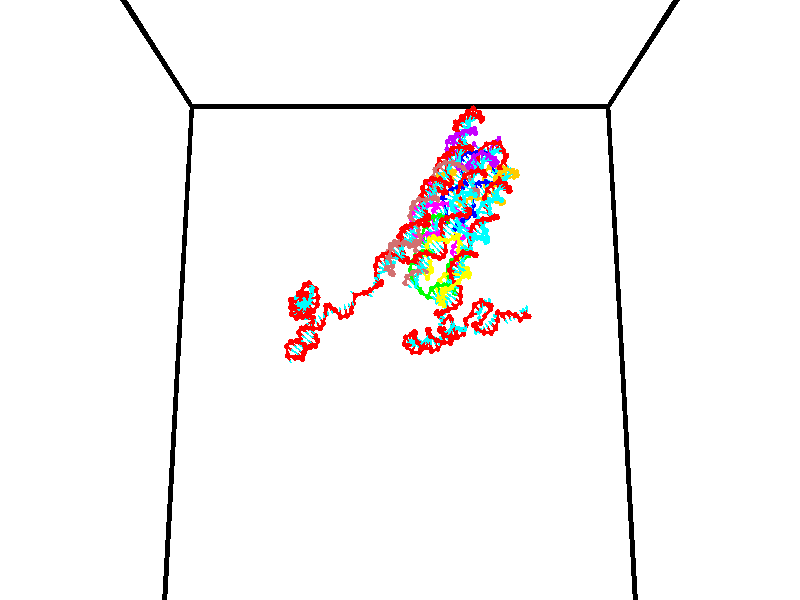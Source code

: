 // switches for output
#declare DRAW_BASES = 1; // possible values are 0, 1; only relevant for DNA ribbons
#declare DRAW_BASES_TYPE = 3; // possible values are 1, 2, 3; only relevant for DNA ribbons
#declare DRAW_FOG = 0; // set to 1 to enable fog

#include "colors.inc"

#include "transforms.inc"
background { rgb <1, 1, 1>}

#default {
   normal{
       ripples 0.25
       frequency 0.20
       turbulence 0.2
       lambda 5
   }
	finish {
		phong 0.1
		phong_size 40.
	}
}

// original window dimensions: 1024x640


// camera settings

camera {
	sky <0, 0.179814, -0.983701>
	up <0, 0.179814, -0.983701>
	right 1.6 * <1, 0, 0>
	location <35, 94.9851, 44.8844>
	look_at <35, 29.7336, 32.9568>
	direction <0, -65.2515, -11.9276>
	angle 67.0682
}


# declare cpy_camera_pos = <35, 94.9851, 44.8844>;
# if (DRAW_FOG = 1)
fog {
	fog_type 2
	up vnormalize(cpy_camera_pos)
	color rgbt<1,1,1,0.3>
	distance 1e-5
	fog_alt 3e-3
	fog_offset 56
}
# end


// LIGHTS

# declare lum = 6;
global_settings {
	ambient_light rgb lum * <0.05, 0.05, 0.05>
	max_trace_level 15
}# declare cpy_direct_light_amount = 0.25;
light_source
{	1000 * <-1, -1.16352, -0.803886>,
	rgb lum * cpy_direct_light_amount
	parallel
}

light_source
{	1000 * <1, 1.16352, 0.803886>,
	rgb lum * cpy_direct_light_amount
	parallel
}

// strand 0

// nucleotide -1

// particle -1
sphere {
	<24.187023, 34.774559, 34.418320> 0.250000
	pigment { color rgbt <1,0,0,0> }
	no_shadow
}
cylinder {
	<24.361134, 34.860222, 34.768101>,  <24.465599, 34.911621, 34.977970>, 0.100000
	pigment { color rgbt <1,0,0,0> }
	no_shadow
}
cylinder {
	<24.361134, 34.860222, 34.768101>,  <24.187023, 34.774559, 34.418320>, 0.100000
	pigment { color rgbt <1,0,0,0> }
	no_shadow
}

// particle -1
sphere {
	<24.361134, 34.860222, 34.768101> 0.100000
	pigment { color rgbt <1,0,0,0> }
	no_shadow
}
sphere {
	0, 1
	scale<0.080000,0.200000,0.300000>
	matrix <0.361016, 0.848263, -0.387450,
		-0.824743, 0.484340, 0.291913,
		0.435277, 0.214161, 0.874454,
		24.491716, 34.924469, 35.030437>
	pigment { color rgbt <0,1,1,0> }
	no_shadow
}
cylinder {
	<24.158604, 35.537575, 34.607414>,  <24.187023, 34.774559, 34.418320>, 0.130000
	pigment { color rgbt <1,0,0,0> }
	no_shadow
}

// nucleotide -1

// particle -1
sphere {
	<24.158604, 35.537575, 34.607414> 0.250000
	pigment { color rgbt <1,0,0,0> }
	no_shadow
}
cylinder {
	<24.461988, 35.419178, 34.839664>,  <24.644020, 35.348141, 34.979015>, 0.100000
	pigment { color rgbt <1,0,0,0> }
	no_shadow
}
cylinder {
	<24.461988, 35.419178, 34.839664>,  <24.158604, 35.537575, 34.607414>, 0.100000
	pigment { color rgbt <1,0,0,0> }
	no_shadow
}

// particle -1
sphere {
	<24.461988, 35.419178, 34.839664> 0.100000
	pigment { color rgbt <1,0,0,0> }
	no_shadow
}
sphere {
	0, 1
	scale<0.080000,0.200000,0.300000>
	matrix <0.405380, 0.911856, -0.064695,
		-0.510297, 0.284442, 0.811597,
		0.758462, -0.295991, 0.580624,
		24.689528, 35.330379, 35.013851>
	pigment { color rgbt <0,1,1,0> }
	no_shadow
}
cylinder {
	<24.252844, 35.941208, 35.266884>,  <24.158604, 35.537575, 34.607414>, 0.130000
	pigment { color rgbt <1,0,0,0> }
	no_shadow
}

// nucleotide -1

// particle -1
sphere {
	<24.252844, 35.941208, 35.266884> 0.250000
	pigment { color rgbt <1,0,0,0> }
	no_shadow
}
cylinder {
	<24.595657, 35.786236, 35.131004>,  <24.801346, 35.693253, 35.049477>, 0.100000
	pigment { color rgbt <1,0,0,0> }
	no_shadow
}
cylinder {
	<24.595657, 35.786236, 35.131004>,  <24.252844, 35.941208, 35.266884>, 0.100000
	pigment { color rgbt <1,0,0,0> }
	no_shadow
}

// particle -1
sphere {
	<24.595657, 35.786236, 35.131004> 0.100000
	pigment { color rgbt <1,0,0,0> }
	no_shadow
}
sphere {
	0, 1
	scale<0.080000,0.200000,0.300000>
	matrix <0.405819, 0.913770, -0.018324,
		0.317503, -0.122151, 0.940356,
		0.857031, -0.387432, -0.339696,
		24.852766, 35.670006, 35.029095>
	pigment { color rgbt <0,1,1,0> }
	no_shadow
}
cylinder {
	<24.790548, 36.276188, 35.654980>,  <24.252844, 35.941208, 35.266884>, 0.130000
	pigment { color rgbt <1,0,0,0> }
	no_shadow
}

// nucleotide -1

// particle -1
sphere {
	<24.790548, 36.276188, 35.654980> 0.250000
	pigment { color rgbt <1,0,0,0> }
	no_shadow
}
cylinder {
	<24.917303, 36.166317, 35.291851>,  <24.993355, 36.100395, 35.073975>, 0.100000
	pigment { color rgbt <1,0,0,0> }
	no_shadow
}
cylinder {
	<24.917303, 36.166317, 35.291851>,  <24.790548, 36.276188, 35.654980>, 0.100000
	pigment { color rgbt <1,0,0,0> }
	no_shadow
}

// particle -1
sphere {
	<24.917303, 36.166317, 35.291851> 0.100000
	pigment { color rgbt <1,0,0,0> }
	no_shadow
}
sphere {
	0, 1
	scale<0.080000,0.200000,0.300000>
	matrix <0.284122, 0.940684, -0.185442,
		0.904907, -0.199168, 0.376131,
		0.316886, -0.274675, -0.907820,
		25.012369, 36.083916, 35.019505>
	pigment { color rgbt <0,1,1,0> }
	no_shadow
}
cylinder {
	<25.451792, 36.556507, 35.636894>,  <24.790548, 36.276188, 35.654980>, 0.130000
	pigment { color rgbt <1,0,0,0> }
	no_shadow
}

// nucleotide -1

// particle -1
sphere {
	<25.451792, 36.556507, 35.636894> 0.250000
	pigment { color rgbt <1,0,0,0> }
	no_shadow
}
cylinder {
	<25.338936, 36.484726, 35.259918>,  <25.271223, 36.441658, 35.033733>, 0.100000
	pigment { color rgbt <1,0,0,0> }
	no_shadow
}
cylinder {
	<25.338936, 36.484726, 35.259918>,  <25.451792, 36.556507, 35.636894>, 0.100000
	pigment { color rgbt <1,0,0,0> }
	no_shadow
}

// particle -1
sphere {
	<25.338936, 36.484726, 35.259918> 0.100000
	pigment { color rgbt <1,0,0,0> }
	no_shadow
}
sphere {
	0, 1
	scale<0.080000,0.200000,0.300000>
	matrix <0.340214, 0.899791, -0.273186,
		0.897020, -0.397710, -0.192825,
		-0.282151, -0.179451, -0.942437,
		25.254293, 36.430889, 34.977188>
	pigment { color rgbt <0,1,1,0> }
	no_shadow
}
cylinder {
	<26.085726, 36.734676, 35.140598>,  <25.451792, 36.556507, 35.636894>, 0.130000
	pigment { color rgbt <1,0,0,0> }
	no_shadow
}

// nucleotide -1

// particle -1
sphere {
	<26.085726, 36.734676, 35.140598> 0.250000
	pigment { color rgbt <1,0,0,0> }
	no_shadow
}
cylinder {
	<25.737223, 36.806412, 34.957844>,  <25.528120, 36.849453, 34.848190>, 0.100000
	pigment { color rgbt <1,0,0,0> }
	no_shadow
}
cylinder {
	<25.737223, 36.806412, 34.957844>,  <26.085726, 36.734676, 35.140598>, 0.100000
	pigment { color rgbt <1,0,0,0> }
	no_shadow
}

// particle -1
sphere {
	<25.737223, 36.806412, 34.957844> 0.100000
	pigment { color rgbt <1,0,0,0> }
	no_shadow
}
sphere {
	0, 1
	scale<0.080000,0.200000,0.300000>
	matrix <0.267092, 0.954199, -0.134784,
		0.411792, -0.239463, -0.879253,
		-0.871258, 0.179338, -0.456890,
		25.475845, 36.860214, 34.820778>
	pigment { color rgbt <0,1,1,0> }
	no_shadow
}
cylinder {
	<26.280954, 36.946648, 34.374741>,  <26.085726, 36.734676, 35.140598>, 0.130000
	pigment { color rgbt <1,0,0,0> }
	no_shadow
}

// nucleotide -1

// particle -1
sphere {
	<26.280954, 36.946648, 34.374741> 0.250000
	pigment { color rgbt <1,0,0,0> }
	no_shadow
}
cylinder {
	<25.939194, 37.079388, 34.534679>,  <25.734138, 37.159031, 34.630642>, 0.100000
	pigment { color rgbt <1,0,0,0> }
	no_shadow
}
cylinder {
	<25.939194, 37.079388, 34.534679>,  <26.280954, 36.946648, 34.374741>, 0.100000
	pigment { color rgbt <1,0,0,0> }
	no_shadow
}

// particle -1
sphere {
	<25.939194, 37.079388, 34.534679> 0.100000
	pigment { color rgbt <1,0,0,0> }
	no_shadow
}
sphere {
	0, 1
	scale<0.080000,0.200000,0.300000>
	matrix <0.255115, 0.938273, -0.233581,
		-0.452679, -0.097565, -0.886320,
		-0.854399, 0.331851, 0.399846,
		25.682875, 37.178944, 34.654633>
	pigment { color rgbt <0,1,1,0> }
	no_shadow
}
cylinder {
	<25.963392, 37.429096, 33.852211>,  <26.280954, 36.946648, 34.374741>, 0.130000
	pigment { color rgbt <1,0,0,0> }
	no_shadow
}

// nucleotide -1

// particle -1
sphere {
	<25.963392, 37.429096, 33.852211> 0.250000
	pigment { color rgbt <1,0,0,0> }
	no_shadow
}
cylinder {
	<25.845034, 37.517063, 34.224033>,  <25.774019, 37.569843, 34.447128>, 0.100000
	pigment { color rgbt <1,0,0,0> }
	no_shadow
}
cylinder {
	<25.845034, 37.517063, 34.224033>,  <25.963392, 37.429096, 33.852211>, 0.100000
	pigment { color rgbt <1,0,0,0> }
	no_shadow
}

// particle -1
sphere {
	<25.845034, 37.517063, 34.224033> 0.100000
	pigment { color rgbt <1,0,0,0> }
	no_shadow
}
sphere {
	0, 1
	scale<0.080000,0.200000,0.300000>
	matrix <0.280328, 0.950280, -0.135585,
		-0.913160, 0.220462, -0.342834,
		-0.295897, 0.219917, 0.929560,
		25.756264, 37.583038, 34.502903>
	pigment { color rgbt <0,1,1,0> }
	no_shadow
}
cylinder {
	<25.593056, 38.088539, 33.842934>,  <25.963392, 37.429096, 33.852211>, 0.130000
	pigment { color rgbt <1,0,0,0> }
	no_shadow
}

// nucleotide -1

// particle -1
sphere {
	<25.593056, 38.088539, 33.842934> 0.250000
	pigment { color rgbt <1,0,0,0> }
	no_shadow
}
cylinder {
	<25.702349, 38.076931, 34.227539>,  <25.767925, 38.069965, 34.458302>, 0.100000
	pigment { color rgbt <1,0,0,0> }
	no_shadow
}
cylinder {
	<25.702349, 38.076931, 34.227539>,  <25.593056, 38.088539, 33.842934>, 0.100000
	pigment { color rgbt <1,0,0,0> }
	no_shadow
}

// particle -1
sphere {
	<25.702349, 38.076931, 34.227539> 0.100000
	pigment { color rgbt <1,0,0,0> }
	no_shadow
}
sphere {
	0, 1
	scale<0.080000,0.200000,0.300000>
	matrix <0.404311, 0.910434, -0.087417,
		-0.872855, 0.412635, 0.260493,
		0.273234, -0.029018, 0.961510,
		25.784319, 38.068226, 34.515991>
	pigment { color rgbt <0,1,1,0> }
	no_shadow
}
cylinder {
	<25.366777, 38.682640, 34.066055>,  <25.593056, 38.088539, 33.842934>, 0.130000
	pigment { color rgbt <1,0,0,0> }
	no_shadow
}

// nucleotide -1

// particle -1
sphere {
	<25.366777, 38.682640, 34.066055> 0.250000
	pigment { color rgbt <1,0,0,0> }
	no_shadow
}
cylinder {
	<25.626398, 38.570065, 34.348763>,  <25.782169, 38.502522, 34.518387>, 0.100000
	pigment { color rgbt <1,0,0,0> }
	no_shadow
}
cylinder {
	<25.626398, 38.570065, 34.348763>,  <25.366777, 38.682640, 34.066055>, 0.100000
	pigment { color rgbt <1,0,0,0> }
	no_shadow
}

// particle -1
sphere {
	<25.626398, 38.570065, 34.348763> 0.100000
	pigment { color rgbt <1,0,0,0> }
	no_shadow
}
sphere {
	0, 1
	scale<0.080000,0.200000,0.300000>
	matrix <0.326190, 0.942271, 0.075662,
		-0.687265, 0.181434, 0.703384,
		0.649051, -0.281437, 0.706772,
		25.821114, 38.485634, 34.560795>
	pigment { color rgbt <0,1,1,0> }
	no_shadow
}
cylinder {
	<25.250652, 39.139484, 34.542858>,  <25.366777, 38.682640, 34.066055>, 0.130000
	pigment { color rgbt <1,0,0,0> }
	no_shadow
}

// nucleotide -1

// particle -1
sphere {
	<25.250652, 39.139484, 34.542858> 0.250000
	pigment { color rgbt <1,0,0,0> }
	no_shadow
}
cylinder {
	<25.614265, 38.981834, 34.597004>,  <25.832434, 38.887245, 34.629490>, 0.100000
	pigment { color rgbt <1,0,0,0> }
	no_shadow
}
cylinder {
	<25.614265, 38.981834, 34.597004>,  <25.250652, 39.139484, 34.542858>, 0.100000
	pigment { color rgbt <1,0,0,0> }
	no_shadow
}

// particle -1
sphere {
	<25.614265, 38.981834, 34.597004> 0.100000
	pigment { color rgbt <1,0,0,0> }
	no_shadow
}
sphere {
	0, 1
	scale<0.080000,0.200000,0.300000>
	matrix <0.402094, 0.914870, -0.036510,
		-0.109450, 0.087617, 0.990123,
		0.909033, -0.394126, 0.135363,
		25.886976, 38.863598, 34.637611>
	pigment { color rgbt <0,1,1,0> }
	no_shadow
}
cylinder {
	<25.648504, 39.630344, 34.187820>,  <25.250652, 39.139484, 34.542858>, 0.130000
	pigment { color rgbt <1,0,0,0> }
	no_shadow
}

// nucleotide -1

// particle -1
sphere {
	<25.648504, 39.630344, 34.187820> 0.250000
	pigment { color rgbt <1,0,0,0> }
	no_shadow
}
cylinder {
	<25.496088, 39.879848, 34.460800>,  <25.404638, 40.029549, 34.624588>, 0.100000
	pigment { color rgbt <1,0,0,0> }
	no_shadow
}
cylinder {
	<25.496088, 39.879848, 34.460800>,  <25.648504, 39.630344, 34.187820>, 0.100000
	pigment { color rgbt <1,0,0,0> }
	no_shadow
}

// particle -1
sphere {
	<25.496088, 39.879848, 34.460800> 0.100000
	pigment { color rgbt <1,0,0,0> }
	no_shadow
}
sphere {
	0, 1
	scale<0.080000,0.200000,0.300000>
	matrix <0.320387, 0.781482, -0.535386,
		-0.867272, 0.014644, -0.497619,
		-0.381040, 0.623756, 0.682449,
		25.381777, 40.066975, 34.665535>
	pigment { color rgbt <0,1,1,0> }
	no_shadow
}
cylinder {
	<26.121424, 40.052372, 33.691425>,  <25.648504, 39.630344, 34.187820>, 0.130000
	pigment { color rgbt <1,0,0,0> }
	no_shadow
}

// nucleotide -1

// particle -1
sphere {
	<26.121424, 40.052372, 33.691425> 0.250000
	pigment { color rgbt <1,0,0,0> }
	no_shadow
}
cylinder {
	<26.509302, 40.064247, 33.788422>,  <26.742029, 40.071373, 33.846619>, 0.100000
	pigment { color rgbt <1,0,0,0> }
	no_shadow
}
cylinder {
	<26.509302, 40.064247, 33.788422>,  <26.121424, 40.052372, 33.691425>, 0.100000
	pigment { color rgbt <1,0,0,0> }
	no_shadow
}

// particle -1
sphere {
	<26.509302, 40.064247, 33.788422> 0.100000
	pigment { color rgbt <1,0,0,0> }
	no_shadow
}
sphere {
	0, 1
	scale<0.080000,0.200000,0.300000>
	matrix <-0.070704, -0.916015, 0.394863,
		0.233851, -0.400044, -0.886160,
		0.969698, 0.029684, 0.242496,
		26.800211, 40.073151, 33.861172>
	pigment { color rgbt <0,1,1,0> }
	no_shadow
}
cylinder {
	<26.461849, 39.500412, 33.436668>,  <26.121424, 40.052372, 33.691425>, 0.130000
	pigment { color rgbt <1,0,0,0> }
	no_shadow
}

// nucleotide -1

// particle -1
sphere {
	<26.461849, 39.500412, 33.436668> 0.250000
	pigment { color rgbt <1,0,0,0> }
	no_shadow
}
cylinder {
	<26.627008, 39.631836, 33.776447>,  <26.726105, 39.710690, 33.980316>, 0.100000
	pigment { color rgbt <1,0,0,0> }
	no_shadow
}
cylinder {
	<26.627008, 39.631836, 33.776447>,  <26.461849, 39.500412, 33.436668>, 0.100000
	pigment { color rgbt <1,0,0,0> }
	no_shadow
}

// particle -1
sphere {
	<26.627008, 39.631836, 33.776447> 0.100000
	pigment { color rgbt <1,0,0,0> }
	no_shadow
}
sphere {
	0, 1
	scale<0.080000,0.200000,0.300000>
	matrix <-0.261150, -0.850793, 0.456017,
		0.872534, -0.410122, -0.265488,
		0.412898, 0.328559, 0.849450,
		26.750877, 39.730404, 34.031281>
	pigment { color rgbt <0,1,1,0> }
	no_shadow
}
cylinder {
	<27.056522, 39.030373, 33.800285>,  <26.461849, 39.500412, 33.436668>, 0.130000
	pigment { color rgbt <1,0,0,0> }
	no_shadow
}

// nucleotide -1

// particle -1
sphere {
	<27.056522, 39.030373, 33.800285> 0.250000
	pigment { color rgbt <1,0,0,0> }
	no_shadow
}
cylinder {
	<26.841499, 39.195026, 34.094658>,  <26.712484, 39.293819, 34.271282>, 0.100000
	pigment { color rgbt <1,0,0,0> }
	no_shadow
}
cylinder {
	<26.841499, 39.195026, 34.094658>,  <27.056522, 39.030373, 33.800285>, 0.100000
	pigment { color rgbt <1,0,0,0> }
	no_shadow
}

// particle -1
sphere {
	<26.841499, 39.195026, 34.094658> 0.100000
	pigment { color rgbt <1,0,0,0> }
	no_shadow
}
sphere {
	0, 1
	scale<0.080000,0.200000,0.300000>
	matrix <-0.019329, -0.878538, 0.477280,
		0.843004, 0.242342, 0.480223,
		-0.537559, 0.411631, 0.735928,
		26.680231, 39.318516, 34.315437>
	pigment { color rgbt <0,1,1,0> }
	no_shadow
}
cylinder {
	<27.235474, 38.891121, 34.402996>,  <27.056522, 39.030373, 33.800285>, 0.130000
	pigment { color rgbt <1,0,0,0> }
	no_shadow
}

// nucleotide -1

// particle -1
sphere {
	<27.235474, 38.891121, 34.402996> 0.250000
	pigment { color rgbt <1,0,0,0> }
	no_shadow
}
cylinder {
	<26.861540, 38.975769, 34.517048>,  <26.637180, 39.026558, 34.585480>, 0.100000
	pigment { color rgbt <1,0,0,0> }
	no_shadow
}
cylinder {
	<26.861540, 38.975769, 34.517048>,  <27.235474, 38.891121, 34.402996>, 0.100000
	pigment { color rgbt <1,0,0,0> }
	no_shadow
}

// particle -1
sphere {
	<26.861540, 38.975769, 34.517048> 0.100000
	pigment { color rgbt <1,0,0,0> }
	no_shadow
}
sphere {
	0, 1
	scale<0.080000,0.200000,0.300000>
	matrix <-0.106468, -0.933105, 0.343481,
		0.338746, 0.290740, 0.894830,
		-0.934835, 0.211623, 0.285131,
		26.581089, 39.039257, 34.602589>
	pigment { color rgbt <0,1,1,0> }
	no_shadow
}
cylinder {
	<27.125551, 38.401390, 34.926426>,  <27.235474, 38.891121, 34.402996>, 0.130000
	pigment { color rgbt <1,0,0,0> }
	no_shadow
}

// nucleotide -1

// particle -1
sphere {
	<27.125551, 38.401390, 34.926426> 0.250000
	pigment { color rgbt <1,0,0,0> }
	no_shadow
}
cylinder {
	<26.761683, 38.551125, 34.854458>,  <26.543362, 38.640965, 34.811275>, 0.100000
	pigment { color rgbt <1,0,0,0> }
	no_shadow
}
cylinder {
	<26.761683, 38.551125, 34.854458>,  <27.125551, 38.401390, 34.926426>, 0.100000
	pigment { color rgbt <1,0,0,0> }
	no_shadow
}

// particle -1
sphere {
	<26.761683, 38.551125, 34.854458> 0.100000
	pigment { color rgbt <1,0,0,0> }
	no_shadow
}
sphere {
	0, 1
	scale<0.080000,0.200000,0.300000>
	matrix <-0.415253, -0.811340, 0.411452,
		0.008041, 0.449000, 0.893496,
		-0.909671, 0.374336, -0.179924,
		26.488781, 38.663425, 34.800480>
	pigment { color rgbt <0,1,1,0> }
	no_shadow
}
cylinder {
	<26.737957, 38.106064, 35.375515>,  <27.125551, 38.401390, 34.926426>, 0.130000
	pigment { color rgbt <1,0,0,0> }
	no_shadow
}

// nucleotide -1

// particle -1
sphere {
	<26.737957, 38.106064, 35.375515> 0.250000
	pigment { color rgbt <1,0,0,0> }
	no_shadow
}
cylinder {
	<26.451542, 38.236015, 35.128372>,  <26.279692, 38.313988, 34.980087>, 0.100000
	pigment { color rgbt <1,0,0,0> }
	no_shadow
}
cylinder {
	<26.451542, 38.236015, 35.128372>,  <26.737957, 38.106064, 35.375515>, 0.100000
	pigment { color rgbt <1,0,0,0> }
	no_shadow
}

// particle -1
sphere {
	<26.451542, 38.236015, 35.128372> 0.100000
	pigment { color rgbt <1,0,0,0> }
	no_shadow
}
sphere {
	0, 1
	scale<0.080000,0.200000,0.300000>
	matrix <-0.605684, -0.729169, 0.318526,
		-0.347038, 0.602301, 0.718887,
		-0.716039, 0.324878, -0.617853,
		26.236731, 38.333477, 34.943016>
	pigment { color rgbt <0,1,1,0> }
	no_shadow
}
cylinder {
	<26.151781, 38.042347, 35.783638>,  <26.737957, 38.106064, 35.375515>, 0.130000
	pigment { color rgbt <1,0,0,0> }
	no_shadow
}

// nucleotide -1

// particle -1
sphere {
	<26.151781, 38.042347, 35.783638> 0.250000
	pigment { color rgbt <1,0,0,0> }
	no_shadow
}
cylinder {
	<26.039124, 38.020443, 35.400455>,  <25.971529, 38.007301, 35.170547>, 0.100000
	pigment { color rgbt <1,0,0,0> }
	no_shadow
}
cylinder {
	<26.039124, 38.020443, 35.400455>,  <26.151781, 38.042347, 35.783638>, 0.100000
	pigment { color rgbt <1,0,0,0> }
	no_shadow
}

// particle -1
sphere {
	<26.039124, 38.020443, 35.400455> 0.100000
	pigment { color rgbt <1,0,0,0> }
	no_shadow
}
sphere {
	0, 1
	scale<0.080000,0.200000,0.300000>
	matrix <-0.645073, -0.728276, 0.231288,
		-0.710322, 0.683092, 0.169787,
		-0.281643, -0.054764, -0.957955,
		25.954630, 38.004013, 35.113068>
	pigment { color rgbt <0,1,1,0> }
	no_shadow
}
cylinder {
	<25.421806, 38.013435, 35.708378>,  <26.151781, 38.042347, 35.783638>, 0.130000
	pigment { color rgbt <1,0,0,0> }
	no_shadow
}

// nucleotide -1

// particle -1
sphere {
	<25.421806, 38.013435, 35.708378> 0.250000
	pigment { color rgbt <1,0,0,0> }
	no_shadow
}
cylinder {
	<25.536360, 37.867485, 35.354012>,  <25.605091, 37.779915, 35.141392>, 0.100000
	pigment { color rgbt <1,0,0,0> }
	no_shadow
}
cylinder {
	<25.536360, 37.867485, 35.354012>,  <25.421806, 38.013435, 35.708378>, 0.100000
	pigment { color rgbt <1,0,0,0> }
	no_shadow
}

// particle -1
sphere {
	<25.536360, 37.867485, 35.354012> 0.100000
	pigment { color rgbt <1,0,0,0> }
	no_shadow
}
sphere {
	0, 1
	scale<0.080000,0.200000,0.300000>
	matrix <-0.661537, -0.744168, 0.092645,
		-0.693076, 0.559536, -0.454494,
		0.286382, -0.364875, -0.885919,
		25.622274, 37.758022, 35.088238>
	pigment { color rgbt <0,1,1,0> }
	no_shadow
}
cylinder {
	<24.907747, 38.062199, 35.130638>,  <25.421806, 38.013435, 35.708378>, 0.130000
	pigment { color rgbt <1,0,0,0> }
	no_shadow
}

// nucleotide -1

// particle -1
sphere {
	<24.907747, 38.062199, 35.130638> 0.250000
	pigment { color rgbt <1,0,0,0> }
	no_shadow
}
cylinder {
	<25.157316, 37.751965, 35.092300>,  <25.307058, 37.565823, 35.069298>, 0.100000
	pigment { color rgbt <1,0,0,0> }
	no_shadow
}
cylinder {
	<25.157316, 37.751965, 35.092300>,  <24.907747, 38.062199, 35.130638>, 0.100000
	pigment { color rgbt <1,0,0,0> }
	no_shadow
}

// particle -1
sphere {
	<25.157316, 37.751965, 35.092300> 0.100000
	pigment { color rgbt <1,0,0,0> }
	no_shadow
}
sphere {
	0, 1
	scale<0.080000,0.200000,0.300000>
	matrix <-0.781167, -0.615459, -0.104823,
		0.022309, 0.140274, -0.989861,
		0.623923, -0.775586, -0.095848,
		25.344494, 37.519287, 35.063545>
	pigment { color rgbt <0,1,1,0> }
	no_shadow
}
cylinder {
	<24.440905, 37.490623, 34.954647>,  <24.907747, 38.062199, 35.130638>, 0.130000
	pigment { color rgbt <1,0,0,0> }
	no_shadow
}

// nucleotide -1

// particle -1
sphere {
	<24.440905, 37.490623, 34.954647> 0.250000
	pigment { color rgbt <1,0,0,0> }
	no_shadow
}
cylinder {
	<24.821707, 37.419868, 34.854729>,  <25.050188, 37.377415, 34.794777>, 0.100000
	pigment { color rgbt <1,0,0,0> }
	no_shadow
}
cylinder {
	<24.821707, 37.419868, 34.854729>,  <24.440905, 37.490623, 34.954647>, 0.100000
	pigment { color rgbt <1,0,0,0> }
	no_shadow
}

// particle -1
sphere {
	<24.821707, 37.419868, 34.854729> 0.100000
	pigment { color rgbt <1,0,0,0> }
	no_shadow
}
sphere {
	0, 1
	scale<0.080000,0.200000,0.300000>
	matrix <-0.277847, -0.841795, -0.462799,
		-0.128414, 0.509992, -0.850540,
		0.952003, -0.176890, -0.249798,
		25.107307, 37.366802, 34.779789>
	pigment { color rgbt <0,1,1,0> }
	no_shadow
}
cylinder {
	<24.359539, 37.159195, 34.309910>,  <24.440905, 37.490623, 34.954647>, 0.130000
	pigment { color rgbt <1,0,0,0> }
	no_shadow
}

// nucleotide -1

// particle -1
sphere {
	<24.359539, 37.159195, 34.309910> 0.250000
	pigment { color rgbt <1,0,0,0> }
	no_shadow
}
cylinder {
	<24.715265, 37.059719, 34.463413>,  <24.928701, 37.000034, 34.555515>, 0.100000
	pigment { color rgbt <1,0,0,0> }
	no_shadow
}
cylinder {
	<24.715265, 37.059719, 34.463413>,  <24.359539, 37.159195, 34.309910>, 0.100000
	pigment { color rgbt <1,0,0,0> }
	no_shadow
}

// particle -1
sphere {
	<24.715265, 37.059719, 34.463413> 0.100000
	pigment { color rgbt <1,0,0,0> }
	no_shadow
}
sphere {
	0, 1
	scale<0.080000,0.200000,0.300000>
	matrix <-0.165943, -0.957495, -0.235937,
		0.426119, 0.146141, -0.892785,
		0.889317, -0.248688, 0.383756,
		24.982061, 36.985111, 34.578541>
	pigment { color rgbt <0,1,1,0> }
	no_shadow
}
cylinder {
	<24.389019, 36.403603, 34.168934>,  <24.359539, 37.159195, 34.309910>, 0.130000
	pigment { color rgbt <1,0,0,0> }
	no_shadow
}

// nucleotide -1

// particle -1
sphere {
	<24.389019, 36.403603, 34.168934> 0.250000
	pigment { color rgbt <1,0,0,0> }
	no_shadow
}
cylinder {
	<24.721537, 36.515533, 34.361038>,  <24.921047, 36.582691, 34.476299>, 0.100000
	pigment { color rgbt <1,0,0,0> }
	no_shadow
}
cylinder {
	<24.721537, 36.515533, 34.361038>,  <24.389019, 36.403603, 34.168934>, 0.100000
	pigment { color rgbt <1,0,0,0> }
	no_shadow
}

// particle -1
sphere {
	<24.721537, 36.515533, 34.361038> 0.100000
	pigment { color rgbt <1,0,0,0> }
	no_shadow
}
sphere {
	0, 1
	scale<0.080000,0.200000,0.300000>
	matrix <0.341198, -0.938985, -0.043479,
		0.438788, 0.200007, -0.876049,
		0.831294, 0.279828, 0.480257,
		24.970924, 36.599483, 34.505116>
	pigment { color rgbt <0,1,1,0> }
	no_shadow
}
cylinder {
	<24.981321, 36.145859, 33.769669>,  <24.389019, 36.403603, 34.168934>, 0.130000
	pigment { color rgbt <1,0,0,0> }
	no_shadow
}

// nucleotide -1

// particle -1
sphere {
	<24.981321, 36.145859, 33.769669> 0.250000
	pigment { color rgbt <1,0,0,0> }
	no_shadow
}
cylinder {
	<25.085302, 36.228794, 34.146908>,  <25.147692, 36.278557, 34.373253>, 0.100000
	pigment { color rgbt <1,0,0,0> }
	no_shadow
}
cylinder {
	<25.085302, 36.228794, 34.146908>,  <24.981321, 36.145859, 33.769669>, 0.100000
	pigment { color rgbt <1,0,0,0> }
	no_shadow
}

// particle -1
sphere {
	<25.085302, 36.228794, 34.146908> 0.100000
	pigment { color rgbt <1,0,0,0> }
	no_shadow
}
sphere {
	0, 1
	scale<0.080000,0.200000,0.300000>
	matrix <0.321837, -0.939435, 0.117826,
		0.910409, 0.272894, -0.310939,
		0.259953, 0.207341, 0.943098,
		25.163288, 36.290997, 34.429836>
	pigment { color rgbt <0,1,1,0> }
	no_shadow
}
cylinder {
	<25.556326, 35.676243, 33.882401>,  <24.981321, 36.145859, 33.769669>, 0.130000
	pigment { color rgbt <1,0,0,0> }
	no_shadow
}

// nucleotide -1

// particle -1
sphere {
	<25.556326, 35.676243, 33.882401> 0.250000
	pigment { color rgbt <1,0,0,0> }
	no_shadow
}
cylinder {
	<25.381151, 35.802364, 34.219162>,  <25.276047, 35.878036, 34.421219>, 0.100000
	pigment { color rgbt <1,0,0,0> }
	no_shadow
}
cylinder {
	<25.381151, 35.802364, 34.219162>,  <25.556326, 35.676243, 33.882401>, 0.100000
	pigment { color rgbt <1,0,0,0> }
	no_shadow
}

// particle -1
sphere {
	<25.381151, 35.802364, 34.219162> 0.100000
	pigment { color rgbt <1,0,0,0> }
	no_shadow
}
sphere {
	0, 1
	scale<0.080000,0.200000,0.300000>
	matrix <-0.062096, -0.944853, 0.321554,
		0.896860, 0.088541, 0.433363,
		-0.437935, 0.315299, 0.841902,
		25.249771, 35.896954, 34.471733>
	pigment { color rgbt <0,1,1,0> }
	no_shadow
}
cylinder {
	<25.827530, 35.299316, 34.301174>,  <25.556326, 35.676243, 33.882401>, 0.130000
	pigment { color rgbt <1,0,0,0> }
	no_shadow
}

// nucleotide -1

// particle -1
sphere {
	<25.827530, 35.299316, 34.301174> 0.250000
	pigment { color rgbt <1,0,0,0> }
	no_shadow
}
cylinder {
	<25.482771, 35.385456, 34.484810>,  <25.275915, 35.437141, 34.594990>, 0.100000
	pigment { color rgbt <1,0,0,0> }
	no_shadow
}
cylinder {
	<25.482771, 35.385456, 34.484810>,  <25.827530, 35.299316, 34.301174>, 0.100000
	pigment { color rgbt <1,0,0,0> }
	no_shadow
}

// particle -1
sphere {
	<25.482771, 35.385456, 34.484810> 0.100000
	pigment { color rgbt <1,0,0,0> }
	no_shadow
}
sphere {
	0, 1
	scale<0.080000,0.200000,0.300000>
	matrix <-0.040818, -0.931866, 0.360500,
		0.505440, 0.291974, 0.811961,
		-0.861896, 0.215353, 0.459085,
		25.224201, 35.450062, 34.622536>
	pigment { color rgbt <0,1,1,0> }
	no_shadow
}
cylinder {
	<25.865126, 35.238407, 35.077091>,  <25.827530, 35.299316, 34.301174>, 0.130000
	pigment { color rgbt <1,0,0,0> }
	no_shadow
}

// nucleotide -1

// particle -1
sphere {
	<25.865126, 35.238407, 35.077091> 0.250000
	pigment { color rgbt <1,0,0,0> }
	no_shadow
}
cylinder {
	<25.494127, 35.152233, 34.954887>,  <25.271528, 35.100529, 34.881565>, 0.100000
	pigment { color rgbt <1,0,0,0> }
	no_shadow
}
cylinder {
	<25.494127, 35.152233, 34.954887>,  <25.865126, 35.238407, 35.077091>, 0.100000
	pigment { color rgbt <1,0,0,0> }
	no_shadow
}

// particle -1
sphere {
	<25.494127, 35.152233, 34.954887> 0.100000
	pigment { color rgbt <1,0,0,0> }
	no_shadow
}
sphere {
	0, 1
	scale<0.080000,0.200000,0.300000>
	matrix <0.050346, -0.881784, 0.468958,
		-0.370425, 0.419576, 0.828698,
		-0.927497, -0.215435, -0.305511,
		25.215878, 35.087601, 34.863235>
	pigment { color rgbt <0,1,1,0> }
	no_shadow
}
cylinder {
	<26.278976, 34.652134, 35.415394>,  <25.865126, 35.238407, 35.077091>, 0.130000
	pigment { color rgbt <1,0,0,0> }
	no_shadow
}

// nucleotide -1

// particle -1
sphere {
	<26.278976, 34.652134, 35.415394> 0.250000
	pigment { color rgbt <1,0,0,0> }
	no_shadow
}
cylinder {
	<25.906954, 34.790390, 35.465233>,  <25.683741, 34.873344, 35.495136>, 0.100000
	pigment { color rgbt <1,0,0,0> }
	no_shadow
}
cylinder {
	<25.906954, 34.790390, 35.465233>,  <26.278976, 34.652134, 35.415394>, 0.100000
	pigment { color rgbt <1,0,0,0> }
	no_shadow
}

// particle -1
sphere {
	<25.906954, 34.790390, 35.465233> 0.100000
	pigment { color rgbt <1,0,0,0> }
	no_shadow
}
sphere {
	0, 1
	scale<0.080000,0.200000,0.300000>
	matrix <0.157411, 0.068418, 0.985160,
		0.331989, 0.935868, -0.118040,
		-0.930056, 0.345643, 0.124602,
		25.627937, 34.894085, 35.502613>
	pigment { color rgbt <0,1,1,0> }
	no_shadow
}
cylinder {
	<26.306332, 35.320614, 35.804115>,  <26.278976, 34.652134, 35.415394>, 0.130000
	pigment { color rgbt <1,0,0,0> }
	no_shadow
}

// nucleotide -1

// particle -1
sphere {
	<26.306332, 35.320614, 35.804115> 0.250000
	pigment { color rgbt <1,0,0,0> }
	no_shadow
}
cylinder {
	<25.973860, 35.111958, 35.881092>,  <25.774376, 34.986763, 35.927277>, 0.100000
	pigment { color rgbt <1,0,0,0> }
	no_shadow
}
cylinder {
	<25.973860, 35.111958, 35.881092>,  <26.306332, 35.320614, 35.804115>, 0.100000
	pigment { color rgbt <1,0,0,0> }
	no_shadow
}

// particle -1
sphere {
	<25.973860, 35.111958, 35.881092> 0.100000
	pigment { color rgbt <1,0,0,0> }
	no_shadow
}
sphere {
	0, 1
	scale<0.080000,0.200000,0.300000>
	matrix <0.196754, 0.047763, 0.979289,
		-0.520026, 0.851828, 0.062935,
		-0.831180, -0.521639, 0.192439,
		25.724506, 34.955467, 35.938824>
	pigment { color rgbt <0,1,1,0> }
	no_shadow
}
cylinder {
	<26.039579, 35.383255, 36.394932>,  <26.306332, 35.320614, 35.804115>, 0.130000
	pigment { color rgbt <1,0,0,0> }
	no_shadow
}

// nucleotide -1

// particle -1
sphere {
	<26.039579, 35.383255, 36.394932> 0.250000
	pigment { color rgbt <1,0,0,0> }
	no_shadow
}
cylinder {
	<26.345135, 35.639229, 36.428299>,  <26.528467, 35.792812, 36.448318>, 0.100000
	pigment { color rgbt <1,0,0,0> }
	no_shadow
}
cylinder {
	<26.345135, 35.639229, 36.428299>,  <26.039579, 35.383255, 36.394932>, 0.100000
	pigment { color rgbt <1,0,0,0> }
	no_shadow
}

// particle -1
sphere {
	<26.345135, 35.639229, 36.428299> 0.100000
	pigment { color rgbt <1,0,0,0> }
	no_shadow
}
sphere {
	0, 1
	scale<0.080000,0.200000,0.300000>
	matrix <-0.397315, 0.364491, 0.842192,
		0.508545, -0.676482, 0.532686,
		0.763886, 0.639937, 0.083416,
		26.574301, 35.831211, 36.453323>
	pigment { color rgbt <0,1,1,0> }
	no_shadow
}
cylinder {
	<26.623436, 35.263237, 37.025669>,  <26.039579, 35.383255, 36.394932>, 0.130000
	pigment { color rgbt <1,0,0,0> }
	no_shadow
}

// nucleotide -1

// particle -1
sphere {
	<26.623436, 35.263237, 37.025669> 0.250000
	pigment { color rgbt <1,0,0,0> }
	no_shadow
}
cylinder {
	<26.519457, 35.627693, 36.897762>,  <26.457069, 35.846367, 36.821018>, 0.100000
	pigment { color rgbt <1,0,0,0> }
	no_shadow
}
cylinder {
	<26.519457, 35.627693, 36.897762>,  <26.623436, 35.263237, 37.025669>, 0.100000
	pigment { color rgbt <1,0,0,0> }
	no_shadow
}

// particle -1
sphere {
	<26.519457, 35.627693, 36.897762> 0.100000
	pigment { color rgbt <1,0,0,0> }
	no_shadow
}
sphere {
	0, 1
	scale<0.080000,0.200000,0.300000>
	matrix <-0.445809, 0.180506, 0.876740,
		0.856552, 0.370462, 0.359272,
		-0.259948, 0.911140, -0.319768,
		26.441473, 35.901035, 36.801830>
	pigment { color rgbt <0,1,1,0> }
	no_shadow
}
cylinder {
	<26.893543, 35.746819, 37.455093>,  <26.623436, 35.263237, 37.025669>, 0.130000
	pigment { color rgbt <1,0,0,0> }
	no_shadow
}

// nucleotide -1

// particle -1
sphere {
	<26.893543, 35.746819, 37.455093> 0.250000
	pigment { color rgbt <1,0,0,0> }
	no_shadow
}
cylinder {
	<26.557394, 35.888706, 37.291168>,  <26.355703, 35.973839, 37.192814>, 0.100000
	pigment { color rgbt <1,0,0,0> }
	no_shadow
}
cylinder {
	<26.557394, 35.888706, 37.291168>,  <26.893543, 35.746819, 37.455093>, 0.100000
	pigment { color rgbt <1,0,0,0> }
	no_shadow
}

// particle -1
sphere {
	<26.557394, 35.888706, 37.291168> 0.100000
	pigment { color rgbt <1,0,0,0> }
	no_shadow
}
sphere {
	0, 1
	scale<0.080000,0.200000,0.300000>
	matrix <-0.399462, 0.105701, 0.910636,
		0.366334, 0.928980, 0.052867,
		-0.840374, 0.354716, -0.409814,
		26.305283, 35.995121, 37.168224>
	pigment { color rgbt <0,1,1,0> }
	no_shadow
}
cylinder {
	<26.718687, 36.160404, 37.937134>,  <26.893543, 35.746819, 37.455093>, 0.130000
	pigment { color rgbt <1,0,0,0> }
	no_shadow
}

// nucleotide -1

// particle -1
sphere {
	<26.718687, 36.160404, 37.937134> 0.250000
	pigment { color rgbt <1,0,0,0> }
	no_shadow
}
cylinder {
	<26.379200, 36.152874, 37.725731>,  <26.175508, 36.148354, 37.598888>, 0.100000
	pigment { color rgbt <1,0,0,0> }
	no_shadow
}
cylinder {
	<26.379200, 36.152874, 37.725731>,  <26.718687, 36.160404, 37.937134>, 0.100000
	pigment { color rgbt <1,0,0,0> }
	no_shadow
}

// particle -1
sphere {
	<26.379200, 36.152874, 37.725731> 0.100000
	pigment { color rgbt <1,0,0,0> }
	no_shadow
}
sphere {
	0, 1
	scale<0.080000,0.200000,0.300000>
	matrix <-0.528342, -0.013456, 0.848925,
		-0.023097, 0.999732, 0.001471,
		-0.848717, -0.018830, -0.528511,
		26.124584, 36.147224, 37.567177>
	pigment { color rgbt <0,1,1,0> }
	no_shadow
}
cylinder {
	<26.319149, 36.701084, 38.073002>,  <26.718687, 36.160404, 37.937134>, 0.130000
	pigment { color rgbt <1,0,0,0> }
	no_shadow
}

// nucleotide -1

// particle -1
sphere {
	<26.319149, 36.701084, 38.073002> 0.250000
	pigment { color rgbt <1,0,0,0> }
	no_shadow
}
cylinder {
	<26.075512, 36.407974, 37.951645>,  <25.929329, 36.232109, 37.878830>, 0.100000
	pigment { color rgbt <1,0,0,0> }
	no_shadow
}
cylinder {
	<26.075512, 36.407974, 37.951645>,  <26.319149, 36.701084, 38.073002>, 0.100000
	pigment { color rgbt <1,0,0,0> }
	no_shadow
}

// particle -1
sphere {
	<26.075512, 36.407974, 37.951645> 0.100000
	pigment { color rgbt <1,0,0,0> }
	no_shadow
}
sphere {
	0, 1
	scale<0.080000,0.200000,0.300000>
	matrix <-0.472786, 0.028336, 0.880721,
		-0.636772, 0.679883, -0.363704,
		-0.609093, -0.732773, -0.303395,
		25.892784, 36.188141, 37.860626>
	pigment { color rgbt <0,1,1,0> }
	no_shadow
}
cylinder {
	<25.736290, 36.772808, 38.500481>,  <26.319149, 36.701084, 38.073002>, 0.130000
	pigment { color rgbt <1,0,0,0> }
	no_shadow
}

// nucleotide -1

// particle -1
sphere {
	<25.736290, 36.772808, 38.500481> 0.250000
	pigment { color rgbt <1,0,0,0> }
	no_shadow
}
cylinder {
	<25.672388, 36.417969, 38.327263>,  <25.634047, 36.205063, 38.223331>, 0.100000
	pigment { color rgbt <1,0,0,0> }
	no_shadow
}
cylinder {
	<25.672388, 36.417969, 38.327263>,  <25.736290, 36.772808, 38.500481>, 0.100000
	pigment { color rgbt <1,0,0,0> }
	no_shadow
}

// particle -1
sphere {
	<25.672388, 36.417969, 38.327263> 0.100000
	pigment { color rgbt <1,0,0,0> }
	no_shadow
}
sphere {
	0, 1
	scale<0.080000,0.200000,0.300000>
	matrix <-0.390986, -0.345942, 0.852910,
		-0.906426, 0.305572, -0.291578,
		-0.159756, -0.887102, -0.433045,
		25.624462, 36.151836, 38.197350>
	pigment { color rgbt <0,1,1,0> }
	no_shadow
}
cylinder {
	<25.815393, 37.341751, 37.977627>,  <25.736290, 36.772808, 38.500481>, 0.130000
	pigment { color rgbt <1,0,0,0> }
	no_shadow
}

// nucleotide -1

// particle -1
sphere {
	<25.815393, 37.341751, 37.977627> 0.250000
	pigment { color rgbt <1,0,0,0> }
	no_shadow
}
cylinder {
	<25.719118, 36.977787, 37.842491>,  <25.661354, 36.759411, 37.761410>, 0.100000
	pigment { color rgbt <1,0,0,0> }
	no_shadow
}
cylinder {
	<25.719118, 36.977787, 37.842491>,  <25.815393, 37.341751, 37.977627>, 0.100000
	pigment { color rgbt <1,0,0,0> }
	no_shadow
}

// particle -1
sphere {
	<25.719118, 36.977787, 37.842491> 0.100000
	pigment { color rgbt <1,0,0,0> }
	no_shadow
}
sphere {
	0, 1
	scale<0.080000,0.200000,0.300000>
	matrix <-0.853420, 0.032598, 0.520204,
		-0.462325, 0.413526, -0.784380,
		-0.240687, -0.909908, -0.337841,
		25.646912, 36.704815, 37.741138>
	pigment { color rgbt <0,1,1,0> }
	no_shadow
}
cylinder {
	<25.060305, 37.236034, 37.675880>,  <25.815393, 37.341751, 37.977627>, 0.130000
	pigment { color rgbt <1,0,0,0> }
	no_shadow
}

// nucleotide -1

// particle -1
sphere {
	<25.060305, 37.236034, 37.675880> 0.250000
	pigment { color rgbt <1,0,0,0> }
	no_shadow
}
cylinder {
	<25.168686, 36.868389, 37.790295>,  <25.233715, 36.647800, 37.858944>, 0.100000
	pigment { color rgbt <1,0,0,0> }
	no_shadow
}
cylinder {
	<25.168686, 36.868389, 37.790295>,  <25.060305, 37.236034, 37.675880>, 0.100000
	pigment { color rgbt <1,0,0,0> }
	no_shadow
}

// particle -1
sphere {
	<25.168686, 36.868389, 37.790295> 0.100000
	pigment { color rgbt <1,0,0,0> }
	no_shadow
}
sphere {
	0, 1
	scale<0.080000,0.200000,0.300000>
	matrix <-0.799455, -0.049359, 0.598695,
		-0.536151, -0.390887, -0.748164,
		0.270951, -0.919114, 0.286033,
		25.249971, 36.592655, 37.876106>
	pigment { color rgbt <0,1,1,0> }
	no_shadow
}
cylinder {
	<24.431871, 36.904991, 37.679508>,  <25.060305, 37.236034, 37.675880>, 0.130000
	pigment { color rgbt <1,0,0,0> }
	no_shadow
}

// nucleotide -1

// particle -1
sphere {
	<24.431871, 36.904991, 37.679508> 0.250000
	pigment { color rgbt <1,0,0,0> }
	no_shadow
}
cylinder {
	<24.666248, 36.662815, 37.894958>,  <24.806873, 36.517509, 38.024227>, 0.100000
	pigment { color rgbt <1,0,0,0> }
	no_shadow
}
cylinder {
	<24.666248, 36.662815, 37.894958>,  <24.431871, 36.904991, 37.679508>, 0.100000
	pigment { color rgbt <1,0,0,0> }
	no_shadow
}

// particle -1
sphere {
	<24.666248, 36.662815, 37.894958> 0.100000
	pigment { color rgbt <1,0,0,0> }
	no_shadow
}
sphere {
	0, 1
	scale<0.080000,0.200000,0.300000>
	matrix <-0.760107, -0.180219, 0.624307,
		-0.280913, -0.775216, -0.565799,
		0.585940, -0.605443, 0.538621,
		24.842031, 36.481182, 38.056545>
	pigment { color rgbt <0,1,1,0> }
	no_shadow
}
cylinder {
	<23.970058, 36.572914, 38.032944>,  <24.431871, 36.904991, 37.679508>, 0.130000
	pigment { color rgbt <1,0,0,0> }
	no_shadow
}

// nucleotide -1

// particle -1
sphere {
	<23.970058, 36.572914, 38.032944> 0.250000
	pigment { color rgbt <1,0,0,0> }
	no_shadow
}
cylinder {
	<24.314266, 36.508797, 38.226360>,  <24.520790, 36.470325, 38.342411>, 0.100000
	pigment { color rgbt <1,0,0,0> }
	no_shadow
}
cylinder {
	<24.314266, 36.508797, 38.226360>,  <23.970058, 36.572914, 38.032944>, 0.100000
	pigment { color rgbt <1,0,0,0> }
	no_shadow
}

// particle -1
sphere {
	<24.314266, 36.508797, 38.226360> 0.100000
	pigment { color rgbt <1,0,0,0> }
	no_shadow
}
sphere {
	0, 1
	scale<0.080000,0.200000,0.300000>
	matrix <-0.474665, 0.092292, 0.875314,
		-0.184936, -0.982745, 0.003332,
		0.860518, -0.160295, 0.483543,
		24.572422, 36.460709, 38.371422>
	pigment { color rgbt <0,1,1,0> }
	no_shadow
}
cylinder {
	<24.110073, 36.671097, 38.786743>,  <23.970058, 36.572914, 38.032944>, 0.130000
	pigment { color rgbt <1,0,0,0> }
	no_shadow
}

// nucleotide -1

// particle -1
sphere {
	<24.110073, 36.671097, 38.786743> 0.250000
	pigment { color rgbt <1,0,0,0> }
	no_shadow
}
cylinder {
	<24.193605, 36.343830, 39.001030>,  <24.243725, 36.147472, 39.129604>, 0.100000
	pigment { color rgbt <1,0,0,0> }
	no_shadow
}
cylinder {
	<24.193605, 36.343830, 39.001030>,  <24.110073, 36.671097, 38.786743>, 0.100000
	pigment { color rgbt <1,0,0,0> }
	no_shadow
}

// particle -1
sphere {
	<24.193605, 36.343830, 39.001030> 0.100000
	pigment { color rgbt <1,0,0,0> }
	no_shadow
}
sphere {
	0, 1
	scale<0.080000,0.200000,0.300000>
	matrix <0.638126, -0.301109, -0.708610,
		0.741070, 0.489838, 0.459211,
		0.208831, -0.818164, 0.535721,
		24.256254, 36.098381, 39.161747>
	pigment { color rgbt <0,1,1,0> }
	no_shadow
}
cylinder {
	<24.854471, 36.639458, 38.942921>,  <24.110073, 36.671097, 38.786743>, 0.130000
	pigment { color rgbt <1,0,0,0> }
	no_shadow
}

// nucleotide -1

// particle -1
sphere {
	<24.854471, 36.639458, 38.942921> 0.250000
	pigment { color rgbt <1,0,0,0> }
	no_shadow
}
cylinder {
	<24.667192, 36.289097, 38.896297>,  <24.554825, 36.078880, 38.868324>, 0.100000
	pigment { color rgbt <1,0,0,0> }
	no_shadow
}
cylinder {
	<24.667192, 36.289097, 38.896297>,  <24.854471, 36.639458, 38.942921>, 0.100000
	pigment { color rgbt <1,0,0,0> }
	no_shadow
}

// particle -1
sphere {
	<24.667192, 36.289097, 38.896297> 0.100000
	pigment { color rgbt <1,0,0,0> }
	no_shadow
}
sphere {
	0, 1
	scale<0.080000,0.200000,0.300000>
	matrix <0.578170, -0.203922, -0.790023,
		0.668214, -0.437277, 0.601896,
		-0.468199, -0.875902, -0.116557,
		24.526733, 36.026325, 38.861332>
	pigment { color rgbt <0,1,1,0> }
	no_shadow
}
cylinder {
	<25.453899, 36.054272, 38.983734>,  <24.854471, 36.639458, 38.942921>, 0.130000
	pigment { color rgbt <1,0,0,0> }
	no_shadow
}

// nucleotide -1

// particle -1
sphere {
	<25.453899, 36.054272, 38.983734> 0.250000
	pigment { color rgbt <1,0,0,0> }
	no_shadow
}
cylinder {
	<25.139931, 36.027206, 38.737381>,  <24.951550, 36.010967, 38.589569>, 0.100000
	pigment { color rgbt <1,0,0,0> }
	no_shadow
}
cylinder {
	<25.139931, 36.027206, 38.737381>,  <25.453899, 36.054272, 38.983734>, 0.100000
	pigment { color rgbt <1,0,0,0> }
	no_shadow
}

// particle -1
sphere {
	<25.139931, 36.027206, 38.737381> 0.100000
	pigment { color rgbt <1,0,0,0> }
	no_shadow
}
sphere {
	0, 1
	scale<0.080000,0.200000,0.300000>
	matrix <0.617806, -0.010048, -0.786266,
		0.047013, -0.997658, 0.049690,
		-0.784924, -0.067664, -0.615886,
		24.904453, 36.006908, 38.552616>
	pigment { color rgbt <0,1,1,0> }
	no_shadow
}
cylinder {
	<25.440886, 35.385502, 38.531063>,  <25.453899, 36.054272, 38.983734>, 0.130000
	pigment { color rgbt <1,0,0,0> }
	no_shadow
}

// nucleotide -1

// particle -1
sphere {
	<25.440886, 35.385502, 38.531063> 0.250000
	pigment { color rgbt <1,0,0,0> }
	no_shadow
}
cylinder {
	<25.252539, 35.698078, 38.367290>,  <25.139530, 35.885624, 38.269028>, 0.100000
	pigment { color rgbt <1,0,0,0> }
	no_shadow
}
cylinder {
	<25.252539, 35.698078, 38.367290>,  <25.440886, 35.385502, 38.531063>, 0.100000
	pigment { color rgbt <1,0,0,0> }
	no_shadow
}

// particle -1
sphere {
	<25.252539, 35.698078, 38.367290> 0.100000
	pigment { color rgbt <1,0,0,0> }
	no_shadow
}
sphere {
	0, 1
	scale<0.080000,0.200000,0.300000>
	matrix <0.672689, 0.017766, -0.739713,
		-0.570767, -0.623727, -0.534032,
		-0.470866, 0.781440, -0.409434,
		25.111279, 35.932510, 38.244461>
	pigment { color rgbt <0,1,1,0> }
	no_shadow
}
cylinder {
	<25.524481, 35.321247, 37.962025>,  <25.440886, 35.385502, 38.531063>, 0.130000
	pigment { color rgbt <1,0,0,0> }
	no_shadow
}

// nucleotide -1

// particle -1
sphere {
	<25.524481, 35.321247, 37.962025> 0.250000
	pigment { color rgbt <1,0,0,0> }
	no_shadow
}
cylinder {
	<25.429909, 35.709862, 37.956043>,  <25.373165, 35.943031, 37.952454>, 0.100000
	pigment { color rgbt <1,0,0,0> }
	no_shadow
}
cylinder {
	<25.429909, 35.709862, 37.956043>,  <25.524481, 35.321247, 37.962025>, 0.100000
	pigment { color rgbt <1,0,0,0> }
	no_shadow
}

// particle -1
sphere {
	<25.429909, 35.709862, 37.956043> 0.100000
	pigment { color rgbt <1,0,0,0> }
	no_shadow
}
sphere {
	0, 1
	scale<0.080000,0.200000,0.300000>
	matrix <0.500463, 0.108570, -0.858923,
		-0.832848, -0.210562, -0.511886,
		-0.236432, 0.971533, -0.014956,
		25.358978, 36.001320, 37.951557>
	pigment { color rgbt <0,1,1,0> }
	no_shadow
}
cylinder {
	<25.126087, 35.506760, 37.340302>,  <25.524481, 35.321247, 37.962025>, 0.130000
	pigment { color rgbt <1,0,0,0> }
	no_shadow
}

// nucleotide -1

// particle -1
sphere {
	<25.126087, 35.506760, 37.340302> 0.250000
	pigment { color rgbt <1,0,0,0> }
	no_shadow
}
cylinder {
	<25.317783, 35.829433, 37.478630>,  <25.432800, 36.023037, 37.561626>, 0.100000
	pigment { color rgbt <1,0,0,0> }
	no_shadow
}
cylinder {
	<25.317783, 35.829433, 37.478630>,  <25.126087, 35.506760, 37.340302>, 0.100000
	pigment { color rgbt <1,0,0,0> }
	no_shadow
}

// particle -1
sphere {
	<25.317783, 35.829433, 37.478630> 0.100000
	pigment { color rgbt <1,0,0,0> }
	no_shadow
}
sphere {
	0, 1
	scale<0.080000,0.200000,0.300000>
	matrix <0.536605, 0.042494, -0.842763,
		-0.694538, 0.589453, -0.412506,
		0.479241, 0.806684, 0.345817,
		25.461555, 36.071438, 37.582375>
	pigment { color rgbt <0,1,1,0> }
	no_shadow
}
cylinder {
	<25.034611, 36.039825, 36.816826>,  <25.126087, 35.506760, 37.340302>, 0.130000
	pigment { color rgbt <1,0,0,0> }
	no_shadow
}

// nucleotide -1

// particle -1
sphere {
	<25.034611, 36.039825, 36.816826> 0.250000
	pigment { color rgbt <1,0,0,0> }
	no_shadow
}
cylinder {
	<25.362368, 36.081612, 37.042278>,  <25.559021, 36.106686, 37.177551>, 0.100000
	pigment { color rgbt <1,0,0,0> }
	no_shadow
}
cylinder {
	<25.362368, 36.081612, 37.042278>,  <25.034611, 36.039825, 36.816826>, 0.100000
	pigment { color rgbt <1,0,0,0> }
	no_shadow
}

// particle -1
sphere {
	<25.362368, 36.081612, 37.042278> 0.100000
	pigment { color rgbt <1,0,0,0> }
	no_shadow
}
sphere {
	0, 1
	scale<0.080000,0.200000,0.300000>
	matrix <0.551467, 0.124725, -0.824820,
		-0.156468, 0.986676, 0.044587,
		0.819391, 0.104470, 0.563635,
		25.608185, 36.112953, 37.211369>
	pigment { color rgbt <0,1,1,0> }
	no_shadow
}
cylinder {
	<25.399605, 36.685387, 36.571777>,  <25.034611, 36.039825, 36.816826>, 0.130000
	pigment { color rgbt <1,0,0,0> }
	no_shadow
}

// nucleotide -1

// particle -1
sphere {
	<25.399605, 36.685387, 36.571777> 0.250000
	pigment { color rgbt <1,0,0,0> }
	no_shadow
}
cylinder {
	<25.667515, 36.450840, 36.754017>,  <25.828260, 36.310112, 36.863361>, 0.100000
	pigment { color rgbt <1,0,0,0> }
	no_shadow
}
cylinder {
	<25.667515, 36.450840, 36.754017>,  <25.399605, 36.685387, 36.571777>, 0.100000
	pigment { color rgbt <1,0,0,0> }
	no_shadow
}

// particle -1
sphere {
	<25.667515, 36.450840, 36.754017> 0.100000
	pigment { color rgbt <1,0,0,0> }
	no_shadow
}
sphere {
	0, 1
	scale<0.080000,0.200000,0.300000>
	matrix <0.668831, 0.209823, -0.713189,
		0.322597, 0.782397, 0.532716,
		0.669773, -0.586370, 0.455603,
		25.868446, 36.274929, 36.890697>
	pigment { color rgbt <0,1,1,0> }
	no_shadow
}
cylinder {
	<25.897375, 37.089512, 36.542179>,  <25.399605, 36.685387, 36.571777>, 0.130000
	pigment { color rgbt <1,0,0,0> }
	no_shadow
}

// nucleotide -1

// particle -1
sphere {
	<25.897375, 37.089512, 36.542179> 0.250000
	pigment { color rgbt <1,0,0,0> }
	no_shadow
}
cylinder {
	<26.025385, 36.712681, 36.582325>,  <26.102190, 36.486584, 36.606411>, 0.100000
	pigment { color rgbt <1,0,0,0> }
	no_shadow
}
cylinder {
	<26.025385, 36.712681, 36.582325>,  <25.897375, 37.089512, 36.542179>, 0.100000
	pigment { color rgbt <1,0,0,0> }
	no_shadow
}

// particle -1
sphere {
	<26.025385, 36.712681, 36.582325> 0.100000
	pigment { color rgbt <1,0,0,0> }
	no_shadow
}
sphere {
	0, 1
	scale<0.080000,0.200000,0.300000>
	matrix <0.736519, 0.180753, -0.651819,
		0.595923, 0.282518, 0.751704,
		0.320024, -0.942078, 0.100365,
		26.121391, 36.430058, 36.612434>
	pigment { color rgbt <0,1,1,0> }
	no_shadow
}
cylinder {
	<26.588009, 37.113934, 36.639305>,  <25.897375, 37.089512, 36.542179>, 0.130000
	pigment { color rgbt <1,0,0,0> }
	no_shadow
}

// nucleotide -1

// particle -1
sphere {
	<26.588009, 37.113934, 36.639305> 0.250000
	pigment { color rgbt <1,0,0,0> }
	no_shadow
}
cylinder {
	<26.494696, 36.759777, 36.478474>,  <26.438707, 36.547283, 36.381977>, 0.100000
	pigment { color rgbt <1,0,0,0> }
	no_shadow
}
cylinder {
	<26.494696, 36.759777, 36.478474>,  <26.588009, 37.113934, 36.639305>, 0.100000
	pigment { color rgbt <1,0,0,0> }
	no_shadow
}

// particle -1
sphere {
	<26.494696, 36.759777, 36.478474> 0.100000
	pigment { color rgbt <1,0,0,0> }
	no_shadow
}
sphere {
	0, 1
	scale<0.080000,0.200000,0.300000>
	matrix <0.637167, 0.173173, -0.751019,
		0.734573, -0.431389, 0.523743,
		-0.233283, -0.885390, -0.402075,
		26.424711, 36.494160, 36.357853>
	pigment { color rgbt <0,1,1,0> }
	no_shadow
}
cylinder {
	<27.210140, 36.662720, 36.560097>,  <26.588009, 37.113934, 36.639305>, 0.130000
	pigment { color rgbt <1,0,0,0> }
	no_shadow
}

// nucleotide -1

// particle -1
sphere {
	<27.210140, 36.662720, 36.560097> 0.250000
	pigment { color rgbt <1,0,0,0> }
	no_shadow
}
cylinder {
	<26.970705, 36.649715, 36.239937>,  <26.827044, 36.641914, 36.047840>, 0.100000
	pigment { color rgbt <1,0,0,0> }
	no_shadow
}
cylinder {
	<26.970705, 36.649715, 36.239937>,  <27.210140, 36.662720, 36.560097>, 0.100000
	pigment { color rgbt <1,0,0,0> }
	no_shadow
}

// particle -1
sphere {
	<26.970705, 36.649715, 36.239937> 0.100000
	pigment { color rgbt <1,0,0,0> }
	no_shadow
}
sphere {
	0, 1
	scale<0.080000,0.200000,0.300000>
	matrix <0.800331, 0.018200, -0.599282,
		0.034048, -0.999306, 0.015122,
		-0.598590, -0.032507, -0.800396,
		26.791128, 36.639965, 35.999817>
	pigment { color rgbt <0,1,1,0> }
	no_shadow
}
cylinder {
	<27.441643, 36.104240, 36.099903>,  <27.210140, 36.662720, 36.560097>, 0.130000
	pigment { color rgbt <1,0,0,0> }
	no_shadow
}

// nucleotide -1

// particle -1
sphere {
	<27.441643, 36.104240, 36.099903> 0.250000
	pigment { color rgbt <1,0,0,0> }
	no_shadow
}
cylinder {
	<27.274343, 36.385117, 35.869427>,  <27.173964, 36.553642, 35.731140>, 0.100000
	pigment { color rgbt <1,0,0,0> }
	no_shadow
}
cylinder {
	<27.274343, 36.385117, 35.869427>,  <27.441643, 36.104240, 36.099903>, 0.100000
	pigment { color rgbt <1,0,0,0> }
	no_shadow
}

// particle -1
sphere {
	<27.274343, 36.385117, 35.869427> 0.100000
	pigment { color rgbt <1,0,0,0> }
	no_shadow
}
sphere {
	0, 1
	scale<0.080000,0.200000,0.300000>
	matrix <0.859521, 0.100809, -0.501061,
		-0.293754, -0.704817, -0.645710,
		-0.418249, 0.702190, -0.576191,
		27.148869, 36.595772, 35.696568>
	pigment { color rgbt <0,1,1,0> }
	no_shadow
}
cylinder {
	<27.602692, 36.013470, 35.296413>,  <27.441643, 36.104240, 36.099903>, 0.130000
	pigment { color rgbt <1,0,0,0> }
	no_shadow
}

// nucleotide -1

// particle -1
sphere {
	<27.602692, 36.013470, 35.296413> 0.250000
	pigment { color rgbt <1,0,0,0> }
	no_shadow
}
cylinder {
	<27.570406, 36.387100, 35.435551>,  <27.551035, 36.611279, 35.519032>, 0.100000
	pigment { color rgbt <1,0,0,0> }
	no_shadow
}
cylinder {
	<27.570406, 36.387100, 35.435551>,  <27.602692, 36.013470, 35.296413>, 0.100000
	pigment { color rgbt <1,0,0,0> }
	no_shadow
}

// particle -1
sphere {
	<27.570406, 36.387100, 35.435551> 0.100000
	pigment { color rgbt <1,0,0,0> }
	no_shadow
}
sphere {
	0, 1
	scale<0.080000,0.200000,0.300000>
	matrix <0.961253, 0.165235, -0.220658,
		-0.263586, 0.316551, -0.911218,
		-0.080715, 0.934073, 0.347840,
		27.546192, 36.667324, 35.539902>
	pigment { color rgbt <0,1,1,0> }
	no_shadow
}
cylinder {
	<27.708277, 36.533054, 34.685085>,  <27.602692, 36.013470, 35.296413>, 0.130000
	pigment { color rgbt <1,0,0,0> }
	no_shadow
}

// nucleotide -1

// particle -1
sphere {
	<27.708277, 36.533054, 34.685085> 0.250000
	pigment { color rgbt <1,0,0,0> }
	no_shadow
}
cylinder {
	<27.841167, 36.624538, 35.051105>,  <27.920902, 36.679428, 35.270718>, 0.100000
	pigment { color rgbt <1,0,0,0> }
	no_shadow
}
cylinder {
	<27.841167, 36.624538, 35.051105>,  <27.708277, 36.533054, 34.685085>, 0.100000
	pigment { color rgbt <1,0,0,0> }
	no_shadow
}

// particle -1
sphere {
	<27.841167, 36.624538, 35.051105> 0.100000
	pigment { color rgbt <1,0,0,0> }
	no_shadow
}
sphere {
	0, 1
	scale<0.080000,0.200000,0.300000>
	matrix <0.930522, 0.079055, -0.357603,
		-0.154125, 0.970280, -0.186552,
		0.332227, 0.228707, 0.915051,
		27.940836, 36.693150, 35.325623>
	pigment { color rgbt <0,1,1,0> }
	no_shadow
}
cylinder {
	<28.145176, 37.293888, 34.789017>,  <27.708277, 36.533054, 34.685085>, 0.130000
	pigment { color rgbt <1,0,0,0> }
	no_shadow
}

// nucleotide -1

// particle -1
sphere {
	<28.145176, 37.293888, 34.789017> 0.250000
	pigment { color rgbt <1,0,0,0> }
	no_shadow
}
cylinder {
	<28.262718, 36.985764, 35.015385>,  <28.333242, 36.800888, 35.151203>, 0.100000
	pigment { color rgbt <1,0,0,0> }
	no_shadow
}
cylinder {
	<28.262718, 36.985764, 35.015385>,  <28.145176, 37.293888, 34.789017>, 0.100000
	pigment { color rgbt <1,0,0,0> }
	no_shadow
}

// particle -1
sphere {
	<28.262718, 36.985764, 35.015385> 0.100000
	pigment { color rgbt <1,0,0,0> }
	no_shadow
}
sphere {
	0, 1
	scale<0.080000,0.200000,0.300000>
	matrix <0.951045, 0.176332, -0.253813,
		0.095726, 0.612797, 0.784421,
		0.293855, -0.770316, 0.565918,
		28.350874, 36.754669, 35.185162>
	pigment { color rgbt <0,1,1,0> }
	no_shadow
}
cylinder {
	<28.720230, 37.427620, 35.199024>,  <28.145176, 37.293888, 34.789017>, 0.130000
	pigment { color rgbt <1,0,0,0> }
	no_shadow
}

// nucleotide -1

// particle -1
sphere {
	<28.720230, 37.427620, 35.199024> 0.250000
	pigment { color rgbt <1,0,0,0> }
	no_shadow
}
cylinder {
	<28.734491, 37.030128, 35.156628>,  <28.743048, 36.791634, 35.131187>, 0.100000
	pigment { color rgbt <1,0,0,0> }
	no_shadow
}
cylinder {
	<28.734491, 37.030128, 35.156628>,  <28.720230, 37.427620, 35.199024>, 0.100000
	pigment { color rgbt <1,0,0,0> }
	no_shadow
}

// particle -1
sphere {
	<28.734491, 37.030128, 35.156628> 0.100000
	pigment { color rgbt <1,0,0,0> }
	no_shadow
}
sphere {
	0, 1
	scale<0.080000,0.200000,0.300000>
	matrix <0.984883, 0.052929, -0.164940,
		0.169515, -0.098512, 0.980592,
		0.035653, -0.993727, -0.105995,
		28.745188, 36.732010, 35.124828>
	pigment { color rgbt <0,1,1,0> }
	no_shadow
}
cylinder {
	<29.224131, 37.142921, 35.682854>,  <28.720230, 37.427620, 35.199024>, 0.130000
	pigment { color rgbt <1,0,0,0> }
	no_shadow
}

// nucleotide -1

// particle -1
sphere {
	<29.224131, 37.142921, 35.682854> 0.250000
	pigment { color rgbt <1,0,0,0> }
	no_shadow
}
cylinder {
	<29.172354, 36.923153, 35.352669>,  <29.141287, 36.791290, 35.154560>, 0.100000
	pigment { color rgbt <1,0,0,0> }
	no_shadow
}
cylinder {
	<29.172354, 36.923153, 35.352669>,  <29.224131, 37.142921, 35.682854>, 0.100000
	pigment { color rgbt <1,0,0,0> }
	no_shadow
}

// particle -1
sphere {
	<29.172354, 36.923153, 35.352669> 0.100000
	pigment { color rgbt <1,0,0,0> }
	no_shadow
}
sphere {
	0, 1
	scale<0.080000,0.200000,0.300000>
	matrix <0.922502, 0.238559, -0.303444,
		0.363640, -0.800765, 0.475963,
		-0.129442, -0.549422, -0.825458,
		29.133522, 36.758327, 35.105030>
	pigment { color rgbt <0,1,1,0> }
	no_shadow
}
cylinder {
	<29.817738, 36.669304, 35.529701>,  <29.224131, 37.142921, 35.682854>, 0.130000
	pigment { color rgbt <1,0,0,0> }
	no_shadow
}

// nucleotide -1

// particle -1
sphere {
	<29.817738, 36.669304, 35.529701> 0.250000
	pigment { color rgbt <1,0,0,0> }
	no_shadow
}
cylinder {
	<29.700375, 36.650482, 35.147770>,  <29.629957, 36.639187, 34.918610>, 0.100000
	pigment { color rgbt <1,0,0,0> }
	no_shadow
}
cylinder {
	<29.700375, 36.650482, 35.147770>,  <29.817738, 36.669304, 35.529701>, 0.100000
	pigment { color rgbt <1,0,0,0> }
	no_shadow
}

// particle -1
sphere {
	<29.700375, 36.650482, 35.147770> 0.100000
	pigment { color rgbt <1,0,0,0> }
	no_shadow
}
sphere {
	0, 1
	scale<0.080000,0.200000,0.300000>
	matrix <0.954845, -0.063229, -0.290298,
		-0.046712, -0.996889, 0.063487,
		-0.293409, -0.047060, -0.954828,
		29.612352, 36.636364, 34.861320>
	pigment { color rgbt <0,1,1,0> }
	no_shadow
}
cylinder {
	<30.180740, 36.132759, 35.161228>,  <29.817738, 36.669304, 35.529701>, 0.130000
	pigment { color rgbt <1,0,0,0> }
	no_shadow
}

// nucleotide -1

// particle -1
sphere {
	<30.180740, 36.132759, 35.161228> 0.250000
	pigment { color rgbt <1,0,0,0> }
	no_shadow
}
cylinder {
	<30.088146, 36.422115, 34.901039>,  <30.032589, 36.595730, 34.744926>, 0.100000
	pigment { color rgbt <1,0,0,0> }
	no_shadow
}
cylinder {
	<30.088146, 36.422115, 34.901039>,  <30.180740, 36.132759, 35.161228>, 0.100000
	pigment { color rgbt <1,0,0,0> }
	no_shadow
}

// particle -1
sphere {
	<30.088146, 36.422115, 34.901039> 0.100000
	pigment { color rgbt <1,0,0,0> }
	no_shadow
}
sphere {
	0, 1
	scale<0.080000,0.200000,0.300000>
	matrix <0.936173, -0.016191, -0.351166,
		-0.264563, -0.690245, -0.673475,
		-0.231486, 0.723395, -0.650472,
		30.018700, 36.639133, 34.705898>
	pigment { color rgbt <0,1,1,0> }
	no_shadow
}
cylinder {
	<30.361877, 35.912827, 34.401432>,  <30.180740, 36.132759, 35.161228>, 0.130000
	pigment { color rgbt <1,0,0,0> }
	no_shadow
}

// nucleotide -1

// particle -1
sphere {
	<30.361877, 35.912827, 34.401432> 0.250000
	pigment { color rgbt <1,0,0,0> }
	no_shadow
}
cylinder {
	<30.369423, 36.307228, 34.467701>,  <30.373951, 36.543869, 34.507462>, 0.100000
	pigment { color rgbt <1,0,0,0> }
	no_shadow
}
cylinder {
	<30.369423, 36.307228, 34.467701>,  <30.361877, 35.912827, 34.401432>, 0.100000
	pigment { color rgbt <1,0,0,0> }
	no_shadow
}

// particle -1
sphere {
	<30.369423, 36.307228, 34.467701> 0.100000
	pigment { color rgbt <1,0,0,0> }
	no_shadow
}
sphere {
	0, 1
	scale<0.080000,0.200000,0.300000>
	matrix <0.931164, 0.043018, -0.362053,
		-0.364111, 0.161099, -0.917317,
		0.018866, 0.986000, 0.165673,
		30.375082, 36.603027, 34.517403>
	pigment { color rgbt <0,1,1,0> }
	no_shadow
}
cylinder {
	<30.570126, 36.289783, 33.783882>,  <30.361877, 35.912827, 34.401432>, 0.130000
	pigment { color rgbt <1,0,0,0> }
	no_shadow
}

// nucleotide -1

// particle -1
sphere {
	<30.570126, 36.289783, 33.783882> 0.250000
	pigment { color rgbt <1,0,0,0> }
	no_shadow
}
cylinder {
	<30.369221, 36.007889, 33.583450>,  <30.248678, 35.838753, 33.463192>, 0.100000
	pigment { color rgbt <1,0,0,0> }
	no_shadow
}
cylinder {
	<30.369221, 36.007889, 33.583450>,  <30.570126, 36.289783, 33.783882>, 0.100000
	pigment { color rgbt <1,0,0,0> }
	no_shadow
}

// particle -1
sphere {
	<30.369221, 36.007889, 33.583450> 0.100000
	pigment { color rgbt <1,0,0,0> }
	no_shadow
}
sphere {
	0, 1
	scale<0.080000,0.200000,0.300000>
	matrix <0.664884, 0.055754, -0.744863,
		0.552868, -0.707277, 0.440564,
		-0.502261, -0.704735, -0.501081,
		30.218542, 35.796467, 33.433125>
	pigment { color rgbt <0,1,1,0> }
	no_shadow
}
cylinder {
	<31.444098, 36.375950, 33.571686>,  <30.570126, 36.289783, 33.783882>, 0.130000
	pigment { color rgbt <1,0,0,0> }
	no_shadow
}

// nucleotide -1

// particle -1
sphere {
	<31.444098, 36.375950, 33.571686> 0.250000
	pigment { color rgbt <1,0,0,0> }
	no_shadow
}
cylinder {
	<31.781389, 36.178104, 33.655891>,  <31.983765, 36.059395, 33.706413>, 0.100000
	pigment { color rgbt <1,0,0,0> }
	no_shadow
}
cylinder {
	<31.781389, 36.178104, 33.655891>,  <31.444098, 36.375950, 33.571686>, 0.100000
	pigment { color rgbt <1,0,0,0> }
	no_shadow
}

// particle -1
sphere {
	<31.781389, 36.178104, 33.655891> 0.100000
	pigment { color rgbt <1,0,0,0> }
	no_shadow
}
sphere {
	0, 1
	scale<0.080000,0.200000,0.300000>
	matrix <0.317302, 0.141870, -0.937652,
		0.433914, 0.857453, 0.276573,
		0.843230, -0.494618, 0.210512,
		32.034359, 36.029720, 33.719044>
	pigment { color rgbt <0,1,1,0> }
	no_shadow
}
cylinder {
	<32.068924, 36.784882, 33.432499>,  <31.444098, 36.375950, 33.571686>, 0.130000
	pigment { color rgbt <1,0,0,0> }
	no_shadow
}

// nucleotide -1

// particle -1
sphere {
	<32.068924, 36.784882, 33.432499> 0.250000
	pigment { color rgbt <1,0,0,0> }
	no_shadow
}
cylinder {
	<32.177399, 36.400578, 33.409184>,  <32.242485, 36.169994, 33.395195>, 0.100000
	pigment { color rgbt <1,0,0,0> }
	no_shadow
}
cylinder {
	<32.177399, 36.400578, 33.409184>,  <32.068924, 36.784882, 33.432499>, 0.100000
	pigment { color rgbt <1,0,0,0> }
	no_shadow
}

// particle -1
sphere {
	<32.177399, 36.400578, 33.409184> 0.100000
	pigment { color rgbt <1,0,0,0> }
	no_shadow
}
sphere {
	0, 1
	scale<0.080000,0.200000,0.300000>
	matrix <0.347259, 0.154141, -0.925014,
		0.897701, 0.230613, 0.375434,
		0.271190, -0.960759, -0.058290,
		32.258755, 36.112350, 33.391697>
	pigment { color rgbt <0,1,1,0> }
	no_shadow
}
cylinder {
	<32.700012, 36.728073, 33.095001>,  <32.068924, 36.784882, 33.432499>, 0.130000
	pigment { color rgbt <1,0,0,0> }
	no_shadow
}

// nucleotide -1

// particle -1
sphere {
	<32.700012, 36.728073, 33.095001> 0.250000
	pigment { color rgbt <1,0,0,0> }
	no_shadow
}
cylinder {
	<32.540150, 36.364403, 33.048218>,  <32.444233, 36.146202, 33.020149>, 0.100000
	pigment { color rgbt <1,0,0,0> }
	no_shadow
}
cylinder {
	<32.540150, 36.364403, 33.048218>,  <32.700012, 36.728073, 33.095001>, 0.100000
	pigment { color rgbt <1,0,0,0> }
	no_shadow
}

// particle -1
sphere {
	<32.540150, 36.364403, 33.048218> 0.100000
	pigment { color rgbt <1,0,0,0> }
	no_shadow
}
sphere {
	0, 1
	scale<0.080000,0.200000,0.300000>
	matrix <0.404116, -0.060225, -0.912723,
		0.822780, -0.412038, 0.391481,
		-0.399654, -0.909174, -0.116960,
		32.420254, 36.091652, 33.013130>
	pigment { color rgbt <0,1,1,0> }
	no_shadow
}
cylinder {
	<33.157887, 36.260525, 32.647804>,  <32.700012, 36.728073, 33.095001>, 0.130000
	pigment { color rgbt <1,0,0,0> }
	no_shadow
}

// nucleotide -1

// particle -1
sphere {
	<33.157887, 36.260525, 32.647804> 0.250000
	pigment { color rgbt <1,0,0,0> }
	no_shadow
}
cylinder {
	<32.799168, 36.083630, 32.653103>,  <32.583935, 35.977493, 32.656281>, 0.100000
	pigment { color rgbt <1,0,0,0> }
	no_shadow
}
cylinder {
	<32.799168, 36.083630, 32.653103>,  <33.157887, 36.260525, 32.647804>, 0.100000
	pigment { color rgbt <1,0,0,0> }
	no_shadow
}

// particle -1
sphere {
	<32.799168, 36.083630, 32.653103> 0.100000
	pigment { color rgbt <1,0,0,0> }
	no_shadow
}
sphere {
	0, 1
	scale<0.080000,0.200000,0.300000>
	matrix <0.155054, -0.342181, -0.926753,
		0.414377, -0.829058, 0.375438,
		-0.896800, -0.442238, 0.013243,
		32.530128, 35.950958, 32.657074>
	pigment { color rgbt <0,1,1,0> }
	no_shadow
}
cylinder {
	<33.096279, 35.428120, 32.663780>,  <33.157887, 36.260525, 32.647804>, 0.130000
	pigment { color rgbt <1,0,0,0> }
	no_shadow
}

// nucleotide -1

// particle -1
sphere {
	<33.096279, 35.428120, 32.663780> 0.250000
	pigment { color rgbt <1,0,0,0> }
	no_shadow
}
cylinder {
	<32.830379, 35.645664, 32.458908>,  <32.670841, 35.776192, 32.335983>, 0.100000
	pigment { color rgbt <1,0,0,0> }
	no_shadow
}
cylinder {
	<32.830379, 35.645664, 32.458908>,  <33.096279, 35.428120, 32.663780>, 0.100000
	pigment { color rgbt <1,0,0,0> }
	no_shadow
}

// particle -1
sphere {
	<32.830379, 35.645664, 32.458908> 0.100000
	pigment { color rgbt <1,0,0,0> }
	no_shadow
}
sphere {
	0, 1
	scale<0.080000,0.200000,0.300000>
	matrix <0.329256, -0.402124, -0.854334,
		-0.670600, -0.736552, 0.088240,
		-0.664745, 0.543863, -0.512179,
		32.630955, 35.808823, 32.305256>
	pigment { color rgbt <0,1,1,0> }
	no_shadow
}
cylinder {
	<32.707951, 35.040920, 32.381279>,  <33.096279, 35.428120, 32.663780>, 0.130000
	pigment { color rgbt <1,0,0,0> }
	no_shadow
}

// nucleotide -1

// particle -1
sphere {
	<32.707951, 35.040920, 32.381279> 0.250000
	pigment { color rgbt <1,0,0,0> }
	no_shadow
}
cylinder {
	<32.781376, 35.377384, 32.177807>,  <32.825432, 35.579262, 32.055725>, 0.100000
	pigment { color rgbt <1,0,0,0> }
	no_shadow
}
cylinder {
	<32.781376, 35.377384, 32.177807>,  <32.707951, 35.040920, 32.381279>, 0.100000
	pigment { color rgbt <1,0,0,0> }
	no_shadow
}

// particle -1
sphere {
	<32.781376, 35.377384, 32.177807> 0.100000
	pigment { color rgbt <1,0,0,0> }
	no_shadow
}
sphere {
	0, 1
	scale<0.080000,0.200000,0.300000>
	matrix <0.398534, -0.536716, -0.743712,
		-0.898597, -0.066208, -0.433752,
		0.183562, 0.841162, -0.508677,
		32.836445, 35.629734, 32.025204>
	pigment { color rgbt <0,1,1,0> }
	no_shadow
}
cylinder {
	<32.554737, 34.917206, 31.682007>,  <32.707951, 35.040920, 32.381279>, 0.130000
	pigment { color rgbt <1,0,0,0> }
	no_shadow
}

// nucleotide -1

// particle -1
sphere {
	<32.554737, 34.917206, 31.682007> 0.250000
	pigment { color rgbt <1,0,0,0> }
	no_shadow
}
cylinder {
	<32.814156, 35.221432, 31.669838>,  <32.969807, 35.403969, 31.662537>, 0.100000
	pigment { color rgbt <1,0,0,0> }
	no_shadow
}
cylinder {
	<32.814156, 35.221432, 31.669838>,  <32.554737, 34.917206, 31.682007>, 0.100000
	pigment { color rgbt <1,0,0,0> }
	no_shadow
}

// particle -1
sphere {
	<32.814156, 35.221432, 31.669838> 0.100000
	pigment { color rgbt <1,0,0,0> }
	no_shadow
}
sphere {
	0, 1
	scale<0.080000,0.200000,0.300000>
	matrix <0.399983, -0.374534, -0.836504,
		-0.647610, 0.530344, -0.547116,
		0.648548, 0.760566, -0.030424,
		33.008720, 35.449600, 31.660711>
	pigment { color rgbt <0,1,1,0> }
	no_shadow
}
cylinder {
	<32.510090, 35.137901, 31.011698>,  <32.554737, 34.917206, 31.682007>, 0.130000
	pigment { color rgbt <1,0,0,0> }
	no_shadow
}

// nucleotide -1

// particle -1
sphere {
	<32.510090, 35.137901, 31.011698> 0.250000
	pigment { color rgbt <1,0,0,0> }
	no_shadow
}
cylinder {
	<32.852051, 35.293827, 31.148628>,  <33.057228, 35.387383, 31.230787>, 0.100000
	pigment { color rgbt <1,0,0,0> }
	no_shadow
}
cylinder {
	<32.852051, 35.293827, 31.148628>,  <32.510090, 35.137901, 31.011698>, 0.100000
	pigment { color rgbt <1,0,0,0> }
	no_shadow
}

// particle -1
sphere {
	<32.852051, 35.293827, 31.148628> 0.100000
	pigment { color rgbt <1,0,0,0> }
	no_shadow
}
sphere {
	0, 1
	scale<0.080000,0.200000,0.300000>
	matrix <0.443641, -0.207254, -0.871911,
		-0.268936, 0.897268, -0.350120,
		0.854901, 0.389816, 0.342327,
		33.108521, 35.410770, 31.251326>
	pigment { color rgbt <0,1,1,0> }
	no_shadow
}
cylinder {
	<32.716530, 35.594177, 30.514660>,  <32.510090, 35.137901, 31.011698>, 0.130000
	pigment { color rgbt <1,0,0,0> }
	no_shadow
}

// nucleotide -1

// particle -1
sphere {
	<32.716530, 35.594177, 30.514660> 0.250000
	pigment { color rgbt <1,0,0,0> }
	no_shadow
}
cylinder {
	<33.040016, 35.515190, 30.736284>,  <33.234108, 35.467796, 30.869259>, 0.100000
	pigment { color rgbt <1,0,0,0> }
	no_shadow
}
cylinder {
	<33.040016, 35.515190, 30.736284>,  <32.716530, 35.594177, 30.514660>, 0.100000
	pigment { color rgbt <1,0,0,0> }
	no_shadow
}

// particle -1
sphere {
	<33.040016, 35.515190, 30.736284> 0.100000
	pigment { color rgbt <1,0,0,0> }
	no_shadow
}
sphere {
	0, 1
	scale<0.080000,0.200000,0.300000>
	matrix <0.535251, -0.143512, -0.832413,
		0.243891, 0.969747, -0.010364,
		0.808717, -0.197471, 0.554059,
		33.282631, 35.455948, 30.902502>
	pigment { color rgbt <0,1,1,0> }
	no_shadow
}
cylinder {
	<33.276043, 35.816715, 30.198788>,  <32.716530, 35.594177, 30.514660>, 0.130000
	pigment { color rgbt <1,0,0,0> }
	no_shadow
}

// nucleotide -1

// particle -1
sphere {
	<33.276043, 35.816715, 30.198788> 0.250000
	pigment { color rgbt <1,0,0,0> }
	no_shadow
}
cylinder {
	<33.443108, 35.560337, 30.456390>,  <33.543346, 35.406509, 30.610952>, 0.100000
	pigment { color rgbt <1,0,0,0> }
	no_shadow
}
cylinder {
	<33.443108, 35.560337, 30.456390>,  <33.276043, 35.816715, 30.198788>, 0.100000
	pigment { color rgbt <1,0,0,0> }
	no_shadow
}

// particle -1
sphere {
	<33.443108, 35.560337, 30.456390> 0.100000
	pigment { color rgbt <1,0,0,0> }
	no_shadow
}
sphere {
	0, 1
	scale<0.080000,0.200000,0.300000>
	matrix <0.750835, -0.155674, -0.641882,
		0.511669, 0.751631, 0.416228,
		0.417662, -0.640950, 0.644004,
		33.568405, 35.368053, 30.649591>
	pigment { color rgbt <0,1,1,0> }
	no_shadow
}
cylinder {
	<33.966858, 35.885029, 30.029894>,  <33.276043, 35.816715, 30.198788>, 0.130000
	pigment { color rgbt <1,0,0,0> }
	no_shadow
}

// nucleotide -1

// particle -1
sphere {
	<33.966858, 35.885029, 30.029894> 0.250000
	pigment { color rgbt <1,0,0,0> }
	no_shadow
}
cylinder {
	<33.929028, 35.539223, 30.227345>,  <33.906330, 35.331738, 30.345816>, 0.100000
	pigment { color rgbt <1,0,0,0> }
	no_shadow
}
cylinder {
	<33.929028, 35.539223, 30.227345>,  <33.966858, 35.885029, 30.029894>, 0.100000
	pigment { color rgbt <1,0,0,0> }
	no_shadow
}

// particle -1
sphere {
	<33.929028, 35.539223, 30.227345> 0.100000
	pigment { color rgbt <1,0,0,0> }
	no_shadow
}
sphere {
	0, 1
	scale<0.080000,0.200000,0.300000>
	matrix <0.695679, -0.412077, -0.588407,
		0.712100, 0.287758, 0.640398,
		-0.094574, -0.864516, 0.493627,
		33.900654, 35.279869, 30.375433>
	pigment { color rgbt <0,1,1,0> }
	no_shadow
}
cylinder {
	<34.593201, 35.753395, 30.288061>,  <33.966858, 35.885029, 30.029894>, 0.130000
	pigment { color rgbt <1,0,0,0> }
	no_shadow
}

// nucleotide -1

// particle -1
sphere {
	<34.593201, 35.753395, 30.288061> 0.250000
	pigment { color rgbt <1,0,0,0> }
	no_shadow
}
cylinder {
	<34.392212, 35.408722, 30.259706>,  <34.271618, 35.201920, 30.242695>, 0.100000
	pigment { color rgbt <1,0,0,0> }
	no_shadow
}
cylinder {
	<34.392212, 35.408722, 30.259706>,  <34.593201, 35.753395, 30.288061>, 0.100000
	pigment { color rgbt <1,0,0,0> }
	no_shadow
}

// particle -1
sphere {
	<34.392212, 35.408722, 30.259706> 0.100000
	pigment { color rgbt <1,0,0,0> }
	no_shadow
}
sphere {
	0, 1
	scale<0.080000,0.200000,0.300000>
	matrix <0.732661, -0.380834, -0.564069,
		0.459053, -0.335364, 0.822680,
		-0.502473, -0.861682, -0.070885,
		34.241470, 35.150219, 30.238441>
	pigment { color rgbt <0,1,1,0> }
	no_shadow
}
cylinder {
	<35.054832, 35.258839, 30.457531>,  <34.593201, 35.753395, 30.288061>, 0.130000
	pigment { color rgbt <1,0,0,0> }
	no_shadow
}

// nucleotide -1

// particle -1
sphere {
	<35.054832, 35.258839, 30.457531> 0.250000
	pigment { color rgbt <1,0,0,0> }
	no_shadow
}
cylinder {
	<34.768581, 35.063999, 30.257286>,  <34.596828, 34.947098, 30.137138>, 0.100000
	pigment { color rgbt <1,0,0,0> }
	no_shadow
}
cylinder {
	<34.768581, 35.063999, 30.257286>,  <35.054832, 35.258839, 30.457531>, 0.100000
	pigment { color rgbt <1,0,0,0> }
	no_shadow
}

// particle -1
sphere {
	<34.768581, 35.063999, 30.257286> 0.100000
	pigment { color rgbt <1,0,0,0> }
	no_shadow
}
sphere {
	0, 1
	scale<0.080000,0.200000,0.300000>
	matrix <0.693321, -0.408420, -0.593716,
		0.084735, -0.771966, 0.629991,
		-0.715629, -0.487095, -0.500613,
		34.553894, 34.917870, 30.107101>
	pigment { color rgbt <0,1,1,0> }
	no_shadow
}
cylinder {
	<35.316898, 34.628433, 30.472372>,  <35.054832, 35.258839, 30.457531>, 0.130000
	pigment { color rgbt <1,0,0,0> }
	no_shadow
}

// nucleotide -1

// particle -1
sphere {
	<35.316898, 34.628433, 30.472372> 0.250000
	pigment { color rgbt <1,0,0,0> }
	no_shadow
}
cylinder {
	<35.041698, 34.618862, 30.182247>,  <34.876579, 34.613121, 30.008171>, 0.100000
	pigment { color rgbt <1,0,0,0> }
	no_shadow
}
cylinder {
	<35.041698, 34.618862, 30.182247>,  <35.316898, 34.628433, 30.472372>, 0.100000
	pigment { color rgbt <1,0,0,0> }
	no_shadow
}

// particle -1
sphere {
	<35.041698, 34.618862, 30.182247> 0.100000
	pigment { color rgbt <1,0,0,0> }
	no_shadow
}
sphere {
	0, 1
	scale<0.080000,0.200000,0.300000>
	matrix <0.692378, -0.321057, -0.646170,
		-0.217407, -0.946758, 0.237454,
		-0.688002, -0.023925, -0.725314,
		34.835297, 34.611687, 29.964653>
	pigment { color rgbt <0,1,1,0> }
	no_shadow
}
cylinder {
	<35.487190, 33.987926, 30.084438>,  <35.316898, 34.628433, 30.472372>, 0.130000
	pigment { color rgbt <1,0,0,0> }
	no_shadow
}

// nucleotide -1

// particle -1
sphere {
	<35.487190, 33.987926, 30.084438> 0.250000
	pigment { color rgbt <1,0,0,0> }
	no_shadow
}
cylinder {
	<35.261723, 34.207943, 29.837952>,  <35.126442, 34.339954, 29.690060>, 0.100000
	pigment { color rgbt <1,0,0,0> }
	no_shadow
}
cylinder {
	<35.261723, 34.207943, 29.837952>,  <35.487190, 33.987926, 30.084438>, 0.100000
	pigment { color rgbt <1,0,0,0> }
	no_shadow
}

// particle -1
sphere {
	<35.261723, 34.207943, 29.837952> 0.100000
	pigment { color rgbt <1,0,0,0> }
	no_shadow
}
sphere {
	0, 1
	scale<0.080000,0.200000,0.300000>
	matrix <0.517710, -0.346048, -0.782450,
		-0.643622, -0.760068, -0.089705,
		-0.563673, 0.550043, -0.616219,
		35.092621, 34.372955, 29.653086>
	pigment { color rgbt <0,1,1,0> }
	no_shadow
}
cylinder {
	<35.343426, 33.519215, 29.442877>,  <35.487190, 33.987926, 30.084438>, 0.130000
	pigment { color rgbt <1,0,0,0> }
	no_shadow
}

// nucleotide -1

// particle -1
sphere {
	<35.343426, 33.519215, 29.442877> 0.250000
	pigment { color rgbt <1,0,0,0> }
	no_shadow
}
cylinder {
	<35.261002, 33.897335, 29.341734>,  <35.211548, 34.124207, 29.281048>, 0.100000
	pigment { color rgbt <1,0,0,0> }
	no_shadow
}
cylinder {
	<35.261002, 33.897335, 29.341734>,  <35.343426, 33.519215, 29.442877>, 0.100000
	pigment { color rgbt <1,0,0,0> }
	no_shadow
}

// particle -1
sphere {
	<35.261002, 33.897335, 29.341734> 0.100000
	pigment { color rgbt <1,0,0,0> }
	no_shadow
}
sphere {
	0, 1
	scale<0.080000,0.200000,0.300000>
	matrix <0.461070, -0.134123, -0.877169,
		-0.863106, -0.297338, -0.408213,
		-0.206065, 0.945305, -0.252856,
		35.199181, 34.180927, 29.265877>
	pigment { color rgbt <0,1,1,0> }
	no_shadow
}
cylinder {
	<34.955143, 33.481518, 28.740328>,  <35.343426, 33.519215, 29.442877>, 0.130000
	pigment { color rgbt <1,0,0,0> }
	no_shadow
}

// nucleotide -1

// particle -1
sphere {
	<34.955143, 33.481518, 28.740328> 0.250000
	pigment { color rgbt <1,0,0,0> }
	no_shadow
}
cylinder {
	<35.129040, 33.835548, 28.806828>,  <35.233379, 34.047966, 28.846727>, 0.100000
	pigment { color rgbt <1,0,0,0> }
	no_shadow
}
cylinder {
	<35.129040, 33.835548, 28.806828>,  <34.955143, 33.481518, 28.740328>, 0.100000
	pigment { color rgbt <1,0,0,0> }
	no_shadow
}

// particle -1
sphere {
	<35.129040, 33.835548, 28.806828> 0.100000
	pigment { color rgbt <1,0,0,0> }
	no_shadow
}
sphere {
	0, 1
	scale<0.080000,0.200000,0.300000>
	matrix <0.361725, -0.002561, -0.932281,
		-0.824715, 0.465438, -0.321267,
		0.434742, 0.885077, 0.166249,
		35.259464, 34.101070, 28.856703>
	pigment { color rgbt <0,1,1,0> }
	no_shadow
}
cylinder {
	<34.843800, 33.858456, 28.070574>,  <34.955143, 33.481518, 28.740328>, 0.130000
	pigment { color rgbt <1,0,0,0> }
	no_shadow
}

// nucleotide -1

// particle -1
sphere {
	<34.843800, 33.858456, 28.070574> 0.250000
	pigment { color rgbt <1,0,0,0> }
	no_shadow
}
cylinder {
	<35.160851, 34.015888, 28.256834>,  <35.351082, 34.110348, 28.368589>, 0.100000
	pigment { color rgbt <1,0,0,0> }
	no_shadow
}
cylinder {
	<35.160851, 34.015888, 28.256834>,  <34.843800, 33.858456, 28.070574>, 0.100000
	pigment { color rgbt <1,0,0,0> }
	no_shadow
}

// particle -1
sphere {
	<35.160851, 34.015888, 28.256834> 0.100000
	pigment { color rgbt <1,0,0,0> }
	no_shadow
}
sphere {
	0, 1
	scale<0.080000,0.200000,0.300000>
	matrix <0.496119, 0.027590, -0.867816,
		-0.354407, 0.918874, -0.173396,
		0.792629, 0.393585, 0.465649,
		35.398640, 34.133965, 28.396528>
	pigment { color rgbt <0,1,1,0> }
	no_shadow
}
cylinder {
	<35.172745, 34.359497, 27.556265>,  <34.843800, 33.858456, 28.070574>, 0.130000
	pigment { color rgbt <1,0,0,0> }
	no_shadow
}

// nucleotide -1

// particle -1
sphere {
	<35.172745, 34.359497, 27.556265> 0.250000
	pigment { color rgbt <1,0,0,0> }
	no_shadow
}
cylinder {
	<35.454369, 34.290974, 27.831930>,  <35.623344, 34.249859, 27.997330>, 0.100000
	pigment { color rgbt <1,0,0,0> }
	no_shadow
}
cylinder {
	<35.454369, 34.290974, 27.831930>,  <35.172745, 34.359497, 27.556265>, 0.100000
	pigment { color rgbt <1,0,0,0> }
	no_shadow
}

// particle -1
sphere {
	<35.454369, 34.290974, 27.831930> 0.100000
	pigment { color rgbt <1,0,0,0> }
	no_shadow
}
sphere {
	0, 1
	scale<0.080000,0.200000,0.300000>
	matrix <0.706538, 0.071402, -0.704063,
		0.071402, 0.982627, 0.171306,
		0.704063, -0.171306, 0.689165,
		35.665588, 34.239582, 28.038679>
	pigment { color rgbt <0,1,1,0> }
	no_shadow
}
cylinder {
	<35.670383, 34.864525, 27.458616>,  <35.172745, 34.359497, 27.556265>, 0.130000
	pigment { color rgbt <1,0,0,0> }
	no_shadow
}

// nucleotide -1

// particle -1
sphere {
	<35.670383, 34.864525, 27.458616> 0.250000
	pigment { color rgbt <1,0,0,0> }
	no_shadow
}
cylinder {
	<35.888229, 34.586315, 27.646076>,  <36.018936, 34.419388, 27.758553>, 0.100000
	pigment { color rgbt <1,0,0,0> }
	no_shadow
}
cylinder {
	<35.888229, 34.586315, 27.646076>,  <35.670383, 34.864525, 27.458616>, 0.100000
	pigment { color rgbt <1,0,0,0> }
	no_shadow
}

// particle -1
sphere {
	<35.888229, 34.586315, 27.646076> 0.100000
	pigment { color rgbt <1,0,0,0> }
	no_shadow
}
sphere {
	0, 1
	scale<0.080000,0.200000,0.300000>
	matrix <0.708586, 0.082661, -0.700766,
		0.448662, 0.713730, 0.537859,
		0.544618, -0.695527, 0.468651,
		36.051613, 34.377659, 27.786671>
	pigment { color rgbt <0,1,1,0> }
	no_shadow
}
cylinder {
	<36.292820, 35.100876, 27.374895>,  <35.670383, 34.864525, 27.458616>, 0.130000
	pigment { color rgbt <1,0,0,0> }
	no_shadow
}

// nucleotide -1

// particle -1
sphere {
	<36.292820, 35.100876, 27.374895> 0.250000
	pigment { color rgbt <1,0,0,0> }
	no_shadow
}
cylinder {
	<36.338913, 34.712120, 27.457018>,  <36.366570, 34.478867, 27.506290>, 0.100000
	pigment { color rgbt <1,0,0,0> }
	no_shadow
}
cylinder {
	<36.338913, 34.712120, 27.457018>,  <36.292820, 35.100876, 27.374895>, 0.100000
	pigment { color rgbt <1,0,0,0> }
	no_shadow
}

// particle -1
sphere {
	<36.338913, 34.712120, 27.457018> 0.100000
	pigment { color rgbt <1,0,0,0> }
	no_shadow
}
sphere {
	0, 1
	scale<0.080000,0.200000,0.300000>
	matrix <0.717186, -0.061603, -0.694154,
		0.687289, 0.227229, 0.689928,
		0.115230, -0.971891, 0.205305,
		36.373482, 34.420551, 27.518610>
	pigment { color rgbt <0,1,1,0> }
	no_shadow
}
cylinder {
	<36.942574, 35.072849, 27.334433>,  <36.292820, 35.100876, 27.374895>, 0.130000
	pigment { color rgbt <1,0,0,0> }
	no_shadow
}

// nucleotide -1

// particle -1
sphere {
	<36.942574, 35.072849, 27.334433> 0.250000
	pigment { color rgbt <1,0,0,0> }
	no_shadow
}
cylinder {
	<36.819759, 34.693707, 27.300289>,  <36.746071, 34.466221, 27.279802>, 0.100000
	pigment { color rgbt <1,0,0,0> }
	no_shadow
}
cylinder {
	<36.819759, 34.693707, 27.300289>,  <36.942574, 35.072849, 27.334433>, 0.100000
	pigment { color rgbt <1,0,0,0> }
	no_shadow
}

// particle -1
sphere {
	<36.819759, 34.693707, 27.300289> 0.100000
	pigment { color rgbt <1,0,0,0> }
	no_shadow
}
sphere {
	0, 1
	scale<0.080000,0.200000,0.300000>
	matrix <0.687619, -0.158939, -0.708462,
		0.657957, -0.276221, 0.700568,
		-0.307039, -0.947861, -0.085359,
		36.727646, 34.409348, 27.274681>
	pigment { color rgbt <0,1,1,0> }
	no_shadow
}
cylinder {
	<37.521431, 34.700600, 27.293348>,  <36.942574, 35.072849, 27.334433>, 0.130000
	pigment { color rgbt <1,0,0,0> }
	no_shadow
}

// nucleotide -1

// particle -1
sphere {
	<37.521431, 34.700600, 27.293348> 0.250000
	pigment { color rgbt <1,0,0,0> }
	no_shadow
}
cylinder {
	<37.259388, 34.442196, 27.136631>,  <37.102161, 34.287155, 27.042601>, 0.100000
	pigment { color rgbt <1,0,0,0> }
	no_shadow
}
cylinder {
	<37.259388, 34.442196, 27.136631>,  <37.521431, 34.700600, 27.293348>, 0.100000
	pigment { color rgbt <1,0,0,0> }
	no_shadow
}

// particle -1
sphere {
	<37.259388, 34.442196, 27.136631> 0.100000
	pigment { color rgbt <1,0,0,0> }
	no_shadow
}
sphere {
	0, 1
	scale<0.080000,0.200000,0.300000>
	matrix <0.681096, -0.280511, -0.676329,
		0.327012, -0.709920, 0.623759,
		-0.655111, -0.646008, -0.391794,
		37.062855, 34.248394, 27.019093>
	pigment { color rgbt <0,1,1,0> }
	no_shadow
}
cylinder {
	<37.946537, 34.168396, 27.106323>,  <37.521431, 34.700600, 27.293348>, 0.130000
	pigment { color rgbt <1,0,0,0> }
	no_shadow
}

// nucleotide -1

// particle -1
sphere {
	<37.946537, 34.168396, 27.106323> 0.250000
	pigment { color rgbt <1,0,0,0> }
	no_shadow
}
cylinder {
	<37.610077, 34.160580, 26.890141>,  <37.408203, 34.155888, 26.760431>, 0.100000
	pigment { color rgbt <1,0,0,0> }
	no_shadow
}
cylinder {
	<37.610077, 34.160580, 26.890141>,  <37.946537, 34.168396, 27.106323>, 0.100000
	pigment { color rgbt <1,0,0,0> }
	no_shadow
}

// particle -1
sphere {
	<37.610077, 34.160580, 26.890141> 0.100000
	pigment { color rgbt <1,0,0,0> }
	no_shadow
}
sphere {
	0, 1
	scale<0.080000,0.200000,0.300000>
	matrix <0.511631, -0.352570, -0.783536,
		-0.175234, -0.935581, 0.306562,
		-0.841146, -0.019544, -0.540455,
		37.357735, 34.154716, 26.728004>
	pigment { color rgbt <0,1,1,0> }
	no_shadow
}
cylinder {
	<37.840542, 33.422241, 26.868086>,  <37.946537, 34.168396, 27.106323>, 0.130000
	pigment { color rgbt <1,0,0,0> }
	no_shadow
}

// nucleotide -1

// particle -1
sphere {
	<37.840542, 33.422241, 26.868086> 0.250000
	pigment { color rgbt <1,0,0,0> }
	no_shadow
}
cylinder {
	<37.650620, 33.666908, 26.614969>,  <37.536667, 33.813709, 26.463099>, 0.100000
	pigment { color rgbt <1,0,0,0> }
	no_shadow
}
cylinder {
	<37.650620, 33.666908, 26.614969>,  <37.840542, 33.422241, 26.868086>, 0.100000
	pigment { color rgbt <1,0,0,0> }
	no_shadow
}

// particle -1
sphere {
	<37.650620, 33.666908, 26.614969> 0.100000
	pigment { color rgbt <1,0,0,0> }
	no_shadow
}
sphere {
	0, 1
	scale<0.080000,0.200000,0.300000>
	matrix <0.539949, -0.365334, -0.758278,
		-0.694994, -0.701708, -0.156807,
		-0.474803, 0.611666, -0.632792,
		37.508179, 33.850407, 26.425131>
	pigment { color rgbt <0,1,1,0> }
	no_shadow
}
cylinder {
	<37.770508, 33.016178, 26.282942>,  <37.840542, 33.422241, 26.868086>, 0.130000
	pigment { color rgbt <1,0,0,0> }
	no_shadow
}

// nucleotide -1

// particle -1
sphere {
	<37.770508, 33.016178, 26.282942> 0.250000
	pigment { color rgbt <1,0,0,0> }
	no_shadow
}
cylinder {
	<37.644802, 33.369194, 26.143026>,  <37.569378, 33.581005, 26.059076>, 0.100000
	pigment { color rgbt <1,0,0,0> }
	no_shadow
}
cylinder {
	<37.644802, 33.369194, 26.143026>,  <37.770508, 33.016178, 26.282942>, 0.100000
	pigment { color rgbt <1,0,0,0> }
	no_shadow
}

// particle -1
sphere {
	<37.644802, 33.369194, 26.143026> 0.100000
	pigment { color rgbt <1,0,0,0> }
	no_shadow
}
sphere {
	0, 1
	scale<0.080000,0.200000,0.300000>
	matrix <0.401795, -0.210177, -0.891284,
		-0.860115, -0.420644, -0.288550,
		-0.314266, 0.882544, -0.349789,
		37.550522, 33.633957, 26.038090>
	pigment { color rgbt <0,1,1,0> }
	no_shadow
}
cylinder {
	<37.467159, 32.893562, 25.608561>,  <37.770508, 33.016178, 26.282942>, 0.130000
	pigment { color rgbt <1,0,0,0> }
	no_shadow
}

// nucleotide -1

// particle -1
sphere {
	<37.467159, 32.893562, 25.608561> 0.250000
	pigment { color rgbt <1,0,0,0> }
	no_shadow
}
cylinder {
	<37.546406, 33.284927, 25.585024>,  <37.593952, 33.519745, 25.570902>, 0.100000
	pigment { color rgbt <1,0,0,0> }
	no_shadow
}
cylinder {
	<37.546406, 33.284927, 25.585024>,  <37.467159, 32.893562, 25.608561>, 0.100000
	pigment { color rgbt <1,0,0,0> }
	no_shadow
}

// particle -1
sphere {
	<37.546406, 33.284927, 25.585024> 0.100000
	pigment { color rgbt <1,0,0,0> }
	no_shadow
}
sphere {
	0, 1
	scale<0.080000,0.200000,0.300000>
	matrix <0.415290, -0.138166, -0.899135,
		-0.887854, 0.153694, -0.433697,
		0.198114, 0.978411, -0.058843,
		37.605839, 33.578449, 25.567371>
	pigment { color rgbt <0,1,1,0> }
	no_shadow
}
cylinder {
	<37.206558, 33.063942, 24.981449>,  <37.467159, 32.893562, 25.608561>, 0.130000
	pigment { color rgbt <1,0,0,0> }
	no_shadow
}

// nucleotide -1

// particle -1
sphere {
	<37.206558, 33.063942, 24.981449> 0.250000
	pigment { color rgbt <1,0,0,0> }
	no_shadow
}
cylinder {
	<37.458488, 33.362854, 25.066200>,  <37.609646, 33.542202, 25.117052>, 0.100000
	pigment { color rgbt <1,0,0,0> }
	no_shadow
}
cylinder {
	<37.458488, 33.362854, 25.066200>,  <37.206558, 33.063942, 24.981449>, 0.100000
	pigment { color rgbt <1,0,0,0> }
	no_shadow
}

// particle -1
sphere {
	<37.458488, 33.362854, 25.066200> 0.100000
	pigment { color rgbt <1,0,0,0> }
	no_shadow
}
sphere {
	0, 1
	scale<0.080000,0.200000,0.300000>
	matrix <0.234970, 0.076698, -0.968972,
		-0.740345, 0.660067, -0.127283,
		0.629824, 0.747281, 0.211879,
		37.647434, 33.587040, 25.129765>
	pigment { color rgbt <0,1,1,0> }
	no_shadow
}
cylinder {
	<37.108925, 33.617603, 24.402903>,  <37.206558, 33.063942, 24.981449>, 0.130000
	pigment { color rgbt <1,0,0,0> }
	no_shadow
}

// nucleotide -1

// particle -1
sphere {
	<37.108925, 33.617603, 24.402903> 0.250000
	pigment { color rgbt <1,0,0,0> }
	no_shadow
}
cylinder {
	<37.456482, 33.642811, 24.599291>,  <37.665016, 33.657936, 24.717123>, 0.100000
	pigment { color rgbt <1,0,0,0> }
	no_shadow
}
cylinder {
	<37.456482, 33.642811, 24.599291>,  <37.108925, 33.617603, 24.402903>, 0.100000
	pigment { color rgbt <1,0,0,0> }
	no_shadow
}

// particle -1
sphere {
	<37.456482, 33.642811, 24.599291> 0.100000
	pigment { color rgbt <1,0,0,0> }
	no_shadow
}
sphere {
	0, 1
	scale<0.080000,0.200000,0.300000>
	matrix <0.494886, -0.131653, -0.858927,
		0.010512, 0.989291, -0.145577,
		0.868894, 0.063015, 0.490970,
		37.717152, 33.661716, 24.746582>
	pigment { color rgbt <0,1,1,0> }
	no_shadow
}
cylinder {
	<37.580730, 34.157436, 24.064777>,  <37.108925, 33.617603, 24.402903>, 0.130000
	pigment { color rgbt <1,0,0,0> }
	no_shadow
}

// nucleotide -1

// particle -1
sphere {
	<37.580730, 34.157436, 24.064777> 0.250000
	pigment { color rgbt <1,0,0,0> }
	no_shadow
}
cylinder {
	<37.816063, 33.910904, 24.274157>,  <37.957264, 33.762985, 24.399784>, 0.100000
	pigment { color rgbt <1,0,0,0> }
	no_shadow
}
cylinder {
	<37.816063, 33.910904, 24.274157>,  <37.580730, 34.157436, 24.064777>, 0.100000
	pigment { color rgbt <1,0,0,0> }
	no_shadow
}

// particle -1
sphere {
	<37.816063, 33.910904, 24.274157> 0.100000
	pigment { color rgbt <1,0,0,0> }
	no_shadow
}
sphere {
	0, 1
	scale<0.080000,0.200000,0.300000>
	matrix <0.594457, -0.109170, -0.796683,
		0.548167, 0.779882, 0.302156,
		0.588332, -0.616333, 0.523449,
		37.992561, 33.726006, 24.431190>
	pigment { color rgbt <0,1,1,0> }
	no_shadow
}
cylinder {
	<38.259617, 34.310398, 23.808197>,  <37.580730, 34.157436, 24.064777>, 0.130000
	pigment { color rgbt <1,0,0,0> }
	no_shadow
}

// nucleotide -1

// particle -1
sphere {
	<38.259617, 34.310398, 23.808197> 0.250000
	pigment { color rgbt <1,0,0,0> }
	no_shadow
}
cylinder {
	<38.326473, 33.973503, 24.013214>,  <38.366585, 33.771366, 24.136225>, 0.100000
	pigment { color rgbt <1,0,0,0> }
	no_shadow
}
cylinder {
	<38.326473, 33.973503, 24.013214>,  <38.259617, 34.310398, 23.808197>, 0.100000
	pigment { color rgbt <1,0,0,0> }
	no_shadow
}

// particle -1
sphere {
	<38.326473, 33.973503, 24.013214> 0.100000
	pigment { color rgbt <1,0,0,0> }
	no_shadow
}
sphere {
	0, 1
	scale<0.080000,0.200000,0.300000>
	matrix <0.696553, -0.267043, -0.665959,
		0.697767, 0.468322, 0.542029,
		0.167138, -0.842237, 0.512545,
		38.376614, 33.720833, 24.166977>
	pigment { color rgbt <0,1,1,0> }
	no_shadow
}
cylinder {
	<38.963223, 34.241905, 23.898489>,  <38.259617, 34.310398, 23.808197>, 0.130000
	pigment { color rgbt <1,0,0,0> }
	no_shadow
}

// nucleotide -1

// particle -1
sphere {
	<38.963223, 34.241905, 23.898489> 0.250000
	pigment { color rgbt <1,0,0,0> }
	no_shadow
}
cylinder {
	<38.826607, 33.866661, 23.921473>,  <38.744637, 33.641514, 23.935263>, 0.100000
	pigment { color rgbt <1,0,0,0> }
	no_shadow
}
cylinder {
	<38.826607, 33.866661, 23.921473>,  <38.963223, 34.241905, 23.898489>, 0.100000
	pigment { color rgbt <1,0,0,0> }
	no_shadow
}

// particle -1
sphere {
	<38.826607, 33.866661, 23.921473> 0.100000
	pigment { color rgbt <1,0,0,0> }
	no_shadow
}
sphere {
	0, 1
	scale<0.080000,0.200000,0.300000>
	matrix <0.744178, -0.307261, -0.593118,
		0.574064, -0.159815, 0.803062,
		-0.341539, -0.938110, 0.057457,
		38.724144, 33.585228, 23.938709>
	pigment { color rgbt <0,1,1,0> }
	no_shadow
}
cylinder {
	<39.535152, 33.838539, 24.099281>,  <38.963223, 34.241905, 23.898489>, 0.130000
	pigment { color rgbt <1,0,0,0> }
	no_shadow
}

// nucleotide -1

// particle -1
sphere {
	<39.535152, 33.838539, 24.099281> 0.250000
	pigment { color rgbt <1,0,0,0> }
	no_shadow
}
cylinder {
	<39.260048, 33.596447, 23.938946>,  <39.094986, 33.451191, 23.842745>, 0.100000
	pigment { color rgbt <1,0,0,0> }
	no_shadow
}
cylinder {
	<39.260048, 33.596447, 23.938946>,  <39.535152, 33.838539, 24.099281>, 0.100000
	pigment { color rgbt <1,0,0,0> }
	no_shadow
}

// particle -1
sphere {
	<39.260048, 33.596447, 23.938946> 0.100000
	pigment { color rgbt <1,0,0,0> }
	no_shadow
}
sphere {
	0, 1
	scale<0.080000,0.200000,0.300000>
	matrix <0.706914, -0.432822, -0.559409,
		0.165083, -0.668099, 0.725528,
		-0.687765, -0.605235, -0.400837,
		39.053719, 33.414875, 23.818695>
	pigment { color rgbt <0,1,1,0> }
	no_shadow
}
cylinder {
	<39.951946, 33.257927, 23.857731>,  <39.535152, 33.838539, 24.099281>, 0.130000
	pigment { color rgbt <1,0,0,0> }
	no_shadow
}

// nucleotide -1

// particle -1
sphere {
	<39.951946, 33.257927, 23.857731> 0.250000
	pigment { color rgbt <1,0,0,0> }
	no_shadow
}
cylinder {
	<39.588589, 33.208717, 23.697884>,  <39.370575, 33.179192, 23.601976>, 0.100000
	pigment { color rgbt <1,0,0,0> }
	no_shadow
}
cylinder {
	<39.588589, 33.208717, 23.697884>,  <39.951946, 33.257927, 23.857731>, 0.100000
	pigment { color rgbt <1,0,0,0> }
	no_shadow
}

// particle -1
sphere {
	<39.588589, 33.208717, 23.697884> 0.100000
	pigment { color rgbt <1,0,0,0> }
	no_shadow
}
sphere {
	0, 1
	scale<0.080000,0.200000,0.300000>
	matrix <0.405841, -0.489365, -0.771891,
		-0.100599, -0.863358, 0.494462,
		-0.908390, -0.123021, -0.399616,
		39.316071, 33.171810, 23.577999>
	pigment { color rgbt <0,1,1,0> }
	no_shadow
}
cylinder {
	<39.892586, 32.549393, 23.523746>,  <39.951946, 33.257927, 23.857731>, 0.130000
	pigment { color rgbt <1,0,0,0> }
	no_shadow
}

// nucleotide -1

// particle -1
sphere {
	<39.892586, 32.549393, 23.523746> 0.250000
	pigment { color rgbt <1,0,0,0> }
	no_shadow
}
cylinder {
	<39.635509, 32.786831, 23.330008>,  <39.481262, 32.929295, 23.213764>, 0.100000
	pigment { color rgbt <1,0,0,0> }
	no_shadow
}
cylinder {
	<39.635509, 32.786831, 23.330008>,  <39.892586, 32.549393, 23.523746>, 0.100000
	pigment { color rgbt <1,0,0,0> }
	no_shadow
}

// particle -1
sphere {
	<39.635509, 32.786831, 23.330008> 0.100000
	pigment { color rgbt <1,0,0,0> }
	no_shadow
}
sphere {
	0, 1
	scale<0.080000,0.200000,0.300000>
	matrix <0.298972, -0.387757, -0.871929,
		-0.705379, -0.705190, 0.071742,
		-0.642694, 0.593592, -0.484348,
		39.442699, 32.964909, 23.184704>
	pigment { color rgbt <0,1,1,0> }
	no_shadow
}
cylinder {
	<39.803253, 32.281933, 22.972137>,  <39.892586, 32.549393, 23.523746>, 0.130000
	pigment { color rgbt <1,0,0,0> }
	no_shadow
}

// nucleotide -1

// particle -1
sphere {
	<39.803253, 32.281933, 22.972137> 0.250000
	pigment { color rgbt <1,0,0,0> }
	no_shadow
}
cylinder {
	<39.624763, 32.623997, 22.866623>,  <39.517670, 32.829235, 22.803314>, 0.100000
	pigment { color rgbt <1,0,0,0> }
	no_shadow
}
cylinder {
	<39.624763, 32.623997, 22.866623>,  <39.803253, 32.281933, 22.972137>, 0.100000
	pigment { color rgbt <1,0,0,0> }
	no_shadow
}

// particle -1
sphere {
	<39.624763, 32.623997, 22.866623> 0.100000
	pigment { color rgbt <1,0,0,0> }
	no_shadow
}
sphere {
	0, 1
	scale<0.080000,0.200000,0.300000>
	matrix <0.219463, -0.181191, -0.958648,
		-0.867593, -0.485666, -0.106824,
		-0.446227, 0.855160, -0.263786,
		39.490894, 32.880543, 22.787487>
	pigment { color rgbt <0,1,1,0> }
	no_shadow
}
cylinder {
	<39.298969, 32.172298, 22.439522>,  <39.803253, 32.281933, 22.972137>, 0.130000
	pigment { color rgbt <1,0,0,0> }
	no_shadow
}

// nucleotide -1

// particle -1
sphere {
	<39.298969, 32.172298, 22.439522> 0.250000
	pigment { color rgbt <1,0,0,0> }
	no_shadow
}
cylinder {
	<39.407295, 32.553368, 22.384285>,  <39.472290, 32.782009, 22.351143>, 0.100000
	pigment { color rgbt <1,0,0,0> }
	no_shadow
}
cylinder {
	<39.407295, 32.553368, 22.384285>,  <39.298969, 32.172298, 22.439522>, 0.100000
	pigment { color rgbt <1,0,0,0> }
	no_shadow
}

// particle -1
sphere {
	<39.407295, 32.553368, 22.384285> 0.100000
	pigment { color rgbt <1,0,0,0> }
	no_shadow
}
sphere {
	0, 1
	scale<0.080000,0.200000,0.300000>
	matrix <0.215515, -0.199814, -0.955839,
		-0.938197, 0.229091, -0.259428,
		0.270812, 0.952676, -0.138093,
		39.488537, 32.839169, 22.342857>
	pigment { color rgbt <0,1,1,0> }
	no_shadow
}
cylinder {
	<39.129517, 32.274113, 21.795843>,  <39.298969, 32.172298, 22.439522>, 0.130000
	pigment { color rgbt <1,0,0,0> }
	no_shadow
}

// nucleotide -1

// particle -1
sphere {
	<39.129517, 32.274113, 21.795843> 0.250000
	pigment { color rgbt <1,0,0,0> }
	no_shadow
}
cylinder {
	<39.338207, 32.603855, 21.883692>,  <39.463421, 32.801701, 21.936401>, 0.100000
	pigment { color rgbt <1,0,0,0> }
	no_shadow
}
cylinder {
	<39.338207, 32.603855, 21.883692>,  <39.129517, 32.274113, 21.795843>, 0.100000
	pigment { color rgbt <1,0,0,0> }
	no_shadow
}

// particle -1
sphere {
	<39.338207, 32.603855, 21.883692> 0.100000
	pigment { color rgbt <1,0,0,0> }
	no_shadow
}
sphere {
	0, 1
	scale<0.080000,0.200000,0.300000>
	matrix <0.389145, -0.000869, -0.921176,
		-0.759186, 0.566072, -0.321247,
		0.521731, 0.824355, 0.219624,
		39.494728, 32.851162, 21.949579>
	pigment { color rgbt <0,1,1,0> }
	no_shadow
}
cylinder {
	<39.034775, 32.692299, 21.176893>,  <39.129517, 32.274113, 21.795843>, 0.130000
	pigment { color rgbt <1,0,0,0> }
	no_shadow
}

// nucleotide -1

// particle -1
sphere {
	<39.034775, 32.692299, 21.176893> 0.250000
	pigment { color rgbt <1,0,0,0> }
	no_shadow
}
cylinder {
	<39.360249, 32.803600, 21.381050>,  <39.555531, 32.870380, 21.503544>, 0.100000
	pigment { color rgbt <1,0,0,0> }
	no_shadow
}
cylinder {
	<39.360249, 32.803600, 21.381050>,  <39.034775, 32.692299, 21.176893>, 0.100000
	pigment { color rgbt <1,0,0,0> }
	no_shadow
}

// particle -1
sphere {
	<39.360249, 32.803600, 21.381050> 0.100000
	pigment { color rgbt <1,0,0,0> }
	no_shadow
}
sphere {
	0, 1
	scale<0.080000,0.200000,0.300000>
	matrix <0.495661, 0.126632, -0.859235,
		-0.303716, 0.952124, -0.034881,
		0.813681, 0.278253, 0.510391,
		39.604351, 32.887077, 21.534168>
	pigment { color rgbt <0,1,1,0> }
	no_shadow
}
cylinder {
	<39.225441, 33.176338, 20.735817>,  <39.034775, 32.692299, 21.176893>, 0.130000
	pigment { color rgbt <1,0,0,0> }
	no_shadow
}

// nucleotide -1

// particle -1
sphere {
	<39.225441, 33.176338, 20.735817> 0.250000
	pigment { color rgbt <1,0,0,0> }
	no_shadow
}
cylinder {
	<39.544388, 33.107143, 20.967087>,  <39.735756, 33.065628, 21.105848>, 0.100000
	pigment { color rgbt <1,0,0,0> }
	no_shadow
}
cylinder {
	<39.544388, 33.107143, 20.967087>,  <39.225441, 33.176338, 20.735817>, 0.100000
	pigment { color rgbt <1,0,0,0> }
	no_shadow
}

// particle -1
sphere {
	<39.544388, 33.107143, 20.967087> 0.100000
	pigment { color rgbt <1,0,0,0> }
	no_shadow
}
sphere {
	0, 1
	scale<0.080000,0.200000,0.300000>
	matrix <0.587557, 0.003779, -0.809174,
		0.137792, 0.984917, 0.104653,
		0.797365, -0.172987, 0.578174,
		39.783596, 33.055248, 21.140539>
	pigment { color rgbt <0,1,1,0> }
	no_shadow
}
cylinder {
	<39.725941, 33.721066, 20.613338>,  <39.225441, 33.176338, 20.735817>, 0.130000
	pigment { color rgbt <1,0,0,0> }
	no_shadow
}

// nucleotide -1

// particle -1
sphere {
	<39.725941, 33.721066, 20.613338> 0.250000
	pigment { color rgbt <1,0,0,0> }
	no_shadow
}
cylinder {
	<39.946358, 33.419392, 20.756199>,  <40.078606, 33.238388, 20.841915>, 0.100000
	pigment { color rgbt <1,0,0,0> }
	no_shadow
}
cylinder {
	<39.946358, 33.419392, 20.756199>,  <39.725941, 33.721066, 20.613338>, 0.100000
	pigment { color rgbt <1,0,0,0> }
	no_shadow
}

// particle -1
sphere {
	<39.946358, 33.419392, 20.756199> 0.100000
	pigment { color rgbt <1,0,0,0> }
	no_shadow
}
sphere {
	0, 1
	scale<0.080000,0.200000,0.300000>
	matrix <0.662666, 0.135356, -0.736581,
		0.507179, 0.642556, 0.574362,
		0.551038, -0.754189, 0.357150,
		40.111668, 33.193134, 20.863344>
	pigment { color rgbt <0,1,1,0> }
	no_shadow
}
cylinder {
	<40.376751, 33.913441, 20.510155>,  <39.725941, 33.721066, 20.613338>, 0.130000
	pigment { color rgbt <1,0,0,0> }
	no_shadow
}

// nucleotide -1

// particle -1
sphere {
	<40.376751, 33.913441, 20.510155> 0.250000
	pigment { color rgbt <1,0,0,0> }
	no_shadow
}
cylinder {
	<40.391922, 33.514774, 20.539040>,  <40.401024, 33.275574, 20.556370>, 0.100000
	pigment { color rgbt <1,0,0,0> }
	no_shadow
}
cylinder {
	<40.391922, 33.514774, 20.539040>,  <40.376751, 33.913441, 20.510155>, 0.100000
	pigment { color rgbt <1,0,0,0> }
	no_shadow
}

// particle -1
sphere {
	<40.391922, 33.514774, 20.539040> 0.100000
	pigment { color rgbt <1,0,0,0> }
	no_shadow
}
sphere {
	0, 1
	scale<0.080000,0.200000,0.300000>
	matrix <0.632091, -0.032040, -0.774231,
		0.773965, 0.075009, 0.628770,
		0.037928, -0.996668, 0.072211,
		40.403301, 33.215775, 20.560703>
	pigment { color rgbt <0,1,1,0> }
	no_shadow
}
cylinder {
	<41.078529, 33.835705, 20.520100>,  <40.376751, 33.913441, 20.510155>, 0.130000
	pigment { color rgbt <1,0,0,0> }
	no_shadow
}

// nucleotide -1

// particle -1
sphere {
	<41.078529, 33.835705, 20.520100> 0.250000
	pigment { color rgbt <1,0,0,0> }
	no_shadow
}
cylinder {
	<40.920433, 33.493168, 20.387156>,  <40.825573, 33.287647, 20.307388>, 0.100000
	pigment { color rgbt <1,0,0,0> }
	no_shadow
}
cylinder {
	<40.920433, 33.493168, 20.387156>,  <41.078529, 33.835705, 20.520100>, 0.100000
	pigment { color rgbt <1,0,0,0> }
	no_shadow
}

// particle -1
sphere {
	<40.920433, 33.493168, 20.387156> 0.100000
	pigment { color rgbt <1,0,0,0> }
	no_shadow
}
sphere {
	0, 1
	scale<0.080000,0.200000,0.300000>
	matrix <0.567520, 0.056858, -0.821394,
		0.722290, -0.513273, 0.463518,
		-0.395244, -0.856340, -0.332360,
		40.801861, 33.236267, 20.287447>
	pigment { color rgbt <0,1,1,0> }
	no_shadow
}
cylinder {
	<41.651161, 33.433449, 20.223454>,  <41.078529, 33.835705, 20.520100>, 0.130000
	pigment { color rgbt <1,0,0,0> }
	no_shadow
}

// nucleotide -1

// particle -1
sphere {
	<41.651161, 33.433449, 20.223454> 0.250000
	pigment { color rgbt <1,0,0,0> }
	no_shadow
}
cylinder {
	<41.358192, 33.212746, 20.063889>,  <41.182411, 33.080326, 19.968149>, 0.100000
	pigment { color rgbt <1,0,0,0> }
	no_shadow
}
cylinder {
	<41.358192, 33.212746, 20.063889>,  <41.651161, 33.433449, 20.223454>, 0.100000
	pigment { color rgbt <1,0,0,0> }
	no_shadow
}

// particle -1
sphere {
	<41.358192, 33.212746, 20.063889> 0.100000
	pigment { color rgbt <1,0,0,0> }
	no_shadow
}
sphere {
	0, 1
	scale<0.080000,0.200000,0.300000>
	matrix <0.420435, 0.094331, -0.902406,
		0.535536, -0.828655, 0.162887,
		-0.732418, -0.551755, -0.398913,
		41.138466, 33.047218, 19.944214>
	pigment { color rgbt <0,1,1,0> }
	no_shadow
}
cylinder {
	<41.994732, 32.976513, 19.789076>,  <41.651161, 33.433449, 20.223454>, 0.130000
	pigment { color rgbt <1,0,0,0> }
	no_shadow
}

// nucleotide -1

// particle -1
sphere {
	<41.994732, 32.976513, 19.789076> 0.250000
	pigment { color rgbt <1,0,0,0> }
	no_shadow
}
cylinder {
	<41.620712, 32.981709, 19.647360>,  <41.396301, 32.984825, 19.562330>, 0.100000
	pigment { color rgbt <1,0,0,0> }
	no_shadow
}
cylinder {
	<41.620712, 32.981709, 19.647360>,  <41.994732, 32.976513, 19.789076>, 0.100000
	pigment { color rgbt <1,0,0,0> }
	no_shadow
}

// particle -1
sphere {
	<41.620712, 32.981709, 19.647360> 0.100000
	pigment { color rgbt <1,0,0,0> }
	no_shadow
}
sphere {
	0, 1
	scale<0.080000,0.200000,0.300000>
	matrix <0.353896, 0.093876, -0.930562,
		0.021168, -0.995499, -0.092377,
		-0.935045, 0.012993, -0.354290,
		41.340199, 32.985607, 19.541073>
	pigment { color rgbt <0,1,1,0> }
	no_shadow
}
cylinder {
	<41.933338, 32.488297, 19.266077>,  <41.994732, 32.976513, 19.789076>, 0.130000
	pigment { color rgbt <1,0,0,0> }
	no_shadow
}

// nucleotide -1

// particle -1
sphere {
	<41.933338, 32.488297, 19.266077> 0.250000
	pigment { color rgbt <1,0,0,0> }
	no_shadow
}
cylinder {
	<41.663315, 32.775604, 19.198692>,  <41.501301, 32.947990, 19.158260>, 0.100000
	pigment { color rgbt <1,0,0,0> }
	no_shadow
}
cylinder {
	<41.663315, 32.775604, 19.198692>,  <41.933338, 32.488297, 19.266077>, 0.100000
	pigment { color rgbt <1,0,0,0> }
	no_shadow
}

// particle -1
sphere {
	<41.663315, 32.775604, 19.198692> 0.100000
	pigment { color rgbt <1,0,0,0> }
	no_shadow
}
sphere {
	0, 1
	scale<0.080000,0.200000,0.300000>
	matrix <0.359214, 0.120553, -0.925436,
		-0.644404, -0.685241, -0.339393,
		-0.675062, 0.718270, -0.168463,
		41.460796, 32.991085, 19.148153>
	pigment { color rgbt <0,1,1,0> }
	no_shadow
}
cylinder {
	<41.634510, 32.293270, 18.622431>,  <41.933338, 32.488297, 19.266077>, 0.130000
	pigment { color rgbt <1,0,0,0> }
	no_shadow
}

// nucleotide -1

// particle -1
sphere {
	<41.634510, 32.293270, 18.622431> 0.250000
	pigment { color rgbt <1,0,0,0> }
	no_shadow
}
cylinder {
	<41.536484, 32.677532, 18.674723>,  <41.477669, 32.908089, 18.706099>, 0.100000
	pigment { color rgbt <1,0,0,0> }
	no_shadow
}
cylinder {
	<41.536484, 32.677532, 18.674723>,  <41.634510, 32.293270, 18.622431>, 0.100000
	pigment { color rgbt <1,0,0,0> }
	no_shadow
}

// particle -1
sphere {
	<41.536484, 32.677532, 18.674723> 0.100000
	pigment { color rgbt <1,0,0,0> }
	no_shadow
}
sphere {
	0, 1
	scale<0.080000,0.200000,0.300000>
	matrix <0.364147, 0.216174, -0.905906,
		-0.898522, -0.174399, -0.402795,
		-0.245063, 0.960653, 0.130730,
		41.462963, 32.965729, 18.713942>
	pigment { color rgbt <0,1,1,0> }
	no_shadow
}
cylinder {
	<41.386673, 32.397472, 17.958675>,  <41.634510, 32.293270, 18.622431>, 0.130000
	pigment { color rgbt <1,0,0,0> }
	no_shadow
}

// nucleotide -1

// particle -1
sphere {
	<41.386673, 32.397472, 17.958675> 0.250000
	pigment { color rgbt <1,0,0,0> }
	no_shadow
}
cylinder {
	<41.435596, 32.756317, 18.128492>,  <41.464951, 32.971622, 18.230383>, 0.100000
	pigment { color rgbt <1,0,0,0> }
	no_shadow
}
cylinder {
	<41.435596, 32.756317, 18.128492>,  <41.386673, 32.397472, 17.958675>, 0.100000
	pigment { color rgbt <1,0,0,0> }
	no_shadow
}

// particle -1
sphere {
	<41.435596, 32.756317, 18.128492> 0.100000
	pigment { color rgbt <1,0,0,0> }
	no_shadow
}
sphere {
	0, 1
	scale<0.080000,0.200000,0.300000>
	matrix <0.149395, 0.406237, -0.901472,
		-0.981184, 0.173681, -0.084338,
		0.122308, 0.897110, 0.424541,
		41.472290, 33.025452, 18.255854>
	pigment { color rgbt <0,1,1,0> }
	no_shadow
}
cylinder {
	<40.929470, 32.881966, 17.658070>,  <41.386673, 32.397472, 17.958675>, 0.130000
	pigment { color rgbt <1,0,0,0> }
	no_shadow
}

// nucleotide -1

// particle -1
sphere {
	<40.929470, 32.881966, 17.658070> 0.250000
	pigment { color rgbt <1,0,0,0> }
	no_shadow
}
cylinder {
	<41.225651, 33.107635, 17.804190>,  <41.403358, 33.243038, 17.891861>, 0.100000
	pigment { color rgbt <1,0,0,0> }
	no_shadow
}
cylinder {
	<41.225651, 33.107635, 17.804190>,  <40.929470, 32.881966, 17.658070>, 0.100000
	pigment { color rgbt <1,0,0,0> }
	no_shadow
}

// particle -1
sphere {
	<41.225651, 33.107635, 17.804190> 0.100000
	pigment { color rgbt <1,0,0,0> }
	no_shadow
}
sphere {
	0, 1
	scale<0.080000,0.200000,0.300000>
	matrix <0.173451, 0.364700, -0.914827,
		-0.649345, 0.740745, 0.172186,
		0.740450, 0.564173, 0.365299,
		41.447784, 33.276886, 17.913780>
	pigment { color rgbt <0,1,1,0> }
	no_shadow
}
cylinder {
	<40.959766, 33.616924, 17.374542>,  <40.929470, 32.881966, 17.658070>, 0.130000
	pigment { color rgbt <1,0,0,0> }
	no_shadow
}

// nucleotide -1

// particle -1
sphere {
	<40.959766, 33.616924, 17.374542> 0.250000
	pigment { color rgbt <1,0,0,0> }
	no_shadow
}
cylinder {
	<41.334717, 33.534786, 17.487089>,  <41.559685, 33.485504, 17.554617>, 0.100000
	pigment { color rgbt <1,0,0,0> }
	no_shadow
}
cylinder {
	<41.334717, 33.534786, 17.487089>,  <40.959766, 33.616924, 17.374542>, 0.100000
	pigment { color rgbt <1,0,0,0> }
	no_shadow
}

// particle -1
sphere {
	<41.334717, 33.534786, 17.487089> 0.100000
	pigment { color rgbt <1,0,0,0> }
	no_shadow
}
sphere {
	0, 1
	scale<0.080000,0.200000,0.300000>
	matrix <0.345469, 0.444709, -0.826369,
		0.044563, 0.871818, 0.487797,
		0.937372, -0.205345, 0.281368,
		41.615929, 33.473183, 17.571499>
	pigment { color rgbt <0,1,1,0> }
	no_shadow
}
cylinder {
	<41.398495, 34.277729, 17.592604>,  <40.959766, 33.616924, 17.374542>, 0.130000
	pigment { color rgbt <1,0,0,0> }
	no_shadow
}

// nucleotide -1

// particle -1
sphere {
	<41.398495, 34.277729, 17.592604> 0.250000
	pigment { color rgbt <1,0,0,0> }
	no_shadow
}
cylinder {
	<41.583717, 33.977474, 17.404081>,  <41.694851, 33.797321, 17.290968>, 0.100000
	pigment { color rgbt <1,0,0,0> }
	no_shadow
}
cylinder {
	<41.583717, 33.977474, 17.404081>,  <41.398495, 34.277729, 17.592604>, 0.100000
	pigment { color rgbt <1,0,0,0> }
	no_shadow
}

// particle -1
sphere {
	<41.583717, 33.977474, 17.404081> 0.100000
	pigment { color rgbt <1,0,0,0> }
	no_shadow
}
sphere {
	0, 1
	scale<0.080000,0.200000,0.300000>
	matrix <0.353674, 0.644063, -0.678304,
		0.812710, 0.147403, 0.563716,
		0.463053, -0.750636, -0.471304,
		41.722633, 33.752285, 17.262690>
	pigment { color rgbt <0,1,1,0> }
	no_shadow
}
cylinder {
	<41.088596, 34.746944, 18.122187>,  <41.398495, 34.277729, 17.592604>, 0.130000
	pigment { color rgbt <1,0,0,0> }
	no_shadow
}

// nucleotide -1

// particle -1
sphere {
	<41.088596, 34.746944, 18.122187> 0.250000
	pigment { color rgbt <1,0,0,0> }
	no_shadow
}
cylinder {
	<41.313244, 35.071026, 18.189316>,  <41.448032, 35.265472, 18.229593>, 0.100000
	pigment { color rgbt <1,0,0,0> }
	no_shadow
}
cylinder {
	<41.313244, 35.071026, 18.189316>,  <41.088596, 34.746944, 18.122187>, 0.100000
	pigment { color rgbt <1,0,0,0> }
	no_shadow
}

// particle -1
sphere {
	<41.313244, 35.071026, 18.189316> 0.100000
	pigment { color rgbt <1,0,0,0> }
	no_shadow
}
sphere {
	0, 1
	scale<0.080000,0.200000,0.300000>
	matrix <0.159733, -0.305183, 0.938802,
		0.811835, -0.500437, -0.300811,
		0.561614, 0.810201, 0.167822,
		41.481728, 35.314087, 18.239662>
	pigment { color rgbt <0,1,1,0> }
	no_shadow
}
cylinder {
	<41.741768, 34.893814, 17.686508>,  <41.088596, 34.746944, 18.122187>, 0.130000
	pigment { color rgbt <1,0,0,0> }
	no_shadow
}

// nucleotide -1

// particle -1
sphere {
	<41.741768, 34.893814, 17.686508> 0.250000
	pigment { color rgbt <1,0,0,0> }
	no_shadow
}
cylinder {
	<42.069084, 35.105633, 17.775928>,  <42.265472, 35.232723, 17.829580>, 0.100000
	pigment { color rgbt <1,0,0,0> }
	no_shadow
}
cylinder {
	<42.069084, 35.105633, 17.775928>,  <41.741768, 34.893814, 17.686508>, 0.100000
	pigment { color rgbt <1,0,0,0> }
	no_shadow
}

// particle -1
sphere {
	<42.069084, 35.105633, 17.775928> 0.100000
	pigment { color rgbt <1,0,0,0> }
	no_shadow
}
sphere {
	0, 1
	scale<0.080000,0.200000,0.300000>
	matrix <0.494801, -0.451019, -0.742801,
		-0.292526, 0.718441, -0.631088,
		0.818291, 0.529551, 0.223551,
		42.314571, 35.264500, 17.842995>
	pigment { color rgbt <0,1,1,0> }
	no_shadow
}
cylinder {
	<42.100796, 35.154499, 17.088406>,  <41.741768, 34.893814, 17.686508>, 0.130000
	pigment { color rgbt <1,0,0,0> }
	no_shadow
}

// nucleotide -1

// particle -1
sphere {
	<42.100796, 35.154499, 17.088406> 0.250000
	pigment { color rgbt <1,0,0,0> }
	no_shadow
}
cylinder {
	<42.357548, 35.101299, 17.390480>,  <42.511597, 35.069378, 17.571724>, 0.100000
	pigment { color rgbt <1,0,0,0> }
	no_shadow
}
cylinder {
	<42.357548, 35.101299, 17.390480>,  <42.100796, 35.154499, 17.088406>, 0.100000
	pigment { color rgbt <1,0,0,0> }
	no_shadow
}

// particle -1
sphere {
	<42.357548, 35.101299, 17.390480> 0.100000
	pigment { color rgbt <1,0,0,0> }
	no_shadow
}
sphere {
	0, 1
	scale<0.080000,0.200000,0.300000>
	matrix <0.702822, -0.291804, -0.648762,
		0.306653, 0.947186, -0.093826,
		0.641877, -0.133002, 0.755185,
		42.550110, 35.061398, 17.617035>
	pigment { color rgbt <0,1,1,0> }
	no_shadow
}
cylinder {
	<42.728714, 35.368492, 16.855335>,  <42.100796, 35.154499, 17.088406>, 0.130000
	pigment { color rgbt <1,0,0,0> }
	no_shadow
}

// nucleotide -1

// particle -1
sphere {
	<42.728714, 35.368492, 16.855335> 0.250000
	pigment { color rgbt <1,0,0,0> }
	no_shadow
}
cylinder {
	<42.784779, 35.099171, 17.145718>,  <42.818417, 34.937576, 17.319946>, 0.100000
	pigment { color rgbt <1,0,0,0> }
	no_shadow
}
cylinder {
	<42.784779, 35.099171, 17.145718>,  <42.728714, 35.368492, 16.855335>, 0.100000
	pigment { color rgbt <1,0,0,0> }
	no_shadow
}

// particle -1
sphere {
	<42.784779, 35.099171, 17.145718> 0.100000
	pigment { color rgbt <1,0,0,0> }
	no_shadow
}
sphere {
	0, 1
	scale<0.080000,0.200000,0.300000>
	matrix <0.706886, -0.445345, -0.549527,
		0.693301, 0.590190, 0.413532,
		0.140161, -0.673308, 0.725955,
		42.826828, 34.897179, 17.363504>
	pigment { color rgbt <0,1,1,0> }
	no_shadow
}
cylinder {
	<43.387260, 35.320599, 17.253963>,  <42.728714, 35.368492, 16.855335>, 0.130000
	pigment { color rgbt <1,0,0,0> }
	no_shadow
}

// nucleotide -1

// particle -1
sphere {
	<43.387260, 35.320599, 17.253963> 0.250000
	pigment { color rgbt <1,0,0,0> }
	no_shadow
}
cylinder {
	<43.223869, 34.958622, 17.206255>,  <43.125835, 34.741436, 17.177629>, 0.100000
	pigment { color rgbt <1,0,0,0> }
	no_shadow
}
cylinder {
	<43.223869, 34.958622, 17.206255>,  <43.387260, 35.320599, 17.253963>, 0.100000
	pigment { color rgbt <1,0,0,0> }
	no_shadow
}

// particle -1
sphere {
	<43.223869, 34.958622, 17.206255> 0.100000
	pigment { color rgbt <1,0,0,0> }
	no_shadow
}
sphere {
	0, 1
	scale<0.080000,0.200000,0.300000>
	matrix <0.797314, -0.290140, -0.529254,
		0.444340, -0.311284, 0.840039,
		-0.408477, -0.904943, -0.119270,
		43.101326, 34.687138, 17.170473>
	pigment { color rgbt <0,1,1,0> }
	no_shadow
}
cylinder {
	<43.824295, 34.791431, 17.566439>,  <43.387260, 35.320599, 17.253963>, 0.130000
	pigment { color rgbt <1,0,0,0> }
	no_shadow
}

// nucleotide -1

// particle -1
sphere {
	<43.824295, 34.791431, 17.566439> 0.250000
	pigment { color rgbt <1,0,0,0> }
	no_shadow
}
cylinder {
	<43.597443, 34.646088, 17.270781>,  <43.461330, 34.558884, 17.093386>, 0.100000
	pigment { color rgbt <1,0,0,0> }
	no_shadow
}
cylinder {
	<43.597443, 34.646088, 17.270781>,  <43.824295, 34.791431, 17.566439>, 0.100000
	pigment { color rgbt <1,0,0,0> }
	no_shadow
}

// particle -1
sphere {
	<43.597443, 34.646088, 17.270781> 0.100000
	pigment { color rgbt <1,0,0,0> }
	no_shadow
}
sphere {
	0, 1
	scale<0.080000,0.200000,0.300000>
	matrix <0.821879, -0.308129, -0.479136,
		-0.053656, -0.879221, 0.473384,
		-0.567129, -0.363356, -0.739146,
		43.427303, 34.537083, 17.049036>
	pigment { color rgbt <0,1,1,0> }
	no_shadow
}
cylinder {
	<43.535824, 35.344788, 18.012245>,  <43.824295, 34.791431, 17.566439>, 0.130000
	pigment { color rgbt <1,0,0,0> }
	no_shadow
}

// nucleotide -1

// particle -1
sphere {
	<43.535824, 35.344788, 18.012245> 0.250000
	pigment { color rgbt <1,0,0,0> }
	no_shadow
}
cylinder {
	<43.206936, 35.401932, 17.791866>,  <43.009602, 35.436218, 17.659639>, 0.100000
	pigment { color rgbt <1,0,0,0> }
	no_shadow
}
cylinder {
	<43.206936, 35.401932, 17.791866>,  <43.535824, 35.344788, 18.012245>, 0.100000
	pigment { color rgbt <1,0,0,0> }
	no_shadow
}

// particle -1
sphere {
	<43.206936, 35.401932, 17.791866> 0.100000
	pigment { color rgbt <1,0,0,0> }
	no_shadow
}
sphere {
	0, 1
	scale<0.080000,0.200000,0.300000>
	matrix <-0.465502, 0.388206, 0.795364,
		0.327508, 0.910432, -0.252689,
		-0.822220, 0.142861, -0.550949,
		42.960270, 35.444790, 17.626581>
	pigment { color rgbt <0,1,1,0> }
	no_shadow
}
cylinder {
	<43.301949, 36.086182, 18.053993>,  <43.535824, 35.344788, 18.012245>, 0.130000
	pigment { color rgbt <1,0,0,0> }
	no_shadow
}

// nucleotide -1

// particle -1
sphere {
	<43.301949, 36.086182, 18.053993> 0.250000
	pigment { color rgbt <1,0,0,0> }
	no_shadow
}
cylinder {
	<43.000263, 35.833313, 17.982983>,  <42.819252, 35.681591, 17.940376>, 0.100000
	pigment { color rgbt <1,0,0,0> }
	no_shadow
}
cylinder {
	<43.000263, 35.833313, 17.982983>,  <43.301949, 36.086182, 18.053993>, 0.100000
	pigment { color rgbt <1,0,0,0> }
	no_shadow
}

// particle -1
sphere {
	<43.000263, 35.833313, 17.982983> 0.100000
	pigment { color rgbt <1,0,0,0> }
	no_shadow
}
sphere {
	0, 1
	scale<0.080000,0.200000,0.300000>
	matrix <-0.567894, 0.492282, 0.659663,
		-0.329625, 0.598346, -0.730293,
		-0.754217, -0.632170, -0.177528,
		42.773998, 35.643661, 17.929724>
	pigment { color rgbt <0,1,1,0> }
	no_shadow
}
cylinder {
	<42.613537, 36.574535, 17.985130>,  <43.301949, 36.086182, 18.053993>, 0.130000
	pigment { color rgbt <1,0,0,0> }
	no_shadow
}

// nucleotide -1

// particle -1
sphere {
	<42.613537, 36.574535, 17.985130> 0.250000
	pigment { color rgbt <1,0,0,0> }
	no_shadow
}
cylinder {
	<42.515701, 36.198631, 18.080652>,  <42.457001, 35.973087, 18.137966>, 0.100000
	pigment { color rgbt <1,0,0,0> }
	no_shadow
}
cylinder {
	<42.515701, 36.198631, 18.080652>,  <42.613537, 36.574535, 17.985130>, 0.100000
	pigment { color rgbt <1,0,0,0> }
	no_shadow
}

// particle -1
sphere {
	<42.515701, 36.198631, 18.080652> 0.100000
	pigment { color rgbt <1,0,0,0> }
	no_shadow
}
sphere {
	0, 1
	scale<0.080000,0.200000,0.300000>
	matrix <-0.572063, 0.338714, 0.747005,
		-0.782892, 0.046096, -0.620448,
		-0.244588, -0.939759, 0.238807,
		42.442326, 35.916702, 18.152294>
	pigment { color rgbt <0,1,1,0> }
	no_shadow
}
cylinder {
	<42.009552, 36.668968, 17.878307>,  <42.613537, 36.574535, 17.985130>, 0.130000
	pigment { color rgbt <1,0,0,0> }
	no_shadow
}

// nucleotide -1

// particle -1
sphere {
	<42.009552, 36.668968, 17.878307> 0.250000
	pigment { color rgbt <1,0,0,0> }
	no_shadow
}
cylinder {
	<42.045895, 36.349556, 18.116329>,  <42.067699, 36.157909, 18.259142>, 0.100000
	pigment { color rgbt <1,0,0,0> }
	no_shadow
}
cylinder {
	<42.045895, 36.349556, 18.116329>,  <42.009552, 36.668968, 17.878307>, 0.100000
	pigment { color rgbt <1,0,0,0> }
	no_shadow
}

// particle -1
sphere {
	<42.045895, 36.349556, 18.116329> 0.100000
	pigment { color rgbt <1,0,0,0> }
	no_shadow
}
sphere {
	0, 1
	scale<0.080000,0.200000,0.300000>
	matrix <-0.530039, 0.467087, 0.707735,
		-0.843092, -0.379701, -0.380818,
		0.090852, -0.798535, 0.595054,
		42.073151, 36.109997, 18.294846>
	pigment { color rgbt <0,1,1,0> }
	no_shadow
}
cylinder {
	<41.312805, 36.516312, 18.184315>,  <42.009552, 36.668968, 17.878307>, 0.130000
	pigment { color rgbt <1,0,0,0> }
	no_shadow
}

// nucleotide -1

// particle -1
sphere {
	<41.312805, 36.516312, 18.184315> 0.250000
	pigment { color rgbt <1,0,0,0> }
	no_shadow
}
cylinder {
	<41.599583, 36.331638, 18.393253>,  <41.771648, 36.220833, 18.518618>, 0.100000
	pigment { color rgbt <1,0,0,0> }
	no_shadow
}
cylinder {
	<41.599583, 36.331638, 18.393253>,  <41.312805, 36.516312, 18.184315>, 0.100000
	pigment { color rgbt <1,0,0,0> }
	no_shadow
}

// particle -1
sphere {
	<41.599583, 36.331638, 18.393253> 0.100000
	pigment { color rgbt <1,0,0,0> }
	no_shadow
}
sphere {
	0, 1
	scale<0.080000,0.200000,0.300000>
	matrix <-0.523478, 0.138312, 0.840738,
		-0.460402, -0.876195, -0.142520,
		0.716939, -0.461683, 0.522348,
		41.814663, 36.193134, 18.549957>
	pigment { color rgbt <0,1,1,0> }
	no_shadow
}
cylinder {
	<41.002728, 36.149902, 18.642017>,  <41.312805, 36.516312, 18.184315>, 0.130000
	pigment { color rgbt <1,0,0,0> }
	no_shadow
}

// nucleotide -1

// particle -1
sphere {
	<41.002728, 36.149902, 18.642017> 0.250000
	pigment { color rgbt <1,0,0,0> }
	no_shadow
}
cylinder {
	<41.364098, 36.168903, 18.812462>,  <41.580917, 36.180302, 18.914728>, 0.100000
	pigment { color rgbt <1,0,0,0> }
	no_shadow
}
cylinder {
	<41.364098, 36.168903, 18.812462>,  <41.002728, 36.149902, 18.642017>, 0.100000
	pigment { color rgbt <1,0,0,0> }
	no_shadow
}

// particle -1
sphere {
	<41.364098, 36.168903, 18.812462> 0.100000
	pigment { color rgbt <1,0,0,0> }
	no_shadow
}
sphere {
	0, 1
	scale<0.080000,0.200000,0.300000>
	matrix <-0.424372, 0.240733, 0.872901,
		-0.061118, -0.969428, 0.237641,
		0.903423, 0.047498, 0.426111,
		41.635124, 36.183155, 18.940294>
	pigment { color rgbt <0,1,1,0> }
	no_shadow
}
cylinder {
	<41.042419, 35.740234, 19.284939>,  <41.002728, 36.149902, 18.642017>, 0.130000
	pigment { color rgbt <1,0,0,0> }
	no_shadow
}

// nucleotide -1

// particle -1
sphere {
	<41.042419, 35.740234, 19.284939> 0.250000
	pigment { color rgbt <1,0,0,0> }
	no_shadow
}
cylinder {
	<41.354000, 35.986237, 19.333931>,  <41.540951, 36.133835, 19.363327>, 0.100000
	pigment { color rgbt <1,0,0,0> }
	no_shadow
}
cylinder {
	<41.354000, 35.986237, 19.333931>,  <41.042419, 35.740234, 19.284939>, 0.100000
	pigment { color rgbt <1,0,0,0> }
	no_shadow
}

// particle -1
sphere {
	<41.354000, 35.986237, 19.333931> 0.100000
	pigment { color rgbt <1,0,0,0> }
	no_shadow
}
sphere {
	0, 1
	scale<0.080000,0.200000,0.300000>
	matrix <-0.322264, 0.225050, 0.919510,
		0.537936, -0.755728, 0.373497,
		0.778955, 0.615001, 0.122481,
		41.587688, 36.170738, 19.370676>
	pigment { color rgbt <0,1,1,0> }
	no_shadow
}
cylinder {
	<41.339172, 35.541187, 19.918772>,  <41.042419, 35.740234, 19.284939>, 0.130000
	pigment { color rgbt <1,0,0,0> }
	no_shadow
}

// nucleotide -1

// particle -1
sphere {
	<41.339172, 35.541187, 19.918772> 0.250000
	pigment { color rgbt <1,0,0,0> }
	no_shadow
}
cylinder {
	<41.469196, 35.915234, 19.862360>,  <41.547211, 36.139664, 19.828514>, 0.100000
	pigment { color rgbt <1,0,0,0> }
	no_shadow
}
cylinder {
	<41.469196, 35.915234, 19.862360>,  <41.339172, 35.541187, 19.918772>, 0.100000
	pigment { color rgbt <1,0,0,0> }
	no_shadow
}

// particle -1
sphere {
	<41.469196, 35.915234, 19.862360> 0.100000
	pigment { color rgbt <1,0,0,0> }
	no_shadow
}
sphere {
	0, 1
	scale<0.080000,0.200000,0.300000>
	matrix <-0.053504, 0.167073, 0.984492,
		0.944177, -0.312477, 0.104342,
		0.325064, 0.935118, -0.141028,
		41.566715, 36.195770, 19.820051>
	pigment { color rgbt <0,1,1,0> }
	no_shadow
}
cylinder {
	<41.910679, 35.644714, 20.398420>,  <41.339172, 35.541187, 19.918772>, 0.130000
	pigment { color rgbt <1,0,0,0> }
	no_shadow
}

// nucleotide -1

// particle -1
sphere {
	<41.910679, 35.644714, 20.398420> 0.250000
	pigment { color rgbt <1,0,0,0> }
	no_shadow
}
cylinder {
	<41.763493, 36.006042, 20.310225>,  <41.675182, 36.222839, 20.257307>, 0.100000
	pigment { color rgbt <1,0,0,0> }
	no_shadow
}
cylinder {
	<41.763493, 36.006042, 20.310225>,  <41.910679, 35.644714, 20.398420>, 0.100000
	pigment { color rgbt <1,0,0,0> }
	no_shadow
}

// particle -1
sphere {
	<41.763493, 36.006042, 20.310225> 0.100000
	pigment { color rgbt <1,0,0,0> }
	no_shadow
}
sphere {
	0, 1
	scale<0.080000,0.200000,0.300000>
	matrix <-0.001422, 0.236581, 0.971611,
		0.929838, 0.357832, -0.085769,
		-0.367965, 0.903319, -0.220490,
		41.653103, 36.277039, 20.244078>
	pigment { color rgbt <0,1,1,0> }
	no_shadow
}
cylinder {
	<42.165443, 36.036636, 20.854889>,  <41.910679, 35.644714, 20.398420>, 0.130000
	pigment { color rgbt <1,0,0,0> }
	no_shadow
}

// nucleotide -1

// particle -1
sphere {
	<42.165443, 36.036636, 20.854889> 0.250000
	pigment { color rgbt <1,0,0,0> }
	no_shadow
}
cylinder {
	<41.893940, 36.297398, 20.719654>,  <41.731037, 36.453854, 20.638514>, 0.100000
	pigment { color rgbt <1,0,0,0> }
	no_shadow
}
cylinder {
	<41.893940, 36.297398, 20.719654>,  <42.165443, 36.036636, 20.854889>, 0.100000
	pigment { color rgbt <1,0,0,0> }
	no_shadow
}

// particle -1
sphere {
	<41.893940, 36.297398, 20.719654> 0.100000
	pigment { color rgbt <1,0,0,0> }
	no_shadow
}
sphere {
	0, 1
	scale<0.080000,0.200000,0.300000>
	matrix <-0.226454, 0.252140, 0.940821,
		0.698572, 0.715153, -0.023516,
		-0.678760, 0.651906, -0.338087,
		41.690311, 36.492970, 20.618227>
	pigment { color rgbt <0,1,1,0> }
	no_shadow
}
cylinder {
	<42.343208, 36.773026, 21.173555>,  <42.165443, 36.036636, 20.854889>, 0.130000
	pigment { color rgbt <1,0,0,0> }
	no_shadow
}

// nucleotide -1

// particle -1
sphere {
	<42.343208, 36.773026, 21.173555> 0.250000
	pigment { color rgbt <1,0,0,0> }
	no_shadow
}
cylinder {
	<41.961185, 36.734543, 21.061409>,  <41.731972, 36.711452, 20.994122>, 0.100000
	pigment { color rgbt <1,0,0,0> }
	no_shadow
}
cylinder {
	<41.961185, 36.734543, 21.061409>,  <42.343208, 36.773026, 21.173555>, 0.100000
	pigment { color rgbt <1,0,0,0> }
	no_shadow
}

// particle -1
sphere {
	<41.961185, 36.734543, 21.061409> 0.100000
	pigment { color rgbt <1,0,0,0> }
	no_shadow
}
sphere {
	0, 1
	scale<0.080000,0.200000,0.300000>
	matrix <-0.295295, 0.390807, 0.871820,
		0.025695, 0.915431, -0.401653,
		-0.955061, -0.096204, -0.280364,
		41.674667, 36.705681, 20.977301>
	pigment { color rgbt <0,1,1,0> }
	no_shadow
}
cylinder {
	<42.056549, 37.421284, 21.319345>,  <42.343208, 36.773026, 21.173555>, 0.130000
	pigment { color rgbt <1,0,0,0> }
	no_shadow
}

// nucleotide -1

// particle -1
sphere {
	<42.056549, 37.421284, 21.319345> 0.250000
	pigment { color rgbt <1,0,0,0> }
	no_shadow
}
cylinder {
	<41.748077, 37.168667, 21.287256>,  <41.562992, 37.017097, 21.268002>, 0.100000
	pigment { color rgbt <1,0,0,0> }
	no_shadow
}
cylinder {
	<41.748077, 37.168667, 21.287256>,  <42.056549, 37.421284, 21.319345>, 0.100000
	pigment { color rgbt <1,0,0,0> }
	no_shadow
}

// particle -1
sphere {
	<41.748077, 37.168667, 21.287256> 0.100000
	pigment { color rgbt <1,0,0,0> }
	no_shadow
}
sphere {
	0, 1
	scale<0.080000,0.200000,0.300000>
	matrix <-0.467428, 0.476164, 0.744835,
		-0.432193, 0.611902, -0.662409,
		-0.771181, -0.631541, -0.080225,
		41.516724, 36.979206, 21.263189>
	pigment { color rgbt <0,1,1,0> }
	no_shadow
}
cylinder {
	<41.570923, 37.861755, 21.533972>,  <42.056549, 37.421284, 21.319345>, 0.130000
	pigment { color rgbt <1,0,0,0> }
	no_shadow
}

// nucleotide -1

// particle -1
sphere {
	<41.570923, 37.861755, 21.533972> 0.250000
	pigment { color rgbt <1,0,0,0> }
	no_shadow
}
cylinder {
	<41.408657, 37.497459, 21.564907>,  <41.311298, 37.278881, 21.583467>, 0.100000
	pigment { color rgbt <1,0,0,0> }
	no_shadow
}
cylinder {
	<41.408657, 37.497459, 21.564907>,  <41.570923, 37.861755, 21.533972>, 0.100000
	pigment { color rgbt <1,0,0,0> }
	no_shadow
}

// particle -1
sphere {
	<41.408657, 37.497459, 21.564907> 0.100000
	pigment { color rgbt <1,0,0,0> }
	no_shadow
}
sphere {
	0, 1
	scale<0.080000,0.200000,0.300000>
	matrix <-0.584242, 0.323441, 0.744343,
		-0.702920, 0.256770, -0.663304,
		-0.405665, -0.910744, 0.077338,
		41.286957, 37.224236, 21.588108>
	pigment { color rgbt <0,1,1,0> }
	no_shadow
}
cylinder {
	<40.884899, 37.914047, 21.478975>,  <41.570923, 37.861755, 21.533972>, 0.130000
	pigment { color rgbt <1,0,0,0> }
	no_shadow
}

// nucleotide -1

// particle -1
sphere {
	<40.884899, 37.914047, 21.478975> 0.250000
	pigment { color rgbt <1,0,0,0> }
	no_shadow
}
cylinder {
	<40.916965, 37.550117, 21.641846>,  <40.936207, 37.331760, 21.739567>, 0.100000
	pigment { color rgbt <1,0,0,0> }
	no_shadow
}
cylinder {
	<40.916965, 37.550117, 21.641846>,  <40.884899, 37.914047, 21.478975>, 0.100000
	pigment { color rgbt <1,0,0,0> }
	no_shadow
}

// particle -1
sphere {
	<40.916965, 37.550117, 21.641846> 0.100000
	pigment { color rgbt <1,0,0,0> }
	no_shadow
}
sphere {
	0, 1
	scale<0.080000,0.200000,0.300000>
	matrix <-0.737091, 0.220881, 0.638677,
		-0.671022, -0.351324, -0.652917,
		0.080166, -0.909826, 0.407174,
		40.941013, 37.277168, 21.763998>
	pigment { color rgbt <0,1,1,0> }
	no_shadow
}
cylinder {
	<40.218307, 37.613777, 21.516575>,  <40.884899, 37.914047, 21.478975>, 0.130000
	pigment { color rgbt <1,0,0,0> }
	no_shadow
}

// nucleotide -1

// particle -1
sphere {
	<40.218307, 37.613777, 21.516575> 0.250000
	pigment { color rgbt <1,0,0,0> }
	no_shadow
}
cylinder {
	<40.437508, 37.429939, 21.796137>,  <40.569027, 37.319637, 21.963873>, 0.100000
	pigment { color rgbt <1,0,0,0> }
	no_shadow
}
cylinder {
	<40.437508, 37.429939, 21.796137>,  <40.218307, 37.613777, 21.516575>, 0.100000
	pigment { color rgbt <1,0,0,0> }
	no_shadow
}

// particle -1
sphere {
	<40.437508, 37.429939, 21.796137> 0.100000
	pigment { color rgbt <1,0,0,0> }
	no_shadow
}
sphere {
	0, 1
	scale<0.080000,0.200000,0.300000>
	matrix <-0.723473, 0.158963, 0.671802,
		-0.419855, -0.873788, -0.245390,
		0.548004, -0.459592, 0.698903,
		40.601910, 37.292061, 22.005808>
	pigment { color rgbt <0,1,1,0> }
	no_shadow
}
cylinder {
	<39.803032, 37.143044, 21.811882>,  <40.218307, 37.613777, 21.516575>, 0.130000
	pigment { color rgbt <1,0,0,0> }
	no_shadow
}

// nucleotide -1

// particle -1
sphere {
	<39.803032, 37.143044, 21.811882> 0.250000
	pigment { color rgbt <1,0,0,0> }
	no_shadow
}
cylinder {
	<40.088009, 37.143753, 22.092571>,  <40.258995, 37.144180, 22.260984>, 0.100000
	pigment { color rgbt <1,0,0,0> }
	no_shadow
}
cylinder {
	<40.088009, 37.143753, 22.092571>,  <39.803032, 37.143044, 21.811882>, 0.100000
	pigment { color rgbt <1,0,0,0> }
	no_shadow
}

// particle -1
sphere {
	<40.088009, 37.143753, 22.092571> 0.100000
	pigment { color rgbt <1,0,0,0> }
	no_shadow
}
sphere {
	0, 1
	scale<0.080000,0.200000,0.300000>
	matrix <-0.696644, 0.121924, 0.706981,
		-0.084302, -0.992538, 0.088101,
		0.712447, 0.001775, 0.701724,
		40.301743, 37.144287, 22.303089>
	pigment { color rgbt <0,1,1,0> }
	no_shadow
}
cylinder {
	<39.736259, 36.573902, 22.356882>,  <39.803032, 37.143044, 21.811882>, 0.130000
	pigment { color rgbt <1,0,0,0> }
	no_shadow
}

// nucleotide -1

// particle -1
sphere {
	<39.736259, 36.573902, 22.356882> 0.250000
	pigment { color rgbt <1,0,0,0> }
	no_shadow
}
cylinder {
	<39.928391, 36.890739, 22.507547>,  <40.043671, 37.080841, 22.597946>, 0.100000
	pigment { color rgbt <1,0,0,0> }
	no_shadow
}
cylinder {
	<39.928391, 36.890739, 22.507547>,  <39.736259, 36.573902, 22.356882>, 0.100000
	pigment { color rgbt <1,0,0,0> }
	no_shadow
}

// particle -1
sphere {
	<39.928391, 36.890739, 22.507547> 0.100000
	pigment { color rgbt <1,0,0,0> }
	no_shadow
}
sphere {
	0, 1
	scale<0.080000,0.200000,0.300000>
	matrix <-0.634610, 0.017420, 0.772636,
		0.605439, -0.610150, 0.511038,
		0.480327, 0.792094, 0.376661,
		40.072487, 37.128368, 22.620546>
	pigment { color rgbt <0,1,1,0> }
	no_shadow
}
cylinder {
	<39.768551, 36.439621, 23.039900>,  <39.736259, 36.573902, 22.356882>, 0.130000
	pigment { color rgbt <1,0,0,0> }
	no_shadow
}

// nucleotide -1

// particle -1
sphere {
	<39.768551, 36.439621, 23.039900> 0.250000
	pigment { color rgbt <1,0,0,0> }
	no_shadow
}
cylinder {
	<39.878117, 36.824257, 23.047033>,  <39.943855, 37.055038, 23.051313>, 0.100000
	pigment { color rgbt <1,0,0,0> }
	no_shadow
}
cylinder {
	<39.878117, 36.824257, 23.047033>,  <39.768551, 36.439621, 23.039900>, 0.100000
	pigment { color rgbt <1,0,0,0> }
	no_shadow
}

// particle -1
sphere {
	<39.878117, 36.824257, 23.047033> 0.100000
	pigment { color rgbt <1,0,0,0> }
	no_shadow
}
sphere {
	0, 1
	scale<0.080000,0.200000,0.300000>
	matrix <-0.536757, 0.137459, 0.832464,
		0.798037, -0.237595, 0.553792,
		0.273913, 0.961589, 0.017833,
		39.960289, 37.112732, 23.052383>
	pigment { color rgbt <0,1,1,0> }
	no_shadow
}
cylinder {
	<40.043648, 36.567165, 23.692730>,  <39.768551, 36.439621, 23.039900>, 0.130000
	pigment { color rgbt <1,0,0,0> }
	no_shadow
}

// nucleotide -1

// particle -1
sphere {
	<40.043648, 36.567165, 23.692730> 0.250000
	pigment { color rgbt <1,0,0,0> }
	no_shadow
}
cylinder {
	<39.951683, 36.940769, 23.583359>,  <39.896503, 37.164932, 23.517736>, 0.100000
	pigment { color rgbt <1,0,0,0> }
	no_shadow
}
cylinder {
	<39.951683, 36.940769, 23.583359>,  <40.043648, 36.567165, 23.692730>, 0.100000
	pigment { color rgbt <1,0,0,0> }
	no_shadow
}

// particle -1
sphere {
	<39.951683, 36.940769, 23.583359> 0.100000
	pigment { color rgbt <1,0,0,0> }
	no_shadow
}
sphere {
	0, 1
	scale<0.080000,0.200000,0.300000>
	matrix <-0.435720, 0.152434, 0.887080,
		0.870224, 0.323086, 0.371922,
		-0.229910, 0.934012, -0.273427,
		39.882710, 37.220974, 23.501331>
	pigment { color rgbt <0,1,1,0> }
	no_shadow
}
cylinder {
	<40.237629, 36.995117, 24.231173>,  <40.043648, 36.567165, 23.692730>, 0.130000
	pigment { color rgbt <1,0,0,0> }
	no_shadow
}

// nucleotide -1

// particle -1
sphere {
	<40.237629, 36.995117, 24.231173> 0.250000
	pigment { color rgbt <1,0,0,0> }
	no_shadow
}
cylinder {
	<39.950714, 37.186905, 24.028938>,  <39.778564, 37.301975, 23.907598>, 0.100000
	pigment { color rgbt <1,0,0,0> }
	no_shadow
}
cylinder {
	<39.950714, 37.186905, 24.028938>,  <40.237629, 36.995117, 24.231173>, 0.100000
	pigment { color rgbt <1,0,0,0> }
	no_shadow
}

// particle -1
sphere {
	<39.950714, 37.186905, 24.028938> 0.100000
	pigment { color rgbt <1,0,0,0> }
	no_shadow
}
sphere {
	0, 1
	scale<0.080000,0.200000,0.300000>
	matrix <-0.485272, 0.176947, 0.856272,
		0.500015, 0.859536, 0.105751,
		-0.717284, 0.479467, -0.505585,
		39.735531, 37.330746, 23.877262>
	pigment { color rgbt <0,1,1,0> }
	no_shadow
}
cylinder {
	<39.956657, 37.469727, 24.635696>,  <40.237629, 36.995117, 24.231173>, 0.130000
	pigment { color rgbt <1,0,0,0> }
	no_shadow
}

// nucleotide -1

// particle -1
sphere {
	<39.956657, 37.469727, 24.635696> 0.250000
	pigment { color rgbt <1,0,0,0> }
	no_shadow
}
cylinder {
	<39.670753, 37.452301, 24.356491>,  <39.499210, 37.441845, 24.188969>, 0.100000
	pigment { color rgbt <1,0,0,0> }
	no_shadow
}
cylinder {
	<39.670753, 37.452301, 24.356491>,  <39.956657, 37.469727, 24.635696>, 0.100000
	pigment { color rgbt <1,0,0,0> }
	no_shadow
}

// particle -1
sphere {
	<39.670753, 37.452301, 24.356491> 0.100000
	pigment { color rgbt <1,0,0,0> }
	no_shadow
}
sphere {
	0, 1
	scale<0.080000,0.200000,0.300000>
	matrix <-0.666641, 0.344189, 0.661153,
		0.211445, 0.937889, -0.275055,
		-0.714759, -0.043566, -0.698012,
		39.456326, 37.439232, 24.147087>
	pigment { color rgbt <0,1,1,0> }
	no_shadow
}
cylinder {
	<39.544285, 38.103359, 24.737637>,  <39.956657, 37.469727, 24.635696>, 0.130000
	pigment { color rgbt <1,0,0,0> }
	no_shadow
}

// nucleotide -1

// particle -1
sphere {
	<39.544285, 38.103359, 24.737637> 0.250000
	pigment { color rgbt <1,0,0,0> }
	no_shadow
}
cylinder {
	<39.297886, 37.854458, 24.544415>,  <39.150047, 37.705116, 24.428482>, 0.100000
	pigment { color rgbt <1,0,0,0> }
	no_shadow
}
cylinder {
	<39.297886, 37.854458, 24.544415>,  <39.544285, 38.103359, 24.737637>, 0.100000
	pigment { color rgbt <1,0,0,0> }
	no_shadow
}

// particle -1
sphere {
	<39.297886, 37.854458, 24.544415> 0.100000
	pigment { color rgbt <1,0,0,0> }
	no_shadow
}
sphere {
	0, 1
	scale<0.080000,0.200000,0.300000>
	matrix <-0.724480, 0.206736, 0.657562,
		-0.309306, 0.755024, -0.578160,
		-0.616001, -0.622254, -0.483055,
		39.113087, 37.667782, 24.399498>
	pigment { color rgbt <0,1,1,0> }
	no_shadow
}
cylinder {
	<38.932167, 38.489285, 24.520050>,  <39.544285, 38.103359, 24.737637>, 0.130000
	pigment { color rgbt <1,0,0,0> }
	no_shadow
}

// nucleotide -1

// particle -1
sphere {
	<38.932167, 38.489285, 24.520050> 0.250000
	pigment { color rgbt <1,0,0,0> }
	no_shadow
}
cylinder {
	<38.824306, 38.104111, 24.522739>,  <38.759590, 37.873005, 24.524353>, 0.100000
	pigment { color rgbt <1,0,0,0> }
	no_shadow
}
cylinder {
	<38.824306, 38.104111, 24.522739>,  <38.932167, 38.489285, 24.520050>, 0.100000
	pigment { color rgbt <1,0,0,0> }
	no_shadow
}

// particle -1
sphere {
	<38.824306, 38.104111, 24.522739> 0.100000
	pigment { color rgbt <1,0,0,0> }
	no_shadow
}
sphere {
	0, 1
	scale<0.080000,0.200000,0.300000>
	matrix <-0.814195, 0.231718, 0.532347,
		-0.514173, 0.138073, -0.846500,
		-0.269652, -0.962934, 0.006725,
		38.743412, 37.815231, 24.524757>
	pigment { color rgbt <0,1,1,0> }
	no_shadow
}
cylinder {
	<38.125862, 38.421783, 24.453644>,  <38.932167, 38.489285, 24.520050>, 0.130000
	pigment { color rgbt <1,0,0,0> }
	no_shadow
}

// nucleotide -1

// particle -1
sphere {
	<38.125862, 38.421783, 24.453644> 0.250000
	pigment { color rgbt <1,0,0,0> }
	no_shadow
}
cylinder {
	<38.251820, 38.075710, 24.609747>,  <38.327393, 37.868069, 24.703409>, 0.100000
	pigment { color rgbt <1,0,0,0> }
	no_shadow
}
cylinder {
	<38.251820, 38.075710, 24.609747>,  <38.125862, 38.421783, 24.453644>, 0.100000
	pigment { color rgbt <1,0,0,0> }
	no_shadow
}

// particle -1
sphere {
	<38.251820, 38.075710, 24.609747> 0.100000
	pigment { color rgbt <1,0,0,0> }
	no_shadow
}
sphere {
	0, 1
	scale<0.080000,0.200000,0.300000>
	matrix <-0.780781, -0.002346, 0.624800,
		-0.539649, -0.501454, -0.676256,
		0.314895, -0.865181, 0.390260,
		38.346287, 37.816154, 24.726826>
	pigment { color rgbt <0,1,1,0> }
	no_shadow
}
cylinder {
	<37.527435, 37.925629, 24.526922>,  <38.125862, 38.421783, 24.453644>, 0.130000
	pigment { color rgbt <1,0,0,0> }
	no_shadow
}

// nucleotide -1

// particle -1
sphere {
	<37.527435, 37.925629, 24.526922> 0.250000
	pigment { color rgbt <1,0,0,0> }
	no_shadow
}
cylinder {
	<37.797230, 37.779663, 24.783642>,  <37.959106, 37.692085, 24.937674>, 0.100000
	pigment { color rgbt <1,0,0,0> }
	no_shadow
}
cylinder {
	<37.797230, 37.779663, 24.783642>,  <37.527435, 37.925629, 24.526922>, 0.100000
	pigment { color rgbt <1,0,0,0> }
	no_shadow
}

// particle -1
sphere {
	<37.797230, 37.779663, 24.783642> 0.100000
	pigment { color rgbt <1,0,0,0> }
	no_shadow
}
sphere {
	0, 1
	scale<0.080000,0.200000,0.300000>
	matrix <-0.725530, -0.166707, 0.667693,
		-0.136648, -0.916001, -0.377187,
		0.674487, -0.364900, 0.641806,
		37.999577, 37.670189, 24.976181>
	pigment { color rgbt <0,1,1,0> }
	no_shadow
}
cylinder {
	<37.234768, 37.192879, 24.818371>,  <37.527435, 37.925629, 24.526922>, 0.130000
	pigment { color rgbt <1,0,0,0> }
	no_shadow
}

// nucleotide -1

// particle -1
sphere {
	<37.234768, 37.192879, 24.818371> 0.250000
	pigment { color rgbt <1,0,0,0> }
	no_shadow
}
cylinder {
	<37.524940, 37.335480, 25.053883>,  <37.699043, 37.421040, 25.195189>, 0.100000
	pigment { color rgbt <1,0,0,0> }
	no_shadow
}
cylinder {
	<37.524940, 37.335480, 25.053883>,  <37.234768, 37.192879, 24.818371>, 0.100000
	pigment { color rgbt <1,0,0,0> }
	no_shadow
}

// particle -1
sphere {
	<37.524940, 37.335480, 25.053883> 0.100000
	pigment { color rgbt <1,0,0,0> }
	no_shadow
}
sphere {
	0, 1
	scale<0.080000,0.200000,0.300000>
	matrix <-0.570747, -0.166551, 0.804058,
		0.384707, -0.919331, 0.082650,
		0.725430, 0.356499, 0.588778,
		37.742569, 37.442429, 25.230516>
	pigment { color rgbt <0,1,1,0> }
	no_shadow
}
cylinder {
	<37.208408, 36.753273, 25.353706>,  <37.234768, 37.192879, 24.818371>, 0.130000
	pigment { color rgbt <1,0,0,0> }
	no_shadow
}

// nucleotide -1

// particle -1
sphere {
	<37.208408, 36.753273, 25.353706> 0.250000
	pigment { color rgbt <1,0,0,0> }
	no_shadow
}
cylinder {
	<37.423031, 37.041782, 25.528923>,  <37.551804, 37.214886, 25.634052>, 0.100000
	pigment { color rgbt <1,0,0,0> }
	no_shadow
}
cylinder {
	<37.423031, 37.041782, 25.528923>,  <37.208408, 36.753273, 25.353706>, 0.100000
	pigment { color rgbt <1,0,0,0> }
	no_shadow
}

// particle -1
sphere {
	<37.423031, 37.041782, 25.528923> 0.100000
	pigment { color rgbt <1,0,0,0> }
	no_shadow
}
sphere {
	0, 1
	scale<0.080000,0.200000,0.300000>
	matrix <-0.546366, -0.098671, 0.831714,
		0.643111, -0.685591, 0.341135,
		0.536555, 0.721269, 0.438040,
		37.583996, 37.258163, 25.660336>
	pigment { color rgbt <0,1,1,0> }
	no_shadow
}
cylinder {
	<37.261536, 36.501442, 26.045164>,  <37.208408, 36.753273, 25.353706>, 0.130000
	pigment { color rgbt <1,0,0,0> }
	no_shadow
}

// nucleotide -1

// particle -1
sphere {
	<37.261536, 36.501442, 26.045164> 0.250000
	pigment { color rgbt <1,0,0,0> }
	no_shadow
}
cylinder {
	<37.359982, 36.886650, 26.089033>,  <37.419048, 37.117775, 26.115355>, 0.100000
	pigment { color rgbt <1,0,0,0> }
	no_shadow
}
cylinder {
	<37.359982, 36.886650, 26.089033>,  <37.261536, 36.501442, 26.045164>, 0.100000
	pigment { color rgbt <1,0,0,0> }
	no_shadow
}

// particle -1
sphere {
	<37.359982, 36.886650, 26.089033> 0.100000
	pigment { color rgbt <1,0,0,0> }
	no_shadow
}
sphere {
	0, 1
	scale<0.080000,0.200000,0.300000>
	matrix <-0.471855, 0.020208, 0.881444,
		0.846629, -0.268685, 0.459377,
		0.246114, 0.963016, 0.109672,
		37.433815, 37.175556, 26.121935>
	pigment { color rgbt <0,1,1,0> }
	no_shadow
}
cylinder {
	<37.577610, 36.636158, 26.763680>,  <37.261536, 36.501442, 26.045164>, 0.130000
	pigment { color rgbt <1,0,0,0> }
	no_shadow
}

// nucleotide -1

// particle -1
sphere {
	<37.577610, 36.636158, 26.763680> 0.250000
	pigment { color rgbt <1,0,0,0> }
	no_shadow
}
cylinder {
	<37.443588, 36.994461, 26.646820>,  <37.363174, 37.209442, 26.576704>, 0.100000
	pigment { color rgbt <1,0,0,0> }
	no_shadow
}
cylinder {
	<37.443588, 36.994461, 26.646820>,  <37.577610, 36.636158, 26.763680>, 0.100000
	pigment { color rgbt <1,0,0,0> }
	no_shadow
}

// particle -1
sphere {
	<37.443588, 36.994461, 26.646820> 0.100000
	pigment { color rgbt <1,0,0,0> }
	no_shadow
}
sphere {
	0, 1
	scale<0.080000,0.200000,0.300000>
	matrix <-0.375355, 0.157502, 0.913401,
		0.864203, 0.415699, 0.283456,
		-0.335055, 0.895761, -0.292148,
		37.343071, 37.263191, 26.559175>
	pigment { color rgbt <0,1,1,0> }
	no_shadow
}
cylinder {
	<37.851292, 37.065231, 27.233128>,  <37.577610, 36.636158, 26.763680>, 0.130000
	pigment { color rgbt <1,0,0,0> }
	no_shadow
}

// nucleotide -1

// particle -1
sphere {
	<37.851292, 37.065231, 27.233128> 0.250000
	pigment { color rgbt <1,0,0,0> }
	no_shadow
}
cylinder {
	<37.530613, 37.243496, 27.073793>,  <37.338207, 37.350456, 26.978193>, 0.100000
	pigment { color rgbt <1,0,0,0> }
	no_shadow
}
cylinder {
	<37.530613, 37.243496, 27.073793>,  <37.851292, 37.065231, 27.233128>, 0.100000
	pigment { color rgbt <1,0,0,0> }
	no_shadow
}

// particle -1
sphere {
	<37.530613, 37.243496, 27.073793> 0.100000
	pigment { color rgbt <1,0,0,0> }
	no_shadow
}
sphere {
	0, 1
	scale<0.080000,0.200000,0.300000>
	matrix <-0.397943, 0.099311, 0.912019,
		0.446015, 0.889674, 0.097732,
		-0.801693, 0.445666, -0.398334,
		37.290104, 37.377197, 26.954292>
	pigment { color rgbt <0,1,1,0> }
	no_shadow
}
cylinder {
	<37.796040, 37.697899, 27.560200>,  <37.851292, 37.065231, 27.233128>, 0.130000
	pigment { color rgbt <1,0,0,0> }
	no_shadow
}

// nucleotide -1

// particle -1
sphere {
	<37.796040, 37.697899, 27.560200> 0.250000
	pigment { color rgbt <1,0,0,0> }
	no_shadow
}
cylinder {
	<37.430195, 37.638508, 27.409761>,  <37.210690, 37.602875, 27.319498>, 0.100000
	pigment { color rgbt <1,0,0,0> }
	no_shadow
}
cylinder {
	<37.430195, 37.638508, 27.409761>,  <37.796040, 37.697899, 27.560200>, 0.100000
	pigment { color rgbt <1,0,0,0> }
	no_shadow
}

// particle -1
sphere {
	<37.430195, 37.638508, 27.409761> 0.100000
	pigment { color rgbt <1,0,0,0> }
	no_shadow
}
sphere {
	0, 1
	scale<0.080000,0.200000,0.300000>
	matrix <-0.397993, 0.166395, 0.902172,
		-0.071370, 0.974817, -0.211279,
		-0.914608, -0.148475, -0.376095,
		37.155811, 37.593964, 27.296932>
	pigment { color rgbt <0,1,1,0> }
	no_shadow
}
cylinder {
	<37.398445, 38.203201, 27.876183>,  <37.796040, 37.697899, 27.560200>, 0.130000
	pigment { color rgbt <1,0,0,0> }
	no_shadow
}

// nucleotide -1

// particle -1
sphere {
	<37.398445, 38.203201, 27.876183> 0.250000
	pigment { color rgbt <1,0,0,0> }
	no_shadow
}
cylinder {
	<37.110649, 37.970802, 27.723986>,  <36.937973, 37.831364, 27.632668>, 0.100000
	pigment { color rgbt <1,0,0,0> }
	no_shadow
}
cylinder {
	<37.110649, 37.970802, 27.723986>,  <37.398445, 38.203201, 27.876183>, 0.100000
	pigment { color rgbt <1,0,0,0> }
	no_shadow
}

// particle -1
sphere {
	<37.110649, 37.970802, 27.723986> 0.100000
	pigment { color rgbt <1,0,0,0> }
	no_shadow
}
sphere {
	0, 1
	scale<0.080000,0.200000,0.300000>
	matrix <-0.484645, 0.027606, 0.874276,
		-0.497452, 0.813434, -0.301442,
		-0.719487, -0.581002, -0.380493,
		36.894802, 37.796501, 27.609838>
	pigment { color rgbt <0,1,1,0> }
	no_shadow
}
cylinder {
	<36.799023, 38.438412, 28.118315>,  <37.398445, 38.203201, 27.876183>, 0.130000
	pigment { color rgbt <1,0,0,0> }
	no_shadow
}

// nucleotide -1

// particle -1
sphere {
	<36.799023, 38.438412, 28.118315> 0.250000
	pigment { color rgbt <1,0,0,0> }
	no_shadow
}
cylinder {
	<36.703579, 38.059990, 28.030630>,  <36.646313, 37.832939, 27.978020>, 0.100000
	pigment { color rgbt <1,0,0,0> }
	no_shadow
}
cylinder {
	<36.703579, 38.059990, 28.030630>,  <36.799023, 38.438412, 28.118315>, 0.100000
	pigment { color rgbt <1,0,0,0> }
	no_shadow
}

// particle -1
sphere {
	<36.703579, 38.059990, 28.030630> 0.100000
	pigment { color rgbt <1,0,0,0> }
	no_shadow
}
sphere {
	0, 1
	scale<0.080000,0.200000,0.300000>
	matrix <-0.515151, -0.068045, 0.854394,
		-0.823216, 0.316796, -0.471123,
		-0.238611, -0.946050, -0.219214,
		36.631996, 37.776176, 27.964867>
	pigment { color rgbt <0,1,1,0> }
	no_shadow
}
cylinder {
	<36.075024, 38.272194, 28.327166>,  <36.799023, 38.438412, 28.118315>, 0.130000
	pigment { color rgbt <1,0,0,0> }
	no_shadow
}

// nucleotide -1

// particle -1
sphere {
	<36.075024, 38.272194, 28.327166> 0.250000
	pigment { color rgbt <1,0,0,0> }
	no_shadow
}
cylinder {
	<36.233234, 37.907444, 28.283251>,  <36.328159, 37.688595, 28.256903>, 0.100000
	pigment { color rgbt <1,0,0,0> }
	no_shadow
}
cylinder {
	<36.233234, 37.907444, 28.283251>,  <36.075024, 38.272194, 28.327166>, 0.100000
	pigment { color rgbt <1,0,0,0> }
	no_shadow
}

// particle -1
sphere {
	<36.233234, 37.907444, 28.283251> 0.100000
	pigment { color rgbt <1,0,0,0> }
	no_shadow
}
sphere {
	0, 1
	scale<0.080000,0.200000,0.300000>
	matrix <-0.524436, -0.322355, 0.788070,
		-0.754007, -0.254125, -0.605717,
		0.395524, -0.911871, -0.109786,
		36.351891, 37.633884, 28.250315>
	pigment { color rgbt <0,1,1,0> }
	no_shadow
}
cylinder {
	<35.533974, 37.911545, 28.416651>,  <36.075024, 38.272194, 28.327166>, 0.130000
	pigment { color rgbt <1,0,0,0> }
	no_shadow
}

// nucleotide -1

// particle -1
sphere {
	<35.533974, 37.911545, 28.416651> 0.250000
	pigment { color rgbt <1,0,0,0> }
	no_shadow
}
cylinder {
	<35.825298, 37.643993, 28.476200>,  <36.000095, 37.483463, 28.511930>, 0.100000
	pigment { color rgbt <1,0,0,0> }
	no_shadow
}
cylinder {
	<35.825298, 37.643993, 28.476200>,  <35.533974, 37.911545, 28.416651>, 0.100000
	pigment { color rgbt <1,0,0,0> }
	no_shadow
}

// particle -1
sphere {
	<35.825298, 37.643993, 28.476200> 0.100000
	pigment { color rgbt <1,0,0,0> }
	no_shadow
}
sphere {
	0, 1
	scale<0.080000,0.200000,0.300000>
	matrix <-0.431609, -0.279038, 0.857818,
		-0.532232, -0.689016, -0.491920,
		0.728315, -0.668876, 0.148873,
		36.043793, 37.443329, 28.520863>
	pigment { color rgbt <0,1,1,0> }
	no_shadow
}
cylinder {
	<35.240131, 37.226589, 28.398857>,  <35.533974, 37.911545, 28.416651>, 0.130000
	pigment { color rgbt <1,0,0,0> }
	no_shadow
}

// nucleotide -1

// particle -1
sphere {
	<35.240131, 37.226589, 28.398857> 0.250000
	pigment { color rgbt <1,0,0,0> }
	no_shadow
}
cylinder {
	<35.579037, 37.221451, 28.611265>,  <35.782379, 37.218369, 28.738710>, 0.100000
	pigment { color rgbt <1,0,0,0> }
	no_shadow
}
cylinder {
	<35.579037, 37.221451, 28.611265>,  <35.240131, 37.226589, 28.398857>, 0.100000
	pigment { color rgbt <1,0,0,0> }
	no_shadow
}

// particle -1
sphere {
	<35.579037, 37.221451, 28.611265> 0.100000
	pigment { color rgbt <1,0,0,0> }
	no_shadow
}
sphere {
	0, 1
	scale<0.080000,0.200000,0.300000>
	matrix <-0.475262, -0.464795, 0.747055,
		0.237217, -0.885325, -0.399909,
		0.847263, -0.012848, 0.531019,
		35.833214, 37.217598, 28.770571>
	pigment { color rgbt <0,1,1,0> }
	no_shadow
}
cylinder {
	<35.032135, 36.729874, 28.827539>,  <35.240131, 37.226589, 28.398857>, 0.130000
	pigment { color rgbt <1,0,0,0> }
	no_shadow
}

// nucleotide -1

// particle -1
sphere {
	<35.032135, 36.729874, 28.827539> 0.250000
	pigment { color rgbt <1,0,0,0> }
	no_shadow
}
cylinder {
	<35.357685, 36.873020, 29.010643>,  <35.553013, 36.958908, 29.120506>, 0.100000
	pigment { color rgbt <1,0,0,0> }
	no_shadow
}
cylinder {
	<35.357685, 36.873020, 29.010643>,  <35.032135, 36.729874, 28.827539>, 0.100000
	pigment { color rgbt <1,0,0,0> }
	no_shadow
}

// particle -1
sphere {
	<35.357685, 36.873020, 29.010643> 0.100000
	pigment { color rgbt <1,0,0,0> }
	no_shadow
}
sphere {
	0, 1
	scale<0.080000,0.200000,0.300000>
	matrix <-0.447596, -0.116214, 0.886652,
		0.370499, -0.926514, 0.065594,
		0.813873, 0.357863, 0.457761,
		35.601849, 36.980381, 29.147972>
	pigment { color rgbt <0,1,1,0> }
	no_shadow
}
cylinder {
	<35.271442, 36.255917, 29.429678>,  <35.032135, 36.729874, 28.827539>, 0.130000
	pigment { color rgbt <1,0,0,0> }
	no_shadow
}

// nucleotide -1

// particle -1
sphere {
	<35.271442, 36.255917, 29.429678> 0.250000
	pigment { color rgbt <1,0,0,0> }
	no_shadow
}
cylinder {
	<35.376183, 36.635983, 29.497353>,  <35.439026, 36.864021, 29.537958>, 0.100000
	pigment { color rgbt <1,0,0,0> }
	no_shadow
}
cylinder {
	<35.376183, 36.635983, 29.497353>,  <35.271442, 36.255917, 29.429678>, 0.100000
	pigment { color rgbt <1,0,0,0> }
	no_shadow
}

// particle -1
sphere {
	<35.376183, 36.635983, 29.497353> 0.100000
	pigment { color rgbt <1,0,0,0> }
	no_shadow
}
sphere {
	0, 1
	scale<0.080000,0.200000,0.300000>
	matrix <-0.424346, -0.044098, 0.904426,
		0.866812, -0.308620, 0.391651,
		0.261852, 0.950163, 0.169187,
		35.454739, 36.921032, 29.548109>
	pigment { color rgbt <0,1,1,0> }
	no_shadow
}
cylinder {
	<35.218880, 36.326912, 30.225554>,  <35.271442, 36.255917, 29.429678>, 0.130000
	pigment { color rgbt <1,0,0,0> }
	no_shadow
}

// nucleotide -1

// particle -1
sphere {
	<35.218880, 36.326912, 30.225554> 0.250000
	pigment { color rgbt <1,0,0,0> }
	no_shadow
}
cylinder {
	<35.231728, 36.712971, 30.121660>,  <35.239437, 36.944607, 30.059324>, 0.100000
	pigment { color rgbt <1,0,0,0> }
	no_shadow
}
cylinder {
	<35.231728, 36.712971, 30.121660>,  <35.218880, 36.326912, 30.225554>, 0.100000
	pigment { color rgbt <1,0,0,0> }
	no_shadow
}

// particle -1
sphere {
	<35.231728, 36.712971, 30.121660> 0.100000
	pigment { color rgbt <1,0,0,0> }
	no_shadow
}
sphere {
	0, 1
	scale<0.080000,0.200000,0.300000>
	matrix <-0.476639, 0.243203, 0.844789,
		0.878513, 0.096665, 0.467838,
		0.032118, 0.965147, -0.259731,
		35.241364, 37.002514, 30.043741>
	pigment { color rgbt <0,1,1,0> }
	no_shadow
}
cylinder {
	<35.716671, 36.641300, 30.734703>,  <35.218880, 36.326912, 30.225554>, 0.130000
	pigment { color rgbt <1,0,0,0> }
	no_shadow
}

// nucleotide -1

// particle -1
sphere {
	<35.716671, 36.641300, 30.734703> 0.250000
	pigment { color rgbt <1,0,0,0> }
	no_shadow
}
cylinder {
	<35.470924, 36.911404, 30.571447>,  <35.323475, 37.073463, 30.473494>, 0.100000
	pigment { color rgbt <1,0,0,0> }
	no_shadow
}
cylinder {
	<35.470924, 36.911404, 30.571447>,  <35.716671, 36.641300, 30.734703>, 0.100000
	pigment { color rgbt <1,0,0,0> }
	no_shadow
}

// particle -1
sphere {
	<35.470924, 36.911404, 30.571447> 0.100000
	pigment { color rgbt <1,0,0,0> }
	no_shadow
}
sphere {
	0, 1
	scale<0.080000,0.200000,0.300000>
	matrix <-0.300632, 0.277918, 0.912349,
		0.729499, 0.683221, 0.032259,
		-0.614371, 0.675256, -0.408140,
		35.286613, 37.113979, 30.449005>
	pigment { color rgbt <0,1,1,0> }
	no_shadow
}
cylinder {
	<35.808281, 37.182499, 31.121811>,  <35.716671, 36.641300, 30.734703>, 0.130000
	pigment { color rgbt <1,0,0,0> }
	no_shadow
}

// nucleotide -1

// particle -1
sphere {
	<35.808281, 37.182499, 31.121811> 0.250000
	pigment { color rgbt <1,0,0,0> }
	no_shadow
}
cylinder {
	<35.465328, 37.285778, 30.943716>,  <35.259556, 37.347748, 30.836859>, 0.100000
	pigment { color rgbt <1,0,0,0> }
	no_shadow
}
cylinder {
	<35.465328, 37.285778, 30.943716>,  <35.808281, 37.182499, 31.121811>, 0.100000
	pigment { color rgbt <1,0,0,0> }
	no_shadow
}

// particle -1
sphere {
	<35.465328, 37.285778, 30.943716> 0.100000
	pigment { color rgbt <1,0,0,0> }
	no_shadow
}
sphere {
	0, 1
	scale<0.080000,0.200000,0.300000>
	matrix <-0.260380, 0.528601, 0.807950,
		0.443965, 0.808650, -0.385981,
		-0.857378, 0.258199, -0.445236,
		35.208115, 37.363239, 30.810144>
	pigment { color rgbt <0,1,1,0> }
	no_shadow
}
cylinder {
	<36.433887, 36.793579, 30.947418>,  <35.808281, 37.182499, 31.121811>, 0.130000
	pigment { color rgbt <1,0,0,0> }
	no_shadow
}

// nucleotide -1

// particle -1
sphere {
	<36.433887, 36.793579, 30.947418> 0.250000
	pigment { color rgbt <1,0,0,0> }
	no_shadow
}
cylinder {
	<36.646488, 36.928551, 31.258198>,  <36.774048, 37.009533, 31.444666>, 0.100000
	pigment { color rgbt <1,0,0,0> }
	no_shadow
}
cylinder {
	<36.646488, 36.928551, 31.258198>,  <36.433887, 36.793579, 30.947418>, 0.100000
	pigment { color rgbt <1,0,0,0> }
	no_shadow
}

// particle -1
sphere {
	<36.646488, 36.928551, 31.258198> 0.100000
	pigment { color rgbt <1,0,0,0> }
	no_shadow
}
sphere {
	0, 1
	scale<0.080000,0.200000,0.300000>
	matrix <0.458579, 0.656567, -0.598853,
		-0.712186, 0.674585, 0.194232,
		0.531503, 0.337424, 0.776948,
		36.805939, 37.029778, 31.491282>
	pigment { color rgbt <0,1,1,0> }
	no_shadow
}
cylinder {
	<36.511147, 37.503155, 30.810459>,  <36.433887, 36.793579, 30.947418>, 0.130000
	pigment { color rgbt <1,0,0,0> }
	no_shadow
}

// nucleotide -1

// particle -1
sphere {
	<36.511147, 37.503155, 30.810459> 0.250000
	pigment { color rgbt <1,0,0,0> }
	no_shadow
}
cylinder {
	<36.797337, 37.363079, 31.052277>,  <36.969051, 37.279034, 31.197367>, 0.100000
	pigment { color rgbt <1,0,0,0> }
	no_shadow
}
cylinder {
	<36.797337, 37.363079, 31.052277>,  <36.511147, 37.503155, 30.810459>, 0.100000
	pigment { color rgbt <1,0,0,0> }
	no_shadow
}

// particle -1
sphere {
	<36.797337, 37.363079, 31.052277> 0.100000
	pigment { color rgbt <1,0,0,0> }
	no_shadow
}
sphere {
	0, 1
	scale<0.080000,0.200000,0.300000>
	matrix <0.692513, 0.241102, -0.679923,
		0.092343, 0.905119, 0.415010,
		0.715470, -0.350186, 0.604543,
		37.011978, 37.258022, 31.233639>
	pigment { color rgbt <0,1,1,0> }
	no_shadow
}
cylinder {
	<36.907841, 37.977470, 30.706274>,  <36.511147, 37.503155, 30.810459>, 0.130000
	pigment { color rgbt <1,0,0,0> }
	no_shadow
}

// nucleotide -1

// particle -1
sphere {
	<36.907841, 37.977470, 30.706274> 0.250000
	pigment { color rgbt <1,0,0,0> }
	no_shadow
}
cylinder {
	<37.120068, 37.694675, 30.893324>,  <37.247402, 37.524998, 31.005554>, 0.100000
	pigment { color rgbt <1,0,0,0> }
	no_shadow
}
cylinder {
	<37.120068, 37.694675, 30.893324>,  <36.907841, 37.977470, 30.706274>, 0.100000
	pigment { color rgbt <1,0,0,0> }
	no_shadow
}

// particle -1
sphere {
	<37.120068, 37.694675, 30.893324> 0.100000
	pigment { color rgbt <1,0,0,0> }
	no_shadow
}
sphere {
	0, 1
	scale<0.080000,0.200000,0.300000>
	matrix <0.765080, 0.161929, -0.623242,
		0.364903, 0.688439, 0.626816,
		0.530564, -0.706987, 0.467623,
		37.279236, 37.482578, 31.033611>
	pigment { color rgbt <0,1,1,0> }
	no_shadow
}
cylinder {
	<37.554371, 38.301449, 30.631186>,  <36.907841, 37.977470, 30.706274>, 0.130000
	pigment { color rgbt <1,0,0,0> }
	no_shadow
}

// nucleotide -1

// particle -1
sphere {
	<37.554371, 38.301449, 30.631186> 0.250000
	pigment { color rgbt <1,0,0,0> }
	no_shadow
}
cylinder {
	<37.644276, 37.924038, 30.728546>,  <37.698219, 37.697594, 30.786963>, 0.100000
	pigment { color rgbt <1,0,0,0> }
	no_shadow
}
cylinder {
	<37.644276, 37.924038, 30.728546>,  <37.554371, 38.301449, 30.631186>, 0.100000
	pigment { color rgbt <1,0,0,0> }
	no_shadow
}

// particle -1
sphere {
	<37.644276, 37.924038, 30.728546> 0.100000
	pigment { color rgbt <1,0,0,0> }
	no_shadow
}
sphere {
	0, 1
	scale<0.080000,0.200000,0.300000>
	matrix <0.749647, 0.007856, -0.661791,
		0.622503, 0.331214, 0.709075,
		0.224765, -0.943523, 0.243404,
		37.711704, 37.640980, 30.801567>
	pigment { color rgbt <0,1,1,0> }
	no_shadow
}
cylinder {
	<38.263519, 38.267334, 30.939726>,  <37.554371, 38.301449, 30.631186>, 0.130000
	pigment { color rgbt <1,0,0,0> }
	no_shadow
}

// nucleotide -1

// particle -1
sphere {
	<38.263519, 38.267334, 30.939726> 0.250000
	pigment { color rgbt <1,0,0,0> }
	no_shadow
}
cylinder {
	<38.172272, 37.902969, 30.802204>,  <38.117523, 37.684349, 30.719690>, 0.100000
	pigment { color rgbt <1,0,0,0> }
	no_shadow
}
cylinder {
	<38.172272, 37.902969, 30.802204>,  <38.263519, 38.267334, 30.939726>, 0.100000
	pigment { color rgbt <1,0,0,0> }
	no_shadow
}

// particle -1
sphere {
	<38.172272, 37.902969, 30.802204> 0.100000
	pigment { color rgbt <1,0,0,0> }
	no_shadow
}
sphere {
	0, 1
	scale<0.080000,0.200000,0.300000>
	matrix <0.832911, 0.000289, -0.553407,
		0.504204, -0.412601, 0.758643,
		-0.228117, -0.910912, -0.343806,
		38.103836, 37.629696, 30.699062>
	pigment { color rgbt <0,1,1,0> }
	no_shadow
}
cylinder {
	<38.823330, 37.795105, 30.987103>,  <38.263519, 38.267334, 30.939726>, 0.130000
	pigment { color rgbt <1,0,0,0> }
	no_shadow
}

// nucleotide -1

// particle -1
sphere {
	<38.823330, 37.795105, 30.987103> 0.250000
	pigment { color rgbt <1,0,0,0> }
	no_shadow
}
cylinder {
	<38.600075, 37.609024, 30.712275>,  <38.466122, 37.497375, 30.547379>, 0.100000
	pigment { color rgbt <1,0,0,0> }
	no_shadow
}
cylinder {
	<38.600075, 37.609024, 30.712275>,  <38.823330, 37.795105, 30.987103>, 0.100000
	pigment { color rgbt <1,0,0,0> }
	no_shadow
}

// particle -1
sphere {
	<38.600075, 37.609024, 30.712275> 0.100000
	pigment { color rgbt <1,0,0,0> }
	no_shadow
}
sphere {
	0, 1
	scale<0.080000,0.200000,0.300000>
	matrix <0.737672, 0.100919, -0.667574,
		0.379898, -0.879430, 0.286844,
		-0.558137, -0.465207, -0.687070,
		38.432632, 37.469463, 30.506153>
	pigment { color rgbt <0,1,1,0> }
	no_shadow
}
cylinder {
	<39.264660, 37.391518, 30.690876>,  <38.823330, 37.795105, 30.987103>, 0.130000
	pigment { color rgbt <1,0,0,0> }
	no_shadow
}

// nucleotide -1

// particle -1
sphere {
	<39.264660, 37.391518, 30.690876> 0.250000
	pigment { color rgbt <1,0,0,0> }
	no_shadow
}
cylinder {
	<38.976715, 37.366768, 30.414333>,  <38.803947, 37.351917, 30.248407>, 0.100000
	pigment { color rgbt <1,0,0,0> }
	no_shadow
}
cylinder {
	<38.976715, 37.366768, 30.414333>,  <39.264660, 37.391518, 30.690876>, 0.100000
	pigment { color rgbt <1,0,0,0> }
	no_shadow
}

// particle -1
sphere {
	<38.976715, 37.366768, 30.414333> 0.100000
	pigment { color rgbt <1,0,0,0> }
	no_shadow
}
sphere {
	0, 1
	scale<0.080000,0.200000,0.300000>
	matrix <0.683812, 0.107814, -0.721650,
		0.119195, -0.992243, -0.035295,
		-0.719857, -0.061882, -0.691358,
		38.760757, 37.348206, 30.206926>
	pigment { color rgbt <0,1,1,0> }
	no_shadow
}
cylinder {
	<39.546631, 36.828732, 30.141178>,  <39.264660, 37.391518, 30.690876>, 0.130000
	pigment { color rgbt <1,0,0,0> }
	no_shadow
}

// nucleotide -1

// particle -1
sphere {
	<39.546631, 36.828732, 30.141178> 0.250000
	pigment { color rgbt <1,0,0,0> }
	no_shadow
}
cylinder {
	<39.263775, 37.078274, 30.008053>,  <39.094063, 37.227997, 29.928179>, 0.100000
	pigment { color rgbt <1,0,0,0> }
	no_shadow
}
cylinder {
	<39.263775, 37.078274, 30.008053>,  <39.546631, 36.828732, 30.141178>, 0.100000
	pigment { color rgbt <1,0,0,0> }
	no_shadow
}

// particle -1
sphere {
	<39.263775, 37.078274, 30.008053> 0.100000
	pigment { color rgbt <1,0,0,0> }
	no_shadow
}
sphere {
	0, 1
	scale<0.080000,0.200000,0.300000>
	matrix <0.451978, 0.036848, -0.891268,
		-0.543755, -0.780674, -0.308023,
		-0.707140, 0.623851, -0.332811,
		39.051632, 37.265430, 29.908209>
	pigment { color rgbt <0,1,1,0> }
	no_shadow
}
cylinder {
	<39.552425, 36.685398, 29.363758>,  <39.546631, 36.828732, 30.141178>, 0.130000
	pigment { color rgbt <1,0,0,0> }
	no_shadow
}

// nucleotide -1

// particle -1
sphere {
	<39.552425, 36.685398, 29.363758> 0.250000
	pigment { color rgbt <1,0,0,0> }
	no_shadow
}
cylinder {
	<39.371693, 37.041496, 29.386812>,  <39.263252, 37.255154, 29.400644>, 0.100000
	pigment { color rgbt <1,0,0,0> }
	no_shadow
}
cylinder {
	<39.371693, 37.041496, 29.386812>,  <39.552425, 36.685398, 29.363758>, 0.100000
	pigment { color rgbt <1,0,0,0> }
	no_shadow
}

// particle -1
sphere {
	<39.371693, 37.041496, 29.386812> 0.100000
	pigment { color rgbt <1,0,0,0> }
	no_shadow
}
sphere {
	0, 1
	scale<0.080000,0.200000,0.300000>
	matrix <0.383158, 0.251997, -0.888644,
		-0.805631, -0.379430, -0.454962,
		-0.451828, 0.890242, 0.057635,
		39.236145, 37.308567, 29.404102>
	pigment { color rgbt <0,1,1,0> }
	no_shadow
}
cylinder {
	<39.245407, 36.834736, 28.691324>,  <39.552425, 36.685398, 29.363758>, 0.130000
	pigment { color rgbt <1,0,0,0> }
	no_shadow
}

// nucleotide -1

// particle -1
sphere {
	<39.245407, 36.834736, 28.691324> 0.250000
	pigment { color rgbt <1,0,0,0> }
	no_shadow
}
cylinder {
	<39.284245, 37.187744, 28.875378>,  <39.307549, 37.399551, 28.985809>, 0.100000
	pigment { color rgbt <1,0,0,0> }
	no_shadow
}
cylinder {
	<39.284245, 37.187744, 28.875378>,  <39.245407, 36.834736, 28.691324>, 0.100000
	pigment { color rgbt <1,0,0,0> }
	no_shadow
}

// particle -1
sphere {
	<39.284245, 37.187744, 28.875378> 0.100000
	pigment { color rgbt <1,0,0,0> }
	no_shadow
}
sphere {
	0, 1
	scale<0.080000,0.200000,0.300000>
	matrix <0.387836, 0.392224, -0.834112,
		-0.916600, 0.259445, -0.304192,
		0.097095, 0.882524, 0.460135,
		39.313374, 37.452499, 29.013418>
	pigment { color rgbt <0,1,1,0> }
	no_shadow
}
cylinder {
	<38.996315, 37.424252, 28.092649>,  <39.245407, 36.834736, 28.691324>, 0.130000
	pigment { color rgbt <1,0,0,0> }
	no_shadow
}

// nucleotide -1

// particle -1
sphere {
	<38.996315, 37.424252, 28.092649> 0.250000
	pigment { color rgbt <1,0,0,0> }
	no_shadow
}
cylinder {
	<39.232864, 37.581375, 28.374353>,  <39.374794, 37.675652, 28.543375>, 0.100000
	pigment { color rgbt <1,0,0,0> }
	no_shadow
}
cylinder {
	<39.232864, 37.581375, 28.374353>,  <38.996315, 37.424252, 28.092649>, 0.100000
	pigment { color rgbt <1,0,0,0> }
	no_shadow
}

// particle -1
sphere {
	<39.232864, 37.581375, 28.374353> 0.100000
	pigment { color rgbt <1,0,0,0> }
	no_shadow
}
sphere {
	0, 1
	scale<0.080000,0.200000,0.300000>
	matrix <0.483703, 0.525988, -0.699548,
		-0.645221, 0.754345, 0.121051,
		0.591372, 0.392811, 0.704258,
		39.410275, 37.699219, 28.585630>
	pigment { color rgbt <0,1,1,0> }
	no_shadow
}
cylinder {
	<39.081440, 38.079395, 27.889524>,  <38.996315, 37.424252, 28.092649>, 0.130000
	pigment { color rgbt <1,0,0,0> }
	no_shadow
}

// nucleotide -1

// particle -1
sphere {
	<39.081440, 38.079395, 27.889524> 0.250000
	pigment { color rgbt <1,0,0,0> }
	no_shadow
}
cylinder {
	<39.393864, 38.011314, 28.129852>,  <39.581318, 37.970467, 28.274050>, 0.100000
	pigment { color rgbt <1,0,0,0> }
	no_shadow
}
cylinder {
	<39.393864, 38.011314, 28.129852>,  <39.081440, 38.079395, 27.889524>, 0.100000
	pigment { color rgbt <1,0,0,0> }
	no_shadow
}

// particle -1
sphere {
	<39.393864, 38.011314, 28.129852> 0.100000
	pigment { color rgbt <1,0,0,0> }
	no_shadow
}
sphere {
	0, 1
	scale<0.080000,0.200000,0.300000>
	matrix <0.612974, 0.392672, -0.685618,
		-0.119233, 0.903792, 0.411027,
		0.781055, -0.170201, 0.600820,
		39.628181, 37.960255, 28.310099>
	pigment { color rgbt <0,1,1,0> }
	no_shadow
}
cylinder {
	<39.466137, 38.689804, 27.876188>,  <39.081440, 38.079395, 27.889524>, 0.130000
	pigment { color rgbt <1,0,0,0> }
	no_shadow
}

// nucleotide -1

// particle -1
sphere {
	<39.466137, 38.689804, 27.876188> 0.250000
	pigment { color rgbt <1,0,0,0> }
	no_shadow
}
cylinder {
	<39.729996, 38.414127, 27.996109>,  <39.888309, 38.248722, 28.068062>, 0.100000
	pigment { color rgbt <1,0,0,0> }
	no_shadow
}
cylinder {
	<39.729996, 38.414127, 27.996109>,  <39.466137, 38.689804, 27.876188>, 0.100000
	pigment { color rgbt <1,0,0,0> }
	no_shadow
}

// particle -1
sphere {
	<39.729996, 38.414127, 27.996109> 0.100000
	pigment { color rgbt <1,0,0,0> }
	no_shadow
}
sphere {
	0, 1
	scale<0.080000,0.200000,0.300000>
	matrix <0.582816, 0.217200, -0.783039,
		0.474549, 0.691256, 0.544948,
		0.659643, -0.689195, 0.299803,
		39.927887, 38.207371, 28.086050>
	pigment { color rgbt <0,1,1,0> }
	no_shadow
}
cylinder {
	<40.061104, 38.976223, 27.762100>,  <39.466137, 38.689804, 27.876188>, 0.130000
	pigment { color rgbt <1,0,0,0> }
	no_shadow
}

// nucleotide -1

// particle -1
sphere {
	<40.061104, 38.976223, 27.762100> 0.250000
	pigment { color rgbt <1,0,0,0> }
	no_shadow
}
cylinder {
	<40.172272, 38.598267, 27.831314>,  <40.238972, 38.371490, 27.872843>, 0.100000
	pigment { color rgbt <1,0,0,0> }
	no_shadow
}
cylinder {
	<40.172272, 38.598267, 27.831314>,  <40.061104, 38.976223, 27.762100>, 0.100000
	pigment { color rgbt <1,0,0,0> }
	no_shadow
}

// particle -1
sphere {
	<40.172272, 38.598267, 27.831314> 0.100000
	pigment { color rgbt <1,0,0,0> }
	no_shadow
}
sphere {
	0, 1
	scale<0.080000,0.200000,0.300000>
	matrix <0.782153, 0.118013, -0.611809,
		0.557673, 0.305369, 0.771848,
		0.277915, -0.944893, 0.173033,
		40.255646, 38.314800, 27.883224>
	pigment { color rgbt <0,1,1,0> }
	no_shadow
}
cylinder {
	<40.808723, 39.125225, 27.712666>,  <40.061104, 38.976223, 27.762100>, 0.130000
	pigment { color rgbt <1,0,0,0> }
	no_shadow
}

// nucleotide -1

// particle -1
sphere {
	<40.808723, 39.125225, 27.712666> 0.250000
	pigment { color rgbt <1,0,0,0> }
	no_shadow
}
cylinder {
	<40.717346, 38.736721, 27.685919>,  <40.662521, 38.503620, 27.669870>, 0.100000
	pigment { color rgbt <1,0,0,0> }
	no_shadow
}
cylinder {
	<40.717346, 38.736721, 27.685919>,  <40.808723, 39.125225, 27.712666>, 0.100000
	pigment { color rgbt <1,0,0,0> }
	no_shadow
}

// particle -1
sphere {
	<40.717346, 38.736721, 27.685919> 0.100000
	pigment { color rgbt <1,0,0,0> }
	no_shadow
}
sphere {
	0, 1
	scale<0.080000,0.200000,0.300000>
	matrix <0.455079, -0.045812, -0.889272,
		0.860649, -0.233580, 0.452465,
		-0.228444, -0.971258, -0.066869,
		40.648811, 38.445343, 27.665857>
	pigment { color rgbt <0,1,1,0> }
	no_shadow
}
cylinder {
	<41.426514, 38.761669, 27.705339>,  <40.808723, 39.125225, 27.712666>, 0.130000
	pigment { color rgbt <1,0,0,0> }
	no_shadow
}

// nucleotide -1

// particle -1
sphere {
	<41.426514, 38.761669, 27.705339> 0.250000
	pigment { color rgbt <1,0,0,0> }
	no_shadow
}
cylinder {
	<41.161453, 38.526485, 27.519785>,  <41.002415, 38.385376, 27.408451>, 0.100000
	pigment { color rgbt <1,0,0,0> }
	no_shadow
}
cylinder {
	<41.161453, 38.526485, 27.519785>,  <41.426514, 38.761669, 27.705339>, 0.100000
	pigment { color rgbt <1,0,0,0> }
	no_shadow
}

// particle -1
sphere {
	<41.161453, 38.526485, 27.519785> 0.100000
	pigment { color rgbt <1,0,0,0> }
	no_shadow
}
sphere {
	0, 1
	scale<0.080000,0.200000,0.300000>
	matrix <0.547862, 0.041750, -0.835526,
		0.510622, -0.807812, 0.294455,
		-0.662655, -0.587959, -0.463888,
		40.962658, 38.350098, 27.380619>
	pigment { color rgbt <0,1,1,0> }
	no_shadow
}
cylinder {
	<41.815800, 38.379089, 27.321012>,  <41.426514, 38.761669, 27.705339>, 0.130000
	pigment { color rgbt <1,0,0,0> }
	no_shadow
}

// nucleotide -1

// particle -1
sphere {
	<41.815800, 38.379089, 27.321012> 0.250000
	pigment { color rgbt <1,0,0,0> }
	no_shadow
}
cylinder {
	<41.465504, 38.302376, 27.143789>,  <41.255325, 38.256348, 27.037455>, 0.100000
	pigment { color rgbt <1,0,0,0> }
	no_shadow
}
cylinder {
	<41.465504, 38.302376, 27.143789>,  <41.815800, 38.379089, 27.321012>, 0.100000
	pigment { color rgbt <1,0,0,0> }
	no_shadow
}

// particle -1
sphere {
	<41.465504, 38.302376, 27.143789> 0.100000
	pigment { color rgbt <1,0,0,0> }
	no_shadow
}
sphere {
	0, 1
	scale<0.080000,0.200000,0.300000>
	matrix <0.457291, -0.035238, -0.888619,
		0.154809, -0.980805, 0.118560,
		-0.875740, -0.191782, -0.443058,
		41.202782, 38.244843, 27.010872>
	pigment { color rgbt <0,1,1,0> }
	no_shadow
}
cylinder {
	<41.905655, 37.640976, 26.896416>,  <41.815800, 38.379089, 27.321012>, 0.130000
	pigment { color rgbt <1,0,0,0> }
	no_shadow
}

// nucleotide -1

// particle -1
sphere {
	<41.905655, 37.640976, 26.896416> 0.250000
	pigment { color rgbt <1,0,0,0> }
	no_shadow
}
cylinder {
	<41.592567, 37.848206, 26.758461>,  <41.404713, 37.972542, 26.675688>, 0.100000
	pigment { color rgbt <1,0,0,0> }
	no_shadow
}
cylinder {
	<41.592567, 37.848206, 26.758461>,  <41.905655, 37.640976, 26.896416>, 0.100000
	pigment { color rgbt <1,0,0,0> }
	no_shadow
}

// particle -1
sphere {
	<41.592567, 37.848206, 26.758461> 0.100000
	pigment { color rgbt <1,0,0,0> }
	no_shadow
}
sphere {
	0, 1
	scale<0.080000,0.200000,0.300000>
	matrix <0.217661, -0.291287, -0.931545,
		-0.583069, -0.804209, 0.115232,
		-0.782722, 0.518073, -0.344885,
		41.357750, 38.003628, 26.654995>
	pigment { color rgbt <0,1,1,0> }
	no_shadow
}
cylinder {
	<41.508778, 37.185749, 26.465511>,  <41.905655, 37.640976, 26.896416>, 0.130000
	pigment { color rgbt <1,0,0,0> }
	no_shadow
}

// nucleotide -1

// particle -1
sphere {
	<41.508778, 37.185749, 26.465511> 0.250000
	pigment { color rgbt <1,0,0,0> }
	no_shadow
}
cylinder {
	<41.413151, 37.550251, 26.331375>,  <41.355774, 37.768951, 26.250893>, 0.100000
	pigment { color rgbt <1,0,0,0> }
	no_shadow
}
cylinder {
	<41.413151, 37.550251, 26.331375>,  <41.508778, 37.185749, 26.465511>, 0.100000
	pigment { color rgbt <1,0,0,0> }
	no_shadow
}

// particle -1
sphere {
	<41.413151, 37.550251, 26.331375> 0.100000
	pigment { color rgbt <1,0,0,0> }
	no_shadow
}
sphere {
	0, 1
	scale<0.080000,0.200000,0.300000>
	matrix <0.257196, -0.273592, -0.926821,
		-0.936320, -0.307825, -0.168964,
		-0.239072, 0.911258, -0.335341,
		41.341431, 37.823627, 26.230772>
	pigment { color rgbt <0,1,1,0> }
	no_shadow
}
cylinder {
	<41.135406, 37.038376, 25.848778>,  <41.508778, 37.185749, 26.465511>, 0.130000
	pigment { color rgbt <1,0,0,0> }
	no_shadow
}

// nucleotide -1

// particle -1
sphere {
	<41.135406, 37.038376, 25.848778> 0.250000
	pigment { color rgbt <1,0,0,0> }
	no_shadow
}
cylinder {
	<41.272072, 37.412285, 25.809849>,  <41.354073, 37.636631, 25.786491>, 0.100000
	pigment { color rgbt <1,0,0,0> }
	no_shadow
}
cylinder {
	<41.272072, 37.412285, 25.809849>,  <41.135406, 37.038376, 25.848778>, 0.100000
	pigment { color rgbt <1,0,0,0> }
	no_shadow
}

// particle -1
sphere {
	<41.272072, 37.412285, 25.809849> 0.100000
	pigment { color rgbt <1,0,0,0> }
	no_shadow
}
sphere {
	0, 1
	scale<0.080000,0.200000,0.300000>
	matrix <0.176969, -0.165689, -0.970169,
		-0.923011, 0.314248, -0.222035,
		0.341663, 0.934770, -0.097321,
		41.374569, 37.692715, 25.780653>
	pigment { color rgbt <0,1,1,0> }
	no_shadow
}
cylinder {
	<40.838757, 37.397095, 25.215294>,  <41.135406, 37.038376, 25.848778>, 0.130000
	pigment { color rgbt <1,0,0,0> }
	no_shadow
}

// nucleotide -1

// particle -1
sphere {
	<40.838757, 37.397095, 25.215294> 0.250000
	pigment { color rgbt <1,0,0,0> }
	no_shadow
}
cylinder {
	<41.181664, 37.582035, 25.305922>,  <41.387405, 37.692997, 25.360298>, 0.100000
	pigment { color rgbt <1,0,0,0> }
	no_shadow
}
cylinder {
	<41.181664, 37.582035, 25.305922>,  <40.838757, 37.397095, 25.215294>, 0.100000
	pigment { color rgbt <1,0,0,0> }
	no_shadow
}

// particle -1
sphere {
	<41.181664, 37.582035, 25.305922> 0.100000
	pigment { color rgbt <1,0,0,0> }
	no_shadow
}
sphere {
	0, 1
	scale<0.080000,0.200000,0.300000>
	matrix <0.324961, -0.144528, -0.934619,
		-0.399373, 0.874841, -0.274143,
		0.857264, 0.462348, 0.226568,
		41.438843, 37.720741, 25.373892>
	pigment { color rgbt <0,1,1,0> }
	no_shadow
}
cylinder {
	<40.974888, 37.808746, 24.632269>,  <40.838757, 37.397095, 25.215294>, 0.130000
	pigment { color rgbt <1,0,0,0> }
	no_shadow
}

// nucleotide -1

// particle -1
sphere {
	<40.974888, 37.808746, 24.632269> 0.250000
	pigment { color rgbt <1,0,0,0> }
	no_shadow
}
cylinder {
	<41.320076, 37.836262, 24.832493>,  <41.527187, 37.852772, 24.952627>, 0.100000
	pigment { color rgbt <1,0,0,0> }
	no_shadow
}
cylinder {
	<41.320076, 37.836262, 24.832493>,  <40.974888, 37.808746, 24.632269>, 0.100000
	pigment { color rgbt <1,0,0,0> }
	no_shadow
}

// particle -1
sphere {
	<41.320076, 37.836262, 24.832493> 0.100000
	pigment { color rgbt <1,0,0,0> }
	no_shadow
}
sphere {
	0, 1
	scale<0.080000,0.200000,0.300000>
	matrix <0.468687, 0.261094, -0.843897,
		-0.188740, 0.962860, 0.193076,
		0.862966, 0.068785, 0.500559,
		41.578964, 37.856895, 24.982660>
	pigment { color rgbt <0,1,1,0> }
	no_shadow
}
cylinder {
	<41.355675, 38.287533, 24.123657>,  <40.974888, 37.808746, 24.632269>, 0.130000
	pigment { color rgbt <1,0,0,0> }
	no_shadow
}

// nucleotide -1

// particle -1
sphere {
	<41.355675, 38.287533, 24.123657> 0.250000
	pigment { color rgbt <1,0,0,0> }
	no_shadow
}
cylinder {
	<41.630341, 38.104427, 24.349558>,  <41.795139, 37.994564, 24.485098>, 0.100000
	pigment { color rgbt <1,0,0,0> }
	no_shadow
}
cylinder {
	<41.630341, 38.104427, 24.349558>,  <41.355675, 38.287533, 24.123657>, 0.100000
	pigment { color rgbt <1,0,0,0> }
	no_shadow
}

// particle -1
sphere {
	<41.630341, 38.104427, 24.349558> 0.100000
	pigment { color rgbt <1,0,0,0> }
	no_shadow
}
sphere {
	0, 1
	scale<0.080000,0.200000,0.300000>
	matrix <0.590165, -0.102612, -0.800735,
		0.424498, 0.883133, 0.199696,
		0.686664, -0.457763, 0.564753,
		41.836338, 37.967098, 24.518984>
	pigment { color rgbt <0,1,1,0> }
	no_shadow
}
cylinder {
	<41.990738, 38.657593, 23.961990>,  <41.355675, 38.287533, 24.123657>, 0.130000
	pigment { color rgbt <1,0,0,0> }
	no_shadow
}

// nucleotide -1

// particle -1
sphere {
	<41.990738, 38.657593, 23.961990> 0.250000
	pigment { color rgbt <1,0,0,0> }
	no_shadow
}
cylinder {
	<42.097004, 38.297188, 24.099163>,  <42.160763, 38.080944, 24.181467>, 0.100000
	pigment { color rgbt <1,0,0,0> }
	no_shadow
}
cylinder {
	<42.097004, 38.297188, 24.099163>,  <41.990738, 38.657593, 23.961990>, 0.100000
	pigment { color rgbt <1,0,0,0> }
	no_shadow
}

// particle -1
sphere {
	<42.097004, 38.297188, 24.099163> 0.100000
	pigment { color rgbt <1,0,0,0> }
	no_shadow
}
sphere {
	0, 1
	scale<0.080000,0.200000,0.300000>
	matrix <0.539111, -0.156052, -0.827651,
		0.799238, 0.404756, 0.444288,
		0.265665, -0.901011, 0.342931,
		42.176704, 38.026886, 24.202042>
	pigment { color rgbt <0,1,1,0> }
	no_shadow
}
cylinder {
	<42.613022, 38.674480, 23.820713>,  <41.990738, 38.657593, 23.961990>, 0.130000
	pigment { color rgbt <1,0,0,0> }
	no_shadow
}

// nucleotide -1

// particle -1
sphere {
	<42.613022, 38.674480, 23.820713> 0.250000
	pigment { color rgbt <1,0,0,0> }
	no_shadow
}
cylinder {
	<42.512032, 38.289772, 23.863153>,  <42.451435, 38.058949, 23.888618>, 0.100000
	pigment { color rgbt <1,0,0,0> }
	no_shadow
}
cylinder {
	<42.512032, 38.289772, 23.863153>,  <42.613022, 38.674480, 23.820713>, 0.100000
	pigment { color rgbt <1,0,0,0> }
	no_shadow
}

// particle -1
sphere {
	<42.512032, 38.289772, 23.863153> 0.100000
	pigment { color rgbt <1,0,0,0> }
	no_shadow
}
sphere {
	0, 1
	scale<0.080000,0.200000,0.300000>
	matrix <0.498739, -0.223316, -0.837490,
		0.829165, -0.158531, 0.536053,
		-0.252478, -0.961768, 0.106101,
		42.436287, 38.001240, 23.894983>
	pigment { color rgbt <0,1,1,0> }
	no_shadow
}
cylinder {
	<43.273994, 38.338165, 23.811575>,  <42.613022, 38.674480, 23.820713>, 0.130000
	pigment { color rgbt <1,0,0,0> }
	no_shadow
}

// nucleotide -1

// particle -1
sphere {
	<43.273994, 38.338165, 23.811575> 0.250000
	pigment { color rgbt <1,0,0,0> }
	no_shadow
}
cylinder {
	<42.983208, 38.080658, 23.716011>,  <42.808735, 37.926151, 23.658672>, 0.100000
	pigment { color rgbt <1,0,0,0> }
	no_shadow
}
cylinder {
	<42.983208, 38.080658, 23.716011>,  <43.273994, 38.338165, 23.811575>, 0.100000
	pigment { color rgbt <1,0,0,0> }
	no_shadow
}

// particle -1
sphere {
	<42.983208, 38.080658, 23.716011> 0.100000
	pigment { color rgbt <1,0,0,0> }
	no_shadow
}
sphere {
	0, 1
	scale<0.080000,0.200000,0.300000>
	matrix <0.560978, -0.356142, -0.747306,
		0.396008, -0.677290, 0.620045,
		-0.726967, -0.643770, -0.238910,
		42.765118, 37.887527, 23.644339>
	pigment { color rgbt <0,1,1,0> }
	no_shadow
}
cylinder {
	<43.485050, 37.745419, 23.827814>,  <43.273994, 38.338165, 23.811575>, 0.130000
	pigment { color rgbt <1,0,0,0> }
	no_shadow
}

// nucleotide -1

// particle -1
sphere {
	<43.485050, 37.745419, 23.827814> 0.250000
	pigment { color rgbt <1,0,0,0> }
	no_shadow
}
cylinder {
	<43.183395, 37.660446, 23.579250>,  <43.002403, 37.609463, 23.430111>, 0.100000
	pigment { color rgbt <1,0,0,0> }
	no_shadow
}
cylinder {
	<43.183395, 37.660446, 23.579250>,  <43.485050, 37.745419, 23.827814>, 0.100000
	pigment { color rgbt <1,0,0,0> }
	no_shadow
}

// particle -1
sphere {
	<43.183395, 37.660446, 23.579250> 0.100000
	pigment { color rgbt <1,0,0,0> }
	no_shadow
}
sphere {
	0, 1
	scale<0.080000,0.200000,0.300000>
	matrix <0.630924, -0.496951, -0.595797,
		-0.182245, -0.841376, 0.508796,
		-0.754136, -0.212431, -0.621411,
		42.957153, 37.596718, 23.392826>
	pigment { color rgbt <0,1,1,0> }
	no_shadow
}
cylinder {
	<43.565426, 37.079433, 23.673311>,  <43.485050, 37.745419, 23.827814>, 0.130000
	pigment { color rgbt <1,0,0,0> }
	no_shadow
}

// nucleotide -1

// particle -1
sphere {
	<43.565426, 37.079433, 23.673311> 0.250000
	pigment { color rgbt <1,0,0,0> }
	no_shadow
}
cylinder {
	<43.332603, 37.183311, 23.365086>,  <43.192909, 37.245640, 23.180151>, 0.100000
	pigment { color rgbt <1,0,0,0> }
	no_shadow
}
cylinder {
	<43.332603, 37.183311, 23.365086>,  <43.565426, 37.079433, 23.673311>, 0.100000
	pigment { color rgbt <1,0,0,0> }
	no_shadow
}

// particle -1
sphere {
	<43.332603, 37.183311, 23.365086> 0.100000
	pigment { color rgbt <1,0,0,0> }
	no_shadow
}
sphere {
	0, 1
	scale<0.080000,0.200000,0.300000>
	matrix <0.547953, -0.574893, -0.607656,
		-0.600798, -0.775923, 0.192318,
		-0.582056, 0.259697, -0.770563,
		43.157986, 37.261219, 23.133917>
	pigment { color rgbt <0,1,1,0> }
	no_shadow
}
cylinder {
	<43.414989, 36.459576, 23.274145>,  <43.565426, 37.079433, 23.673311>, 0.130000
	pigment { color rgbt <1,0,0,0> }
	no_shadow
}

// nucleotide -1

// particle -1
sphere {
	<43.414989, 36.459576, 23.274145> 0.250000
	pigment { color rgbt <1,0,0,0> }
	no_shadow
}
cylinder {
	<43.350567, 36.760635, 23.018778>,  <43.311913, 36.941273, 22.865557>, 0.100000
	pigment { color rgbt <1,0,0,0> }
	no_shadow
}
cylinder {
	<43.350567, 36.760635, 23.018778>,  <43.414989, 36.459576, 23.274145>, 0.100000
	pigment { color rgbt <1,0,0,0> }
	no_shadow
}

// particle -1
sphere {
	<43.350567, 36.760635, 23.018778> 0.100000
	pigment { color rgbt <1,0,0,0> }
	no_shadow
}
sphere {
	0, 1
	scale<0.080000,0.200000,0.300000>
	matrix <0.609631, -0.432836, -0.664080,
		-0.776150, -0.496157, -0.389126,
		-0.161061, 0.752650, -0.638418,
		43.302250, 36.986431, 22.827251>
	pigment { color rgbt <0,1,1,0> }
	no_shadow
}
cylinder {
	<43.222706, 36.123920, 22.523951>,  <43.414989, 36.459576, 23.274145>, 0.130000
	pigment { color rgbt <1,0,0,0> }
	no_shadow
}

// nucleotide -1

// particle -1
sphere {
	<43.222706, 36.123920, 22.523951> 0.250000
	pigment { color rgbt <1,0,0,0> }
	no_shadow
}
cylinder {
	<43.316513, 36.510891, 22.485821>,  <43.372799, 36.743073, 22.462942>, 0.100000
	pigment { color rgbt <1,0,0,0> }
	no_shadow
}
cylinder {
	<43.316513, 36.510891, 22.485821>,  <43.222706, 36.123920, 22.523951>, 0.100000
	pigment { color rgbt <1,0,0,0> }
	no_shadow
}

// particle -1
sphere {
	<43.316513, 36.510891, 22.485821> 0.100000
	pigment { color rgbt <1,0,0,0> }
	no_shadow
}
sphere {
	0, 1
	scale<0.080000,0.200000,0.300000>
	matrix <0.505659, -0.205151, -0.837987,
		-0.830247, 0.148322, -0.537299,
		0.234519, 0.967426, -0.095326,
		43.386868, 36.801121, 22.457224>
	pigment { color rgbt <0,1,1,0> }
	no_shadow
}
cylinder {
	<42.974255, 36.298943, 21.915319>,  <43.222706, 36.123920, 22.523951>, 0.130000
	pigment { color rgbt <1,0,0,0> }
	no_shadow
}

// nucleotide -1

// particle -1
sphere {
	<42.974255, 36.298943, 21.915319> 0.250000
	pigment { color rgbt <1,0,0,0> }
	no_shadow
}
cylinder {
	<43.280685, 36.533997, 22.019478>,  <43.464546, 36.675030, 22.081972>, 0.100000
	pigment { color rgbt <1,0,0,0> }
	no_shadow
}
cylinder {
	<43.280685, 36.533997, 22.019478>,  <42.974255, 36.298943, 21.915319>, 0.100000
	pigment { color rgbt <1,0,0,0> }
	no_shadow
}

// particle -1
sphere {
	<43.280685, 36.533997, 22.019478> 0.100000
	pigment { color rgbt <1,0,0,0> }
	no_shadow
}
sphere {
	0, 1
	scale<0.080000,0.200000,0.300000>
	matrix <0.551716, -0.393359, -0.735444,
		-0.329746, 0.707072, -0.625553,
		0.766079, 0.587637, 0.260394,
		43.510509, 36.710289, 22.097595>
	pigment { color rgbt <0,1,1,0> }
	no_shadow
}
cylinder {
	<43.247772, 36.572983, 21.231768>,  <42.974255, 36.298943, 21.915319>, 0.130000
	pigment { color rgbt <1,0,0,0> }
	no_shadow
}

// nucleotide -1

// particle -1
sphere {
	<43.247772, 36.572983, 21.231768> 0.250000
	pigment { color rgbt <1,0,0,0> }
	no_shadow
}
cylinder {
	<43.555019, 36.623123, 21.482933>,  <43.739368, 36.653210, 21.633633>, 0.100000
	pigment { color rgbt <1,0,0,0> }
	no_shadow
}
cylinder {
	<43.555019, 36.623123, 21.482933>,  <43.247772, 36.572983, 21.231768>, 0.100000
	pigment { color rgbt <1,0,0,0> }
	no_shadow
}

// particle -1
sphere {
	<43.555019, 36.623123, 21.482933> 0.100000
	pigment { color rgbt <1,0,0,0> }
	no_shadow
}
sphere {
	0, 1
	scale<0.080000,0.200000,0.300000>
	matrix <0.597025, -0.494624, -0.631592,
		0.231409, 0.860019, -0.454771,
		0.768122, 0.125353, 0.627913,
		43.785458, 36.660728, 21.671307>
	pigment { color rgbt <0,1,1,0> }
	no_shadow
}
cylinder {
	<43.802830, 36.881210, 20.824331>,  <43.247772, 36.572983, 21.231768>, 0.130000
	pigment { color rgbt <1,0,0,0> }
	no_shadow
}

// nucleotide -1

// particle -1
sphere {
	<43.802830, 36.881210, 20.824331> 0.250000
	pigment { color rgbt <1,0,0,0> }
	no_shadow
}
cylinder {
	<43.981792, 36.734055, 21.150393>,  <44.089172, 36.645760, 21.346029>, 0.100000
	pigment { color rgbt <1,0,0,0> }
	no_shadow
}
cylinder {
	<43.981792, 36.734055, 21.150393>,  <43.802830, 36.881210, 20.824331>, 0.100000
	pigment { color rgbt <1,0,0,0> }
	no_shadow
}

// particle -1
sphere {
	<43.981792, 36.734055, 21.150393> 0.100000
	pigment { color rgbt <1,0,0,0> }
	no_shadow
}
sphere {
	0, 1
	scale<0.080000,0.200000,0.300000>
	matrix <0.697805, -0.426484, -0.575482,
		0.559367, 0.826296, 0.065904,
		0.447411, -0.367894, 0.815155,
		44.116016, 36.623688, 21.394939>
	pigment { color rgbt <0,1,1,0> }
	no_shadow
}
cylinder {
	<44.552921, 37.085602, 20.770395>,  <43.802830, 36.881210, 20.824331>, 0.130000
	pigment { color rgbt <1,0,0,0> }
	no_shadow
}

// nucleotide -1

// particle -1
sphere {
	<44.552921, 37.085602, 20.770395> 0.250000
	pigment { color rgbt <1,0,0,0> }
	no_shadow
}
cylinder {
	<44.520756, 36.754665, 20.992758>,  <44.501457, 36.556103, 21.126175>, 0.100000
	pigment { color rgbt <1,0,0,0> }
	no_shadow
}
cylinder {
	<44.520756, 36.754665, 20.992758>,  <44.552921, 37.085602, 20.770395>, 0.100000
	pigment { color rgbt <1,0,0,0> }
	no_shadow
}

// particle -1
sphere {
	<44.520756, 36.754665, 20.992758> 0.100000
	pigment { color rgbt <1,0,0,0> }
	no_shadow
}
sphere {
	0, 1
	scale<0.080000,0.200000,0.300000>
	matrix <0.729747, -0.428767, -0.532567,
		0.678972, 0.362849, 0.638231,
		-0.080411, -0.827345, 0.555909,
		44.496632, 36.506462, 21.159531>
	pigment { color rgbt <0,1,1,0> }
	no_shadow
}
cylinder {
	<45.183617, 36.855350, 20.738403>,  <44.552921, 37.085602, 20.770395>, 0.130000
	pigment { color rgbt <1,0,0,0> }
	no_shadow
}

// nucleotide -1

// particle -1
sphere {
	<45.183617, 36.855350, 20.738403> 0.250000
	pigment { color rgbt <1,0,0,0> }
	no_shadow
}
cylinder {
	<45.021320, 36.540047, 20.923450>,  <44.923943, 36.350864, 21.034479>, 0.100000
	pigment { color rgbt <1,0,0,0> }
	no_shadow
}
cylinder {
	<45.021320, 36.540047, 20.923450>,  <45.183617, 36.855350, 20.738403>, 0.100000
	pigment { color rgbt <1,0,0,0> }
	no_shadow
}

// particle -1
sphere {
	<45.021320, 36.540047, 20.923450> 0.100000
	pigment { color rgbt <1,0,0,0> }
	no_shadow
}
sphere {
	0, 1
	scale<0.080000,0.200000,0.300000>
	matrix <0.838026, -0.522875, -0.155930,
		0.364805, 0.324419, 0.872737,
		-0.405745, -0.788260, 0.462619,
		44.899597, 36.303570, 21.062237>
	pigment { color rgbt <0,1,1,0> }
	no_shadow
}
cylinder {
	<45.629738, 36.582481, 21.324959>,  <45.183617, 36.855350, 20.738403>, 0.130000
	pigment { color rgbt <1,0,0,0> }
	no_shadow
}

// nucleotide -1

// particle -1
sphere {
	<45.629738, 36.582481, 21.324959> 0.250000
	pigment { color rgbt <1,0,0,0> }
	no_shadow
}
cylinder {
	<45.388454, 36.283871, 21.212652>,  <45.243683, 36.104706, 21.145267>, 0.100000
	pigment { color rgbt <1,0,0,0> }
	no_shadow
}
cylinder {
	<45.388454, 36.283871, 21.212652>,  <45.629738, 36.582481, 21.324959>, 0.100000
	pigment { color rgbt <1,0,0,0> }
	no_shadow
}

// particle -1
sphere {
	<45.388454, 36.283871, 21.212652> 0.100000
	pigment { color rgbt <1,0,0,0> }
	no_shadow
}
sphere {
	0, 1
	scale<0.080000,0.200000,0.300000>
	matrix <0.794656, -0.592646, -0.131498,
		-0.068229, -0.302436, 0.950724,
		-0.603213, -0.746527, -0.280769,
		45.207489, 36.059914, 21.128422>
	pigment { color rgbt <0,1,1,0> }
	no_shadow
}
cylinder {
	<46.021847, 35.991875, 21.499130>,  <45.629738, 36.582481, 21.324959>, 0.130000
	pigment { color rgbt <1,0,0,0> }
	no_shadow
}

// nucleotide -1

// particle -1
sphere {
	<46.021847, 35.991875, 21.499130> 0.250000
	pigment { color rgbt <1,0,0,0> }
	no_shadow
}
cylinder {
	<45.753376, 35.861012, 21.233049>,  <45.592293, 35.782494, 21.073400>, 0.100000
	pigment { color rgbt <1,0,0,0> }
	no_shadow
}
cylinder {
	<45.753376, 35.861012, 21.233049>,  <46.021847, 35.991875, 21.499130>, 0.100000
	pigment { color rgbt <1,0,0,0> }
	no_shadow
}

// particle -1
sphere {
	<45.753376, 35.861012, 21.233049> 0.100000
	pigment { color rgbt <1,0,0,0> }
	no_shadow
}
sphere {
	0, 1
	scale<0.080000,0.200000,0.300000>
	matrix <0.707960, -0.548975, -0.444318,
		-0.219815, -0.769151, 0.600074,
		-0.671173, -0.327161, -0.665201,
		45.552025, 35.762863, 21.033489>
	pigment { color rgbt <0,1,1,0> }
	no_shadow
}
cylinder {
	<45.894604, 35.300709, 21.663237>,  <46.021847, 35.991875, 21.499130>, 0.130000
	pigment { color rgbt <1,0,0,0> }
	no_shadow
}

// nucleotide -1

// particle -1
sphere {
	<45.894604, 35.300709, 21.663237> 0.250000
	pigment { color rgbt <1,0,0,0> }
	no_shadow
}
cylinder {
	<45.857849, 35.361874, 21.269653>,  <45.835796, 35.398571, 21.033503>, 0.100000
	pigment { color rgbt <1,0,0,0> }
	no_shadow
}
cylinder {
	<45.857849, 35.361874, 21.269653>,  <45.894604, 35.300709, 21.663237>, 0.100000
	pigment { color rgbt <1,0,0,0> }
	no_shadow
}

// particle -1
sphere {
	<45.857849, 35.361874, 21.269653> 0.100000
	pigment { color rgbt <1,0,0,0> }
	no_shadow
}
sphere {
	0, 1
	scale<0.080000,0.200000,0.300000>
	matrix <0.851308, -0.500536, -0.157286,
		-0.516557, -0.852104, -0.084182,
		-0.091888, 0.152912, -0.983959,
		45.830284, 35.407745, 20.974466>
	pigment { color rgbt <0,1,1,0> }
	no_shadow
}
cylinder {
	<45.940144, 34.521080, 21.420279>,  <45.894604, 35.300709, 21.663237>, 0.130000
	pigment { color rgbt <1,0,0,0> }
	no_shadow
}

// nucleotide -1

// particle -1
sphere {
	<45.940144, 34.521080, 21.420279> 0.250000
	pigment { color rgbt <1,0,0,0> }
	no_shadow
}
cylinder {
	<46.184776, 34.284569, 21.630554>,  <46.331558, 34.142662, 21.756720>, 0.100000
	pigment { color rgbt <1,0,0,0> }
	no_shadow
}
cylinder {
	<46.184776, 34.284569, 21.630554>,  <45.940144, 34.521080, 21.420279>, 0.100000
	pigment { color rgbt <1,0,0,0> }
	no_shadow
}

// particle -1
sphere {
	<46.184776, 34.284569, 21.630554> 0.100000
	pigment { color rgbt <1,0,0,0> }
	no_shadow
}
sphere {
	0, 1
	scale<0.080000,0.200000,0.300000>
	matrix <-0.260508, 0.476891, 0.839470,
		-0.747059, -0.650355, 0.137626,
		0.611586, -0.591281, 0.525688,
		46.368252, 34.107185, 21.788261>
	pigment { color rgbt <0,1,1,0> }
	no_shadow
}
cylinder {
	<45.492851, 34.269409, 21.942532>,  <45.940144, 34.521080, 21.420279>, 0.130000
	pigment { color rgbt <1,0,0,0> }
	no_shadow
}

// nucleotide -1

// particle -1
sphere {
	<45.492851, 34.269409, 21.942532> 0.250000
	pigment { color rgbt <1,0,0,0> }
	no_shadow
}
cylinder {
	<45.873074, 34.235256, 22.061964>,  <46.101208, 34.214764, 22.133623>, 0.100000
	pigment { color rgbt <1,0,0,0> }
	no_shadow
}
cylinder {
	<45.873074, 34.235256, 22.061964>,  <45.492851, 34.269409, 21.942532>, 0.100000
	pigment { color rgbt <1,0,0,0> }
	no_shadow
}

// particle -1
sphere {
	<45.873074, 34.235256, 22.061964> 0.100000
	pigment { color rgbt <1,0,0,0> }
	no_shadow
}
sphere {
	0, 1
	scale<0.080000,0.200000,0.300000>
	matrix <-0.231265, 0.447062, 0.864090,
		-0.207261, -0.890419, 0.405212,
		0.950558, -0.085380, 0.298581,
		46.158241, 34.209641, 22.151539>
	pigment { color rgbt <0,1,1,0> }
	no_shadow
}
cylinder {
	<45.506596, 33.904491, 22.612295>,  <45.492851, 34.269409, 21.942532>, 0.130000
	pigment { color rgbt <1,0,0,0> }
	no_shadow
}

// nucleotide -1

// particle -1
sphere {
	<45.506596, 33.904491, 22.612295> 0.250000
	pigment { color rgbt <1,0,0,0> }
	no_shadow
}
cylinder {
	<45.838764, 34.125378, 22.582722>,  <46.038063, 34.257908, 22.564978>, 0.100000
	pigment { color rgbt <1,0,0,0> }
	no_shadow
}
cylinder {
	<45.838764, 34.125378, 22.582722>,  <45.506596, 33.904491, 22.612295>, 0.100000
	pigment { color rgbt <1,0,0,0> }
	no_shadow
}

// particle -1
sphere {
	<45.838764, 34.125378, 22.582722> 0.100000
	pigment { color rgbt <1,0,0,0> }
	no_shadow
}
sphere {
	0, 1
	scale<0.080000,0.200000,0.300000>
	matrix <-0.223410, 0.451615, 0.863789,
		0.510387, -0.700788, 0.498399,
		0.830417, 0.552214, -0.073935,
		46.087891, 34.291042, 22.560541>
	pigment { color rgbt <0,1,1,0> }
	no_shadow
}
cylinder {
	<45.851280, 33.711185, 23.149485>,  <45.506596, 33.904491, 22.612295>, 0.130000
	pigment { color rgbt <1,0,0,0> }
	no_shadow
}

// nucleotide -1

// particle -1
sphere {
	<45.851280, 33.711185, 23.149485> 0.250000
	pigment { color rgbt <1,0,0,0> }
	no_shadow
}
cylinder {
	<46.015549, 34.060822, 23.045702>,  <46.114109, 34.270603, 22.983433>, 0.100000
	pigment { color rgbt <1,0,0,0> }
	no_shadow
}
cylinder {
	<46.015549, 34.060822, 23.045702>,  <45.851280, 33.711185, 23.149485>, 0.100000
	pigment { color rgbt <1,0,0,0> }
	no_shadow
}

// particle -1
sphere {
	<46.015549, 34.060822, 23.045702> 0.100000
	pigment { color rgbt <1,0,0,0> }
	no_shadow
}
sphere {
	0, 1
	scale<0.080000,0.200000,0.300000>
	matrix <-0.272956, 0.389367, 0.879709,
		0.869970, -0.290448, 0.398488,
		0.410668, 0.874090, -0.259458,
		46.138748, 34.323048, 22.967865>
	pigment { color rgbt <0,1,1,0> }
	no_shadow
}
cylinder {
	<46.074100, 33.910141, 23.703762>,  <45.851280, 33.711185, 23.149485>, 0.130000
	pigment { color rgbt <1,0,0,0> }
	no_shadow
}

// nucleotide -1

// particle -1
sphere {
	<46.074100, 33.910141, 23.703762> 0.250000
	pigment { color rgbt <1,0,0,0> }
	no_shadow
}
cylinder {
	<46.079472, 34.257931, 23.506247>,  <46.082695, 34.466606, 23.387737>, 0.100000
	pigment { color rgbt <1,0,0,0> }
	no_shadow
}
cylinder {
	<46.079472, 34.257931, 23.506247>,  <46.074100, 33.910141, 23.703762>, 0.100000
	pigment { color rgbt <1,0,0,0> }
	no_shadow
}

// particle -1
sphere {
	<46.079472, 34.257931, 23.506247> 0.100000
	pigment { color rgbt <1,0,0,0> }
	no_shadow
}
sphere {
	0, 1
	scale<0.080000,0.200000,0.300000>
	matrix <-0.371500, 0.462825, 0.804849,
		0.928336, 0.172634, 0.329226,
		0.013430, 0.869477, -0.493790,
		46.083500, 34.518772, 23.358109>
	pigment { color rgbt <0,1,1,0> }
	no_shadow
}
cylinder {
	<46.366486, 34.387939, 24.117086>,  <46.074100, 33.910141, 23.703762>, 0.130000
	pigment { color rgbt <1,0,0,0> }
	no_shadow
}

// nucleotide -1

// particle -1
sphere {
	<46.366486, 34.387939, 24.117086> 0.250000
	pigment { color rgbt <1,0,0,0> }
	no_shadow
}
cylinder {
	<46.174717, 34.616707, 23.850836>,  <46.059654, 34.753967, 23.691086>, 0.100000
	pigment { color rgbt <1,0,0,0> }
	no_shadow
}
cylinder {
	<46.174717, 34.616707, 23.850836>,  <46.366486, 34.387939, 24.117086>, 0.100000
	pigment { color rgbt <1,0,0,0> }
	no_shadow
}

// particle -1
sphere {
	<46.174717, 34.616707, 23.850836> 0.100000
	pigment { color rgbt <1,0,0,0> }
	no_shadow
}
sphere {
	0, 1
	scale<0.080000,0.200000,0.300000>
	matrix <-0.477672, 0.466217, 0.744629,
		0.736195, 0.674943, 0.049675,
		-0.479423, 0.571921, -0.665628,
		46.030891, 34.788284, 23.651148>
	pigment { color rgbt <0,1,1,0> }
	no_shadow
}
cylinder {
	<46.425774, 35.115849, 24.340773>,  <46.366486, 34.387939, 24.117086>, 0.130000
	pigment { color rgbt <1,0,0,0> }
	no_shadow
}

// nucleotide -1

// particle -1
sphere {
	<46.425774, 35.115849, 24.340773> 0.250000
	pigment { color rgbt <1,0,0,0> }
	no_shadow
}
cylinder {
	<46.096947, 35.080585, 24.115765>,  <45.899651, 35.059429, 23.980761>, 0.100000
	pigment { color rgbt <1,0,0,0> }
	no_shadow
}
cylinder {
	<46.096947, 35.080585, 24.115765>,  <46.425774, 35.115849, 24.340773>, 0.100000
	pigment { color rgbt <1,0,0,0> }
	no_shadow
}

// particle -1
sphere {
	<46.096947, 35.080585, 24.115765> 0.100000
	pigment { color rgbt <1,0,0,0> }
	no_shadow
}
sphere {
	0, 1
	scale<0.080000,0.200000,0.300000>
	matrix <-0.488604, 0.616468, 0.617440,
		0.292342, 0.782429, -0.549856,
		-0.822072, -0.088158, -0.562518,
		45.850327, 35.054138, 23.947010>
	pigment { color rgbt <0,1,1,0> }
	no_shadow
}
cylinder {
	<46.223904, 35.779099, 24.309481>,  <46.425774, 35.115849, 24.340773>, 0.130000
	pigment { color rgbt <1,0,0,0> }
	no_shadow
}

// nucleotide -1

// particle -1
sphere {
	<46.223904, 35.779099, 24.309481> 0.250000
	pigment { color rgbt <1,0,0,0> }
	no_shadow
}
cylinder {
	<45.914570, 35.534504, 24.242500>,  <45.728970, 35.387745, 24.202312>, 0.100000
	pigment { color rgbt <1,0,0,0> }
	no_shadow
}
cylinder {
	<45.914570, 35.534504, 24.242500>,  <46.223904, 35.779099, 24.309481>, 0.100000
	pigment { color rgbt <1,0,0,0> }
	no_shadow
}

// particle -1
sphere {
	<45.914570, 35.534504, 24.242500> 0.100000
	pigment { color rgbt <1,0,0,0> }
	no_shadow
}
sphere {
	0, 1
	scale<0.080000,0.200000,0.300000>
	matrix <-0.600257, 0.621149, 0.503850,
		-0.204089, 0.490155, -0.847405,
		-0.773330, -0.611491, -0.167449,
		45.682571, 35.351055, 24.192265>
	pigment { color rgbt <0,1,1,0> }
	no_shadow
}
cylinder {
	<45.754330, 36.268433, 24.112011>,  <46.223904, 35.779099, 24.309481>, 0.130000
	pigment { color rgbt <1,0,0,0> }
	no_shadow
}

// nucleotide -1

// particle -1
sphere {
	<45.754330, 36.268433, 24.112011> 0.250000
	pigment { color rgbt <1,0,0,0> }
	no_shadow
}
cylinder {
	<45.549377, 35.932316, 24.182854>,  <45.426407, 35.730644, 24.225359>, 0.100000
	pigment { color rgbt <1,0,0,0> }
	no_shadow
}
cylinder {
	<45.549377, 35.932316, 24.182854>,  <45.754330, 36.268433, 24.112011>, 0.100000
	pigment { color rgbt <1,0,0,0> }
	no_shadow
}

// particle -1
sphere {
	<45.549377, 35.932316, 24.182854> 0.100000
	pigment { color rgbt <1,0,0,0> }
	no_shadow
}
sphere {
	0, 1
	scale<0.080000,0.200000,0.300000>
	matrix <-0.696275, 0.527222, 0.487071,
		-0.502658, 0.126252, -0.855217,
		-0.512383, -0.840296, 0.177106,
		45.395664, 35.680225, 24.235985>
	pigment { color rgbt <0,1,1,0> }
	no_shadow
}
cylinder {
	<45.011845, 36.464695, 24.019852>,  <45.754330, 36.268433, 24.112011>, 0.130000
	pigment { color rgbt <1,0,0,0> }
	no_shadow
}

// nucleotide -1

// particle -1
sphere {
	<45.011845, 36.464695, 24.019852> 0.250000
	pigment { color rgbt <1,0,0,0> }
	no_shadow
}
cylinder {
	<45.032608, 36.131584, 24.240322>,  <45.045067, 35.931717, 24.372604>, 0.100000
	pigment { color rgbt <1,0,0,0> }
	no_shadow
}
cylinder {
	<45.032608, 36.131584, 24.240322>,  <45.011845, 36.464695, 24.019852>, 0.100000
	pigment { color rgbt <1,0,0,0> }
	no_shadow
}

// particle -1
sphere {
	<45.032608, 36.131584, 24.240322> 0.100000
	pigment { color rgbt <1,0,0,0> }
	no_shadow
}
sphere {
	0, 1
	scale<0.080000,0.200000,0.300000>
	matrix <-0.784610, 0.307437, 0.538396,
		-0.617813, -0.460403, -0.637445,
		0.051905, -0.832774, 0.551176,
		45.048180, 35.881752, 24.405674>
	pigment { color rgbt <0,1,1,0> }
	no_shadow
}
cylinder {
	<44.288246, 36.398476, 24.255695>,  <45.011845, 36.464695, 24.019852>, 0.130000
	pigment { color rgbt <1,0,0,0> }
	no_shadow
}

// nucleotide -1

// particle -1
sphere {
	<44.288246, 36.398476, 24.255695> 0.250000
	pigment { color rgbt <1,0,0,0> }
	no_shadow
}
cylinder {
	<44.510624, 36.159412, 24.486773>,  <44.644051, 36.015972, 24.625418>, 0.100000
	pigment { color rgbt <1,0,0,0> }
	no_shadow
}
cylinder {
	<44.510624, 36.159412, 24.486773>,  <44.288246, 36.398476, 24.255695>, 0.100000
	pigment { color rgbt <1,0,0,0> }
	no_shadow
}

// particle -1
sphere {
	<44.510624, 36.159412, 24.486773> 0.100000
	pigment { color rgbt <1,0,0,0> }
	no_shadow
}
sphere {
	0, 1
	scale<0.080000,0.200000,0.300000>
	matrix <-0.612450, 0.175357, 0.770814,
		-0.561989, -0.782336, -0.268550,
		0.555943, -0.597662, 0.577690,
		44.677406, 35.980114, 24.660080>
	pigment { color rgbt <0,1,1,0> }
	no_shadow
}
cylinder {
	<43.905552, 35.941998, 24.576744>,  <44.288246, 36.398476, 24.255695>, 0.130000
	pigment { color rgbt <1,0,0,0> }
	no_shadow
}

// nucleotide -1

// particle -1
sphere {
	<43.905552, 35.941998, 24.576744> 0.250000
	pigment { color rgbt <1,0,0,0> }
	no_shadow
}
cylinder {
	<44.232849, 35.942913, 24.806690>,  <44.429226, 35.943462, 24.944658>, 0.100000
	pigment { color rgbt <1,0,0,0> }
	no_shadow
}
cylinder {
	<44.232849, 35.942913, 24.806690>,  <43.905552, 35.941998, 24.576744>, 0.100000
	pigment { color rgbt <1,0,0,0> }
	no_shadow
}

// particle -1
sphere {
	<44.232849, 35.942913, 24.806690> 0.100000
	pigment { color rgbt <1,0,0,0> }
	no_shadow
}
sphere {
	0, 1
	scale<0.080000,0.200000,0.300000>
	matrix <-0.561502, 0.217597, 0.798352,
		-0.123259, -0.976036, 0.179335,
		0.818243, 0.002293, 0.574867,
		44.478321, 35.943600, 24.979151>
	pigment { color rgbt <0,1,1,0> }
	no_shadow
}
cylinder {
	<43.679714, 35.558254, 25.156864>,  <43.905552, 35.941998, 24.576744>, 0.130000
	pigment { color rgbt <1,0,0,0> }
	no_shadow
}

// nucleotide -1

// particle -1
sphere {
	<43.679714, 35.558254, 25.156864> 0.250000
	pigment { color rgbt <1,0,0,0> }
	no_shadow
}
cylinder {
	<43.995857, 35.763805, 25.290289>,  <44.185543, 35.887135, 25.370344>, 0.100000
	pigment { color rgbt <1,0,0,0> }
	no_shadow
}
cylinder {
	<43.995857, 35.763805, 25.290289>,  <43.679714, 35.558254, 25.156864>, 0.100000
	pigment { color rgbt <1,0,0,0> }
	no_shadow
}

// particle -1
sphere {
	<43.995857, 35.763805, 25.290289> 0.100000
	pigment { color rgbt <1,0,0,0> }
	no_shadow
}
sphere {
	0, 1
	scale<0.080000,0.200000,0.300000>
	matrix <-0.531582, 0.304558, 0.790357,
		0.304558, -0.801981, 0.513878,
		-0.790357, -0.513878, -0.333563,
		44.232964, 35.917969, 25.390358>
	pigment { color rgbt <0,1,1,0> }
	no_shadow
}
cylinder {
	<43.790607, 35.303364, 25.816196>,  <43.679714, 35.558254, 25.156864>, 0.130000
	pigment { color rgbt <1,0,0,0> }
	no_shadow
}

// nucleotide -1

// particle -1
sphere {
	<43.790607, 35.303364, 25.816196> 0.250000
	pigment { color rgbt <1,0,0,0> }
	no_shadow
}
cylinder {
	<43.951500, 35.668835, 25.792864>,  <44.048035, 35.888119, 25.778864>, 0.100000
	pigment { color rgbt <1,0,0,0> }
	no_shadow
}
cylinder {
	<43.951500, 35.668835, 25.792864>,  <43.790607, 35.303364, 25.816196>, 0.100000
	pigment { color rgbt <1,0,0,0> }
	no_shadow
}

// particle -1
sphere {
	<43.951500, 35.668835, 25.792864> 0.100000
	pigment { color rgbt <1,0,0,0> }
	no_shadow
}
sphere {
	0, 1
	scale<0.080000,0.200000,0.300000>
	matrix <-0.257625, 0.174096, 0.950431,
		0.878542, -0.367268, 0.305414,
		0.402234, 0.913677, -0.058333,
		44.072170, 35.942936, 25.775364>
	pigment { color rgbt <0,1,1,0> }
	no_shadow
}
cylinder {
	<44.186230, 35.299007, 26.377331>,  <43.790607, 35.303364, 25.816196>, 0.130000
	pigment { color rgbt <1,0,0,0> }
	no_shadow
}

// nucleotide -1

// particle -1
sphere {
	<44.186230, 35.299007, 26.377331> 0.250000
	pigment { color rgbt <1,0,0,0> }
	no_shadow
}
cylinder {
	<44.165569, 35.687206, 26.283125>,  <44.153172, 35.920124, 26.226601>, 0.100000
	pigment { color rgbt <1,0,0,0> }
	no_shadow
}
cylinder {
	<44.165569, 35.687206, 26.283125>,  <44.186230, 35.299007, 26.377331>, 0.100000
	pigment { color rgbt <1,0,0,0> }
	no_shadow
}

// particle -1
sphere {
	<44.165569, 35.687206, 26.283125> 0.100000
	pigment { color rgbt <1,0,0,0> }
	no_shadow
}
sphere {
	0, 1
	scale<0.080000,0.200000,0.300000>
	matrix <-0.200872, 0.220915, 0.954383,
		0.978255, 0.096608, 0.183534,
		-0.051656, 0.970496, -0.235517,
		44.150074, 35.978355, 26.212469>
	pigment { color rgbt <0,1,1,0> }
	no_shadow
}
cylinder {
	<44.583061, 35.706657, 26.940714>,  <44.186230, 35.299007, 26.377331>, 0.130000
	pigment { color rgbt <1,0,0,0> }
	no_shadow
}

// nucleotide -1

// particle -1
sphere {
	<44.583061, 35.706657, 26.940714> 0.250000
	pigment { color rgbt <1,0,0,0> }
	no_shadow
}
cylinder {
	<44.339108, 35.948524, 26.735806>,  <44.192734, 36.093643, 26.612862>, 0.100000
	pigment { color rgbt <1,0,0,0> }
	no_shadow
}
cylinder {
	<44.339108, 35.948524, 26.735806>,  <44.583061, 35.706657, 26.940714>, 0.100000
	pigment { color rgbt <1,0,0,0> }
	no_shadow
}

// particle -1
sphere {
	<44.339108, 35.948524, 26.735806> 0.100000
	pigment { color rgbt <1,0,0,0> }
	no_shadow
}
sphere {
	0, 1
	scale<0.080000,0.200000,0.300000>
	matrix <-0.324673, 0.399023, 0.857536,
		0.722930, 0.689318, -0.047039,
		-0.609885, 0.604666, -0.512269,
		44.156143, 36.129925, 26.582125>
	pigment { color rgbt <0,1,1,0> }
	no_shadow
}
cylinder {
	<44.796577, 36.482513, 27.127039>,  <44.583061, 35.706657, 26.940714>, 0.130000
	pigment { color rgbt <1,0,0,0> }
	no_shadow
}

// nucleotide -1

// particle -1
sphere {
	<44.796577, 36.482513, 27.127039> 0.250000
	pigment { color rgbt <1,0,0,0> }
	no_shadow
}
cylinder {
	<44.413292, 36.485355, 27.012657>,  <44.183319, 36.487061, 26.944027>, 0.100000
	pigment { color rgbt <1,0,0,0> }
	no_shadow
}
cylinder {
	<44.413292, 36.485355, 27.012657>,  <44.796577, 36.482513, 27.127039>, 0.100000
	pigment { color rgbt <1,0,0,0> }
	no_shadow
}

// particle -1
sphere {
	<44.413292, 36.485355, 27.012657> 0.100000
	pigment { color rgbt <1,0,0,0> }
	no_shadow
}
sphere {
	0, 1
	scale<0.080000,0.200000,0.300000>
	matrix <-0.269351, 0.314118, 0.910373,
		0.096289, 0.949357, -0.299081,
		-0.958216, 0.007101, -0.285957,
		44.125828, 36.487484, 26.926870>
	pigment { color rgbt <0,1,1,0> }
	no_shadow
}
cylinder {
	<44.419987, 37.143814, 27.266342>,  <44.796577, 36.482513, 27.127039>, 0.130000
	pigment { color rgbt <1,0,0,0> }
	no_shadow
}

// nucleotide -1

// particle -1
sphere {
	<44.419987, 37.143814, 27.266342> 0.250000
	pigment { color rgbt <1,0,0,0> }
	no_shadow
}
cylinder {
	<44.152828, 36.846382, 27.279009>,  <43.992531, 36.667923, 27.286610>, 0.100000
	pigment { color rgbt <1,0,0,0> }
	no_shadow
}
cylinder {
	<44.152828, 36.846382, 27.279009>,  <44.419987, 37.143814, 27.266342>, 0.100000
	pigment { color rgbt <1,0,0,0> }
	no_shadow
}

// particle -1
sphere {
	<44.152828, 36.846382, 27.279009> 0.100000
	pigment { color rgbt <1,0,0,0> }
	no_shadow
}
sphere {
	0, 1
	scale<0.080000,0.200000,0.300000>
	matrix <-0.282681, 0.292812, 0.913429,
		-0.688479, 0.601126, -0.405764,
		-0.667898, -0.743578, 0.031668,
		43.952457, 36.623310, 27.288509>
	pigment { color rgbt <0,1,1,0> }
	no_shadow
}
cylinder {
	<43.936798, 37.463017, 27.573019>,  <44.419987, 37.143814, 27.266342>, 0.130000
	pigment { color rgbt <1,0,0,0> }
	no_shadow
}

// nucleotide -1

// particle -1
sphere {
	<43.936798, 37.463017, 27.573019> 0.250000
	pigment { color rgbt <1,0,0,0> }
	no_shadow
}
cylinder {
	<43.792870, 37.089958, 27.583595>,  <43.706512, 36.866123, 27.589941>, 0.100000
	pigment { color rgbt <1,0,0,0> }
	no_shadow
}
cylinder {
	<43.792870, 37.089958, 27.583595>,  <43.936798, 37.463017, 27.573019>, 0.100000
	pigment { color rgbt <1,0,0,0> }
	no_shadow
}

// particle -1
sphere {
	<43.792870, 37.089958, 27.583595> 0.100000
	pigment { color rgbt <1,0,0,0> }
	no_shadow
}
sphere {
	0, 1
	scale<0.080000,0.200000,0.300000>
	matrix <-0.517251, 0.222980, 0.826275,
		-0.776519, 0.283633, -0.562646,
		-0.359818, -0.932648, 0.026439,
		43.684925, 36.810165, 27.591526>
	pigment { color rgbt <0,1,1,0> }
	no_shadow
}
cylinder {
	<43.198479, 37.497654, 27.601181>,  <43.936798, 37.463017, 27.573019>, 0.130000
	pigment { color rgbt <1,0,0,0> }
	no_shadow
}

// nucleotide -1

// particle -1
sphere {
	<43.198479, 37.497654, 27.601181> 0.250000
	pigment { color rgbt <1,0,0,0> }
	no_shadow
}
cylinder {
	<43.275845, 37.124039, 27.721291>,  <43.322262, 36.899868, 27.793356>, 0.100000
	pigment { color rgbt <1,0,0,0> }
	no_shadow
}
cylinder {
	<43.275845, 37.124039, 27.721291>,  <43.198479, 37.497654, 27.601181>, 0.100000
	pigment { color rgbt <1,0,0,0> }
	no_shadow
}

// particle -1
sphere {
	<43.275845, 37.124039, 27.721291> 0.100000
	pigment { color rgbt <1,0,0,0> }
	no_shadow
}
sphere {
	0, 1
	scale<0.080000,0.200000,0.300000>
	matrix <-0.657313, 0.103850, 0.746428,
		-0.728376, -0.341741, -0.593870,
		0.193411, -0.934039, 0.300273,
		43.333870, 36.843826, 27.811373>
	pigment { color rgbt <0,1,1,0> }
	no_shadow
}
cylinder {
	<42.643894, 37.179764, 27.747547>,  <43.198479, 37.497654, 27.601181>, 0.130000
	pigment { color rgbt <1,0,0,0> }
	no_shadow
}

// nucleotide -1

// particle -1
sphere {
	<42.643894, 37.179764, 27.747547> 0.250000
	pigment { color rgbt <1,0,0,0> }
	no_shadow
}
cylinder {
	<42.886124, 36.944439, 27.961897>,  <43.031464, 36.803242, 28.090508>, 0.100000
	pigment { color rgbt <1,0,0,0> }
	no_shadow
}
cylinder {
	<42.886124, 36.944439, 27.961897>,  <42.643894, 37.179764, 27.747547>, 0.100000
	pigment { color rgbt <1,0,0,0> }
	no_shadow
}

// particle -1
sphere {
	<42.886124, 36.944439, 27.961897> 0.100000
	pigment { color rgbt <1,0,0,0> }
	no_shadow
}
sphere {
	0, 1
	scale<0.080000,0.200000,0.300000>
	matrix <-0.699523, -0.072494, 0.710923,
		-0.379398, -0.805377, -0.455439,
		0.605578, -0.588313, 0.535876,
		43.067799, 36.767944, 28.122660>
	pigment { color rgbt <0,1,1,0> }
	no_shadow
}
cylinder {
	<42.268127, 36.635593, 27.955784>,  <42.643894, 37.179764, 27.747547>, 0.130000
	pigment { color rgbt <1,0,0,0> }
	no_shadow
}

// nucleotide -1

// particle -1
sphere {
	<42.268127, 36.635593, 27.955784> 0.250000
	pigment { color rgbt <1,0,0,0> }
	no_shadow
}
cylinder {
	<42.570602, 36.627781, 28.217409>,  <42.752087, 36.623093, 28.374384>, 0.100000
	pigment { color rgbt <1,0,0,0> }
	no_shadow
}
cylinder {
	<42.570602, 36.627781, 28.217409>,  <42.268127, 36.635593, 27.955784>, 0.100000
	pigment { color rgbt <1,0,0,0> }
	no_shadow
}

// particle -1
sphere {
	<42.570602, 36.627781, 28.217409> 0.100000
	pigment { color rgbt <1,0,0,0> }
	no_shadow
}
sphere {
	0, 1
	scale<0.080000,0.200000,0.300000>
	matrix <-0.652431, 0.054126, 0.755913,
		-0.050163, -0.998343, 0.028189,
		0.756186, -0.019528, 0.654065,
		42.797459, 36.621922, 28.413630>
	pigment { color rgbt <0,1,1,0> }
	no_shadow
}
cylinder {
	<42.078243, 36.142490, 28.425823>,  <42.268127, 36.635593, 27.955784>, 0.130000
	pigment { color rgbt <1,0,0,0> }
	no_shadow
}

// nucleotide -1

// particle -1
sphere {
	<42.078243, 36.142490, 28.425823> 0.250000
	pigment { color rgbt <1,0,0,0> }
	no_shadow
}
cylinder {
	<42.358421, 36.364517, 28.605278>,  <42.526527, 36.497734, 28.712950>, 0.100000
	pigment { color rgbt <1,0,0,0> }
	no_shadow
}
cylinder {
	<42.358421, 36.364517, 28.605278>,  <42.078243, 36.142490, 28.425823>, 0.100000
	pigment { color rgbt <1,0,0,0> }
	no_shadow
}

// particle -1
sphere {
	<42.358421, 36.364517, 28.605278> 0.100000
	pigment { color rgbt <1,0,0,0> }
	no_shadow
}
sphere {
	0, 1
	scale<0.080000,0.200000,0.300000>
	matrix <-0.554070, 0.026690, 0.832042,
		0.449862, -0.831379, 0.326239,
		0.700450, 0.555064, 0.448636,
		42.568558, 36.531036, 28.739868>
	pigment { color rgbt <0,1,1,0> }
	no_shadow
}
cylinder {
	<41.984966, 35.854782, 29.023514>,  <42.078243, 36.142490, 28.425823>, 0.130000
	pigment { color rgbt <1,0,0,0> }
	no_shadow
}

// nucleotide -1

// particle -1
sphere {
	<41.984966, 35.854782, 29.023514> 0.250000
	pigment { color rgbt <1,0,0,0> }
	no_shadow
}
cylinder {
	<42.165745, 36.210835, 29.046902>,  <42.274212, 36.424465, 29.060934>, 0.100000
	pigment { color rgbt <1,0,0,0> }
	no_shadow
}
cylinder {
	<42.165745, 36.210835, 29.046902>,  <41.984966, 35.854782, 29.023514>, 0.100000
	pigment { color rgbt <1,0,0,0> }
	no_shadow
}

// particle -1
sphere {
	<42.165745, 36.210835, 29.046902> 0.100000
	pigment { color rgbt <1,0,0,0> }
	no_shadow
}
sphere {
	0, 1
	scale<0.080000,0.200000,0.300000>
	matrix <-0.508693, 0.203325, 0.836594,
		0.732788, -0.407837, 0.544694,
		0.451943, 0.890128, 0.058470,
		42.301327, 36.477875, 29.064444>
	pigment { color rgbt <0,1,1,0> }
	no_shadow
}
cylinder {
	<42.051510, 35.949368, 29.722063>,  <41.984966, 35.854782, 29.023514>, 0.130000
	pigment { color rgbt <1,0,0,0> }
	no_shadow
}

// nucleotide -1

// particle -1
sphere {
	<42.051510, 35.949368, 29.722063> 0.250000
	pigment { color rgbt <1,0,0,0> }
	no_shadow
}
cylinder {
	<42.099388, 36.306499, 29.548380>,  <42.128113, 36.520779, 29.444170>, 0.100000
	pigment { color rgbt <1,0,0,0> }
	no_shadow
}
cylinder {
	<42.099388, 36.306499, 29.548380>,  <42.051510, 35.949368, 29.722063>, 0.100000
	pigment { color rgbt <1,0,0,0> }
	no_shadow
}

// particle -1
sphere {
	<42.099388, 36.306499, 29.548380> 0.100000
	pigment { color rgbt <1,0,0,0> }
	no_shadow
}
sphere {
	0, 1
	scale<0.080000,0.200000,0.300000>
	matrix <-0.397431, 0.443869, 0.803137,
		0.909792, 0.076437, 0.407966,
		0.119694, 0.892826, -0.434207,
		42.135296, 36.574348, 29.418118>
	pigment { color rgbt <0,1,1,0> }
	no_shadow
}
cylinder {
	<42.352398, 36.316982, 30.304070>,  <42.051510, 35.949368, 29.722063>, 0.130000
	pigment { color rgbt <1,0,0,0> }
	no_shadow
}

// nucleotide -1

// particle -1
sphere {
	<42.352398, 36.316982, 30.304070> 0.250000
	pigment { color rgbt <1,0,0,0> }
	no_shadow
}
cylinder {
	<42.193596, 36.588890, 30.057396>,  <42.098312, 36.752033, 29.909391>, 0.100000
	pigment { color rgbt <1,0,0,0> }
	no_shadow
}
cylinder {
	<42.193596, 36.588890, 30.057396>,  <42.352398, 36.316982, 30.304070>, 0.100000
	pigment { color rgbt <1,0,0,0> }
	no_shadow
}

// particle -1
sphere {
	<42.193596, 36.588890, 30.057396> 0.100000
	pigment { color rgbt <1,0,0,0> }
	no_shadow
}
sphere {
	0, 1
	scale<0.080000,0.200000,0.300000>
	matrix <-0.398134, 0.477848, 0.783040,
		0.826966, 0.556397, 0.080929,
		-0.397009, 0.679768, -0.616684,
		42.074493, 36.792820, 29.872391>
	pigment { color rgbt <0,1,1,0> }
	no_shadow
}
cylinder {
	<42.529793, 37.000256, 30.513998>,  <42.352398, 36.316982, 30.304070>, 0.130000
	pigment { color rgbt <1,0,0,0> }
	no_shadow
}

// nucleotide -1

// particle -1
sphere {
	<42.529793, 37.000256, 30.513998> 0.250000
	pigment { color rgbt <1,0,0,0> }
	no_shadow
}
cylinder {
	<42.194340, 37.048512, 30.301527>,  <41.993069, 37.077465, 30.174046>, 0.100000
	pigment { color rgbt <1,0,0,0> }
	no_shadow
}
cylinder {
	<42.194340, 37.048512, 30.301527>,  <42.529793, 37.000256, 30.513998>, 0.100000
	pigment { color rgbt <1,0,0,0> }
	no_shadow
}

// particle -1
sphere {
	<42.194340, 37.048512, 30.301527> 0.100000
	pigment { color rgbt <1,0,0,0> }
	no_shadow
}
sphere {
	0, 1
	scale<0.080000,0.200000,0.300000>
	matrix <-0.352005, 0.624155, 0.697513,
		0.415686, 0.771930, -0.480967,
		-0.838628, 0.120644, -0.531175,
		41.942753, 37.084705, 30.142174>
	pigment { color rgbt <0,1,1,0> }
	no_shadow
}
cylinder {
	<42.302738, 37.655483, 30.711512>,  <42.529793, 37.000256, 30.513998>, 0.130000
	pigment { color rgbt <1,0,0,0> }
	no_shadow
}

// nucleotide -1

// particle -1
sphere {
	<42.302738, 37.655483, 30.711512> 0.250000
	pigment { color rgbt <1,0,0,0> }
	no_shadow
}
cylinder {
	<41.965828, 37.550171, 30.523361>,  <41.763683, 37.486984, 30.410471>, 0.100000
	pigment { color rgbt <1,0,0,0> }
	no_shadow
}
cylinder {
	<41.965828, 37.550171, 30.523361>,  <42.302738, 37.655483, 30.711512>, 0.100000
	pigment { color rgbt <1,0,0,0> }
	no_shadow
}

// particle -1
sphere {
	<41.965828, 37.550171, 30.523361> 0.100000
	pigment { color rgbt <1,0,0,0> }
	no_shadow
}
sphere {
	0, 1
	scale<0.080000,0.200000,0.300000>
	matrix <-0.538674, 0.443572, 0.716291,
		0.020058, 0.856694, -0.515434,
		-0.842275, -0.263284, -0.470376,
		41.713146, 37.471184, 30.382248>
	pigment { color rgbt <0,1,1,0> }
	no_shadow
}
cylinder {
	<41.811462, 38.253735, 30.661428>,  <42.302738, 37.655483, 30.711512>, 0.130000
	pigment { color rgbt <1,0,0,0> }
	no_shadow
}

// nucleotide -1

// particle -1
sphere {
	<41.811462, 38.253735, 30.661428> 0.250000
	pigment { color rgbt <1,0,0,0> }
	no_shadow
}
cylinder {
	<41.576797, 37.929913, 30.652918>,  <41.435997, 37.735619, 30.647812>, 0.100000
	pigment { color rgbt <1,0,0,0> }
	no_shadow
}
cylinder {
	<41.576797, 37.929913, 30.652918>,  <41.811462, 38.253735, 30.661428>, 0.100000
	pigment { color rgbt <1,0,0,0> }
	no_shadow
}

// particle -1
sphere {
	<41.576797, 37.929913, 30.652918> 0.100000
	pigment { color rgbt <1,0,0,0> }
	no_shadow
}
sphere {
	0, 1
	scale<0.080000,0.200000,0.300000>
	matrix <-0.549367, 0.378537, 0.744920,
		-0.594997, 0.448705, -0.666815,
		-0.586663, -0.809551, -0.021276,
		41.400799, 37.687046, 30.646536>
	pigment { color rgbt <0,1,1,0> }
	no_shadow
}
cylinder {
	<41.052860, 38.471870, 30.673761>,  <41.811462, 38.253735, 30.661428>, 0.130000
	pigment { color rgbt <1,0,0,0> }
	no_shadow
}

// nucleotide -1

// particle -1
sphere {
	<41.052860, 38.471870, 30.673761> 0.250000
	pigment { color rgbt <1,0,0,0> }
	no_shadow
}
cylinder {
	<41.095825, 38.098354, 30.810287>,  <41.121605, 37.874245, 30.892204>, 0.100000
	pigment { color rgbt <1,0,0,0> }
	no_shadow
}
cylinder {
	<41.095825, 38.098354, 30.810287>,  <41.052860, 38.471870, 30.673761>, 0.100000
	pigment { color rgbt <1,0,0,0> }
	no_shadow
}

// particle -1
sphere {
	<41.095825, 38.098354, 30.810287> 0.100000
	pigment { color rgbt <1,0,0,0> }
	no_shadow
}
sphere {
	0, 1
	scale<0.080000,0.200000,0.300000>
	matrix <-0.418964, 0.268820, 0.867297,
		-0.901627, -0.236155, -0.362352,
		0.107409, -0.933792, 0.341316,
		41.128048, 37.818218, 30.912682>
	pigment { color rgbt <0,1,1,0> }
	no_shadow
}
cylinder {
	<40.412781, 38.446049, 31.156796>,  <41.052860, 38.471870, 30.673761>, 0.130000
	pigment { color rgbt <1,0,0,0> }
	no_shadow
}

// nucleotide -1

// particle -1
sphere {
	<40.412781, 38.446049, 31.156796> 0.250000
	pigment { color rgbt <1,0,0,0> }
	no_shadow
}
cylinder {
	<40.632988, 38.124962, 31.248508>,  <40.765114, 37.932308, 31.303535>, 0.100000
	pigment { color rgbt <1,0,0,0> }
	no_shadow
}
cylinder {
	<40.632988, 38.124962, 31.248508>,  <40.412781, 38.446049, 31.156796>, 0.100000
	pigment { color rgbt <1,0,0,0> }
	no_shadow
}

// particle -1
sphere {
	<40.632988, 38.124962, 31.248508> 0.100000
	pigment { color rgbt <1,0,0,0> }
	no_shadow
}
sphere {
	0, 1
	scale<0.080000,0.200000,0.300000>
	matrix <-0.370166, 0.011454, 0.928895,
		-0.748270, -0.596245, -0.290834,
		0.550518, -0.802721, 0.229281,
		40.798141, 37.884144, 31.317293>
	pigment { color rgbt <0,1,1,0> }
	no_shadow
}
cylinder {
	<40.050735, 37.963676, 31.484190>,  <40.412781, 38.446049, 31.156796>, 0.130000
	pigment { color rgbt <1,0,0,0> }
	no_shadow
}

// nucleotide -1

// particle -1
sphere {
	<40.050735, 37.963676, 31.484190> 0.250000
	pigment { color rgbt <1,0,0,0> }
	no_shadow
}
cylinder {
	<40.408867, 37.823277, 31.593872>,  <40.623745, 37.739037, 31.659681>, 0.100000
	pigment { color rgbt <1,0,0,0> }
	no_shadow
}
cylinder {
	<40.408867, 37.823277, 31.593872>,  <40.050735, 37.963676, 31.484190>, 0.100000
	pigment { color rgbt <1,0,0,0> }
	no_shadow
}

// particle -1
sphere {
	<40.408867, 37.823277, 31.593872> 0.100000
	pigment { color rgbt <1,0,0,0> }
	no_shadow
}
sphere {
	0, 1
	scale<0.080000,0.200000,0.300000>
	matrix <-0.343883, -0.153470, 0.926386,
		-0.283082, -0.923712, -0.258109,
		0.895326, -0.351003, 0.274204,
		40.677464, 37.717976, 31.676134>
	pigment { color rgbt <0,1,1,0> }
	no_shadow
}
cylinder {
	<39.837471, 37.410767, 31.906740>,  <40.050735, 37.963676, 31.484190>, 0.130000
	pigment { color rgbt <1,0,0,0> }
	no_shadow
}

// nucleotide -1

// particle -1
sphere {
	<39.837471, 37.410767, 31.906740> 0.250000
	pigment { color rgbt <1,0,0,0> }
	no_shadow
}
cylinder {
	<40.205139, 37.520016, 32.020256>,  <40.425739, 37.585564, 32.088367>, 0.100000
	pigment { color rgbt <1,0,0,0> }
	no_shadow
}
cylinder {
	<40.205139, 37.520016, 32.020256>,  <39.837471, 37.410767, 31.906740>, 0.100000
	pigment { color rgbt <1,0,0,0> }
	no_shadow
}

// particle -1
sphere {
	<40.205139, 37.520016, 32.020256> 0.100000
	pigment { color rgbt <1,0,0,0> }
	no_shadow
}
sphere {
	0, 1
	scale<0.080000,0.200000,0.300000>
	matrix <-0.226280, -0.223573, 0.948057,
		0.322380, -0.935640, -0.143699,
		0.919167, 0.273118, 0.283792,
		40.480888, 37.601952, 32.105392>
	pigment { color rgbt <0,1,1,0> }
	no_shadow
}
cylinder {
	<40.044640, 36.839146, 32.283375>,  <39.837471, 37.410767, 31.906740>, 0.130000
	pigment { color rgbt <1,0,0,0> }
	no_shadow
}

// nucleotide -1

// particle -1
sphere {
	<40.044640, 36.839146, 32.283375> 0.250000
	pigment { color rgbt <1,0,0,0> }
	no_shadow
}
cylinder {
	<40.275326, 37.154129, 32.370377>,  <40.413738, 37.343117, 32.422577>, 0.100000
	pigment { color rgbt <1,0,0,0> }
	no_shadow
}
cylinder {
	<40.275326, 37.154129, 32.370377>,  <40.044640, 36.839146, 32.283375>, 0.100000
	pigment { color rgbt <1,0,0,0> }
	no_shadow
}

// particle -1
sphere {
	<40.275326, 37.154129, 32.370377> 0.100000
	pigment { color rgbt <1,0,0,0> }
	no_shadow
}
sphere {
	0, 1
	scale<0.080000,0.200000,0.300000>
	matrix <-0.069216, -0.218187, 0.973449,
		0.814006, -0.576460, -0.071328,
		0.576717, 0.787457, 0.217506,
		40.448341, 37.390366, 32.435627>
	pigment { color rgbt <0,1,1,0> }
	no_shadow
}
cylinder {
	<40.389595, 36.585896, 32.795116>,  <40.044640, 36.839146, 32.283375>, 0.130000
	pigment { color rgbt <1,0,0,0> }
	no_shadow
}

// nucleotide -1

// particle -1
sphere {
	<40.389595, 36.585896, 32.795116> 0.250000
	pigment { color rgbt <1,0,0,0> }
	no_shadow
}
cylinder {
	<40.484337, 36.972374, 32.835838>,  <40.541183, 37.204262, 32.860271>, 0.100000
	pigment { color rgbt <1,0,0,0> }
	no_shadow
}
cylinder {
	<40.484337, 36.972374, 32.835838>,  <40.389595, 36.585896, 32.795116>, 0.100000
	pigment { color rgbt <1,0,0,0> }
	no_shadow
}

// particle -1
sphere {
	<40.484337, 36.972374, 32.835838> 0.100000
	pigment { color rgbt <1,0,0,0> }
	no_shadow
}
sphere {
	0, 1
	scale<0.080000,0.200000,0.300000>
	matrix <0.083742, -0.124695, 0.988655,
		0.967929, -0.225644, -0.110446,
		0.236856, 0.966196, 0.101800,
		40.555393, 37.262234, 32.866379>
	pigment { color rgbt <0,1,1,0> }
	no_shadow
}
cylinder {
	<40.966934, 36.742470, 33.217182>,  <40.389595, 36.585896, 32.795116>, 0.130000
	pigment { color rgbt <1,0,0,0> }
	no_shadow
}

// nucleotide -1

// particle -1
sphere {
	<40.966934, 36.742470, 33.217182> 0.250000
	pigment { color rgbt <1,0,0,0> }
	no_shadow
}
cylinder {
	<40.718048, 37.051266, 33.269138>,  <40.568714, 37.236546, 33.300312>, 0.100000
	pigment { color rgbt <1,0,0,0> }
	no_shadow
}
cylinder {
	<40.718048, 37.051266, 33.269138>,  <40.966934, 36.742470, 33.217182>, 0.100000
	pigment { color rgbt <1,0,0,0> }
	no_shadow
}

// particle -1
sphere {
	<40.718048, 37.051266, 33.269138> 0.100000
	pigment { color rgbt <1,0,0,0> }
	no_shadow
}
sphere {
	0, 1
	scale<0.080000,0.200000,0.300000>
	matrix <-0.200960, -0.317869, 0.926593,
		0.756612, 0.550440, 0.352923,
		-0.622217, 0.771994, 0.129887,
		40.531384, 37.282864, 33.308105>
	pigment { color rgbt <0,1,1,0> }
	no_shadow
}
cylinder {
	<40.967293, 36.792801, 33.912830>,  <40.966934, 36.742470, 33.217182>, 0.130000
	pigment { color rgbt <1,0,0,0> }
	no_shadow
}

// nucleotide -1

// particle -1
sphere {
	<40.967293, 36.792801, 33.912830> 0.250000
	pigment { color rgbt <1,0,0,0> }
	no_shadow
}
cylinder {
	<40.673267, 37.054386, 33.841267>,  <40.496853, 37.211338, 33.798328>, 0.100000
	pigment { color rgbt <1,0,0,0> }
	no_shadow
}
cylinder {
	<40.673267, 37.054386, 33.841267>,  <40.967293, 36.792801, 33.912830>, 0.100000
	pigment { color rgbt <1,0,0,0> }
	no_shadow
}

// particle -1
sphere {
	<40.673267, 37.054386, 33.841267> 0.100000
	pigment { color rgbt <1,0,0,0> }
	no_shadow
}
sphere {
	0, 1
	scale<0.080000,0.200000,0.300000>
	matrix <-0.518350, -0.371967, 0.770035,
		0.437030, 0.658762, 0.612403,
		-0.735063, 0.653967, -0.178909,
		40.452747, 37.250576, 33.787594>
	pigment { color rgbt <0,1,1,0> }
	no_shadow
}
cylinder {
	<40.862278, 37.128178, 34.512676>,  <40.967293, 36.792801, 33.912830>, 0.130000
	pigment { color rgbt <1,0,0,0> }
	no_shadow
}

// nucleotide -1

// particle -1
sphere {
	<40.862278, 37.128178, 34.512676> 0.250000
	pigment { color rgbt <1,0,0,0> }
	no_shadow
}
cylinder {
	<40.516392, 37.181004, 34.318840>,  <40.308861, 37.212700, 34.202538>, 0.100000
	pigment { color rgbt <1,0,0,0> }
	no_shadow
}
cylinder {
	<40.516392, 37.181004, 34.318840>,  <40.862278, 37.128178, 34.512676>, 0.100000
	pigment { color rgbt <1,0,0,0> }
	no_shadow
}

// particle -1
sphere {
	<40.516392, 37.181004, 34.318840> 0.100000
	pigment { color rgbt <1,0,0,0> }
	no_shadow
}
sphere {
	0, 1
	scale<0.080000,0.200000,0.300000>
	matrix <-0.496592, -0.369425, 0.785444,
		-0.075293, 0.919828, 0.385029,
		-0.864712, 0.132064, -0.484594,
		40.256977, 37.220623, 34.173462>
	pigment { color rgbt <0,1,1,0> }
	no_shadow
}
cylinder {
	<40.341942, 37.482185, 34.960064>,  <40.862278, 37.128178, 34.512676>, 0.130000
	pigment { color rgbt <1,0,0,0> }
	no_shadow
}

// nucleotide -1

// particle -1
sphere {
	<40.341942, 37.482185, 34.960064> 0.250000
	pigment { color rgbt <1,0,0,0> }
	no_shadow
}
cylinder {
	<40.124374, 37.283165, 34.689777>,  <39.993835, 37.163754, 34.527603>, 0.100000
	pigment { color rgbt <1,0,0,0> }
	no_shadow
}
cylinder {
	<40.124374, 37.283165, 34.689777>,  <40.341942, 37.482185, 34.960064>, 0.100000
	pigment { color rgbt <1,0,0,0> }
	no_shadow
}

// particle -1
sphere {
	<40.124374, 37.283165, 34.689777> 0.100000
	pigment { color rgbt <1,0,0,0> }
	no_shadow
}
sphere {
	0, 1
	scale<0.080000,0.200000,0.300000>
	matrix <-0.507484, -0.446262, 0.737095,
		-0.668293, 0.743834, -0.009772,
		-0.543916, -0.497555, -0.675718,
		39.961201, 37.133900, 34.487061>
	pigment { color rgbt <0,1,1,0> }
	no_shadow
}
cylinder {
	<39.645309, 37.518093, 35.206673>,  <40.341942, 37.482185, 34.960064>, 0.130000
	pigment { color rgbt <1,0,0,0> }
	no_shadow
}

// nucleotide -1

// particle -1
sphere {
	<39.645309, 37.518093, 35.206673> 0.250000
	pigment { color rgbt <1,0,0,0> }
	no_shadow
}
cylinder {
	<39.633263, 37.208168, 34.954082>,  <39.626034, 37.022213, 34.802528>, 0.100000
	pigment { color rgbt <1,0,0,0> }
	no_shadow
}
cylinder {
	<39.633263, 37.208168, 34.954082>,  <39.645309, 37.518093, 35.206673>, 0.100000
	pigment { color rgbt <1,0,0,0> }
	no_shadow
}

// particle -1
sphere {
	<39.633263, 37.208168, 34.954082> 0.100000
	pigment { color rgbt <1,0,0,0> }
	no_shadow
}
sphere {
	0, 1
	scale<0.080000,0.200000,0.300000>
	matrix <-0.423045, -0.562510, 0.710363,
		-0.905608, 0.288538, -0.310838,
		-0.030118, -0.774809, -0.631478,
		39.624226, 36.975727, 34.764641>
	pigment { color rgbt <0,1,1,0> }
	no_shadow
}
cylinder {
	<39.103287, 37.232952, 35.347828>,  <39.645309, 37.518093, 35.206673>, 0.130000
	pigment { color rgbt <1,0,0,0> }
	no_shadow
}

// nucleotide -1

// particle -1
sphere {
	<39.103287, 37.232952, 35.347828> 0.250000
	pigment { color rgbt <1,0,0,0> }
	no_shadow
}
cylinder {
	<39.302845, 36.929710, 35.179832>,  <39.422581, 36.747765, 35.079037>, 0.100000
	pigment { color rgbt <1,0,0,0> }
	no_shadow
}
cylinder {
	<39.302845, 36.929710, 35.179832>,  <39.103287, 37.232952, 35.347828>, 0.100000
	pigment { color rgbt <1,0,0,0> }
	no_shadow
}

// particle -1
sphere {
	<39.302845, 36.929710, 35.179832> 0.100000
	pigment { color rgbt <1,0,0,0> }
	no_shadow
}
sphere {
	0, 1
	scale<0.080000,0.200000,0.300000>
	matrix <-0.448671, -0.640531, 0.623229,
		-0.741484, -0.122490, -0.659695,
		0.498895, -0.758100, -0.419985,
		39.452515, 36.702282, 35.053837>
	pigment { color rgbt <0,1,1,0> }
	no_shadow
}
cylinder {
	<38.633911, 36.683228, 35.216022>,  <39.103287, 37.232952, 35.347828>, 0.130000
	pigment { color rgbt <1,0,0,0> }
	no_shadow
}

// nucleotide -1

// particle -1
sphere {
	<38.633911, 36.683228, 35.216022> 0.250000
	pigment { color rgbt <1,0,0,0> }
	no_shadow
}
cylinder {
	<38.989048, 36.502686, 35.251839>,  <39.202129, 36.394360, 35.273327>, 0.100000
	pigment { color rgbt <1,0,0,0> }
	no_shadow
}
cylinder {
	<38.989048, 36.502686, 35.251839>,  <38.633911, 36.683228, 35.216022>, 0.100000
	pigment { color rgbt <1,0,0,0> }
	no_shadow
}

// particle -1
sphere {
	<38.989048, 36.502686, 35.251839> 0.100000
	pigment { color rgbt <1,0,0,0> }
	no_shadow
}
sphere {
	0, 1
	scale<0.080000,0.200000,0.300000>
	matrix <-0.393407, -0.643631, 0.656483,
		-0.238676, -0.618078, -0.749008,
		0.887843, -0.451352, 0.089538,
		39.255402, 36.367279, 35.278702>
	pigment { color rgbt <0,1,1,0> }
	no_shadow
}
cylinder {
	<38.570919, 35.917042, 35.197361>,  <38.633911, 36.683228, 35.216022>, 0.130000
	pigment { color rgbt <1,0,0,0> }
	no_shadow
}

// nucleotide -1

// particle -1
sphere {
	<38.570919, 35.917042, 35.197361> 0.250000
	pigment { color rgbt <1,0,0,0> }
	no_shadow
}
cylinder {
	<38.909691, 35.995686, 35.394966>,  <39.112953, 36.042873, 35.513531>, 0.100000
	pigment { color rgbt <1,0,0,0> }
	no_shadow
}
cylinder {
	<38.909691, 35.995686, 35.394966>,  <38.570919, 35.917042, 35.197361>, 0.100000
	pigment { color rgbt <1,0,0,0> }
	no_shadow
}

// particle -1
sphere {
	<38.909691, 35.995686, 35.394966> 0.100000
	pigment { color rgbt <1,0,0,0> }
	no_shadow
}
sphere {
	0, 1
	scale<0.080000,0.200000,0.300000>
	matrix <-0.259356, -0.658332, 0.706636,
		0.464158, -0.726598, -0.506569,
		0.846931, 0.196609, 0.494018,
		39.163769, 36.054668, 35.543171>
	pigment { color rgbt <0,1,1,0> }
	no_shadow
}
cylinder {
	<38.909481, 35.249783, 35.294903>,  <38.570919, 35.917042, 35.197361>, 0.130000
	pigment { color rgbt <1,0,0,0> }
	no_shadow
}

// nucleotide -1

// particle -1
sphere {
	<38.909481, 35.249783, 35.294903> 0.250000
	pigment { color rgbt <1,0,0,0> }
	no_shadow
}
cylinder {
	<39.017159, 35.527176, 35.562222>,  <39.081764, 35.693611, 35.722610>, 0.100000
	pigment { color rgbt <1,0,0,0> }
	no_shadow
}
cylinder {
	<39.017159, 35.527176, 35.562222>,  <38.909481, 35.249783, 35.294903>, 0.100000
	pigment { color rgbt <1,0,0,0> }
	no_shadow
}

// particle -1
sphere {
	<39.017159, 35.527176, 35.562222> 0.100000
	pigment { color rgbt <1,0,0,0> }
	no_shadow
}
sphere {
	0, 1
	scale<0.080000,0.200000,0.300000>
	matrix <-0.255359, -0.617678, 0.743818,
		0.928617, -0.370882, 0.010815,
		0.269189, 0.693484, 0.668294,
		39.097916, 35.735222, 35.762711>
	pigment { color rgbt <0,1,1,0> }
	no_shadow
}
cylinder {
	<39.371334, 34.942787, 35.785332>,  <38.909481, 35.249783, 35.294903>, 0.130000
	pigment { color rgbt <1,0,0,0> }
	no_shadow
}

// nucleotide -1

// particle -1
sphere {
	<39.371334, 34.942787, 35.785332> 0.250000
	pigment { color rgbt <1,0,0,0> }
	no_shadow
}
cylinder {
	<39.176411, 35.256824, 35.938251>,  <39.059456, 35.445248, 36.030003>, 0.100000
	pigment { color rgbt <1,0,0,0> }
	no_shadow
}
cylinder {
	<39.176411, 35.256824, 35.938251>,  <39.371334, 34.942787, 35.785332>, 0.100000
	pigment { color rgbt <1,0,0,0> }
	no_shadow
}

// particle -1
sphere {
	<39.176411, 35.256824, 35.938251> 0.100000
	pigment { color rgbt <1,0,0,0> }
	no_shadow
}
sphere {
	0, 1
	scale<0.080000,0.200000,0.300000>
	matrix <-0.204751, -0.528329, 0.823982,
		0.848884, 0.323260, 0.418210,
		-0.487313, 0.785094, 0.382302,
		39.030216, 35.492352, 36.052940>
	pigment { color rgbt <0,1,1,0> }
	no_shadow
}
cylinder {
	<39.999939, 34.733055, 35.284630>,  <39.371334, 34.942787, 35.785332>, 0.130000
	pigment { color rgbt <1,0,0,0> }
	no_shadow
}

// nucleotide -1

// particle -1
sphere {
	<39.999939, 34.733055, 35.284630> 0.250000
	pigment { color rgbt <1,0,0,0> }
	no_shadow
}
cylinder {
	<40.194225, 34.762081, 35.633072>,  <40.310795, 34.779495, 35.842136>, 0.100000
	pigment { color rgbt <1,0,0,0> }
	no_shadow
}
cylinder {
	<40.194225, 34.762081, 35.633072>,  <39.999939, 34.733055, 35.284630>, 0.100000
	pigment { color rgbt <1,0,0,0> }
	no_shadow
}

// particle -1
sphere {
	<40.194225, 34.762081, 35.633072> 0.100000
	pigment { color rgbt <1,0,0,0> }
	no_shadow
}
sphere {
	0, 1
	scale<0.080000,0.200000,0.300000>
	matrix <-0.462553, -0.824254, 0.326573,
		0.741705, -0.561551, -0.366788,
		0.485714, 0.072562, 0.871101,
		40.339939, 34.783848, 35.894402>
	pigment { color rgbt <0,1,1,0> }
	no_shadow
}
cylinder {
	<40.280212, 34.080921, 35.482151>,  <39.999939, 34.733055, 35.284630>, 0.130000
	pigment { color rgbt <1,0,0,0> }
	no_shadow
}

// nucleotide -1

// particle -1
sphere {
	<40.280212, 34.080921, 35.482151> 0.250000
	pigment { color rgbt <1,0,0,0> }
	no_shadow
}
cylinder {
	<40.260654, 34.288834, 35.823311>,  <40.248920, 34.413582, 36.028008>, 0.100000
	pigment { color rgbt <1,0,0,0> }
	no_shadow
}
cylinder {
	<40.260654, 34.288834, 35.823311>,  <40.280212, 34.080921, 35.482151>, 0.100000
	pigment { color rgbt <1,0,0,0> }
	no_shadow
}

// particle -1
sphere {
	<40.260654, 34.288834, 35.823311> 0.100000
	pigment { color rgbt <1,0,0,0> }
	no_shadow
}
sphere {
	0, 1
	scale<0.080000,0.200000,0.300000>
	matrix <-0.301387, -0.821794, 0.483550,
		0.952248, -0.233411, 0.196834,
		-0.048891, 0.519783, 0.852898,
		40.245987, 34.444767, 36.079182>
	pigment { color rgbt <0,1,1,0> }
	no_shadow
}
cylinder {
	<40.564827, 33.625694, 36.024094>,  <40.280212, 34.080921, 35.482151>, 0.130000
	pigment { color rgbt <1,0,0,0> }
	no_shadow
}

// nucleotide -1

// particle -1
sphere {
	<40.564827, 33.625694, 36.024094> 0.250000
	pigment { color rgbt <1,0,0,0> }
	no_shadow
}
cylinder {
	<40.322895, 33.887150, 36.206051>,  <40.177734, 34.044025, 36.315224>, 0.100000
	pigment { color rgbt <1,0,0,0> }
	no_shadow
}
cylinder {
	<40.322895, 33.887150, 36.206051>,  <40.564827, 33.625694, 36.024094>, 0.100000
	pigment { color rgbt <1,0,0,0> }
	no_shadow
}

// particle -1
sphere {
	<40.322895, 33.887150, 36.206051> 0.100000
	pigment { color rgbt <1,0,0,0> }
	no_shadow
}
sphere {
	0, 1
	scale<0.080000,0.200000,0.300000>
	matrix <-0.411775, -0.745632, 0.523902,
		0.681628, 0.129560, 0.720137,
		-0.604834, 0.653641, 0.454894,
		40.141445, 34.083241, 36.342518>
	pigment { color rgbt <0,1,1,0> }
	no_shadow
}
cylinder {
	<40.674950, 33.605358, 36.858288>,  <40.564827, 33.625694, 36.024094>, 0.130000
	pigment { color rgbt <1,0,0,0> }
	no_shadow
}

// nucleotide -1

// particle -1
sphere {
	<40.674950, 33.605358, 36.858288> 0.250000
	pigment { color rgbt <1,0,0,0> }
	no_shadow
}
cylinder {
	<40.308037, 33.693710, 36.725742>,  <40.087887, 33.746723, 36.646217>, 0.100000
	pigment { color rgbt <1,0,0,0> }
	no_shadow
}
cylinder {
	<40.308037, 33.693710, 36.725742>,  <40.674950, 33.605358, 36.858288>, 0.100000
	pigment { color rgbt <1,0,0,0> }
	no_shadow
}

// particle -1
sphere {
	<40.308037, 33.693710, 36.725742> 0.100000
	pigment { color rgbt <1,0,0,0> }
	no_shadow
}
sphere {
	0, 1
	scale<0.080000,0.200000,0.300000>
	matrix <-0.387270, -0.688657, 0.613004,
		-0.092794, 0.690626, 0.717234,
		-0.917285, 0.220880, -0.331362,
		40.032852, 33.759975, 36.626335>
	pigment { color rgbt <0,1,1,0> }
	no_shadow
}
cylinder {
	<40.143127, 33.989685, 37.437981>,  <40.674950, 33.605358, 36.858288>, 0.130000
	pigment { color rgbt <1,0,0,0> }
	no_shadow
}

// nucleotide -1

// particle -1
sphere {
	<40.143127, 33.989685, 37.437981> 0.250000
	pigment { color rgbt <1,0,0,0> }
	no_shadow
}
cylinder {
	<39.981888, 33.757923, 37.154629>,  <39.885143, 33.618866, 36.984619>, 0.100000
	pigment { color rgbt <1,0,0,0> }
	no_shadow
}
cylinder {
	<39.981888, 33.757923, 37.154629>,  <40.143127, 33.989685, 37.437981>, 0.100000
	pigment { color rgbt <1,0,0,0> }
	no_shadow
}

// particle -1
sphere {
	<39.981888, 33.757923, 37.154629> 0.100000
	pigment { color rgbt <1,0,0,0> }
	no_shadow
}
sphere {
	0, 1
	scale<0.080000,0.200000,0.300000>
	matrix <-0.339262, -0.624286, 0.703682,
		-0.849947, 0.523981, 0.055081,
		-0.403103, -0.579405, -0.708377,
		39.860958, 33.584103, 36.942116>
	pigment { color rgbt <0,1,1,0> }
	no_shadow
}
cylinder {
	<39.527130, 33.616070, 37.330593>,  <40.143127, 33.989685, 37.437981>, 0.130000
	pigment { color rgbt <1,0,0,0> }
	no_shadow
}

// nucleotide -1

// particle -1
sphere {
	<39.527130, 33.616070, 37.330593> 0.250000
	pigment { color rgbt <1,0,0,0> }
	no_shadow
}
cylinder {
	<39.514370, 33.218914, 37.284729>,  <39.506714, 32.980621, 37.257210>, 0.100000
	pigment { color rgbt <1,0,0,0> }
	no_shadow
}
cylinder {
	<39.514370, 33.218914, 37.284729>,  <39.527130, 33.616070, 37.330593>, 0.100000
	pigment { color rgbt <1,0,0,0> }
	no_shadow
}

// particle -1
sphere {
	<39.514370, 33.218914, 37.284729> 0.100000
	pigment { color rgbt <1,0,0,0> }
	no_shadow
}
sphere {
	0, 1
	scale<0.080000,0.200000,0.300000>
	matrix <-0.969070, 0.002640, 0.246770,
		-0.244713, 0.118985, -0.962267,
		-0.031903, -0.992893, -0.114659,
		39.504799, 32.921047, 37.250332>
	pigment { color rgbt <0,1,1,0> }
	no_shadow
}
cylinder {
	<38.756565, 33.458534, 37.139114>,  <39.527130, 33.616070, 37.330593>, 0.130000
	pigment { color rgbt <1,0,0,0> }
	no_shadow
}

// nucleotide -1

// particle -1
sphere {
	<38.756565, 33.458534, 37.139114> 0.250000
	pigment { color rgbt <1,0,0,0> }
	no_shadow
}
cylinder {
	<38.920803, 33.115273, 37.262390>,  <39.019344, 32.909317, 37.336357>, 0.100000
	pigment { color rgbt <1,0,0,0> }
	no_shadow
}
cylinder {
	<38.920803, 33.115273, 37.262390>,  <38.756565, 33.458534, 37.139114>, 0.100000
	pigment { color rgbt <1,0,0,0> }
	no_shadow
}

// particle -1
sphere {
	<38.920803, 33.115273, 37.262390> 0.100000
	pigment { color rgbt <1,0,0,0> }
	no_shadow
}
sphere {
	0, 1
	scale<0.080000,0.200000,0.300000>
	matrix <-0.878666, -0.282069, 0.385206,
		-0.243634, -0.428965, -0.869846,
		0.410596, -0.858153, 0.308195,
		39.043983, 32.857826, 37.354847>
	pigment { color rgbt <0,1,1,0> }
	no_shadow
}
cylinder {
	<38.091053, 33.555008, 36.767170>,  <38.756565, 33.458534, 37.139114>, 0.130000
	pigment { color rgbt <1,0,0,0> }
	no_shadow
}

// nucleotide -1

// particle -1
sphere {
	<38.091053, 33.555008, 36.767170> 0.250000
	pigment { color rgbt <1,0,0,0> }
	no_shadow
}
cylinder {
	<38.352654, 33.266411, 36.858150>,  <38.509613, 33.093254, 36.912739>, 0.100000
	pigment { color rgbt <1,0,0,0> }
	no_shadow
}
cylinder {
	<38.352654, 33.266411, 36.858150>,  <38.091053, 33.555008, 36.767170>, 0.100000
	pigment { color rgbt <1,0,0,0> }
	no_shadow
}

// particle -1
sphere {
	<38.352654, 33.266411, 36.858150> 0.100000
	pigment { color rgbt <1,0,0,0> }
	no_shadow
}
sphere {
	0, 1
	scale<0.080000,0.200000,0.300000>
	matrix <-0.742648, -0.669585, 0.011388,
		0.144082, -0.176365, -0.973723,
		0.653999, -0.721492, 0.227452,
		38.548855, 33.049965, 36.926388>
	pigment { color rgbt <0,1,1,0> }
	no_shadow
}
cylinder {
	<38.034286, 33.058685, 36.194519>,  <38.091053, 33.555008, 36.767170>, 0.130000
	pigment { color rgbt <1,0,0,0> }
	no_shadow
}

// nucleotide -1

// particle -1
sphere {
	<38.034286, 33.058685, 36.194519> 0.250000
	pigment { color rgbt <1,0,0,0> }
	no_shadow
}
cylinder {
	<38.184219, 32.893814, 36.526691>,  <38.274178, 32.794891, 36.725994>, 0.100000
	pigment { color rgbt <1,0,0,0> }
	no_shadow
}
cylinder {
	<38.184219, 32.893814, 36.526691>,  <38.034286, 33.058685, 36.194519>, 0.100000
	pigment { color rgbt <1,0,0,0> }
	no_shadow
}

// particle -1
sphere {
	<38.184219, 32.893814, 36.526691> 0.100000
	pigment { color rgbt <1,0,0,0> }
	no_shadow
}
sphere {
	0, 1
	scale<0.080000,0.200000,0.300000>
	matrix <-0.721232, -0.692456, -0.018155,
		0.582518, -0.592126, -0.556829,
		0.374830, -0.412178, 0.830429,
		38.296669, 32.770161, 36.775822>
	pigment { color rgbt <0,1,1,0> }
	no_shadow
}
cylinder {
	<37.872589, 32.357220, 36.089844>,  <38.034286, 33.058685, 36.194519>, 0.130000
	pigment { color rgbt <1,0,0,0> }
	no_shadow
}

// nucleotide -1

// particle -1
sphere {
	<37.872589, 32.357220, 36.089844> 0.250000
	pigment { color rgbt <1,0,0,0> }
	no_shadow
}
cylinder {
	<37.966873, 32.377716, 36.478031>,  <38.023445, 32.390015, 36.710945>, 0.100000
	pigment { color rgbt <1,0,0,0> }
	no_shadow
}
cylinder {
	<37.966873, 32.377716, 36.478031>,  <37.872589, 32.357220, 36.089844>, 0.100000
	pigment { color rgbt <1,0,0,0> }
	no_shadow
}

// particle -1
sphere {
	<37.966873, 32.377716, 36.478031> 0.100000
	pigment { color rgbt <1,0,0,0> }
	no_shadow
}
sphere {
	0, 1
	scale<0.080000,0.200000,0.300000>
	matrix <-0.574324, -0.798222, 0.181642,
		0.783960, -0.600180, -0.158717,
		0.235709, 0.051245, 0.970472,
		38.037586, 32.393089, 36.769173>
	pigment { color rgbt <0,1,1,0> }
	no_shadow
}
cylinder {
	<37.988487, 31.699787, 36.340393>,  <37.872589, 32.357220, 36.089844>, 0.130000
	pigment { color rgbt <1,0,0,0> }
	no_shadow
}

// nucleotide -1

// particle -1
sphere {
	<37.988487, 31.699787, 36.340393> 0.250000
	pigment { color rgbt <1,0,0,0> }
	no_shadow
}
cylinder {
	<37.892887, 31.929829, 36.653351>,  <37.835529, 32.067852, 36.841125>, 0.100000
	pigment { color rgbt <1,0,0,0> }
	no_shadow
}
cylinder {
	<37.892887, 31.929829, 36.653351>,  <37.988487, 31.699787, 36.340393>, 0.100000
	pigment { color rgbt <1,0,0,0> }
	no_shadow
}

// particle -1
sphere {
	<37.892887, 31.929829, 36.653351> 0.100000
	pigment { color rgbt <1,0,0,0> }
	no_shadow
}
sphere {
	0, 1
	scale<0.080000,0.200000,0.300000>
	matrix <-0.540394, -0.748212, 0.384906,
		0.806756, -0.330809, 0.489603,
		-0.238996, 0.575103, 0.782392,
		37.821190, 32.102360, 36.888069>
	pigment { color rgbt <0,1,1,0> }
	no_shadow
}
cylinder {
	<38.049973, 31.362318, 36.925865>,  <37.988487, 31.699787, 36.340393>, 0.130000
	pigment { color rgbt <1,0,0,0> }
	no_shadow
}

// nucleotide -1

// particle -1
sphere {
	<38.049973, 31.362318, 36.925865> 0.250000
	pigment { color rgbt <1,0,0,0> }
	no_shadow
}
cylinder {
	<37.790958, 31.644726, 37.040573>,  <37.635551, 31.814171, 37.109398>, 0.100000
	pigment { color rgbt <1,0,0,0> }
	no_shadow
}
cylinder {
	<37.790958, 31.644726, 37.040573>,  <38.049973, 31.362318, 36.925865>, 0.100000
	pigment { color rgbt <1,0,0,0> }
	no_shadow
}

// particle -1
sphere {
	<37.790958, 31.644726, 37.040573> 0.100000
	pigment { color rgbt <1,0,0,0> }
	no_shadow
}
sphere {
	0, 1
	scale<0.080000,0.200000,0.300000>
	matrix <-0.570105, -0.698534, 0.432470,
		0.505651, 0.116549, 0.854829,
		-0.647531, 0.706022, 0.286769,
		37.596699, 31.856533, 37.126602>
	pigment { color rgbt <0,1,1,0> }
	no_shadow
}
cylinder {
	<37.748695, 31.152737, 37.492336>,  <38.049973, 31.362318, 36.925865>, 0.130000
	pigment { color rgbt <1,0,0,0> }
	no_shadow
}

// nucleotide -1

// particle -1
sphere {
	<37.748695, 31.152737, 37.492336> 0.250000
	pigment { color rgbt <1,0,0,0> }
	no_shadow
}
cylinder {
	<37.492138, 31.425642, 37.351974>,  <37.338203, 31.589384, 37.267757>, 0.100000
	pigment { color rgbt <1,0,0,0> }
	no_shadow
}
cylinder {
	<37.492138, 31.425642, 37.351974>,  <37.748695, 31.152737, 37.492336>, 0.100000
	pigment { color rgbt <1,0,0,0> }
	no_shadow
}

// particle -1
sphere {
	<37.492138, 31.425642, 37.351974> 0.100000
	pigment { color rgbt <1,0,0,0> }
	no_shadow
}
sphere {
	0, 1
	scale<0.080000,0.200000,0.300000>
	matrix <-0.756272, -0.639208, 0.139519,
		-0.129115, 0.354869, 0.925957,
		-0.641390, 0.682262, -0.350909,
		37.299721, 31.630322, 37.246700>
	pigment { color rgbt <0,1,1,0> }
	no_shadow
}
cylinder {
	<37.116039, 31.133369, 37.916950>,  <37.748695, 31.152737, 37.492336>, 0.130000
	pigment { color rgbt <1,0,0,0> }
	no_shadow
}

// nucleotide -1

// particle -1
sphere {
	<37.116039, 31.133369, 37.916950> 0.250000
	pigment { color rgbt <1,0,0,0> }
	no_shadow
}
cylinder {
	<37.005314, 31.279251, 37.561340>,  <36.938877, 31.366779, 37.347973>, 0.100000
	pigment { color rgbt <1,0,0,0> }
	no_shadow
}
cylinder {
	<37.005314, 31.279251, 37.561340>,  <37.116039, 31.133369, 37.916950>, 0.100000
	pigment { color rgbt <1,0,0,0> }
	no_shadow
}

// particle -1
sphere {
	<37.005314, 31.279251, 37.561340> 0.100000
	pigment { color rgbt <1,0,0,0> }
	no_shadow
}
sphere {
	0, 1
	scale<0.080000,0.200000,0.300000>
	matrix <-0.764255, -0.644375, -0.026376,
		-0.582485, 0.672140, 0.457098,
		-0.276814, 0.364703, -0.889025,
		36.922268, 31.388662, 37.294632>
	pigment { color rgbt <0,1,1,0> }
	no_shadow
}
cylinder {
	<36.305355, 31.257473, 37.900616>,  <37.116039, 31.133369, 37.916950>, 0.130000
	pigment { color rgbt <1,0,0,0> }
	no_shadow
}

// nucleotide -1

// particle -1
sphere {
	<36.305355, 31.257473, 37.900616> 0.250000
	pigment { color rgbt <1,0,0,0> }
	no_shadow
}
cylinder {
	<36.452408, 31.179321, 37.536930>,  <36.540638, 31.132431, 37.318718>, 0.100000
	pigment { color rgbt <1,0,0,0> }
	no_shadow
}
cylinder {
	<36.452408, 31.179321, 37.536930>,  <36.305355, 31.257473, 37.900616>, 0.100000
	pigment { color rgbt <1,0,0,0> }
	no_shadow
}

// particle -1
sphere {
	<36.452408, 31.179321, 37.536930> 0.100000
	pigment { color rgbt <1,0,0,0> }
	no_shadow
}
sphere {
	0, 1
	scale<0.080000,0.200000,0.300000>
	matrix <-0.713140, -0.686740, -0.140780,
		-0.596890, 0.700153, -0.391801,
		0.367633, -0.195379, -0.909216,
		36.562698, 31.120708, 37.264164>
	pigment { color rgbt <0,1,1,0> }
	no_shadow
}
cylinder {
	<35.752323, 31.104616, 37.458099>,  <36.305355, 31.257473, 37.900616>, 0.130000
	pigment { color rgbt <1,0,0,0> }
	no_shadow
}

// nucleotide -1

// particle -1
sphere {
	<35.752323, 31.104616, 37.458099> 0.250000
	pigment { color rgbt <1,0,0,0> }
	no_shadow
}
cylinder {
	<36.081036, 30.946854, 37.293598>,  <36.278263, 30.852196, 37.194897>, 0.100000
	pigment { color rgbt <1,0,0,0> }
	no_shadow
}
cylinder {
	<36.081036, 30.946854, 37.293598>,  <35.752323, 31.104616, 37.458099>, 0.100000
	pigment { color rgbt <1,0,0,0> }
	no_shadow
}

// particle -1
sphere {
	<36.081036, 30.946854, 37.293598> 0.100000
	pigment { color rgbt <1,0,0,0> }
	no_shadow
}
sphere {
	0, 1
	scale<0.080000,0.200000,0.300000>
	matrix <-0.507770, -0.834374, -0.214450,
		-0.258554, 0.385050, -0.885938,
		0.821778, -0.394406, -0.411248,
		36.327568, 30.828531, 37.170223>
	pigment { color rgbt <0,1,1,0> }
	no_shadow
}
cylinder {
	<35.419865, 30.569998, 37.107681>,  <35.752323, 31.104616, 37.458099>, 0.130000
	pigment { color rgbt <1,0,0,0> }
	no_shadow
}

// nucleotide -1

// particle -1
sphere {
	<35.419865, 30.569998, 37.107681> 0.250000
	pigment { color rgbt <1,0,0,0> }
	no_shadow
}
cylinder {
	<35.807083, 30.470329, 37.096310>,  <36.039413, 30.410528, 37.089489>, 0.100000
	pigment { color rgbt <1,0,0,0> }
	no_shadow
}
cylinder {
	<35.807083, 30.470329, 37.096310>,  <35.419865, 30.569998, 37.107681>, 0.100000
	pigment { color rgbt <1,0,0,0> }
	no_shadow
}

// particle -1
sphere {
	<35.807083, 30.470329, 37.096310> 0.100000
	pigment { color rgbt <1,0,0,0> }
	no_shadow
}
sphere {
	0, 1
	scale<0.080000,0.200000,0.300000>
	matrix <-0.249187, -0.942878, -0.221102,
		0.028291, 0.221119, -0.974836,
		0.968042, -0.249172, -0.028425,
		36.097496, 30.395578, 37.087784>
	pigment { color rgbt <0,1,1,0> }
	no_shadow
}
cylinder {
	<35.590767, 30.303623, 36.467236>,  <35.419865, 30.569998, 37.107681>, 0.130000
	pigment { color rgbt <1,0,0,0> }
	no_shadow
}

// nucleotide -1

// particle -1
sphere {
	<35.590767, 30.303623, 36.467236> 0.250000
	pigment { color rgbt <1,0,0,0> }
	no_shadow
}
cylinder {
	<35.849483, 30.139339, 36.724289>,  <36.004715, 30.040770, 36.878521>, 0.100000
	pigment { color rgbt <1,0,0,0> }
	no_shadow
}
cylinder {
	<35.849483, 30.139339, 36.724289>,  <35.590767, 30.303623, 36.467236>, 0.100000
	pigment { color rgbt <1,0,0,0> }
	no_shadow
}

// particle -1
sphere {
	<35.849483, 30.139339, 36.724289> 0.100000
	pigment { color rgbt <1,0,0,0> }
	no_shadow
}
sphere {
	0, 1
	scale<0.080000,0.200000,0.300000>
	matrix <-0.268719, -0.911302, -0.311959,
		0.713756, 0.029086, -0.699790,
		0.646794, -0.410710, 0.642632,
		36.043522, 30.016127, 36.917080>
	pigment { color rgbt <0,1,1,0> }
	no_shadow
}
cylinder {
	<36.215054, 30.037699, 36.152920>,  <35.590767, 30.303623, 36.467236>, 0.130000
	pigment { color rgbt <1,0,0,0> }
	no_shadow
}

// nucleotide -1

// particle -1
sphere {
	<36.215054, 30.037699, 36.152920> 0.250000
	pigment { color rgbt <1,0,0,0> }
	no_shadow
}
cylinder {
	<36.100361, 29.851036, 36.487587>,  <36.031544, 29.739038, 36.688389>, 0.100000
	pigment { color rgbt <1,0,0,0> }
	no_shadow
}
cylinder {
	<36.100361, 29.851036, 36.487587>,  <36.215054, 30.037699, 36.152920>, 0.100000
	pigment { color rgbt <1,0,0,0> }
	no_shadow
}

// particle -1
sphere {
	<36.100361, 29.851036, 36.487587> 0.100000
	pigment { color rgbt <1,0,0,0> }
	no_shadow
}
sphere {
	0, 1
	scale<0.080000,0.200000,0.300000>
	matrix <-0.143230, -0.842641, -0.519077,
		0.947242, -0.268673, 0.174775,
		-0.286735, -0.466658, 0.836668,
		36.014339, 29.711039, 36.738586>
	pigment { color rgbt <0,1,1,0> }
	no_shadow
}
cylinder {
	<36.642521, 30.540453, 36.700825>,  <36.215054, 30.037699, 36.152920>, 0.130000
	pigment { color rgbt <1,0,0,0> }
	no_shadow
}

// nucleotide -1

// particle -1
sphere {
	<36.642521, 30.540453, 36.700825> 0.250000
	pigment { color rgbt <1,0,0,0> }
	no_shadow
}
cylinder {
	<36.353844, 30.796101, 36.807178>,  <36.180637, 30.949490, 36.870991>, 0.100000
	pigment { color rgbt <1,0,0,0> }
	no_shadow
}
cylinder {
	<36.353844, 30.796101, 36.807178>,  <36.642521, 30.540453, 36.700825>, 0.100000
	pigment { color rgbt <1,0,0,0> }
	no_shadow
}

// particle -1
sphere {
	<36.353844, 30.796101, 36.807178> 0.100000
	pigment { color rgbt <1,0,0,0> }
	no_shadow
}
sphere {
	0, 1
	scale<0.080000,0.200000,0.300000>
	matrix <0.658618, 0.752201, -0.020410,
		-0.213040, 0.160384, -0.963790,
		-0.721690, 0.639117, 0.265881,
		36.137337, 30.987835, 36.886944>
	pigment { color rgbt <0,1,1,0> }
	no_shadow
}
cylinder {
	<36.703613, 31.076677, 36.161362>,  <36.642521, 30.540453, 36.700825>, 0.130000
	pigment { color rgbt <1,0,0,0> }
	no_shadow
}

// nucleotide -1

// particle -1
sphere {
	<36.703613, 31.076677, 36.161362> 0.250000
	pigment { color rgbt <1,0,0,0> }
	no_shadow
}
cylinder {
	<36.580067, 31.194923, 36.522961>,  <36.505939, 31.265871, 36.739922>, 0.100000
	pigment { color rgbt <1,0,0,0> }
	no_shadow
}
cylinder {
	<36.580067, 31.194923, 36.522961>,  <36.703613, 31.076677, 36.161362>, 0.100000
	pigment { color rgbt <1,0,0,0> }
	no_shadow
}

// particle -1
sphere {
	<36.580067, 31.194923, 36.522961> 0.100000
	pigment { color rgbt <1,0,0,0> }
	no_shadow
}
sphere {
	0, 1
	scale<0.080000,0.200000,0.300000>
	matrix <0.688953, 0.724805, -0.001626,
		-0.655702, 0.622309, -0.427535,
		-0.308868, 0.295617, 0.903997,
		36.487408, 31.283609, 36.794159>
	pigment { color rgbt <0,1,1,0> }
	no_shadow
}
cylinder {
	<36.521900, 31.841505, 36.168434>,  <36.703613, 31.076677, 36.161362>, 0.130000
	pigment { color rgbt <1,0,0,0> }
	no_shadow
}

// nucleotide -1

// particle -1
sphere {
	<36.521900, 31.841505, 36.168434> 0.250000
	pigment { color rgbt <1,0,0,0> }
	no_shadow
}
cylinder {
	<36.645187, 31.714525, 36.527149>,  <36.719158, 31.638338, 36.742378>, 0.100000
	pigment { color rgbt <1,0,0,0> }
	no_shadow
}
cylinder {
	<36.645187, 31.714525, 36.527149>,  <36.521900, 31.841505, 36.168434>, 0.100000
	pigment { color rgbt <1,0,0,0> }
	no_shadow
}

// particle -1
sphere {
	<36.645187, 31.714525, 36.527149> 0.100000
	pigment { color rgbt <1,0,0,0> }
	no_shadow
}
sphere {
	0, 1
	scale<0.080000,0.200000,0.300000>
	matrix <0.603369, 0.794048, 0.073709,
		-0.735492, 0.518376, 0.436278,
		0.308217, -0.317449, 0.896788,
		36.737652, 31.619291, 36.796185>
	pigment { color rgbt <0,1,1,0> }
	no_shadow
}
cylinder {
	<36.479088, 32.450630, 36.720116>,  <36.521900, 31.841505, 36.168434>, 0.130000
	pigment { color rgbt <1,0,0,0> }
	no_shadow
}

// nucleotide -1

// particle -1
sphere {
	<36.479088, 32.450630, 36.720116> 0.250000
	pigment { color rgbt <1,0,0,0> }
	no_shadow
}
cylinder {
	<36.738026, 32.194954, 36.886192>,  <36.893391, 32.041550, 36.985836>, 0.100000
	pigment { color rgbt <1,0,0,0> }
	no_shadow
}
cylinder {
	<36.738026, 32.194954, 36.886192>,  <36.479088, 32.450630, 36.720116>, 0.100000
	pigment { color rgbt <1,0,0,0> }
	no_shadow
}

// particle -1
sphere {
	<36.738026, 32.194954, 36.886192> 0.100000
	pigment { color rgbt <1,0,0,0> }
	no_shadow
}
sphere {
	0, 1
	scale<0.080000,0.200000,0.300000>
	matrix <0.687926, 0.724517, 0.042813,
		-0.328176, 0.257904, 0.908728,
		0.647347, -0.639188, 0.415188,
		36.932228, 32.003197, 37.010750>
	pigment { color rgbt <0,1,1,0> }
	no_shadow
}
cylinder {
	<36.755428, 32.845371, 37.204273>,  <36.479088, 32.450630, 36.720116>, 0.130000
	pigment { color rgbt <1,0,0,0> }
	no_shadow
}

// nucleotide -1

// particle -1
sphere {
	<36.755428, 32.845371, 37.204273> 0.250000
	pigment { color rgbt <1,0,0,0> }
	no_shadow
}
cylinder {
	<37.003273, 32.532608, 37.176842>,  <37.151981, 32.344952, 37.160381>, 0.100000
	pigment { color rgbt <1,0,0,0> }
	no_shadow
}
cylinder {
	<37.003273, 32.532608, 37.176842>,  <36.755428, 32.845371, 37.204273>, 0.100000
	pigment { color rgbt <1,0,0,0> }
	no_shadow
}

// particle -1
sphere {
	<37.003273, 32.532608, 37.176842> 0.100000
	pigment { color rgbt <1,0,0,0> }
	no_shadow
}
sphere {
	0, 1
	scale<0.080000,0.200000,0.300000>
	matrix <0.767194, 0.621774, -0.157513,
		0.165802, 0.044982, 0.985133,
		0.619615, -0.781904, -0.068582,
		37.189156, 32.298038, 37.156269>
	pigment { color rgbt <0,1,1,0> }
	no_shadow
}
cylinder {
	<37.319046, 32.945045, 37.738041>,  <36.755428, 32.845371, 37.204273>, 0.130000
	pigment { color rgbt <1,0,0,0> }
	no_shadow
}

// nucleotide -1

// particle -1
sphere {
	<37.319046, 32.945045, 37.738041> 0.250000
	pigment { color rgbt <1,0,0,0> }
	no_shadow
}
cylinder {
	<37.432098, 32.729836, 37.420387>,  <37.499928, 32.600712, 37.229794>, 0.100000
	pigment { color rgbt <1,0,0,0> }
	no_shadow
}
cylinder {
	<37.432098, 32.729836, 37.420387>,  <37.319046, 32.945045, 37.738041>, 0.100000
	pigment { color rgbt <1,0,0,0> }
	no_shadow
}

// particle -1
sphere {
	<37.432098, 32.729836, 37.420387> 0.100000
	pigment { color rgbt <1,0,0,0> }
	no_shadow
}
sphere {
	0, 1
	scale<0.080000,0.200000,0.300000>
	matrix <0.732287, 0.655762, -0.183660,
		0.619578, -0.529629, 0.579324,
		0.282627, -0.538023, -0.794137,
		37.516888, 32.568428, 37.182148>
	pigment { color rgbt <0,1,1,0> }
	no_shadow
}
cylinder {
	<38.143330, 32.904102, 37.788643>,  <37.319046, 32.945045, 37.738041>, 0.130000
	pigment { color rgbt <1,0,0,0> }
	no_shadow
}

// nucleotide -1

// particle -1
sphere {
	<38.143330, 32.904102, 37.788643> 0.250000
	pigment { color rgbt <1,0,0,0> }
	no_shadow
}
cylinder {
	<38.020512, 32.851170, 37.411663>,  <37.946819, 32.819412, 37.185474>, 0.100000
	pigment { color rgbt <1,0,0,0> }
	no_shadow
}
cylinder {
	<38.020512, 32.851170, 37.411663>,  <38.143330, 32.904102, 37.788643>, 0.100000
	pigment { color rgbt <1,0,0,0> }
	no_shadow
}

// particle -1
sphere {
	<38.020512, 32.851170, 37.411663> 0.100000
	pigment { color rgbt <1,0,0,0> }
	no_shadow
}
sphere {
	0, 1
	scale<0.080000,0.200000,0.300000>
	matrix <0.711677, 0.625549, -0.319696,
		0.631854, -0.768880, -0.097895,
		-0.307046, -0.132331, -0.942450,
		37.928398, 32.811470, 37.128929>
	pigment { color rgbt <0,1,1,0> }
	no_shadow
}
cylinder {
	<38.290737, 32.234962, 37.933895>,  <38.143330, 32.904102, 37.788643>, 0.130000
	pigment { color rgbt <1,0,0,0> }
	no_shadow
}

// nucleotide -1

// particle -1
sphere {
	<38.290737, 32.234962, 37.933895> 0.250000
	pigment { color rgbt <1,0,0,0> }
	no_shadow
}
cylinder {
	<38.276669, 32.226685, 37.534229>,  <38.268227, 32.221718, 37.294430>, 0.100000
	pigment { color rgbt <1,0,0,0> }
	no_shadow
}
cylinder {
	<38.276669, 32.226685, 37.534229>,  <38.290737, 32.234962, 37.933895>, 0.100000
	pigment { color rgbt <1,0,0,0> }
	no_shadow
}

// particle -1
sphere {
	<38.276669, 32.226685, 37.534229> 0.100000
	pigment { color rgbt <1,0,0,0> }
	no_shadow
}
sphere {
	0, 1
	scale<0.080000,0.200000,0.300000>
	matrix <0.898594, 0.436892, -0.040679,
		0.437370, -0.899276, 0.003234,
		-0.035169, -0.020698, -0.999167,
		38.266117, 32.220474, 37.234478>
	pigment { color rgbt <0,1,1,0> }
	no_shadow
}
cylinder {
	<38.961090, 32.185585, 37.743145>,  <38.290737, 32.234962, 37.933895>, 0.130000
	pigment { color rgbt <1,0,0,0> }
	no_shadow
}

// nucleotide -1

// particle -1
sphere {
	<38.961090, 32.185585, 37.743145> 0.250000
	pigment { color rgbt <1,0,0,0> }
	no_shadow
}
cylinder {
	<38.783806, 32.325817, 37.413139>,  <38.677433, 32.409958, 37.215134>, 0.100000
	pigment { color rgbt <1,0,0,0> }
	no_shadow
}
cylinder {
	<38.783806, 32.325817, 37.413139>,  <38.961090, 32.185585, 37.743145>, 0.100000
	pigment { color rgbt <1,0,0,0> }
	no_shadow
}

// particle -1
sphere {
	<38.783806, 32.325817, 37.413139> 0.100000
	pigment { color rgbt <1,0,0,0> }
	no_shadow
}
sphere {
	0, 1
	scale<0.080000,0.200000,0.300000>
	matrix <0.648910, 0.760439, -0.025468,
		0.618447, -0.546651, -0.564531,
		-0.443214, 0.350580, -0.825019,
		38.650841, 32.430992, 37.165634>
	pigment { color rgbt <0,1,1,0> }
	no_shadow
}
cylinder {
	<39.430901, 32.189518, 37.173809>,  <38.961090, 32.185585, 37.743145>, 0.130000
	pigment { color rgbt <1,0,0,0> }
	no_shadow
}

// nucleotide -1

// particle -1
sphere {
	<39.430901, 32.189518, 37.173809> 0.250000
	pigment { color rgbt <1,0,0,0> }
	no_shadow
}
cylinder {
	<39.149021, 32.463223, 37.098789>,  <38.979893, 32.627445, 37.053776>, 0.100000
	pigment { color rgbt <1,0,0,0> }
	no_shadow
}
cylinder {
	<39.149021, 32.463223, 37.098789>,  <39.430901, 32.189518, 37.173809>, 0.100000
	pigment { color rgbt <1,0,0,0> }
	no_shadow
}

// particle -1
sphere {
	<39.149021, 32.463223, 37.098789> 0.100000
	pigment { color rgbt <1,0,0,0> }
	no_shadow
}
sphere {
	0, 1
	scale<0.080000,0.200000,0.300000>
	matrix <0.709501, 0.680065, -0.184715,
		0.001154, -0.263238, -0.964730,
		-0.704703, 0.684264, -0.187552,
		38.937611, 32.668503, 37.042522>
	pigment { color rgbt <0,1,1,0> }
	no_shadow
}
cylinder {
	<39.639744, 32.504658, 36.583416>,  <39.430901, 32.189518, 37.173809>, 0.130000
	pigment { color rgbt <1,0,0,0> }
	no_shadow
}

// nucleotide -1

// particle -1
sphere {
	<39.639744, 32.504658, 36.583416> 0.250000
	pigment { color rgbt <1,0,0,0> }
	no_shadow
}
cylinder {
	<39.393497, 32.770046, 36.753510>,  <39.245750, 32.929279, 36.855564>, 0.100000
	pigment { color rgbt <1,0,0,0> }
	no_shadow
}
cylinder {
	<39.393497, 32.770046, 36.753510>,  <39.639744, 32.504658, 36.583416>, 0.100000
	pigment { color rgbt <1,0,0,0> }
	no_shadow
}

// particle -1
sphere {
	<39.393497, 32.770046, 36.753510> 0.100000
	pigment { color rgbt <1,0,0,0> }
	no_shadow
}
sphere {
	0, 1
	scale<0.080000,0.200000,0.300000>
	matrix <0.576664, 0.747046, -0.330729,
		-0.537096, 0.041613, -0.842494,
		-0.615619, 0.663469, 0.425232,
		39.208813, 32.969086, 36.881081>
	pigment { color rgbt <0,1,1,0> }
	no_shadow
}
cylinder {
	<39.565182, 33.139858, 36.143715>,  <39.639744, 32.504658, 36.583416>, 0.130000
	pigment { color rgbt <1,0,0,0> }
	no_shadow
}

// nucleotide -1

// particle -1
sphere {
	<39.565182, 33.139858, 36.143715> 0.250000
	pigment { color rgbt <1,0,0,0> }
	no_shadow
}
cylinder {
	<39.464195, 33.252674, 36.513950>,  <39.403603, 33.320366, 36.736092>, 0.100000
	pigment { color rgbt <1,0,0,0> }
	no_shadow
}
cylinder {
	<39.464195, 33.252674, 36.513950>,  <39.565182, 33.139858, 36.143715>, 0.100000
	pigment { color rgbt <1,0,0,0> }
	no_shadow
}

// particle -1
sphere {
	<39.464195, 33.252674, 36.513950> 0.100000
	pigment { color rgbt <1,0,0,0> }
	no_shadow
}
sphere {
	0, 1
	scale<0.080000,0.200000,0.300000>
	matrix <0.331342, 0.923942, -0.191164,
		-0.909106, 0.258425, -0.326715,
		-0.252464, 0.282043, 0.925588,
		39.388454, 33.337288, 36.791626>
	pigment { color rgbt <0,1,1,0> }
	no_shadow
}
cylinder {
	<39.078163, 33.742775, 36.164547>,  <39.565182, 33.139858, 36.143715>, 0.130000
	pigment { color rgbt <1,0,0,0> }
	no_shadow
}

// nucleotide -1

// particle -1
sphere {
	<39.078163, 33.742775, 36.164547> 0.250000
	pigment { color rgbt <1,0,0,0> }
	no_shadow
}
cylinder {
	<39.303169, 33.744976, 36.495255>,  <39.438175, 33.746296, 36.693680>, 0.100000
	pigment { color rgbt <1,0,0,0> }
	no_shadow
}
cylinder {
	<39.303169, 33.744976, 36.495255>,  <39.078163, 33.742775, 36.164547>, 0.100000
	pigment { color rgbt <1,0,0,0> }
	no_shadow
}

// particle -1
sphere {
	<39.303169, 33.744976, 36.495255> 0.100000
	pigment { color rgbt <1,0,0,0> }
	no_shadow
}
sphere {
	0, 1
	scale<0.080000,0.200000,0.300000>
	matrix <0.234341, 0.957908, -0.165821,
		-0.792879, 0.287023, 0.537551,
		0.562519, 0.005506, 0.826766,
		39.471924, 33.746628, 36.743286>
	pigment { color rgbt <0,1,1,0> }
	no_shadow
}
cylinder {
	<39.019062, 34.411274, 36.458355>,  <39.078163, 33.742775, 36.164547>, 0.130000
	pigment { color rgbt <1,0,0,0> }
	no_shadow
}

// nucleotide -1

// particle -1
sphere {
	<39.019062, 34.411274, 36.458355> 0.250000
	pigment { color rgbt <1,0,0,0> }
	no_shadow
}
cylinder {
	<39.364815, 34.246490, 36.573685>,  <39.572266, 34.147621, 36.642883>, 0.100000
	pigment { color rgbt <1,0,0,0> }
	no_shadow
}
cylinder {
	<39.364815, 34.246490, 36.573685>,  <39.019062, 34.411274, 36.458355>, 0.100000
	pigment { color rgbt <1,0,0,0> }
	no_shadow
}

// particle -1
sphere {
	<39.364815, 34.246490, 36.573685> 0.100000
	pigment { color rgbt <1,0,0,0> }
	no_shadow
}
sphere {
	0, 1
	scale<0.080000,0.200000,0.300000>
	matrix <0.450333, 0.889323, -0.079395,
		-0.223707, 0.198470, 0.954235,
		0.864381, -0.411963, 0.288326,
		39.624130, 34.122902, 36.660183>
	pigment { color rgbt <0,1,1,0> }
	no_shadow
}
cylinder {
	<39.398743, 34.927406, 36.979702>,  <39.019062, 34.411274, 36.458355>, 0.130000
	pigment { color rgbt <1,0,0,0> }
	no_shadow
}

// nucleotide -1

// particle -1
sphere {
	<39.398743, 34.927406, 36.979702> 0.250000
	pigment { color rgbt <1,0,0,0> }
	no_shadow
}
cylinder {
	<39.635342, 34.677433, 36.775902>,  <39.777302, 34.527451, 36.653622>, 0.100000
	pigment { color rgbt <1,0,0,0> }
	no_shadow
}
cylinder {
	<39.635342, 34.677433, 36.775902>,  <39.398743, 34.927406, 36.979702>, 0.100000
	pigment { color rgbt <1,0,0,0> }
	no_shadow
}

// particle -1
sphere {
	<39.635342, 34.677433, 36.775902> 0.100000
	pigment { color rgbt <1,0,0,0> }
	no_shadow
}
sphere {
	0, 1
	scale<0.080000,0.200000,0.300000>
	matrix <0.617909, 0.757271, -0.211492,
		0.518001, -0.189730, 0.834073,
		0.591493, -0.624934, -0.509503,
		39.812790, 34.489952, 36.623051>
	pigment { color rgbt <0,1,1,0> }
	no_shadow
}
cylinder {
	<40.025513, 35.233067, 37.090534>,  <39.398743, 34.927406, 36.979702>, 0.130000
	pigment { color rgbt <1,0,0,0> }
	no_shadow
}

// nucleotide -1

// particle -1
sphere {
	<40.025513, 35.233067, 37.090534> 0.250000
	pigment { color rgbt <1,0,0,0> }
	no_shadow
}
cylinder {
	<40.098473, 34.975906, 36.792969>,  <40.142250, 34.821609, 36.614429>, 0.100000
	pigment { color rgbt <1,0,0,0> }
	no_shadow
}
cylinder {
	<40.098473, 34.975906, 36.792969>,  <40.025513, 35.233067, 37.090534>, 0.100000
	pigment { color rgbt <1,0,0,0> }
	no_shadow
}

// particle -1
sphere {
	<40.098473, 34.975906, 36.792969> 0.100000
	pigment { color rgbt <1,0,0,0> }
	no_shadow
}
sphere {
	0, 1
	scale<0.080000,0.200000,0.300000>
	matrix <0.679279, 0.629410, -0.377388,
		0.710851, -0.436493, 0.551511,
		0.182399, -0.642897, -0.743918,
		40.153191, 34.783039, 36.569794>
	pigment { color rgbt <0,1,1,0> }
	no_shadow
}
cylinder {
	<40.728062, 35.287552, 37.111908>,  <40.025513, 35.233067, 37.090534>, 0.130000
	pigment { color rgbt <1,0,0,0> }
	no_shadow
}

// nucleotide -1

// particle -1
sphere {
	<40.728062, 35.287552, 37.111908> 0.250000
	pigment { color rgbt <1,0,0,0> }
	no_shadow
}
cylinder {
	<40.679398, 35.233761, 36.718540>,  <40.650200, 35.201485, 36.482521>, 0.100000
	pigment { color rgbt <1,0,0,0> }
	no_shadow
}
cylinder {
	<40.679398, 35.233761, 36.718540>,  <40.728062, 35.287552, 37.111908>, 0.100000
	pigment { color rgbt <1,0,0,0> }
	no_shadow
}

// particle -1
sphere {
	<40.679398, 35.233761, 36.718540> 0.100000
	pigment { color rgbt <1,0,0,0> }
	no_shadow
}
sphere {
	0, 1
	scale<0.080000,0.200000,0.300000>
	matrix <0.542094, 0.820961, -0.179325,
		0.831465, -0.554922, -0.026973,
		-0.121655, -0.134480, -0.983420,
		40.642902, 35.193417, 36.423515>
	pigment { color rgbt <0,1,1,0> }
	no_shadow
}
cylinder {
	<41.382175, 35.202862, 36.830479>,  <40.728062, 35.287552, 37.111908>, 0.130000
	pigment { color rgbt <1,0,0,0> }
	no_shadow
}

// nucleotide -1

// particle -1
sphere {
	<41.382175, 35.202862, 36.830479> 0.250000
	pigment { color rgbt <1,0,0,0> }
	no_shadow
}
cylinder {
	<41.106327, 35.391342, 36.610519>,  <40.940819, 35.504433, 36.478546>, 0.100000
	pigment { color rgbt <1,0,0,0> }
	no_shadow
}
cylinder {
	<41.106327, 35.391342, 36.610519>,  <41.382175, 35.202862, 36.830479>, 0.100000
	pigment { color rgbt <1,0,0,0> }
	no_shadow
}

// particle -1
sphere {
	<41.106327, 35.391342, 36.610519> 0.100000
	pigment { color rgbt <1,0,0,0> }
	no_shadow
}
sphere {
	0, 1
	scale<0.080000,0.200000,0.300000>
	matrix <0.560469, 0.828148, 0.006755,
		0.458578, -0.303541, -0.835205,
		-0.689623, 0.471204, -0.549896,
		40.899441, 35.532703, 36.445549>
	pigment { color rgbt <0,1,1,0> }
	no_shadow
}
cylinder {
	<41.593773, 35.393539, 36.116211>,  <41.382175, 35.202862, 36.830479>, 0.130000
	pigment { color rgbt <1,0,0,0> }
	no_shadow
}

// nucleotide -1

// particle -1
sphere {
	<41.593773, 35.393539, 36.116211> 0.250000
	pigment { color rgbt <1,0,0,0> }
	no_shadow
}
cylinder {
	<41.355213, 35.604435, 36.358311>,  <41.212078, 35.730972, 36.503571>, 0.100000
	pigment { color rgbt <1,0,0,0> }
	no_shadow
}
cylinder {
	<41.355213, 35.604435, 36.358311>,  <41.593773, 35.393539, 36.116211>, 0.100000
	pigment { color rgbt <1,0,0,0> }
	no_shadow
}

// particle -1
sphere {
	<41.355213, 35.604435, 36.358311> 0.100000
	pigment { color rgbt <1,0,0,0> }
	no_shadow
}
sphere {
	0, 1
	scale<0.080000,0.200000,0.300000>
	matrix <0.573632, 0.807391, -0.138081,
		-0.561474, 0.264838, -0.783970,
		-0.596401, 0.527238, 0.605248,
		41.176292, 35.762608, 36.539886>
	pigment { color rgbt <0,1,1,0> }
	no_shadow
}
cylinder {
	<41.464989, 36.075558, 35.788719>,  <41.593773, 35.393539, 36.116211>, 0.130000
	pigment { color rgbt <1,0,0,0> }
	no_shadow
}

// nucleotide -1

// particle -1
sphere {
	<41.464989, 36.075558, 35.788719> 0.250000
	pigment { color rgbt <1,0,0,0> }
	no_shadow
}
cylinder {
	<41.439140, 36.089447, 36.187641>,  <41.423634, 36.097778, 36.426994>, 0.100000
	pigment { color rgbt <1,0,0,0> }
	no_shadow
}
cylinder {
	<41.439140, 36.089447, 36.187641>,  <41.464989, 36.075558, 35.788719>, 0.100000
	pigment { color rgbt <1,0,0,0> }
	no_shadow
}

// particle -1
sphere {
	<41.439140, 36.089447, 36.187641> 0.100000
	pigment { color rgbt <1,0,0,0> }
	no_shadow
}
sphere {
	0, 1
	scale<0.080000,0.200000,0.300000>
	matrix <0.478291, 0.878201, 0.000416,
		-0.875821, 0.477030, -0.073352,
		-0.064617, 0.034719, 0.997306,
		41.419754, 36.099861, 36.486832>
	pigment { color rgbt <0,1,1,0> }
	no_shadow
}
cylinder {
	<42.074131, 36.137264, 35.344322>,  <41.464989, 36.075558, 35.788719>, 0.130000
	pigment { color rgbt <1,0,0,0> }
	no_shadow
}

// nucleotide -1

// particle -1
sphere {
	<42.074131, 36.137264, 35.344322> 0.250000
	pigment { color rgbt <1,0,0,0> }
	no_shadow
}
cylinder {
	<42.421242, 36.329971, 35.295559>,  <42.629509, 36.445595, 35.266300>, 0.100000
	pigment { color rgbt <1,0,0,0> }
	no_shadow
}
cylinder {
	<42.421242, 36.329971, 35.295559>,  <42.074131, 36.137264, 35.344322>, 0.100000
	pigment { color rgbt <1,0,0,0> }
	no_shadow
}

// particle -1
sphere {
	<42.421242, 36.329971, 35.295559> 0.100000
	pigment { color rgbt <1,0,0,0> }
	no_shadow
}
sphere {
	0, 1
	scale<0.080000,0.200000,0.300000>
	matrix <0.346124, -0.761957, -0.547376,
		-0.356593, 0.432807, -0.827961,
		0.867778, 0.481768, -0.121904,
		42.681576, 36.474503, 35.258987>
	pigment { color rgbt <0,1,1,0> }
	no_shadow
}
cylinder {
	<42.342251, 36.316502, 34.567524>,  <42.074131, 36.137264, 35.344322>, 0.130000
	pigment { color rgbt <1,0,0,0> }
	no_shadow
}

// nucleotide -1

// particle -1
sphere {
	<42.342251, 36.316502, 34.567524> 0.250000
	pigment { color rgbt <1,0,0,0> }
	no_shadow
}
cylinder {
	<42.644558, 36.247993, 34.820339>,  <42.825943, 36.206890, 34.972031>, 0.100000
	pigment { color rgbt <1,0,0,0> }
	no_shadow
}
cylinder {
	<42.644558, 36.247993, 34.820339>,  <42.342251, 36.316502, 34.567524>, 0.100000
	pigment { color rgbt <1,0,0,0> }
	no_shadow
}

// particle -1
sphere {
	<42.644558, 36.247993, 34.820339> 0.100000
	pigment { color rgbt <1,0,0,0> }
	no_shadow
}
sphere {
	0, 1
	scale<0.080000,0.200000,0.300000>
	matrix <0.418292, -0.616347, -0.667194,
		0.503828, 0.768624, -0.394176,
		0.755770, -0.171270, 0.632043,
		42.871288, 36.196613, 35.009953>
	pigment { color rgbt <0,1,1,0> }
	no_shadow
}
cylinder {
	<43.002895, 36.416451, 34.242825>,  <42.342251, 36.316502, 34.567524>, 0.130000
	pigment { color rgbt <1,0,0,0> }
	no_shadow
}

// nucleotide -1

// particle -1
sphere {
	<43.002895, 36.416451, 34.242825> 0.250000
	pigment { color rgbt <1,0,0,0> }
	no_shadow
}
cylinder {
	<43.049683, 36.122292, 34.509811>,  <43.077755, 35.945797, 34.670002>, 0.100000
	pigment { color rgbt <1,0,0,0> }
	no_shadow
}
cylinder {
	<43.049683, 36.122292, 34.509811>,  <43.002895, 36.416451, 34.242825>, 0.100000
	pigment { color rgbt <1,0,0,0> }
	no_shadow
}

// particle -1
sphere {
	<43.049683, 36.122292, 34.509811> 0.100000
	pigment { color rgbt <1,0,0,0> }
	no_shadow
}
sphere {
	0, 1
	scale<0.080000,0.200000,0.300000>
	matrix <0.577472, -0.496424, -0.648143,
		0.807988, 0.461255, 0.366605,
		0.116967, -0.735396, 0.667467,
		43.084774, 35.901672, 34.710052>
	pigment { color rgbt <0,1,1,0> }
	no_shadow
}
cylinder {
	<43.674541, 36.271870, 34.549477>,  <43.002895, 36.416451, 34.242825>, 0.130000
	pigment { color rgbt <1,0,0,0> }
	no_shadow
}

// nucleotide -1

// particle -1
sphere {
	<43.674541, 36.271870, 34.549477> 0.250000
	pigment { color rgbt <1,0,0,0> }
	no_shadow
}
cylinder {
	<43.467854, 35.937706, 34.474548>,  <43.343842, 35.737209, 34.429592>, 0.100000
	pigment { color rgbt <1,0,0,0> }
	no_shadow
}
cylinder {
	<43.467854, 35.937706, 34.474548>,  <43.674541, 36.271870, 34.549477>, 0.100000
	pigment { color rgbt <1,0,0,0> }
	no_shadow
}

// particle -1
sphere {
	<43.467854, 35.937706, 34.474548> 0.100000
	pigment { color rgbt <1,0,0,0> }
	no_shadow
}
sphere {
	0, 1
	scale<0.080000,0.200000,0.300000>
	matrix <0.811821, -0.408603, -0.417122,
		0.271926, -0.367611, 0.889336,
		-0.516724, -0.835408, -0.187325,
		43.312836, 35.687084, 34.418350>
	pigment { color rgbt <0,1,1,0> }
	no_shadow
}
cylinder {
	<44.068233, 35.758198, 34.548740>,  <43.674541, 36.271870, 34.549477>, 0.130000
	pigment { color rgbt <1,0,0,0> }
	no_shadow
}

// nucleotide -1

// particle -1
sphere {
	<44.068233, 35.758198, 34.548740> 0.250000
	pigment { color rgbt <1,0,0,0> }
	no_shadow
}
cylinder {
	<43.783058, 35.576107, 34.335392>,  <43.611954, 35.466854, 34.207382>, 0.100000
	pigment { color rgbt <1,0,0,0> }
	no_shadow
}
cylinder {
	<43.783058, 35.576107, 34.335392>,  <44.068233, 35.758198, 34.548740>, 0.100000
	pigment { color rgbt <1,0,0,0> }
	no_shadow
}

// particle -1
sphere {
	<43.783058, 35.576107, 34.335392> 0.100000
	pigment { color rgbt <1,0,0,0> }
	no_shadow
}
sphere {
	0, 1
	scale<0.080000,0.200000,0.300000>
	matrix <0.688148, -0.600425, -0.407361,
		-0.134810, -0.657463, 0.741329,
		-0.712937, -0.455227, -0.533375,
		43.569176, 35.439537, 34.175381>
	pigment { color rgbt <0,1,1,0> }
	no_shadow
}
cylinder {
	<44.092476, 35.114151, 34.741234>,  <44.068233, 35.758198, 34.548740>, 0.130000
	pigment { color rgbt <1,0,0,0> }
	no_shadow
}

// nucleotide -1

// particle -1
sphere {
	<44.092476, 35.114151, 34.741234> 0.250000
	pigment { color rgbt <1,0,0,0> }
	no_shadow
}
cylinder {
	<44.045120, 35.195217, 34.352409>,  <44.016708, 35.243858, 34.119114>, 0.100000
	pigment { color rgbt <1,0,0,0> }
	no_shadow
}
cylinder {
	<44.045120, 35.195217, 34.352409>,  <44.092476, 35.114151, 34.741234>, 0.100000
	pigment { color rgbt <1,0,0,0> }
	no_shadow
}

// particle -1
sphere {
	<44.045120, 35.195217, 34.352409> 0.100000
	pigment { color rgbt <1,0,0,0> }
	no_shadow
}
sphere {
	0, 1
	scale<0.080000,0.200000,0.300000>
	matrix <0.880444, -0.431226, -0.197134,
		-0.459133, -0.879187, -0.127387,
		-0.118385, 0.202668, -0.972065,
		44.009605, 35.256016, 34.060791>
	pigment { color rgbt <0,1,1,0> }
	no_shadow
}
cylinder {
	<43.570438, 34.837395, 35.266720>,  <44.092476, 35.114151, 34.741234>, 0.130000
	pigment { color rgbt <1,0,0,0> }
	no_shadow
}

// nucleotide -1

// particle -1
sphere {
	<43.570438, 34.837395, 35.266720> 0.250000
	pigment { color rgbt <1,0,0,0> }
	no_shadow
}
cylinder {
	<43.672291, 34.497665, 35.081757>,  <43.733402, 34.293827, 34.970779>, 0.100000
	pigment { color rgbt <1,0,0,0> }
	no_shadow
}
cylinder {
	<43.672291, 34.497665, 35.081757>,  <43.570438, 34.837395, 35.266720>, 0.100000
	pigment { color rgbt <1,0,0,0> }
	no_shadow
}

// particle -1
sphere {
	<43.672291, 34.497665, 35.081757> 0.100000
	pigment { color rgbt <1,0,0,0> }
	no_shadow
}
sphere {
	0, 1
	scale<0.080000,0.200000,0.300000>
	matrix <-0.722906, -0.484780, 0.492336,
		-0.642318, 0.208917, -0.737416,
		0.254627, -0.849319, -0.462410,
		43.748680, 34.242870, 34.943035>
	pigment { color rgbt <0,1,1,0> }
	no_shadow
}
cylinder {
	<43.175533, 34.565975, 35.835552>,  <43.570438, 34.837395, 35.266720>, 0.130000
	pigment { color rgbt <1,0,0,0> }
	no_shadow
}

// nucleotide -1

// particle -1
sphere {
	<43.175533, 34.565975, 35.835552> 0.250000
	pigment { color rgbt <1,0,0,0> }
	no_shadow
}
cylinder {
	<43.048573, 34.885761, 35.631546>,  <42.972397, 35.077633, 35.509144>, 0.100000
	pigment { color rgbt <1,0,0,0> }
	no_shadow
}
cylinder {
	<43.048573, 34.885761, 35.631546>,  <43.175533, 34.565975, 35.835552>, 0.100000
	pigment { color rgbt <1,0,0,0> }
	no_shadow
}

// particle -1
sphere {
	<43.048573, 34.885761, 35.631546> 0.100000
	pigment { color rgbt <1,0,0,0> }
	no_shadow
}
sphere {
	0, 1
	scale<0.080000,0.200000,0.300000>
	matrix <0.427851, 0.600703, 0.675351,
		0.846284, -0.003849, -0.532718,
		-0.317406, 0.799463, -0.510012,
		42.953350, 35.125599, 35.478542>
	pigment { color rgbt <0,1,1,0> }
	no_shadow
}
cylinder {
	<42.712811, 34.002113, 35.800072>,  <43.175533, 34.565975, 35.835552>, 0.130000
	pigment { color rgbt <1,0,0,0> }
	no_shadow
}

// nucleotide -1

// particle -1
sphere {
	<42.712811, 34.002113, 35.800072> 0.250000
	pigment { color rgbt <1,0,0,0> }
	no_shadow
}
cylinder {
	<42.703682, 34.044178, 36.197750>,  <42.698204, 34.069416, 36.436356>, 0.100000
	pigment { color rgbt <1,0,0,0> }
	no_shadow
}
cylinder {
	<42.703682, 34.044178, 36.197750>,  <42.712811, 34.002113, 35.800072>, 0.100000
	pigment { color rgbt <1,0,0,0> }
	no_shadow
}

// particle -1
sphere {
	<42.703682, 34.044178, 36.197750> 0.100000
	pigment { color rgbt <1,0,0,0> }
	no_shadow
}
sphere {
	0, 1
	scale<0.080000,0.200000,0.300000>
	matrix <0.449019, 0.889585, -0.083791,
		-0.893231, 0.444498, -0.067527,
		-0.022826, 0.105166, 0.994193,
		42.696835, 34.075729, 36.496010>
	pigment { color rgbt <0,1,1,0> }
	no_shadow
}
cylinder {
	<42.402397, 34.630531, 35.983879>,  <42.712811, 34.002113, 35.800072>, 0.130000
	pigment { color rgbt <1,0,0,0> }
	no_shadow
}

// nucleotide -1

// particle -1
sphere {
	<42.402397, 34.630531, 35.983879> 0.250000
	pigment { color rgbt <1,0,0,0> }
	no_shadow
}
cylinder {
	<42.681679, 34.516872, 36.246716>,  <42.849247, 34.448677, 36.404419>, 0.100000
	pigment { color rgbt <1,0,0,0> }
	no_shadow
}
cylinder {
	<42.681679, 34.516872, 36.246716>,  <42.402397, 34.630531, 35.983879>, 0.100000
	pigment { color rgbt <1,0,0,0> }
	no_shadow
}

// particle -1
sphere {
	<42.681679, 34.516872, 36.246716> 0.100000
	pigment { color rgbt <1,0,0,0> }
	no_shadow
}
sphere {
	0, 1
	scale<0.080000,0.200000,0.300000>
	matrix <0.566229, 0.780827, -0.263996,
		-0.438060, 0.556388, 0.706071,
		0.698204, -0.284152, 0.657091,
		42.891140, 34.431625, 36.443844>
	pigment { color rgbt <0,1,1,0> }
	no_shadow
}
cylinder {
	<42.662773, 35.241241, 36.381554>,  <42.402397, 34.630531, 35.983879>, 0.130000
	pigment { color rgbt <1,0,0,0> }
	no_shadow
}

// nucleotide -1

// particle -1
sphere {
	<42.662773, 35.241241, 36.381554> 0.250000
	pigment { color rgbt <1,0,0,0> }
	no_shadow
}
cylinder {
	<42.934555, 34.948372, 36.400608>,  <43.097626, 34.772652, 36.412041>, 0.100000
	pigment { color rgbt <1,0,0,0> }
	no_shadow
}
cylinder {
	<42.934555, 34.948372, 36.400608>,  <42.662773, 35.241241, 36.381554>, 0.100000
	pigment { color rgbt <1,0,0,0> }
	no_shadow
}

// particle -1
sphere {
	<42.934555, 34.948372, 36.400608> 0.100000
	pigment { color rgbt <1,0,0,0> }
	no_shadow
}
sphere {
	0, 1
	scale<0.080000,0.200000,0.300000>
	matrix <0.683345, 0.607830, -0.404453,
		0.267171, 0.307362, 0.913317,
		0.679454, -0.732169, 0.047640,
		43.138390, 34.728722, 36.414902>
	pigment { color rgbt <0,1,1,0> }
	no_shadow
}
cylinder {
	<43.359032, 35.389568, 36.754345>,  <42.662773, 35.241241, 36.381554>, 0.130000
	pigment { color rgbt <1,0,0,0> }
	no_shadow
}

// nucleotide -1

// particle -1
sphere {
	<43.359032, 35.389568, 36.754345> 0.250000
	pigment { color rgbt <1,0,0,0> }
	no_shadow
}
cylinder {
	<43.415096, 35.085716, 36.500317>,  <43.448734, 34.903404, 36.347900>, 0.100000
	pigment { color rgbt <1,0,0,0> }
	no_shadow
}
cylinder {
	<43.415096, 35.085716, 36.500317>,  <43.359032, 35.389568, 36.754345>, 0.100000
	pigment { color rgbt <1,0,0,0> }
	no_shadow
}

// particle -1
sphere {
	<43.415096, 35.085716, 36.500317> 0.100000
	pigment { color rgbt <1,0,0,0> }
	no_shadow
}
sphere {
	0, 1
	scale<0.080000,0.200000,0.300000>
	matrix <0.695405, 0.532105, -0.482987,
		0.704817, -0.373938, 0.602830,
		0.140162, -0.759628, -0.635075,
		43.457146, 34.857826, 36.309795>
	pigment { color rgbt <0,1,1,0> }
	no_shadow
}
cylinder {
	<44.108906, 35.203815, 36.741680>,  <43.359032, 35.389568, 36.754345>, 0.130000
	pigment { color rgbt <1,0,0,0> }
	no_shadow
}

// nucleotide -1

// particle -1
sphere {
	<44.108906, 35.203815, 36.741680> 0.250000
	pigment { color rgbt <1,0,0,0> }
	no_shadow
}
cylinder {
	<43.900517, 35.142998, 36.405712>,  <43.775482, 35.106506, 36.204132>, 0.100000
	pigment { color rgbt <1,0,0,0> }
	no_shadow
}
cylinder {
	<43.900517, 35.142998, 36.405712>,  <44.108906, 35.203815, 36.741680>, 0.100000
	pigment { color rgbt <1,0,0,0> }
	no_shadow
}

// particle -1
sphere {
	<43.900517, 35.142998, 36.405712> 0.100000
	pigment { color rgbt <1,0,0,0> }
	no_shadow
}
sphere {
	0, 1
	scale<0.080000,0.200000,0.300000>
	matrix <0.684770, 0.513004, -0.517607,
		0.509581, -0.844813, -0.163148,
		-0.520977, -0.152044, -0.839920,
		43.744225, 35.097382, 36.153736>
	pigment { color rgbt <0,1,1,0> }
	no_shadow
}
cylinder {
	<44.605263, 35.079243, 36.342731>,  <44.108906, 35.203815, 36.741680>, 0.130000
	pigment { color rgbt <1,0,0,0> }
	no_shadow
}

// nucleotide -1

// particle -1
sphere {
	<44.605263, 35.079243, 36.342731> 0.250000
	pigment { color rgbt <1,0,0,0> }
	no_shadow
}
cylinder {
	<44.295998, 35.157841, 36.101532>,  <44.110439, 35.204998, 35.956810>, 0.100000
	pigment { color rgbt <1,0,0,0> }
	no_shadow
}
cylinder {
	<44.295998, 35.157841, 36.101532>,  <44.605263, 35.079243, 36.342731>, 0.100000
	pigment { color rgbt <1,0,0,0> }
	no_shadow
}

// particle -1
sphere {
	<44.295998, 35.157841, 36.101532> 0.100000
	pigment { color rgbt <1,0,0,0> }
	no_shadow
}
sphere {
	0, 1
	scale<0.080000,0.200000,0.300000>
	matrix <0.594181, 0.556860, -0.580394,
		0.221745, -0.807030, -0.547294,
		-0.773162, 0.196492, -0.603003,
		44.064049, 35.216789, 35.920631>
	pigment { color rgbt <0,1,1,0> }
	no_shadow
}
cylinder {
	<44.825626, 35.020844, 35.662876>,  <44.605263, 35.079243, 36.342731>, 0.130000
	pigment { color rgbt <1,0,0,0> }
	no_shadow
}

// nucleotide -1

// particle -1
sphere {
	<44.825626, 35.020844, 35.662876> 0.250000
	pigment { color rgbt <1,0,0,0> }
	no_shadow
}
cylinder {
	<44.511021, 35.266823, 35.685600>,  <44.322258, 35.414410, 35.699234>, 0.100000
	pigment { color rgbt <1,0,0,0> }
	no_shadow
}
cylinder {
	<44.511021, 35.266823, 35.685600>,  <44.825626, 35.020844, 35.662876>, 0.100000
	pigment { color rgbt <1,0,0,0> }
	no_shadow
}

// particle -1
sphere {
	<44.511021, 35.266823, 35.685600> 0.100000
	pigment { color rgbt <1,0,0,0> }
	no_shadow
}
sphere {
	0, 1
	scale<0.080000,0.200000,0.300000>
	matrix <0.502159, 0.690368, -0.520796,
		-0.359485, -0.381085, -0.851789,
		-0.786516, 0.614952, 0.056812,
		44.275066, 35.451309, 35.702644>
	pigment { color rgbt <0,1,1,0> }
	no_shadow
}
cylinder {
	<44.809807, 35.221699, 34.995705>,  <44.825626, 35.020844, 35.662876>, 0.130000
	pigment { color rgbt <1,0,0,0> }
	no_shadow
}

// nucleotide -1

// particle -1
sphere {
	<44.809807, 35.221699, 34.995705> 0.250000
	pigment { color rgbt <1,0,0,0> }
	no_shadow
}
cylinder {
	<44.604431, 35.486538, 35.214066>,  <44.481205, 35.645443, 35.345081>, 0.100000
	pigment { color rgbt <1,0,0,0> }
	no_shadow
}
cylinder {
	<44.604431, 35.486538, 35.214066>,  <44.809807, 35.221699, 34.995705>, 0.100000
	pigment { color rgbt <1,0,0,0> }
	no_shadow
}

// particle -1
sphere {
	<44.604431, 35.486538, 35.214066> 0.100000
	pigment { color rgbt <1,0,0,0> }
	no_shadow
}
sphere {
	0, 1
	scale<0.080000,0.200000,0.300000>
	matrix <0.437414, 0.749233, -0.497312,
		-0.738276, -0.016554, -0.674295,
		-0.513437, 0.662100, 0.545900,
		44.450401, 35.685169, 35.377834>
	pigment { color rgbt <0,1,1,0> }
	no_shadow
}
cylinder {
	<45.144653, 35.817581, 35.302509>,  <44.809807, 35.221699, 34.995705>, 0.130000
	pigment { color rgbt <1,0,0,0> }
	no_shadow
}

// nucleotide -1

// particle -1
sphere {
	<45.144653, 35.817581, 35.302509> 0.250000
	pigment { color rgbt <1,0,0,0> }
	no_shadow
}
cylinder {
	<45.377739, 35.634361, 35.571026>,  <45.517590, 35.524429, 35.732136>, 0.100000
	pigment { color rgbt <1,0,0,0> }
	no_shadow
}
cylinder {
	<45.377739, 35.634361, 35.571026>,  <45.144653, 35.817581, 35.302509>, 0.100000
	pigment { color rgbt <1,0,0,0> }
	no_shadow
}

// particle -1
sphere {
	<45.377739, 35.634361, 35.571026> 0.100000
	pigment { color rgbt <1,0,0,0> }
	no_shadow
}
sphere {
	0, 1
	scale<0.080000,0.200000,0.300000>
	matrix <0.795637, 0.153280, -0.586061,
		0.165548, 0.875613, 0.453758,
		0.582714, -0.458048, 0.671294,
		45.552555, 35.496948, 35.772415>
	pigment { color rgbt <0,1,1,0> }
	no_shadow
}
cylinder {
	<45.716373, 36.134041, 35.223824>,  <45.144653, 35.817581, 35.302509>, 0.130000
	pigment { color rgbt <1,0,0,0> }
	no_shadow
}

// nucleotide -1

// particle -1
sphere {
	<45.716373, 36.134041, 35.223824> 0.250000
	pigment { color rgbt <1,0,0,0> }
	no_shadow
}
cylinder {
	<45.857353, 35.835873, 35.450142>,  <45.941940, 35.656971, 35.585934>, 0.100000
	pigment { color rgbt <1,0,0,0> }
	no_shadow
}
cylinder {
	<45.857353, 35.835873, 35.450142>,  <45.716373, 36.134041, 35.223824>, 0.100000
	pigment { color rgbt <1,0,0,0> }
	no_shadow
}

// particle -1
sphere {
	<45.857353, 35.835873, 35.450142> 0.100000
	pigment { color rgbt <1,0,0,0> }
	no_shadow
}
sphere {
	0, 1
	scale<0.080000,0.200000,0.300000>
	matrix <0.822030, -0.042349, -0.567867,
		0.447262, 0.665245, 0.597834,
		0.352453, -0.745423, 0.565793,
		45.963089, 35.612247, 35.619881>
	pigment { color rgbt <0,1,1,0> }
	no_shadow
}
cylinder {
	<46.335022, 36.350651, 35.409431>,  <45.716373, 36.134041, 35.223824>, 0.130000
	pigment { color rgbt <1,0,0,0> }
	no_shadow
}

// nucleotide -1

// particle -1
sphere {
	<46.335022, 36.350651, 35.409431> 0.250000
	pigment { color rgbt <1,0,0,0> }
	no_shadow
}
cylinder {
	<46.335842, 35.953472, 35.456844>,  <46.336334, 35.715164, 35.485291>, 0.100000
	pigment { color rgbt <1,0,0,0> }
	no_shadow
}
cylinder {
	<46.335842, 35.953472, 35.456844>,  <46.335022, 36.350651, 35.409431>, 0.100000
	pigment { color rgbt <1,0,0,0> }
	no_shadow
}

// particle -1
sphere {
	<46.335842, 35.953472, 35.456844> 0.100000
	pigment { color rgbt <1,0,0,0> }
	no_shadow
}
sphere {
	0, 1
	scale<0.080000,0.200000,0.300000>
	matrix <0.896841, -0.050605, -0.439449,
		0.442348, 0.107205, 0.890413,
		0.002052, -0.992948, 0.118531,
		46.336456, 35.655586, 35.492405>
	pigment { color rgbt <0,1,1,0> }
	no_shadow
}
cylinder {
	<46.879726, 36.052868, 35.762527>,  <46.335022, 36.350651, 35.409431>, 0.130000
	pigment { color rgbt <1,0,0,0> }
	no_shadow
}

// nucleotide -1

// particle -1
sphere {
	<46.879726, 36.052868, 35.762527> 0.250000
	pigment { color rgbt <1,0,0,0> }
	no_shadow
}
cylinder {
	<46.758713, 35.818901, 35.461502>,  <46.686104, 35.678520, 35.280888>, 0.100000
	pigment { color rgbt <1,0,0,0> }
	no_shadow
}
cylinder {
	<46.758713, 35.818901, 35.461502>,  <46.879726, 36.052868, 35.762527>, 0.100000
	pigment { color rgbt <1,0,0,0> }
	no_shadow
}

// particle -1
sphere {
	<46.758713, 35.818901, 35.461502> 0.100000
	pigment { color rgbt <1,0,0,0> }
	no_shadow
}
sphere {
	0, 1
	scale<0.080000,0.200000,0.300000>
	matrix <0.891034, 0.106788, -0.441197,
		0.338426, -0.804035, 0.488872,
		-0.302532, -0.584915, -0.752562,
		46.667953, 35.643425, 35.235733>
	pigment { color rgbt <0,1,1,0> }
	no_shadow
}
cylinder {
	<47.435818, 36.116447, 35.447922>,  <46.879726, 36.052868, 35.762527>, 0.130000
	pigment { color rgbt <1,0,0,0> }
	no_shadow
}

// nucleotide -1

// particle -1
sphere {
	<47.435818, 36.116447, 35.447922> 0.250000
	pigment { color rgbt <1,0,0,0> }
	no_shadow
}
cylinder {
	<47.234287, 35.858593, 35.217930>,  <47.113369, 35.703880, 35.079937>, 0.100000
	pigment { color rgbt <1,0,0,0> }
	no_shadow
}
cylinder {
	<47.234287, 35.858593, 35.217930>,  <47.435818, 36.116447, 35.447922>, 0.100000
	pigment { color rgbt <1,0,0,0> }
	no_shadow
}

// particle -1
sphere {
	<47.234287, 35.858593, 35.217930> 0.100000
	pigment { color rgbt <1,0,0,0> }
	no_shadow
}
sphere {
	0, 1
	scale<0.080000,0.200000,0.300000>
	matrix <0.827754, -0.170010, -0.534714,
		0.246947, -0.745342, 0.619259,
		-0.503825, -0.644641, -0.574977,
		47.083141, 35.665199, 35.045437>
	pigment { color rgbt <0,1,1,0> }
	no_shadow
}
cylinder {
	<47.864487, 35.520206, 35.406227>,  <47.435818, 36.116447, 35.447922>, 0.130000
	pigment { color rgbt <1,0,0,0> }
	no_shadow
}

// nucleotide -1

// particle -1
sphere {
	<47.864487, 35.520206, 35.406227> 0.250000
	pigment { color rgbt <1,0,0,0> }
	no_shadow
}
cylinder {
	<47.596565, 35.477600, 35.112286>,  <47.435810, 35.452038, 34.935921>, 0.100000
	pigment { color rgbt <1,0,0,0> }
	no_shadow
}
cylinder {
	<47.596565, 35.477600, 35.112286>,  <47.864487, 35.520206, 35.406227>, 0.100000
	pigment { color rgbt <1,0,0,0> }
	no_shadow
}

// particle -1
sphere {
	<47.596565, 35.477600, 35.112286> 0.100000
	pigment { color rgbt <1,0,0,0> }
	no_shadow
}
sphere {
	0, 1
	scale<0.080000,0.200000,0.300000>
	matrix <0.701429, -0.415482, -0.579114,
		-0.243635, -0.903344, 0.353005,
		-0.669806, -0.106515, -0.734857,
		47.395622, 35.445644, 34.891827>
	pigment { color rgbt <0,1,1,0> }
	no_shadow
}
cylinder {
	<47.737526, 34.830219, 35.228130>,  <47.864487, 35.520206, 35.406227>, 0.130000
	pigment { color rgbt <1,0,0,0> }
	no_shadow
}

// nucleotide -1

// particle -1
sphere {
	<47.737526, 34.830219, 35.228130> 0.250000
	pigment { color rgbt <1,0,0,0> }
	no_shadow
}
cylinder {
	<47.727013, 35.098461, 34.931591>,  <47.720707, 35.259407, 34.753666>, 0.100000
	pigment { color rgbt <1,0,0,0> }
	no_shadow
}
cylinder {
	<47.727013, 35.098461, 34.931591>,  <47.737526, 34.830219, 35.228130>, 0.100000
	pigment { color rgbt <1,0,0,0> }
	no_shadow
}

// particle -1
sphere {
	<47.727013, 35.098461, 34.931591> 0.100000
	pigment { color rgbt <1,0,0,0> }
	no_shadow
}
sphere {
	0, 1
	scale<0.080000,0.200000,0.300000>
	matrix <0.905518, -0.298204, -0.301846,
		-0.423493, -0.679239, -0.599406,
		-0.026280, 0.670603, -0.741351,
		47.719128, 35.299641, 34.709187>
	pigment { color rgbt <0,1,1,0> }
	no_shadow
}
// strand 1

// nucleotide -1

// particle -1
sphere {
	<40.254631, 31.533167, 26.022936> 0.250000
	pigment { color rgbt <0,1,0,0> }
	no_shadow
}
cylinder {
	<39.949051, 31.444885, 25.780394>,  <39.765701, 31.391916, 25.634869>, 0.100000
	pigment { color rgbt <0,1,0,0> }
	no_shadow
}
cylinder {
	<39.949051, 31.444885, 25.780394>,  <40.254631, 31.533167, 26.022936>, 0.100000
	pigment { color rgbt <0,1,0,0> }
	no_shadow
}

// particle -1
sphere {
	<39.949051, 31.444885, 25.780394> 0.100000
	pigment { color rgbt <0,1,0,0> }
	no_shadow
}
sphere {
	0, 1
	scale<0.080000,0.200000,0.300000>
	matrix <-0.629438, 0.461788, 0.624948,
		0.142079, 0.859093, -0.491703,
		-0.763951, -0.220705, -0.606357,
		39.719864, 31.378674, 25.598486>
	pigment { color rgbt <0,1,1,0> }
	no_shadow
}
cylinder {
	<39.919765, 32.108749, 25.848648>,  <40.254631, 31.533167, 26.022936>, 0.130000
	pigment { color rgbt <0,1,0,0> }
	no_shadow
}

// nucleotide -1

// particle -1
sphere {
	<39.919765, 32.108749, 25.848648> 0.250000
	pigment { color rgbt <0,1,0,0> }
	no_shadow
}
cylinder {
	<39.639809, 31.826239, 25.806078>,  <39.471832, 31.656733, 25.780537>, 0.100000
	pigment { color rgbt <0,1,0,0> }
	no_shadow
}
cylinder {
	<39.639809, 31.826239, 25.806078>,  <39.919765, 32.108749, 25.848648>, 0.100000
	pigment { color rgbt <0,1,0,0> }
	no_shadow
}

// particle -1
sphere {
	<39.639809, 31.826239, 25.806078> 0.100000
	pigment { color rgbt <0,1,0,0> }
	no_shadow
}
sphere {
	0, 1
	scale<0.080000,0.200000,0.300000>
	matrix <-0.598482, 0.498584, 0.627083,
		-0.389830, 0.502585, -0.771648,
		-0.699894, -0.706273, -0.106425,
		39.429840, 31.614357, 25.774151>
	pigment { color rgbt <0,1,1,0> }
	no_shadow
}
cylinder {
	<39.291962, 32.494308, 25.742994>,  <39.919765, 32.108749, 25.848648>, 0.130000
	pigment { color rgbt <0,1,0,0> }
	no_shadow
}

// nucleotide -1

// particle -1
sphere {
	<39.291962, 32.494308, 25.742994> 0.250000
	pigment { color rgbt <0,1,0,0> }
	no_shadow
}
cylinder {
	<39.170174, 32.128296, 25.848835>,  <39.097099, 31.908688, 25.912338>, 0.100000
	pigment { color rgbt <0,1,0,0> }
	no_shadow
}
cylinder {
	<39.170174, 32.128296, 25.848835>,  <39.291962, 32.494308, 25.742994>, 0.100000
	pigment { color rgbt <0,1,0,0> }
	no_shadow
}

// particle -1
sphere {
	<39.170174, 32.128296, 25.848835> 0.100000
	pigment { color rgbt <0,1,0,0> }
	no_shadow
}
sphere {
	0, 1
	scale<0.080000,0.200000,0.300000>
	matrix <-0.661287, 0.402993, 0.632689,
		-0.685563, 0.017659, -0.727799,
		-0.304470, -0.915033, 0.264600,
		39.078831, 31.853786, 25.928215>
	pigment { color rgbt <0,1,1,0> }
	no_shadow
}
cylinder {
	<38.582268, 32.522022, 25.894859>,  <39.291962, 32.494308, 25.742994>, 0.130000
	pigment { color rgbt <0,1,0,0> }
	no_shadow
}

// nucleotide -1

// particle -1
sphere {
	<38.582268, 32.522022, 25.894859> 0.250000
	pigment { color rgbt <0,1,0,0> }
	no_shadow
}
cylinder {
	<38.669773, 32.175171, 26.073851>,  <38.722275, 31.967060, 26.181246>, 0.100000
	pigment { color rgbt <0,1,0,0> }
	no_shadow
}
cylinder {
	<38.669773, 32.175171, 26.073851>,  <38.582268, 32.522022, 25.894859>, 0.100000
	pigment { color rgbt <0,1,0,0> }
	no_shadow
}

// particle -1
sphere {
	<38.669773, 32.175171, 26.073851> 0.100000
	pigment { color rgbt <0,1,0,0> }
	no_shadow
}
sphere {
	0, 1
	scale<0.080000,0.200000,0.300000>
	matrix <-0.498999, 0.294672, 0.814965,
		-0.838537, -0.401573, -0.368233,
		0.218760, -0.867126, 0.447479,
		38.735401, 31.915033, 26.208094>
	pigment { color rgbt <0,1,1,0> }
	no_shadow
}
cylinder {
	<37.978016, 32.314476, 26.242363>,  <38.582268, 32.522022, 25.894859>, 0.130000
	pigment { color rgbt <0,1,0,0> }
	no_shadow
}

// nucleotide -1

// particle -1
sphere {
	<37.978016, 32.314476, 26.242363> 0.250000
	pigment { color rgbt <0,1,0,0> }
	no_shadow
}
cylinder {
	<38.263241, 32.102135, 26.425554>,  <38.434376, 31.974731, 26.535469>, 0.100000
	pigment { color rgbt <0,1,0,0> }
	no_shadow
}
cylinder {
	<38.263241, 32.102135, 26.425554>,  <37.978016, 32.314476, 26.242363>, 0.100000
	pigment { color rgbt <0,1,0,0> }
	no_shadow
}

// particle -1
sphere {
	<38.263241, 32.102135, 26.425554> 0.100000
	pigment { color rgbt <0,1,0,0> }
	no_shadow
}
sphere {
	0, 1
	scale<0.080000,0.200000,0.300000>
	matrix <-0.489464, 0.090759, 0.867287,
		-0.501966, -0.842591, -0.195116,
		0.713060, -0.530851, 0.457976,
		38.477158, 31.942881, 26.562948>
	pigment { color rgbt <0,1,1,0> }
	no_shadow
}
cylinder {
	<37.621292, 31.875963, 26.603968>,  <37.978016, 32.314476, 26.242363>, 0.130000
	pigment { color rgbt <0,1,0,0> }
	no_shadow
}

// nucleotide -1

// particle -1
sphere {
	<37.621292, 31.875963, 26.603968> 0.250000
	pigment { color rgbt <0,1,0,0> }
	no_shadow
}
cylinder {
	<37.964836, 31.872370, 26.808821>,  <38.170963, 31.870214, 26.931732>, 0.100000
	pigment { color rgbt <0,1,0,0> }
	no_shadow
}
cylinder {
	<37.964836, 31.872370, 26.808821>,  <37.621292, 31.875963, 26.603968>, 0.100000
	pigment { color rgbt <0,1,0,0> }
	no_shadow
}

// particle -1
sphere {
	<37.964836, 31.872370, 26.808821> 0.100000
	pigment { color rgbt <0,1,0,0> }
	no_shadow
}
sphere {
	0, 1
	scale<0.080000,0.200000,0.300000>
	matrix <-0.497104, 0.226419, 0.837629,
		-0.123483, -0.973989, 0.189996,
		0.858860, -0.008985, 0.512132,
		38.222492, 31.869675, 26.962460>
	pigment { color rgbt <0,1,1,0> }
	no_shadow
}
cylinder {
	<37.474644, 31.509136, 27.288113>,  <37.621292, 31.875963, 26.603968>, 0.130000
	pigment { color rgbt <0,1,0,0> }
	no_shadow
}

// nucleotide -1

// particle -1
sphere {
	<37.474644, 31.509136, 27.288113> 0.250000
	pigment { color rgbt <0,1,0,0> }
	no_shadow
}
cylinder {
	<37.811527, 31.719692, 27.334759>,  <38.013657, 31.846025, 27.362747>, 0.100000
	pigment { color rgbt <0,1,0,0> }
	no_shadow
}
cylinder {
	<37.811527, 31.719692, 27.334759>,  <37.474644, 31.509136, 27.288113>, 0.100000
	pigment { color rgbt <0,1,0,0> }
	no_shadow
}

// particle -1
sphere {
	<37.811527, 31.719692, 27.334759> 0.100000
	pigment { color rgbt <0,1,0,0> }
	no_shadow
}
sphere {
	0, 1
	scale<0.080000,0.200000,0.300000>
	matrix <-0.343064, 0.356357, 0.869090,
		0.415922, -0.771961, 0.480712,
		0.842209, 0.526389, 0.116615,
		38.064190, 31.877609, 27.369743>
	pigment { color rgbt <0,1,1,0> }
	no_shadow
}
cylinder {
	<37.658638, 31.347246, 27.964535>,  <37.474644, 31.509136, 27.288113>, 0.130000
	pigment { color rgbt <0,1,0,0> }
	no_shadow
}

// nucleotide -1

// particle -1
sphere {
	<37.658638, 31.347246, 27.964535> 0.250000
	pigment { color rgbt <0,1,0,0> }
	no_shadow
}
cylinder {
	<37.859528, 31.684368, 27.887125>,  <37.980061, 31.886641, 27.840679>, 0.100000
	pigment { color rgbt <0,1,0,0> }
	no_shadow
}
cylinder {
	<37.859528, 31.684368, 27.887125>,  <37.658638, 31.347246, 27.964535>, 0.100000
	pigment { color rgbt <0,1,0,0> }
	no_shadow
}

// particle -1
sphere {
	<37.859528, 31.684368, 27.887125> 0.100000
	pigment { color rgbt <0,1,0,0> }
	no_shadow
}
sphere {
	0, 1
	scale<0.080000,0.200000,0.300000>
	matrix <-0.141694, 0.300979, 0.943045,
		0.853048, -0.446201, 0.270580,
		0.502226, 0.842803, -0.193526,
		38.010197, 31.937208, 27.829067>
	pigment { color rgbt <0,1,1,0> }
	no_shadow
}
cylinder {
	<38.024498, 31.423046, 28.550041>,  <37.658638, 31.347246, 27.964535>, 0.130000
	pigment { color rgbt <0,1,0,0> }
	no_shadow
}

// nucleotide -1

// particle -1
sphere {
	<38.024498, 31.423046, 28.550041> 0.250000
	pigment { color rgbt <0,1,0,0> }
	no_shadow
}
cylinder {
	<37.978966, 31.776262, 28.367929>,  <37.951645, 31.988192, 28.258661>, 0.100000
	pigment { color rgbt <0,1,0,0> }
	no_shadow
}
cylinder {
	<37.978966, 31.776262, 28.367929>,  <38.024498, 31.423046, 28.550041>, 0.100000
	pigment { color rgbt <0,1,0,0> }
	no_shadow
}

// particle -1
sphere {
	<37.978966, 31.776262, 28.367929> 0.100000
	pigment { color rgbt <0,1,0,0> }
	no_shadow
}
sphere {
	0, 1
	scale<0.080000,0.200000,0.300000>
	matrix <-0.019137, 0.456226, 0.889658,
		0.993316, 0.109983, -0.035034,
		-0.113830, 0.883041, -0.455282,
		37.944817, 32.041176, 28.231344>
	pigment { color rgbt <0,1,1,0> }
	no_shadow
}
cylinder {
	<38.441723, 31.804779, 28.888138>,  <38.024498, 31.423046, 28.550041>, 0.130000
	pigment { color rgbt <0,1,0,0> }
	no_shadow
}

// nucleotide -1

// particle -1
sphere {
	<38.441723, 31.804779, 28.888138> 0.250000
	pigment { color rgbt <0,1,0,0> }
	no_shadow
}
cylinder {
	<38.196358, 32.059818, 28.701721>,  <38.049141, 32.212841, 28.589870>, 0.100000
	pigment { color rgbt <0,1,0,0> }
	no_shadow
}
cylinder {
	<38.196358, 32.059818, 28.701721>,  <38.441723, 31.804779, 28.888138>, 0.100000
	pigment { color rgbt <0,1,0,0> }
	no_shadow
}

// particle -1
sphere {
	<38.196358, 32.059818, 28.701721> 0.100000
	pigment { color rgbt <0,1,0,0> }
	no_shadow
}
sphere {
	0, 1
	scale<0.080000,0.200000,0.300000>
	matrix <-0.161354, 0.476478, 0.864253,
		0.773106, 0.605340, -0.189398,
		-0.613411, 0.637599, -0.466042,
		38.012333, 32.251099, 28.561909>
	pigment { color rgbt <0,1,1,0> }
	no_shadow
}
cylinder {
	<38.543919, 32.410004, 29.221098>,  <38.441723, 31.804779, 28.888138>, 0.130000
	pigment { color rgbt <0,1,0,0> }
	no_shadow
}

// nucleotide -1

// particle -1
sphere {
	<38.543919, 32.410004, 29.221098> 0.250000
	pigment { color rgbt <0,1,0,0> }
	no_shadow
}
cylinder {
	<38.193031, 32.492298, 29.047586>,  <37.982498, 32.541676, 28.943480>, 0.100000
	pigment { color rgbt <0,1,0,0> }
	no_shadow
}
cylinder {
	<38.193031, 32.492298, 29.047586>,  <38.543919, 32.410004, 29.221098>, 0.100000
	pigment { color rgbt <0,1,0,0> }
	no_shadow
}

// particle -1
sphere {
	<38.193031, 32.492298, 29.047586> 0.100000
	pigment { color rgbt <0,1,0,0> }
	no_shadow
}
sphere {
	0, 1
	scale<0.080000,0.200000,0.300000>
	matrix <-0.186480, 0.686564, 0.702748,
		0.442399, 0.697353, -0.563899,
		-0.877216, 0.205740, -0.433777,
		37.929867, 32.554020, 28.917454>
	pigment { color rgbt <0,1,1,0> }
	no_shadow
}
cylinder {
	<38.435001, 33.154850, 29.408344>,  <38.543919, 32.410004, 29.221098>, 0.130000
	pigment { color rgbt <0,1,0,0> }
	no_shadow
}

// nucleotide -1

// particle -1
sphere {
	<38.435001, 33.154850, 29.408344> 0.250000
	pigment { color rgbt <0,1,0,0> }
	no_shadow
}
cylinder {
	<38.072205, 33.047615, 29.278429>,  <37.854527, 32.983276, 29.200480>, 0.100000
	pigment { color rgbt <0,1,0,0> }
	no_shadow
}
cylinder {
	<38.072205, 33.047615, 29.278429>,  <38.435001, 33.154850, 29.408344>, 0.100000
	pigment { color rgbt <0,1,0,0> }
	no_shadow
}

// particle -1
sphere {
	<38.072205, 33.047615, 29.278429> 0.100000
	pigment { color rgbt <0,1,0,0> }
	no_shadow
}
sphere {
	0, 1
	scale<0.080000,0.200000,0.300000>
	matrix <-0.419709, 0.511915, 0.749525,
		-0.034672, 0.816133, -0.576823,
		-0.906996, -0.268085, -0.324789,
		37.800106, 32.967190, 29.180992>
	pigment { color rgbt <0,1,1,0> }
	no_shadow
}
cylinder {
	<37.914970, 33.758869, 29.260841>,  <38.435001, 33.154850, 29.408344>, 0.130000
	pigment { color rgbt <0,1,0,0> }
	no_shadow
}

// nucleotide -1

// particle -1
sphere {
	<37.914970, 33.758869, 29.260841> 0.250000
	pigment { color rgbt <0,1,0,0> }
	no_shadow
}
cylinder {
	<37.673248, 33.449417, 29.337059>,  <37.528214, 33.263744, 29.382790>, 0.100000
	pigment { color rgbt <0,1,0,0> }
	no_shadow
}
cylinder {
	<37.673248, 33.449417, 29.337059>,  <37.914970, 33.758869, 29.260841>, 0.100000
	pigment { color rgbt <0,1,0,0> }
	no_shadow
}

// particle -1
sphere {
	<37.673248, 33.449417, 29.337059> 0.100000
	pigment { color rgbt <0,1,0,0> }
	no_shadow
}
sphere {
	0, 1
	scale<0.080000,0.200000,0.300000>
	matrix <-0.367253, 0.482695, 0.795067,
		-0.707065, 0.410484, -0.575814,
		-0.604305, -0.773633, 0.190545,
		37.491959, 33.217327, 29.394222>
	pigment { color rgbt <0,1,1,0> }
	no_shadow
}
cylinder {
	<37.305931, 34.073051, 29.488100>,  <37.914970, 33.758869, 29.260841>, 0.130000
	pigment { color rgbt <0,1,0,0> }
	no_shadow
}

// nucleotide -1

// particle -1
sphere {
	<37.305931, 34.073051, 29.488100> 0.250000
	pigment { color rgbt <0,1,0,0> }
	no_shadow
}
cylinder {
	<37.307266, 33.715210, 29.666842>,  <37.308067, 33.500507, 29.774086>, 0.100000
	pigment { color rgbt <0,1,0,0> }
	no_shadow
}
cylinder {
	<37.307266, 33.715210, 29.666842>,  <37.305931, 34.073051, 29.488100>, 0.100000
	pigment { color rgbt <0,1,0,0> }
	no_shadow
}

// particle -1
sphere {
	<37.307266, 33.715210, 29.666842> 0.100000
	pigment { color rgbt <0,1,0,0> }
	no_shadow
}
sphere {
	0, 1
	scale<0.080000,0.200000,0.300000>
	matrix <-0.409821, 0.406384, 0.816639,
		-0.912160, -0.185854, -0.365271,
		0.003335, -0.894601, 0.446854,
		37.308266, 33.446831, 29.800898>
	pigment { color rgbt <0,1,1,0> }
	no_shadow
}
cylinder {
	<36.549824, 33.923473, 29.868484>,  <37.305931, 34.073051, 29.488100>, 0.130000
	pigment { color rgbt <0,1,0,0> }
	no_shadow
}

// nucleotide -1

// particle -1
sphere {
	<36.549824, 33.923473, 29.868484> 0.250000
	pigment { color rgbt <0,1,0,0> }
	no_shadow
}
cylinder {
	<36.811317, 33.685818, 30.055943>,  <36.968212, 33.543224, 30.168417>, 0.100000
	pigment { color rgbt <0,1,0,0> }
	no_shadow
}
cylinder {
	<36.811317, 33.685818, 30.055943>,  <36.549824, 33.923473, 29.868484>, 0.100000
	pigment { color rgbt <0,1,0,0> }
	no_shadow
}

// particle -1
sphere {
	<36.811317, 33.685818, 30.055943> 0.100000
	pigment { color rgbt <0,1,0,0> }
	no_shadow
}
sphere {
	0, 1
	scale<0.080000,0.200000,0.300000>
	matrix <-0.441963, 0.202926, 0.873779,
		-0.614248, -0.778343, -0.129928,
		0.653734, -0.594140, 0.468645,
		37.007439, 33.507576, 30.196537>
	pigment { color rgbt <0,1,1,0> }
	no_shadow
}
cylinder {
	<36.154480, 33.541359, 30.351053>,  <36.549824, 33.923473, 29.868484>, 0.130000
	pigment { color rgbt <0,1,0,0> }
	no_shadow
}

// nucleotide -1

// particle -1
sphere {
	<36.154480, 33.541359, 30.351053> 0.250000
	pigment { color rgbt <0,1,0,0> }
	no_shadow
}
cylinder {
	<36.528202, 33.549862, 30.493393>,  <36.752434, 33.554966, 30.578796>, 0.100000
	pigment { color rgbt <0,1,0,0> }
	no_shadow
}
cylinder {
	<36.528202, 33.549862, 30.493393>,  <36.154480, 33.541359, 30.351053>, 0.100000
	pigment { color rgbt <0,1,0,0> }
	no_shadow
}

// particle -1
sphere {
	<36.528202, 33.549862, 30.493393> 0.100000
	pigment { color rgbt <0,1,0,0> }
	no_shadow
}
sphere {
	0, 1
	scale<0.080000,0.200000,0.300000>
	matrix <-0.356410, 0.076127, 0.931223,
		-0.007300, -0.996872, 0.078699,
		0.934301, 0.021251, 0.355851,
		36.808491, 33.556240, 30.600147>
	pigment { color rgbt <0,1,1,0> }
	no_shadow
}
cylinder {
	<36.075493, 33.325527, 30.984112>,  <36.154480, 33.541359, 30.351053>, 0.130000
	pigment { color rgbt <0,1,0,0> }
	no_shadow
}

// nucleotide -1

// particle -1
sphere {
	<36.075493, 33.325527, 30.984112> 0.250000
	pigment { color rgbt <0,1,0,0> }
	no_shadow
}
cylinder {
	<36.446442, 33.467777, 31.030626>,  <36.669010, 33.553127, 31.058535>, 0.100000
	pigment { color rgbt <0,1,0,0> }
	no_shadow
}
cylinder {
	<36.446442, 33.467777, 31.030626>,  <36.075493, 33.325527, 30.984112>, 0.100000
	pigment { color rgbt <0,1,0,0> }
	no_shadow
}

// particle -1
sphere {
	<36.446442, 33.467777, 31.030626> 0.100000
	pigment { color rgbt <0,1,0,0> }
	no_shadow
}
sphere {
	0, 1
	scale<0.080000,0.200000,0.300000>
	matrix <-0.150993, 0.071346, 0.985957,
		0.342331, -0.931903, 0.119861,
		0.927367, 0.355622, 0.116287,
		36.724651, 33.574463, 31.065512>
	pigment { color rgbt <0,1,1,0> }
	no_shadow
}
cylinder {
	<36.280151, 33.009144, 31.608570>,  <36.075493, 33.325527, 30.984112>, 0.130000
	pigment { color rgbt <0,1,0,0> }
	no_shadow
}

// nucleotide -1

// particle -1
sphere {
	<36.280151, 33.009144, 31.608570> 0.250000
	pigment { color rgbt <0,1,0,0> }
	no_shadow
}
cylinder {
	<36.514580, 33.326485, 31.542702>,  <36.655239, 33.516888, 31.503181>, 0.100000
	pigment { color rgbt <0,1,0,0> }
	no_shadow
}
cylinder {
	<36.514580, 33.326485, 31.542702>,  <36.280151, 33.009144, 31.608570>, 0.100000
	pigment { color rgbt <0,1,0,0> }
	no_shadow
}

// particle -1
sphere {
	<36.514580, 33.326485, 31.542702> 0.100000
	pigment { color rgbt <0,1,0,0> }
	no_shadow
}
sphere {
	0, 1
	scale<0.080000,0.200000,0.300000>
	matrix <-0.144697, 0.302442, 0.942121,
		0.797233, -0.528325, 0.292048,
		0.586073, 0.793348, -0.164669,
		36.690403, 33.564487, 31.493301>
	pigment { color rgbt <0,1,1,0> }
	no_shadow
}
cylinder {
	<36.674355, 33.129551, 32.232353>,  <36.280151, 33.009144, 31.608570>, 0.130000
	pigment { color rgbt <0,1,0,0> }
	no_shadow
}

// nucleotide -1

// particle -1
sphere {
	<36.674355, 33.129551, 32.232353> 0.250000
	pigment { color rgbt <0,1,0,0> }
	no_shadow
}
cylinder {
	<36.716587, 33.484501, 32.052834>,  <36.741928, 33.697472, 31.945122>, 0.100000
	pigment { color rgbt <0,1,0,0> }
	no_shadow
}
cylinder {
	<36.716587, 33.484501, 32.052834>,  <36.674355, 33.129551, 32.232353>, 0.100000
	pigment { color rgbt <0,1,0,0> }
	no_shadow
}

// particle -1
sphere {
	<36.716587, 33.484501, 32.052834> 0.100000
	pigment { color rgbt <0,1,0,0> }
	no_shadow
}
sphere {
	0, 1
	scale<0.080000,0.200000,0.300000>
	matrix <-0.264087, 0.460134, 0.847665,
		0.958703, 0.029024, 0.282925,
		0.105581, 0.887375, -0.448796,
		36.748260, 33.750713, 31.918194>
	pigment { color rgbt <0,1,1,0> }
	no_shadow
}
cylinder {
	<37.074223, 33.495296, 32.711475>,  <36.674355, 33.129551, 32.232353>, 0.130000
	pigment { color rgbt <0,1,0,0> }
	no_shadow
}

// nucleotide -1

// particle -1
sphere {
	<37.074223, 33.495296, 32.711475> 0.250000
	pigment { color rgbt <0,1,0,0> }
	no_shadow
}
cylinder {
	<36.879620, 33.764156, 32.488216>,  <36.762859, 33.925472, 32.354263>, 0.100000
	pigment { color rgbt <0,1,0,0> }
	no_shadow
}
cylinder {
	<36.879620, 33.764156, 32.488216>,  <37.074223, 33.495296, 32.711475>, 0.100000
	pigment { color rgbt <0,1,0,0> }
	no_shadow
}

// particle -1
sphere {
	<36.879620, 33.764156, 32.488216> 0.100000
	pigment { color rgbt <0,1,0,0> }
	no_shadow
}
sphere {
	0, 1
	scale<0.080000,0.200000,0.300000>
	matrix <-0.229658, 0.517991, 0.823980,
		0.842951, 0.529055, -0.097642,
		-0.486508, 0.672151, -0.558143,
		36.733665, 33.965801, 32.320774>
	pigment { color rgbt <0,1,1,0> }
	no_shadow
}
cylinder {
	<37.213150, 34.058716, 33.098373>,  <37.074223, 33.495296, 32.711475>, 0.130000
	pigment { color rgbt <0,1,0,0> }
	no_shadow
}

// nucleotide -1

// particle -1
sphere {
	<37.213150, 34.058716, 33.098373> 0.250000
	pigment { color rgbt <0,1,0,0> }
	no_shadow
}
cylinder {
	<36.902245, 34.152805, 32.864952>,  <36.715702, 34.209259, 32.724899>, 0.100000
	pigment { color rgbt <0,1,0,0> }
	no_shadow
}
cylinder {
	<36.902245, 34.152805, 32.864952>,  <37.213150, 34.058716, 33.098373>, 0.100000
	pigment { color rgbt <0,1,0,0> }
	no_shadow
}

// particle -1
sphere {
	<36.902245, 34.152805, 32.864952> 0.100000
	pigment { color rgbt <0,1,0,0> }
	no_shadow
}
sphere {
	0, 1
	scale<0.080000,0.200000,0.300000>
	matrix <-0.458575, 0.423235, 0.781397,
		0.430784, 0.874953, -0.221097,
		-0.777261, 0.235223, -0.583554,
		36.669067, 34.223373, 32.689884>
	pigment { color rgbt <0,1,1,0> }
	no_shadow
}
cylinder {
	<37.856586, 34.085323, 33.484749>,  <37.213150, 34.058716, 33.098373>, 0.130000
	pigment { color rgbt <0,1,0,0> }
	no_shadow
}

// nucleotide -1

// particle -1
sphere {
	<37.856586, 34.085323, 33.484749> 0.250000
	pigment { color rgbt <0,1,0,0> }
	no_shadow
}
cylinder {
	<38.169449, 34.316006, 33.579105>,  <38.357166, 34.454414, 33.635719>, 0.100000
	pigment { color rgbt <0,1,0,0> }
	no_shadow
}
cylinder {
	<38.169449, 34.316006, 33.579105>,  <37.856586, 34.085323, 33.484749>, 0.100000
	pigment { color rgbt <0,1,0,0> }
	no_shadow
}

// particle -1
sphere {
	<38.169449, 34.316006, 33.579105> 0.100000
	pigment { color rgbt <0,1,0,0> }
	no_shadow
}
sphere {
	0, 1
	scale<0.080000,0.200000,0.300000>
	matrix <0.552266, -0.466364, -0.691019,
		-0.288503, 0.670758, -0.683264,
		0.782156, 0.576705, 0.235890,
		38.404095, 34.489017, 33.649872>
	pigment { color rgbt <0,1,1,0> }
	no_shadow
}
cylinder {
	<38.218292, 34.390942, 32.842766>,  <37.856586, 34.085323, 33.484749>, 0.130000
	pigment { color rgbt <0,1,0,0> }
	no_shadow
}

// nucleotide -1

// particle -1
sphere {
	<38.218292, 34.390942, 32.842766> 0.250000
	pigment { color rgbt <0,1,0,0> }
	no_shadow
}
cylinder {
	<38.470577, 34.398548, 33.153080>,  <38.621948, 34.403111, 33.339268>, 0.100000
	pigment { color rgbt <0,1,0,0> }
	no_shadow
}
cylinder {
	<38.470577, 34.398548, 33.153080>,  <38.218292, 34.390942, 32.842766>, 0.100000
	pigment { color rgbt <0,1,0,0> }
	no_shadow
}

// particle -1
sphere {
	<38.470577, 34.398548, 33.153080> 0.100000
	pigment { color rgbt <0,1,0,0> }
	no_shadow
}
sphere {
	0, 1
	scale<0.080000,0.200000,0.300000>
	matrix <0.735976, -0.331646, -0.590212,
		0.246062, 0.943212, -0.223168,
		0.630708, 0.019017, 0.775787,
		38.659790, 34.404255, 33.385815>
	pigment { color rgbt <0,1,1,0> }
	no_shadow
}
cylinder {
	<38.852318, 34.684586, 32.557899>,  <38.218292, 34.390942, 32.842766>, 0.130000
	pigment { color rgbt <0,1,0,0> }
	no_shadow
}

// nucleotide -1

// particle -1
sphere {
	<38.852318, 34.684586, 32.557899> 0.250000
	pigment { color rgbt <0,1,0,0> }
	no_shadow
}
cylinder {
	<38.965256, 34.500584, 32.894630>,  <39.033020, 34.390182, 33.096668>, 0.100000
	pigment { color rgbt <0,1,0,0> }
	no_shadow
}
cylinder {
	<38.965256, 34.500584, 32.894630>,  <38.852318, 34.684586, 32.557899>, 0.100000
	pigment { color rgbt <0,1,0,0> }
	no_shadow
}

// particle -1
sphere {
	<38.965256, 34.500584, 32.894630> 0.100000
	pigment { color rgbt <0,1,0,0> }
	no_shadow
}
sphere {
	0, 1
	scale<0.080000,0.200000,0.300000>
	matrix <0.749654, -0.441753, -0.492822,
		0.598580, 0.770229, 0.220114,
		0.282349, -0.460002, 0.841830,
		39.049961, 34.362583, 33.147179>
	pigment { color rgbt <0,1,1,0> }
	no_shadow
}
cylinder {
	<39.524738, 34.737686, 32.597095>,  <38.852318, 34.684586, 32.557899>, 0.130000
	pigment { color rgbt <0,1,0,0> }
	no_shadow
}

// nucleotide -1

// particle -1
sphere {
	<39.524738, 34.737686, 32.597095> 0.250000
	pigment { color rgbt <0,1,0,0> }
	no_shadow
}
cylinder {
	<39.448189, 34.431396, 32.842712>,  <39.402260, 34.247623, 32.990082>, 0.100000
	pigment { color rgbt <0,1,0,0> }
	no_shadow
}
cylinder {
	<39.448189, 34.431396, 32.842712>,  <39.524738, 34.737686, 32.597095>, 0.100000
	pigment { color rgbt <0,1,0,0> }
	no_shadow
}

// particle -1
sphere {
	<39.448189, 34.431396, 32.842712> 0.100000
	pigment { color rgbt <0,1,0,0> }
	no_shadow
}
sphere {
	0, 1
	scale<0.080000,0.200000,0.300000>
	matrix <0.649503, -0.567836, -0.505676,
		0.735883, 0.302053, 0.606004,
		-0.191370, -0.765720, 0.614045,
		39.390778, 34.201679, 33.026924>
	pigment { color rgbt <0,1,1,0> }
	no_shadow
}
cylinder {
	<40.042290, 34.403107, 32.643986>,  <39.524738, 34.737686, 32.597095>, 0.130000
	pigment { color rgbt <0,1,0,0> }
	no_shadow
}

// nucleotide -1

// particle -1
sphere {
	<40.042290, 34.403107, 32.643986> 0.250000
	pigment { color rgbt <0,1,0,0> }
	no_shadow
}
cylinder {
	<39.816147, 34.106598, 32.788696>,  <39.680462, 33.928692, 32.875523>, 0.100000
	pigment { color rgbt <0,1,0,0> }
	no_shadow
}
cylinder {
	<39.816147, 34.106598, 32.788696>,  <40.042290, 34.403107, 32.643986>, 0.100000
	pigment { color rgbt <0,1,0,0> }
	no_shadow
}

// particle -1
sphere {
	<39.816147, 34.106598, 32.788696> 0.100000
	pigment { color rgbt <0,1,0,0> }
	no_shadow
}
sphere {
	0, 1
	scale<0.080000,0.200000,0.300000>
	matrix <0.543568, -0.664716, -0.512530,
		0.620405, -0.093112, 0.778735,
		-0.565360, -0.741271, 0.361780,
		39.646538, 33.884216, 32.897232>
	pigment { color rgbt <0,1,1,0> }
	no_shadow
}
cylinder {
	<40.559978, 33.956203, 32.862144>,  <40.042290, 34.403107, 32.643986>, 0.130000
	pigment { color rgbt <0,1,0,0> }
	no_shadow
}

// nucleotide -1

// particle -1
sphere {
	<40.559978, 33.956203, 32.862144> 0.250000
	pigment { color rgbt <0,1,0,0> }
	no_shadow
}
cylinder {
	<40.230885, 33.736443, 32.803814>,  <40.033428, 33.604584, 32.768814>, 0.100000
	pigment { color rgbt <0,1,0,0> }
	no_shadow
}
cylinder {
	<40.230885, 33.736443, 32.803814>,  <40.559978, 33.956203, 32.862144>, 0.100000
	pigment { color rgbt <0,1,0,0> }
	no_shadow
}

// particle -1
sphere {
	<40.230885, 33.736443, 32.803814> 0.100000
	pigment { color rgbt <0,1,0,0> }
	no_shadow
}
sphere {
	0, 1
	scale<0.080000,0.200000,0.300000>
	matrix <0.561233, -0.744437, -0.361707,
		0.090164, -0.379432, 0.920816,
		-0.822732, -0.549405, -0.145828,
		39.984066, 33.571621, 32.760067>
	pigment { color rgbt <0,1,1,0> }
	no_shadow
}
cylinder {
	<40.766098, 33.259823, 33.030602>,  <40.559978, 33.956203, 32.862144>, 0.130000
	pigment { color rgbt <0,1,0,0> }
	no_shadow
}

// nucleotide -1

// particle -1
sphere {
	<40.766098, 33.259823, 33.030602> 0.250000
	pigment { color rgbt <0,1,0,0> }
	no_shadow
}
cylinder {
	<40.447704, 33.223614, 32.791195>,  <40.256668, 33.201889, 32.647552>, 0.100000
	pigment { color rgbt <0,1,0,0> }
	no_shadow
}
cylinder {
	<40.447704, 33.223614, 32.791195>,  <40.766098, 33.259823, 33.030602>, 0.100000
	pigment { color rgbt <0,1,0,0> }
	no_shadow
}

// particle -1
sphere {
	<40.447704, 33.223614, 32.791195> 0.100000
	pigment { color rgbt <0,1,0,0> }
	no_shadow
}
sphere {
	0, 1
	scale<0.080000,0.200000,0.300000>
	matrix <0.426090, -0.786098, -0.447768,
		-0.429957, -0.611436, 0.664291,
		-0.795980, -0.090527, -0.598515,
		40.208912, 33.196457, 32.611641>
	pigment { color rgbt <0,1,1,0> }
	no_shadow
}
cylinder {
	<40.693974, 32.512070, 32.793758>,  <40.766098, 33.259823, 33.030602>, 0.130000
	pigment { color rgbt <0,1,0,0> }
	no_shadow
}

// nucleotide -1

// particle -1
sphere {
	<40.693974, 32.512070, 32.793758> 0.250000
	pigment { color rgbt <0,1,0,0> }
	no_shadow
}
cylinder {
	<40.462959, 32.696854, 32.524525>,  <40.324348, 32.807724, 32.362984>, 0.100000
	pigment { color rgbt <0,1,0,0> }
	no_shadow
}
cylinder {
	<40.462959, 32.696854, 32.524525>,  <40.693974, 32.512070, 32.793758>, 0.100000
	pigment { color rgbt <0,1,0,0> }
	no_shadow
}

// particle -1
sphere {
	<40.462959, 32.696854, 32.524525> 0.100000
	pigment { color rgbt <0,1,0,0> }
	no_shadow
}
sphere {
	0, 1
	scale<0.080000,0.200000,0.300000>
	matrix <0.368869, -0.587858, -0.719971,
		-0.728276, -0.664091, 0.169107,
		-0.577538, 0.461959, -0.673086,
		40.289700, 32.835442, 32.322598>
	pigment { color rgbt <0,1,1,0> }
	no_shadow
}
cylinder {
	<40.531174, 31.987347, 32.337189>,  <40.693974, 32.512070, 32.793758>, 0.130000
	pigment { color rgbt <0,1,0,0> }
	no_shadow
}

// nucleotide -1

// particle -1
sphere {
	<40.531174, 31.987347, 32.337189> 0.250000
	pigment { color rgbt <0,1,0,0> }
	no_shadow
}
cylinder {
	<40.453259, 32.319183, 32.127872>,  <40.406509, 32.518284, 32.002281>, 0.100000
	pigment { color rgbt <0,1,0,0> }
	no_shadow
}
cylinder {
	<40.453259, 32.319183, 32.127872>,  <40.531174, 31.987347, 32.337189>, 0.100000
	pigment { color rgbt <0,1,0,0> }
	no_shadow
}

// particle -1
sphere {
	<40.453259, 32.319183, 32.127872> 0.100000
	pigment { color rgbt <0,1,0,0> }
	no_shadow
}
sphere {
	0, 1
	scale<0.080000,0.200000,0.300000>
	matrix <0.516518, -0.366786, -0.773742,
		-0.833827, -0.421004, -0.357055,
		-0.194786, 0.829592, -0.523293,
		40.394821, 32.568062, 31.970884>
	pigment { color rgbt <0,1,1,0> }
	no_shadow
}
cylinder {
	<40.185406, 31.782686, 31.784054>,  <40.531174, 31.987347, 32.337189>, 0.130000
	pigment { color rgbt <0,1,0,0> }
	no_shadow
}

// nucleotide -1

// particle -1
sphere {
	<40.185406, 31.782686, 31.784054> 0.250000
	pigment { color rgbt <0,1,0,0> }
	no_shadow
}
cylinder {
	<40.359055, 32.131668, 31.694288>,  <40.463242, 32.341057, 31.640429>, 0.100000
	pigment { color rgbt <0,1,0,0> }
	no_shadow
}
cylinder {
	<40.359055, 32.131668, 31.694288>,  <40.185406, 31.782686, 31.784054>, 0.100000
	pigment { color rgbt <0,1,0,0> }
	no_shadow
}

// particle -1
sphere {
	<40.359055, 32.131668, 31.694288> 0.100000
	pigment { color rgbt <0,1,0,0> }
	no_shadow
}
sphere {
	0, 1
	scale<0.080000,0.200000,0.300000>
	matrix <0.315069, -0.380422, -0.869489,
		-0.843962, 0.306756, -0.440032,
		0.434119, 0.872456, -0.224412,
		40.489292, 32.393406, 31.626965>
	pigment { color rgbt <0,1,1,0> }
	no_shadow
}
cylinder {
	<40.000492, 31.965366, 31.135635>,  <40.185406, 31.782686, 31.784054>, 0.130000
	pigment { color rgbt <0,1,0,0> }
	no_shadow
}

// nucleotide -1

// particle -1
sphere {
	<40.000492, 31.965366, 31.135635> 0.250000
	pigment { color rgbt <0,1,0,0> }
	no_shadow
}
cylinder {
	<40.332794, 32.180496, 31.193039>,  <40.532173, 32.309574, 31.227480>, 0.100000
	pigment { color rgbt <0,1,0,0> }
	no_shadow
}
cylinder {
	<40.332794, 32.180496, 31.193039>,  <40.000492, 31.965366, 31.135635>, 0.100000
	pigment { color rgbt <0,1,0,0> }
	no_shadow
}

// particle -1
sphere {
	<40.332794, 32.180496, 31.193039> 0.100000
	pigment { color rgbt <0,1,0,0> }
	no_shadow
}
sphere {
	0, 1
	scale<0.080000,0.200000,0.300000>
	matrix <0.396462, -0.390728, -0.830752,
		-0.390728, 0.747045, -0.537826,
		0.830752, 0.537826, 0.143507,
		40.582020, 32.341843, 31.236092>
	pigment { color rgbt <0,1,1,0> }
	no_shadow
}
cylinder {
	<40.104145, 32.238415, 30.337637>,  <40.000492, 31.965366, 31.135635>, 0.130000
	pigment { color rgbt <0,1,0,0> }
	no_shadow
}

// nucleotide -1

// particle -1
sphere {
	<40.104145, 32.238415, 30.337637> 0.250000
	pigment { color rgbt <0,1,0,0> }
	no_shadow
}
cylinder {
	<40.449379, 32.315819, 30.524240>,  <40.656521, 32.362263, 30.636204>, 0.100000
	pigment { color rgbt <0,1,0,0> }
	no_shadow
}
cylinder {
	<40.449379, 32.315819, 30.524240>,  <40.104145, 32.238415, 30.337637>, 0.100000
	pigment { color rgbt <0,1,0,0> }
	no_shadow
}

// particle -1
sphere {
	<40.449379, 32.315819, 30.524240> 0.100000
	pigment { color rgbt <0,1,0,0> }
	no_shadow
}
sphere {
	0, 1
	scale<0.080000,0.200000,0.300000>
	matrix <0.504900, -0.307896, -0.806397,
		-0.012411, 0.931532, -0.363446,
		0.863088, 0.193513, 0.466510,
		40.708305, 32.373871, 30.664194>
	pigment { color rgbt <0,1,1,0> }
	no_shadow
}
cylinder {
	<40.427502, 32.713211, 29.992643>,  <40.104145, 32.238415, 30.337637>, 0.130000
	pigment { color rgbt <0,1,0,0> }
	no_shadow
}

// nucleotide -1

// particle -1
sphere {
	<40.427502, 32.713211, 29.992643> 0.250000
	pigment { color rgbt <0,1,0,0> }
	no_shadow
}
cylinder {
	<40.720314, 32.536057, 30.199711>,  <40.896004, 32.429764, 30.323952>, 0.100000
	pigment { color rgbt <0,1,0,0> }
	no_shadow
}
cylinder {
	<40.720314, 32.536057, 30.199711>,  <40.427502, 32.713211, 29.992643>, 0.100000
	pigment { color rgbt <0,1,0,0> }
	no_shadow
}

// particle -1
sphere {
	<40.720314, 32.536057, 30.199711> 0.100000
	pigment { color rgbt <0,1,0,0> }
	no_shadow
}
sphere {
	0, 1
	scale<0.080000,0.200000,0.300000>
	matrix <0.518767, -0.130170, -0.844948,
		0.441599, 0.887079, 0.134465,
		0.732033, -0.442884, 0.517670,
		40.939922, 32.403191, 30.355011>
	pigment { color rgbt <0,1,1,0> }
	no_shadow
}
cylinder {
	<41.011513, 33.066032, 29.825151>,  <40.427502, 32.713211, 29.992643>, 0.130000
	pigment { color rgbt <0,1,0,0> }
	no_shadow
}

// nucleotide -1

// particle -1
sphere {
	<41.011513, 33.066032, 29.825151> 0.250000
	pigment { color rgbt <0,1,0,0> }
	no_shadow
}
cylinder {
	<41.144855, 32.711193, 29.952858>,  <41.224861, 32.498291, 30.029482>, 0.100000
	pigment { color rgbt <0,1,0,0> }
	no_shadow
}
cylinder {
	<41.144855, 32.711193, 29.952858>,  <41.011513, 33.066032, 29.825151>, 0.100000
	pigment { color rgbt <0,1,0,0> }
	no_shadow
}

// particle -1
sphere {
	<41.144855, 32.711193, 29.952858> 0.100000
	pigment { color rgbt <0,1,0,0> }
	no_shadow
}
sphere {
	0, 1
	scale<0.080000,0.200000,0.300000>
	matrix <0.525474, -0.106340, -0.844138,
		0.782784, 0.449165, 0.430697,
		0.333357, -0.887098, 0.319265,
		41.244862, 32.445065, 30.048637>
	pigment { color rgbt <0,1,1,0> }
	no_shadow
}
cylinder {
	<41.770599, 33.071449, 29.808750>,  <41.011513, 33.066032, 29.825151>, 0.130000
	pigment { color rgbt <0,1,0,0> }
	no_shadow
}

// nucleotide -1

// particle -1
sphere {
	<41.770599, 33.071449, 29.808750> 0.250000
	pigment { color rgbt <0,1,0,0> }
	no_shadow
}
cylinder {
	<41.684528, 32.680859, 29.814342>,  <41.632885, 32.446503, 29.817698>, 0.100000
	pigment { color rgbt <0,1,0,0> }
	no_shadow
}
cylinder {
	<41.684528, 32.680859, 29.814342>,  <41.770599, 33.071449, 29.808750>, 0.100000
	pigment { color rgbt <0,1,0,0> }
	no_shadow
}

// particle -1
sphere {
	<41.684528, 32.680859, 29.814342> 0.100000
	pigment { color rgbt <0,1,0,0> }
	no_shadow
}
sphere {
	0, 1
	scale<0.080000,0.200000,0.300000>
	matrix <0.542498, -0.131423, -0.829713,
		0.812032, -0.170948, 0.558015,
		-0.215174, -0.976476, 0.013981,
		41.619976, 32.387917, 29.818537>
	pigment { color rgbt <0,1,1,0> }
	no_shadow
}
cylinder {
	<42.312874, 32.732418, 29.510405>,  <41.770599, 33.071449, 29.808750>, 0.130000
	pigment { color rgbt <0,1,0,0> }
	no_shadow
}

// nucleotide -1

// particle -1
sphere {
	<42.312874, 32.732418, 29.510405> 0.250000
	pigment { color rgbt <0,1,0,0> }
	no_shadow
}
cylinder {
	<42.017479, 32.463566, 29.488956>,  <41.840244, 32.302254, 29.476088>, 0.100000
	pigment { color rgbt <0,1,0,0> }
	no_shadow
}
cylinder {
	<42.017479, 32.463566, 29.488956>,  <42.312874, 32.732418, 29.510405>, 0.100000
	pigment { color rgbt <0,1,0,0> }
	no_shadow
}

// particle -1
sphere {
	<42.017479, 32.463566, 29.488956> 0.100000
	pigment { color rgbt <0,1,0,0> }
	no_shadow
}
sphere {
	0, 1
	scale<0.080000,0.200000,0.300000>
	matrix <0.278021, -0.231085, -0.932365,
		0.614283, -0.703445, 0.357521,
		-0.738485, -0.672134, -0.053621,
		41.795933, 32.261925, 29.472870>
	pigment { color rgbt <0,1,1,0> }
	no_shadow
}
cylinder {
	<42.592731, 32.137161, 29.192856>,  <42.312874, 32.732418, 29.510405>, 0.130000
	pigment { color rgbt <0,1,0,0> }
	no_shadow
}

// nucleotide -1

// particle -1
sphere {
	<42.592731, 32.137161, 29.192856> 0.250000
	pigment { color rgbt <0,1,0,0> }
	no_shadow
}
cylinder {
	<42.200851, 32.086929, 29.130339>,  <41.965725, 32.056789, 29.092829>, 0.100000
	pigment { color rgbt <0,1,0,0> }
	no_shadow
}
cylinder {
	<42.200851, 32.086929, 29.130339>,  <42.592731, 32.137161, 29.192856>, 0.100000
	pigment { color rgbt <0,1,0,0> }
	no_shadow
}

// particle -1
sphere {
	<42.200851, 32.086929, 29.130339> 0.100000
	pigment { color rgbt <0,1,0,0> }
	no_shadow
}
sphere {
	0, 1
	scale<0.080000,0.200000,0.300000>
	matrix <0.190970, -0.347122, -0.918170,
		0.061050, -0.929374, 0.364055,
		-0.979695, -0.125578, -0.156291,
		41.906944, 32.049255, 29.083450>
	pigment { color rgbt <0,1,1,0> }
	no_shadow
}
cylinder {
	<42.551865, 31.602720, 28.788332>,  <42.592731, 32.137161, 29.192856>, 0.130000
	pigment { color rgbt <0,1,0,0> }
	no_shadow
}

// nucleotide -1

// particle -1
sphere {
	<42.551865, 31.602720, 28.788332> 0.250000
	pigment { color rgbt <0,1,0,0> }
	no_shadow
}
cylinder {
	<42.172512, 31.718554, 28.736628>,  <41.944901, 31.788054, 28.705605>, 0.100000
	pigment { color rgbt <0,1,0,0> }
	no_shadow
}
cylinder {
	<42.172512, 31.718554, 28.736628>,  <42.551865, 31.602720, 28.788332>, 0.100000
	pigment { color rgbt <0,1,0,0> }
	no_shadow
}

// particle -1
sphere {
	<42.172512, 31.718554, 28.736628> 0.100000
	pigment { color rgbt <0,1,0,0> }
	no_shadow
}
sphere {
	0, 1
	scale<0.080000,0.200000,0.300000>
	matrix <-0.024758, -0.473972, -0.880192,
		-0.316153, -0.831560, 0.456677,
		-0.948385, 0.289582, -0.129260,
		41.887997, 31.805428, 28.697849>
	pigment { color rgbt <0,1,1,0> }
	no_shadow
}
cylinder {
	<42.158470, 31.069271, 28.499727>,  <42.551865, 31.602720, 28.788332>, 0.130000
	pigment { color rgbt <0,1,0,0> }
	no_shadow
}

// nucleotide -1

// particle -1
sphere {
	<42.158470, 31.069271, 28.499727> 0.250000
	pigment { color rgbt <0,1,0,0> }
	no_shadow
}
cylinder {
	<41.928234, 31.385164, 28.414860>,  <41.790092, 31.574699, 28.363939>, 0.100000
	pigment { color rgbt <0,1,0,0> }
	no_shadow
}
cylinder {
	<41.928234, 31.385164, 28.414860>,  <42.158470, 31.069271, 28.499727>, 0.100000
	pigment { color rgbt <0,1,0,0> }
	no_shadow
}

// particle -1
sphere {
	<41.928234, 31.385164, 28.414860> 0.100000
	pigment { color rgbt <0,1,0,0> }
	no_shadow
}
sphere {
	0, 1
	scale<0.080000,0.200000,0.300000>
	matrix <-0.031872, -0.280927, -0.959200,
		-0.817115, -0.545346, 0.186870,
		-0.575593, 0.789732, -0.212169,
		41.755558, 31.622084, 28.351210>
	pigment { color rgbt <0,1,1,0> }
	no_shadow
}
// strand 2

// nucleotide -1

// particle -1
sphere {
	<41.543175, 30.831171, 27.919224> 0.250000
	pigment { color rgbt <0,0,1,0> }
	no_shadow
}
cylinder {
	<41.583652, 31.229082, 27.913944>,  <41.607941, 31.467829, 27.910776>, 0.100000
	pigment { color rgbt <0,0,1,0> }
	no_shadow
}
cylinder {
	<41.583652, 31.229082, 27.913944>,  <41.543175, 30.831171, 27.919224>, 0.100000
	pigment { color rgbt <0,0,1,0> }
	no_shadow
}

// particle -1
sphere {
	<41.583652, 31.229082, 27.913944> 0.100000
	pigment { color rgbt <0,0,1,0> }
	no_shadow
}
sphere {
	0, 1
	scale<0.080000,0.200000,0.300000>
	matrix <0.103878, -0.023762, -0.994306,
		-0.989428, 0.099250, -0.105740,
		0.101197, 0.994779, -0.013201,
		41.614010, 31.527515, 27.909985>
	pigment { color rgbt <0,1,1,0> }
	no_shadow
}
cylinder {
	<41.021973, 31.118965, 27.398212>,  <41.543175, 30.831171, 27.919224>, 0.130000
	pigment { color rgbt <0,0,1,0> }
	no_shadow
}

// nucleotide -1

// particle -1
sphere {
	<41.021973, 31.118965, 27.398212> 0.250000
	pigment { color rgbt <0,0,1,0> }
	no_shadow
}
cylinder {
	<41.309967, 31.393337, 27.440392>,  <41.482761, 31.557961, 27.465700>, 0.100000
	pigment { color rgbt <0,0,1,0> }
	no_shadow
}
cylinder {
	<41.309967, 31.393337, 27.440392>,  <41.021973, 31.118965, 27.398212>, 0.100000
	pigment { color rgbt <0,0,1,0> }
	no_shadow
}

// particle -1
sphere {
	<41.309967, 31.393337, 27.440392> 0.100000
	pigment { color rgbt <0,0,1,0> }
	no_shadow
}
sphere {
	0, 1
	scale<0.080000,0.200000,0.300000>
	matrix <0.223198, -0.084995, -0.971061,
		-0.657119, 0.722684, -0.214294,
		0.719984, 0.685932, 0.105450,
		41.525963, 31.599117, 27.472027>
	pigment { color rgbt <0,1,1,0> }
	no_shadow
}
cylinder {
	<40.928520, 31.546602, 26.791965>,  <41.021973, 31.118965, 27.398212>, 0.130000
	pigment { color rgbt <0,0,1,0> }
	no_shadow
}

// nucleotide -1

// particle -1
sphere {
	<40.928520, 31.546602, 26.791965> 0.250000
	pigment { color rgbt <0,0,1,0> }
	no_shadow
}
cylinder {
	<41.293900, 31.633904, 26.929352>,  <41.513126, 31.686285, 27.011784>, 0.100000
	pigment { color rgbt <0,0,1,0> }
	no_shadow
}
cylinder {
	<41.293900, 31.633904, 26.929352>,  <40.928520, 31.546602, 26.791965>, 0.100000
	pigment { color rgbt <0,0,1,0> }
	no_shadow
}

// particle -1
sphere {
	<41.293900, 31.633904, 26.929352> 0.100000
	pigment { color rgbt <0,0,1,0> }
	no_shadow
}
sphere {
	0, 1
	scale<0.080000,0.200000,0.300000>
	matrix <0.343629, 0.038448, -0.938318,
		-0.217998, 0.975134, -0.039878,
		0.913453, 0.218254, 0.343466,
		41.567936, 31.699379, 27.032393>
	pigment { color rgbt <0,1,1,0> }
	no_shadow
}
cylinder {
	<41.138145, 32.158905, 26.482880>,  <40.928520, 31.546602, 26.791965>, 0.130000
	pigment { color rgbt <0,0,1,0> }
	no_shadow
}

// nucleotide -1

// particle -1
sphere {
	<41.138145, 32.158905, 26.482880> 0.250000
	pigment { color rgbt <0,0,1,0> }
	no_shadow
}
cylinder {
	<41.455692, 31.931156, 26.568279>,  <41.646221, 31.794506, 26.619518>, 0.100000
	pigment { color rgbt <0,0,1,0> }
	no_shadow
}
cylinder {
	<41.455692, 31.931156, 26.568279>,  <41.138145, 32.158905, 26.482880>, 0.100000
	pigment { color rgbt <0,0,1,0> }
	no_shadow
}

// particle -1
sphere {
	<41.455692, 31.931156, 26.568279> 0.100000
	pigment { color rgbt <0,0,1,0> }
	no_shadow
}
sphere {
	0, 1
	scale<0.080000,0.200000,0.300000>
	matrix <0.282028, 0.033702, -0.958814,
		0.538730, 0.821387, 0.187334,
		0.793871, -0.569375, 0.213498,
		41.693855, 31.760344, 26.632328>
	pigment { color rgbt <0,1,1,0> }
	no_shadow
}
cylinder {
	<41.715176, 32.497223, 26.229977>,  <41.138145, 32.158905, 26.482880>, 0.130000
	pigment { color rgbt <0,0,1,0> }
	no_shadow
}

// nucleotide -1

// particle -1
sphere {
	<41.715176, 32.497223, 26.229977> 0.250000
	pigment { color rgbt <0,0,1,0> }
	no_shadow
}
cylinder {
	<41.855175, 32.125561, 26.277590>,  <41.939175, 31.902563, 26.306158>, 0.100000
	pigment { color rgbt <0,0,1,0> }
	no_shadow
}
cylinder {
	<41.855175, 32.125561, 26.277590>,  <41.715176, 32.497223, 26.229977>, 0.100000
	pigment { color rgbt <0,0,1,0> }
	no_shadow
}

// particle -1
sphere {
	<41.855175, 32.125561, 26.277590> 0.100000
	pigment { color rgbt <0,0,1,0> }
	no_shadow
}
sphere {
	0, 1
	scale<0.080000,0.200000,0.300000>
	matrix <0.522804, 0.088310, -0.847866,
		0.777290, 0.358980, 0.516676,
		0.349994, -0.929158, 0.119034,
		41.960175, 31.846813, 26.313299>
	pigment { color rgbt <0,1,1,0> }
	no_shadow
}
cylinder {
	<42.348850, 32.611378, 25.934217>,  <41.715176, 32.497223, 26.229977>, 0.130000
	pigment { color rgbt <0,0,1,0> }
	no_shadow
}

// nucleotide -1

// particle -1
sphere {
	<42.348850, 32.611378, 25.934217> 0.250000
	pigment { color rgbt <0,0,1,0> }
	no_shadow
}
cylinder {
	<42.260689, 32.221218, 25.936028>,  <42.207794, 31.987122, 25.937113>, 0.100000
	pigment { color rgbt <0,0,1,0> }
	no_shadow
}
cylinder {
	<42.260689, 32.221218, 25.936028>,  <42.348850, 32.611378, 25.934217>, 0.100000
	pigment { color rgbt <0,0,1,0> }
	no_shadow
}

// particle -1
sphere {
	<42.260689, 32.221218, 25.936028> 0.100000
	pigment { color rgbt <0,0,1,0> }
	no_shadow
}
sphere {
	0, 1
	scale<0.080000,0.200000,0.300000>
	matrix <0.422492, -0.099645, -0.900873,
		0.879161, -0.196641, 0.434060,
		-0.220401, -0.975399, 0.004524,
		42.194569, 31.928598, 25.937386>
	pigment { color rgbt <0,1,1,0> }
	no_shadow
}
cylinder {
	<42.790432, 32.345772, 25.541265>,  <42.348850, 32.611378, 25.934217>, 0.130000
	pigment { color rgbt <0,0,1,0> }
	no_shadow
}

// nucleotide -1

// particle -1
sphere {
	<42.790432, 32.345772, 25.541265> 0.250000
	pigment { color rgbt <0,0,1,0> }
	no_shadow
}
cylinder {
	<42.557304, 32.021656, 25.565775>,  <42.417427, 31.827187, 25.580481>, 0.100000
	pigment { color rgbt <0,0,1,0> }
	no_shadow
}
cylinder {
	<42.557304, 32.021656, 25.565775>,  <42.790432, 32.345772, 25.541265>, 0.100000
	pigment { color rgbt <0,0,1,0> }
	no_shadow
}

// particle -1
sphere {
	<42.557304, 32.021656, 25.565775> 0.100000
	pigment { color rgbt <0,0,1,0> }
	no_shadow
}
sphere {
	0, 1
	scale<0.080000,0.200000,0.300000>
	matrix <0.409698, -0.358131, -0.838981,
		0.701760, -0.463872, 0.540700,
		-0.582821, -0.810287, 0.061274,
		42.382458, 31.778570, 25.584158>
	pigment { color rgbt <0,1,1,0> }
	no_shadow
}
cylinder {
	<43.145252, 31.729385, 25.512285>,  <42.790432, 32.345772, 25.541265>, 0.130000
	pigment { color rgbt <0,0,1,0> }
	no_shadow
}

// nucleotide -1

// particle -1
sphere {
	<43.145252, 31.729385, 25.512285> 0.250000
	pigment { color rgbt <0,0,1,0> }
	no_shadow
}
cylinder {
	<42.783188, 31.628084, 25.375732>,  <42.565948, 31.567303, 25.293800>, 0.100000
	pigment { color rgbt <0,0,1,0> }
	no_shadow
}
cylinder {
	<42.783188, 31.628084, 25.375732>,  <43.145252, 31.729385, 25.512285>, 0.100000
	pigment { color rgbt <0,0,1,0> }
	no_shadow
}

// particle -1
sphere {
	<42.783188, 31.628084, 25.375732> 0.100000
	pigment { color rgbt <0,0,1,0> }
	no_shadow
}
sphere {
	0, 1
	scale<0.080000,0.200000,0.300000>
	matrix <0.414912, -0.351954, -0.839033,
		0.092338, -0.901105, 0.423654,
		-0.905164, -0.253254, -0.341381,
		42.511639, 31.552109, 25.273317>
	pigment { color rgbt <0,1,1,0> }
	no_shadow
}
cylinder {
	<43.327263, 31.154778, 25.192802>,  <43.145252, 31.729385, 25.512285>, 0.130000
	pigment { color rgbt <0,0,1,0> }
	no_shadow
}

// nucleotide -1

// particle -1
sphere {
	<43.327263, 31.154778, 25.192802> 0.250000
	pigment { color rgbt <0,0,1,0> }
	no_shadow
}
cylinder {
	<42.962399, 31.224365, 25.044376>,  <42.743481, 31.266117, 24.955320>, 0.100000
	pigment { color rgbt <0,0,1,0> }
	no_shadow
}
cylinder {
	<42.962399, 31.224365, 25.044376>,  <43.327263, 31.154778, 25.192802>, 0.100000
	pigment { color rgbt <0,0,1,0> }
	no_shadow
}

// particle -1
sphere {
	<42.962399, 31.224365, 25.044376> 0.100000
	pigment { color rgbt <0,0,1,0> }
	no_shadow
}
sphere {
	0, 1
	scale<0.080000,0.200000,0.300000>
	matrix <0.309488, -0.301121, -0.901966,
		-0.268644, -0.937583, 0.220834,
		-0.912167, 0.173962, -0.371065,
		42.688747, 31.276556, 24.933056>
	pigment { color rgbt <0,1,1,0> }
	no_shadow
}
cylinder {
	<43.066853, 30.517965, 24.842829>,  <43.327263, 31.154778, 25.192802>, 0.130000
	pigment { color rgbt <0,0,1,0> }
	no_shadow
}

// nucleotide -1

// particle -1
sphere {
	<43.066853, 30.517965, 24.842829> 0.250000
	pigment { color rgbt <0,0,1,0> }
	no_shadow
}
cylinder {
	<42.914974, 30.860489, 24.702791>,  <42.823849, 31.066004, 24.618769>, 0.100000
	pigment { color rgbt <0,0,1,0> }
	no_shadow
}
cylinder {
	<42.914974, 30.860489, 24.702791>,  <43.066853, 30.517965, 24.842829>, 0.100000
	pigment { color rgbt <0,0,1,0> }
	no_shadow
}

// particle -1
sphere {
	<42.914974, 30.860489, 24.702791> 0.100000
	pigment { color rgbt <0,0,1,0> }
	no_shadow
}
sphere {
	0, 1
	scale<0.080000,0.200000,0.300000>
	matrix <0.381656, -0.199737, -0.902465,
		-0.842717, -0.476275, -0.250978,
		-0.379692, 0.856310, -0.350095,
		42.801067, 31.117382, 24.597763>
	pigment { color rgbt <0,1,1,0> }
	no_shadow
}
cylinder {
	<43.203842, 30.462761, 24.201181>,  <43.066853, 30.517965, 24.842829>, 0.130000
	pigment { color rgbt <0,0,1,0> }
	no_shadow
}

// nucleotide -1

// particle -1
sphere {
	<43.203842, 30.462761, 24.201181> 0.250000
	pigment { color rgbt <0,0,1,0> }
	no_shadow
}
cylinder {
	<43.102024, 30.849480, 24.192120>,  <43.040936, 31.081511, 24.186682>, 0.100000
	pigment { color rgbt <0,0,1,0> }
	no_shadow
}
cylinder {
	<43.102024, 30.849480, 24.192120>,  <43.203842, 30.462761, 24.201181>, 0.100000
	pigment { color rgbt <0,0,1,0> }
	no_shadow
}

// particle -1
sphere {
	<43.102024, 30.849480, 24.192120> 0.100000
	pigment { color rgbt <0,0,1,0> }
	no_shadow
}
sphere {
	0, 1
	scale<0.080000,0.200000,0.300000>
	matrix <0.514886, 0.115656, -0.849421,
		-0.818597, -0.227877, -0.527229,
		-0.254541, 0.966797, -0.022656,
		43.025661, 31.139519, 24.185324>
	pigment { color rgbt <0,1,1,0> }
	no_shadow
}
cylinder {
	<43.087376, 30.565340, 23.492603>,  <43.203842, 30.462761, 24.201181>, 0.130000
	pigment { color rgbt <0,0,1,0> }
	no_shadow
}

// nucleotide -1

// particle -1
sphere {
	<43.087376, 30.565340, 23.492603> 0.250000
	pigment { color rgbt <0,0,1,0> }
	no_shadow
}
cylinder {
	<43.132912, 30.927359, 23.656521>,  <43.160233, 31.144569, 23.754871>, 0.100000
	pigment { color rgbt <0,0,1,0> }
	no_shadow
}
cylinder {
	<43.132912, 30.927359, 23.656521>,  <43.087376, 30.565340, 23.492603>, 0.100000
	pigment { color rgbt <0,0,1,0> }
	no_shadow
}

// particle -1
sphere {
	<43.132912, 30.927359, 23.656521> 0.100000
	pigment { color rgbt <0,0,1,0> }
	no_shadow
}
sphere {
	0, 1
	scale<0.080000,0.200000,0.300000>
	matrix <0.562896, 0.281124, -0.777250,
		-0.818651, 0.319153, -0.477444,
		0.113840, 0.905048, 0.409792,
		43.167065, 31.198874, 23.779459>
	pigment { color rgbt <0,1,1,0> }
	no_shadow
}
cylinder {
	<42.929726, 31.038197, 22.911570>,  <43.087376, 30.565340, 23.492603>, 0.130000
	pigment { color rgbt <0,0,1,0> }
	no_shadow
}

// nucleotide -1

// particle -1
sphere {
	<42.929726, 31.038197, 22.911570> 0.250000
	pigment { color rgbt <0,0,1,0> }
	no_shadow
}
cylinder {
	<43.169697, 31.206537, 23.183739>,  <43.313679, 31.307541, 23.347040>, 0.100000
	pigment { color rgbt <0,0,1,0> }
	no_shadow
}
cylinder {
	<43.169697, 31.206537, 23.183739>,  <42.929726, 31.038197, 22.911570>, 0.100000
	pigment { color rgbt <0,0,1,0> }
	no_shadow
}

// particle -1
sphere {
	<43.169697, 31.206537, 23.183739> 0.100000
	pigment { color rgbt <0,0,1,0> }
	no_shadow
}
sphere {
	0, 1
	scale<0.080000,0.200000,0.300000>
	matrix <0.681167, 0.177402, -0.710310,
		-0.419643, 0.889614, -0.180242,
		0.599926, 0.420852, 0.680420,
		43.349674, 31.332792, 23.387865>
	pigment { color rgbt <0,1,1,0> }
	no_shadow
}
cylinder {
	<43.195210, 31.610758, 22.552299>,  <42.929726, 31.038197, 22.911570>, 0.130000
	pigment { color rgbt <0,0,1,0> }
	no_shadow
}

// nucleotide -1

// particle -1
sphere {
	<43.195210, 31.610758, 22.552299> 0.250000
	pigment { color rgbt <0,0,1,0> }
	no_shadow
}
cylinder {
	<43.452179, 31.600739, 22.858675>,  <43.606361, 31.594727, 23.042501>, 0.100000
	pigment { color rgbt <0,0,1,0> }
	no_shadow
}
cylinder {
	<43.452179, 31.600739, 22.858675>,  <43.195210, 31.610758, 22.552299>, 0.100000
	pigment { color rgbt <0,0,1,0> }
	no_shadow
}

// particle -1
sphere {
	<43.452179, 31.600739, 22.858675> 0.100000
	pigment { color rgbt <0,0,1,0> }
	no_shadow
}
sphere {
	0, 1
	scale<0.080000,0.200000,0.300000>
	matrix <0.745582, 0.251526, -0.617125,
		-0.177197, 0.967526, 0.180260,
		0.642424, -0.025046, 0.765940,
		43.644905, 31.593225, 23.088457>
	pigment { color rgbt <0,1,1,0> }
	no_shadow
}
cylinder {
	<43.591007, 32.321831, 22.661179>,  <43.195210, 31.610758, 22.552299>, 0.130000
	pigment { color rgbt <0,0,1,0> }
	no_shadow
}

// nucleotide -1

// particle -1
sphere {
	<43.591007, 32.321831, 22.661179> 0.250000
	pigment { color rgbt <0,0,1,0> }
	no_shadow
}
cylinder {
	<43.799587, 32.016476, 22.813667>,  <43.924736, 31.833263, 22.905161>, 0.100000
	pigment { color rgbt <0,0,1,0> }
	no_shadow
}
cylinder {
	<43.799587, 32.016476, 22.813667>,  <43.591007, 32.321831, 22.661179>, 0.100000
	pigment { color rgbt <0,0,1,0> }
	no_shadow
}

// particle -1
sphere {
	<43.799587, 32.016476, 22.813667> 0.100000
	pigment { color rgbt <0,0,1,0> }
	no_shadow
}
sphere {
	0, 1
	scale<0.080000,0.200000,0.300000>
	matrix <0.753751, 0.202694, -0.625120,
		0.399937, 0.613315, 0.681099,
		0.521450, -0.763388, 0.381221,
		43.956020, 31.787460, 22.928034>
	pigment { color rgbt <0,1,1,0> }
	no_shadow
}
cylinder {
	<44.288990, 32.548092, 22.621439>,  <43.591007, 32.321831, 22.661179>, 0.130000
	pigment { color rgbt <0,0,1,0> }
	no_shadow
}

// nucleotide -1

// particle -1
sphere {
	<44.288990, 32.548092, 22.621439> 0.250000
	pigment { color rgbt <0,0,1,0> }
	no_shadow
}
cylinder {
	<44.355778, 32.158859, 22.684978>,  <44.395851, 31.925320, 22.723103>, 0.100000
	pigment { color rgbt <0,0,1,0> }
	no_shadow
}
cylinder {
	<44.355778, 32.158859, 22.684978>,  <44.288990, 32.548092, 22.621439>, 0.100000
	pigment { color rgbt <0,0,1,0> }
	no_shadow
}

// particle -1
sphere {
	<44.355778, 32.158859, 22.684978> 0.100000
	pigment { color rgbt <0,0,1,0> }
	no_shadow
}
sphere {
	0, 1
	scale<0.080000,0.200000,0.300000>
	matrix <0.800185, 0.039612, -0.598443,
		0.576041, 0.227034, 0.785259,
		0.166973, -0.973081, 0.158851,
		44.405869, 31.866936, 22.732634>
	pigment { color rgbt <0,1,1,0> }
	no_shadow
}
cylinder {
	<45.012749, 32.508125, 22.777750>,  <44.288990, 32.548092, 22.621439>, 0.130000
	pigment { color rgbt <0,0,1,0> }
	no_shadow
}

// nucleotide -1

// particle -1
sphere {
	<45.012749, 32.508125, 22.777750> 0.250000
	pigment { color rgbt <0,0,1,0> }
	no_shadow
}
cylinder {
	<44.923584, 32.126789, 22.696306>,  <44.870083, 31.897987, 22.647440>, 0.100000
	pigment { color rgbt <0,0,1,0> }
	no_shadow
}
cylinder {
	<44.923584, 32.126789, 22.696306>,  <45.012749, 32.508125, 22.777750>, 0.100000
	pigment { color rgbt <0,0,1,0> }
	no_shadow
}

// particle -1
sphere {
	<44.923584, 32.126789, 22.696306> 0.100000
	pigment { color rgbt <0,0,1,0> }
	no_shadow
}
sphere {
	0, 1
	scale<0.080000,0.200000,0.300000>
	matrix <0.716809, -0.018743, -0.697018,
		0.660677, -0.301324, 0.687539,
		-0.222914, -0.953338, -0.203609,
		44.856709, 31.840788, 22.635223>
	pigment { color rgbt <0,1,1,0> }
	no_shadow
}
cylinder {
	<45.651260, 32.156609, 22.711376>,  <45.012749, 32.508125, 22.777750>, 0.130000
	pigment { color rgbt <0,0,1,0> }
	no_shadow
}

// nucleotide -1

// particle -1
sphere {
	<45.651260, 32.156609, 22.711376> 0.250000
	pigment { color rgbt <0,0,1,0> }
	no_shadow
}
cylinder {
	<45.385036, 31.916811, 22.533548>,  <45.225304, 31.772934, 22.426851>, 0.100000
	pigment { color rgbt <0,0,1,0> }
	no_shadow
}
cylinder {
	<45.385036, 31.916811, 22.533548>,  <45.651260, 32.156609, 22.711376>, 0.100000
	pigment { color rgbt <0,0,1,0> }
	no_shadow
}

// particle -1
sphere {
	<45.385036, 31.916811, 22.533548> 0.100000
	pigment { color rgbt <0,0,1,0> }
	no_shadow
}
sphere {
	0, 1
	scale<0.080000,0.200000,0.300000>
	matrix <0.644353, -0.160962, -0.747597,
		0.376618, -0.784029, 0.493413,
		-0.665559, -0.599490, -0.444570,
		45.185368, 31.736963, 22.400177>
	pigment { color rgbt <0,1,1,0> }
	no_shadow
}
cylinder {
	<46.006878, 31.572939, 22.471710>,  <45.651260, 32.156609, 22.711376>, 0.130000
	pigment { color rgbt <0,0,1,0> }
	no_shadow
}

// nucleotide -1

// particle -1
sphere {
	<46.006878, 31.572939, 22.471710> 0.250000
	pigment { color rgbt <0,0,1,0> }
	no_shadow
}
cylinder {
	<45.683540, 31.589918, 22.236837>,  <45.489540, 31.600105, 22.095913>, 0.100000
	pigment { color rgbt <0,0,1,0> }
	no_shadow
}
cylinder {
	<45.683540, 31.589918, 22.236837>,  <46.006878, 31.572939, 22.471710>, 0.100000
	pigment { color rgbt <0,0,1,0> }
	no_shadow
}

// particle -1
sphere {
	<45.683540, 31.589918, 22.236837> 0.100000
	pigment { color rgbt <0,0,1,0> }
	no_shadow
}
sphere {
	0, 1
	scale<0.080000,0.200000,0.300000>
	matrix <0.586183, -0.034374, -0.809449,
		-0.054551, -0.998507, 0.002899,
		-0.808339, 0.042457, -0.587183,
		45.441040, 31.602654, 22.060682>
	pigment { color rgbt <0,1,1,0> }
	no_shadow
}
cylinder {
	<46.118217, 31.048117, 21.958841>,  <46.006878, 31.572939, 22.471710>, 0.130000
	pigment { color rgbt <0,0,1,0> }
	no_shadow
}

// nucleotide -1

// particle -1
sphere {
	<46.118217, 31.048117, 21.958841> 0.250000
	pigment { color rgbt <0,0,1,0> }
	no_shadow
}
cylinder {
	<45.841152, 31.283308, 21.791748>,  <45.674915, 31.424423, 21.691492>, 0.100000
	pigment { color rgbt <0,0,1,0> }
	no_shadow
}
cylinder {
	<45.841152, 31.283308, 21.791748>,  <46.118217, 31.048117, 21.958841>, 0.100000
	pigment { color rgbt <0,0,1,0> }
	no_shadow
}

// particle -1
sphere {
	<45.841152, 31.283308, 21.791748> 0.100000
	pigment { color rgbt <0,0,1,0> }
	no_shadow
}
sphere {
	0, 1
	scale<0.080000,0.200000,0.300000>
	matrix <0.493328, -0.036288, -0.869086,
		-0.526165, -0.808061, -0.264933,
		-0.692661, 0.587981, -0.417732,
		45.633354, 31.459702, 21.666428>
	pigment { color rgbt <0,1,1,0> }
	no_shadow
}
cylinder {
	<45.823349, 30.665916, 21.428635>,  <46.118217, 31.048117, 21.958841>, 0.130000
	pigment { color rgbt <0,0,1,0> }
	no_shadow
}

// nucleotide -1

// particle -1
sphere {
	<45.823349, 30.665916, 21.428635> 0.250000
	pigment { color rgbt <0,0,1,0> }
	no_shadow
}
cylinder {
	<45.764969, 31.044798, 21.314436>,  <45.729942, 31.272127, 21.245916>, 0.100000
	pigment { color rgbt <0,0,1,0> }
	no_shadow
}
cylinder {
	<45.764969, 31.044798, 21.314436>,  <45.823349, 30.665916, 21.428635>, 0.100000
	pigment { color rgbt <0,0,1,0> }
	no_shadow
}

// particle -1
sphere {
	<45.764969, 31.044798, 21.314436> 0.100000
	pigment { color rgbt <0,0,1,0> }
	no_shadow
}
sphere {
	0, 1
	scale<0.080000,0.200000,0.300000>
	matrix <0.413713, -0.203703, -0.887326,
		-0.898633, -0.247618, -0.362139,
		-0.145949, 0.947201, -0.285497,
		45.721184, 31.328959, 21.228786>
	pigment { color rgbt <0,1,1,0> }
	no_shadow
}
cylinder {
	<45.414635, 30.645987, 20.851671>,  <45.823349, 30.665916, 21.428635>, 0.130000
	pigment { color rgbt <0,0,1,0> }
	no_shadow
}

// nucleotide -1

// particle -1
sphere {
	<45.414635, 30.645987, 20.851671> 0.250000
	pigment { color rgbt <0,0,1,0> }
	no_shadow
}
cylinder {
	<45.620510, 30.988937, 20.850964>,  <45.744034, 31.194708, 20.850540>, 0.100000
	pigment { color rgbt <0,0,1,0> }
	no_shadow
}
cylinder {
	<45.620510, 30.988937, 20.850964>,  <45.414635, 30.645987, 20.851671>, 0.100000
	pigment { color rgbt <0,0,1,0> }
	no_shadow
}

// particle -1
sphere {
	<45.620510, 30.988937, 20.850964> 0.100000
	pigment { color rgbt <0,0,1,0> }
	no_shadow
}
sphere {
	0, 1
	scale<0.080000,0.200000,0.300000>
	matrix <0.240792, -0.146526, -0.959453,
		-0.822872, 0.493390, -0.281864,
		0.514685, 0.857378, -0.001767,
		45.774914, 31.246151, 20.850433>
	pigment { color rgbt <0,1,1,0> }
	no_shadow
}
cylinder {
	<45.232670, 31.088757, 20.206844>,  <45.414635, 30.645987, 20.851671>, 0.130000
	pigment { color rgbt <0,0,1,0> }
	no_shadow
}

// nucleotide -1

// particle -1
sphere {
	<45.232670, 31.088757, 20.206844> 0.250000
	pigment { color rgbt <0,0,1,0> }
	no_shadow
}
cylinder {
	<45.599556, 31.116564, 20.363760>,  <45.819687, 31.133247, 20.457909>, 0.100000
	pigment { color rgbt <0,0,1,0> }
	no_shadow
}
cylinder {
	<45.599556, 31.116564, 20.363760>,  <45.232670, 31.088757, 20.206844>, 0.100000
	pigment { color rgbt <0,0,1,0> }
	no_shadow
}

// particle -1
sphere {
	<45.599556, 31.116564, 20.363760> 0.100000
	pigment { color rgbt <0,0,1,0> }
	no_shadow
}
sphere {
	0, 1
	scale<0.080000,0.200000,0.300000>
	matrix <0.389994, -0.357887, -0.848423,
		0.081415, 0.931174, -0.355369,
		0.917211, 0.069517, 0.392289,
		45.874718, 31.137419, 20.481447>
	pigment { color rgbt <0,1,1,0> }
	no_shadow
}
cylinder {
	<44.896843, 30.879105, 19.431030>,  <45.232670, 31.088757, 20.206844>, 0.130000
	pigment { color rgbt <0,0,1,0> }
	no_shadow
}

// nucleotide -1

// particle -1
sphere {
	<44.896843, 30.879105, 19.431030> 0.250000
	pigment { color rgbt <0,0,1,0> }
	no_shadow
}
cylinder {
	<44.642551, 31.035318, 19.164700>,  <44.489975, 31.129045, 19.004900>, 0.100000
	pigment { color rgbt <0,0,1,0> }
	no_shadow
}
cylinder {
	<44.642551, 31.035318, 19.164700>,  <44.896843, 30.879105, 19.431030>, 0.100000
	pigment { color rgbt <0,0,1,0> }
	no_shadow
}

// particle -1
sphere {
	<44.642551, 31.035318, 19.164700> 0.100000
	pigment { color rgbt <0,0,1,0> }
	no_shadow
}
sphere {
	0, 1
	scale<0.080000,0.200000,0.300000>
	matrix <-0.703451, 0.062022, 0.708032,
		0.317806, 0.918497, 0.235292,
		-0.635732, 0.390533, -0.665829,
		44.451832, 31.152479, 18.964951>
	pigment { color rgbt <0,1,1,0> }
	no_shadow
}
cylinder {
	<44.636597, 31.491882, 19.693724>,  <44.896843, 30.879105, 19.431030>, 0.130000
	pigment { color rgbt <0,0,1,0> }
	no_shadow
}

// nucleotide -1

// particle -1
sphere {
	<44.636597, 31.491882, 19.693724> 0.250000
	pigment { color rgbt <0,0,1,0> }
	no_shadow
}
cylinder {
	<44.375618, 31.376106, 19.413570>,  <44.219028, 31.306641, 19.245480>, 0.100000
	pigment { color rgbt <0,0,1,0> }
	no_shadow
}
cylinder {
	<44.375618, 31.376106, 19.413570>,  <44.636597, 31.491882, 19.693724>, 0.100000
	pigment { color rgbt <0,0,1,0> }
	no_shadow
}

// particle -1
sphere {
	<44.375618, 31.376106, 19.413570> 0.100000
	pigment { color rgbt <0,0,1,0> }
	no_shadow
}
sphere {
	0, 1
	scale<0.080000,0.200000,0.300000>
	matrix <-0.757098, 0.289615, 0.585599,
		0.033345, 0.912331, -0.408094,
		-0.652450, -0.289440, -0.700381,
		44.179882, 31.289274, 19.203457>
	pigment { color rgbt <0,1,1,0> }
	no_shadow
}
cylinder {
	<44.176842, 32.060940, 19.739141>,  <44.636597, 31.491882, 19.693724>, 0.130000
	pigment { color rgbt <0,0,1,0> }
	no_shadow
}

// nucleotide -1

// particle -1
sphere {
	<44.176842, 32.060940, 19.739141> 0.250000
	pigment { color rgbt <0,0,1,0> }
	no_shadow
}
cylinder {
	<44.004623, 31.744164, 19.565952>,  <43.901291, 31.554098, 19.462040>, 0.100000
	pigment { color rgbt <0,0,1,0> }
	no_shadow
}
cylinder {
	<44.004623, 31.744164, 19.565952>,  <44.176842, 32.060940, 19.739141>, 0.100000
	pigment { color rgbt <0,0,1,0> }
	no_shadow
}

// particle -1
sphere {
	<44.004623, 31.744164, 19.565952> 0.100000
	pigment { color rgbt <0,0,1,0> }
	no_shadow
}
sphere {
	0, 1
	scale<0.080000,0.200000,0.300000>
	matrix <-0.831403, 0.161282, 0.531749,
		-0.351282, 0.588916, -0.727859,
		-0.430546, -0.791938, -0.432971,
		43.875462, 31.506582, 19.436060>
	pigment { color rgbt <0,1,1,0> }
	no_shadow
}
cylinder {
	<43.383675, 32.271591, 19.726934>,  <44.176842, 32.060940, 19.739141>, 0.130000
	pigment { color rgbt <0,0,1,0> }
	no_shadow
}

// nucleotide -1

// particle -1
sphere {
	<43.383675, 32.271591, 19.726934> 0.250000
	pigment { color rgbt <0,0,1,0> }
	no_shadow
}
cylinder {
	<43.386578, 31.872387, 19.701891>,  <43.388321, 31.632864, 19.686865>, 0.100000
	pigment { color rgbt <0,0,1,0> }
	no_shadow
}
cylinder {
	<43.386578, 31.872387, 19.701891>,  <43.383675, 32.271591, 19.726934>, 0.100000
	pigment { color rgbt <0,0,1,0> }
	no_shadow
}

// particle -1
sphere {
	<43.386578, 31.872387, 19.701891> 0.100000
	pigment { color rgbt <0,0,1,0> }
	no_shadow
}
sphere {
	0, 1
	scale<0.080000,0.200000,0.300000>
	matrix <-0.750807, -0.046795, 0.658863,
		-0.660482, 0.042223, -0.749653,
		0.007261, -0.998012, -0.062609,
		43.388756, 31.572983, 19.683107>
	pigment { color rgbt <0,1,1,0> }
	no_shadow
}
cylinder {
	<42.726631, 32.104729, 19.598608>,  <43.383675, 32.271591, 19.726934>, 0.130000
	pigment { color rgbt <0,0,1,0> }
	no_shadow
}

// nucleotide -1

// particle -1
sphere {
	<42.726631, 32.104729, 19.598608> 0.250000
	pigment { color rgbt <0,0,1,0> }
	no_shadow
}
cylinder {
	<42.872307, 31.745939, 19.698847>,  <42.959713, 31.530664, 19.758991>, 0.100000
	pigment { color rgbt <0,0,1,0> }
	no_shadow
}
cylinder {
	<42.872307, 31.745939, 19.698847>,  <42.726631, 32.104729, 19.598608>, 0.100000
	pigment { color rgbt <0,0,1,0> }
	no_shadow
}

// particle -1
sphere {
	<42.872307, 31.745939, 19.698847> 0.100000
	pigment { color rgbt <0,0,1,0> }
	no_shadow
}
sphere {
	0, 1
	scale<0.080000,0.200000,0.300000>
	matrix <-0.843568, -0.203685, 0.496896,
		-0.394660, -0.392362, -0.830840,
		0.364193, -0.896975, 0.250598,
		42.981564, 31.476847, 19.774027>
	pigment { color rgbt <0,1,1,0> }
	no_shadow
}
cylinder {
	<42.188858, 31.544388, 19.456474>,  <42.726631, 32.104729, 19.598608>, 0.130000
	pigment { color rgbt <0,0,1,0> }
	no_shadow
}

// nucleotide -1

// particle -1
sphere {
	<42.188858, 31.544388, 19.456474> 0.250000
	pigment { color rgbt <0,0,1,0> }
	no_shadow
}
cylinder {
	<42.426815, 31.413910, 19.750332>,  <42.569588, 31.335623, 19.926647>, 0.100000
	pigment { color rgbt <0,0,1,0> }
	no_shadow
}
cylinder {
	<42.426815, 31.413910, 19.750332>,  <42.188858, 31.544388, 19.456474>, 0.100000
	pigment { color rgbt <0,0,1,0> }
	no_shadow
}

// particle -1
sphere {
	<42.426815, 31.413910, 19.750332> 0.100000
	pigment { color rgbt <0,0,1,0> }
	no_shadow
}
sphere {
	0, 1
	scale<0.080000,0.200000,0.300000>
	matrix <-0.803763, -0.250838, 0.539486,
		0.008298, -0.911415, -0.411405,
		0.594892, -0.326195, 0.734643,
		42.605282, 31.316051, 19.970724>
	pigment { color rgbt <0,1,1,0> }
	no_shadow
}
cylinder {
	<41.842754, 31.010235, 19.777908>,  <42.188858, 31.544388, 19.456474>, 0.130000
	pigment { color rgbt <0,0,1,0> }
	no_shadow
}

// nucleotide -1

// particle -1
sphere {
	<41.842754, 31.010235, 19.777908> 0.250000
	pigment { color rgbt <0,0,1,0> }
	no_shadow
}
cylinder {
	<42.147305, 31.061253, 20.032166>,  <42.330036, 31.091864, 20.184719>, 0.100000
	pigment { color rgbt <0,0,1,0> }
	no_shadow
}
cylinder {
	<42.147305, 31.061253, 20.032166>,  <41.842754, 31.010235, 19.777908>, 0.100000
	pigment { color rgbt <0,0,1,0> }
	no_shadow
}

// particle -1
sphere {
	<42.147305, 31.061253, 20.032166> 0.100000
	pigment { color rgbt <0,0,1,0> }
	no_shadow
}
sphere {
	0, 1
	scale<0.080000,0.200000,0.300000>
	matrix <-0.609309, -0.194169, 0.768792,
		0.221476, -0.972641, -0.070122,
		0.761375, 0.127544, 0.635643,
		42.375717, 31.099516, 20.222858>
	pigment { color rgbt <0,1,1,0> }
	no_shadow
}
cylinder {
	<41.899590, 30.411964, 20.215252>,  <41.842754, 31.010235, 19.777908>, 0.130000
	pigment { color rgbt <0,0,1,0> }
	no_shadow
}

// nucleotide -1

// particle -1
sphere {
	<41.899590, 30.411964, 20.215252> 0.250000
	pigment { color rgbt <0,0,1,0> }
	no_shadow
}
cylinder {
	<42.070236, 30.704086, 20.428663>,  <42.172623, 30.879360, 20.556709>, 0.100000
	pigment { color rgbt <0,0,1,0> }
	no_shadow
}
cylinder {
	<42.070236, 30.704086, 20.428663>,  <41.899590, 30.411964, 20.215252>, 0.100000
	pigment { color rgbt <0,0,1,0> }
	no_shadow
}

// particle -1
sphere {
	<42.070236, 30.704086, 20.428663> 0.100000
	pigment { color rgbt <0,0,1,0> }
	no_shadow
}
sphere {
	0, 1
	scale<0.080000,0.200000,0.300000>
	matrix <-0.621846, -0.191498, 0.759365,
		0.656738, -0.655732, 0.372440,
		0.426618, 0.730304, 0.533529,
		42.198223, 30.923178, 20.588722>
	pigment { color rgbt <0,1,1,0> }
	no_shadow
}
cylinder {
	<42.042576, 30.096239, 20.907900>,  <41.899590, 30.411964, 20.215252>, 0.130000
	pigment { color rgbt <0,0,1,0> }
	no_shadow
}

// nucleotide -1

// particle -1
sphere {
	<42.042576, 30.096239, 20.907900> 0.250000
	pigment { color rgbt <0,0,1,0> }
	no_shadow
}
cylinder {
	<42.086067, 30.489960, 20.963512>,  <42.112164, 30.726192, 20.996880>, 0.100000
	pigment { color rgbt <0,0,1,0> }
	no_shadow
}
cylinder {
	<42.086067, 30.489960, 20.963512>,  <42.042576, 30.096239, 20.907900>, 0.100000
	pigment { color rgbt <0,0,1,0> }
	no_shadow
}

// particle -1
sphere {
	<42.086067, 30.489960, 20.963512> 0.100000
	pigment { color rgbt <0,0,1,0> }
	no_shadow
}
sphere {
	0, 1
	scale<0.080000,0.200000,0.300000>
	matrix <-0.444050, -0.077038, 0.892684,
		0.889380, -0.158798, 0.428703,
		0.108730, 0.984301, 0.139030,
		42.118687, 30.785250, 21.005222>
	pigment { color rgbt <0,1,1,0> }
	no_shadow
}
cylinder {
	<42.228081, 30.086643, 21.581259>,  <42.042576, 30.096239, 20.907900>, 0.130000
	pigment { color rgbt <0,0,1,0> }
	no_shadow
}

// nucleotide -1

// particle -1
sphere {
	<42.228081, 30.086643, 21.581259> 0.250000
	pigment { color rgbt <0,0,1,0> }
	no_shadow
}
cylinder {
	<42.081337, 30.447546, 21.490623>,  <41.993290, 30.664089, 21.436241>, 0.100000
	pigment { color rgbt <0,0,1,0> }
	no_shadow
}
cylinder {
	<42.081337, 30.447546, 21.490623>,  <42.228081, 30.086643, 21.581259>, 0.100000
	pigment { color rgbt <0,0,1,0> }
	no_shadow
}

// particle -1
sphere {
	<42.081337, 30.447546, 21.490623> 0.100000
	pigment { color rgbt <0,0,1,0> }
	no_shadow
}
sphere {
	0, 1
	scale<0.080000,0.200000,0.300000>
	matrix <-0.429051, 0.052017, 0.901781,
		0.825427, 0.428045, 0.368032,
		-0.366859, 0.902259, -0.226590,
		41.971279, 30.718224, 21.422647>
	pigment { color rgbt <0,1,1,0> }
	no_shadow
}
cylinder {
	<42.405441, 30.476252, 22.073355>,  <42.228081, 30.086643, 21.581259>, 0.130000
	pigment { color rgbt <0,0,1,0> }
	no_shadow
}

// nucleotide -1

// particle -1
sphere {
	<42.405441, 30.476252, 22.073355> 0.250000
	pigment { color rgbt <0,0,1,0> }
	no_shadow
}
cylinder {
	<42.104183, 30.676201, 21.902290>,  <41.923428, 30.796171, 21.799652>, 0.100000
	pigment { color rgbt <0,0,1,0> }
	no_shadow
}
cylinder {
	<42.104183, 30.676201, 21.902290>,  <42.405441, 30.476252, 22.073355>, 0.100000
	pigment { color rgbt <0,0,1,0> }
	no_shadow
}

// particle -1
sphere {
	<42.104183, 30.676201, 21.902290> 0.100000
	pigment { color rgbt <0,0,1,0> }
	no_shadow
}
sphere {
	0, 1
	scale<0.080000,0.200000,0.300000>
	matrix <-0.422041, 0.131527, 0.896985,
		0.504630, 0.856052, 0.111909,
		-0.753147, 0.499876, -0.427662,
		41.878239, 30.826164, 21.773993>
	pigment { color rgbt <0,1,1,0> }
	no_shadow
}
cylinder {
	<42.345253, 31.139240, 22.456444>,  <42.405441, 30.476252, 22.073355>, 0.130000
	pigment { color rgbt <0,0,1,0> }
	no_shadow
}

// nucleotide -1

// particle -1
sphere {
	<42.345253, 31.139240, 22.456444> 0.250000
	pigment { color rgbt <0,0,1,0> }
	no_shadow
}
cylinder {
	<41.988373, 31.055689, 22.296267>,  <41.774246, 31.005558, 22.200161>, 0.100000
	pigment { color rgbt <0,0,1,0> }
	no_shadow
}
cylinder {
	<41.988373, 31.055689, 22.296267>,  <42.345253, 31.139240, 22.456444>, 0.100000
	pigment { color rgbt <0,0,1,0> }
	no_shadow
}

// particle -1
sphere {
	<41.988373, 31.055689, 22.296267> 0.100000
	pigment { color rgbt <0,0,1,0> }
	no_shadow
}
sphere {
	0, 1
	scale<0.080000,0.200000,0.300000>
	matrix <-0.429505, 0.118205, 0.895295,
		-0.139673, 0.970772, -0.195177,
		-0.892198, -0.208878, -0.400441,
		41.720715, 30.993025, 22.176134>
	pigment { color rgbt <0,1,1,0> }
	no_shadow
}
cylinder {
	<41.932564, 31.517496, 22.824007>,  <42.345253, 31.139240, 22.456444>, 0.130000
	pigment { color rgbt <0,0,1,0> }
	no_shadow
}

// nucleotide -1

// particle -1
sphere {
	<41.932564, 31.517496, 22.824007> 0.250000
	pigment { color rgbt <0,0,1,0> }
	no_shadow
}
cylinder {
	<41.653378, 31.308775, 22.627817>,  <41.485867, 31.183542, 22.510103>, 0.100000
	pigment { color rgbt <0,0,1,0> }
	no_shadow
}
cylinder {
	<41.653378, 31.308775, 22.627817>,  <41.932564, 31.517496, 22.824007>, 0.100000
	pigment { color rgbt <0,0,1,0> }
	no_shadow
}

// particle -1
sphere {
	<41.653378, 31.308775, 22.627817> 0.100000
	pigment { color rgbt <0,0,1,0> }
	no_shadow
}
sphere {
	0, 1
	scale<0.080000,0.200000,0.300000>
	matrix <-0.592294, 0.035650, 0.804933,
		-0.402531, 0.852321, -0.333943,
		-0.697966, -0.521803, -0.490474,
		41.443989, 31.152235, 22.480675>
	pigment { color rgbt <0,1,1,0> }
	no_shadow
}
cylinder {
	<41.333946, 31.909180, 22.929222>,  <41.932564, 31.517496, 22.824007>, 0.130000
	pigment { color rgbt <0,0,1,0> }
	no_shadow
}

// nucleotide -1

// particle -1
sphere {
	<41.333946, 31.909180, 22.929222> 0.250000
	pigment { color rgbt <0,0,1,0> }
	no_shadow
}
cylinder {
	<41.225048, 31.534649, 22.840527>,  <41.159710, 31.309931, 22.787310>, 0.100000
	pigment { color rgbt <0,0,1,0> }
	no_shadow
}
cylinder {
	<41.225048, 31.534649, 22.840527>,  <41.333946, 31.909180, 22.929222>, 0.100000
	pigment { color rgbt <0,0,1,0> }
	no_shadow
}

// particle -1
sphere {
	<41.225048, 31.534649, 22.840527> 0.100000
	pigment { color rgbt <0,0,1,0> }
	no_shadow
}
sphere {
	0, 1
	scale<0.080000,0.200000,0.300000>
	matrix <-0.626878, -0.002235, 0.779114,
		-0.730003, 0.351117, -0.586356,
		-0.272249, -0.936329, -0.221739,
		41.143372, 31.253750, 22.774006>
	pigment { color rgbt <0,1,1,0> }
	no_shadow
}
cylinder {
	<40.640125, 31.922766, 23.026571>,  <41.333946, 31.909180, 22.929222>, 0.130000
	pigment { color rgbt <0,0,1,0> }
	no_shadow
}

// nucleotide -1

// particle -1
sphere {
	<40.640125, 31.922766, 23.026571> 0.250000
	pigment { color rgbt <0,0,1,0> }
	no_shadow
}
cylinder {
	<40.787739, 31.552006, 23.053909>,  <40.876308, 31.329550, 23.070312>, 0.100000
	pigment { color rgbt <0,0,1,0> }
	no_shadow
}
cylinder {
	<40.787739, 31.552006, 23.053909>,  <40.640125, 31.922766, 23.026571>, 0.100000
	pigment { color rgbt <0,0,1,0> }
	no_shadow
}

// particle -1
sphere {
	<40.787739, 31.552006, 23.053909> 0.100000
	pigment { color rgbt <0,0,1,0> }
	no_shadow
}
sphere {
	0, 1
	scale<0.080000,0.200000,0.300000>
	matrix <-0.383159, -0.084733, 0.919788,
		-0.846759, -0.365622, -0.386419,
		0.369037, -0.926898, 0.068343,
		40.898449, 31.273935, 23.074411>
	pigment { color rgbt <0,1,1,0> }
	no_shadow
}
cylinder {
	<40.001648, 31.590763, 23.301418>,  <40.640125, 31.922766, 23.026571>, 0.130000
	pigment { color rgbt <0,0,1,0> }
	no_shadow
}

// nucleotide -1

// particle -1
sphere {
	<40.001648, 31.590763, 23.301418> 0.250000
	pigment { color rgbt <0,0,1,0> }
	no_shadow
}
cylinder {
	<40.283417, 31.312244, 23.356485>,  <40.452480, 31.145132, 23.389524>, 0.100000
	pigment { color rgbt <0,0,1,0> }
	no_shadow
}
cylinder {
	<40.283417, 31.312244, 23.356485>,  <40.001648, 31.590763, 23.301418>, 0.100000
	pigment { color rgbt <0,0,1,0> }
	no_shadow
}

// particle -1
sphere {
	<40.283417, 31.312244, 23.356485> 0.100000
	pigment { color rgbt <0,0,1,0> }
	no_shadow
}
sphere {
	0, 1
	scale<0.080000,0.200000,0.300000>
	matrix <-0.399703, -0.228878, 0.887610,
		-0.586534, -0.680281, -0.439541,
		0.704425, -0.696299, 0.137666,
		40.494743, 31.103355, 23.397785>
	pigment { color rgbt <0,1,1,0> }
	no_shadow
}
cylinder {
	<39.673115, 31.021509, 23.626194>,  <40.001648, 31.590763, 23.301418>, 0.130000
	pigment { color rgbt <0,0,1,0> }
	no_shadow
}

// nucleotide -1

// particle -1
sphere {
	<39.673115, 31.021509, 23.626194> 0.250000
	pigment { color rgbt <0,0,1,0> }
	no_shadow
}
cylinder {
	<40.064602, 31.009302, 23.707359>,  <40.299496, 31.001978, 23.756058>, 0.100000
	pigment { color rgbt <0,0,1,0> }
	no_shadow
}
cylinder {
	<40.064602, 31.009302, 23.707359>,  <39.673115, 31.021509, 23.626194>, 0.100000
	pigment { color rgbt <0,0,1,0> }
	no_shadow
}

// particle -1
sphere {
	<40.064602, 31.009302, 23.707359> 0.100000
	pigment { color rgbt <0,0,1,0> }
	no_shadow
}
sphere {
	0, 1
	scale<0.080000,0.200000,0.300000>
	matrix <-0.203605, -0.267279, 0.941864,
		0.025488, -0.963136, -0.267806,
		0.978721, -0.030520, 0.202912,
		40.358219, 31.000147, 23.768232>
	pigment { color rgbt <0,1,1,0> }
	no_shadow
}
cylinder {
	<39.881088, 30.352619, 23.979671>,  <39.673115, 31.021509, 23.626194>, 0.130000
	pigment { color rgbt <0,0,1,0> }
	no_shadow
}

// nucleotide -1

// particle -1
sphere {
	<39.881088, 30.352619, 23.979671> 0.250000
	pigment { color rgbt <0,0,1,0> }
	no_shadow
}
cylinder {
	<40.119629, 30.652925, 24.093311>,  <40.262753, 30.833109, 24.161495>, 0.100000
	pigment { color rgbt <0,0,1,0> }
	no_shadow
}
cylinder {
	<40.119629, 30.652925, 24.093311>,  <39.881088, 30.352619, 23.979671>, 0.100000
	pigment { color rgbt <0,0,1,0> }
	no_shadow
}

// particle -1
sphere {
	<40.119629, 30.652925, 24.093311> 0.100000
	pigment { color rgbt <0,0,1,0> }
	no_shadow
}
sphere {
	0, 1
	scale<0.080000,0.200000,0.300000>
	matrix <-0.242065, -0.169250, 0.955384,
		0.765354, -0.638518, 0.080801,
		0.596354, 0.750766, 0.284099,
		40.298534, 30.878155, 24.178541>
	pigment { color rgbt <0,1,1,0> }
	no_shadow
}
cylinder {
	<40.161110, 30.127914, 24.586418>,  <39.881088, 30.352619, 23.979671>, 0.130000
	pigment { color rgbt <0,0,1,0> }
	no_shadow
}

// nucleotide -1

// particle -1
sphere {
	<40.161110, 30.127914, 24.586418> 0.250000
	pigment { color rgbt <0,0,1,0> }
	no_shadow
}
cylinder {
	<40.192436, 30.526686, 24.586708>,  <40.211231, 30.765949, 24.586882>, 0.100000
	pigment { color rgbt <0,0,1,0> }
	no_shadow
}
cylinder {
	<40.192436, 30.526686, 24.586708>,  <40.161110, 30.127914, 24.586418>, 0.100000
	pigment { color rgbt <0,0,1,0> }
	no_shadow
}

// particle -1
sphere {
	<40.192436, 30.526686, 24.586708> 0.100000
	pigment { color rgbt <0,0,1,0> }
	no_shadow
}
sphere {
	0, 1
	scale<0.080000,0.200000,0.300000>
	matrix <-0.431467, 0.033239, 0.901516,
		0.898723, -0.070914, 0.432745,
		0.078314, 0.996929, 0.000724,
		40.215931, 30.825764, 24.586926>
	pigment { color rgbt <0,1,1,0> }
	no_shadow
}
cylinder {
	<40.209949, 30.240854, 25.222082>,  <40.161110, 30.127914, 24.586418>, 0.130000
	pigment { color rgbt <0,0,1,0> }
	no_shadow
}

// nucleotide -1

// particle -1
sphere {
	<40.209949, 30.240854, 25.222082> 0.250000
	pigment { color rgbt <0,0,1,0> }
	no_shadow
}
cylinder {
	<40.115707, 30.602175, 25.078672>,  <40.059162, 30.818966, 24.992626>, 0.100000
	pigment { color rgbt <0,0,1,0> }
	no_shadow
}
cylinder {
	<40.115707, 30.602175, 25.078672>,  <40.209949, 30.240854, 25.222082>, 0.100000
	pigment { color rgbt <0,0,1,0> }
	no_shadow
}

// particle -1
sphere {
	<40.115707, 30.602175, 25.078672> 0.100000
	pigment { color rgbt <0,0,1,0> }
	no_shadow
}
sphere {
	0, 1
	scale<0.080000,0.200000,0.300000>
	matrix <-0.404745, 0.244191, 0.881222,
		0.883555, 0.352734, 0.308072,
		-0.235609, 0.903299, -0.358523,
		40.045025, 30.873165, 24.971115>
	pigment { color rgbt <0,1,1,0> }
	no_shadow
}
cylinder {
	<40.256653, 30.655090, 25.812567>,  <40.209949, 30.240854, 25.222082>, 0.130000
	pigment { color rgbt <0,0,1,0> }
	no_shadow
}

// nucleotide -1

// particle -1
sphere {
	<40.256653, 30.655090, 25.812567> 0.250000
	pigment { color rgbt <0,0,1,0> }
	no_shadow
}
cylinder {
	<40.039822, 30.860455, 25.546465>,  <39.909721, 30.983673, 25.386805>, 0.100000
	pigment { color rgbt <0,0,1,0> }
	no_shadow
}
cylinder {
	<40.039822, 30.860455, 25.546465>,  <40.256653, 30.655090, 25.812567>, 0.100000
	pigment { color rgbt <0,0,1,0> }
	no_shadow
}

// particle -1
sphere {
	<40.039822, 30.860455, 25.546465> 0.100000
	pigment { color rgbt <0,0,1,0> }
	no_shadow
}
sphere {
	0, 1
	scale<0.080000,0.200000,0.300000>
	matrix <-0.450933, 0.490301, 0.745831,
		0.709092, 0.704283, -0.034267,
		-0.542077, 0.513411, -0.665253,
		39.877197, 31.014479, 25.346889>
	pigment { color rgbt <0,1,1,0> }
	no_shadow
}
// strand 3

// nucleotide -1

// particle -1
sphere {
	<41.975643, 31.919949, 30.968653> 0.250000
	pigment { color rgbt <1,1,0,0> }
	no_shadow
}
cylinder {
	<41.646812, 32.056423, 30.786320>,  <41.449512, 32.138306, 30.676920>, 0.100000
	pigment { color rgbt <1,1,0,0> }
	no_shadow
}
cylinder {
	<41.646812, 32.056423, 30.786320>,  <41.975643, 31.919949, 30.968653>, 0.100000
	pigment { color rgbt <1,1,0,0> }
	no_shadow
}

// particle -1
sphere {
	<41.646812, 32.056423, 30.786320> 0.100000
	pigment { color rgbt <1,1,0,0> }
	no_shadow
}
sphere {
	0, 1
	scale<0.080000,0.200000,0.300000>
	matrix <-0.340743, 0.346596, 0.873937,
		0.456164, 0.873764, -0.168672,
		-0.822076, 0.341184, -0.455834,
		41.400188, 32.158779, 30.649570>
	pigment { color rgbt <0,1,1,0> }
	no_shadow
}
cylinder {
	<41.856472, 32.446495, 31.263811>,  <41.975643, 31.919949, 30.968653>, 0.130000
	pigment { color rgbt <1,1,0,0> }
	no_shadow
}

// nucleotide -1

// particle -1
sphere {
	<41.856472, 32.446495, 31.263811> 0.250000
	pigment { color rgbt <1,1,0,0> }
	no_shadow
}
cylinder {
	<41.499443, 32.421417, 31.085203>,  <41.285225, 32.406372, 30.978039>, 0.100000
	pigment { color rgbt <1,1,0,0> }
	no_shadow
}
cylinder {
	<41.499443, 32.421417, 31.085203>,  <41.856472, 32.446495, 31.263811>, 0.100000
	pigment { color rgbt <1,1,0,0> }
	no_shadow
}

// particle -1
sphere {
	<41.499443, 32.421417, 31.085203> 0.100000
	pigment { color rgbt <1,1,0,0> }
	no_shadow
}
sphere {
	0, 1
	scale<0.080000,0.200000,0.300000>
	matrix <-0.432916, 0.396030, 0.809780,
		0.126067, 0.916095, -0.380627,
		-0.892575, -0.062693, -0.446519,
		41.231670, 32.402611, 30.951248>
	pigment { color rgbt <0,1,1,0> }
	no_shadow
}
cylinder {
	<41.558746, 33.152424, 31.258974>,  <41.856472, 32.446495, 31.263811>, 0.130000
	pigment { color rgbt <1,1,0,0> }
	no_shadow
}

// nucleotide -1

// particle -1
sphere {
	<41.558746, 33.152424, 31.258974> 0.250000
	pigment { color rgbt <1,1,0,0> }
	no_shadow
}
cylinder {
	<41.248348, 32.900360, 31.248146>,  <41.062111, 32.749123, 31.241650>, 0.100000
	pigment { color rgbt <1,1,0,0> }
	no_shadow
}
cylinder {
	<41.248348, 32.900360, 31.248146>,  <41.558746, 33.152424, 31.258974>, 0.100000
	pigment { color rgbt <1,1,0,0> }
	no_shadow
}

// particle -1
sphere {
	<41.248348, 32.900360, 31.248146> 0.100000
	pigment { color rgbt <1,1,0,0> }
	no_shadow
}
sphere {
	0, 1
	scale<0.080000,0.200000,0.300000>
	matrix <-0.426547, 0.492675, 0.758505,
		-0.464646, 0.600138, -0.651106,
		-0.775991, -0.630163, -0.027068,
		41.015553, 32.711311, 31.240026>
	pigment { color rgbt <0,1,1,0> }
	no_shadow
}
cylinder {
	<41.021423, 33.570351, 31.368225>,  <41.558746, 33.152424, 31.258974>, 0.130000
	pigment { color rgbt <1,1,0,0> }
	no_shadow
}

// nucleotide -1

// particle -1
sphere {
	<41.021423, 33.570351, 31.368225> 0.250000
	pigment { color rgbt <1,1,0,0> }
	no_shadow
}
cylinder {
	<40.850304, 33.213322, 31.425224>,  <40.747631, 32.999104, 31.459423>, 0.100000
	pigment { color rgbt <1,1,0,0> }
	no_shadow
}
cylinder {
	<40.850304, 33.213322, 31.425224>,  <41.021423, 33.570351, 31.368225>, 0.100000
	pigment { color rgbt <1,1,0,0> }
	no_shadow
}

// particle -1
sphere {
	<40.850304, 33.213322, 31.425224> 0.100000
	pigment { color rgbt <1,1,0,0> }
	no_shadow
}
sphere {
	0, 1
	scale<0.080000,0.200000,0.300000>
	matrix <-0.520200, 0.372052, 0.768746,
		-0.739177, 0.254739, -0.623478,
		-0.427795, -0.892572, 0.142497,
		40.721966, 32.945549, 31.467974>
	pigment { color rgbt <0,1,1,0> }
	no_shadow
}
cylinder {
	<40.283916, 33.647175, 31.272434>,  <41.021423, 33.570351, 31.368225>, 0.130000
	pigment { color rgbt <1,1,0,0> }
	no_shadow
}

// nucleotide -1

// particle -1
sphere {
	<40.283916, 33.647175, 31.272434> 0.250000
	pigment { color rgbt <1,1,0,0> }
	no_shadow
}
cylinder {
	<40.292458, 33.307720, 31.483852>,  <40.297585, 33.104046, 31.610703>, 0.100000
	pigment { color rgbt <1,1,0,0> }
	no_shadow
}
cylinder {
	<40.292458, 33.307720, 31.483852>,  <40.283916, 33.647175, 31.272434>, 0.100000
	pigment { color rgbt <1,1,0,0> }
	no_shadow
}

// particle -1
sphere {
	<40.292458, 33.307720, 31.483852> 0.100000
	pigment { color rgbt <1,1,0,0> }
	no_shadow
}
sphere {
	0, 1
	scale<0.080000,0.200000,0.300000>
	matrix <-0.705904, 0.361574, 0.609068,
		-0.707985, -0.386109, -0.591335,
		0.021355, -0.848636, 0.528545,
		40.298862, 33.053131, 31.642416>
	pigment { color rgbt <0,1,1,0> }
	no_shadow
}
cylinder {
	<39.612194, 33.485348, 31.411421>,  <40.283916, 33.647175, 31.272434>, 0.130000
	pigment { color rgbt <1,1,0,0> }
	no_shadow
}

// nucleotide -1

// particle -1
sphere {
	<39.612194, 33.485348, 31.411421> 0.250000
	pigment { color rgbt <1,1,0,0> }
	no_shadow
}
cylinder {
	<39.825172, 33.294086, 31.690811>,  <39.952961, 33.179329, 31.858446>, 0.100000
	pigment { color rgbt <1,1,0,0> }
	no_shadow
}
cylinder {
	<39.825172, 33.294086, 31.690811>,  <39.612194, 33.485348, 31.411421>, 0.100000
	pigment { color rgbt <1,1,0,0> }
	no_shadow
}

// particle -1
sphere {
	<39.825172, 33.294086, 31.690811> 0.100000
	pigment { color rgbt <1,1,0,0> }
	no_shadow
}
sphere {
	0, 1
	scale<0.080000,0.200000,0.300000>
	matrix <-0.534602, 0.449812, 0.715451,
		-0.656280, -0.754345, -0.016123,
		0.532445, -0.478155, 0.698477,
		39.984905, 33.150639, 31.900354>
	pigment { color rgbt <0,1,1,0> }
	no_shadow
}
cylinder {
	<39.119286, 33.182663, 31.862343>,  <39.612194, 33.485348, 31.411421>, 0.130000
	pigment { color rgbt <1,1,0,0> }
	no_shadow
}

// nucleotide -1

// particle -1
sphere {
	<39.119286, 33.182663, 31.862343> 0.250000
	pigment { color rgbt <1,1,0,0> }
	no_shadow
}
cylinder {
	<39.464680, 33.202324, 32.063133>,  <39.671917, 33.214119, 32.183605>, 0.100000
	pigment { color rgbt <1,1,0,0> }
	no_shadow
}
cylinder {
	<39.464680, 33.202324, 32.063133>,  <39.119286, 33.182663, 31.862343>, 0.100000
	pigment { color rgbt <1,1,0,0> }
	no_shadow
}

// particle -1
sphere {
	<39.464680, 33.202324, 32.063133> 0.100000
	pigment { color rgbt <1,1,0,0> }
	no_shadow
}
sphere {
	0, 1
	scale<0.080000,0.200000,0.300000>
	matrix <-0.490263, 0.315574, 0.812438,
		-0.118476, -0.947627, 0.296591,
		0.863485, 0.049154, 0.501974,
		39.723724, 33.217072, 32.213726>
	pigment { color rgbt <0,1,1,0> }
	no_shadow
}
cylinder {
	<38.924324, 32.915051, 32.508667>,  <39.119286, 33.182663, 31.862343>, 0.130000
	pigment { color rgbt <1,1,0,0> }
	no_shadow
}

// nucleotide -1

// particle -1
sphere {
	<38.924324, 32.915051, 32.508667> 0.250000
	pigment { color rgbt <1,1,0,0> }
	no_shadow
}
cylinder {
	<39.258793, 33.124454, 32.574093>,  <39.459473, 33.250095, 32.613346>, 0.100000
	pigment { color rgbt <1,1,0,0> }
	no_shadow
}
cylinder {
	<39.258793, 33.124454, 32.574093>,  <38.924324, 32.915051, 32.508667>, 0.100000
	pigment { color rgbt <1,1,0,0> }
	no_shadow
}

// particle -1
sphere {
	<39.258793, 33.124454, 32.574093> 0.100000
	pigment { color rgbt <1,1,0,0> }
	no_shadow
}
sphere {
	0, 1
	scale<0.080000,0.200000,0.300000>
	matrix <-0.425094, 0.430157, 0.796405,
		0.346565, -0.735463, 0.582226,
		0.836174, 0.523507, 0.163563,
		39.509644, 33.281506, 32.623161>
	pigment { color rgbt <0,1,1,0> }
	no_shadow
}
cylinder {
	<38.975853, 32.857010, 33.255802>,  <38.924324, 32.915051, 32.508667>, 0.130000
	pigment { color rgbt <1,1,0,0> }
	no_shadow
}

// nucleotide -1

// particle -1
sphere {
	<38.975853, 32.857010, 33.255802> 0.250000
	pigment { color rgbt <1,1,0,0> }
	no_shadow
}
cylinder {
	<39.192635, 33.180557, 33.164574>,  <39.322704, 33.374683, 33.109837>, 0.100000
	pigment { color rgbt <1,1,0,0> }
	no_shadow
}
cylinder {
	<39.192635, 33.180557, 33.164574>,  <38.975853, 32.857010, 33.255802>, 0.100000
	pigment { color rgbt <1,1,0,0> }
	no_shadow
}

// particle -1
sphere {
	<39.192635, 33.180557, 33.164574> 0.100000
	pigment { color rgbt <1,1,0,0> }
	no_shadow
}
sphere {
	0, 1
	scale<0.080000,0.200000,0.300000>
	matrix <-0.493994, 0.526161, 0.692189,
		0.679892, -0.262469, 0.684731,
		0.541956, 0.808866, -0.228075,
		39.355221, 33.423218, 33.096153>
	pigment { color rgbt <0,1,1,0> }
	no_shadow
}
cylinder {
	<39.149670, 33.278023, 33.920799>,  <38.975853, 32.857010, 33.255802>, 0.130000
	pigment { color rgbt <1,1,0,0> }
	no_shadow
}

// nucleotide -1

// particle -1
sphere {
	<39.149670, 33.278023, 33.920799> 0.250000
	pigment { color rgbt <1,1,0,0> }
	no_shadow
}
cylinder {
	<39.215855, 33.548706, 33.633835>,  <39.255566, 33.711117, 33.461655>, 0.100000
	pigment { color rgbt <1,1,0,0> }
	no_shadow
}
cylinder {
	<39.215855, 33.548706, 33.633835>,  <39.149670, 33.278023, 33.920799>, 0.100000
	pigment { color rgbt <1,1,0,0> }
	no_shadow
}

// particle -1
sphere {
	<39.215855, 33.548706, 33.633835> 0.100000
	pigment { color rgbt <1,1,0,0> }
	no_shadow
}
sphere {
	0, 1
	scale<0.080000,0.200000,0.300000>
	matrix <-0.274919, 0.730256, 0.625416,
		0.947123, 0.093748, 0.306870,
		0.165462, 0.676711, -0.717416,
		39.265491, 33.751720, 33.418610>
	pigment { color rgbt <0,1,1,0> }
	no_shadow
}
cylinder {
	<39.567455, 33.811481, 34.198681>,  <39.149670, 33.278023, 33.920799>, 0.130000
	pigment { color rgbt <1,1,0,0> }
	no_shadow
}

// nucleotide -1

// particle -1
sphere {
	<39.567455, 33.811481, 34.198681> 0.250000
	pigment { color rgbt <1,1,0,0> }
	no_shadow
}
cylinder {
	<39.393932, 33.978752, 33.879444>,  <39.289818, 34.079113, 33.687904>, 0.100000
	pigment { color rgbt <1,1,0,0> }
	no_shadow
}
cylinder {
	<39.393932, 33.978752, 33.879444>,  <39.567455, 33.811481, 34.198681>, 0.100000
	pigment { color rgbt <1,1,0,0> }
	no_shadow
}

// particle -1
sphere {
	<39.393932, 33.978752, 33.879444> 0.100000
	pigment { color rgbt <1,1,0,0> }
	no_shadow
}
sphere {
	0, 1
	scale<0.080000,0.200000,0.300000>
	matrix <-0.388870, 0.712132, 0.584508,
		0.812770, 0.563914, -0.146310,
		-0.433804, 0.418175, -0.798088,
		39.263790, 34.104206, 33.640018>
	pigment { color rgbt <0,1,1,0> }
	no_shadow
}
cylinder {
	<39.602463, 34.524349, 34.320911>,  <39.567455, 33.811481, 34.198681>, 0.130000
	pigment { color rgbt <1,1,0,0> }
	no_shadow
}

// nucleotide -1

// particle -1
sphere {
	<39.602463, 34.524349, 34.320911> 0.250000
	pigment { color rgbt <1,1,0,0> }
	no_shadow
}
cylinder {
	<39.307598, 34.456757, 34.059212>,  <39.130680, 34.416203, 33.902191>, 0.100000
	pigment { color rgbt <1,1,0,0> }
	no_shadow
}
cylinder {
	<39.307598, 34.456757, 34.059212>,  <39.602463, 34.524349, 34.320911>, 0.100000
	pigment { color rgbt <1,1,0,0> }
	no_shadow
}

// particle -1
sphere {
	<39.307598, 34.456757, 34.059212> 0.100000
	pigment { color rgbt <1,1,0,0> }
	no_shadow
}
sphere {
	0, 1
	scale<0.080000,0.200000,0.300000>
	matrix <-0.591946, 0.628428, 0.504657,
		0.325870, 0.759292, -0.563280,
		-0.737163, -0.168979, -0.654245,
		39.086449, 34.406063, 33.862938>
	pigment { color rgbt <0,1,1,0> }
	no_shadow
}
cylinder {
	<39.369762, 35.156567, 34.193810>,  <39.602463, 34.524349, 34.320911>, 0.130000
	pigment { color rgbt <1,1,0,0> }
	no_shadow
}

// nucleotide -1

// particle -1
sphere {
	<39.369762, 35.156567, 34.193810> 0.250000
	pigment { color rgbt <1,1,0,0> }
	no_shadow
}
cylinder {
	<39.085720, 34.917377, 34.045120>,  <38.915295, 34.773865, 33.955906>, 0.100000
	pigment { color rgbt <1,1,0,0> }
	no_shadow
}
cylinder {
	<39.085720, 34.917377, 34.045120>,  <39.369762, 35.156567, 34.193810>, 0.100000
	pigment { color rgbt <1,1,0,0> }
	no_shadow
}

// particle -1
sphere {
	<39.085720, 34.917377, 34.045120> 0.100000
	pigment { color rgbt <1,1,0,0> }
	no_shadow
}
sphere {
	0, 1
	scale<0.080000,0.200000,0.300000>
	matrix <-0.695738, 0.514818, 0.500910,
		-0.108160, 0.614322, -0.781607,
		-0.710106, -0.597972, -0.371724,
		38.872688, 34.737988, 33.933601>
	pigment { color rgbt <0,1,1,0> }
	no_shadow
}
cylinder {
	<38.892803, 35.593506, 33.847984>,  <39.369762, 35.156567, 34.193810>, 0.130000
	pigment { color rgbt <1,1,0,0> }
	no_shadow
}

// nucleotide -1

// particle -1
sphere {
	<38.892803, 35.593506, 33.847984> 0.250000
	pigment { color rgbt <1,1,0,0> }
	no_shadow
}
cylinder {
	<38.773922, 35.243004, 33.999691>,  <38.702595, 35.032703, 34.090714>, 0.100000
	pigment { color rgbt <1,1,0,0> }
	no_shadow
}
cylinder {
	<38.773922, 35.243004, 33.999691>,  <38.892803, 35.593506, 33.847984>, 0.100000
	pigment { color rgbt <1,1,0,0> }
	no_shadow
}

// particle -1
sphere {
	<38.773922, 35.243004, 33.999691> 0.100000
	pigment { color rgbt <1,1,0,0> }
	no_shadow
}
sphere {
	0, 1
	scale<0.080000,0.200000,0.300000>
	matrix <-0.631213, 0.478343, 0.610539,
		-0.716409, -0.057945, -0.695270,
		-0.297200, -0.876259, 0.379265,
		38.684761, 34.980125, 34.113472>
	pigment { color rgbt <0,1,1,0> }
	no_shadow
}
cylinder {
	<39.517033, 36.000256, 33.928040>,  <38.892803, 35.593506, 33.847984>, 0.130000
	pigment { color rgbt <1,1,0,0> }
	no_shadow
}

// nucleotide -1

// particle -1
sphere {
	<39.517033, 36.000256, 33.928040> 0.250000
	pigment { color rgbt <1,1,0,0> }
	no_shadow
}
cylinder {
	<39.549919, 36.312023, 34.176476>,  <39.569649, 36.499084, 34.325539>, 0.100000
	pigment { color rgbt <1,1,0,0> }
	no_shadow
}
cylinder {
	<39.549919, 36.312023, 34.176476>,  <39.517033, 36.000256, 33.928040>, 0.100000
	pigment { color rgbt <1,1,0,0> }
	no_shadow
}

// particle -1
sphere {
	<39.549919, 36.312023, 34.176476> 0.100000
	pigment { color rgbt <1,1,0,0> }
	no_shadow
}
sphere {
	0, 1
	scale<0.080000,0.200000,0.300000>
	matrix <0.345035, 0.562401, -0.751436,
		-0.934982, 0.276076, -0.222688,
		0.082213, 0.779415, 0.621091,
		39.574581, 36.545849, 34.362804>
	pigment { color rgbt <0,1,1,0> }
	no_shadow
}
cylinder {
	<39.179272, 36.573933, 33.630505>,  <39.517033, 36.000256, 33.928040>, 0.130000
	pigment { color rgbt <1,1,0,0> }
	no_shadow
}

// nucleotide -1

// particle -1
sphere {
	<39.179272, 36.573933, 33.630505> 0.250000
	pigment { color rgbt <1,1,0,0> }
	no_shadow
}
cylinder {
	<39.440514, 36.733864, 33.887749>,  <39.597260, 36.829823, 34.042095>, 0.100000
	pigment { color rgbt <1,1,0,0> }
	no_shadow
}
cylinder {
	<39.440514, 36.733864, 33.887749>,  <39.179272, 36.573933, 33.630505>, 0.100000
	pigment { color rgbt <1,1,0,0> }
	no_shadow
}

// particle -1
sphere {
	<39.440514, 36.733864, 33.887749> 0.100000
	pigment { color rgbt <1,1,0,0> }
	no_shadow
}
sphere {
	0, 1
	scale<0.080000,0.200000,0.300000>
	matrix <0.223229, 0.709865, -0.668028,
		-0.723615, 0.579855, 0.374366,
		0.653108, 0.399825, 0.643109,
		39.636448, 36.853813, 34.080681>
	pigment { color rgbt <0,1,1,0> }
	no_shadow
}
cylinder {
	<39.171627, 37.360466, 33.534767>,  <39.179272, 36.573933, 33.630505>, 0.130000
	pigment { color rgbt <1,1,0,0> }
	no_shadow
}

// nucleotide -1

// particle -1
sphere {
	<39.171627, 37.360466, 33.534767> 0.250000
	pigment { color rgbt <1,1,0,0> }
	no_shadow
}
cylinder {
	<39.510227, 37.318630, 33.743576>,  <39.713387, 37.293530, 33.868862>, 0.100000
	pigment { color rgbt <1,1,0,0> }
	no_shadow
}
cylinder {
	<39.510227, 37.318630, 33.743576>,  <39.171627, 37.360466, 33.534767>, 0.100000
	pigment { color rgbt <1,1,0,0> }
	no_shadow
}

// particle -1
sphere {
	<39.510227, 37.318630, 33.743576> 0.100000
	pigment { color rgbt <1,1,0,0> }
	no_shadow
}
sphere {
	0, 1
	scale<0.080000,0.200000,0.300000>
	matrix <0.482591, 0.564811, -0.669399,
		-0.224835, 0.818566, 0.528582,
		0.846496, -0.104585, 0.522022,
		39.764175, 37.287254, 33.900181>
	pigment { color rgbt <0,1,1,0> }
	no_shadow
}
cylinder {
	<39.362850, 38.048122, 33.596130>,  <39.171627, 37.360466, 33.534767>, 0.130000
	pigment { color rgbt <1,1,0,0> }
	no_shadow
}

// nucleotide -1

// particle -1
sphere {
	<39.362850, 38.048122, 33.596130> 0.250000
	pigment { color rgbt <1,1,0,0> }
	no_shadow
}
cylinder {
	<39.678089, 37.804909, 33.634510>,  <39.867233, 37.658981, 33.657539>, 0.100000
	pigment { color rgbt <1,1,0,0> }
	no_shadow
}
cylinder {
	<39.678089, 37.804909, 33.634510>,  <39.362850, 38.048122, 33.596130>, 0.100000
	pigment { color rgbt <1,1,0,0> }
	no_shadow
}

// particle -1
sphere {
	<39.678089, 37.804909, 33.634510> 0.100000
	pigment { color rgbt <1,1,0,0> }
	no_shadow
}
sphere {
	0, 1
	scale<0.080000,0.200000,0.300000>
	matrix <0.494854, 0.533110, -0.686231,
		0.366099, 0.588295, 0.721027,
		0.788093, -0.608032, 0.095949,
		39.914516, 37.622498, 33.663296>
	pigment { color rgbt <0,1,1,0> }
	no_shadow
}
cylinder {
	<39.951740, 38.399246, 33.512917>,  <39.362850, 38.048122, 33.596130>, 0.130000
	pigment { color rgbt <1,1,0,0> }
	no_shadow
}

// nucleotide -1

// particle -1
sphere {
	<39.951740, 38.399246, 33.512917> 0.250000
	pigment { color rgbt <1,1,0,0> }
	no_shadow
}
cylinder {
	<40.131550, 38.055275, 33.416203>,  <40.239437, 37.848892, 33.358173>, 0.100000
	pigment { color rgbt <1,1,0,0> }
	no_shadow
}
cylinder {
	<40.131550, 38.055275, 33.416203>,  <39.951740, 38.399246, 33.512917>, 0.100000
	pigment { color rgbt <1,1,0,0> }
	no_shadow
}

// particle -1
sphere {
	<40.131550, 38.055275, 33.416203> 0.100000
	pigment { color rgbt <1,1,0,0> }
	no_shadow
}
sphere {
	0, 1
	scale<0.080000,0.200000,0.300000>
	matrix <0.501319, 0.466892, -0.728486,
		0.739329, 0.206260, 0.640975,
		0.449524, -0.859924, -0.241784,
		40.266407, 37.797298, 33.343666>
	pigment { color rgbt <0,1,1,0> }
	no_shadow
}
cylinder {
	<40.576164, 38.516678, 33.102810>,  <39.951740, 38.399246, 33.512917>, 0.130000
	pigment { color rgbt <1,1,0,0> }
	no_shadow
}

// nucleotide -1

// particle -1
sphere {
	<40.576164, 38.516678, 33.102810> 0.250000
	pigment { color rgbt <1,1,0,0> }
	no_shadow
}
cylinder {
	<40.561905, 38.129276, 33.004238>,  <40.553349, 37.896835, 32.945095>, 0.100000
	pigment { color rgbt <1,1,0,0> }
	no_shadow
}
cylinder {
	<40.561905, 38.129276, 33.004238>,  <40.576164, 38.516678, 33.102810>, 0.100000
	pigment { color rgbt <1,1,0,0> }
	no_shadow
}

// particle -1
sphere {
	<40.561905, 38.129276, 33.004238> 0.100000
	pigment { color rgbt <1,1,0,0> }
	no_shadow
}
sphere {
	0, 1
	scale<0.080000,0.200000,0.300000>
	matrix <0.298868, 0.224974, -0.927397,
		0.953628, -0.106708, 0.281436,
		-0.035645, -0.968504, -0.246434,
		40.551212, 37.838726, 32.930309>
	pigment { color rgbt <0,1,1,0> }
	no_shadow
}
cylinder {
	<41.082245, 38.565331, 32.601871>,  <40.576164, 38.516678, 33.102810>, 0.130000
	pigment { color rgbt <1,1,0,0> }
	no_shadow
}

// nucleotide -1

// particle -1
sphere {
	<41.082245, 38.565331, 32.601871> 0.250000
	pigment { color rgbt <1,1,0,0> }
	no_shadow
}
cylinder {
	<40.929317, 38.195724, 32.600060>,  <40.837559, 37.973961, 32.598972>, 0.100000
	pigment { color rgbt <1,1,0,0> }
	no_shadow
}
cylinder {
	<40.929317, 38.195724, 32.600060>,  <41.082245, 38.565331, 32.601871>, 0.100000
	pigment { color rgbt <1,1,0,0> }
	no_shadow
}

// particle -1
sphere {
	<40.929317, 38.195724, 32.600060> 0.100000
	pigment { color rgbt <1,1,0,0> }
	no_shadow
}
sphere {
	0, 1
	scale<0.080000,0.200000,0.300000>
	matrix <0.438988, -0.177320, -0.880822,
		0.813093, -0.338743, 0.473426,
		-0.382320, -0.924019, -0.004526,
		40.814621, 37.918518, 32.598701>
	pigment { color rgbt <0,1,1,0> }
	no_shadow
}
cylinder {
	<41.635517, 37.998268, 32.538197>,  <41.082245, 38.565331, 32.601871>, 0.130000
	pigment { color rgbt <1,1,0,0> }
	no_shadow
}

// nucleotide -1

// particle -1
sphere {
	<41.635517, 37.998268, 32.538197> 0.250000
	pigment { color rgbt <1,1,0,0> }
	no_shadow
}
cylinder {
	<41.282986, 37.869900, 32.399483>,  <41.071465, 37.792877, 32.316254>, 0.100000
	pigment { color rgbt <1,1,0,0> }
	no_shadow
}
cylinder {
	<41.282986, 37.869900, 32.399483>,  <41.635517, 37.998268, 32.538197>, 0.100000
	pigment { color rgbt <1,1,0,0> }
	no_shadow
}

// particle -1
sphere {
	<41.282986, 37.869900, 32.399483> 0.100000
	pigment { color rgbt <1,1,0,0> }
	no_shadow
}
sphere {
	0, 1
	scale<0.080000,0.200000,0.300000>
	matrix <0.441155, -0.296045, -0.847195,
		0.169217, -0.899649, 0.402489,
		-0.881333, -0.320920, -0.346789,
		41.018585, 37.773624, 32.295444>
	pigment { color rgbt <0,1,1,0> }
	no_shadow
}
cylinder {
	<41.791958, 37.371243, 32.169899>,  <41.635517, 37.998268, 32.538197>, 0.130000
	pigment { color rgbt <1,1,0,0> }
	no_shadow
}

// nucleotide -1

// particle -1
sphere {
	<41.791958, 37.371243, 32.169899> 0.250000
	pigment { color rgbt <1,1,0,0> }
	no_shadow
}
cylinder {
	<41.437714, 37.455013, 32.004089>,  <41.225166, 37.505276, 31.904604>, 0.100000
	pigment { color rgbt <1,1,0,0> }
	no_shadow
}
cylinder {
	<41.437714, 37.455013, 32.004089>,  <41.791958, 37.371243, 32.169899>, 0.100000
	pigment { color rgbt <1,1,0,0> }
	no_shadow
}

// particle -1
sphere {
	<41.437714, 37.455013, 32.004089> 0.100000
	pigment { color rgbt <1,1,0,0> }
	no_shadow
}
sphere {
	0, 1
	scale<0.080000,0.200000,0.300000>
	matrix <0.343668, -0.304837, -0.888238,
		-0.312423, -0.929084, 0.197976,
		-0.885598, 0.209468, -0.414535,
		41.172031, 37.517841, 31.879732>
	pigment { color rgbt <0,1,1,0> }
	no_shadow
}
cylinder {
	<41.654388, 36.943470, 31.699156>,  <41.791958, 37.371243, 32.169899>, 0.130000
	pigment { color rgbt <1,1,0,0> }
	no_shadow
}

// nucleotide -1

// particle -1
sphere {
	<41.654388, 36.943470, 31.699156> 0.250000
	pigment { color rgbt <1,1,0,0> }
	no_shadow
}
cylinder {
	<41.375965, 37.200008, 31.570051>,  <41.208912, 37.353931, 31.492588>, 0.100000
	pigment { color rgbt <1,1,0,0> }
	no_shadow
}
cylinder {
	<41.375965, 37.200008, 31.570051>,  <41.654388, 36.943470, 31.699156>, 0.100000
	pigment { color rgbt <1,1,0,0> }
	no_shadow
}

// particle -1
sphere {
	<41.375965, 37.200008, 31.570051> 0.100000
	pigment { color rgbt <1,1,0,0> }
	no_shadow
}
sphere {
	0, 1
	scale<0.080000,0.200000,0.300000>
	matrix <0.236898, -0.219217, -0.946479,
		-0.677777, -0.735267, 0.000655,
		-0.696059, 0.641347, -0.322763,
		41.167149, 37.392414, 31.473223>
	pigment { color rgbt <0,1,1,0> }
	no_shadow
}
cylinder {
	<41.113251, 36.564445, 31.270052>,  <41.654388, 36.943470, 31.699156>, 0.130000
	pigment { color rgbt <1,1,0,0> }
	no_shadow
}

// nucleotide -1

// particle -1
sphere {
	<41.113251, 36.564445, 31.270052> 0.250000
	pigment { color rgbt <1,1,0,0> }
	no_shadow
}
cylinder {
	<41.150013, 36.950134, 31.170593>,  <41.172070, 37.181549, 31.110918>, 0.100000
	pigment { color rgbt <1,1,0,0> }
	no_shadow
}
cylinder {
	<41.150013, 36.950134, 31.170593>,  <41.113251, 36.564445, 31.270052>, 0.100000
	pigment { color rgbt <1,1,0,0> }
	no_shadow
}

// particle -1
sphere {
	<41.150013, 36.950134, 31.170593> 0.100000
	pigment { color rgbt <1,1,0,0> }
	no_shadow
}
sphere {
	0, 1
	scale<0.080000,0.200000,0.300000>
	matrix <0.275231, -0.264574, -0.924255,
		-0.956974, 0.016512, -0.289701,
		0.091909, 0.964224, -0.248646,
		41.177586, 37.239403, 31.095999>
	pigment { color rgbt <0,1,1,0> }
	no_shadow
}
cylinder {
	<40.681137, 36.670574, 30.745165>,  <41.113251, 36.564445, 31.270052>, 0.130000
	pigment { color rgbt <1,1,0,0> }
	no_shadow
}

// nucleotide -1

// particle -1
sphere {
	<40.681137, 36.670574, 30.745165> 0.250000
	pigment { color rgbt <1,1,0,0> }
	no_shadow
}
cylinder {
	<40.952053, 36.963989, 30.722553>,  <41.114601, 37.140038, 30.708986>, 0.100000
	pigment { color rgbt <1,1,0,0> }
	no_shadow
}
cylinder {
	<40.952053, 36.963989, 30.722553>,  <40.681137, 36.670574, 30.745165>, 0.100000
	pigment { color rgbt <1,1,0,0> }
	no_shadow
}

// particle -1
sphere {
	<40.952053, 36.963989, 30.722553> 0.100000
	pigment { color rgbt <1,1,0,0> }
	no_shadow
}
sphere {
	0, 1
	scale<0.080000,0.200000,0.300000>
	matrix <0.214585, -0.270455, -0.938513,
		-0.703726, 0.623516, -0.340584,
		0.677291, 0.733540, -0.056529,
		41.155239, 37.184052, 30.705595>
	pigment { color rgbt <0,1,1,0> }
	no_shadow
}
cylinder {
	<40.815102, 36.660378, 30.053078>,  <40.681137, 36.670574, 30.745165>, 0.130000
	pigment { color rgbt <1,1,0,0> }
	no_shadow
}

// nucleotide -1

// particle -1
sphere {
	<40.815102, 36.660378, 30.053078> 0.250000
	pigment { color rgbt <1,1,0,0> }
	no_shadow
}
cylinder {
	<41.085411, 36.936657, 30.156046>,  <41.247597, 37.102425, 30.217827>, 0.100000
	pigment { color rgbt <1,1,0,0> }
	no_shadow
}
cylinder {
	<41.085411, 36.936657, 30.156046>,  <40.815102, 36.660378, 30.053078>, 0.100000
	pigment { color rgbt <1,1,0,0> }
	no_shadow
}

// particle -1
sphere {
	<41.085411, 36.936657, 30.156046> 0.100000
	pigment { color rgbt <1,1,0,0> }
	no_shadow
}
sphere {
	0, 1
	scale<0.080000,0.200000,0.300000>
	matrix <0.293100, 0.068639, -0.953615,
		-0.676327, 0.719880, -0.156059,
		0.675777, 0.690696, 0.257419,
		41.288143, 37.143867, 30.233273>
	pigment { color rgbt <0,1,1,0> }
	no_shadow
}
cylinder {
	<40.835117, 37.192158, 29.493940>,  <40.815102, 36.660378, 30.053078>, 0.130000
	pigment { color rgbt <1,1,0,0> }
	no_shadow
}

// nucleotide -1

// particle -1
sphere {
	<40.835117, 37.192158, 29.493940> 0.250000
	pigment { color rgbt <1,1,0,0> }
	no_shadow
}
cylinder {
	<41.176952, 37.166100, 29.700024>,  <41.382053, 37.150463, 29.823673>, 0.100000
	pigment { color rgbt <1,1,0,0> }
	no_shadow
}
cylinder {
	<41.176952, 37.166100, 29.700024>,  <40.835117, 37.192158, 29.493940>, 0.100000
	pigment { color rgbt <1,1,0,0> }
	no_shadow
}

// particle -1
sphere {
	<41.176952, 37.166100, 29.700024> 0.100000
	pigment { color rgbt <1,1,0,0> }
	no_shadow
}
sphere {
	0, 1
	scale<0.080000,0.200000,0.300000>
	matrix <0.490757, -0.223136, -0.842240,
		0.169832, 0.972608, -0.158717,
		0.854585, -0.065148, 0.515210,
		41.433327, 37.146557, 29.854586>
	pigment { color rgbt <0,1,1,0> }
	no_shadow
}
cylinder {
	<40.692532, 37.854877, 29.129866>,  <40.835117, 37.192158, 29.493940>, 0.130000
	pigment { color rgbt <1,1,0,0> }
	no_shadow
}

// nucleotide -1

// particle -1
sphere {
	<40.692532, 37.854877, 29.129866> 0.250000
	pigment { color rgbt <1,1,0,0> }
	no_shadow
}
cylinder {
	<40.383537, 37.868370, 28.876211>,  <40.198139, 37.876465, 28.724018>, 0.100000
	pigment { color rgbt <1,1,0,0> }
	no_shadow
}
cylinder {
	<40.383537, 37.868370, 28.876211>,  <40.692532, 37.854877, 29.129866>, 0.100000
	pigment { color rgbt <1,1,0,0> }
	no_shadow
}

// particle -1
sphere {
	<40.383537, 37.868370, 28.876211> 0.100000
	pigment { color rgbt <1,1,0,0> }
	no_shadow
}
sphere {
	0, 1
	scale<0.080000,0.200000,0.300000>
	matrix <-0.634737, -0.071449, 0.769418,
		-0.019356, 0.996874, 0.076603,
		-0.772486, 0.033730, -0.634136,
		40.151791, 37.878490, 28.685970>
	pigment { color rgbt <0,1,1,0> }
	no_shadow
}
cylinder {
	<40.279991, 38.318020, 29.406189>,  <40.692532, 37.854877, 29.129866>, 0.130000
	pigment { color rgbt <1,1,0,0> }
	no_shadow
}

// nucleotide -1

// particle -1
sphere {
	<40.279991, 38.318020, 29.406189> 0.250000
	pigment { color rgbt <1,1,0,0> }
	no_shadow
}
cylinder {
	<40.032745, 38.105515, 29.174435>,  <39.884396, 37.978012, 29.035381>, 0.100000
	pigment { color rgbt <1,1,0,0> }
	no_shadow
}
cylinder {
	<40.032745, 38.105515, 29.174435>,  <40.279991, 38.318020, 29.406189>, 0.100000
	pigment { color rgbt <1,1,0,0> }
	no_shadow
}

// particle -1
sphere {
	<40.032745, 38.105515, 29.174435> 0.100000
	pigment { color rgbt <1,1,0,0> }
	no_shadow
}
sphere {
	0, 1
	scale<0.080000,0.200000,0.300000>
	matrix <-0.675637, -0.017691, 0.737022,
		-0.401803, 0.847022, -0.348007,
		-0.618117, -0.531264, -0.579387,
		39.847309, 37.946136, 29.000618>
	pigment { color rgbt <0,1,1,0> }
	no_shadow
}
cylinder {
	<39.563564, 38.490078, 29.756063>,  <40.279991, 38.318020, 29.406189>, 0.130000
	pigment { color rgbt <1,1,0,0> }
	no_shadow
}

// nucleotide -1

// particle -1
sphere {
	<39.563564, 38.490078, 29.756063> 0.250000
	pigment { color rgbt <1,1,0,0> }
	no_shadow
}
cylinder {
	<39.475281, 38.195076, 29.500759>,  <39.422310, 38.018074, 29.347576>, 0.100000
	pigment { color rgbt <1,1,0,0> }
	no_shadow
}
cylinder {
	<39.475281, 38.195076, 29.500759>,  <39.563564, 38.490078, 29.756063>, 0.100000
	pigment { color rgbt <1,1,0,0> }
	no_shadow
}

// particle -1
sphere {
	<39.475281, 38.195076, 29.500759> 0.100000
	pigment { color rgbt <1,1,0,0> }
	no_shadow
}
sphere {
	0, 1
	scale<0.080000,0.200000,0.300000>
	matrix <-0.802617, -0.234476, 0.548477,
		-0.554160, 0.633334, -0.540180,
		-0.220710, -0.737502, -0.638262,
		39.409069, 37.973824, 29.309280>
	pigment { color rgbt <0,1,1,0> }
	no_shadow
}
cylinder {
	<38.811413, 38.532806, 29.557117>,  <39.563564, 38.490078, 29.756063>, 0.130000
	pigment { color rgbt <1,1,0,0> }
	no_shadow
}

// nucleotide -1

// particle -1
sphere {
	<38.811413, 38.532806, 29.557117> 0.250000
	pigment { color rgbt <1,1,0,0> }
	no_shadow
}
cylinder {
	<38.944675, 38.157154, 29.523552>,  <39.024635, 37.931763, 29.503412>, 0.100000
	pigment { color rgbt <1,1,0,0> }
	no_shadow
}
cylinder {
	<38.944675, 38.157154, 29.523552>,  <38.811413, 38.532806, 29.557117>, 0.100000
	pigment { color rgbt <1,1,0,0> }
	no_shadow
}

// particle -1
sphere {
	<38.944675, 38.157154, 29.523552> 0.100000
	pigment { color rgbt <1,1,0,0> }
	no_shadow
}
sphere {
	0, 1
	scale<0.080000,0.200000,0.300000>
	matrix <-0.768929, -0.322126, 0.552253,
		-0.545668, -0.119463, -0.829442,
		0.333159, -0.939129, -0.083915,
		39.044624, 37.875416, 29.498377>
	pigment { color rgbt <0,1,1,0> }
	no_shadow
}
cylinder {
	<38.240772, 38.099209, 29.289995>,  <38.811413, 38.532806, 29.557117>, 0.130000
	pigment { color rgbt <1,1,0,0> }
	no_shadow
}

// nucleotide -1

// particle -1
sphere {
	<38.240772, 38.099209, 29.289995> 0.250000
	pigment { color rgbt <1,1,0,0> }
	no_shadow
}
cylinder {
	<38.481823, 37.850777, 29.490435>,  <38.626453, 37.701717, 29.610699>, 0.100000
	pigment { color rgbt <1,1,0,0> }
	no_shadow
}
cylinder {
	<38.481823, 37.850777, 29.490435>,  <38.240772, 38.099209, 29.289995>, 0.100000
	pigment { color rgbt <1,1,0,0> }
	no_shadow
}

// particle -1
sphere {
	<38.481823, 37.850777, 29.490435> 0.100000
	pigment { color rgbt <1,1,0,0> }
	no_shadow
}
sphere {
	0, 1
	scale<0.080000,0.200000,0.300000>
	matrix <-0.792174, -0.389686, 0.469686,
		-0.096443, -0.680002, -0.726840,
		0.602627, -0.621082, 0.501097,
		38.662609, 37.664452, 29.640764>
	pigment { color rgbt <0,1,1,0> }
	no_shadow
}
cylinder {
	<37.876305, 37.457703, 29.319473>,  <38.240772, 38.099209, 29.289995>, 0.130000
	pigment { color rgbt <1,1,0,0> }
	no_shadow
}

// nucleotide -1

// particle -1
sphere {
	<37.876305, 37.457703, 29.319473> 0.250000
	pigment { color rgbt <1,1,0,0> }
	no_shadow
}
cylinder {
	<38.151161, 37.417461, 29.607283>,  <38.316074, 37.393318, 29.779968>, 0.100000
	pigment { color rgbt <1,1,0,0> }
	no_shadow
}
cylinder {
	<38.151161, 37.417461, 29.607283>,  <37.876305, 37.457703, 29.319473>, 0.100000
	pigment { color rgbt <1,1,0,0> }
	no_shadow
}

// particle -1
sphere {
	<38.151161, 37.417461, 29.607283> 0.100000
	pigment { color rgbt <1,1,0,0> }
	no_shadow
}
sphere {
	0, 1
	scale<0.080000,0.200000,0.300000>
	matrix <-0.699054, -0.361305, 0.617076,
		0.197890, -0.927005, -0.318592,
		0.687141, -0.100599, 0.719525,
		38.357304, 37.387283, 29.823141>
	pigment { color rgbt <0,1,1,0> }
	no_shadow
}
cylinder {
	<37.678417, 36.793568, 29.690868>,  <37.876305, 37.457703, 29.319473>, 0.130000
	pigment { color rgbt <1,1,0,0> }
	no_shadow
}

// nucleotide -1

// particle -1
sphere {
	<37.678417, 36.793568, 29.690868> 0.250000
	pigment { color rgbt <1,1,0,0> }
	no_shadow
}
cylinder {
	<37.919739, 36.991585, 29.940975>,  <38.064533, 37.110394, 30.091040>, 0.100000
	pigment { color rgbt <1,1,0,0> }
	no_shadow
}
cylinder {
	<37.919739, 36.991585, 29.940975>,  <37.678417, 36.793568, 29.690868>, 0.100000
	pigment { color rgbt <1,1,0,0> }
	no_shadow
}

// particle -1
sphere {
	<37.919739, 36.991585, 29.940975> 0.100000
	pigment { color rgbt <1,1,0,0> }
	no_shadow
}
sphere {
	0, 1
	scale<0.080000,0.200000,0.300000>
	matrix <-0.620439, -0.201258, 0.757991,
		0.501075, -0.845241, 0.185721,
		0.603307, 0.495039, 0.625265,
		38.100731, 37.140095, 30.128555>
	pigment { color rgbt <0,1,1,0> }
	no_shadow
}
cylinder {
	<37.571114, 36.505028, 30.324087>,  <37.678417, 36.793568, 29.690868>, 0.130000
	pigment { color rgbt <1,1,0,0> }
	no_shadow
}

// nucleotide -1

// particle -1
sphere {
	<37.571114, 36.505028, 30.324087> 0.250000
	pigment { color rgbt <1,1,0,0> }
	no_shadow
}
cylinder {
	<37.812866, 36.808601, 30.421026>,  <37.957920, 36.990746, 30.479191>, 0.100000
	pigment { color rgbt <1,1,0,0> }
	no_shadow
}
cylinder {
	<37.812866, 36.808601, 30.421026>,  <37.571114, 36.505028, 30.324087>, 0.100000
	pigment { color rgbt <1,1,0,0> }
	no_shadow
}

// particle -1
sphere {
	<37.812866, 36.808601, 30.421026> 0.100000
	pigment { color rgbt <1,1,0,0> }
	no_shadow
}
sphere {
	0, 1
	scale<0.080000,0.200000,0.300000>
	matrix <-0.401561, 0.027467, 0.915420,
		0.688089, -0.650584, 0.321360,
		0.604385, 0.758937, 0.242349,
		37.994183, 37.036282, 30.493731>
	pigment { color rgbt <0,1,1,0> }
	no_shadow
}
cylinder {
	<37.991299, 36.367813, 30.914455>,  <37.571114, 36.505028, 30.324087>, 0.130000
	pigment { color rgbt <1,1,0,0> }
	no_shadow
}

// nucleotide -1

// particle -1
sphere {
	<37.991299, 36.367813, 30.914455> 0.250000
	pigment { color rgbt <1,1,0,0> }
	no_shadow
}
cylinder {
	<37.889061, 36.751873, 30.869230>,  <37.827721, 36.982307, 30.842094>, 0.100000
	pigment { color rgbt <1,1,0,0> }
	no_shadow
}
cylinder {
	<37.889061, 36.751873, 30.869230>,  <37.991299, 36.367813, 30.914455>, 0.100000
	pigment { color rgbt <1,1,0,0> }
	no_shadow
}

// particle -1
sphere {
	<37.889061, 36.751873, 30.869230> 0.100000
	pigment { color rgbt <1,1,0,0> }
	no_shadow
}
sphere {
	0, 1
	scale<0.080000,0.200000,0.300000>
	matrix <-0.541618, -0.045333, 0.839402,
		0.800826, 0.275782, 0.531621,
		-0.255592, 0.960151, -0.113065,
		37.812382, 37.039917, 30.835310>
	pigment { color rgbt <0,1,1,0> }
	no_shadow
}
cylinder {
	<38.111450, 36.695095, 31.598520>,  <37.991299, 36.367813, 30.914455>, 0.130000
	pigment { color rgbt <1,1,0,0> }
	no_shadow
}

// nucleotide -1

// particle -1
sphere {
	<38.111450, 36.695095, 31.598520> 0.250000
	pigment { color rgbt <1,1,0,0> }
	no_shadow
}
cylinder {
	<37.835827, 36.924366, 31.421133>,  <37.670452, 37.061928, 31.314701>, 0.100000
	pigment { color rgbt <1,1,0,0> }
	no_shadow
}
cylinder {
	<37.835827, 36.924366, 31.421133>,  <38.111450, 36.695095, 31.598520>, 0.100000
	pigment { color rgbt <1,1,0,0> }
	no_shadow
}

// particle -1
sphere {
	<37.835827, 36.924366, 31.421133> 0.100000
	pigment { color rgbt <1,1,0,0> }
	no_shadow
}
sphere {
	0, 1
	scale<0.080000,0.200000,0.300000>
	matrix <-0.488461, 0.084715, 0.868463,
		0.535354, 0.815039, 0.221603,
		-0.689058, 0.573180, -0.443467,
		37.629108, 37.096321, 31.288094>
	pigment { color rgbt <0,1,1,0> }
	no_shadow
}
cylinder {
	<38.071918, 37.399529, 31.953930>,  <38.111450, 36.695095, 31.598520>, 0.130000
	pigment { color rgbt <1,1,0,0> }
	no_shadow
}

// nucleotide -1

// particle -1
sphere {
	<38.071918, 37.399529, 31.953930> 0.250000
	pigment { color rgbt <1,1,0,0> }
	no_shadow
}
cylinder {
	<37.729355, 37.291946, 31.777647>,  <37.523815, 37.227398, 31.671877>, 0.100000
	pigment { color rgbt <1,1,0,0> }
	no_shadow
}
cylinder {
	<37.729355, 37.291946, 31.777647>,  <38.071918, 37.399529, 31.953930>, 0.100000
	pigment { color rgbt <1,1,0,0> }
	no_shadow
}

// particle -1
sphere {
	<37.729355, 37.291946, 31.777647> 0.100000
	pigment { color rgbt <1,1,0,0> }
	no_shadow
}
sphere {
	0, 1
	scale<0.080000,0.200000,0.300000>
	matrix <-0.473971, 0.071098, 0.877665,
		-0.204720, 0.960524, -0.188367,
		-0.856412, -0.268956, -0.440706,
		37.472431, 37.211258, 31.645435>
	pigment { color rgbt <0,1,1,0> }
	no_shadow
}
cylinder {
	<37.692612, 37.237694, 32.499977>,  <38.071918, 37.399529, 31.953930>, 0.130000
	pigment { color rgbt <1,1,0,0> }
	no_shadow
}

// nucleotide -1

// particle -1
sphere {
	<37.692612, 37.237694, 32.499977> 0.250000
	pigment { color rgbt <1,1,0,0> }
	no_shadow
}
cylinder {
	<37.422581, 37.200184, 32.207272>,  <37.260563, 37.177677, 32.031647>, 0.100000
	pigment { color rgbt <1,1,0,0> }
	no_shadow
}
cylinder {
	<37.422581, 37.200184, 32.207272>,  <37.692612, 37.237694, 32.499977>, 0.100000
	pigment { color rgbt <1,1,0,0> }
	no_shadow
}

// particle -1
sphere {
	<37.422581, 37.200184, 32.207272> 0.100000
	pigment { color rgbt <1,1,0,0> }
	no_shadow
}
sphere {
	0, 1
	scale<0.080000,0.200000,0.300000>
	matrix <-0.720993, -0.126327, 0.681330,
		-0.156333, 0.987546, 0.017669,
		-0.675077, -0.093775, -0.731763,
		37.220058, 37.172050, 31.987743>
	pigment { color rgbt <0,1,1,0> }
	no_shadow
}
// strand 4

// nucleotide -1

// particle -1
sphere {
	<42.324120, 38.535503, 25.880899> 0.250000
	pigment { color rgbt <0,1,1,0> }
	no_shadow
}
cylinder {
	<42.072628, 38.282299, 25.700239>,  <41.921734, 38.130375, 25.591843>, 0.100000
	pigment { color rgbt <0,1,1,0> }
	no_shadow
}
cylinder {
	<42.072628, 38.282299, 25.700239>,  <42.324120, 38.535503, 25.880899>, 0.100000
	pigment { color rgbt <0,1,1,0> }
	no_shadow
}

// particle -1
sphere {
	<42.072628, 38.282299, 25.700239> 0.100000
	pigment { color rgbt <0,1,1,0> }
	no_shadow
}
sphere {
	0, 1
	scale<0.080000,0.200000,0.300000>
	matrix <-0.681022, 0.167861, 0.712764,
		-0.375375, 0.755722, -0.536637,
		-0.628731, -0.633015, -0.451652,
		41.884010, 38.092396, 25.564743>
	pigment { color rgbt <0,1,1,0> }
	no_shadow
}
cylinder {
	<41.804230, 38.927135, 25.836773>,  <42.324120, 38.535503, 25.880899>, 0.130000
	pigment { color rgbt <0,1,1,0> }
	no_shadow
}

// nucleotide -1

// particle -1
sphere {
	<41.804230, 38.927135, 25.836773> 0.250000
	pigment { color rgbt <0,1,1,0> }
	no_shadow
}
cylinder {
	<41.687973, 38.545013, 25.815132>,  <41.618217, 38.315742, 25.802147>, 0.100000
	pigment { color rgbt <0,1,1,0> }
	no_shadow
}
cylinder {
	<41.687973, 38.545013, 25.815132>,  <41.804230, 38.927135, 25.836773>, 0.100000
	pigment { color rgbt <0,1,1,0> }
	no_shadow
}

// particle -1
sphere {
	<41.687973, 38.545013, 25.815132> 0.100000
	pigment { color rgbt <0,1,1,0> }
	no_shadow
}
sphere {
	0, 1
	scale<0.080000,0.200000,0.300000>
	matrix <-0.484197, 0.098071, 0.869445,
		-0.825276, 0.278893, -0.491058,
		-0.290641, -0.955302, -0.054104,
		41.600780, 38.258423, 25.798901>
	pigment { color rgbt <0,1,1,0> }
	no_shadow
}
cylinder {
	<41.054131, 39.004242, 25.828957>,  <41.804230, 38.927135, 25.836773>, 0.130000
	pigment { color rgbt <0,1,1,0> }
	no_shadow
}

// nucleotide -1

// particle -1
sphere {
	<41.054131, 39.004242, 25.828957> 0.250000
	pigment { color rgbt <0,1,1,0> }
	no_shadow
}
cylinder {
	<41.159752, 38.647038, 25.974728>,  <41.223125, 38.432716, 26.062191>, 0.100000
	pigment { color rgbt <0,1,1,0> }
	no_shadow
}
cylinder {
	<41.159752, 38.647038, 25.974728>,  <41.054131, 39.004242, 25.828957>, 0.100000
	pigment { color rgbt <0,1,1,0> }
	no_shadow
}

// particle -1
sphere {
	<41.159752, 38.647038, 25.974728> 0.100000
	pigment { color rgbt <0,1,1,0> }
	no_shadow
}
sphere {
	0, 1
	scale<0.080000,0.200000,0.300000>
	matrix <-0.407400, 0.239212, 0.881364,
		-0.874243, -0.381195, -0.300648,
		0.264053, -0.893011, 0.364428,
		41.238968, 38.379135, 26.084057>
	pigment { color rgbt <0,1,1,0> }
	no_shadow
}
cylinder {
	<40.387108, 38.692673, 26.174147>,  <41.054131, 39.004242, 25.828957>, 0.130000
	pigment { color rgbt <0,1,1,0> }
	no_shadow
}

// nucleotide -1

// particle -1
sphere {
	<40.387108, 38.692673, 26.174147> 0.250000
	pigment { color rgbt <0,1,1,0> }
	no_shadow
}
cylinder {
	<40.697601, 38.475983, 26.303137>,  <40.883900, 38.345970, 26.380531>, 0.100000
	pigment { color rgbt <0,1,1,0> }
	no_shadow
}
cylinder {
	<40.697601, 38.475983, 26.303137>,  <40.387108, 38.692673, 26.174147>, 0.100000
	pigment { color rgbt <0,1,1,0> }
	no_shadow
}

// particle -1
sphere {
	<40.697601, 38.475983, 26.303137> 0.100000
	pigment { color rgbt <0,1,1,0> }
	no_shadow
}
sphere {
	0, 1
	scale<0.080000,0.200000,0.300000>
	matrix <-0.386552, -0.004894, 0.922255,
		-0.498031, -0.840541, -0.213205,
		0.776236, -0.541726, 0.322475,
		40.930473, 38.313465, 26.399879>
	pigment { color rgbt <0,1,1,0> }
	no_shadow
}
cylinder {
	<40.018364, 38.190220, 26.471457>,  <40.387108, 38.692673, 26.174147>, 0.130000
	pigment { color rgbt <0,1,1,0> }
	no_shadow
}

// nucleotide -1

// particle -1
sphere {
	<40.018364, 38.190220, 26.471457> 0.250000
	pigment { color rgbt <0,1,1,0> }
	no_shadow
}
cylinder {
	<40.383228, 38.190380, 26.635386>,  <40.602146, 38.190475, 26.733744>, 0.100000
	pigment { color rgbt <0,1,1,0> }
	no_shadow
}
cylinder {
	<40.383228, 38.190380, 26.635386>,  <40.018364, 38.190220, 26.471457>, 0.100000
	pigment { color rgbt <0,1,1,0> }
	no_shadow
}

// particle -1
sphere {
	<40.383228, 38.190380, 26.635386> 0.100000
	pigment { color rgbt <0,1,1,0> }
	no_shadow
}
sphere {
	0, 1
	scale<0.080000,0.200000,0.300000>
	matrix <-0.402117, -0.192155, 0.895197,
		0.079111, -0.981365, -0.175115,
		0.912164, 0.000403, 0.409825,
		40.656879, 38.190502, 26.758333>
	pigment { color rgbt <0,1,1,0> }
	no_shadow
}
cylinder {
	<40.176186, 37.517948, 26.720140>,  <40.018364, 38.190220, 26.471457>, 0.130000
	pigment { color rgbt <0,1,1,0> }
	no_shadow
}

// nucleotide -1

// particle -1
sphere {
	<40.176186, 37.517948, 26.720140> 0.250000
	pigment { color rgbt <0,1,1,0> }
	no_shadow
}
cylinder {
	<40.387352, 37.796329, 26.914852>,  <40.514053, 37.963360, 27.031679>, 0.100000
	pigment { color rgbt <0,1,1,0> }
	no_shadow
}
cylinder {
	<40.387352, 37.796329, 26.914852>,  <40.176186, 37.517948, 26.720140>, 0.100000
	pigment { color rgbt <0,1,1,0> }
	no_shadow
}

// particle -1
sphere {
	<40.387352, 37.796329, 26.914852> 0.100000
	pigment { color rgbt <0,1,1,0> }
	no_shadow
}
sphere {
	0, 1
	scale<0.080000,0.200000,0.300000>
	matrix <-0.391774, -0.308979, 0.866629,
		0.753538, -0.648213, 0.109542,
		0.527914, 0.695954, 0.486780,
		40.545727, 38.005116, 27.060886>
	pigment { color rgbt <0,1,1,0> }
	no_shadow
}
cylinder {
	<40.587082, 37.161785, 27.277016>,  <40.176186, 37.517948, 26.720140>, 0.130000
	pigment { color rgbt <0,1,1,0> }
	no_shadow
}

// nucleotide -1

// particle -1
sphere {
	<40.587082, 37.161785, 27.277016> 0.250000
	pigment { color rgbt <0,1,1,0> }
	no_shadow
}
cylinder {
	<40.554989, 37.546352, 27.382265>,  <40.535732, 37.777092, 27.445415>, 0.100000
	pigment { color rgbt <0,1,1,0> }
	no_shadow
}
cylinder {
	<40.554989, 37.546352, 27.382265>,  <40.587082, 37.161785, 27.277016>, 0.100000
	pigment { color rgbt <0,1,1,0> }
	no_shadow
}

// particle -1
sphere {
	<40.554989, 37.546352, 27.382265> 0.100000
	pigment { color rgbt <0,1,1,0> }
	no_shadow
}
sphere {
	0, 1
	scale<0.080000,0.200000,0.300000>
	matrix <-0.321675, -0.274825, 0.906088,
		0.943444, -0.011940, 0.331316,
		-0.080235, 0.961420, 0.263123,
		40.530918, 37.834778, 27.461203>
	pigment { color rgbt <0,1,1,0> }
	no_shadow
}
cylinder {
	<40.876076, 37.188915, 27.948830>,  <40.587082, 37.161785, 27.277016>, 0.130000
	pigment { color rgbt <0,1,1,0> }
	no_shadow
}

// nucleotide -1

// particle -1
sphere {
	<40.876076, 37.188915, 27.948830> 0.250000
	pigment { color rgbt <0,1,1,0> }
	no_shadow
}
cylinder {
	<40.663994, 37.527618, 27.931494>,  <40.536743, 37.730843, 27.921093>, 0.100000
	pigment { color rgbt <0,1,1,0> }
	no_shadow
}
cylinder {
	<40.663994, 37.527618, 27.931494>,  <40.876076, 37.188915, 27.948830>, 0.100000
	pigment { color rgbt <0,1,1,0> }
	no_shadow
}

// particle -1
sphere {
	<40.663994, 37.527618, 27.931494> 0.100000
	pigment { color rgbt <0,1,1,0> }
	no_shadow
}
sphere {
	0, 1
	scale<0.080000,0.200000,0.300000>
	matrix <-0.290696, -0.133530, 0.947452,
		0.796477, 0.514944, 0.316948,
		-0.530207, 0.846760, -0.043338,
		40.504932, 37.781647, 27.918491>
	pigment { color rgbt <0,1,1,0> }
	no_shadow
}
cylinder {
	<40.901329, 37.465786, 28.573933>,  <40.876076, 37.188915, 27.948830>, 0.130000
	pigment { color rgbt <0,1,1,0> }
	no_shadow
}

// nucleotide -1

// particle -1
sphere {
	<40.901329, 37.465786, 28.573933> 0.250000
	pigment { color rgbt <0,1,1,0> }
	no_shadow
}
cylinder {
	<40.590755, 37.656876, 28.409527>,  <40.404411, 37.771530, 28.310884>, 0.100000
	pigment { color rgbt <0,1,1,0> }
	no_shadow
}
cylinder {
	<40.590755, 37.656876, 28.409527>,  <40.901329, 37.465786, 28.573933>, 0.100000
	pigment { color rgbt <0,1,1,0> }
	no_shadow
}

// particle -1
sphere {
	<40.590755, 37.656876, 28.409527> 0.100000
	pigment { color rgbt <0,1,1,0> }
	no_shadow
}
sphere {
	0, 1
	scale<0.080000,0.200000,0.300000>
	matrix <-0.487843, -0.042749, 0.871884,
		0.398947, 0.877471, 0.266245,
		-0.776434, 0.477722, -0.411013,
		40.357826, 37.800194, 28.286222>
	pigment { color rgbt <0,1,1,0> }
	no_shadow
}
cylinder {
	<41.605553, 37.514694, 28.927879>,  <40.901329, 37.465786, 28.573933>, 0.130000
	pigment { color rgbt <0,1,1,0> }
	no_shadow
}

// nucleotide -1

// particle -1
sphere {
	<41.605553, 37.514694, 28.927879> 0.250000
	pigment { color rgbt <0,1,1,0> }
	no_shadow
}
cylinder {
	<41.754784, 37.304245, 29.233562>,  <41.844322, 37.177975, 29.416973>, 0.100000
	pigment { color rgbt <0,1,1,0> }
	no_shadow
}
cylinder {
	<41.754784, 37.304245, 29.233562>,  <41.605553, 37.514694, 28.927879>, 0.100000
	pigment { color rgbt <0,1,1,0> }
	no_shadow
}

// particle -1
sphere {
	<41.754784, 37.304245, 29.233562> 0.100000
	pigment { color rgbt <0,1,1,0> }
	no_shadow
}
sphere {
	0, 1
	scale<0.080000,0.200000,0.300000>
	matrix <0.831653, -0.175510, -0.526830,
		0.411302, 0.832103, 0.372070,
		0.373075, -0.526119, 0.764208,
		41.866707, 37.146408, 29.462824>
	pigment { color rgbt <0,1,1,0> }
	no_shadow
}
cylinder {
	<42.298965, 37.798782, 29.049702>,  <41.605553, 37.514694, 28.927879>, 0.130000
	pigment { color rgbt <0,1,1,0> }
	no_shadow
}

// nucleotide -1

// particle -1
sphere {
	<42.298965, 37.798782, 29.049702> 0.250000
	pigment { color rgbt <0,1,1,0> }
	no_shadow
}
cylinder {
	<42.260525, 37.423023, 29.181335>,  <42.237461, 37.197567, 29.260315>, 0.100000
	pigment { color rgbt <0,1,1,0> }
	no_shadow
}
cylinder {
	<42.260525, 37.423023, 29.181335>,  <42.298965, 37.798782, 29.049702>, 0.100000
	pigment { color rgbt <0,1,1,0> }
	no_shadow
}

// particle -1
sphere {
	<42.260525, 37.423023, 29.181335> 0.100000
	pigment { color rgbt <0,1,1,0> }
	no_shadow
}
sphere {
	0, 1
	scale<0.080000,0.200000,0.300000>
	matrix <0.707151, -0.297105, -0.641612,
		0.700502, 0.171055, 0.692847,
		-0.096097, -0.939398, 0.329085,
		42.231697, 37.141205, 29.280062>
	pigment { color rgbt <0,1,1,0> }
	no_shadow
}
cylinder {
	<43.023849, 37.600910, 29.228502>,  <42.298965, 37.798782, 29.049702>, 0.130000
	pigment { color rgbt <0,1,1,0> }
	no_shadow
}

// nucleotide -1

// particle -1
sphere {
	<43.023849, 37.600910, 29.228502> 0.250000
	pigment { color rgbt <0,1,1,0> }
	no_shadow
}
cylinder {
	<42.786819, 37.284157, 29.169479>,  <42.644604, 37.094105, 29.134066>, 0.100000
	pigment { color rgbt <0,1,1,0> }
	no_shadow
}
cylinder {
	<42.786819, 37.284157, 29.169479>,  <43.023849, 37.600910, 29.228502>, 0.100000
	pigment { color rgbt <0,1,1,0> }
	no_shadow
}

// particle -1
sphere {
	<42.786819, 37.284157, 29.169479> 0.100000
	pigment { color rgbt <0,1,1,0> }
	no_shadow
}
sphere {
	0, 1
	scale<0.080000,0.200000,0.300000>
	matrix <0.758373, -0.486703, -0.433578,
		0.271530, -0.368828, 0.888953,
		-0.592572, -0.791887, -0.147555,
		42.609047, 37.046589, 29.125214>
	pigment { color rgbt <0,1,1,0> }
	no_shadow
}
cylinder {
	<43.502010, 37.067654, 29.428852>,  <43.023849, 37.600910, 29.228502>, 0.130000
	pigment { color rgbt <0,1,1,0> }
	no_shadow
}

// nucleotide -1

// particle -1
sphere {
	<43.502010, 37.067654, 29.428852> 0.250000
	pigment { color rgbt <0,1,1,0> }
	no_shadow
}
cylinder {
	<43.206444, 36.885044, 29.230623>,  <43.029102, 36.775478, 29.111687>, 0.100000
	pigment { color rgbt <0,1,1,0> }
	no_shadow
}
cylinder {
	<43.206444, 36.885044, 29.230623>,  <43.502010, 37.067654, 29.428852>, 0.100000
	pigment { color rgbt <0,1,1,0> }
	no_shadow
}

// particle -1
sphere {
	<43.206444, 36.885044, 29.230623> 0.100000
	pigment { color rgbt <0,1,1,0> }
	no_shadow
}
sphere {
	0, 1
	scale<0.080000,0.200000,0.300000>
	matrix <0.656330, -0.321280, -0.682649,
		0.152426, -0.829680, 0.537027,
		-0.738916, -0.456520, -0.495573,
		42.984768, 36.748089, 29.081951>
	pigment { color rgbt <0,1,1,0> }
	no_shadow
}
cylinder {
	<43.786171, 36.456036, 29.202898>,  <43.502010, 37.067654, 29.428852>, 0.130000
	pigment { color rgbt <0,1,1,0> }
	no_shadow
}

// nucleotide -1

// particle -1
sphere {
	<43.786171, 36.456036, 29.202898> 0.250000
	pigment { color rgbt <0,1,1,0> }
	no_shadow
}
cylinder {
	<43.491650, 36.551601, 28.949669>,  <43.314938, 36.608940, 28.797731>, 0.100000
	pigment { color rgbt <0,1,1,0> }
	no_shadow
}
cylinder {
	<43.491650, 36.551601, 28.949669>,  <43.786171, 36.456036, 29.202898>, 0.100000
	pigment { color rgbt <0,1,1,0> }
	no_shadow
}

// particle -1
sphere {
	<43.491650, 36.551601, 28.949669> 0.100000
	pigment { color rgbt <0,1,1,0> }
	no_shadow
}
sphere {
	0, 1
	scale<0.080000,0.200000,0.300000>
	matrix <0.580465, -0.257789, -0.772402,
		-0.347739, -0.936196, 0.051128,
		-0.736301, 0.238916, -0.633072,
		43.270760, 36.623276, 28.759747>
	pigment { color rgbt <0,1,1,0> }
	no_shadow
}
cylinder {
	<43.839302, 35.935108, 28.746210>,  <43.786171, 36.456036, 29.202898>, 0.130000
	pigment { color rgbt <0,1,1,0> }
	no_shadow
}

// nucleotide -1

// particle -1
sphere {
	<43.839302, 35.935108, 28.746210> 0.250000
	pigment { color rgbt <0,1,1,0> }
	no_shadow
}
cylinder {
	<43.595451, 36.180355, 28.545235>,  <43.449142, 36.327503, 28.424650>, 0.100000
	pigment { color rgbt <0,1,1,0> }
	no_shadow
}
cylinder {
	<43.595451, 36.180355, 28.545235>,  <43.839302, 35.935108, 28.746210>, 0.100000
	pigment { color rgbt <0,1,1,0> }
	no_shadow
}

// particle -1
sphere {
	<43.595451, 36.180355, 28.545235> 0.100000
	pigment { color rgbt <0,1,1,0> }
	no_shadow
}
sphere {
	0, 1
	scale<0.080000,0.200000,0.300000>
	matrix <0.413504, -0.294797, -0.861457,
		-0.676294, -0.732924, -0.073813,
		-0.609623, 0.613121, -0.502437,
		43.412563, 36.364292, 28.394503>
	pigment { color rgbt <0,1,1,0> }
	no_shadow
}
cylinder {
	<43.779930, 35.646816, 28.086082>,  <43.839302, 35.935108, 28.746210>, 0.130000
	pigment { color rgbt <0,1,1,0> }
	no_shadow
}

// nucleotide -1

// particle -1
sphere {
	<43.779930, 35.646816, 28.086082> 0.250000
	pigment { color rgbt <0,1,1,0> }
	no_shadow
}
cylinder {
	<43.626751, 36.011433, 28.026154>,  <43.534843, 36.230202, 27.990196>, 0.100000
	pigment { color rgbt <0,1,1,0> }
	no_shadow
}
cylinder {
	<43.626751, 36.011433, 28.026154>,  <43.779930, 35.646816, 28.086082>, 0.100000
	pigment { color rgbt <0,1,1,0> }
	no_shadow
}

// particle -1
sphere {
	<43.626751, 36.011433, 28.026154> 0.100000
	pigment { color rgbt <0,1,1,0> }
	no_shadow
}
sphere {
	0, 1
	scale<0.080000,0.200000,0.300000>
	matrix <0.259529, -0.049492, -0.964466,
		-0.886565, -0.408222, -0.217618,
		-0.382946, 0.911540, -0.149823,
		43.511868, 36.284893, 27.981207>
	pigment { color rgbt <0,1,1,0> }
	no_shadow
}
cylinder {
	<43.341377, 35.543579, 27.592365>,  <43.779930, 35.646816, 28.086082>, 0.130000
	pigment { color rgbt <0,1,1,0> }
	no_shadow
}

// nucleotide -1

// particle -1
sphere {
	<43.341377, 35.543579, 27.592365> 0.250000
	pigment { color rgbt <0,1,1,0> }
	no_shadow
}
cylinder {
	<43.424149, 35.934334, 27.570942>,  <43.473812, 36.168789, 27.558088>, 0.100000
	pigment { color rgbt <0,1,1,0> }
	no_shadow
}
cylinder {
	<43.424149, 35.934334, 27.570942>,  <43.341377, 35.543579, 27.592365>, 0.100000
	pigment { color rgbt <0,1,1,0> }
	no_shadow
}

// particle -1
sphere {
	<43.424149, 35.934334, 27.570942> 0.100000
	pigment { color rgbt <0,1,1,0> }
	no_shadow
}
sphere {
	0, 1
	scale<0.080000,0.200000,0.300000>
	matrix <0.101742, -0.075934, -0.991909,
		-0.973051, 0.199807, -0.115104,
		0.206931, 0.976889, -0.053559,
		43.486229, 36.227402, 27.554874>
	pigment { color rgbt <0,1,1,0> }
	no_shadow
}
cylinder {
	<42.958683, 35.878937, 27.069008>,  <43.341377, 35.543579, 27.592365>, 0.130000
	pigment { color rgbt <0,1,1,0> }
	no_shadow
}

// nucleotide -1

// particle -1
sphere {
	<42.958683, 35.878937, 27.069008> 0.250000
	pigment { color rgbt <0,1,1,0> }
	no_shadow
}
cylinder {
	<43.284657, 36.100899, 27.135893>,  <43.480240, 36.234077, 27.176023>, 0.100000
	pigment { color rgbt <0,1,1,0> }
	no_shadow
}
cylinder {
	<43.284657, 36.100899, 27.135893>,  <42.958683, 35.878937, 27.069008>, 0.100000
	pigment { color rgbt <0,1,1,0> }
	no_shadow
}

// particle -1
sphere {
	<43.284657, 36.100899, 27.135893> 0.100000
	pigment { color rgbt <0,1,1,0> }
	no_shadow
}
sphere {
	0, 1
	scale<0.080000,0.200000,0.300000>
	matrix <0.215472, -0.022259, -0.976256,
		-0.538010, 0.831614, -0.137707,
		0.814933, 0.554908, 0.167214,
		43.529137, 36.267372, 27.186058>
	pigment { color rgbt <0,1,1,0> }
	no_shadow
}
cylinder {
	<42.881203, 36.377205, 26.595263>,  <42.958683, 35.878937, 27.069008>, 0.130000
	pigment { color rgbt <0,1,1,0> }
	no_shadow
}

// nucleotide -1

// particle -1
sphere {
	<42.881203, 36.377205, 26.595263> 0.250000
	pigment { color rgbt <0,1,1,0> }
	no_shadow
}
cylinder {
	<43.273167, 36.401581, 26.671232>,  <43.508343, 36.416206, 26.716814>, 0.100000
	pigment { color rgbt <0,1,1,0> }
	no_shadow
}
cylinder {
	<43.273167, 36.401581, 26.671232>,  <42.881203, 36.377205, 26.595263>, 0.100000
	pigment { color rgbt <0,1,1,0> }
	no_shadow
}

// particle -1
sphere {
	<43.273167, 36.401581, 26.671232> 0.100000
	pigment { color rgbt <0,1,1,0> }
	no_shadow
}
sphere {
	0, 1
	scale<0.080000,0.200000,0.300000>
	matrix <0.187814, 0.038702, -0.981442,
		-0.067161, 0.997391, 0.026479,
		0.979906, 0.060941, 0.189924,
		43.567139, 36.419865, 26.728209>
	pigment { color rgbt <0,1,1,0> }
	no_shadow
}
cylinder {
	<43.265316, 36.874935, 26.095440>,  <42.881203, 36.377205, 26.595263>, 0.130000
	pigment { color rgbt <0,1,1,0> }
	no_shadow
}

// nucleotide -1

// particle -1
sphere {
	<43.265316, 36.874935, 26.095440> 0.250000
	pigment { color rgbt <0,1,1,0> }
	no_shadow
}
cylinder {
	<43.581039, 36.694386, 26.261930>,  <43.770473, 36.586056, 26.361826>, 0.100000
	pigment { color rgbt <0,1,1,0> }
	no_shadow
}
cylinder {
	<43.581039, 36.694386, 26.261930>,  <43.265316, 36.874935, 26.095440>, 0.100000
	pigment { color rgbt <0,1,1,0> }
	no_shadow
}

// particle -1
sphere {
	<43.581039, 36.694386, 26.261930> 0.100000
	pigment { color rgbt <0,1,1,0> }
	no_shadow
}
sphere {
	0, 1
	scale<0.080000,0.200000,0.300000>
	matrix <0.478513, 0.027456, -0.877651,
		0.384722, 0.891912, 0.237660,
		0.789313, -0.451375, 0.416229,
		43.817833, 36.558971, 26.386799>
	pigment { color rgbt <0,1,1,0> }
	no_shadow
}
cylinder {
	<43.891464, 37.258453, 25.859583>,  <43.265316, 36.874935, 26.095440>, 0.130000
	pigment { color rgbt <0,1,1,0> }
	no_shadow
}

// nucleotide -1

// particle -1
sphere {
	<43.891464, 37.258453, 25.859583> 0.250000
	pigment { color rgbt <0,1,1,0> }
	no_shadow
}
cylinder {
	<43.968334, 36.881020, 25.967447>,  <44.014458, 36.654560, 26.032166>, 0.100000
	pigment { color rgbt <0,1,1,0> }
	no_shadow
}
cylinder {
	<43.968334, 36.881020, 25.967447>,  <43.891464, 37.258453, 25.859583>, 0.100000
	pigment { color rgbt <0,1,1,0> }
	no_shadow
}

// particle -1
sphere {
	<43.968334, 36.881020, 25.967447> 0.100000
	pigment { color rgbt <0,1,1,0> }
	no_shadow
}
sphere {
	0, 1
	scale<0.080000,0.200000,0.300000>
	matrix <0.423233, -0.168226, -0.890266,
		0.885405, 0.285219, 0.367027,
		0.192177, -0.943584, 0.269662,
		44.025986, 36.597946, 26.048346>
	pigment { color rgbt <0,1,1,0> }
	no_shadow
}
cylinder {
	<44.594784, 37.128693, 25.660778>,  <43.891464, 37.258453, 25.859583>, 0.130000
	pigment { color rgbt <0,1,1,0> }
	no_shadow
}

// nucleotide -1

// particle -1
sphere {
	<44.594784, 37.128693, 25.660778> 0.250000
	pigment { color rgbt <0,1,1,0> }
	no_shadow
}
cylinder {
	<44.448185, 36.759377, 25.706753>,  <44.360226, 36.537785, 25.734339>, 0.100000
	pigment { color rgbt <0,1,1,0> }
	no_shadow
}
cylinder {
	<44.448185, 36.759377, 25.706753>,  <44.594784, 37.128693, 25.660778>, 0.100000
	pigment { color rgbt <0,1,1,0> }
	no_shadow
}

// particle -1
sphere {
	<44.448185, 36.759377, 25.706753> 0.100000
	pigment { color rgbt <0,1,1,0> }
	no_shadow
}
sphere {
	0, 1
	scale<0.080000,0.200000,0.300000>
	matrix <0.597015, -0.328115, -0.732061,
		0.713620, -0.199678, 0.671473,
		-0.366497, -0.923293, 0.114938,
		44.338234, 36.482388, 25.741234>
	pigment { color rgbt <0,1,1,0> }
	no_shadow
}
cylinder {
	<45.235840, 36.698139, 25.692888>,  <44.594784, 37.128693, 25.660778>, 0.130000
	pigment { color rgbt <0,1,1,0> }
	no_shadow
}

// nucleotide -1

// particle -1
sphere {
	<45.235840, 36.698139, 25.692888> 0.250000
	pigment { color rgbt <0,1,1,0> }
	no_shadow
}
cylinder {
	<44.926563, 36.463257, 25.597084>,  <44.740997, 36.322327, 25.539602>, 0.100000
	pigment { color rgbt <0,1,1,0> }
	no_shadow
}
cylinder {
	<44.926563, 36.463257, 25.597084>,  <45.235840, 36.698139, 25.692888>, 0.100000
	pigment { color rgbt <0,1,1,0> }
	no_shadow
}

// particle -1
sphere {
	<44.926563, 36.463257, 25.597084> 0.100000
	pigment { color rgbt <0,1,1,0> }
	no_shadow
}
sphere {
	0, 1
	scale<0.080000,0.200000,0.300000>
	matrix <0.484928, -0.304062, -0.819994,
		0.408678, -0.750159, 0.519851,
		-0.773193, -0.587204, -0.239510,
		44.694607, 36.287094, 25.525230>
	pigment { color rgbt <0,1,1,0> }
	no_shadow
}
// strand 5

// nucleotide -1

// particle -1
sphere {
	<38.143188, 33.029644, 22.939415> 0.250000
	pigment { color rgbt <1,0,1,0> }
	no_shadow
}
cylinder {
	<38.490326, 33.079845, 23.131708>,  <38.698608, 33.109966, 23.247084>, 0.100000
	pigment { color rgbt <1,0,1,0> }
	no_shadow
}
cylinder {
	<38.490326, 33.079845, 23.131708>,  <38.143188, 33.029644, 22.939415>, 0.100000
	pigment { color rgbt <1,0,1,0> }
	no_shadow
}

// particle -1
sphere {
	<38.490326, 33.079845, 23.131708> 0.100000
	pigment { color rgbt <1,0,1,0> }
	no_shadow
}
sphere {
	0, 1
	scale<0.080000,0.200000,0.300000>
	matrix <-0.494364, 0.121534, 0.860717,
		0.049595, -0.984621, 0.167515,
		0.867839, 0.125501, 0.480734,
		38.750679, 33.117496, 23.275928>
	pigment { color rgbt <0,1,1,0> }
	no_shadow
}
cylinder {
	<38.099800, 32.529579, 23.481548>,  <38.143188, 33.029644, 22.939415>, 0.130000
	pigment { color rgbt <1,0,1,0> }
	no_shadow
}

// nucleotide -1

// particle -1
sphere {
	<38.099800, 32.529579, 23.481548> 0.250000
	pigment { color rgbt <1,0,1,0> }
	no_shadow
}
cylinder {
	<38.388344, 32.793728, 23.565022>,  <38.561470, 32.952217, 23.615105>, 0.100000
	pigment { color rgbt <1,0,1,0> }
	no_shadow
}
cylinder {
	<38.388344, 32.793728, 23.565022>,  <38.099800, 32.529579, 23.481548>, 0.100000
	pigment { color rgbt <1,0,1,0> }
	no_shadow
}

// particle -1
sphere {
	<38.388344, 32.793728, 23.565022> 0.100000
	pigment { color rgbt <1,0,1,0> }
	no_shadow
}
sphere {
	0, 1
	scale<0.080000,0.200000,0.300000>
	matrix <-0.487589, 0.270277, 0.830185,
		0.491828, -0.700614, 0.516957,
		0.721361, 0.660371, 0.208682,
		38.604752, 32.991840, 23.627626>
	pigment { color rgbt <0,1,1,0> }
	no_shadow
}
cylinder {
	<38.388729, 32.331715, 24.097305>,  <38.099800, 32.529579, 23.481548>, 0.130000
	pigment { color rgbt <1,0,1,0> }
	no_shadow
}

// nucleotide -1

// particle -1
sphere {
	<38.388729, 32.331715, 24.097305> 0.250000
	pigment { color rgbt <1,0,1,0> }
	no_shadow
}
cylinder {
	<38.468044, 32.720249, 24.044853>,  <38.515633, 32.953369, 24.013382>, 0.100000
	pigment { color rgbt <1,0,1,0> }
	no_shadow
}
cylinder {
	<38.468044, 32.720249, 24.044853>,  <38.388729, 32.331715, 24.097305>, 0.100000
	pigment { color rgbt <1,0,1,0> }
	no_shadow
}

// particle -1
sphere {
	<38.468044, 32.720249, 24.044853> 0.100000
	pigment { color rgbt <1,0,1,0> }
	no_shadow
}
sphere {
	0, 1
	scale<0.080000,0.200000,0.300000>
	matrix <-0.492914, 0.214461, 0.843233,
		0.847182, -0.102570, 0.521308,
		0.198291, 0.971332, -0.131129,
		38.527531, 33.011650, 24.005514>
	pigment { color rgbt <0,1,1,0> }
	no_shadow
}
cylinder {
	<38.616634, 32.589718, 24.759214>,  <38.388729, 32.331715, 24.097305>, 0.130000
	pigment { color rgbt <1,0,1,0> }
	no_shadow
}

// nucleotide -1

// particle -1
sphere {
	<38.616634, 32.589718, 24.759214> 0.250000
	pigment { color rgbt <1,0,1,0> }
	no_shadow
}
cylinder {
	<38.520714, 32.937828, 24.587112>,  <38.463161, 33.146694, 24.483850>, 0.100000
	pigment { color rgbt <1,0,1,0> }
	no_shadow
}
cylinder {
	<38.520714, 32.937828, 24.587112>,  <38.616634, 32.589718, 24.759214>, 0.100000
	pigment { color rgbt <1,0,1,0> }
	no_shadow
}

// particle -1
sphere {
	<38.520714, 32.937828, 24.587112> 0.100000
	pigment { color rgbt <1,0,1,0> }
	no_shadow
}
sphere {
	0, 1
	scale<0.080000,0.200000,0.300000>
	matrix <-0.402225, 0.314298, 0.859902,
		0.883579, 0.379262, 0.274678,
		-0.239798, 0.870274, -0.430256,
		38.448776, 33.198910, 24.458036>
	pigment { color rgbt <0,1,1,0> }
	no_shadow
}
cylinder {
	<38.749855, 33.091290, 25.212528>,  <38.616634, 32.589718, 24.759214>, 0.130000
	pigment { color rgbt <1,0,1,0> }
	no_shadow
}

// nucleotide -1

// particle -1
sphere {
	<38.749855, 33.091290, 25.212528> 0.250000
	pigment { color rgbt <1,0,1,0> }
	no_shadow
}
cylinder {
	<38.521271, 33.299644, 24.958879>,  <38.384121, 33.424656, 24.806690>, 0.100000
	pigment { color rgbt <1,0,1,0> }
	no_shadow
}
cylinder {
	<38.521271, 33.299644, 24.958879>,  <38.749855, 33.091290, 25.212528>, 0.100000
	pigment { color rgbt <1,0,1,0> }
	no_shadow
}

// particle -1
sphere {
	<38.521271, 33.299644, 24.958879> 0.100000
	pigment { color rgbt <1,0,1,0> }
	no_shadow
}
sphere {
	0, 1
	scale<0.080000,0.200000,0.300000>
	matrix <-0.492793, 0.400068, 0.772723,
		0.656192, 0.754072, 0.028065,
		-0.571461, 0.520885, -0.634123,
		38.349831, 33.455910, 24.768642>
	pigment { color rgbt <0,1,1,0> }
	no_shadow
}
cylinder {
	<38.810715, 33.823414, 25.420822>,  <38.749855, 33.091290, 25.212528>, 0.130000
	pigment { color rgbt <1,0,1,0> }
	no_shadow
}

// nucleotide -1

// particle -1
sphere {
	<38.810715, 33.823414, 25.420822> 0.250000
	pigment { color rgbt <1,0,1,0> }
	no_shadow
}
cylinder {
	<38.476021, 33.763950, 25.210001>,  <38.275204, 33.728271, 25.083509>, 0.100000
	pigment { color rgbt <1,0,1,0> }
	no_shadow
}
cylinder {
	<38.476021, 33.763950, 25.210001>,  <38.810715, 33.823414, 25.420822>, 0.100000
	pigment { color rgbt <1,0,1,0> }
	no_shadow
}

// particle -1
sphere {
	<38.476021, 33.763950, 25.210001> 0.100000
	pigment { color rgbt <1,0,1,0> }
	no_shadow
}
sphere {
	0, 1
	scale<0.080000,0.200000,0.300000>
	matrix <-0.538066, 0.402131, 0.740793,
		0.101817, 0.903432, -0.416465,
		-0.836730, -0.148661, -0.527050,
		38.225002, 33.719353, 25.051886>
	pigment { color rgbt <0,1,1,0> }
	no_shadow
}
cylinder {
	<38.596394, 34.463764, 25.417339>,  <38.810715, 33.823414, 25.420822>, 0.130000
	pigment { color rgbt <1,0,1,0> }
	no_shadow
}

// nucleotide -1

// particle -1
sphere {
	<38.596394, 34.463764, 25.417339> 0.250000
	pigment { color rgbt <1,0,1,0> }
	no_shadow
}
cylinder {
	<38.293858, 34.212589, 25.343962>,  <38.112335, 34.061886, 25.299934>, 0.100000
	pigment { color rgbt <1,0,1,0> }
	no_shadow
}
cylinder {
	<38.293858, 34.212589, 25.343962>,  <38.596394, 34.463764, 25.417339>, 0.100000
	pigment { color rgbt <1,0,1,0> }
	no_shadow
}

// particle -1
sphere {
	<38.293858, 34.212589, 25.343962> 0.100000
	pigment { color rgbt <1,0,1,0> }
	no_shadow
}
sphere {
	0, 1
	scale<0.080000,0.200000,0.300000>
	matrix <-0.441528, 0.283076, 0.851423,
		-0.482710, 0.724958, -0.491352,
		-0.756336, -0.627936, -0.183446,
		38.066956, 34.024208, 25.288927>
	pigment { color rgbt <0,1,1,0> }
	no_shadow
}
cylinder {
	<37.903721, 34.814220, 25.531424>,  <38.596394, 34.463764, 25.417339>, 0.130000
	pigment { color rgbt <1,0,1,0> }
	no_shadow
}

// nucleotide -1

// particle -1
sphere {
	<37.903721, 34.814220, 25.531424> 0.250000
	pigment { color rgbt <1,0,1,0> }
	no_shadow
}
cylinder {
	<37.818932, 34.423943, 25.553642>,  <37.768059, 34.189777, 25.566975>, 0.100000
	pigment { color rgbt <1,0,1,0> }
	no_shadow
}
cylinder {
	<37.818932, 34.423943, 25.553642>,  <37.903721, 34.814220, 25.531424>, 0.100000
	pigment { color rgbt <1,0,1,0> }
	no_shadow
}

// particle -1
sphere {
	<37.818932, 34.423943, 25.553642> 0.100000
	pigment { color rgbt <1,0,1,0> }
	no_shadow
}
sphere {
	0, 1
	scale<0.080000,0.200000,0.300000>
	matrix <-0.583722, 0.171994, 0.793528,
		-0.783795, 0.135784, -0.605993,
		-0.211975, -0.975695, 0.055549,
		37.755341, 34.131233, 25.570307>
	pigment { color rgbt <0,1,1,0> }
	no_shadow
}
cylinder {
	<37.183105, 34.769787, 25.520636>,  <37.903721, 34.814220, 25.531424>, 0.130000
	pigment { color rgbt <1,0,1,0> }
	no_shadow
}

// nucleotide -1

// particle -1
sphere {
	<37.183105, 34.769787, 25.520636> 0.250000
	pigment { color rgbt <1,0,1,0> }
	no_shadow
}
cylinder {
	<37.278316, 34.411713, 25.671360>,  <37.335442, 34.196869, 25.761795>, 0.100000
	pigment { color rgbt <1,0,1,0> }
	no_shadow
}
cylinder {
	<37.278316, 34.411713, 25.671360>,  <37.183105, 34.769787, 25.520636>, 0.100000
	pigment { color rgbt <1,0,1,0> }
	no_shadow
}

// particle -1
sphere {
	<37.278316, 34.411713, 25.671360> 0.100000
	pigment { color rgbt <1,0,1,0> }
	no_shadow
}
sphere {
	0, 1
	scale<0.080000,0.200000,0.300000>
	matrix <-0.532322, 0.204263, 0.821529,
		-0.812389, -0.396131, -0.427907,
		0.238028, -0.895185, 0.376810,
		37.349724, 34.143158, 25.784403>
	pigment { color rgbt <0,1,1,0> }
	no_shadow
}
cylinder {
	<36.622341, 34.499557, 25.681890>,  <37.183105, 34.769787, 25.520636>, 0.130000
	pigment { color rgbt <1,0,1,0> }
	no_shadow
}

// nucleotide -1

// particle -1
sphere {
	<36.622341, 34.499557, 25.681890> 0.250000
	pigment { color rgbt <1,0,1,0> }
	no_shadow
}
cylinder {
	<36.891323, 34.301105, 25.901585>,  <37.052711, 34.182034, 26.033401>, 0.100000
	pigment { color rgbt <1,0,1,0> }
	no_shadow
}
cylinder {
	<36.891323, 34.301105, 25.901585>,  <36.622341, 34.499557, 25.681890>, 0.100000
	pigment { color rgbt <1,0,1,0> }
	no_shadow
}

// particle -1
sphere {
	<36.891323, 34.301105, 25.901585> 0.100000
	pigment { color rgbt <1,0,1,0> }
	no_shadow
}
sphere {
	0, 1
	scale<0.080000,0.200000,0.300000>
	matrix <-0.548207, 0.164696, 0.819966,
		-0.497264, -0.852487, -0.161229,
		0.672457, -0.496126, 0.549236,
		37.093060, 34.152267, 26.066355>
	pigment { color rgbt <0,1,1,0> }
	no_shadow
}
cylinder {
	<36.280090, 33.949165, 25.969395>,  <36.622341, 34.499557, 25.681890>, 0.130000
	pigment { color rgbt <1,0,1,0> }
	no_shadow
}

// nucleotide -1

// particle -1
sphere {
	<36.280090, 33.949165, 25.969395> 0.250000
	pigment { color rgbt <1,0,1,0> }
	no_shadow
}
cylinder {
	<36.600143, 34.009426, 26.201633>,  <36.792175, 34.045582, 26.340977>, 0.100000
	pigment { color rgbt <1,0,1,0> }
	no_shadow
}
cylinder {
	<36.600143, 34.009426, 26.201633>,  <36.280090, 33.949165, 25.969395>, 0.100000
	pigment { color rgbt <1,0,1,0> }
	no_shadow
}

// particle -1
sphere {
	<36.600143, 34.009426, 26.201633> 0.100000
	pigment { color rgbt <1,0,1,0> }
	no_shadow
}
sphere {
	0, 1
	scale<0.080000,0.200000,0.300000>
	matrix <-0.585609, -0.013277, 0.810485,
		0.129807, -0.988498, 0.077598,
		0.800132, 0.150649, 0.580597,
		36.840183, 34.054619, 26.375813>
	pigment { color rgbt <0,1,1,0> }
	no_shadow
}
cylinder {
	<36.244251, 33.398117, 26.472101>,  <36.280090, 33.949165, 25.969395>, 0.130000
	pigment { color rgbt <1,0,1,0> }
	no_shadow
}

// nucleotide -1

// particle -1
sphere {
	<36.244251, 33.398117, 26.472101> 0.250000
	pigment { color rgbt <1,0,1,0> }
	no_shadow
}
cylinder {
	<36.504635, 33.654846, 26.634245>,  <36.660866, 33.808884, 26.731531>, 0.100000
	pigment { color rgbt <1,0,1,0> }
	no_shadow
}
cylinder {
	<36.504635, 33.654846, 26.634245>,  <36.244251, 33.398117, 26.472101>, 0.100000
	pigment { color rgbt <1,0,1,0> }
	no_shadow
}

// particle -1
sphere {
	<36.504635, 33.654846, 26.634245> 0.100000
	pigment { color rgbt <1,0,1,0> }
	no_shadow
}
sphere {
	0, 1
	scale<0.080000,0.200000,0.300000>
	matrix <-0.392780, -0.172173, 0.903372,
		0.649594, -0.747277, 0.140016,
		0.650962, 0.641821, 0.405358,
		36.699924, 33.847393, 26.755852>
	pigment { color rgbt <0,1,1,0> }
	no_shadow
}
cylinder {
	<36.242237, 33.201324, 27.149817>,  <36.244251, 33.398117, 26.472101>, 0.130000
	pigment { color rgbt <1,0,1,0> }
	no_shadow
}

// nucleotide -1

// particle -1
sphere {
	<36.242237, 33.201324, 27.149817> 0.250000
	pigment { color rgbt <1,0,1,0> }
	no_shadow
}
cylinder {
	<36.394707, 33.569027, 27.189169>,  <36.486187, 33.789650, 27.212780>, 0.100000
	pigment { color rgbt <1,0,1,0> }
	no_shadow
}
cylinder {
	<36.394707, 33.569027, 27.189169>,  <36.242237, 33.201324, 27.149817>, 0.100000
	pigment { color rgbt <1,0,1,0> }
	no_shadow
}

// particle -1
sphere {
	<36.394707, 33.569027, 27.189169> 0.100000
	pigment { color rgbt <1,0,1,0> }
	no_shadow
}
sphere {
	0, 1
	scale<0.080000,0.200000,0.300000>
	matrix <-0.351780, 0.045805, 0.934961,
		0.854962, -0.390987, 0.340835,
		0.381170, 0.919256, 0.098380,
		36.509056, 33.844803, 27.218683>
	pigment { color rgbt <0,1,1,0> }
	no_shadow
}
cylinder {
	<36.448578, 33.144302, 27.787041>,  <36.242237, 33.201324, 27.149817>, 0.130000
	pigment { color rgbt <1,0,1,0> }
	no_shadow
}

// nucleotide -1

// particle -1
sphere {
	<36.448578, 33.144302, 27.787041> 0.250000
	pigment { color rgbt <1,0,1,0> }
	no_shadow
}
cylinder {
	<36.431927, 33.538795, 27.723015>,  <36.421936, 33.775490, 27.684599>, 0.100000
	pigment { color rgbt <1,0,1,0> }
	no_shadow
}
cylinder {
	<36.431927, 33.538795, 27.723015>,  <36.448578, 33.144302, 27.787041>, 0.100000
	pigment { color rgbt <1,0,1,0> }
	no_shadow
}

// particle -1
sphere {
	<36.431927, 33.538795, 27.723015> 0.100000
	pigment { color rgbt <1,0,1,0> }
	no_shadow
}
sphere {
	0, 1
	scale<0.080000,0.200000,0.300000>
	matrix <-0.349921, 0.135668, 0.926903,
		0.935854, 0.094596, 0.339454,
		-0.041628, 0.986228, -0.160066,
		36.419437, 33.834663, 27.674995>
	pigment { color rgbt <0,1,1,0> }
	no_shadow
}
cylinder {
	<37.256950, 33.083092, 27.930464>,  <36.448578, 33.144302, 27.787041>, 0.130000
	pigment { color rgbt <1,0,1,0> }
	no_shadow
}

// nucleotide -1

// particle -1
sphere {
	<37.256950, 33.083092, 27.930464> 0.250000
	pigment { color rgbt <1,0,1,0> }
	no_shadow
}
cylinder {
	<37.481796, 32.819103, 28.129848>,  <37.616703, 32.660709, 28.249479>, 0.100000
	pigment { color rgbt <1,0,1,0> }
	no_shadow
}
cylinder {
	<37.481796, 32.819103, 28.129848>,  <37.256950, 33.083092, 27.930464>, 0.100000
	pigment { color rgbt <1,0,1,0> }
	no_shadow
}

// particle -1
sphere {
	<37.481796, 32.819103, 28.129848> 0.100000
	pigment { color rgbt <1,0,1,0> }
	no_shadow
}
sphere {
	0, 1
	scale<0.080000,0.200000,0.300000>
	matrix <0.498884, -0.210134, -0.840808,
		0.659653, 0.721306, 0.211130,
		0.562115, -0.659971, 0.498463,
		37.650429, 32.621113, 28.279388>
	pigment { color rgbt <0,1,1,0> }
	no_shadow
}
cylinder {
	<37.887672, 33.174225, 27.632034>,  <37.256950, 33.083092, 27.930464>, 0.130000
	pigment { color rgbt <1,0,1,0> }
	no_shadow
}

// nucleotide -1

// particle -1
sphere {
	<37.887672, 33.174225, 27.632034> 0.250000
	pigment { color rgbt <1,0,1,0> }
	no_shadow
}
cylinder {
	<37.914394, 32.826988, 27.828791>,  <37.930428, 32.618649, 27.946844>, 0.100000
	pigment { color rgbt <1,0,1,0> }
	no_shadow
}
cylinder {
	<37.914394, 32.826988, 27.828791>,  <37.887672, 33.174225, 27.632034>, 0.100000
	pigment { color rgbt <1,0,1,0> }
	no_shadow
}

// particle -1
sphere {
	<37.914394, 32.826988, 27.828791> 0.100000
	pigment { color rgbt <1,0,1,0> }
	no_shadow
}
sphere {
	0, 1
	scale<0.080000,0.200000,0.300000>
	matrix <0.694207, -0.313664, -0.647836,
		0.716668, 0.384756, 0.581678,
		0.066808, -0.868088, 0.491893,
		37.934437, 32.566563, 27.976358>
	pigment { color rgbt <0,1,1,0> }
	no_shadow
}
cylinder {
	<38.557343, 33.074135, 27.647144>,  <37.887672, 33.174225, 27.632034>, 0.130000
	pigment { color rgbt <1,0,1,0> }
	no_shadow
}

// nucleotide -1

// particle -1
sphere {
	<38.557343, 33.074135, 27.647144> 0.250000
	pigment { color rgbt <1,0,1,0> }
	no_shadow
}
cylinder {
	<38.383839, 32.717930, 27.702040>,  <38.279736, 32.504208, 27.734978>, 0.100000
	pigment { color rgbt <1,0,1,0> }
	no_shadow
}
cylinder {
	<38.383839, 32.717930, 27.702040>,  <38.557343, 33.074135, 27.647144>, 0.100000
	pigment { color rgbt <1,0,1,0> }
	no_shadow
}

// particle -1
sphere {
	<38.383839, 32.717930, 27.702040> 0.100000
	pigment { color rgbt <1,0,1,0> }
	no_shadow
}
sphere {
	0, 1
	scale<0.080000,0.200000,0.300000>
	matrix <0.609070, -0.402035, -0.683668,
		0.663991, -0.212962, 0.716773,
		-0.433763, -0.890514, 0.137239,
		38.253708, 32.450775, 27.743212>
	pigment { color rgbt <0,1,1,0> }
	no_shadow
}
cylinder {
	<39.081284, 32.612469, 27.511314>,  <38.557343, 33.074135, 27.647144>, 0.130000
	pigment { color rgbt <1,0,1,0> }
	no_shadow
}

// nucleotide -1

// particle -1
sphere {
	<39.081284, 32.612469, 27.511314> 0.250000
	pigment { color rgbt <1,0,1,0> }
	no_shadow
}
cylinder {
	<38.749855, 32.393757, 27.463142>,  <38.550999, 32.262531, 27.434238>, 0.100000
	pigment { color rgbt <1,0,1,0> }
	no_shadow
}
cylinder {
	<38.749855, 32.393757, 27.463142>,  <39.081284, 32.612469, 27.511314>, 0.100000
	pigment { color rgbt <1,0,1,0> }
	no_shadow
}

// particle -1
sphere {
	<38.749855, 32.393757, 27.463142> 0.100000
	pigment { color rgbt <1,0,1,0> }
	no_shadow
}
sphere {
	0, 1
	scale<0.080000,0.200000,0.300000>
	matrix <0.412656, -0.451016, -0.791391,
		0.378400, -0.705419, 0.599330,
		-0.828570, -0.546780, -0.120431,
		38.501286, 32.229721, 27.427013>
	pigment { color rgbt <0,1,1,0> }
	no_shadow
}
cylinder {
	<39.387878, 31.915556, 27.505783>,  <39.081284, 32.612469, 27.511314>, 0.130000
	pigment { color rgbt <1,0,1,0> }
	no_shadow
}

// nucleotide -1

// particle -1
sphere {
	<39.387878, 31.915556, 27.505783> 0.250000
	pigment { color rgbt <1,0,1,0> }
	no_shadow
}
cylinder {
	<39.025658, 31.929585, 27.336668>,  <38.808327, 31.938002, 27.235199>, 0.100000
	pigment { color rgbt <1,0,1,0> }
	no_shadow
}
cylinder {
	<39.025658, 31.929585, 27.336668>,  <39.387878, 31.915556, 27.505783>, 0.100000
	pigment { color rgbt <1,0,1,0> }
	no_shadow
}

// particle -1
sphere {
	<39.025658, 31.929585, 27.336668> 0.100000
	pigment { color rgbt <1,0,1,0> }
	no_shadow
}
sphere {
	0, 1
	scale<0.080000,0.200000,0.300000>
	matrix <0.361415, -0.458111, -0.812104,
		-0.222164, -0.888203, 0.402168,
		-0.905551, 0.035070, -0.422786,
		38.753994, 31.940105, 27.209833>
	pigment { color rgbt <0,1,1,0> }
	no_shadow
}
cylinder {
	<39.430473, 31.329048, 27.137342>,  <39.387878, 31.915556, 27.505783>, 0.130000
	pigment { color rgbt <1,0,1,0> }
	no_shadow
}

// nucleotide -1

// particle -1
sphere {
	<39.430473, 31.329048, 27.137342> 0.250000
	pigment { color rgbt <1,0,1,0> }
	no_shadow
}
cylinder {
	<39.131779, 31.528749, 26.961555>,  <38.952564, 31.648571, 26.856083>, 0.100000
	pigment { color rgbt <1,0,1,0> }
	no_shadow
}
cylinder {
	<39.131779, 31.528749, 26.961555>,  <39.430473, 31.329048, 27.137342>, 0.100000
	pigment { color rgbt <1,0,1,0> }
	no_shadow
}

// particle -1
sphere {
	<39.131779, 31.528749, 26.961555> 0.100000
	pigment { color rgbt <1,0,1,0> }
	no_shadow
}
sphere {
	0, 1
	scale<0.080000,0.200000,0.300000>
	matrix <0.283050, -0.359386, -0.889227,
		-0.601889, -0.788408, 0.127052,
		-0.746734, 0.499254, -0.439470,
		38.907757, 31.678526, 26.829714>
	pigment { color rgbt <0,1,1,0> }
	no_shadow
}
cylinder {
	<39.153584, 30.797607, 26.781731>,  <39.430473, 31.329048, 27.137342>, 0.130000
	pigment { color rgbt <1,0,1,0> }
	no_shadow
}

// nucleotide -1

// particle -1
sphere {
	<39.153584, 30.797607, 26.781731> 0.250000
	pigment { color rgbt <1,0,1,0> }
	no_shadow
}
cylinder {
	<39.044666, 31.140394, 26.606705>,  <38.979317, 31.346067, 26.501690>, 0.100000
	pigment { color rgbt <1,0,1,0> }
	no_shadow
}
cylinder {
	<39.044666, 31.140394, 26.606705>,  <39.153584, 30.797607, 26.781731>, 0.100000
	pigment { color rgbt <1,0,1,0> }
	no_shadow
}

// particle -1
sphere {
	<39.044666, 31.140394, 26.606705> 0.100000
	pigment { color rgbt <1,0,1,0> }
	no_shadow
}
sphere {
	0, 1
	scale<0.080000,0.200000,0.300000>
	matrix <0.189300, -0.398151, -0.897576,
		-0.943411, -0.327232, -0.053812,
		-0.272290, 0.856969, -0.437564,
		38.962978, 31.397486, 26.475435>
	pigment { color rgbt <0,1,1,0> }
	no_shadow
}
cylinder {
	<38.725471, 30.629221, 26.273346>,  <39.153584, 30.797607, 26.781731>, 0.130000
	pigment { color rgbt <1,0,1,0> }
	no_shadow
}

// nucleotide -1

// particle -1
sphere {
	<38.725471, 30.629221, 26.273346> 0.250000
	pigment { color rgbt <1,0,1,0> }
	no_shadow
}
cylinder {
	<38.871689, 30.990248, 26.182352>,  <38.959419, 31.206863, 26.127756>, 0.100000
	pigment { color rgbt <1,0,1,0> }
	no_shadow
}
cylinder {
	<38.871689, 30.990248, 26.182352>,  <38.725471, 30.629221, 26.273346>, 0.100000
	pigment { color rgbt <1,0,1,0> }
	no_shadow
}

// particle -1
sphere {
	<38.871689, 30.990248, 26.182352> 0.100000
	pigment { color rgbt <1,0,1,0> }
	no_shadow
}
sphere {
	0, 1
	scale<0.080000,0.200000,0.300000>
	matrix <0.344189, -0.358148, -0.867908,
		-0.864820, 0.238958, -0.441572,
		0.365541, 0.902568, -0.227487,
		38.981350, 31.261019, 26.114105>
	pigment { color rgbt <0,1,1,0> }
	no_shadow
}
cylinder {
	<38.574924, 30.662415, 25.471403>,  <38.725471, 30.629221, 26.273346>, 0.130000
	pigment { color rgbt <1,0,1,0> }
	no_shadow
}

// nucleotide -1

// particle -1
sphere {
	<38.574924, 30.662415, 25.471403> 0.250000
	pigment { color rgbt <1,0,1,0> }
	no_shadow
}
cylinder {
	<38.841450, 30.947945, 25.557644>,  <39.001366, 31.119263, 25.609388>, 0.100000
	pigment { color rgbt <1,0,1,0> }
	no_shadow
}
cylinder {
	<38.841450, 30.947945, 25.557644>,  <38.574924, 30.662415, 25.471403>, 0.100000
	pigment { color rgbt <1,0,1,0> }
	no_shadow
}

// particle -1
sphere {
	<38.841450, 30.947945, 25.557644> 0.100000
	pigment { color rgbt <1,0,1,0> }
	no_shadow
}
sphere {
	0, 1
	scale<0.080000,0.200000,0.300000>
	matrix <0.519787, -0.237316, -0.820672,
		-0.534650, 0.658890, -0.529163,
		0.666312, 0.713824, 0.215602,
		39.041344, 31.162092, 25.622324>
	pigment { color rgbt <0,1,1,0> }
	no_shadow
}
cylinder {
	<38.684509, 31.003418, 24.848900>,  <38.574924, 30.662415, 25.471403>, 0.130000
	pigment { color rgbt <1,0,1,0> }
	no_shadow
}

// nucleotide -1

// particle -1
sphere {
	<38.684509, 31.003418, 24.848900> 0.250000
	pigment { color rgbt <1,0,1,0> }
	no_shadow
}
cylinder {
	<39.003281, 31.101187, 25.069864>,  <39.194546, 31.159847, 25.202444>, 0.100000
	pigment { color rgbt <1,0,1,0> }
	no_shadow
}
cylinder {
	<39.003281, 31.101187, 25.069864>,  <38.684509, 31.003418, 24.848900>, 0.100000
	pigment { color rgbt <1,0,1,0> }
	no_shadow
}

// particle -1
sphere {
	<39.003281, 31.101187, 25.069864> 0.100000
	pigment { color rgbt <1,0,1,0> }
	no_shadow
}
sphere {
	0, 1
	scale<0.080000,0.200000,0.300000>
	matrix <0.581241, -0.061240, -0.811424,
		-0.164500, 0.967733, -0.190872,
		0.796931, 0.244422, 0.552412,
		39.242359, 31.174513, 25.235588>
	pigment { color rgbt <0,1,1,0> }
	no_shadow
}
cylinder {
	<39.037895, 31.538017, 24.484266>,  <38.684509, 31.003418, 24.848900>, 0.130000
	pigment { color rgbt <1,0,1,0> }
	no_shadow
}

// nucleotide -1

// particle -1
sphere {
	<39.037895, 31.538017, 24.484266> 0.250000
	pigment { color rgbt <1,0,1,0> }
	no_shadow
}
cylinder {
	<39.299179, 31.384020, 24.745066>,  <39.455948, 31.291622, 24.901545>, 0.100000
	pigment { color rgbt <1,0,1,0> }
	no_shadow
}
cylinder {
	<39.299179, 31.384020, 24.745066>,  <39.037895, 31.538017, 24.484266>, 0.100000
	pigment { color rgbt <1,0,1,0> }
	no_shadow
}

// particle -1
sphere {
	<39.299179, 31.384020, 24.745066> 0.100000
	pigment { color rgbt <1,0,1,0> }
	no_shadow
}
sphere {
	0, 1
	scale<0.080000,0.200000,0.300000>
	matrix <0.736537, 0.123384, -0.665049,
		0.175592, 0.914635, 0.364156,
		0.653208, -0.384991, 0.651997,
		39.495140, 31.268522, 24.940664>
	pigment { color rgbt <0,1,1,0> }
	no_shadow
}
cylinder {
	<39.576176, 31.966915, 24.488781>,  <39.037895, 31.538017, 24.484266>, 0.130000
	pigment { color rgbt <1,0,1,0> }
	no_shadow
}

// nucleotide -1

// particle -1
sphere {
	<39.576176, 31.966915, 24.488781> 0.250000
	pigment { color rgbt <1,0,1,0> }
	no_shadow
}
cylinder {
	<39.736423, 31.638153, 24.650755>,  <39.832573, 31.440895, 24.747940>, 0.100000
	pigment { color rgbt <1,0,1,0> }
	no_shadow
}
cylinder {
	<39.736423, 31.638153, 24.650755>,  <39.576176, 31.966915, 24.488781>, 0.100000
	pigment { color rgbt <1,0,1,0> }
	no_shadow
}

// particle -1
sphere {
	<39.736423, 31.638153, 24.650755> 0.100000
	pigment { color rgbt <1,0,1,0> }
	no_shadow
}
sphere {
	0, 1
	scale<0.080000,0.200000,0.300000>
	matrix <0.671078, -0.037692, -0.740428,
		0.623826, 0.568373, 0.536464,
		0.400619, -0.821907, 0.404936,
		39.856609, 31.391581, 24.772236>
	pigment { color rgbt <0,1,1,0> }
	no_shadow
}
cylinder {
	<40.311607, 32.135979, 24.562651>,  <39.576176, 31.966915, 24.488781>, 0.130000
	pigment { color rgbt <1,0,1,0> }
	no_shadow
}

// nucleotide -1

// particle -1
sphere {
	<40.311607, 32.135979, 24.562651> 0.250000
	pigment { color rgbt <1,0,1,0> }
	no_shadow
}
cylinder {
	<40.290806, 31.737507, 24.590696>,  <40.278324, 31.498423, 24.607523>, 0.100000
	pigment { color rgbt <1,0,1,0> }
	no_shadow
}
cylinder {
	<40.290806, 31.737507, 24.590696>,  <40.311607, 32.135979, 24.562651>, 0.100000
	pigment { color rgbt <1,0,1,0> }
	no_shadow
}

// particle -1
sphere {
	<40.290806, 31.737507, 24.590696> 0.100000
	pigment { color rgbt <1,0,1,0> }
	no_shadow
}
sphere {
	0, 1
	scale<0.080000,0.200000,0.300000>
	matrix <0.780805, -0.084330, -0.619057,
		0.622606, 0.022554, 0.782210,
		-0.052002, -0.996183, 0.070114,
		40.275204, 31.438652, 24.611731>
	pigment { color rgbt <0,1,1,0> }
	no_shadow
}
cylinder {
	<40.991879, 31.770275, 24.789864>,  <40.311607, 32.135979, 24.562651>, 0.130000
	pigment { color rgbt <1,0,1,0> }
	no_shadow
}

// nucleotide -1

// particle -1
sphere {
	<40.991879, 31.770275, 24.789864> 0.250000
	pigment { color rgbt <1,0,1,0> }
	no_shadow
}
cylinder {
	<40.780628, 31.515118, 24.565659>,  <40.653877, 31.362022, 24.431135>, 0.100000
	pigment { color rgbt <1,0,1,0> }
	no_shadow
}
cylinder {
	<40.780628, 31.515118, 24.565659>,  <40.991879, 31.770275, 24.789864>, 0.100000
	pigment { color rgbt <1,0,1,0> }
	no_shadow
}

// particle -1
sphere {
	<40.780628, 31.515118, 24.565659> 0.100000
	pigment { color rgbt <1,0,1,0> }
	no_shadow
}
sphere {
	0, 1
	scale<0.080000,0.200000,0.300000>
	matrix <0.813715, -0.191430, -0.548837,
		0.242801, -0.745952, 0.620164,
		-0.528124, -0.637895, -0.560513,
		40.622192, 31.323750, 24.397505>
	pigment { color rgbt <0,1,1,0> }
	no_shadow
}
cylinder {
	<41.341339, 31.139730, 24.952597>,  <40.991879, 31.770275, 24.789864>, 0.130000
	pigment { color rgbt <1,0,1,0> }
	no_shadow
}

// nucleotide -1

// particle -1
sphere {
	<41.341339, 31.139730, 24.952597> 0.250000
	pigment { color rgbt <1,0,1,0> }
	no_shadow
}
cylinder {
	<41.719978, 31.236221, 25.038158>,  <41.947163, 31.294117, 25.089495>, 0.100000
	pigment { color rgbt <1,0,1,0> }
	no_shadow
}
cylinder {
	<41.719978, 31.236221, 25.038158>,  <41.341339, 31.139730, 24.952597>, 0.100000
	pigment { color rgbt <1,0,1,0> }
	no_shadow
}

// particle -1
sphere {
	<41.719978, 31.236221, 25.038158> 0.100000
	pigment { color rgbt <1,0,1,0> }
	no_shadow
}
sphere {
	0, 1
	scale<0.080000,0.200000,0.300000>
	matrix <-0.207113, -0.053474, 0.976855,
		0.247084, -0.968994, -0.000657,
		0.946601, 0.241229, 0.213904,
		42.003960, 31.308590, 25.102329>
	pigment { color rgbt <0,1,1,0> }
	no_shadow
}
cylinder {
	<41.608189, 30.775091, 25.532064>,  <41.341339, 31.139730, 24.952597>, 0.130000
	pigment { color rgbt <1,0,1,0> }
	no_shadow
}

// nucleotide -1

// particle -1
sphere {
	<41.608189, 30.775091, 25.532064> 0.250000
	pigment { color rgbt <1,0,1,0> }
	no_shadow
}
cylinder {
	<41.828831, 31.108673, 25.525654>,  <41.961216, 31.308823, 25.521807>, 0.100000
	pigment { color rgbt <1,0,1,0> }
	no_shadow
}
cylinder {
	<41.828831, 31.108673, 25.525654>,  <41.608189, 30.775091, 25.532064>, 0.100000
	pigment { color rgbt <1,0,1,0> }
	no_shadow
}

// particle -1
sphere {
	<41.828831, 31.108673, 25.525654> 0.100000
	pigment { color rgbt <1,0,1,0> }
	no_shadow
}
sphere {
	0, 1
	scale<0.080000,0.200000,0.300000>
	matrix <-0.035245, 0.042500, 0.998474,
		0.833362, -0.550196, 0.052836,
		0.551603, 0.833953, -0.016026,
		41.994312, 31.358858, 25.520845>
	pigment { color rgbt <0,1,1,0> }
	no_shadow
}
cylinder {
	<41.979710, 30.605551, 26.097733>,  <41.608189, 30.775091, 25.532064>, 0.130000
	pigment { color rgbt <1,0,1,0> }
	no_shadow
}

// nucleotide -1

// particle -1
sphere {
	<41.979710, 30.605551, 26.097733> 0.250000
	pigment { color rgbt <1,0,1,0> }
	no_shadow
}
cylinder {
	<42.044426, 30.995855, 26.038795>,  <42.083256, 31.230038, 26.003433>, 0.100000
	pigment { color rgbt <1,0,1,0> }
	no_shadow
}
cylinder {
	<42.044426, 30.995855, 26.038795>,  <41.979710, 30.605551, 26.097733>, 0.100000
	pigment { color rgbt <1,0,1,0> }
	no_shadow
}

// particle -1
sphere {
	<42.044426, 30.995855, 26.038795> 0.100000
	pigment { color rgbt <1,0,1,0> }
	no_shadow
}
sphere {
	0, 1
	scale<0.080000,0.200000,0.300000>
	matrix <-0.050643, 0.157324, 0.986248,
		0.985525, -0.152103, 0.074869,
		0.161790, 0.975763, -0.147343,
		42.092964, 31.288584, 25.994593>
	pigment { color rgbt <0,1,1,0> }
	no_shadow
}
cylinder {
	<42.570663, 30.711861, 26.541491>,  <41.979710, 30.605551, 26.097733>, 0.130000
	pigment { color rgbt <1,0,1,0> }
	no_shadow
}

// nucleotide -1

// particle -1
sphere {
	<42.570663, 30.711861, 26.541491> 0.250000
	pigment { color rgbt <1,0,1,0> }
	no_shadow
}
cylinder {
	<42.393913, 31.065601, 26.481262>,  <42.287865, 31.277845, 26.445126>, 0.100000
	pigment { color rgbt <1,0,1,0> }
	no_shadow
}
cylinder {
	<42.393913, 31.065601, 26.481262>,  <42.570663, 30.711861, 26.541491>, 0.100000
	pigment { color rgbt <1,0,1,0> }
	no_shadow
}

// particle -1
sphere {
	<42.393913, 31.065601, 26.481262> 0.100000
	pigment { color rgbt <1,0,1,0> }
	no_shadow
}
sphere {
	0, 1
	scale<0.080000,0.200000,0.300000>
	matrix <0.052896, 0.193238, 0.979725,
		0.895517, 0.424950, -0.132165,
		-0.441873, 0.884351, -0.150569,
		42.261353, 31.330906, 26.436090>
	pigment { color rgbt <0,1,1,0> }
	no_shadow
}
cylinder {
	<42.837910, 31.246857, 27.048494>,  <42.570663, 30.711861, 26.541491>, 0.130000
	pigment { color rgbt <1,0,1,0> }
	no_shadow
}

// nucleotide -1

// particle -1
sphere {
	<42.837910, 31.246857, 27.048494> 0.250000
	pigment { color rgbt <1,0,1,0> }
	no_shadow
}
cylinder {
	<42.492748, 31.409758, 26.928802>,  <42.285652, 31.507498, 26.856987>, 0.100000
	pigment { color rgbt <1,0,1,0> }
	no_shadow
}
cylinder {
	<42.492748, 31.409758, 26.928802>,  <42.837910, 31.246857, 27.048494>, 0.100000
	pigment { color rgbt <1,0,1,0> }
	no_shadow
}

// particle -1
sphere {
	<42.492748, 31.409758, 26.928802> 0.100000
	pigment { color rgbt <1,0,1,0> }
	no_shadow
}
sphere {
	0, 1
	scale<0.080000,0.200000,0.300000>
	matrix <-0.201236, 0.266234, 0.942668,
		0.463568, 0.873651, -0.147781,
		-0.862907, 0.407252, -0.299228,
		42.233875, 31.531933, 26.839035>
	pigment { color rgbt <0,1,1,0> }
	no_shadow
}
cylinder {
	<42.861179, 31.884270, 27.266638>,  <42.837910, 31.246857, 27.048494>, 0.130000
	pigment { color rgbt <1,0,1,0> }
	no_shadow
}

// nucleotide -1

// particle -1
sphere {
	<42.861179, 31.884270, 27.266638> 0.250000
	pigment { color rgbt <1,0,1,0> }
	no_shadow
}
cylinder {
	<42.472496, 31.802097, 27.220007>,  <42.239288, 31.752794, 27.192028>, 0.100000
	pigment { color rgbt <1,0,1,0> }
	no_shadow
}
cylinder {
	<42.472496, 31.802097, 27.220007>,  <42.861179, 31.884270, 27.266638>, 0.100000
	pigment { color rgbt <1,0,1,0> }
	no_shadow
}

// particle -1
sphere {
	<42.472496, 31.802097, 27.220007> 0.100000
	pigment { color rgbt <1,0,1,0> }
	no_shadow
}
sphere {
	0, 1
	scale<0.080000,0.200000,0.300000>
	matrix <-0.163712, 0.229981, 0.959327,
		-0.170263, 0.951267, -0.257104,
		-0.971704, -0.205429, -0.116577,
		42.180984, 31.740469, 27.185034>
	pigment { color rgbt <0,1,1,0> }
	no_shadow
}
cylinder {
	<42.514996, 32.454453, 27.662567>,  <42.861179, 31.884270, 27.266638>, 0.130000
	pigment { color rgbt <1,0,1,0> }
	no_shadow
}

// nucleotide -1

// particle -1
sphere {
	<42.514996, 32.454453, 27.662567> 0.250000
	pigment { color rgbt <1,0,1,0> }
	no_shadow
}
cylinder {
	<42.217556, 32.194542, 27.599512>,  <42.039093, 32.038593, 27.561678>, 0.100000
	pigment { color rgbt <1,0,1,0> }
	no_shadow
}
cylinder {
	<42.217556, 32.194542, 27.599512>,  <42.514996, 32.454453, 27.662567>, 0.100000
	pigment { color rgbt <1,0,1,0> }
	no_shadow
}

// particle -1
sphere {
	<42.217556, 32.194542, 27.599512> 0.100000
	pigment { color rgbt <1,0,1,0> }
	no_shadow
}
sphere {
	0, 1
	scale<0.080000,0.200000,0.300000>
	matrix <-0.398749, 0.241705, 0.884634,
		-0.536716, 0.720669, -0.438830,
		-0.743596, -0.649781, -0.157639,
		41.994476, 31.999607, 27.552219>
	pigment { color rgbt <0,1,1,0> }
	no_shadow
}
cylinder {
	<41.871082, 32.809395, 27.814905>,  <42.514996, 32.454453, 27.662567>, 0.130000
	pigment { color rgbt <1,0,1,0> }
	no_shadow
}

// nucleotide -1

// particle -1
sphere {
	<41.871082, 32.809395, 27.814905> 0.250000
	pigment { color rgbt <1,0,1,0> }
	no_shadow
}
cylinder {
	<41.803230, 32.417278, 27.855427>,  <41.762520, 32.182011, 27.879740>, 0.100000
	pigment { color rgbt <1,0,1,0> }
	no_shadow
}
cylinder {
	<41.803230, 32.417278, 27.855427>,  <41.871082, 32.809395, 27.814905>, 0.100000
	pigment { color rgbt <1,0,1,0> }
	no_shadow
}

// particle -1
sphere {
	<41.803230, 32.417278, 27.855427> 0.100000
	pigment { color rgbt <1,0,1,0> }
	no_shadow
}
sphere {
	0, 1
	scale<0.080000,0.200000,0.300000>
	matrix <-0.387625, 0.160873, 0.907671,
		-0.906076, 0.114698, -0.407273,
		-0.169628, -0.980288, 0.101304,
		41.752342, 32.123192, 27.885818>
	pigment { color rgbt <0,1,1,0> }
	no_shadow
}
cylinder {
	<41.157284, 32.738197, 28.085497>,  <41.871082, 32.809395, 27.814905>, 0.130000
	pigment { color rgbt <1,0,1,0> }
	no_shadow
}

// nucleotide -1

// particle -1
sphere {
	<41.157284, 32.738197, 28.085497> 0.250000
	pigment { color rgbt <1,0,1,0> }
	no_shadow
}
cylinder {
	<41.344524, 32.393192, 28.162388>,  <41.456867, 32.186188, 28.208523>, 0.100000
	pigment { color rgbt <1,0,1,0> }
	no_shadow
}
cylinder {
	<41.344524, 32.393192, 28.162388>,  <41.157284, 32.738197, 28.085497>, 0.100000
	pigment { color rgbt <1,0,1,0> }
	no_shadow
}

// particle -1
sphere {
	<41.344524, 32.393192, 28.162388> 0.100000
	pigment { color rgbt <1,0,1,0> }
	no_shadow
}
sphere {
	0, 1
	scale<0.080000,0.200000,0.300000>
	matrix <-0.256209, 0.075721, 0.963651,
		-0.845719, -0.500334, -0.185539,
		0.468098, -0.862515, 0.192229,
		41.484955, 32.134438, 28.220057>
	pigment { color rgbt <0,1,1,0> }
	no_shadow
}
cylinder {
	<40.715004, 32.288486, 28.571428>,  <41.157284, 32.738197, 28.085497>, 0.130000
	pigment { color rgbt <1,0,1,0> }
	no_shadow
}

// nucleotide -1

// particle -1
sphere {
	<40.715004, 32.288486, 28.571428> 0.250000
	pigment { color rgbt <1,0,1,0> }
	no_shadow
}
cylinder {
	<41.086201, 32.141880, 28.598223>,  <41.308918, 32.053917, 28.614300>, 0.100000
	pigment { color rgbt <1,0,1,0> }
	no_shadow
}
cylinder {
	<41.086201, 32.141880, 28.598223>,  <40.715004, 32.288486, 28.571428>, 0.100000
	pigment { color rgbt <1,0,1,0> }
	no_shadow
}

// particle -1
sphere {
	<41.086201, 32.141880, 28.598223> 0.100000
	pigment { color rgbt <1,0,1,0> }
	no_shadow
}
sphere {
	0, 1
	scale<0.080000,0.200000,0.300000>
	matrix <-0.015427, 0.141828, 0.989771,
		-0.372271, -0.919537, 0.125962,
		0.927996, -0.366520, 0.066984,
		41.364601, 32.031925, 28.618319>
	pigment { color rgbt <0,1,1,0> }
	no_shadow
}
cylinder {
	<40.619686, 31.775232, 28.960400>,  <40.715004, 32.288486, 28.571428>, 0.130000
	pigment { color rgbt <1,0,1,0> }
	no_shadow
}

// nucleotide -1

// particle -1
sphere {
	<40.619686, 31.775232, 28.960400> 0.250000
	pigment { color rgbt <1,0,1,0> }
	no_shadow
}
cylinder {
	<41.011971, 31.841154, 29.002443>,  <41.247341, 31.880707, 29.027670>, 0.100000
	pigment { color rgbt <1,0,1,0> }
	no_shadow
}
cylinder {
	<41.011971, 31.841154, 29.002443>,  <40.619686, 31.775232, 28.960400>, 0.100000
	pigment { color rgbt <1,0,1,0> }
	no_shadow
}

// particle -1
sphere {
	<41.011971, 31.841154, 29.002443> 0.100000
	pigment { color rgbt <1,0,1,0> }
	no_shadow
}
sphere {
	0, 1
	scale<0.080000,0.200000,0.300000>
	matrix <-0.103215, -0.020036, 0.994457,
		0.165997, -0.986123, -0.002640,
		0.980710, 0.164804, 0.105108,
		41.306183, 31.890594, 29.033976>
	pigment { color rgbt <0,1,1,0> }
	no_shadow
}
cylinder {
	<40.941925, 31.225285, 29.435415>,  <40.619686, 31.775232, 28.960400>, 0.130000
	pigment { color rgbt <1,0,1,0> }
	no_shadow
}

// nucleotide -1

// particle -1
sphere {
	<40.941925, 31.225285, 29.435415> 0.250000
	pigment { color rgbt <1,0,1,0> }
	no_shadow
}
cylinder {
	<41.188301, 31.539860, 29.453892>,  <41.336124, 31.728605, 29.464977>, 0.100000
	pigment { color rgbt <1,0,1,0> }
	no_shadow
}
cylinder {
	<41.188301, 31.539860, 29.453892>,  <40.941925, 31.225285, 29.435415>, 0.100000
	pigment { color rgbt <1,0,1,0> }
	no_shadow
}

// particle -1
sphere {
	<41.188301, 31.539860, 29.453892> 0.100000
	pigment { color rgbt <1,0,1,0> }
	no_shadow
}
sphere {
	0, 1
	scale<0.080000,0.200000,0.300000>
	matrix <-0.081952, 0.005649, 0.996620,
		0.783520, -0.617642, 0.067930,
		0.615938, 0.786439, 0.046191,
		41.373081, 31.775791, 29.467749>
	pigment { color rgbt <0,1,1,0> }
	no_shadow
}
cylinder {
	<41.343128, 31.136677, 29.970278>,  <40.941925, 31.225285, 29.435415>, 0.130000
	pigment { color rgbt <1,0,1,0> }
	no_shadow
}

// nucleotide -1

// particle -1
sphere {
	<41.343128, 31.136677, 29.970278> 0.250000
	pigment { color rgbt <1,0,1,0> }
	no_shadow
}
cylinder {
	<41.411640, 31.528028, 29.923903>,  <41.452747, 31.762838, 29.896078>, 0.100000
	pigment { color rgbt <1,0,1,0> }
	no_shadow
}
cylinder {
	<41.411640, 31.528028, 29.923903>,  <41.343128, 31.136677, 29.970278>, 0.100000
	pigment { color rgbt <1,0,1,0> }
	no_shadow
}

// particle -1
sphere {
	<41.411640, 31.528028, 29.923903> 0.100000
	pigment { color rgbt <1,0,1,0> }
	no_shadow
}
sphere {
	0, 1
	scale<0.080000,0.200000,0.300000>
	matrix <-0.113234, 0.136444, 0.984155,
		0.978694, -0.155436, 0.134155,
		0.171277, 0.978377, -0.115936,
		41.463024, 31.821543, 29.889122>
	pigment { color rgbt <0,1,1,0> }
	no_shadow
}
cylinder {
	<41.730297, 31.358818, 30.569305>,  <41.343128, 31.136677, 29.970278>, 0.130000
	pigment { color rgbt <1,0,1,0> }
	no_shadow
}

// nucleotide -1

// particle -1
sphere {
	<41.730297, 31.358818, 30.569305> 0.250000
	pigment { color rgbt <1,0,1,0> }
	no_shadow
}
cylinder {
	<41.566784, 31.689335, 30.414312>,  <41.468678, 31.887644, 30.321316>, 0.100000
	pigment { color rgbt <1,0,1,0> }
	no_shadow
}
cylinder {
	<41.566784, 31.689335, 30.414312>,  <41.730297, 31.358818, 30.569305>, 0.100000
	pigment { color rgbt <1,0,1,0> }
	no_shadow
}

// particle -1
sphere {
	<41.566784, 31.689335, 30.414312> 0.100000
	pigment { color rgbt <1,0,1,0> }
	no_shadow
}
sphere {
	0, 1
	scale<0.080000,0.200000,0.300000>
	matrix <-0.219576, 0.323060, 0.920554,
		0.885825, 0.461385, 0.049374,
		-0.408779, 0.826291, -0.387484,
		41.444149, 31.937222, 30.298067>
	pigment { color rgbt <0,1,1,0> }
	no_shadow
}
// strand 6

// nucleotide -1

// particle -1
sphere {
	<45.573029, 35.953106, 25.637768> 0.250000
	pigment { color rgbt <1,0.6,0,0> }
	no_shadow
}
cylinder {
	<45.224522, 35.944828, 25.441616>,  <45.015419, 35.939861, 25.323925>, 0.100000
	pigment { color rgbt <1,0.6,0,0> }
	no_shadow
}
cylinder {
	<45.224522, 35.944828, 25.441616>,  <45.573029, 35.953106, 25.637768>, 0.100000
	pigment { color rgbt <1,0.6,0,0> }
	no_shadow
}

// particle -1
sphere {
	<45.224522, 35.944828, 25.441616> 0.100000
	pigment { color rgbt <1,0.6,0,0> }
	no_shadow
}
sphere {
	0, 1
	scale<0.080000,0.200000,0.300000>
	matrix <0.414144, -0.567194, -0.711881,
		-0.263411, -0.823324, 0.502745,
		-0.871263, -0.020692, -0.490380,
		44.963142, 35.938622, 25.294502>
	pigment { color rgbt <0,1,1,0> }
	no_shadow
}
cylinder {
	<45.437832, 35.200382, 25.512022>,  <45.573029, 35.953106, 25.637768>, 0.130000
	pigment { color rgbt <1,0.6,0,0> }
	no_shadow
}

// nucleotide -1

// particle -1
sphere {
	<45.437832, 35.200382, 25.512022> 0.250000
	pigment { color rgbt <1,0.6,0,0> }
	no_shadow
}
cylinder {
	<45.228451, 35.423309, 25.254217>,  <45.102821, 35.557064, 25.099533>, 0.100000
	pigment { color rgbt <1,0.6,0,0> }
	no_shadow
}
cylinder {
	<45.228451, 35.423309, 25.254217>,  <45.437832, 35.200382, 25.512022>, 0.100000
	pigment { color rgbt <1,0.6,0,0> }
	no_shadow
}

// particle -1
sphere {
	<45.228451, 35.423309, 25.254217> 0.100000
	pigment { color rgbt <1,0.6,0,0> }
	no_shadow
}
sphere {
	0, 1
	scale<0.080000,0.200000,0.300000>
	matrix <0.124725, -0.698155, -0.704999,
		-0.842879, -0.449418, 0.295937,
		-0.523449, 0.557318, -0.644514,
		45.071415, 35.590504, 25.060863>
	pigment { color rgbt <0,1,1,0> }
	no_shadow
}
cylinder {
	<45.009457, 34.779301, 25.182545>,  <45.437832, 35.200382, 25.512022>, 0.130000
	pigment { color rgbt <1,0.6,0,0> }
	no_shadow
}

// nucleotide -1

// particle -1
sphere {
	<45.009457, 34.779301, 25.182545> 0.250000
	pigment { color rgbt <1,0.6,0,0> }
	no_shadow
}
cylinder {
	<45.003723, 35.107609, 24.954115>,  <45.000282, 35.304592, 24.817057>, 0.100000
	pigment { color rgbt <1,0.6,0,0> }
	no_shadow
}
cylinder {
	<45.003723, 35.107609, 24.954115>,  <45.009457, 34.779301, 25.182545>, 0.100000
	pigment { color rgbt <1,0.6,0,0> }
	no_shadow
}

// particle -1
sphere {
	<45.003723, 35.107609, 24.954115> 0.100000
	pigment { color rgbt <1,0.6,0,0> }
	no_shadow
}
sphere {
	0, 1
	scale<0.080000,0.200000,0.300000>
	matrix <0.194458, -0.557943, -0.806775,
		-0.980806, -0.122614, -0.151609,
		-0.014333, 0.820771, -0.571077,
		44.999424, 35.353840, 24.782791>
	pigment { color rgbt <0,1,1,0> }
	no_shadow
}
cylinder {
	<44.734165, 34.567291, 24.486179>,  <45.009457, 34.779301, 25.182545>, 0.130000
	pigment { color rgbt <1,0.6,0,0> }
	no_shadow
}

// nucleotide -1

// particle -1
sphere {
	<44.734165, 34.567291, 24.486179> 0.250000
	pigment { color rgbt <1,0.6,0,0> }
	no_shadow
}
cylinder {
	<44.932133, 34.910492, 24.431217>,  <45.050915, 35.116413, 24.398239>, 0.100000
	pigment { color rgbt <1,0.6,0,0> }
	no_shadow
}
cylinder {
	<44.932133, 34.910492, 24.431217>,  <44.734165, 34.567291, 24.486179>, 0.100000
	pigment { color rgbt <1,0.6,0,0> }
	no_shadow
}

// particle -1
sphere {
	<44.932133, 34.910492, 24.431217> 0.100000
	pigment { color rgbt <1,0.6,0,0> }
	no_shadow
}
sphere {
	0, 1
	scale<0.080000,0.200000,0.300000>
	matrix <0.318177, -0.326094, -0.890183,
		-0.808588, 0.396852, -0.434389,
		0.494923, 0.858004, -0.137406,
		45.080608, 35.167892, 24.389996>
	pigment { color rgbt <0,1,1,0> }
	no_shadow
}
cylinder {
	<44.728031, 34.726933, 23.743437>,  <44.734165, 34.567291, 24.486179>, 0.130000
	pigment { color rgbt <1,0.6,0,0> }
	no_shadow
}

// nucleotide -1

// particle -1
sphere {
	<44.728031, 34.726933, 23.743437> 0.250000
	pigment { color rgbt <1,0.6,0,0> }
	no_shadow
}
cylinder {
	<45.040348, 34.941036, 23.872345>,  <45.227737, 35.069496, 23.949690>, 0.100000
	pigment { color rgbt <1,0.6,0,0> }
	no_shadow
}
cylinder {
	<45.040348, 34.941036, 23.872345>,  <44.728031, 34.726933, 23.743437>, 0.100000
	pigment { color rgbt <1,0.6,0,0> }
	no_shadow
}

// particle -1
sphere {
	<45.040348, 34.941036, 23.872345> 0.100000
	pigment { color rgbt <1,0.6,0,0> }
	no_shadow
}
sphere {
	0, 1
	scale<0.080000,0.200000,0.300000>
	matrix <0.469392, -0.162116, -0.867980,
		-0.412345, 0.828988, -0.377824,
		0.780796, 0.535255, 0.322273,
		45.274586, 35.101612, 23.969027>
	pigment { color rgbt <0,1,1,0> }
	no_shadow
}
cylinder {
	<44.918156, 34.988251, 23.141520>,  <44.728031, 34.726933, 23.743437>, 0.130000
	pigment { color rgbt <1,0.6,0,0> }
	no_shadow
}

// nucleotide -1

// particle -1
sphere {
	<44.918156, 34.988251, 23.141520> 0.250000
	pigment { color rgbt <1,0.6,0,0> }
	no_shadow
}
cylinder {
	<45.219120, 35.054474, 23.396540>,  <45.399700, 35.094208, 23.549551>, 0.100000
	pigment { color rgbt <1,0.6,0,0> }
	no_shadow
}
cylinder {
	<45.219120, 35.054474, 23.396540>,  <44.918156, 34.988251, 23.141520>, 0.100000
	pigment { color rgbt <1,0.6,0,0> }
	no_shadow
}

// particle -1
sphere {
	<45.219120, 35.054474, 23.396540> 0.100000
	pigment { color rgbt <1,0.6,0,0> }
	no_shadow
}
sphere {
	0, 1
	scale<0.080000,0.200000,0.300000>
	matrix <0.658688, -0.193505, -0.727108,
		0.002988, 0.967029, -0.254648,
		0.752411, 0.165561, 0.637548,
		45.444843, 35.104141, 23.587805>
	pigment { color rgbt <0,1,1,0> }
	no_shadow
}
cylinder {
	<45.309006, 35.547703, 22.881063>,  <44.918156, 34.988251, 23.141520>, 0.130000
	pigment { color rgbt <1,0.6,0,0> }
	no_shadow
}

// nucleotide -1

// particle -1
sphere {
	<45.309006, 35.547703, 22.881063> 0.250000
	pigment { color rgbt <1,0.6,0,0> }
	no_shadow
}
cylinder {
	<45.536884, 35.304939, 23.102736>,  <45.673611, 35.159283, 23.235739>, 0.100000
	pigment { color rgbt <1,0.6,0,0> }
	no_shadow
}
cylinder {
	<45.536884, 35.304939, 23.102736>,  <45.309006, 35.547703, 22.881063>, 0.100000
	pigment { color rgbt <1,0.6,0,0> }
	no_shadow
}

// particle -1
sphere {
	<45.536884, 35.304939, 23.102736> 0.100000
	pigment { color rgbt <1,0.6,0,0> }
	no_shadow
}
sphere {
	0, 1
	scale<0.080000,0.200000,0.300000>
	matrix <0.555589, -0.212489, -0.803847,
		0.605617, 0.765842, 0.216137,
		0.569692, -0.606906, 0.554180,
		45.707790, 35.122868, 23.268990>
	pigment { color rgbt <0,1,1,0> }
	no_shadow
}
cylinder {
	<45.955936, 35.540470, 22.560316>,  <45.309006, 35.547703, 22.881063>, 0.130000
	pigment { color rgbt <1,0.6,0,0> }
	no_shadow
}

// nucleotide -1

// particle -1
sphere {
	<45.955936, 35.540470, 22.560316> 0.250000
	pigment { color rgbt <1,0.6,0,0> }
	no_shadow
}
cylinder {
	<46.008961, 35.244930, 22.824598>,  <46.040775, 35.067608, 22.983168>, 0.100000
	pigment { color rgbt <1,0.6,0,0> }
	no_shadow
}
cylinder {
	<46.008961, 35.244930, 22.824598>,  <45.955936, 35.540470, 22.560316>, 0.100000
	pigment { color rgbt <1,0.6,0,0> }
	no_shadow
}

// particle -1
sphere {
	<46.008961, 35.244930, 22.824598> 0.100000
	pigment { color rgbt <1,0.6,0,0> }
	no_shadow
}
sphere {
	0, 1
	scale<0.080000,0.200000,0.300000>
	matrix <0.689403, -0.410204, -0.597040,
		0.712146, 0.534636, 0.454987,
		0.132561, -0.738848, 0.660704,
		46.048729, 35.023277, 23.022810>
	pigment { color rgbt <0,1,1,0> }
	no_shadow
}
cylinder {
	<46.703205, 35.416012, 22.618282>,  <45.955936, 35.540470, 22.560316>, 0.130000
	pigment { color rgbt <1,0.6,0,0> }
	no_shadow
}

// nucleotide -1

// particle -1
sphere {
	<46.703205, 35.416012, 22.618282> 0.250000
	pigment { color rgbt <1,0.6,0,0> }
	no_shadow
}
cylinder {
	<46.515949, 35.080471, 22.729404>,  <46.403595, 34.879147, 22.796078>, 0.100000
	pigment { color rgbt <1,0.6,0,0> }
	no_shadow
}
cylinder {
	<46.515949, 35.080471, 22.729404>,  <46.703205, 35.416012, 22.618282>, 0.100000
	pigment { color rgbt <1,0.6,0,0> }
	no_shadow
}

// particle -1
sphere {
	<46.515949, 35.080471, 22.729404> 0.100000
	pigment { color rgbt <1,0.6,0,0> }
	no_shadow
}
sphere {
	0, 1
	scale<0.080000,0.200000,0.300000>
	matrix <0.519334, -0.515540, -0.681550,
		0.714939, -0.174786, 0.676988,
		-0.468140, -0.838850, 0.277807,
		46.375507, 34.828815, 22.812746>
	pigment { color rgbt <0,1,1,0> }
	no_shadow
}
cylinder {
	<47.239532, 34.911888, 22.568783>,  <46.703205, 35.416012, 22.618282>, 0.130000
	pigment { color rgbt <1,0.6,0,0> }
	no_shadow
}

// nucleotide -1

// particle -1
sphere {
	<47.239532, 34.911888, 22.568783> 0.250000
	pigment { color rgbt <1,0.6,0,0> }
	no_shadow
}
cylinder {
	<46.891506, 34.715733, 22.548805>,  <46.682690, 34.598038, 22.536819>, 0.100000
	pigment { color rgbt <1,0.6,0,0> }
	no_shadow
}
cylinder {
	<46.891506, 34.715733, 22.548805>,  <47.239532, 34.911888, 22.568783>, 0.100000
	pigment { color rgbt <1,0.6,0,0> }
	no_shadow
}

// particle -1
sphere {
	<46.891506, 34.715733, 22.548805> 0.100000
	pigment { color rgbt <1,0.6,0,0> }
	no_shadow
}
sphere {
	0, 1
	scale<0.080000,0.200000,0.300000>
	matrix <0.391884, -0.626693, -0.673560,
		0.299009, -0.605616, 0.737443,
		-0.870070, -0.490392, -0.049945,
		46.630486, 34.568615, 22.533821>
	pigment { color rgbt <0,1,1,0> }
	no_shadow
}
cylinder {
	<47.404652, 34.179867, 22.577450>,  <47.239532, 34.911888, 22.568783>, 0.130000
	pigment { color rgbt <1,0.6,0,0> }
	no_shadow
}

// nucleotide -1

// particle -1
sphere {
	<47.404652, 34.179867, 22.577450> 0.250000
	pigment { color rgbt <1,0.6,0,0> }
	no_shadow
}
cylinder {
	<47.029179, 34.172626, 22.439728>,  <46.803894, 34.168282, 22.357094>, 0.100000
	pigment { color rgbt <1,0.6,0,0> }
	no_shadow
}
cylinder {
	<47.029179, 34.172626, 22.439728>,  <47.404652, 34.179867, 22.577450>, 0.100000
	pigment { color rgbt <1,0.6,0,0> }
	no_shadow
}

// particle -1
sphere {
	<47.029179, 34.172626, 22.439728> 0.100000
	pigment { color rgbt <1,0.6,0,0> }
	no_shadow
}
sphere {
	0, 1
	scale<0.080000,0.200000,0.300000>
	matrix <0.242865, -0.743542, -0.623027,
		-0.244726, -0.668445, 0.702347,
		-0.938683, -0.018104, -0.344306,
		46.747574, 34.167194, 22.336435>
	pigment { color rgbt <0,1,1,0> }
	no_shadow
}
cylinder {
	<47.212418, 33.440048, 22.478870>,  <47.404652, 34.179867, 22.577450>, 0.130000
	pigment { color rgbt <1,0.6,0,0> }
	no_shadow
}

// nucleotide -1

// particle -1
sphere {
	<47.212418, 33.440048, 22.478870> 0.250000
	pigment { color rgbt <1,0.6,0,0> }
	no_shadow
}
cylinder {
	<46.962070, 33.655434, 22.253181>,  <46.811863, 33.784664, 22.117767>, 0.100000
	pigment { color rgbt <1,0.6,0,0> }
	no_shadow
}
cylinder {
	<46.962070, 33.655434, 22.253181>,  <47.212418, 33.440048, 22.478870>, 0.100000
	pigment { color rgbt <1,0.6,0,0> }
	no_shadow
}

// particle -1
sphere {
	<46.962070, 33.655434, 22.253181> 0.100000
	pigment { color rgbt <1,0.6,0,0> }
	no_shadow
}
sphere {
	0, 1
	scale<0.080000,0.200000,0.300000>
	matrix <0.118815, -0.649160, -0.751315,
		-0.770827, -0.537261, 0.342310,
		-0.625866, 0.538462, -0.564225,
		46.774311, 33.816971, 22.083914>
	pigment { color rgbt <0,1,1,0> }
	no_shadow
}
cylinder {
	<46.506866, 33.031517, 22.351646>,  <47.212418, 33.440048, 22.478870>, 0.130000
	pigment { color rgbt <1,0.6,0,0> }
	no_shadow
}

// nucleotide -1

// particle -1
sphere {
	<46.506866, 33.031517, 22.351646> 0.250000
	pigment { color rgbt <1,0.6,0,0> }
	no_shadow
}
cylinder {
	<46.656002, 33.280182, 22.076103>,  <46.745483, 33.429382, 21.910778>, 0.100000
	pigment { color rgbt <1,0.6,0,0> }
	no_shadow
}
cylinder {
	<46.656002, 33.280182, 22.076103>,  <46.506866, 33.031517, 22.351646>, 0.100000
	pigment { color rgbt <1,0.6,0,0> }
	no_shadow
}

// particle -1
sphere {
	<46.656002, 33.280182, 22.076103> 0.100000
	pigment { color rgbt <1,0.6,0,0> }
	no_shadow
}
sphere {
	0, 1
	scale<0.080000,0.200000,0.300000>
	matrix <0.214410, -0.780013, -0.587884,
		-0.902785, 0.071487, -0.424109,
		0.372837, 0.621666, -0.688857,
		46.767853, 33.466682, 21.869446>
	pigment { color rgbt <0,1,1,0> }
	no_shadow
}
cylinder {
	<46.238121, 32.590927, 21.883762>,  <46.506866, 33.031517, 22.351646>, 0.130000
	pigment { color rgbt <1,0.6,0,0> }
	no_shadow
}

// nucleotide -1

// particle -1
sphere {
	<46.238121, 32.590927, 21.883762> 0.250000
	pigment { color rgbt <1,0.6,0,0> }
	no_shadow
}
cylinder {
	<45.933929, 32.425232, 21.683731>,  <45.751415, 32.325817, 21.563711>, 0.100000
	pigment { color rgbt <1,0.6,0,0> }
	no_shadow
}
cylinder {
	<45.933929, 32.425232, 21.683731>,  <46.238121, 32.590927, 21.883762>, 0.100000
	pigment { color rgbt <1,0.6,0,0> }
	no_shadow
}

// particle -1
sphere {
	<45.933929, 32.425232, 21.683731> 0.100000
	pigment { color rgbt <1,0.6,0,0> }
	no_shadow
}
sphere {
	0, 1
	scale<0.080000,0.200000,0.300000>
	matrix <0.378092, 0.343646, -0.859624,
		0.527936, -0.842804, -0.104717,
		-0.760480, -0.414234, -0.500080,
		45.705784, 32.300961, 21.533707>
	pigment { color rgbt <0,1,1,0> }
	no_shadow
}
cylinder {
	<46.171322, 32.410656, 21.163042>,  <46.238121, 32.590927, 21.883762>, 0.130000
	pigment { color rgbt <1,0.6,0,0> }
	no_shadow
}

// nucleotide -1

// particle -1
sphere {
	<46.171322, 32.410656, 21.163042> 0.250000
	pigment { color rgbt <1,0.6,0,0> }
	no_shadow
}
cylinder {
	<46.017853, 32.074684, 21.009516>,  <45.925770, 31.873102, 20.917400>, 0.100000
	pigment { color rgbt <1,0.6,0,0> }
	no_shadow
}
cylinder {
	<46.017853, 32.074684, 21.009516>,  <46.171322, 32.410656, 21.163042>, 0.100000
	pigment { color rgbt <1,0.6,0,0> }
	no_shadow
}

// particle -1
sphere {
	<46.017853, 32.074684, 21.009516> 0.100000
	pigment { color rgbt <1,0.6,0,0> }
	no_shadow
}
sphere {
	0, 1
	scale<0.080000,0.200000,0.300000>
	matrix <-0.770760, 0.062336, 0.634068,
		-0.508646, 0.539106, -0.671300,
		-0.383676, -0.839928, -0.383815,
		45.902748, 31.822706, 20.894371>
	pigment { color rgbt <0,1,1,0> }
	no_shadow
}
cylinder {
	<45.477940, 32.588242, 20.934877>,  <46.171322, 32.410656, 21.163042>, 0.130000
	pigment { color rgbt <1,0.6,0,0> }
	no_shadow
}

// nucleotide -1

// particle -1
sphere {
	<45.477940, 32.588242, 20.934877> 0.250000
	pigment { color rgbt <1,0.6,0,0> }
	no_shadow
}
cylinder {
	<45.537632, 32.205429, 21.034328>,  <45.573448, 31.975740, 21.094000>, 0.100000
	pigment { color rgbt <1,0.6,0,0> }
	no_shadow
}
cylinder {
	<45.537632, 32.205429, 21.034328>,  <45.477940, 32.588242, 20.934877>, 0.100000
	pigment { color rgbt <1,0.6,0,0> }
	no_shadow
}

// particle -1
sphere {
	<45.537632, 32.205429, 21.034328> 0.100000
	pigment { color rgbt <1,0.6,0,0> }
	no_shadow
}
sphere {
	0, 1
	scale<0.080000,0.200000,0.300000>
	matrix <-0.623887, 0.103941, 0.774572,
		-0.767134, -0.270708, -0.581570,
		0.149234, -0.957034, 0.248628,
		45.582401, 31.918320, 21.108917>
	pigment { color rgbt <0,1,1,0> }
	no_shadow
}
cylinder {
	<44.767162, 32.265175, 21.102037>,  <45.477940, 32.588242, 20.934877>, 0.130000
	pigment { color rgbt <1,0.6,0,0> }
	no_shadow
}

// nucleotide -1

// particle -1
sphere {
	<44.767162, 32.265175, 21.102037> 0.250000
	pigment { color rgbt <1,0.6,0,0> }
	no_shadow
}
cylinder {
	<45.028496, 32.022430, 21.283091>,  <45.185295, 31.876785, 21.391722>, 0.100000
	pigment { color rgbt <1,0.6,0,0> }
	no_shadow
}
cylinder {
	<45.028496, 32.022430, 21.283091>,  <44.767162, 32.265175, 21.102037>, 0.100000
	pigment { color rgbt <1,0.6,0,0> }
	no_shadow
}

// particle -1
sphere {
	<45.028496, 32.022430, 21.283091> 0.100000
	pigment { color rgbt <1,0.6,0,0> }
	no_shadow
}
sphere {
	0, 1
	scale<0.080000,0.200000,0.300000>
	matrix <-0.592350, -0.037443, 0.804810,
		-0.471458, -0.793928, -0.383935,
		0.653337, -0.606858, 0.452630,
		45.224499, 31.840374, 21.418880>
	pigment { color rgbt <0,1,1,0> }
	no_shadow
}
cylinder {
	<44.342606, 31.649368, 21.400702>,  <44.767162, 32.265175, 21.102037>, 0.130000
	pigment { color rgbt <1,0.6,0,0> }
	no_shadow
}

// nucleotide -1

// particle -1
sphere {
	<44.342606, 31.649368, 21.400702> 0.250000
	pigment { color rgbt <1,0.6,0,0> }
	no_shadow
}
cylinder {
	<44.693081, 31.624508, 21.591879>,  <44.903366, 31.609592, 21.706585>, 0.100000
	pigment { color rgbt <1,0.6,0,0> }
	no_shadow
}
cylinder {
	<44.693081, 31.624508, 21.591879>,  <44.342606, 31.649368, 21.400702>, 0.100000
	pigment { color rgbt <1,0.6,0,0> }
	no_shadow
}

// particle -1
sphere {
	<44.693081, 31.624508, 21.591879> 0.100000
	pigment { color rgbt <1,0.6,0,0> }
	no_shadow
}
sphere {
	0, 1
	scale<0.080000,0.200000,0.300000>
	matrix <-0.479461, -0.011377, 0.877489,
		-0.049106, -0.998001, -0.039771,
		0.876188, -0.062158, 0.477944,
		44.955936, 31.605864, 21.735262>
	pigment { color rgbt <0,1,1,0> }
	no_shadow
}
cylinder {
	<44.323769, 31.012526, 21.772989>,  <44.342606, 31.649368, 21.400702>, 0.130000
	pigment { color rgbt <1,0.6,0,0> }
	no_shadow
}

// nucleotide -1

// particle -1
sphere {
	<44.323769, 31.012526, 21.772989> 0.250000
	pigment { color rgbt <1,0.6,0,0> }
	no_shadow
}
cylinder {
	<44.591049, 31.233141, 21.972715>,  <44.751419, 31.365511, 22.092550>, 0.100000
	pigment { color rgbt <1,0.6,0,0> }
	no_shadow
}
cylinder {
	<44.591049, 31.233141, 21.972715>,  <44.323769, 31.012526, 21.772989>, 0.100000
	pigment { color rgbt <1,0.6,0,0> }
	no_shadow
}

// particle -1
sphere {
	<44.591049, 31.233141, 21.972715> 0.100000
	pigment { color rgbt <1,0.6,0,0> }
	no_shadow
}
sphere {
	0, 1
	scale<0.080000,0.200000,0.300000>
	matrix <-0.507756, -0.152460, 0.847903,
		0.543776, -0.820099, 0.178173,
		0.668201, 0.551537, 0.499314,
		44.791508, 31.398602, 22.122509>
	pigment { color rgbt <0,1,1,0> }
	no_shadow
}
cylinder {
	<44.485863, 30.647741, 22.339588>,  <44.323769, 31.012526, 21.772989>, 0.130000
	pigment { color rgbt <1,0.6,0,0> }
	no_shadow
}

// nucleotide -1

// particle -1
sphere {
	<44.485863, 30.647741, 22.339588> 0.250000
	pigment { color rgbt <1,0.6,0,0> }
	no_shadow
}
cylinder {
	<44.592384, 31.020060, 22.439751>,  <44.656300, 31.243450, 22.499847>, 0.100000
	pigment { color rgbt <1,0.6,0,0> }
	no_shadow
}
cylinder {
	<44.592384, 31.020060, 22.439751>,  <44.485863, 30.647741, 22.339588>, 0.100000
	pigment { color rgbt <1,0.6,0,0> }
	no_shadow
}

// particle -1
sphere {
	<44.592384, 31.020060, 22.439751> 0.100000
	pigment { color rgbt <1,0.6,0,0> }
	no_shadow
}
sphere {
	0, 1
	scale<0.080000,0.200000,0.300000>
	matrix <-0.570888, -0.057007, 0.819046,
		0.776638, -0.361071, 0.516198,
		0.266307, 0.930794, 0.250406,
		44.672276, 31.299297, 22.514872>
	pigment { color rgbt <0,1,1,0> }
	no_shadow
}
cylinder {
	<44.644810, 30.577831, 23.034229>,  <44.485863, 30.647741, 22.339588>, 0.130000
	pigment { color rgbt <1,0.6,0,0> }
	no_shadow
}

// nucleotide -1

// particle -1
sphere {
	<44.644810, 30.577831, 23.034229> 0.250000
	pigment { color rgbt <1,0.6,0,0> }
	no_shadow
}
cylinder {
	<44.570389, 30.958996, 22.938444>,  <44.525734, 31.187695, 22.880974>, 0.100000
	pigment { color rgbt <1,0.6,0,0> }
	no_shadow
}
cylinder {
	<44.570389, 30.958996, 22.938444>,  <44.644810, 30.577831, 23.034229>, 0.100000
	pigment { color rgbt <1,0.6,0,0> }
	no_shadow
}

// particle -1
sphere {
	<44.570389, 30.958996, 22.938444> 0.100000
	pigment { color rgbt <1,0.6,0,0> }
	no_shadow
}
sphere {
	0, 1
	scale<0.080000,0.200000,0.300000>
	matrix <-0.642571, 0.066362, 0.763347,
		0.743293, 0.295897, 0.599967,
		-0.186057, 0.952912, -0.239461,
		44.514572, 31.244869, 22.866606>
	pigment { color rgbt <0,1,1,0> }
	no_shadow
}
cylinder {
	<44.678230, 30.968134, 23.641407>,  <44.644810, 30.577831, 23.034229>, 0.130000
	pigment { color rgbt <1,0.6,0,0> }
	no_shadow
}

// nucleotide -1

// particle -1
sphere {
	<44.678230, 30.968134, 23.641407> 0.250000
	pigment { color rgbt <1,0.6,0,0> }
	no_shadow
}
cylinder {
	<44.455158, 31.189955, 23.394354>,  <44.321316, 31.323048, 23.246122>, 0.100000
	pigment { color rgbt <1,0.6,0,0> }
	no_shadow
}
cylinder {
	<44.455158, 31.189955, 23.394354>,  <44.678230, 30.968134, 23.641407>, 0.100000
	pigment { color rgbt <1,0.6,0,0> }
	no_shadow
}

// particle -1
sphere {
	<44.455158, 31.189955, 23.394354> 0.100000
	pigment { color rgbt <1,0.6,0,0> }
	no_shadow
}
sphere {
	0, 1
	scale<0.080000,0.200000,0.300000>
	matrix <-0.676078, 0.128234, 0.725585,
		0.481577, 0.822209, 0.303407,
		-0.557676, 0.554552, -0.617632,
		44.287857, 31.356321, 23.209064>
	pigment { color rgbt <0,1,1,0> }
	no_shadow
}
cylinder {
	<44.558758, 31.550591, 24.031143>,  <44.678230, 30.968134, 23.641407>, 0.130000
	pigment { color rgbt <1,0.6,0,0> }
	no_shadow
}

// nucleotide -1

// particle -1
sphere {
	<44.558758, 31.550591, 24.031143> 0.250000
	pigment { color rgbt <1,0.6,0,0> }
	no_shadow
}
cylinder {
	<44.275490, 31.541805, 23.748861>,  <44.105530, 31.536533, 23.579493>, 0.100000
	pigment { color rgbt <1,0.6,0,0> }
	no_shadow
}
cylinder {
	<44.275490, 31.541805, 23.748861>,  <44.558758, 31.550591, 24.031143>, 0.100000
	pigment { color rgbt <1,0.6,0,0> }
	no_shadow
}

// particle -1
sphere {
	<44.275490, 31.541805, 23.748861> 0.100000
	pigment { color rgbt <1,0.6,0,0> }
	no_shadow
}
sphere {
	0, 1
	scale<0.080000,0.200000,0.300000>
	matrix <-0.705532, -0.016087, 0.708495,
		-0.026914, 0.999629, -0.004103,
		-0.708166, -0.021963, -0.705704,
		44.063042, 31.535217, 23.537149>
	pigment { color rgbt <0,1,1,0> }
	no_shadow
}
cylinder {
	<44.071194, 32.090092, 24.152054>,  <44.558758, 31.550591, 24.031143>, 0.130000
	pigment { color rgbt <1,0.6,0,0> }
	no_shadow
}

// nucleotide -1

// particle -1
sphere {
	<44.071194, 32.090092, 24.152054> 0.250000
	pigment { color rgbt <1,0.6,0,0> }
	no_shadow
}
cylinder {
	<43.875427, 31.808643, 23.945990>,  <43.757969, 31.639774, 23.822351>, 0.100000
	pigment { color rgbt <1,0.6,0,0> }
	no_shadow
}
cylinder {
	<43.875427, 31.808643, 23.945990>,  <44.071194, 32.090092, 24.152054>, 0.100000
	pigment { color rgbt <1,0.6,0,0> }
	no_shadow
}

// particle -1
sphere {
	<43.875427, 31.808643, 23.945990> 0.100000
	pigment { color rgbt <1,0.6,0,0> }
	no_shadow
}
sphere {
	0, 1
	scale<0.080000,0.200000,0.300000>
	matrix <-0.758422, 0.051852, 0.649698,
		-0.430429, 0.708682, -0.559018,
		-0.489415, -0.703620, -0.515162,
		43.728603, 31.597557, 23.791441>
	pigment { color rgbt <0,1,1,0> }
	no_shadow
}
cylinder {
	<43.390652, 32.396549, 24.114594>,  <44.071194, 32.090092, 24.152054>, 0.130000
	pigment { color rgbt <1,0.6,0,0> }
	no_shadow
}

// nucleotide -1

// particle -1
sphere {
	<43.390652, 32.396549, 24.114594> 0.250000
	pigment { color rgbt <1,0.6,0,0> }
	no_shadow
}
cylinder {
	<43.325420, 32.008018, 24.045401>,  <43.286282, 31.774899, 24.003885>, 0.100000
	pigment { color rgbt <1,0.6,0,0> }
	no_shadow
}
cylinder {
	<43.325420, 32.008018, 24.045401>,  <43.390652, 32.396549, 24.114594>, 0.100000
	pigment { color rgbt <1,0.6,0,0> }
	no_shadow
}

// particle -1
sphere {
	<43.325420, 32.008018, 24.045401> 0.100000
	pigment { color rgbt <1,0.6,0,0> }
	no_shadow
}
sphere {
	0, 1
	scale<0.080000,0.200000,0.300000>
	matrix <-0.809116, 0.031336, 0.586813,
		-0.564569, 0.235658, -0.791029,
		-0.163075, -0.971331, -0.172983,
		43.276497, 31.716619, 23.993505>
	pigment { color rgbt <0,1,1,0> }
	no_shadow
}
cylinder {
	<42.729008, 32.440517, 24.053905>,  <43.390652, 32.396549, 24.114594>, 0.130000
	pigment { color rgbt <1,0.6,0,0> }
	no_shadow
}

// nucleotide -1

// particle -1
sphere {
	<42.729008, 32.440517, 24.053905> 0.250000
	pigment { color rgbt <1,0.6,0,0> }
	no_shadow
}
cylinder {
	<42.802456, 32.051865, 24.113523>,  <42.846527, 31.818672, 24.149294>, 0.100000
	pigment { color rgbt <1,0.6,0,0> }
	no_shadow
}
cylinder {
	<42.802456, 32.051865, 24.113523>,  <42.729008, 32.440517, 24.053905>, 0.100000
	pigment { color rgbt <1,0.6,0,0> }
	no_shadow
}

// particle -1
sphere {
	<42.802456, 32.051865, 24.113523> 0.100000
	pigment { color rgbt <1,0.6,0,0> }
	no_shadow
}
sphere {
	0, 1
	scale<0.080000,0.200000,0.300000>
	matrix <-0.770517, -0.048116, 0.635601,
		-0.610399, -0.231553, -0.757493,
		0.183622, -0.971632, 0.149045,
		42.857544, 31.760376, 24.158237>
	pigment { color rgbt <0,1,1,0> }
	no_shadow
}
cylinder {
	<42.096817, 32.135239, 24.236990>,  <42.729008, 32.440517, 24.053905>, 0.130000
	pigment { color rgbt <1,0.6,0,0> }
	no_shadow
}

// nucleotide -1

// particle -1
sphere {
	<42.096817, 32.135239, 24.236990> 0.250000
	pigment { color rgbt <1,0.6,0,0> }
	no_shadow
}
cylinder {
	<42.331272, 31.828451, 24.341454>,  <42.471947, 31.644381, 24.404131>, 0.100000
	pigment { color rgbt <1,0.6,0,0> }
	no_shadow
}
cylinder {
	<42.331272, 31.828451, 24.341454>,  <42.096817, 32.135239, 24.236990>, 0.100000
	pigment { color rgbt <1,0.6,0,0> }
	no_shadow
}

// particle -1
sphere {
	<42.331272, 31.828451, 24.341454> 0.100000
	pigment { color rgbt <1,0.6,0,0> }
	no_shadow
}
sphere {
	0, 1
	scale<0.080000,0.200000,0.300000>
	matrix <-0.460148, -0.049820, 0.886444,
		-0.666860, -0.639752, -0.382118,
		0.586141, -0.766965, 0.261157,
		42.507114, 31.598362, 24.419802>
	pigment { color rgbt <0,1,1,0> }
	no_shadow
}
cylinder {
	<41.591942, 31.509321, 24.382591>,  <42.096817, 32.135239, 24.236990>, 0.130000
	pigment { color rgbt <1,0.6,0,0> }
	no_shadow
}

// nucleotide -1

// particle -1
sphere {
	<41.591942, 31.509321, 24.382591> 0.250000
	pigment { color rgbt <1,0.6,0,0> }
	no_shadow
}
cylinder {
	<41.948952, 31.486320, 24.561520>,  <42.163158, 31.472521, 24.668877>, 0.100000
	pigment { color rgbt <1,0.6,0,0> }
	no_shadow
}
cylinder {
	<41.948952, 31.486320, 24.561520>,  <41.591942, 31.509321, 24.382591>, 0.100000
	pigment { color rgbt <1,0.6,0,0> }
	no_shadow
}

// particle -1
sphere {
	<41.948952, 31.486320, 24.561520> 0.100000
	pigment { color rgbt <1,0.6,0,0> }
	no_shadow
}
sphere {
	0, 1
	scale<0.080000,0.200000,0.300000>
	matrix <-0.441558, 0.090500, 0.892657,
		-0.091811, -0.994235, 0.055383,
		0.892523, -0.057501, 0.447322,
		42.216709, 31.469070, 24.695717>
	pigment { color rgbt <0,1,1,0> }
	no_shadow
}
cylinder {
	<41.668289, 30.893101, 24.000660>,  <41.591942, 31.509321, 24.382591>, 0.130000
	pigment { color rgbt <1,0.6,0,0> }
	no_shadow
}

// nucleotide -1

// particle -1
sphere {
	<41.668289, 30.893101, 24.000660> 0.250000
	pigment { color rgbt <1,0.6,0,0> }
	no_shadow
}
cylinder {
	<41.273373, 30.919189, 23.942703>,  <41.036423, 30.934843, 23.907928>, 0.100000
	pigment { color rgbt <1,0.6,0,0> }
	no_shadow
}
cylinder {
	<41.273373, 30.919189, 23.942703>,  <41.668289, 30.893101, 24.000660>, 0.100000
	pigment { color rgbt <1,0.6,0,0> }
	no_shadow
}

// particle -1
sphere {
	<41.273373, 30.919189, 23.942703> 0.100000
	pigment { color rgbt <1,0.6,0,0> }
	no_shadow
}
sphere {
	0, 1
	scale<0.080000,0.200000,0.300000>
	matrix <0.135358, -0.132367, -0.981915,
		-0.083218, -0.989053, 0.121857,
		-0.987296, 0.065219, -0.144892,
		40.977184, 30.938757, 23.899235>
	pigment { color rgbt <0,1,1,0> }
	no_shadow
}
cylinder {
	<41.593369, 30.383617, 23.609509>,  <41.668289, 30.893101, 24.000660>, 0.130000
	pigment { color rgbt <1,0.6,0,0> }
	no_shadow
}

// nucleotide -1

// particle -1
sphere {
	<41.593369, 30.383617, 23.609509> 0.250000
	pigment { color rgbt <1,0.6,0,0> }
	no_shadow
}
cylinder {
	<41.270798, 30.614048, 23.556131>,  <41.077255, 30.752306, 23.524105>, 0.100000
	pigment { color rgbt <1,0.6,0,0> }
	no_shadow
}
cylinder {
	<41.270798, 30.614048, 23.556131>,  <41.593369, 30.383617, 23.609509>, 0.100000
	pigment { color rgbt <1,0.6,0,0> }
	no_shadow
}

// particle -1
sphere {
	<41.270798, 30.614048, 23.556131> 0.100000
	pigment { color rgbt <1,0.6,0,0> }
	no_shadow
}
sphere {
	0, 1
	scale<0.080000,0.200000,0.300000>
	matrix <0.156606, -0.009548, -0.987615,
		-0.570216, -0.817340, -0.082517,
		-0.806430, 0.576076, -0.133445,
		41.028870, 30.786871, 23.516098>
	pigment { color rgbt <0,1,1,0> }
	no_shadow
}
cylinder {
	<41.280766, 30.021723, 23.133877>,  <41.593369, 30.383617, 23.609509>, 0.130000
	pigment { color rgbt <1,0.6,0,0> }
	no_shadow
}

// nucleotide -1

// particle -1
sphere {
	<41.280766, 30.021723, 23.133877> 0.250000
	pigment { color rgbt <1,0.6,0,0> }
	no_shadow
}
cylinder {
	<41.140602, 30.395802, 23.113398>,  <41.056503, 30.620249, 23.101110>, 0.100000
	pigment { color rgbt <1,0.6,0,0> }
	no_shadow
}
cylinder {
	<41.140602, 30.395802, 23.113398>,  <41.280766, 30.021723, 23.133877>, 0.100000
	pigment { color rgbt <1,0.6,0,0> }
	no_shadow
}

// particle -1
sphere {
	<41.140602, 30.395802, 23.113398> 0.100000
	pigment { color rgbt <1,0.6,0,0> }
	no_shadow
}
sphere {
	0, 1
	scale<0.080000,0.200000,0.300000>
	matrix <0.292358, 0.057284, -0.954592,
		-0.889800, -0.349461, -0.293485,
		-0.350405, 0.935198, -0.051197,
		41.035480, 30.676361, 23.098038>
	pigment { color rgbt <0,1,1,0> }
	no_shadow
}
cylinder {
	<40.899132, 30.020060, 22.577124>,  <41.280766, 30.021723, 23.133877>, 0.130000
	pigment { color rgbt <1,0.6,0,0> }
	no_shadow
}

// nucleotide -1

// particle -1
sphere {
	<40.899132, 30.020060, 22.577124> 0.250000
	pigment { color rgbt <1,0.6,0,0> }
	no_shadow
}
cylinder {
	<40.983471, 30.407564, 22.629343>,  <41.034073, 30.640066, 22.660675>, 0.100000
	pigment { color rgbt <1,0.6,0,0> }
	no_shadow
}
cylinder {
	<40.983471, 30.407564, 22.629343>,  <40.899132, 30.020060, 22.577124>, 0.100000
	pigment { color rgbt <1,0.6,0,0> }
	no_shadow
}

// particle -1
sphere {
	<40.983471, 30.407564, 22.629343> 0.100000
	pigment { color rgbt <1,0.6,0,0> }
	no_shadow
}
sphere {
	0, 1
	scale<0.080000,0.200000,0.300000>
	matrix <0.320709, 0.057602, -0.945425,
		-0.923411, 0.241210, -0.298545,
		0.210849, 0.968762, 0.130549,
		41.046726, 30.698193, 22.668509>
	pigment { color rgbt <0,1,1,0> }
	no_shadow
}
cylinder {
	<40.634323, 30.318722, 21.957941>,  <40.899132, 30.020060, 22.577124>, 0.130000
	pigment { color rgbt <1,0.6,0,0> }
	no_shadow
}

// nucleotide -1

// particle -1
sphere {
	<40.634323, 30.318722, 21.957941> 0.250000
	pigment { color rgbt <1,0.6,0,0> }
	no_shadow
}
cylinder {
	<40.883312, 30.587135, 22.119057>,  <41.032707, 30.748184, 22.215725>, 0.100000
	pigment { color rgbt <1,0.6,0,0> }
	no_shadow
}
cylinder {
	<40.883312, 30.587135, 22.119057>,  <40.634323, 30.318722, 21.957941>, 0.100000
	pigment { color rgbt <1,0.6,0,0> }
	no_shadow
}

// particle -1
sphere {
	<40.883312, 30.587135, 22.119057> 0.100000
	pigment { color rgbt <1,0.6,0,0> }
	no_shadow
}
sphere {
	0, 1
	scale<0.080000,0.200000,0.300000>
	matrix <0.440879, 0.124574, -0.888879,
		-0.646647, 0.730885, -0.218301,
		0.622474, 0.671035, 0.402787,
		41.070053, 30.788446, 22.239893>
	pigment { color rgbt <0,1,1,0> }
	no_shadow
}
cylinder {
	<40.629604, 30.810574, 21.499577>,  <40.634323, 30.318722, 21.957941>, 0.130000
	pigment { color rgbt <1,0.6,0,0> }
	no_shadow
}

// nucleotide -1

// particle -1
sphere {
	<40.629604, 30.810574, 21.499577> 0.250000
	pigment { color rgbt <1,0.6,0,0> }
	no_shadow
}
cylinder {
	<40.953144, 30.888102, 21.721638>,  <41.147266, 30.934618, 21.854874>, 0.100000
	pigment { color rgbt <1,0.6,0,0> }
	no_shadow
}
cylinder {
	<40.953144, 30.888102, 21.721638>,  <40.629604, 30.810574, 21.499577>, 0.100000
	pigment { color rgbt <1,0.6,0,0> }
	no_shadow
}

// particle -1
sphere {
	<40.953144, 30.888102, 21.721638> 0.100000
	pigment { color rgbt <1,0.6,0,0> }
	no_shadow
}
sphere {
	0, 1
	scale<0.080000,0.200000,0.300000>
	matrix <0.489889, 0.300056, -0.818520,
		-0.325223, 0.934023, 0.147750,
		0.808850, 0.193821, 0.555153,
		41.195801, 30.946247, 21.888184>
	pigment { color rgbt <0,1,1,0> }
	no_shadow
}
cylinder {
	<40.826561, 31.470278, 21.406681>,  <40.629604, 30.810574, 21.499577>, 0.130000
	pigment { color rgbt <1,0.6,0,0> }
	no_shadow
}

// nucleotide -1

// particle -1
sphere {
	<40.826561, 31.470278, 21.406681> 0.250000
	pigment { color rgbt <1,0.6,0,0> }
	no_shadow
}
cylinder {
	<41.158886, 31.275646, 21.514751>,  <41.358280, 31.158867, 21.579594>, 0.100000
	pigment { color rgbt <1,0.6,0,0> }
	no_shadow
}
cylinder {
	<41.158886, 31.275646, 21.514751>,  <40.826561, 31.470278, 21.406681>, 0.100000
	pigment { color rgbt <1,0.6,0,0> }
	no_shadow
}

// particle -1
sphere {
	<41.158886, 31.275646, 21.514751> 0.100000
	pigment { color rgbt <1,0.6,0,0> }
	no_shadow
}
sphere {
	0, 1
	scale<0.080000,0.200000,0.300000>
	matrix <0.431644, 0.256892, -0.864691,
		0.351332, 0.835015, 0.423457,
		0.830812, -0.486576, 0.270175,
		41.408131, 31.129673, 21.595804>
	pigment { color rgbt <0,1,1,0> }
	no_shadow
}
cylinder {
	<40.661858, 32.159920, 21.421600>,  <40.826561, 31.470278, 21.406681>, 0.130000
	pigment { color rgbt <1,0.6,0,0> }
	no_shadow
}

// nucleotide -1

// particle -1
sphere {
	<40.661858, 32.159920, 21.421600> 0.250000
	pigment { color rgbt <1,0.6,0,0> }
	no_shadow
}
cylinder {
	<40.515793, 32.484802, 21.239620>,  <40.428154, 32.679729, 21.130432>, 0.100000
	pigment { color rgbt <1,0.6,0,0> }
	no_shadow
}
cylinder {
	<40.515793, 32.484802, 21.239620>,  <40.661858, 32.159920, 21.421600>, 0.100000
	pigment { color rgbt <1,0.6,0,0> }
	no_shadow
}

// particle -1
sphere {
	<40.515793, 32.484802, 21.239620> 0.100000
	pigment { color rgbt <1,0.6,0,0> }
	no_shadow
}
sphere {
	0, 1
	scale<0.080000,0.200000,0.300000>
	matrix <-0.392434, 0.308857, 0.866374,
		0.844187, 0.494907, 0.205953,
		-0.365164, 0.812204, -0.454951,
		40.406242, 32.728462, 21.103134>
	pigment { color rgbt <0,1,1,0> }
	no_shadow
}
cylinder {
	<40.885605, 32.778610, 21.726831>,  <40.661858, 32.159920, 21.421600>, 0.130000
	pigment { color rgbt <1,0.6,0,0> }
	no_shadow
}

// nucleotide -1

// particle -1
sphere {
	<40.885605, 32.778610, 21.726831> 0.250000
	pigment { color rgbt <1,0.6,0,0> }
	no_shadow
}
cylinder {
	<40.532833, 32.866447, 21.559992>,  <40.321171, 32.919151, 21.459888>, 0.100000
	pigment { color rgbt <1,0.6,0,0> }
	no_shadow
}
cylinder {
	<40.532833, 32.866447, 21.559992>,  <40.885605, 32.778610, 21.726831>, 0.100000
	pigment { color rgbt <1,0.6,0,0> }
	no_shadow
}

// particle -1
sphere {
	<40.532833, 32.866447, 21.559992> 0.100000
	pigment { color rgbt <1,0.6,0,0> }
	no_shadow
}
sphere {
	0, 1
	scale<0.080000,0.200000,0.300000>
	matrix <-0.347446, 0.295138, 0.890042,
		0.318551, 0.929877, -0.183995,
		-0.881934, 0.219595, -0.417098,
		40.268253, 32.932327, 21.434862>
	pigment { color rgbt <0,1,1,0> }
	no_shadow
}
cylinder {
	<40.717911, 33.254513, 22.082453>,  <40.885605, 32.778610, 21.726831>, 0.130000
	pigment { color rgbt <1,0.6,0,0> }
	no_shadow
}

// nucleotide -1

// particle -1
sphere {
	<40.717911, 33.254513, 22.082453> 0.250000
	pigment { color rgbt <1,0.6,0,0> }
	no_shadow
}
cylinder {
	<40.368176, 33.135967, 21.928720>,  <40.158337, 33.064838, 21.836481>, 0.100000
	pigment { color rgbt <1,0.6,0,0> }
	no_shadow
}
cylinder {
	<40.368176, 33.135967, 21.928720>,  <40.717911, 33.254513, 22.082453>, 0.100000
	pigment { color rgbt <1,0.6,0,0> }
	no_shadow
}

// particle -1
sphere {
	<40.368176, 33.135967, 21.928720> 0.100000
	pigment { color rgbt <1,0.6,0,0> }
	no_shadow
}
sphere {
	0, 1
	scale<0.080000,0.200000,0.300000>
	matrix <-0.474653, 0.357025, 0.804510,
		-0.101212, 0.885834, -0.452829,
		-0.874334, -0.296363, -0.384329,
		40.105877, 33.047058, 21.813421>
	pigment { color rgbt <0,1,1,0> }
	no_shadow
}
cylinder {
	<40.332127, 33.876774, 22.199997>,  <40.717911, 33.254513, 22.082453>, 0.130000
	pigment { color rgbt <1,0.6,0,0> }
	no_shadow
}

// nucleotide -1

// particle -1
sphere {
	<40.332127, 33.876774, 22.199997> 0.250000
	pigment { color rgbt <1,0.6,0,0> }
	no_shadow
}
cylinder {
	<40.106781, 33.554150, 22.128351>,  <39.971573, 33.360577, 22.085363>, 0.100000
	pigment { color rgbt <1,0.6,0,0> }
	no_shadow
}
cylinder {
	<40.106781, 33.554150, 22.128351>,  <40.332127, 33.876774, 22.199997>, 0.100000
	pigment { color rgbt <1,0.6,0,0> }
	no_shadow
}

// particle -1
sphere {
	<40.106781, 33.554150, 22.128351> 0.100000
	pigment { color rgbt <1,0.6,0,0> }
	no_shadow
}
sphere {
	0, 1
	scale<0.080000,0.200000,0.300000>
	matrix <-0.562578, 0.215712, 0.798107,
		-0.605082, 0.550393, -0.575276,
		-0.563366, -0.806558, -0.179116,
		39.937771, 33.312183, 22.074617>
	pigment { color rgbt <0,1,1,0> }
	no_shadow
}
cylinder {
	<39.711269, 34.125721, 22.454678>,  <40.332127, 33.876774, 22.199997>, 0.130000
	pigment { color rgbt <1,0.6,0,0> }
	no_shadow
}

// nucleotide -1

// particle -1
sphere {
	<39.711269, 34.125721, 22.454678> 0.250000
	pigment { color rgbt <1,0.6,0,0> }
	no_shadow
}
cylinder {
	<39.629646, 33.736916, 22.408127>,  <39.580673, 33.503632, 22.380196>, 0.100000
	pigment { color rgbt <1,0.6,0,0> }
	no_shadow
}
cylinder {
	<39.629646, 33.736916, 22.408127>,  <39.711269, 34.125721, 22.454678>, 0.100000
	pigment { color rgbt <1,0.6,0,0> }
	no_shadow
}

// particle -1
sphere {
	<39.629646, 33.736916, 22.408127> 0.100000
	pigment { color rgbt <1,0.6,0,0> }
	no_shadow
}
sphere {
	0, 1
	scale<0.080000,0.200000,0.300000>
	matrix <-0.612334, 0.033981, 0.789868,
		-0.763811, 0.232441, -0.602133,
		-0.204059, -0.972017, -0.116377,
		39.568428, 33.445309, 22.373215>
	pigment { color rgbt <0,1,1,0> }
	no_shadow
}
cylinder {
	<39.019951, 34.015285, 22.503168>,  <39.711269, 34.125721, 22.454678>, 0.130000
	pigment { color rgbt <1,0.6,0,0> }
	no_shadow
}

// nucleotide -1

// particle -1
sphere {
	<39.019951, 34.015285, 22.503168> 0.250000
	pigment { color rgbt <1,0.6,0,0> }
	no_shadow
}
cylinder {
	<39.141918, 33.647686, 22.603138>,  <39.215099, 33.427128, 22.663120>, 0.100000
	pigment { color rgbt <1,0.6,0,0> }
	no_shadow
}
cylinder {
	<39.141918, 33.647686, 22.603138>,  <39.019951, 34.015285, 22.503168>, 0.100000
	pigment { color rgbt <1,0.6,0,0> }
	no_shadow
}

// particle -1
sphere {
	<39.141918, 33.647686, 22.603138> 0.100000
	pigment { color rgbt <1,0.6,0,0> }
	no_shadow
}
sphere {
	0, 1
	scale<0.080000,0.200000,0.300000>
	matrix <-0.587101, 0.025244, 0.809120,
		-0.749890, -0.393449, -0.531849,
		0.304922, -0.919000, 0.249925,
		39.233395, 33.371986, 22.678116>
	pigment { color rgbt <0,1,1,0> }
	no_shadow
}
cylinder {
	<38.415596, 33.629288, 22.698347>,  <39.019951, 34.015285, 22.503168>, 0.130000
	pigment { color rgbt <1,0.6,0,0> }
	no_shadow
}

// nucleotide -1

// particle -1
sphere {
	<38.415596, 33.629288, 22.698347> 0.250000
	pigment { color rgbt <1,0.6,0,0> }
	no_shadow
}
cylinder {
	<38.714073, 33.400932, 22.835335>,  <38.893158, 33.263920, 22.917528>, 0.100000
	pigment { color rgbt <1,0.6,0,0> }
	no_shadow
}
cylinder {
	<38.714073, 33.400932, 22.835335>,  <38.415596, 33.629288, 22.698347>, 0.100000
	pigment { color rgbt <1,0.6,0,0> }
	no_shadow
}

// particle -1
sphere {
	<38.714073, 33.400932, 22.835335> 0.100000
	pigment { color rgbt <1,0.6,0,0> }
	no_shadow
}
sphere {
	0, 1
	scale<0.080000,0.200000,0.300000>
	matrix <-0.504079, -0.148481, 0.850798,
		-0.434860, -0.807490, -0.398568,
		0.746191, -0.570888, 0.342471,
		38.937931, 33.229668, 22.938076>
	pigment { color rgbt <0,1,1,0> }
	no_shadow
}
// strand 7

// nucleotide -1

// particle -1
sphere {
	<45.324909, 35.543697, 19.760895> 0.250000
	pigment { color rgbt <0.56,0,1,0> }
	no_shadow
}
cylinder {
	<45.453217, 35.469311, 20.132383>,  <45.530201, 35.424679, 20.355276>, 0.100000
	pigment { color rgbt <0.56,0,1,0> }
	no_shadow
}
cylinder {
	<45.453217, 35.469311, 20.132383>,  <45.324909, 35.543697, 19.760895>, 0.100000
	pigment { color rgbt <0.56,0,1,0> }
	no_shadow
}

// particle -1
sphere {
	<45.453217, 35.469311, 20.132383> 0.100000
	pigment { color rgbt <0.56,0,1,0> }
	no_shadow
}
sphere {
	0, 1
	scale<0.080000,0.200000,0.300000>
	matrix <-0.823046, 0.430511, 0.370481,
		-0.468722, -0.883219, -0.014965,
		0.320773, -0.185970, 0.928719,
		45.549450, 35.413521, 20.410999>
	pigment { color rgbt <0,1,1,0> }
	no_shadow
}
cylinder {
	<44.701805, 35.431629, 20.120504>,  <45.324909, 35.543697, 19.760895>, 0.130000
	pigment { color rgbt <0.56,0,1,0> }
	no_shadow
}

// nucleotide -1

// particle -1
sphere {
	<44.701805, 35.431629, 20.120504> 0.250000
	pigment { color rgbt <0.56,0,1,0> }
	no_shadow
}
cylinder {
	<44.972694, 35.519489, 20.401396>,  <45.135227, 35.572205, 20.569931>, 0.100000
	pigment { color rgbt <0.56,0,1,0> }
	no_shadow
}
cylinder {
	<44.972694, 35.519489, 20.401396>,  <44.701805, 35.431629, 20.120504>, 0.100000
	pigment { color rgbt <0.56,0,1,0> }
	no_shadow
}

// particle -1
sphere {
	<44.972694, 35.519489, 20.401396> 0.100000
	pigment { color rgbt <0.56,0,1,0> }
	no_shadow
}
sphere {
	0, 1
	scale<0.080000,0.200000,0.300000>
	matrix <-0.699956, 0.486492, 0.522864,
		-0.226784, -0.845625, 0.483205,
		0.677222, 0.219645, 0.702229,
		45.175861, 35.585384, 20.612064>
	pigment { color rgbt <0,1,1,0> }
	no_shadow
}
cylinder {
	<44.407516, 35.141926, 20.749647>,  <44.701805, 35.431629, 20.120504>, 0.130000
	pigment { color rgbt <0.56,0,1,0> }
	no_shadow
}

// nucleotide -1

// particle -1
sphere {
	<44.407516, 35.141926, 20.749647> 0.250000
	pigment { color rgbt <0.56,0,1,0> }
	no_shadow
}
cylinder {
	<44.658821, 35.427795, 20.872633>,  <44.809605, 35.599316, 20.946424>, 0.100000
	pigment { color rgbt <0.56,0,1,0> }
	no_shadow
}
cylinder {
	<44.658821, 35.427795, 20.872633>,  <44.407516, 35.141926, 20.749647>, 0.100000
	pigment { color rgbt <0.56,0,1,0> }
	no_shadow
}

// particle -1
sphere {
	<44.658821, 35.427795, 20.872633> 0.100000
	pigment { color rgbt <0.56,0,1,0> }
	no_shadow
}
sphere {
	0, 1
	scale<0.080000,0.200000,0.300000>
	matrix <-0.756082, 0.467701, 0.457815,
		0.183388, -0.520093, 0.834189,
		0.628258, 0.714674, 0.307463,
		44.847298, 35.642197, 20.964872>
	pigment { color rgbt <0,1,1,0> }
	no_shadow
}
cylinder {
	<44.215103, 35.255791, 21.526930>,  <44.407516, 35.141926, 20.749647>, 0.130000
	pigment { color rgbt <0.56,0,1,0> }
	no_shadow
}

// nucleotide -1

// particle -1
sphere {
	<44.215103, 35.255791, 21.526930> 0.250000
	pigment { color rgbt <0.56,0,1,0> }
	no_shadow
}
cylinder {
	<44.428570, 35.566589, 21.393381>,  <44.556652, 35.753071, 21.313251>, 0.100000
	pigment { color rgbt <0.56,0,1,0> }
	no_shadow
}
cylinder {
	<44.428570, 35.566589, 21.393381>,  <44.215103, 35.255791, 21.526930>, 0.100000
	pigment { color rgbt <0.56,0,1,0> }
	no_shadow
}

// particle -1
sphere {
	<44.428570, 35.566589, 21.393381> 0.100000
	pigment { color rgbt <0.56,0,1,0> }
	no_shadow
}
sphere {
	0, 1
	scale<0.080000,0.200000,0.300000>
	matrix <-0.503811, 0.609188, 0.612424,
		0.679243, -0.158624, 0.716566,
		0.533669, 0.776999, -0.333870,
		44.588669, 35.799690, 21.293221>
	pigment { color rgbt <0,1,1,0> }
	no_shadow
}
cylinder {
	<44.482323, 35.633240, 22.092594>,  <44.215103, 35.255791, 21.526930>, 0.130000
	pigment { color rgbt <0.56,0,1,0> }
	no_shadow
}

// nucleotide -1

// particle -1
sphere {
	<44.482323, 35.633240, 22.092594> 0.250000
	pigment { color rgbt <0.56,0,1,0> }
	no_shadow
}
cylinder {
	<44.486061, 35.909710, 21.803543>,  <44.488304, 36.075592, 21.630114>, 0.100000
	pigment { color rgbt <0.56,0,1,0> }
	no_shadow
}
cylinder {
	<44.486061, 35.909710, 21.803543>,  <44.482323, 35.633240, 22.092594>, 0.100000
	pigment { color rgbt <0.56,0,1,0> }
	no_shadow
}

// particle -1
sphere {
	<44.486061, 35.909710, 21.803543> 0.100000
	pigment { color rgbt <0.56,0,1,0> }
	no_shadow
}
sphere {
	0, 1
	scale<0.080000,0.200000,0.300000>
	matrix <-0.466433, 0.642238, 0.608253,
		0.884507, 0.331371, 0.328390,
		0.009347, 0.691176, -0.722626,
		44.488865, 36.117062, 21.586756>
	pigment { color rgbt <0,1,1,0> }
	no_shadow
}
cylinder {
	<44.707344, 36.214211, 22.421946>,  <44.482323, 35.633240, 22.092594>, 0.130000
	pigment { color rgbt <0.56,0,1,0> }
	no_shadow
}

// nucleotide -1

// particle -1
sphere {
	<44.707344, 36.214211, 22.421946> 0.250000
	pigment { color rgbt <0.56,0,1,0> }
	no_shadow
}
cylinder {
	<44.516083, 36.339462, 22.093721>,  <44.401325, 36.414612, 21.896788>, 0.100000
	pigment { color rgbt <0.56,0,1,0> }
	no_shadow
}
cylinder {
	<44.516083, 36.339462, 22.093721>,  <44.707344, 36.214211, 22.421946>, 0.100000
	pigment { color rgbt <0.56,0,1,0> }
	no_shadow
}

// particle -1
sphere {
	<44.516083, 36.339462, 22.093721> 0.100000
	pigment { color rgbt <0.56,0,1,0> }
	no_shadow
}
sphere {
	0, 1
	scale<0.080000,0.200000,0.300000>
	matrix <-0.456403, 0.709640, 0.536756,
		0.750376, 0.631158, -0.196406,
		-0.478156, 0.313129, -0.820559,
		44.372635, 36.433399, 21.847553>
	pigment { color rgbt <0,1,1,0> }
	no_shadow
}
cylinder {
	<44.848812, 36.900627, 22.458406>,  <44.707344, 36.214211, 22.421946>, 0.130000
	pigment { color rgbt <0.56,0,1,0> }
	no_shadow
}

// nucleotide -1

// particle -1
sphere {
	<44.848812, 36.900627, 22.458406> 0.250000
	pigment { color rgbt <0.56,0,1,0> }
	no_shadow
}
cylinder {
	<44.518337, 36.837502, 22.242073>,  <44.320053, 36.799625, 22.112272>, 0.100000
	pigment { color rgbt <0.56,0,1,0> }
	no_shadow
}
cylinder {
	<44.518337, 36.837502, 22.242073>,  <44.848812, 36.900627, 22.458406>, 0.100000
	pigment { color rgbt <0.56,0,1,0> }
	no_shadow
}

// particle -1
sphere {
	<44.518337, 36.837502, 22.242073> 0.100000
	pigment { color rgbt <0.56,0,1,0> }
	no_shadow
}
sphere {
	0, 1
	scale<0.080000,0.200000,0.300000>
	matrix <-0.511454, 0.612674, 0.602532,
		0.236266, 0.774418, -0.586902,
		-0.826192, -0.157816, -0.540834,
		44.270481, 36.790157, 22.079823>
	pigment { color rgbt <0,1,1,0> }
	no_shadow
}
cylinder {
	<44.511524, 37.497475, 22.349398>,  <44.848812, 36.900627, 22.458406>, 0.130000
	pigment { color rgbt <0.56,0,1,0> }
	no_shadow
}

// nucleotide -1

// particle -1
sphere {
	<44.511524, 37.497475, 22.349398> 0.250000
	pigment { color rgbt <0.56,0,1,0> }
	no_shadow
}
cylinder {
	<44.199165, 37.264191, 22.259905>,  <44.011749, 37.124218, 22.206209>, 0.100000
	pigment { color rgbt <0.56,0,1,0> }
	no_shadow
}
cylinder {
	<44.199165, 37.264191, 22.259905>,  <44.511524, 37.497475, 22.349398>, 0.100000
	pigment { color rgbt <0.56,0,1,0> }
	no_shadow
}

// particle -1
sphere {
	<44.199165, 37.264191, 22.259905> 0.100000
	pigment { color rgbt <0.56,0,1,0> }
	no_shadow
}
sphere {
	0, 1
	scale<0.080000,0.200000,0.300000>
	matrix <-0.623317, 0.704096, 0.340182,
		-0.040869, 0.405106, -0.913356,
		-0.780900, -0.583214, -0.223734,
		43.964897, 37.089226, 22.192785>
	pigment { color rgbt <0,1,1,0> }
	no_shadow
}
cylinder {
	<43.852715, 37.991634, 22.233250>,  <44.511524, 37.497475, 22.349398>, 0.130000
	pigment { color rgbt <0.56,0,1,0> }
	no_shadow
}

// nucleotide -1

// particle -1
sphere {
	<43.852715, 37.991634, 22.233250> 0.250000
	pigment { color rgbt <0.56,0,1,0> }
	no_shadow
}
cylinder {
	<43.714867, 37.624680, 22.312889>,  <43.632156, 37.404507, 22.360672>, 0.100000
	pigment { color rgbt <0.56,0,1,0> }
	no_shadow
}
cylinder {
	<43.714867, 37.624680, 22.312889>,  <43.852715, 37.991634, 22.233250>, 0.100000
	pigment { color rgbt <0.56,0,1,0> }
	no_shadow
}

// particle -1
sphere {
	<43.714867, 37.624680, 22.312889> 0.100000
	pigment { color rgbt <0.56,0,1,0> }
	no_shadow
}
sphere {
	0, 1
	scale<0.080000,0.200000,0.300000>
	matrix <-0.577495, 0.374388, 0.725488,
		-0.740093, 0.135039, -0.658807,
		-0.344619, -0.917386, 0.199098,
		43.611481, 37.349464, 22.372618>
	pigment { color rgbt <0,1,1,0> }
	no_shadow
}
cylinder {
	<43.147892, 38.048923, 22.036509>,  <43.852715, 37.991634, 22.233250>, 0.130000
	pigment { color rgbt <0.56,0,1,0> }
	no_shadow
}

// nucleotide -1

// particle -1
sphere {
	<43.147892, 38.048923, 22.036509> 0.250000
	pigment { color rgbt <0.56,0,1,0> }
	no_shadow
}
cylinder {
	<43.192032, 37.729374, 22.273022>,  <43.218517, 37.537643, 22.414930>, 0.100000
	pigment { color rgbt <0.56,0,1,0> }
	no_shadow
}
cylinder {
	<43.192032, 37.729374, 22.273022>,  <43.147892, 38.048923, 22.036509>, 0.100000
	pigment { color rgbt <0.56,0,1,0> }
	no_shadow
}

// particle -1
sphere {
	<43.192032, 37.729374, 22.273022> 0.100000
	pigment { color rgbt <0.56,0,1,0> }
	no_shadow
}
sphere {
	0, 1
	scale<0.080000,0.200000,0.300000>
	matrix <-0.691861, 0.365366, 0.622765,
		-0.713548, -0.477811, -0.512392,
		0.110353, -0.798877, 0.591285,
		43.225140, 37.489712, 22.450407>
	pigment { color rgbt <0,1,1,0> }
	no_shadow
}
cylinder {
	<42.370117, 37.701729, 22.228117>,  <43.147892, 38.048923, 22.036509>, 0.130000
	pigment { color rgbt <0.56,0,1,0> }
	no_shadow
}

// nucleotide -1

// particle -1
sphere {
	<42.370117, 37.701729, 22.228117> 0.250000
	pigment { color rgbt <0.56,0,1,0> }
	no_shadow
}
cylinder {
	<42.614799, 37.560272, 22.511171>,  <42.761608, 37.475399, 22.681004>, 0.100000
	pigment { color rgbt <0.56,0,1,0> }
	no_shadow
}
cylinder {
	<42.614799, 37.560272, 22.511171>,  <42.370117, 37.701729, 22.228117>, 0.100000
	pigment { color rgbt <0.56,0,1,0> }
	no_shadow
}

// particle -1
sphere {
	<42.614799, 37.560272, 22.511171> 0.100000
	pigment { color rgbt <0.56,0,1,0> }
	no_shadow
}
sphere {
	0, 1
	scale<0.080000,0.200000,0.300000>
	matrix <-0.663076, 0.258645, 0.702448,
		-0.431443, -0.898910, -0.076277,
		0.611709, -0.353643, 0.707636,
		42.798313, 37.454178, 22.723463>
	pigment { color rgbt <0,1,1,0> }
	no_shadow
}
cylinder {
	<41.921494, 37.261292, 22.727873>,  <42.370117, 37.701729, 22.228117>, 0.130000
	pigment { color rgbt <0.56,0,1,0> }
	no_shadow
}

// nucleotide -1

// particle -1
sphere {
	<41.921494, 37.261292, 22.727873> 0.250000
	pigment { color rgbt <0.56,0,1,0> }
	no_shadow
}
cylinder {
	<42.256153, 37.365360, 22.920671>,  <42.456951, 37.427803, 23.036350>, 0.100000
	pigment { color rgbt <0.56,0,1,0> }
	no_shadow
}
cylinder {
	<42.256153, 37.365360, 22.920671>,  <41.921494, 37.261292, 22.727873>, 0.100000
	pigment { color rgbt <0.56,0,1,0> }
	no_shadow
}

// particle -1
sphere {
	<42.256153, 37.365360, 22.920671> 0.100000
	pigment { color rgbt <0.56,0,1,0> }
	no_shadow
}
sphere {
	0, 1
	scale<0.080000,0.200000,0.300000>
	matrix <-0.542264, 0.269385, 0.795852,
		0.077216, -0.927223, 0.366464,
		0.836653, 0.260173, 0.481999,
		42.507149, 37.443413, 23.065271>
	pigment { color rgbt <0,1,1,0> }
	no_shadow
}
cylinder {
	<41.421009, 36.662064, 22.780615>,  <41.921494, 37.261292, 22.727873>, 0.130000
	pigment { color rgbt <0.56,0,1,0> }
	no_shadow
}

// nucleotide -1

// particle -1
sphere {
	<41.421009, 36.662064, 22.780615> 0.250000
	pigment { color rgbt <0.56,0,1,0> }
	no_shadow
}
cylinder {
	<41.143734, 36.835037, 22.549967>,  <40.977367, 36.938820, 22.411579>, 0.100000
	pigment { color rgbt <0.56,0,1,0> }
	no_shadow
}
cylinder {
	<41.143734, 36.835037, 22.549967>,  <41.421009, 36.662064, 22.780615>, 0.100000
	pigment { color rgbt <0.56,0,1,0> }
	no_shadow
}

// particle -1
sphere {
	<41.143734, 36.835037, 22.549967> 0.100000
	pigment { color rgbt <0.56,0,1,0> }
	no_shadow
}
sphere {
	0, 1
	scale<0.080000,0.200000,0.300000>
	matrix <0.426943, -0.398201, -0.811884,
		-0.580693, -0.808975, 0.091407,
		-0.693192, 0.432430, -0.576619,
		40.935776, 36.964767, 22.376982>
	pigment { color rgbt <0,1,1,0> }
	no_shadow
}
cylinder {
	<41.192986, 36.172600, 22.405516>,  <41.421009, 36.662064, 22.780615>, 0.130000
	pigment { color rgbt <0.56,0,1,0> }
	no_shadow
}

// nucleotide -1

// particle -1
sphere {
	<41.192986, 36.172600, 22.405516> 0.250000
	pigment { color rgbt <0.56,0,1,0> }
	no_shadow
}
cylinder {
	<41.113838, 36.511333, 22.208044>,  <41.066349, 36.714573, 22.089561>, 0.100000
	pigment { color rgbt <0.56,0,1,0> }
	no_shadow
}
cylinder {
	<41.113838, 36.511333, 22.208044>,  <41.192986, 36.172600, 22.405516>, 0.100000
	pigment { color rgbt <0.56,0,1,0> }
	no_shadow
}

// particle -1
sphere {
	<41.113838, 36.511333, 22.208044> 0.100000
	pigment { color rgbt <0.56,0,1,0> }
	no_shadow
}
sphere {
	0, 1
	scale<0.080000,0.200000,0.300000>
	matrix <0.201989, -0.457605, -0.865909,
		-0.959192, -0.271052, -0.080506,
		-0.197866, 0.846835, -0.493681,
		41.054478, 36.765385, 22.059940>
	pigment { color rgbt <0,1,1,0> }
	no_shadow
}
cylinder {
	<40.903435, 35.986610, 21.748421>,  <41.192986, 36.172600, 22.405516>, 0.130000
	pigment { color rgbt <0.56,0,1,0> }
	no_shadow
}

// nucleotide -1

// particle -1
sphere {
	<40.903435, 35.986610, 21.748421> 0.250000
	pigment { color rgbt <0.56,0,1,0> }
	no_shadow
}
cylinder {
	<41.004726, 36.367023, 21.677517>,  <41.065502, 36.595272, 21.634974>, 0.100000
	pigment { color rgbt <0.56,0,1,0> }
	no_shadow
}
cylinder {
	<41.004726, 36.367023, 21.677517>,  <40.903435, 35.986610, 21.748421>, 0.100000
	pigment { color rgbt <0.56,0,1,0> }
	no_shadow
}

// particle -1
sphere {
	<41.004726, 36.367023, 21.677517> 0.100000
	pigment { color rgbt <0.56,0,1,0> }
	no_shadow
}
sphere {
	0, 1
	scale<0.080000,0.200000,0.300000>
	matrix <0.264167, -0.244246, -0.933038,
		-0.930641, 0.189442, -0.313080,
		0.253225, 0.951029, -0.177261,
		41.080692, 36.652332, 21.624338>
	pigment { color rgbt <0,1,1,0> }
	no_shadow
}
cylinder {
	<40.504757, 36.195797, 21.185284>,  <40.903435, 35.986610, 21.748421>, 0.130000
	pigment { color rgbt <0.56,0,1,0> }
	no_shadow
}

// nucleotide -1

// particle -1
sphere {
	<40.504757, 36.195797, 21.185284> 0.250000
	pigment { color rgbt <0.56,0,1,0> }
	no_shadow
}
cylinder {
	<40.820156, 36.440414, 21.211491>,  <41.009396, 36.587185, 21.227215>, 0.100000
	pigment { color rgbt <0.56,0,1,0> }
	no_shadow
}
cylinder {
	<40.820156, 36.440414, 21.211491>,  <40.504757, 36.195797, 21.185284>, 0.100000
	pigment { color rgbt <0.56,0,1,0> }
	no_shadow
}

// particle -1
sphere {
	<40.820156, 36.440414, 21.211491> 0.100000
	pigment { color rgbt <0.56,0,1,0> }
	no_shadow
}
sphere {
	0, 1
	scale<0.080000,0.200000,0.300000>
	matrix <0.133192, -0.065788, -0.988904,
		-0.600444, 0.788474, -0.133326,
		0.788496, 0.611540, 0.065516,
		41.056705, 36.623875, 21.231146>
	pigment { color rgbt <0,1,1,0> }
	no_shadow
}
cylinder {
	<40.435863, 36.765461, 20.595589>,  <40.504757, 36.195797, 21.185284>, 0.130000
	pigment { color rgbt <0.56,0,1,0> }
	no_shadow
}

// nucleotide -1

// particle -1
sphere {
	<40.435863, 36.765461, 20.595589> 0.250000
	pigment { color rgbt <0.56,0,1,0> }
	no_shadow
}
cylinder {
	<40.819805, 36.763344, 20.707773>,  <41.050171, 36.762074, 20.775084>, 0.100000
	pigment { color rgbt <0.56,0,1,0> }
	no_shadow
}
cylinder {
	<40.819805, 36.763344, 20.707773>,  <40.435863, 36.765461, 20.595589>, 0.100000
	pigment { color rgbt <0.56,0,1,0> }
	no_shadow
}

// particle -1
sphere {
	<40.819805, 36.763344, 20.707773> 0.100000
	pigment { color rgbt <0.56,0,1,0> }
	no_shadow
}
sphere {
	0, 1
	scale<0.080000,0.200000,0.300000>
	matrix <0.280501, 0.027270, -0.959466,
		-0.002569, 0.999614, 0.027659,
		0.959850, -0.005293, 0.280463,
		41.107761, 36.761757, 20.791912>
	pigment { color rgbt <0,1,1,0> }
	no_shadow
}
cylinder {
	<40.763500, 37.257908, 20.147579>,  <40.435863, 36.765461, 20.595589>, 0.130000
	pigment { color rgbt <0.56,0,1,0> }
	no_shadow
}

// nucleotide -1

// particle -1
sphere {
	<40.763500, 37.257908, 20.147579> 0.250000
	pigment { color rgbt <0.56,0,1,0> }
	no_shadow
}
cylinder {
	<41.076546, 37.057343, 20.295143>,  <41.264374, 36.937004, 20.383682>, 0.100000
	pigment { color rgbt <0.56,0,1,0> }
	no_shadow
}
cylinder {
	<41.076546, 37.057343, 20.295143>,  <40.763500, 37.257908, 20.147579>, 0.100000
	pigment { color rgbt <0.56,0,1,0> }
	no_shadow
}

// particle -1
sphere {
	<41.076546, 37.057343, 20.295143> 0.100000
	pigment { color rgbt <0.56,0,1,0> }
	no_shadow
}
sphere {
	0, 1
	scale<0.080000,0.200000,0.300000>
	matrix <0.362896, -0.114017, -0.924828,
		0.505784, 0.857662, 0.092729,
		0.782617, -0.501414, 0.368910,
		41.311333, 36.906918, 20.405817>
	pigment { color rgbt <0,1,1,0> }
	no_shadow
}
cylinder {
	<41.407291, 37.508762, 19.964437>,  <40.763500, 37.257908, 20.147579>, 0.130000
	pigment { color rgbt <0.56,0,1,0> }
	no_shadow
}

// nucleotide -1

// particle -1
sphere {
	<41.407291, 37.508762, 19.964437> 0.250000
	pigment { color rgbt <0.56,0,1,0> }
	no_shadow
}
cylinder {
	<41.487034, 37.124477, 20.041674>,  <41.534878, 36.893906, 20.088015>, 0.100000
	pigment { color rgbt <0.56,0,1,0> }
	no_shadow
}
cylinder {
	<41.487034, 37.124477, 20.041674>,  <41.407291, 37.508762, 19.964437>, 0.100000
	pigment { color rgbt <0.56,0,1,0> }
	no_shadow
}

// particle -1
sphere {
	<41.487034, 37.124477, 20.041674> 0.100000
	pigment { color rgbt <0.56,0,1,0> }
	no_shadow
}
sphere {
	0, 1
	scale<0.080000,0.200000,0.300000>
	matrix <0.438510, -0.088755, -0.894333,
		0.876337, 0.262962, 0.403589,
		0.199355, -0.960715, 0.193090,
		41.546841, 36.836262, 20.099600>
	pigment { color rgbt <0,1,1,0> }
	no_shadow
}
cylinder {
	<42.183662, 37.336773, 19.750582>,  <41.407291, 37.508762, 19.964437>, 0.130000
	pigment { color rgbt <0.56,0,1,0> }
	no_shadow
}

// nucleotide -1

// particle -1
sphere {
	<42.183662, 37.336773, 19.750582> 0.250000
	pigment { color rgbt <0.56,0,1,0> }
	no_shadow
}
cylinder {
	<42.005852, 36.978718, 19.764019>,  <41.899166, 36.763885, 19.772081>, 0.100000
	pigment { color rgbt <0.56,0,1,0> }
	no_shadow
}
cylinder {
	<42.005852, 36.978718, 19.764019>,  <42.183662, 37.336773, 19.750582>, 0.100000
	pigment { color rgbt <0.56,0,1,0> }
	no_shadow
}

// particle -1
sphere {
	<42.005852, 36.978718, 19.764019> 0.100000
	pigment { color rgbt <0.56,0,1,0> }
	no_shadow
}
sphere {
	0, 1
	scale<0.080000,0.200000,0.300000>
	matrix <0.463423, -0.261904, -0.846550,
		0.766575, -0.360745, 0.531249,
		-0.444525, -0.895137, 0.033591,
		41.872494, 36.710178, 19.774096>
	pigment { color rgbt <0,1,1,0> }
	no_shadow
}
cylinder {
	<42.618618, 36.920731, 19.472054>,  <42.183662, 37.336773, 19.750582>, 0.130000
	pigment { color rgbt <0.56,0,1,0> }
	no_shadow
}

// nucleotide -1

// particle -1
sphere {
	<42.618618, 36.920731, 19.472054> 0.250000
	pigment { color rgbt <0.56,0,1,0> }
	no_shadow
}
cylinder {
	<42.291878, 36.690655, 19.454525>,  <42.095833, 36.552608, 19.444008>, 0.100000
	pigment { color rgbt <0.56,0,1,0> }
	no_shadow
}
cylinder {
	<42.291878, 36.690655, 19.454525>,  <42.618618, 36.920731, 19.472054>, 0.100000
	pigment { color rgbt <0.56,0,1,0> }
	no_shadow
}

// particle -1
sphere {
	<42.291878, 36.690655, 19.454525> 0.100000
	pigment { color rgbt <0.56,0,1,0> }
	no_shadow
}
sphere {
	0, 1
	scale<0.080000,0.200000,0.300000>
	matrix <0.372912, -0.468574, -0.800859,
		0.440108, -0.670523, 0.597248,
		-0.816849, -0.575185, -0.043823,
		42.046822, 36.518101, 19.441378>
	pigment { color rgbt <0,1,1,0> }
	no_shadow
}
cylinder {
	<42.822968, 36.222225, 19.507122>,  <42.618618, 36.920731, 19.472054>, 0.130000
	pigment { color rgbt <0.56,0,1,0> }
	no_shadow
}

// nucleotide -1

// particle -1
sphere {
	<42.822968, 36.222225, 19.507122> 0.250000
	pigment { color rgbt <0.56,0,1,0> }
	no_shadow
}
cylinder {
	<42.459747, 36.216545, 19.339676>,  <42.241814, 36.213135, 19.239208>, 0.100000
	pigment { color rgbt <0.56,0,1,0> }
	no_shadow
}
cylinder {
	<42.459747, 36.216545, 19.339676>,  <42.822968, 36.222225, 19.507122>, 0.100000
	pigment { color rgbt <0.56,0,1,0> }
	no_shadow
}

// particle -1
sphere {
	<42.459747, 36.216545, 19.339676> 0.100000
	pigment { color rgbt <0.56,0,1,0> }
	no_shadow
}
sphere {
	0, 1
	scale<0.080000,0.200000,0.300000>
	matrix <0.389763, -0.394639, -0.832072,
		-0.153384, -0.918726, 0.363889,
		-0.908052, -0.014204, -0.418617,
		42.187332, 36.212284, 19.214090>
	pigment { color rgbt <0,1,1,0> }
	no_shadow
}
cylinder {
	<42.786659, 35.619308, 19.233685>,  <42.822968, 36.222225, 19.507122>, 0.130000
	pigment { color rgbt <0.56,0,1,0> }
	no_shadow
}

// nucleotide -1

// particle -1
sphere {
	<42.786659, 35.619308, 19.233685> 0.250000
	pigment { color rgbt <0.56,0,1,0> }
	no_shadow
}
cylinder {
	<42.462368, 35.758896, 19.045670>,  <42.267792, 35.842648, 18.932861>, 0.100000
	pigment { color rgbt <0.56,0,1,0> }
	no_shadow
}
cylinder {
	<42.462368, 35.758896, 19.045670>,  <42.786659, 35.619308, 19.233685>, 0.100000
	pigment { color rgbt <0.56,0,1,0> }
	no_shadow
}

// particle -1
sphere {
	<42.462368, 35.758896, 19.045670> 0.100000
	pigment { color rgbt <0.56,0,1,0> }
	no_shadow
}
sphere {
	0, 1
	scale<0.080000,0.200000,0.300000>
	matrix <0.264138, -0.498484, -0.825679,
		-0.522452, -0.793554, 0.311955,
		-0.810725, 0.348978, -0.470042,
		42.219147, 35.863586, 18.904657>
	pigment { color rgbt <0,1,1,0> }
	no_shadow
}
cylinder {
	<42.372616, 35.079735, 19.036158>,  <42.786659, 35.619308, 19.233685>, 0.130000
	pigment { color rgbt <0.56,0,1,0> }
	no_shadow
}

// nucleotide -1

// particle -1
sphere {
	<42.372616, 35.079735, 19.036158> 0.250000
	pigment { color rgbt <0.56,0,1,0> }
	no_shadow
}
cylinder {
	<42.292343, 35.395664, 18.804331>,  <42.244179, 35.585224, 18.665234>, 0.100000
	pigment { color rgbt <0.56,0,1,0> }
	no_shadow
}
cylinder {
	<42.292343, 35.395664, 18.804331>,  <42.372616, 35.079735, 19.036158>, 0.100000
	pigment { color rgbt <0.56,0,1,0> }
	no_shadow
}

// particle -1
sphere {
	<42.292343, 35.395664, 18.804331> 0.100000
	pigment { color rgbt <0.56,0,1,0> }
	no_shadow
}
sphere {
	0, 1
	scale<0.080000,0.200000,0.300000>
	matrix <0.303318, -0.512440, -0.803370,
		-0.931518, -0.337013, -0.136733,
		-0.200679, 0.789828, -0.579569,
		42.232140, 35.632614, 18.630461>
	pigment { color rgbt <0,1,1,0> }
	no_shadow
}
cylinder {
	<42.058594, 34.796425, 18.570232>,  <42.372616, 35.079735, 19.036158>, 0.130000
	pigment { color rgbt <0.56,0,1,0> }
	no_shadow
}

// nucleotide -1

// particle -1
sphere {
	<42.058594, 34.796425, 18.570232> 0.250000
	pigment { color rgbt <0.56,0,1,0> }
	no_shadow
}
cylinder {
	<42.160461, 35.151428, 18.416622>,  <42.221584, 35.364429, 18.324455>, 0.100000
	pigment { color rgbt <0.56,0,1,0> }
	no_shadow
}
cylinder {
	<42.160461, 35.151428, 18.416622>,  <42.058594, 34.796425, 18.570232>, 0.100000
	pigment { color rgbt <0.56,0,1,0> }
	no_shadow
}

// particle -1
sphere {
	<42.160461, 35.151428, 18.416622> 0.100000
	pigment { color rgbt <0.56,0,1,0> }
	no_shadow
}
sphere {
	0, 1
	scale<0.080000,0.200000,0.300000>
	matrix <0.010010, -0.399519, -0.916670,
		-0.966975, 0.229607, -0.110631,
		0.254673, 0.887505, -0.384027,
		42.236862, 35.417679, 18.301414>
	pigment { color rgbt <0,1,1,0> }
	no_shadow
}
cylinder {
	<42.264748, 34.165127, 18.432575>,  <42.058594, 34.796425, 18.570232>, 0.130000
	pigment { color rgbt <0.56,0,1,0> }
	no_shadow
}

// nucleotide -1

// particle -1
sphere {
	<42.264748, 34.165127, 18.432575> 0.250000
	pigment { color rgbt <0.56,0,1,0> }
	no_shadow
}
cylinder {
	<42.007290, 33.901314, 18.277279>,  <41.852814, 33.743027, 18.184101>, 0.100000
	pigment { color rgbt <0.56,0,1,0> }
	no_shadow
}
cylinder {
	<42.007290, 33.901314, 18.277279>,  <42.264748, 34.165127, 18.432575>, 0.100000
	pigment { color rgbt <0.56,0,1,0> }
	no_shadow
}

// particle -1
sphere {
	<42.007290, 33.901314, 18.277279> 0.100000
	pigment { color rgbt <0.56,0,1,0> }
	no_shadow
}
sphere {
	0, 1
	scale<0.080000,0.200000,0.300000>
	matrix <-0.359232, -0.187576, 0.914204,
		-0.675774, 0.727894, -0.116193,
		-0.643648, -0.659535, -0.388241,
		41.814194, 33.703453, 18.160807>
	pigment { color rgbt <0,1,1,0> }
	no_shadow
}
cylinder {
	<41.695278, 34.219311, 18.821505>,  <42.264748, 34.165127, 18.432575>, 0.130000
	pigment { color rgbt <0.56,0,1,0> }
	no_shadow
}

// nucleotide -1

// particle -1
sphere {
	<41.695278, 34.219311, 18.821505> 0.250000
	pigment { color rgbt <0.56,0,1,0> }
	no_shadow
}
cylinder {
	<41.609821, 33.866150, 18.654247>,  <41.558548, 33.654255, 18.553892>, 0.100000
	pigment { color rgbt <0.56,0,1,0> }
	no_shadow
}
cylinder {
	<41.609821, 33.866150, 18.654247>,  <41.695278, 34.219311, 18.821505>, 0.100000
	pigment { color rgbt <0.56,0,1,0> }
	no_shadow
}

// particle -1
sphere {
	<41.609821, 33.866150, 18.654247> 0.100000
	pigment { color rgbt <0.56,0,1,0> }
	no_shadow
}
sphere {
	0, 1
	scale<0.080000,0.200000,0.300000>
	matrix <-0.530311, -0.254655, 0.808653,
		-0.820443, 0.394510, -0.413806,
		-0.213644, -0.882900, -0.418143,
		41.545727, 33.601280, 18.528805>
	pigment { color rgbt <0,1,1,0> }
	no_shadow
}
cylinder {
	<40.959011, 34.221035, 18.887640>,  <41.695278, 34.219311, 18.821505>, 0.130000
	pigment { color rgbt <0.56,0,1,0> }
	no_shadow
}

// nucleotide -1

// particle -1
sphere {
	<40.959011, 34.221035, 18.887640> 0.250000
	pigment { color rgbt <0.56,0,1,0> }
	no_shadow
}
cylinder {
	<41.112503, 33.858021, 18.819363>,  <41.204597, 33.640213, 18.778397>, 0.100000
	pigment { color rgbt <0.56,0,1,0> }
	no_shadow
}
cylinder {
	<41.112503, 33.858021, 18.819363>,  <40.959011, 34.221035, 18.887640>, 0.100000
	pigment { color rgbt <0.56,0,1,0> }
	no_shadow
}

// particle -1
sphere {
	<41.112503, 33.858021, 18.819363> 0.100000
	pigment { color rgbt <0.56,0,1,0> }
	no_shadow
}
sphere {
	0, 1
	scale<0.080000,0.200000,0.300000>
	matrix <-0.540072, -0.370494, 0.755683,
		-0.749047, -0.197792, -0.632303,
		0.383733, -0.907531, -0.170695,
		41.227623, 33.585762, 18.768154>
	pigment { color rgbt <0,1,1,0> }
	no_shadow
}
cylinder {
	<40.431175, 33.705841, 18.888000>,  <40.959011, 34.221035, 18.887640>, 0.130000
	pigment { color rgbt <0.56,0,1,0> }
	no_shadow
}

// nucleotide -1

// particle -1
sphere {
	<40.431175, 33.705841, 18.888000> 0.250000
	pigment { color rgbt <0.56,0,1,0> }
	no_shadow
}
cylinder {
	<40.758415, 33.492371, 18.973709>,  <40.954758, 33.364288, 19.025135>, 0.100000
	pigment { color rgbt <0.56,0,1,0> }
	no_shadow
}
cylinder {
	<40.758415, 33.492371, 18.973709>,  <40.431175, 33.705841, 18.888000>, 0.100000
	pigment { color rgbt <0.56,0,1,0> }
	no_shadow
}

// particle -1
sphere {
	<40.758415, 33.492371, 18.973709> 0.100000
	pigment { color rgbt <0.56,0,1,0> }
	no_shadow
}
sphere {
	0, 1
	scale<0.080000,0.200000,0.300000>
	matrix <-0.498362, -0.471981, 0.727234,
		-0.286971, -0.701733, -0.652087,
		0.818097, -0.533671, 0.214273,
		41.003845, 33.332268, 19.037991>
	pigment { color rgbt <0,1,1,0> }
	no_shadow
}
cylinder {
	<40.144432, 33.019230, 19.010534>,  <40.431175, 33.705841, 18.888000>, 0.130000
	pigment { color rgbt <0.56,0,1,0> }
	no_shadow
}

// nucleotide -1

// particle -1
sphere {
	<40.144432, 33.019230, 19.010534> 0.250000
	pigment { color rgbt <0.56,0,1,0> }
	no_shadow
}
cylinder {
	<40.509007, 33.007298, 19.174675>,  <40.727753, 33.000137, 19.273159>, 0.100000
	pigment { color rgbt <0.56,0,1,0> }
	no_shadow
}
cylinder {
	<40.509007, 33.007298, 19.174675>,  <40.144432, 33.019230, 19.010534>, 0.100000
	pigment { color rgbt <0.56,0,1,0> }
	no_shadow
}

// particle -1
sphere {
	<40.509007, 33.007298, 19.174675> 0.100000
	pigment { color rgbt <0.56,0,1,0> }
	no_shadow
}
sphere {
	0, 1
	scale<0.080000,0.200000,0.300000>
	matrix <-0.359185, -0.544123, 0.758232,
		0.200666, -0.838475, -0.506649,
		0.911438, -0.029829, 0.410354,
		40.782436, 32.998348, 19.297781>
	pigment { color rgbt <0,1,1,0> }
	no_shadow
}
cylinder {
	<40.119232, 32.444466, 19.470556>,  <40.144432, 33.019230, 19.010534>, 0.130000
	pigment { color rgbt <0.56,0,1,0> }
	no_shadow
}

// nucleotide -1

// particle -1
sphere {
	<40.119232, 32.444466, 19.470556> 0.250000
	pigment { color rgbt <0.56,0,1,0> }
	no_shadow
}
cylinder {
	<40.448761, 32.620609, 19.613331>,  <40.646477, 32.726295, 19.698996>, 0.100000
	pigment { color rgbt <0.56,0,1,0> }
	no_shadow
}
cylinder {
	<40.448761, 32.620609, 19.613331>,  <40.119232, 32.444466, 19.470556>, 0.100000
	pigment { color rgbt <0.56,0,1,0> }
	no_shadow
}

// particle -1
sphere {
	<40.448761, 32.620609, 19.613331> 0.100000
	pigment { color rgbt <0.56,0,1,0> }
	no_shadow
}
sphere {
	0, 1
	scale<0.080000,0.200000,0.300000>
	matrix <-0.236149, -0.305824, 0.922337,
		0.515319, -0.844130, -0.147953,
		0.823820, 0.440359, 0.356937,
		40.695908, 32.752716, 19.720411>
	pigment { color rgbt <0,1,1,0> }
	no_shadow
}
cylinder {
	<40.254650, 32.027260, 20.005367>,  <40.119232, 32.444466, 19.470556>, 0.130000
	pigment { color rgbt <0.56,0,1,0> }
	no_shadow
}

// nucleotide -1

// particle -1
sphere {
	<40.254650, 32.027260, 20.005367> 0.250000
	pigment { color rgbt <0.56,0,1,0> }
	no_shadow
}
cylinder {
	<40.442341, 32.369625, 20.092304>,  <40.554955, 32.575043, 20.144466>, 0.100000
	pigment { color rgbt <0.56,0,1,0> }
	no_shadow
}
cylinder {
	<40.442341, 32.369625, 20.092304>,  <40.254650, 32.027260, 20.005367>, 0.100000
	pigment { color rgbt <0.56,0,1,0> }
	no_shadow
}

// particle -1
sphere {
	<40.442341, 32.369625, 20.092304> 0.100000
	pigment { color rgbt <0.56,0,1,0> }
	no_shadow
}
sphere {
	0, 1
	scale<0.080000,0.200000,0.300000>
	matrix <-0.374850, -0.029790, 0.926607,
		0.799569, -0.516262, 0.306860,
		0.469230, 0.855913, 0.217340,
		40.583111, 32.626400, 20.157507>
	pigment { color rgbt <0,1,1,0> }
	no_shadow
}
cylinder {
	<40.741928, 31.974510, 20.625971>,  <40.254650, 32.027260, 20.005367>, 0.130000
	pigment { color rgbt <0.56,0,1,0> }
	no_shadow
}

// nucleotide -1

// particle -1
sphere {
	<40.741928, 31.974510, 20.625971> 0.250000
	pigment { color rgbt <0.56,0,1,0> }
	no_shadow
}
cylinder {
	<40.595325, 32.345409, 20.595272>,  <40.507366, 32.567947, 20.576853>, 0.100000
	pigment { color rgbt <0.56,0,1,0> }
	no_shadow
}
cylinder {
	<40.595325, 32.345409, 20.595272>,  <40.741928, 31.974510, 20.625971>, 0.100000
	pigment { color rgbt <0.56,0,1,0> }
	no_shadow
}

// particle -1
sphere {
	<40.595325, 32.345409, 20.595272> 0.100000
	pigment { color rgbt <0.56,0,1,0> }
	no_shadow
}
sphere {
	0, 1
	scale<0.080000,0.200000,0.300000>
	matrix <-0.395237, -0.080485, 0.915047,
		0.842296, 0.365700, 0.395980,
		-0.366503, 0.927246, -0.076746,
		40.485374, 32.623585, 20.572248>
	pigment { color rgbt <0,1,1,0> }
	no_shadow
}
cylinder {
	<41.362572, 31.838802, 21.085464>,  <40.741928, 31.974510, 20.625971>, 0.130000
	pigment { color rgbt <0.56,0,1,0> }
	no_shadow
}

// nucleotide -1

// particle -1
sphere {
	<41.362572, 31.838802, 21.085464> 0.250000
	pigment { color rgbt <0.56,0,1,0> }
	no_shadow
}
cylinder {
	<41.572277, 31.526731, 21.221977>,  <41.698101, 31.339489, 21.303885>, 0.100000
	pigment { color rgbt <0.56,0,1,0> }
	no_shadow
}
cylinder {
	<41.572277, 31.526731, 21.221977>,  <41.362572, 31.838802, 21.085464>, 0.100000
	pigment { color rgbt <0.56,0,1,0> }
	no_shadow
}

// particle -1
sphere {
	<41.572277, 31.526731, 21.221977> 0.100000
	pigment { color rgbt <0.56,0,1,0> }
	no_shadow
}
sphere {
	0, 1
	scale<0.080000,0.200000,0.300000>
	matrix <0.682972, 0.145851, -0.715735,
		0.508623, 0.608319, 0.609303,
		0.524263, -0.780177, 0.341281,
		41.729557, 31.292679, 21.324362>
	pigment { color rgbt <0,1,1,0> }
	no_shadow
}
cylinder {
	<42.067257, 32.068268, 21.104809>,  <41.362572, 31.838802, 21.085464>, 0.130000
	pigment { color rgbt <0.56,0,1,0> }
	no_shadow
}

// nucleotide -1

// particle -1
sphere {
	<42.067257, 32.068268, 21.104809> 0.250000
	pigment { color rgbt <0.56,0,1,0> }
	no_shadow
}
cylinder {
	<42.103771, 31.669960, 21.100769>,  <42.125679, 31.430975, 21.098345>, 0.100000
	pigment { color rgbt <0.56,0,1,0> }
	no_shadow
}
cylinder {
	<42.103771, 31.669960, 21.100769>,  <42.067257, 32.068268, 21.104809>, 0.100000
	pigment { color rgbt <0.56,0,1,0> }
	no_shadow
}

// particle -1
sphere {
	<42.103771, 31.669960, 21.100769> 0.100000
	pigment { color rgbt <0.56,0,1,0> }
	no_shadow
}
sphere {
	0, 1
	scale<0.080000,0.200000,0.300000>
	matrix <0.695412, 0.071005, -0.715094,
		0.712789, 0.058254, 0.698955,
		0.091287, -0.995773, -0.010101,
		42.131157, 31.371227, 21.097738>
	pigment { color rgbt <0,1,1,0> }
	no_shadow
}
cylinder {
	<42.719101, 31.916941, 21.197935>,  <42.067257, 32.068268, 21.104809>, 0.130000
	pigment { color rgbt <0.56,0,1,0> }
	no_shadow
}

// nucleotide -1

// particle -1
sphere {
	<42.719101, 31.916941, 21.197935> 0.250000
	pigment { color rgbt <0.56,0,1,0> }
	no_shadow
}
cylinder {
	<42.556690, 31.601707, 21.012865>,  <42.459244, 31.412567, 20.901823>, 0.100000
	pigment { color rgbt <0.56,0,1,0> }
	no_shadow
}
cylinder {
	<42.556690, 31.601707, 21.012865>,  <42.719101, 31.916941, 21.197935>, 0.100000
	pigment { color rgbt <0.56,0,1,0> }
	no_shadow
}

// particle -1
sphere {
	<42.556690, 31.601707, 21.012865> 0.100000
	pigment { color rgbt <0.56,0,1,0> }
	no_shadow
}
sphere {
	0, 1
	scale<0.080000,0.200000,0.300000>
	matrix <0.767401, -0.019111, -0.640882,
		0.496227, -0.615270, 0.612537,
		-0.406022, -0.788085, -0.462675,
		42.434883, 31.365282, 20.874062>
	pigment { color rgbt <0,1,1,0> }
	no_shadow
}
cylinder {
	<43.226643, 31.468714, 21.116804>,  <42.719101, 31.916941, 21.197935>, 0.130000
	pigment { color rgbt <0.56,0,1,0> }
	no_shadow
}

// nucleotide -1

// particle -1
sphere {
	<43.226643, 31.468714, 21.116804> 0.250000
	pigment { color rgbt <0.56,0,1,0> }
	no_shadow
}
cylinder {
	<42.976315, 31.329390, 20.837654>,  <42.826118, 31.245796, 20.670164>, 0.100000
	pigment { color rgbt <0.56,0,1,0> }
	no_shadow
}
cylinder {
	<42.976315, 31.329390, 20.837654>,  <43.226643, 31.468714, 21.116804>, 0.100000
	pigment { color rgbt <0.56,0,1,0> }
	no_shadow
}

// particle -1
sphere {
	<42.976315, 31.329390, 20.837654> 0.100000
	pigment { color rgbt <0.56,0,1,0> }
	no_shadow
}
sphere {
	0, 1
	scale<0.080000,0.200000,0.300000>
	matrix <0.764160, -0.094591, -0.638053,
		0.156227, -0.932595, 0.325360,
		-0.625821, -0.348308, -0.697875,
		42.788567, 31.224897, 20.628292>
	pigment { color rgbt <0,1,1,0> }
	no_shadow
}
cylinder {
	<43.579670, 30.919603, 20.714493>,  <43.226643, 31.468714, 21.116804>, 0.130000
	pigment { color rgbt <0.56,0,1,0> }
	no_shadow
}

// nucleotide -1

// particle -1
sphere {
	<43.579670, 30.919603, 20.714493> 0.250000
	pigment { color rgbt <0.56,0,1,0> }
	no_shadow
}
cylinder {
	<43.274632, 31.035648, 20.483225>,  <43.091606, 31.105276, 20.344465>, 0.100000
	pigment { color rgbt <0.56,0,1,0> }
	no_shadow
}
cylinder {
	<43.274632, 31.035648, 20.483225>,  <43.579670, 30.919603, 20.714493>, 0.100000
	pigment { color rgbt <0.56,0,1,0> }
	no_shadow
}

// particle -1
sphere {
	<43.274632, 31.035648, 20.483225> 0.100000
	pigment { color rgbt <0.56,0,1,0> }
	no_shadow
}
sphere {
	0, 1
	scale<0.080000,0.200000,0.300000>
	matrix <0.590617, -0.052290, -0.805256,
		-0.263847, -0.955563, -0.131469,
		-0.762598, 0.290112, -0.578169,
		43.045853, 31.122683, 20.309774>
	pigment { color rgbt <0,1,1,0> }
	no_shadow
}
cylinder {
	<43.512260, 30.384859, 20.315359>,  <43.579670, 30.919603, 20.714493>, 0.130000
	pigment { color rgbt <0.56,0,1,0> }
	no_shadow
}

// nucleotide -1

// particle -1
sphere {
	<43.512260, 30.384859, 20.315359> 0.250000
	pigment { color rgbt <0.56,0,1,0> }
	no_shadow
}
cylinder {
	<43.333153, 30.696802, 20.140394>,  <43.225689, 30.883968, 20.035416>, 0.100000
	pigment { color rgbt <0.56,0,1,0> }
	no_shadow
}
cylinder {
	<43.333153, 30.696802, 20.140394>,  <43.512260, 30.384859, 20.315359>, 0.100000
	pigment { color rgbt <0.56,0,1,0> }
	no_shadow
}

// particle -1
sphere {
	<43.333153, 30.696802, 20.140394> 0.100000
	pigment { color rgbt <0.56,0,1,0> }
	no_shadow
}
sphere {
	0, 1
	scale<0.080000,0.200000,0.300000>
	matrix <0.712551, 0.015694, -0.701444,
		-0.540161, -0.625762, -0.562715,
		-0.447769, 0.779856, -0.437411,
		43.198822, 30.930759, 20.009171>
	pigment { color rgbt <0,1,1,0> }
	no_shadow
}
cylinder {
	<43.438339, 30.282907, 19.598093>,  <43.512260, 30.384859, 20.315359>, 0.130000
	pigment { color rgbt <0.56,0,1,0> }
	no_shadow
}

// nucleotide -1

// particle -1
sphere {
	<43.438339, 30.282907, 19.598093> 0.250000
	pigment { color rgbt <0.56,0,1,0> }
	no_shadow
}
cylinder {
	<43.391624, 30.680166, 19.596188>,  <43.363594, 30.918522, 19.595045>, 0.100000
	pigment { color rgbt <0.56,0,1,0> }
	no_shadow
}
cylinder {
	<43.391624, 30.680166, 19.596188>,  <43.438339, 30.282907, 19.598093>, 0.100000
	pigment { color rgbt <0.56,0,1,0> }
	no_shadow
}

// particle -1
sphere {
	<43.391624, 30.680166, 19.596188> 0.100000
	pigment { color rgbt <0.56,0,1,0> }
	no_shadow
}
sphere {
	0, 1
	scale<0.080000,0.200000,0.300000>
	matrix <0.597264, 0.066403, -0.799292,
		-0.793496, -0.096195, -0.600925,
		-0.116791, 0.993145, -0.004763,
		43.356586, 30.978109, 19.594759>
	pigment { color rgbt <0,1,1,0> }
	no_shadow
}
cylinder {
	<43.127762, 30.549164, 18.917955>,  <43.438339, 30.282907, 19.598093>, 0.130000
	pigment { color rgbt <0.56,0,1,0> }
	no_shadow
}

// nucleotide -1

// particle -1
sphere {
	<43.127762, 30.549164, 18.917955> 0.250000
	pigment { color rgbt <0.56,0,1,0> }
	no_shadow
}
cylinder {
	<43.366119, 30.822063, 19.087402>,  <43.509132, 30.985804, 19.189070>, 0.100000
	pigment { color rgbt <0.56,0,1,0> }
	no_shadow
}
cylinder {
	<43.366119, 30.822063, 19.087402>,  <43.127762, 30.549164, 18.917955>, 0.100000
	pigment { color rgbt <0.56,0,1,0> }
	no_shadow
}

// particle -1
sphere {
	<43.366119, 30.822063, 19.087402> 0.100000
	pigment { color rgbt <0.56,0,1,0> }
	no_shadow
}
sphere {
	0, 1
	scale<0.080000,0.200000,0.300000>
	matrix <0.632747, -0.074047, -0.770810,
		-0.494517, 0.727361, -0.475815,
		0.595889, 0.682249, 0.423618,
		43.544888, 31.026737, 19.214487>
	pigment { color rgbt <0,1,1,0> }
	no_shadow
}
cylinder {
	<43.290810, 31.004856, 18.363371>,  <43.127762, 30.549164, 18.917955>, 0.130000
	pigment { color rgbt <0.56,0,1,0> }
	no_shadow
}

// nucleotide -1

// particle -1
sphere {
	<43.290810, 31.004856, 18.363371> 0.250000
	pigment { color rgbt <0.56,0,1,0> }
	no_shadow
}
cylinder {
	<43.576981, 31.064161, 18.636482>,  <43.748684, 31.099745, 18.800348>, 0.100000
	pigment { color rgbt <0.56,0,1,0> }
	no_shadow
}
cylinder {
	<43.576981, 31.064161, 18.636482>,  <43.290810, 31.004856, 18.363371>, 0.100000
	pigment { color rgbt <0.56,0,1,0> }
	no_shadow
}

// particle -1
sphere {
	<43.576981, 31.064161, 18.636482> 0.100000
	pigment { color rgbt <0.56,0,1,0> }
	no_shadow
}
sphere {
	0, 1
	scale<0.080000,0.200000,0.300000>
	matrix <0.698090, -0.192202, -0.689731,
		0.028968, 0.970091, -0.241008,
		0.715423, 0.148265, 0.682779,
		43.791607, 31.108641, 18.841316>
	pigment { color rgbt <0,1,1,0> }
	no_shadow
}
// strand 8

// nucleotide -1

// particle -1
sphere {
	<35.498806, 34.097935, 32.269993> 0.250000
	pigment { color rgbt <0.647,0.165,0.165,0> }
	no_shadow
}
cylinder {
	<35.770592, 34.297066, 32.485584>,  <35.933662, 34.416542, 32.614941>, 0.100000
	pigment { color rgbt <0.647,0.165,0.165,0> }
	no_shadow
}
cylinder {
	<35.770592, 34.297066, 32.485584>,  <35.498806, 34.097935, 32.269993>, 0.100000
	pigment { color rgbt <0.647,0.165,0.165,0> }
	no_shadow
}

// particle -1
sphere {
	<35.770592, 34.297066, 32.485584> 0.100000
	pigment { color rgbt <0.647,0.165,0.165,0> }
	no_shadow
}
sphere {
	0, 1
	scale<0.080000,0.200000,0.300000>
	matrix <0.608965, 0.027110, -0.792734,
		-0.409254, 0.866854, -0.284738,
		0.679465, 0.497825, 0.538978,
		35.974430, 34.446415, 32.647278>
	pigment { color rgbt <0,1,1,0> }
	no_shadow
}
cylinder {
	<35.701370, 34.631203, 31.849442>,  <35.498806, 34.097935, 32.269993>, 0.130000
	pigment { color rgbt <0.647,0.165,0.165,0> }
	no_shadow
}

// nucleotide -1

// particle -1
sphere {
	<35.701370, 34.631203, 31.849442> 0.250000
	pigment { color rgbt <0.647,0.165,0.165,0> }
	no_shadow
}
cylinder {
	<36.001236, 34.555370, 32.103077>,  <36.181156, 34.509872, 32.255257>, 0.100000
	pigment { color rgbt <0.647,0.165,0.165,0> }
	no_shadow
}
cylinder {
	<36.001236, 34.555370, 32.103077>,  <35.701370, 34.631203, 31.849442>, 0.100000
	pigment { color rgbt <0.647,0.165,0.165,0> }
	no_shadow
}

// particle -1
sphere {
	<36.001236, 34.555370, 32.103077> 0.100000
	pigment { color rgbt <0.647,0.165,0.165,0> }
	no_shadow
}
sphere {
	0, 1
	scale<0.080000,0.200000,0.300000>
	matrix <0.597666, -0.217583, -0.771656,
		0.284258, 0.957453, -0.049807,
		0.749662, -0.189582, 0.634087,
		36.226135, 34.498497, 32.293304>
	pigment { color rgbt <0,1,1,0> }
	no_shadow
}
cylinder {
	<36.229351, 34.912365, 31.563814>,  <35.701370, 34.631203, 31.849442>, 0.130000
	pigment { color rgbt <0.647,0.165,0.165,0> }
	no_shadow
}

// nucleotide -1

// particle -1
sphere {
	<36.229351, 34.912365, 31.563814> 0.250000
	pigment { color rgbt <0.647,0.165,0.165,0> }
	no_shadow
}
cylinder {
	<36.382481, 34.622360, 31.792830>,  <36.474358, 34.448357, 31.930239>, 0.100000
	pigment { color rgbt <0.647,0.165,0.165,0> }
	no_shadow
}
cylinder {
	<36.382481, 34.622360, 31.792830>,  <36.229351, 34.912365, 31.563814>, 0.100000
	pigment { color rgbt <0.647,0.165,0.165,0> }
	no_shadow
}

// particle -1
sphere {
	<36.382481, 34.622360, 31.792830> 0.100000
	pigment { color rgbt <0.647,0.165,0.165,0> }
	no_shadow
}
sphere {
	0, 1
	scale<0.080000,0.200000,0.300000>
	matrix <0.610205, -0.266865, -0.745944,
		0.693609, 0.634933, 0.340243,
		0.382826, -0.725012, 0.572540,
		36.497330, 34.404858, 31.964592>
	pigment { color rgbt <0,1,1,0> }
	no_shadow
}
cylinder {
	<36.884064, 34.927876, 31.357973>,  <36.229351, 34.912365, 31.563814>, 0.130000
	pigment { color rgbt <0.647,0.165,0.165,0> }
	no_shadow
}

// nucleotide -1

// particle -1
sphere {
	<36.884064, 34.927876, 31.357973> 0.250000
	pigment { color rgbt <0.647,0.165,0.165,0> }
	no_shadow
}
cylinder {
	<36.841637, 34.569447, 31.530392>,  <36.816181, 34.354389, 31.633842>, 0.100000
	pigment { color rgbt <0.647,0.165,0.165,0> }
	no_shadow
}
cylinder {
	<36.841637, 34.569447, 31.530392>,  <36.884064, 34.927876, 31.357973>, 0.100000
	pigment { color rgbt <0.647,0.165,0.165,0> }
	no_shadow
}

// particle -1
sphere {
	<36.841637, 34.569447, 31.530392> 0.100000
	pigment { color rgbt <0.647,0.165,0.165,0> }
	no_shadow
}
sphere {
	0, 1
	scale<0.080000,0.200000,0.300000>
	matrix <0.567286, -0.410552, -0.713886,
		0.816662, 0.168809, 0.551875,
		-0.106063, -0.896075, 0.431045,
		36.809818, 34.300625, 31.659706>
	pigment { color rgbt <0,1,1,0> }
	no_shadow
}
cylinder {
	<37.525921, 34.598793, 31.315969>,  <36.884064, 34.927876, 31.357973>, 0.130000
	pigment { color rgbt <0.647,0.165,0.165,0> }
	no_shadow
}

// nucleotide -1

// particle -1
sphere {
	<37.525921, 34.598793, 31.315969> 0.250000
	pigment { color rgbt <0.647,0.165,0.165,0> }
	no_shadow
}
cylinder {
	<37.276947, 34.288734, 31.359268>,  <37.127563, 34.102699, 31.385248>, 0.100000
	pigment { color rgbt <0.647,0.165,0.165,0> }
	no_shadow
}
cylinder {
	<37.276947, 34.288734, 31.359268>,  <37.525921, 34.598793, 31.315969>, 0.100000
	pigment { color rgbt <0.647,0.165,0.165,0> }
	no_shadow
}

// particle -1
sphere {
	<37.276947, 34.288734, 31.359268> 0.100000
	pigment { color rgbt <0.647,0.165,0.165,0> }
	no_shadow
}
sphere {
	0, 1
	scale<0.080000,0.200000,0.300000>
	matrix <0.543362, -0.527512, -0.653061,
		0.563321, -0.347671, 0.749529,
		-0.622437, -0.775149, 0.108247,
		37.090218, 34.056190, 31.391743>
	pigment { color rgbt <0,1,1,0> }
	no_shadow
}
cylinder {
	<37.922085, 33.932369, 31.223951>,  <37.525921, 34.598793, 31.315969>, 0.130000
	pigment { color rgbt <0.647,0.165,0.165,0> }
	no_shadow
}

// nucleotide -1

// particle -1
sphere {
	<37.922085, 33.932369, 31.223951> 0.250000
	pigment { color rgbt <0.647,0.165,0.165,0> }
	no_shadow
}
cylinder {
	<37.539303, 33.835934, 31.159306>,  <37.309635, 33.778072, 31.120518>, 0.100000
	pigment { color rgbt <0.647,0.165,0.165,0> }
	no_shadow
}
cylinder {
	<37.539303, 33.835934, 31.159306>,  <37.922085, 33.932369, 31.223951>, 0.100000
	pigment { color rgbt <0.647,0.165,0.165,0> }
	no_shadow
}

// particle -1
sphere {
	<37.539303, 33.835934, 31.159306> 0.100000
	pigment { color rgbt <0.647,0.165,0.165,0> }
	no_shadow
}
sphere {
	0, 1
	scale<0.080000,0.200000,0.300000>
	matrix <0.275191, -0.576622, -0.769271,
		0.092273, -0.780630, 0.618145,
		-0.956951, -0.241091, -0.161616,
		37.252216, 33.763607, 31.110821>
	pigment { color rgbt <0,1,1,0> }
	no_shadow
}
cylinder {
	<37.964008, 33.220299, 31.079571>,  <37.922085, 33.932369, 31.223951>, 0.130000
	pigment { color rgbt <0.647,0.165,0.165,0> }
	no_shadow
}

// nucleotide -1

// particle -1
sphere {
	<37.964008, 33.220299, 31.079571> 0.250000
	pigment { color rgbt <0.647,0.165,0.165,0> }
	no_shadow
}
cylinder {
	<37.593800, 33.281765, 30.941124>,  <37.371674, 33.318645, 30.858057>, 0.100000
	pigment { color rgbt <0.647,0.165,0.165,0> }
	no_shadow
}
cylinder {
	<37.593800, 33.281765, 30.941124>,  <37.964008, 33.220299, 31.079571>, 0.100000
	pigment { color rgbt <0.647,0.165,0.165,0> }
	no_shadow
}

// particle -1
sphere {
	<37.593800, 33.281765, 30.941124> 0.100000
	pigment { color rgbt <0.647,0.165,0.165,0> }
	no_shadow
}
sphere {
	0, 1
	scale<0.080000,0.200000,0.300000>
	matrix <0.231862, -0.492693, -0.838745,
		-0.299415, -0.856528, 0.420369,
		-0.925522, 0.153666, -0.346116,
		37.316143, 33.327866, 30.837290>
	pigment { color rgbt <0,1,1,0> }
	no_shadow
}
cylinder {
	<37.759186, 32.649532, 30.779383>,  <37.964008, 33.220299, 31.079571>, 0.130000
	pigment { color rgbt <0.647,0.165,0.165,0> }
	no_shadow
}

// nucleotide -1

// particle -1
sphere {
	<37.759186, 32.649532, 30.779383> 0.250000
	pigment { color rgbt <0.647,0.165,0.165,0> }
	no_shadow
}
cylinder {
	<37.509224, 32.912823, 30.611462>,  <37.359249, 33.070797, 30.510710>, 0.100000
	pigment { color rgbt <0.647,0.165,0.165,0> }
	no_shadow
}
cylinder {
	<37.509224, 32.912823, 30.611462>,  <37.759186, 32.649532, 30.779383>, 0.100000
	pigment { color rgbt <0.647,0.165,0.165,0> }
	no_shadow
}

// particle -1
sphere {
	<37.509224, 32.912823, 30.611462> 0.100000
	pigment { color rgbt <0.647,0.165,0.165,0> }
	no_shadow
}
sphere {
	0, 1
	scale<0.080000,0.200000,0.300000>
	matrix <0.090796, -0.472799, -0.876480,
		-0.775406, -0.585830, 0.235688,
		-0.624901, 0.658229, -0.419802,
		37.321754, 33.110291, 30.485521>
	pigment { color rgbt <0,1,1,0> }
	no_shadow
}
cylinder {
	<37.242332, 32.273518, 30.322382>,  <37.759186, 32.649532, 30.779383>, 0.130000
	pigment { color rgbt <0.647,0.165,0.165,0> }
	no_shadow
}

// nucleotide -1

// particle -1
sphere {
	<37.242332, 32.273518, 30.322382> 0.250000
	pigment { color rgbt <0.647,0.165,0.165,0> }
	no_shadow
}
cylinder {
	<37.256180, 32.634861, 30.151390>,  <37.264488, 32.851669, 30.048796>, 0.100000
	pigment { color rgbt <0.647,0.165,0.165,0> }
	no_shadow
}
cylinder {
	<37.256180, 32.634861, 30.151390>,  <37.242332, 32.273518, 30.322382>, 0.100000
	pigment { color rgbt <0.647,0.165,0.165,0> }
	no_shadow
}

// particle -1
sphere {
	<37.256180, 32.634861, 30.151390> 0.100000
	pigment { color rgbt <0.647,0.165,0.165,0> }
	no_shadow
}
sphere {
	0, 1
	scale<0.080000,0.200000,0.300000>
	matrix <-0.148208, -0.418365, -0.896106,
		-0.988350, 0.094378, 0.119402,
		0.034619, 0.903363, -0.427478,
		37.266567, 32.905869, 30.023146>
	pigment { color rgbt <0,1,1,0> }
	no_shadow
}
cylinder {
	<36.708752, 32.290287, 29.814398>,  <37.242332, 32.273518, 30.322382>, 0.130000
	pigment { color rgbt <0.647,0.165,0.165,0> }
	no_shadow
}

// nucleotide -1

// particle -1
sphere {
	<36.708752, 32.290287, 29.814398> 0.250000
	pigment { color rgbt <0.647,0.165,0.165,0> }
	no_shadow
}
cylinder {
	<36.961998, 32.572449, 29.686922>,  <37.113945, 32.741745, 29.610437>, 0.100000
	pigment { color rgbt <0.647,0.165,0.165,0> }
	no_shadow
}
cylinder {
	<36.961998, 32.572449, 29.686922>,  <36.708752, 32.290287, 29.814398>, 0.100000
	pigment { color rgbt <0.647,0.165,0.165,0> }
	no_shadow
}

// particle -1
sphere {
	<36.961998, 32.572449, 29.686922> 0.100000
	pigment { color rgbt <0.647,0.165,0.165,0> }
	no_shadow
}
sphere {
	0, 1
	scale<0.080000,0.200000,0.300000>
	matrix <0.146890, -0.513722, -0.845288,
		-0.759990, 0.488355, -0.428864,
		0.633118, 0.705407, -0.318689,
		37.151932, 32.784069, 29.591314>
	pigment { color rgbt <0,1,1,0> }
	no_shadow
}
cylinder {
	<36.640991, 32.475777, 28.992950>,  <36.708752, 32.290287, 29.814398>, 0.130000
	pigment { color rgbt <0.647,0.165,0.165,0> }
	no_shadow
}

// nucleotide -1

// particle -1
sphere {
	<36.640991, 32.475777, 28.992950> 0.250000
	pigment { color rgbt <0.647,0.165,0.165,0> }
	no_shadow
}
cylinder {
	<37.009426, 32.621983, 29.046614>,  <37.230488, 32.709705, 29.078812>, 0.100000
	pigment { color rgbt <0.647,0.165,0.165,0> }
	no_shadow
}
cylinder {
	<37.009426, 32.621983, 29.046614>,  <36.640991, 32.475777, 28.992950>, 0.100000
	pigment { color rgbt <0.647,0.165,0.165,0> }
	no_shadow
}

// particle -1
sphere {
	<37.009426, 32.621983, 29.046614> 0.100000
	pigment { color rgbt <0.647,0.165,0.165,0> }
	no_shadow
}
sphere {
	0, 1
	scale<0.080000,0.200000,0.300000>
	matrix <0.227464, -0.225495, -0.947318,
		-0.316011, 0.903077, -0.290843,
		0.921085, 0.365519, 0.134158,
		37.285751, 32.731640, 29.086861>
	pigment { color rgbt <0,1,1,0> }
	no_shadow
}
cylinder {
	<36.753414, 32.739044, 28.426445>,  <36.640991, 32.475777, 28.992950>, 0.130000
	pigment { color rgbt <0.647,0.165,0.165,0> }
	no_shadow
}

// nucleotide -1

// particle -1
sphere {
	<36.753414, 32.739044, 28.426445> 0.250000
	pigment { color rgbt <0.647,0.165,0.165,0> }
	no_shadow
}
cylinder {
	<37.121254, 32.683666, 28.573503>,  <37.341957, 32.650440, 28.661739>, 0.100000
	pigment { color rgbt <0.647,0.165,0.165,0> }
	no_shadow
}
cylinder {
	<37.121254, 32.683666, 28.573503>,  <36.753414, 32.739044, 28.426445>, 0.100000
	pigment { color rgbt <0.647,0.165,0.165,0> }
	no_shadow
}

// particle -1
sphere {
	<37.121254, 32.683666, 28.573503> 0.100000
	pigment { color rgbt <0.647,0.165,0.165,0> }
	no_shadow
}
sphere {
	0, 1
	scale<0.080000,0.200000,0.300000>
	matrix <0.338094, -0.197663, -0.920120,
		0.200056, 0.970444, -0.134964,
		0.919603, -0.138445, 0.367645,
		37.397137, 32.642132, 28.683798>
	pigment { color rgbt <0,1,1,0> }
	no_shadow
}
cylinder {
	<36.640835, 33.447411, 28.478109>,  <36.753414, 32.739044, 28.426445>, 0.130000
	pigment { color rgbt <0.647,0.165,0.165,0> }
	no_shadow
}

// nucleotide -1

// particle -1
sphere {
	<36.640835, 33.447411, 28.478109> 0.250000
	pigment { color rgbt <0.647,0.165,0.165,0> }
	no_shadow
}
cylinder {
	<36.442604, 33.713234, 28.254410>,  <36.323666, 33.872730, 28.120190>, 0.100000
	pigment { color rgbt <0.647,0.165,0.165,0> }
	no_shadow
}
cylinder {
	<36.442604, 33.713234, 28.254410>,  <36.640835, 33.447411, 28.478109>, 0.100000
	pigment { color rgbt <0.647,0.165,0.165,0> }
	no_shadow
}

// particle -1
sphere {
	<36.442604, 33.713234, 28.254410> 0.100000
	pigment { color rgbt <0.647,0.165,0.165,0> }
	no_shadow
}
sphere {
	0, 1
	scale<0.080000,0.200000,0.300000>
	matrix <-0.564477, 0.242931, 0.788892,
		0.660125, 0.706643, 0.254737,
		-0.495582, 0.664560, -0.559248,
		36.293930, 33.912601, 28.086636>
	pigment { color rgbt <0,1,1,0> }
	no_shadow
}
cylinder {
	<36.659477, 34.007259, 28.870014>,  <36.640835, 33.447411, 28.478109>, 0.130000
	pigment { color rgbt <0.647,0.165,0.165,0> }
	no_shadow
}

// nucleotide -1

// particle -1
sphere {
	<36.659477, 34.007259, 28.870014> 0.250000
	pigment { color rgbt <0.647,0.165,0.165,0> }
	no_shadow
}
cylinder {
	<36.374737, 34.074741, 28.597307>,  <36.203892, 34.115231, 28.433683>, 0.100000
	pigment { color rgbt <0.647,0.165,0.165,0> }
	no_shadow
}
cylinder {
	<36.374737, 34.074741, 28.597307>,  <36.659477, 34.007259, 28.870014>, 0.100000
	pigment { color rgbt <0.647,0.165,0.165,0> }
	no_shadow
}

// particle -1
sphere {
	<36.374737, 34.074741, 28.597307> 0.100000
	pigment { color rgbt <0.647,0.165,0.165,0> }
	no_shadow
}
sphere {
	0, 1
	scale<0.080000,0.200000,0.300000>
	matrix <-0.573140, 0.421518, 0.702733,
		0.405930, 0.890990, -0.203367,
		-0.711851, 0.168703, -0.681768,
		36.161182, 34.125351, 28.392776>
	pigment { color rgbt <0,1,1,0> }
	no_shadow
}
cylinder {
	<36.373432, 34.682400, 29.076559>,  <36.659477, 34.007259, 28.870014>, 0.130000
	pigment { color rgbt <0.647,0.165,0.165,0> }
	no_shadow
}

// nucleotide -1

// particle -1
sphere {
	<36.373432, 34.682400, 29.076559> 0.250000
	pigment { color rgbt <0.647,0.165,0.165,0> }
	no_shadow
}
cylinder {
	<36.078835, 34.527859, 28.854460>,  <35.902077, 34.435135, 28.721199>, 0.100000
	pigment { color rgbt <0.647,0.165,0.165,0> }
	no_shadow
}
cylinder {
	<36.078835, 34.527859, 28.854460>,  <36.373432, 34.682400, 29.076559>, 0.100000
	pigment { color rgbt <0.647,0.165,0.165,0> }
	no_shadow
}

// particle -1
sphere {
	<36.078835, 34.527859, 28.854460> 0.100000
	pigment { color rgbt <0.647,0.165,0.165,0> }
	no_shadow
}
sphere {
	0, 1
	scale<0.080000,0.200000,0.300000>
	matrix <-0.671112, 0.314517, 0.671333,
		-0.084736, 0.867070, -0.490927,
		-0.736497, -0.386353, -0.555250,
		35.857883, 34.411953, 28.687885>
	pigment { color rgbt <0,1,1,0> }
	no_shadow
}
cylinder {
	<35.884632, 35.189465, 28.938410>,  <36.373432, 34.682400, 29.076559>, 0.130000
	pigment { color rgbt <0.647,0.165,0.165,0> }
	no_shadow
}

// nucleotide -1

// particle -1
sphere {
	<35.884632, 35.189465, 28.938410> 0.250000
	pigment { color rgbt <0.647,0.165,0.165,0> }
	no_shadow
}
cylinder {
	<35.693939, 34.838928, 28.910831>,  <35.579525, 34.628605, 28.894285>, 0.100000
	pigment { color rgbt <0.647,0.165,0.165,0> }
	no_shadow
}
cylinder {
	<35.693939, 34.838928, 28.910831>,  <35.884632, 35.189465, 28.938410>, 0.100000
	pigment { color rgbt <0.647,0.165,0.165,0> }
	no_shadow
}

// particle -1
sphere {
	<35.693939, 34.838928, 28.910831> 0.100000
	pigment { color rgbt <0.647,0.165,0.165,0> }
	no_shadow
}
sphere {
	0, 1
	scale<0.080000,0.200000,0.300000>
	matrix <-0.673790, 0.313916, 0.668927,
		-0.564565, 0.365354, -0.740123,
		-0.476731, -0.876341, -0.068946,
		35.550919, 34.576027, 28.890148>
	pigment { color rgbt <0,1,1,0> }
	no_shadow
}
cylinder {
	<35.106060, 35.365166, 28.837681>,  <35.884632, 35.189465, 28.938410>, 0.130000
	pigment { color rgbt <0.647,0.165,0.165,0> }
	no_shadow
}

// nucleotide -1

// particle -1
sphere {
	<35.106060, 35.365166, 28.837681> 0.250000
	pigment { color rgbt <0.647,0.165,0.165,0> }
	no_shadow
}
cylinder {
	<35.145031, 34.991585, 28.975225>,  <35.168415, 34.767437, 29.057753>, 0.100000
	pigment { color rgbt <0.647,0.165,0.165,0> }
	no_shadow
}
cylinder {
	<35.145031, 34.991585, 28.975225>,  <35.106060, 35.365166, 28.837681>, 0.100000
	pigment { color rgbt <0.647,0.165,0.165,0> }
	no_shadow
}

// particle -1
sphere {
	<35.145031, 34.991585, 28.975225> 0.100000
	pigment { color rgbt <0.647,0.165,0.165,0> }
	no_shadow
}
sphere {
	0, 1
	scale<0.080000,0.200000,0.300000>
	matrix <-0.767774, 0.149310, 0.623080,
		-0.633269, -0.324713, -0.702518,
		0.097429, -0.933953, 0.343859,
		35.174259, 34.711399, 29.078382>
	pigment { color rgbt <0,1,1,0> }
	no_shadow
}
cylinder {
	<34.432713, 35.178112, 28.914867>,  <35.106060, 35.365166, 28.837681>, 0.130000
	pigment { color rgbt <0.647,0.165,0.165,0> }
	no_shadow
}

// nucleotide -1

// particle -1
sphere {
	<34.432713, 35.178112, 28.914867> 0.250000
	pigment { color rgbt <0.647,0.165,0.165,0> }
	no_shadow
}
cylinder {
	<34.619614, 34.908905, 29.144205>,  <34.731754, 34.747379, 29.281807>, 0.100000
	pigment { color rgbt <0.647,0.165,0.165,0> }
	no_shadow
}
cylinder {
	<34.619614, 34.908905, 29.144205>,  <34.432713, 35.178112, 28.914867>, 0.100000
	pigment { color rgbt <0.647,0.165,0.165,0> }
	no_shadow
}

// particle -1
sphere {
	<34.619614, 34.908905, 29.144205> 0.100000
	pigment { color rgbt <0.647,0.165,0.165,0> }
	no_shadow
}
sphere {
	0, 1
	scale<0.080000,0.200000,0.300000>
	matrix <-0.781181, -0.010579, 0.624215,
		-0.414041, -0.739552, -0.530691,
		0.467253, -0.673016, 0.573344,
		34.759789, 34.707001, 29.316208>
	pigment { color rgbt <0,1,1,0> }
	no_shadow
}
cylinder {
	<34.002365, 34.624638, 29.002617>,  <34.432713, 35.178112, 28.914867>, 0.130000
	pigment { color rgbt <0.647,0.165,0.165,0> }
	no_shadow
}

// nucleotide -1

// particle -1
sphere {
	<34.002365, 34.624638, 29.002617> 0.250000
	pigment { color rgbt <0.647,0.165,0.165,0> }
	no_shadow
}
cylinder {
	<34.260052, 34.603836, 29.307844>,  <34.414665, 34.591354, 29.490980>, 0.100000
	pigment { color rgbt <0.647,0.165,0.165,0> }
	no_shadow
}
cylinder {
	<34.260052, 34.603836, 29.307844>,  <34.002365, 34.624638, 29.002617>, 0.100000
	pigment { color rgbt <0.647,0.165,0.165,0> }
	no_shadow
}

// particle -1
sphere {
	<34.260052, 34.603836, 29.307844> 0.100000
	pigment { color rgbt <0.647,0.165,0.165,0> }
	no_shadow
}
sphere {
	0, 1
	scale<0.080000,0.200000,0.300000>
	matrix <-0.763259, 0.020395, 0.645770,
		-0.049145, -0.998439, -0.026554,
		0.644220, -0.052005, 0.763070,
		34.453320, 34.588234, 29.536766>
	pigment { color rgbt <0,1,1,0> }
	no_shadow
}
cylinder {
	<33.741329, 34.138844, 29.509142>,  <34.002365, 34.624638, 29.002617>, 0.130000
	pigment { color rgbt <0.647,0.165,0.165,0> }
	no_shadow
}

// nucleotide -1

// particle -1
sphere {
	<33.741329, 34.138844, 29.509142> 0.250000
	pigment { color rgbt <0.647,0.165,0.165,0> }
	no_shadow
}
cylinder {
	<33.982277, 34.398399, 29.695089>,  <34.126846, 34.554131, 29.806658>, 0.100000
	pigment { color rgbt <0.647,0.165,0.165,0> }
	no_shadow
}
cylinder {
	<33.982277, 34.398399, 29.695089>,  <33.741329, 34.138844, 29.509142>, 0.100000
	pigment { color rgbt <0.647,0.165,0.165,0> }
	no_shadow
}

// particle -1
sphere {
	<33.982277, 34.398399, 29.695089> 0.100000
	pigment { color rgbt <0.647,0.165,0.165,0> }
	no_shadow
}
sphere {
	0, 1
	scale<0.080000,0.200000,0.300000>
	matrix <-0.683283, 0.118099, 0.720539,
		0.412648, -0.751664, 0.514513,
		0.602367, 0.648887, 0.464865,
		34.162987, 34.593063, 29.834549>
	pigment { color rgbt <0,1,1,0> }
	no_shadow
}
cylinder {
	<33.536697, 34.057995, 30.259266>,  <33.741329, 34.138844, 29.509142>, 0.130000
	pigment { color rgbt <0.647,0.165,0.165,0> }
	no_shadow
}

// nucleotide -1

// particle -1
sphere {
	<33.536697, 34.057995, 30.259266> 0.250000
	pigment { color rgbt <0.647,0.165,0.165,0> }
	no_shadow
}
cylinder {
	<33.747150, 34.398026, 30.268639>,  <33.873425, 34.602043, 30.274263>, 0.100000
	pigment { color rgbt <0.647,0.165,0.165,0> }
	no_shadow
}
cylinder {
	<33.747150, 34.398026, 30.268639>,  <33.536697, 34.057995, 30.259266>, 0.100000
	pigment { color rgbt <0.647,0.165,0.165,0> }
	no_shadow
}

// particle -1
sphere {
	<33.747150, 34.398026, 30.268639> 0.100000
	pigment { color rgbt <0.647,0.165,0.165,0> }
	no_shadow
}
sphere {
	0, 1
	scale<0.080000,0.200000,0.300000>
	matrix <-0.512607, 0.295038, 0.806342,
		0.678539, -0.436258, 0.590986,
		0.526137, 0.850077, 0.023434,
		33.904991, 34.653049, 30.275669>
	pigment { color rgbt <0,1,1,0> }
	no_shadow
}
cylinder {
	<33.617687, 34.113628, 30.940517>,  <33.536697, 34.057995, 30.259266>, 0.130000
	pigment { color rgbt <0.647,0.165,0.165,0> }
	no_shadow
}

// nucleotide -1

// particle -1
sphere {
	<33.617687, 34.113628, 30.940517> 0.250000
	pigment { color rgbt <0.647,0.165,0.165,0> }
	no_shadow
}
cylinder {
	<33.700256, 34.467651, 30.773638>,  <33.749798, 34.680065, 30.673510>, 0.100000
	pigment { color rgbt <0.647,0.165,0.165,0> }
	no_shadow
}
cylinder {
	<33.700256, 34.467651, 30.773638>,  <33.617687, 34.113628, 30.940517>, 0.100000
	pigment { color rgbt <0.647,0.165,0.165,0> }
	no_shadow
}

// particle -1
sphere {
	<33.700256, 34.467651, 30.773638> 0.100000
	pigment { color rgbt <0.647,0.165,0.165,0> }
	no_shadow
}
sphere {
	0, 1
	scale<0.080000,0.200000,0.300000>
	matrix <-0.526702, 0.459846, 0.714932,
		0.824606, 0.072161, 0.561086,
		0.206423, 0.885062, -0.417199,
		33.762184, 34.733170, 30.648478>
	pigment { color rgbt <0,1,1,0> }
	no_shadow
}
cylinder {
	<34.018764, 34.499672, 31.464653>,  <33.617687, 34.113628, 30.940517>, 0.130000
	pigment { color rgbt <0.647,0.165,0.165,0> }
	no_shadow
}

// nucleotide -1

// particle -1
sphere {
	<34.018764, 34.499672, 31.464653> 0.250000
	pigment { color rgbt <0.647,0.165,0.165,0> }
	no_shadow
}
cylinder {
	<33.879364, 34.754860, 31.189978>,  <33.795723, 34.907974, 31.025173>, 0.100000
	pigment { color rgbt <0.647,0.165,0.165,0> }
	no_shadow
}
cylinder {
	<33.879364, 34.754860, 31.189978>,  <34.018764, 34.499672, 31.464653>, 0.100000
	pigment { color rgbt <0.647,0.165,0.165,0> }
	no_shadow
}

// particle -1
sphere {
	<33.879364, 34.754860, 31.189978> 0.100000
	pigment { color rgbt <0.647,0.165,0.165,0> }
	no_shadow
}
sphere {
	0, 1
	scale<0.080000,0.200000,0.300000>
	matrix <-0.384713, 0.570704, 0.725460,
		0.854717, 0.517004, 0.046542,
		-0.348504, 0.637969, -0.686688,
		33.774815, 34.946251, 30.983971>
	pigment { color rgbt <0,1,1,0> }
	no_shadow
}
cylinder {
	<34.306290, 35.197250, 31.757883>,  <34.018764, 34.499672, 31.464653>, 0.130000
	pigment { color rgbt <0.647,0.165,0.165,0> }
	no_shadow
}

// nucleotide -1

// particle -1
sphere {
	<34.306290, 35.197250, 31.757883> 0.250000
	pigment { color rgbt <0.647,0.165,0.165,0> }
	no_shadow
}
cylinder {
	<34.005642, 35.273621, 31.505337>,  <33.825253, 35.319443, 31.353809>, 0.100000
	pigment { color rgbt <0.647,0.165,0.165,0> }
	no_shadow
}
cylinder {
	<34.005642, 35.273621, 31.505337>,  <34.306290, 35.197250, 31.757883>, 0.100000
	pigment { color rgbt <0.647,0.165,0.165,0> }
	no_shadow
}

// particle -1
sphere {
	<34.005642, 35.273621, 31.505337> 0.100000
	pigment { color rgbt <0.647,0.165,0.165,0> }
	no_shadow
}
sphere {
	0, 1
	scale<0.080000,0.200000,0.300000>
	matrix <-0.376553, 0.661683, 0.648370,
		0.541555, 0.725067, -0.425436,
		-0.751615, 0.190929, -0.631364,
		33.780159, 35.330898, 31.315928>
	pigment { color rgbt <0,1,1,0> }
	no_shadow
}
cylinder {
	<34.211479, 35.941624, 31.724764>,  <34.306290, 35.197250, 31.757883>, 0.130000
	pigment { color rgbt <0.647,0.165,0.165,0> }
	no_shadow
}

// nucleotide -1

// particle -1
sphere {
	<34.211479, 35.941624, 31.724764> 0.250000
	pigment { color rgbt <0.647,0.165,0.165,0> }
	no_shadow
}
cylinder {
	<33.874527, 35.784496, 31.577198>,  <33.672356, 35.690220, 31.488659>, 0.100000
	pigment { color rgbt <0.647,0.165,0.165,0> }
	no_shadow
}
cylinder {
	<33.874527, 35.784496, 31.577198>,  <34.211479, 35.941624, 31.724764>, 0.100000
	pigment { color rgbt <0.647,0.165,0.165,0> }
	no_shadow
}

// particle -1
sphere {
	<33.874527, 35.784496, 31.577198> 0.100000
	pigment { color rgbt <0.647,0.165,0.165,0> }
	no_shadow
}
sphere {
	0, 1
	scale<0.080000,0.200000,0.300000>
	matrix <-0.538228, 0.579358, 0.612090,
		-0.026707, 0.714169, -0.699463,
		-0.842376, -0.392818, -0.368913,
		33.621815, 35.666653, 31.466524>
	pigment { color rgbt <0,1,1,0> }
	no_shadow
}
cylinder {
	<33.698803, 36.541359, 31.480606>,  <34.211479, 35.941624, 31.724764>, 0.130000
	pigment { color rgbt <0.647,0.165,0.165,0> }
	no_shadow
}

// nucleotide -1

// particle -1
sphere {
	<33.698803, 36.541359, 31.480606> 0.250000
	pigment { color rgbt <0.647,0.165,0.165,0> }
	no_shadow
}
cylinder {
	<33.505932, 36.200474, 31.561838>,  <33.390209, 35.995945, 31.610577>, 0.100000
	pigment { color rgbt <0.647,0.165,0.165,0> }
	no_shadow
}
cylinder {
	<33.505932, 36.200474, 31.561838>,  <33.698803, 36.541359, 31.480606>, 0.100000
	pigment { color rgbt <0.647,0.165,0.165,0> }
	no_shadow
}

// particle -1
sphere {
	<33.505932, 36.200474, 31.561838> 0.100000
	pigment { color rgbt <0.647,0.165,0.165,0> }
	no_shadow
}
sphere {
	0, 1
	scale<0.080000,0.200000,0.300000>
	matrix <-0.521902, 0.465607, 0.714722,
		-0.703648, 0.238637, -0.669277,
		-0.482179, -0.852210, 0.203079,
		33.361279, 35.944809, 31.622763>
	pigment { color rgbt <0,1,1,0> }
	no_shadow
}
cylinder {
	<34.252945, 37.044720, 31.464035>,  <33.698803, 36.541359, 31.480606>, 0.130000
	pigment { color rgbt <0.647,0.165,0.165,0> }
	no_shadow
}

// nucleotide -1

// particle -1
sphere {
	<34.252945, 37.044720, 31.464035> 0.250000
	pigment { color rgbt <0.647,0.165,0.165,0> }
	no_shadow
}
cylinder {
	<34.342712, 37.424992, 31.378393>,  <34.396572, 37.653156, 31.327007>, 0.100000
	pigment { color rgbt <0.647,0.165,0.165,0> }
	no_shadow
}
cylinder {
	<34.342712, 37.424992, 31.378393>,  <34.252945, 37.044720, 31.464035>, 0.100000
	pigment { color rgbt <0.647,0.165,0.165,0> }
	no_shadow
}

// particle -1
sphere {
	<34.342712, 37.424992, 31.378393> 0.100000
	pigment { color rgbt <0.647,0.165,0.165,0> }
	no_shadow
}
sphere {
	0, 1
	scale<0.080000,0.200000,0.300000>
	matrix <0.294056, -0.275534, -0.915212,
		-0.929067, 0.142436, -0.341389,
		0.224423, 0.950680, -0.214105,
		34.410038, 37.710197, 31.314161>
	pigment { color rgbt <0,1,1,0> }
	no_shadow
}
cylinder {
	<33.923695, 37.363338, 30.841671>,  <34.252945, 37.044720, 31.464035>, 0.130000
	pigment { color rgbt <0.647,0.165,0.165,0> }
	no_shadow
}

// nucleotide -1

// particle -1
sphere {
	<33.923695, 37.363338, 30.841671> 0.250000
	pigment { color rgbt <0.647,0.165,0.165,0> }
	no_shadow
}
cylinder {
	<34.301880, 37.485226, 30.887697>,  <34.528793, 37.558357, 30.915314>, 0.100000
	pigment { color rgbt <0.647,0.165,0.165,0> }
	no_shadow
}
cylinder {
	<34.301880, 37.485226, 30.887697>,  <33.923695, 37.363338, 30.841671>, 0.100000
	pigment { color rgbt <0.647,0.165,0.165,0> }
	no_shadow
}

// particle -1
sphere {
	<34.301880, 37.485226, 30.887697> 0.100000
	pigment { color rgbt <0.647,0.165,0.165,0> }
	no_shadow
}
sphere {
	0, 1
	scale<0.080000,0.200000,0.300000>
	matrix <0.217726, -0.328501, -0.919066,
		-0.242257, 0.893999, -0.376932,
		0.945467, 0.304718, 0.115066,
		34.585522, 37.576641, 30.922216>
	pigment { color rgbt <0,1,1,0> }
	no_shadow
}
cylinder {
	<34.102032, 37.798309, 30.192183>,  <33.923695, 37.363338, 30.841671>, 0.130000
	pigment { color rgbt <0.647,0.165,0.165,0> }
	no_shadow
}

// nucleotide -1

// particle -1
sphere {
	<34.102032, 37.798309, 30.192183> 0.250000
	pigment { color rgbt <0.647,0.165,0.165,0> }
	no_shadow
}
cylinder {
	<34.441219, 37.705334, 30.382730>,  <34.644730, 37.649548, 30.497059>, 0.100000
	pigment { color rgbt <0.647,0.165,0.165,0> }
	no_shadow
}
cylinder {
	<34.441219, 37.705334, 30.382730>,  <34.102032, 37.798309, 30.192183>, 0.100000
	pigment { color rgbt <0.647,0.165,0.165,0> }
	no_shadow
}

// particle -1
sphere {
	<34.441219, 37.705334, 30.382730> 0.100000
	pigment { color rgbt <0.647,0.165,0.165,0> }
	no_shadow
}
sphere {
	0, 1
	scale<0.080000,0.200000,0.300000>
	matrix <0.483664, -0.028369, -0.874794,
		0.216848, 0.972198, 0.088366,
		0.847966, -0.232437, 0.476369,
		34.695610, 37.635601, 30.525640>
	pigment { color rgbt <0,1,1,0> }
	no_shadow
}
cylinder {
	<34.629780, 38.079132, 29.859194>,  <34.102032, 37.798309, 30.192183>, 0.130000
	pigment { color rgbt <0.647,0.165,0.165,0> }
	no_shadow
}

// nucleotide -1

// particle -1
sphere {
	<34.629780, 38.079132, 29.859194> 0.250000
	pigment { color rgbt <0.647,0.165,0.165,0> }
	no_shadow
}
cylinder {
	<34.804935, 37.766541, 30.036976>,  <34.910030, 37.578987, 30.143646>, 0.100000
	pigment { color rgbt <0.647,0.165,0.165,0> }
	no_shadow
}
cylinder {
	<34.804935, 37.766541, 30.036976>,  <34.629780, 38.079132, 29.859194>, 0.100000
	pigment { color rgbt <0.647,0.165,0.165,0> }
	no_shadow
}

// particle -1
sphere {
	<34.804935, 37.766541, 30.036976> 0.100000
	pigment { color rgbt <0.647,0.165,0.165,0> }
	no_shadow
}
sphere {
	0, 1
	scale<0.080000,0.200000,0.300000>
	matrix <0.463294, -0.227523, -0.856499,
		0.770461, 0.580967, 0.262425,
		0.437890, -0.781480, 0.444457,
		34.936302, 37.532097, 30.170313>
	pigment { color rgbt <0,1,1,0> }
	no_shadow
}
cylinder {
	<35.321476, 38.246201, 29.820860>,  <34.629780, 38.079132, 29.859194>, 0.130000
	pigment { color rgbt <0.647,0.165,0.165,0> }
	no_shadow
}

// nucleotide -1

// particle -1
sphere {
	<35.321476, 38.246201, 29.820860> 0.250000
	pigment { color rgbt <0.647,0.165,0.165,0> }
	no_shadow
}
cylinder {
	<35.293182, 37.850163, 29.869381>,  <35.276207, 37.612541, 29.898493>, 0.100000
	pigment { color rgbt <0.647,0.165,0.165,0> }
	no_shadow
}
cylinder {
	<35.293182, 37.850163, 29.869381>,  <35.321476, 38.246201, 29.820860>, 0.100000
	pigment { color rgbt <0.647,0.165,0.165,0> }
	no_shadow
}

// particle -1
sphere {
	<35.293182, 37.850163, 29.869381> 0.100000
	pigment { color rgbt <0.647,0.165,0.165,0> }
	no_shadow
}
sphere {
	0, 1
	scale<0.080000,0.200000,0.300000>
	matrix <0.609995, -0.139156, -0.780091,
		0.789242, 0.018813, 0.613794,
		-0.070737, -0.990092, 0.121303,
		35.271961, 37.553135, 29.905771>
	pigment { color rgbt <0,1,1,0> }
	no_shadow
}
cylinder {
	<35.925259, 38.008446, 30.042429>,  <35.321476, 38.246201, 29.820860>, 0.130000
	pigment { color rgbt <0.647,0.165,0.165,0> }
	no_shadow
}

// nucleotide -1

// particle -1
sphere {
	<35.925259, 38.008446, 30.042429> 0.250000
	pigment { color rgbt <0.647,0.165,0.165,0> }
	no_shadow
}
cylinder {
	<35.769672, 37.687897, 29.860653>,  <35.676323, 37.495567, 29.751587>, 0.100000
	pigment { color rgbt <0.647,0.165,0.165,0> }
	no_shadow
}
cylinder {
	<35.769672, 37.687897, 29.860653>,  <35.925259, 38.008446, 30.042429>, 0.100000
	pigment { color rgbt <0.647,0.165,0.165,0> }
	no_shadow
}

// particle -1
sphere {
	<35.769672, 37.687897, 29.860653> 0.100000
	pigment { color rgbt <0.647,0.165,0.165,0> }
	no_shadow
}
sphere {
	0, 1
	scale<0.080000,0.200000,0.300000>
	matrix <0.756231, 0.003983, -0.654293,
		0.526140, -0.598156, 0.604471,
		-0.388961, -0.801370, -0.454440,
		35.652985, 37.447487, 29.724321>
	pigment { color rgbt <0,1,1,0> }
	no_shadow
}
cylinder {
	<36.500782, 37.551228, 29.868332>,  <35.925259, 38.008446, 30.042429>, 0.130000
	pigment { color rgbt <0.647,0.165,0.165,0> }
	no_shadow
}

// nucleotide -1

// particle -1
sphere {
	<36.500782, 37.551228, 29.868332> 0.250000
	pigment { color rgbt <0.647,0.165,0.165,0> }
	no_shadow
}
cylinder {
	<36.221977, 37.386292, 29.633675>,  <36.054695, 37.287331, 29.492880>, 0.100000
	pigment { color rgbt <0.647,0.165,0.165,0> }
	no_shadow
}
cylinder {
	<36.221977, 37.386292, 29.633675>,  <36.500782, 37.551228, 29.868332>, 0.100000
	pigment { color rgbt <0.647,0.165,0.165,0> }
	no_shadow
}

// particle -1
sphere {
	<36.221977, 37.386292, 29.633675> 0.100000
	pigment { color rgbt <0.647,0.165,0.165,0> }
	no_shadow
}
sphere {
	0, 1
	scale<0.080000,0.200000,0.300000>
	matrix <0.666906, -0.072182, -0.741637,
		0.263462, -0.908166, 0.325305,
		-0.697011, -0.412341, -0.586644,
		36.012875, 37.262589, 29.457682>
	pigment { color rgbt <0,1,1,0> }
	no_shadow
}
cylinder {
	<36.953346, 37.187149, 29.412981>,  <36.500782, 37.551228, 29.868332>, 0.130000
	pigment { color rgbt <0.647,0.165,0.165,0> }
	no_shadow
}

// nucleotide -1

// particle -1
sphere {
	<36.953346, 37.187149, 29.412981> 0.250000
	pigment { color rgbt <0.647,0.165,0.165,0> }
	no_shadow
}
cylinder {
	<36.600204, 37.193378, 29.225229>,  <36.388317, 37.197117, 29.112577>, 0.100000
	pigment { color rgbt <0.647,0.165,0.165,0> }
	no_shadow
}
cylinder {
	<36.600204, 37.193378, 29.225229>,  <36.953346, 37.187149, 29.412981>, 0.100000
	pigment { color rgbt <0.647,0.165,0.165,0> }
	no_shadow
}

// particle -1
sphere {
	<36.600204, 37.193378, 29.225229> 0.100000
	pigment { color rgbt <0.647,0.165,0.165,0> }
	no_shadow
}
sphere {
	0, 1
	scale<0.080000,0.200000,0.300000>
	matrix <0.468925, -0.025910, -0.882858,
		-0.025910, -0.999543, 0.015573,
		0.882858, -0.015573, 0.469382,
		36.335346, 37.198051, 29.084415>
	pigment { color rgbt <0,1,1,0> }
	no_shadow
}
cylinder {
	<37.035095, 36.654224, 28.842724>,  <36.953346, 37.187149, 29.412981>, 0.130000
	pigment { color rgbt <0.647,0.165,0.165,0> }
	no_shadow
}

// nucleotide -1

// particle -1
sphere {
	<37.035095, 36.654224, 28.842724> 0.250000
	pigment { color rgbt <0.647,0.165,0.165,0> }
	no_shadow
}
cylinder {
	<36.724140, 36.878323, 28.728323>,  <36.537567, 37.012779, 28.659683>, 0.100000
	pigment { color rgbt <0.647,0.165,0.165,0> }
	no_shadow
}
cylinder {
	<36.724140, 36.878323, 28.728323>,  <37.035095, 36.654224, 28.842724>, 0.100000
	pigment { color rgbt <0.647,0.165,0.165,0> }
	no_shadow
}

// particle -1
sphere {
	<36.724140, 36.878323, 28.728323> 0.100000
	pigment { color rgbt <0.647,0.165,0.165,0> }
	no_shadow
}
sphere {
	0, 1
	scale<0.080000,0.200000,0.300000>
	matrix <0.335153, -0.015844, -0.942030,
		-0.532296, -0.828177, -0.175449,
		-0.777389, 0.560242, -0.286000,
		36.490925, 37.046394, 28.642523>
	pigment { color rgbt <0,1,1,0> }
	no_shadow
}
cylinder {
	<36.813431, 36.418083, 28.218473>,  <37.035095, 36.654224, 28.842724>, 0.130000
	pigment { color rgbt <0.647,0.165,0.165,0> }
	no_shadow
}

// nucleotide -1

// particle -1
sphere {
	<36.813431, 36.418083, 28.218473> 0.250000
	pigment { color rgbt <0.647,0.165,0.165,0> }
	no_shadow
}
cylinder {
	<36.682384, 36.796001, 28.220671>,  <36.603756, 37.022751, 28.221989>, 0.100000
	pigment { color rgbt <0.647,0.165,0.165,0> }
	no_shadow
}
cylinder {
	<36.682384, 36.796001, 28.220671>,  <36.813431, 36.418083, 28.218473>, 0.100000
	pigment { color rgbt <0.647,0.165,0.165,0> }
	no_shadow
}

// particle -1
sphere {
	<36.682384, 36.796001, 28.220671> 0.100000
	pigment { color rgbt <0.647,0.165,0.165,0> }
	no_shadow
}
sphere {
	0, 1
	scale<0.080000,0.200000,0.300000>
	matrix <0.272116, 0.099923, -0.957062,
		-0.904775, -0.312059, -0.289831,
		-0.327620, 0.944794, 0.005492,
		36.584099, 37.079441, 28.222319>
	pigment { color rgbt <0,1,1,0> }
	no_shadow
}
cylinder {
	<36.424503, 36.548550, 27.599173>,  <36.813431, 36.418083, 28.218473>, 0.130000
	pigment { color rgbt <0.647,0.165,0.165,0> }
	no_shadow
}

// nucleotide -1

// particle -1
sphere {
	<36.424503, 36.548550, 27.599173> 0.250000
	pigment { color rgbt <0.647,0.165,0.165,0> }
	no_shadow
}
cylinder {
	<36.490761, 36.925785, 27.714518>,  <36.530514, 37.152126, 27.783726>, 0.100000
	pigment { color rgbt <0.647,0.165,0.165,0> }
	no_shadow
}
cylinder {
	<36.490761, 36.925785, 27.714518>,  <36.424503, 36.548550, 27.599173>, 0.100000
	pigment { color rgbt <0.647,0.165,0.165,0> }
	no_shadow
}

// particle -1
sphere {
	<36.490761, 36.925785, 27.714518> 0.100000
	pigment { color rgbt <0.647,0.165,0.165,0> }
	no_shadow
}
sphere {
	0, 1
	scale<0.080000,0.200000,0.300000>
	matrix <0.157712, 0.263308, -0.951733,
		-0.973493, 0.203128, -0.105121,
		0.165644, 0.943084, 0.288364,
		36.540455, 37.208710, 27.801027>
	pigment { color rgbt <0,1,1,0> }
	no_shadow
}
cylinder {
	<35.979870, 36.984001, 27.202896>,  <36.424503, 36.548550, 27.599173>, 0.130000
	pigment { color rgbt <0.647,0.165,0.165,0> }
	no_shadow
}

// nucleotide -1

// particle -1
sphere {
	<35.979870, 36.984001, 27.202896> 0.250000
	pigment { color rgbt <0.647,0.165,0.165,0> }
	no_shadow
}
cylinder {
	<36.274601, 37.222538, 27.330301>,  <36.451439, 37.365662, 27.406744>, 0.100000
	pigment { color rgbt <0.647,0.165,0.165,0> }
	no_shadow
}
cylinder {
	<36.274601, 37.222538, 27.330301>,  <35.979870, 36.984001, 27.202896>, 0.100000
	pigment { color rgbt <0.647,0.165,0.165,0> }
	no_shadow
}

// particle -1
sphere {
	<36.274601, 37.222538, 27.330301> 0.100000
	pigment { color rgbt <0.647,0.165,0.165,0> }
	no_shadow
}
sphere {
	0, 1
	scale<0.080000,0.200000,0.300000>
	matrix <0.215543, 0.239326, -0.946713,
		-0.640797, 0.766221, 0.047805,
		0.736832, 0.596346, 0.318512,
		36.495651, 37.401443, 27.425856>
	pigment { color rgbt <0,1,1,0> }
	no_shadow
}
cylinder {
	<36.130016, 37.314304, 26.621292>,  <35.979870, 36.984001, 27.202896>, 0.130000
	pigment { color rgbt <0.647,0.165,0.165,0> }
	no_shadow
}

// nucleotide -1

// particle -1
sphere {
	<36.130016, 37.314304, 26.621292> 0.250000
	pigment { color rgbt <0.647,0.165,0.165,0> }
	no_shadow
}
cylinder {
	<36.433529, 37.447983, 26.844921>,  <36.615639, 37.528191, 26.979099>, 0.100000
	pigment { color rgbt <0.647,0.165,0.165,0> }
	no_shadow
}
cylinder {
	<36.433529, 37.447983, 26.844921>,  <36.130016, 37.314304, 26.621292>, 0.100000
	pigment { color rgbt <0.647,0.165,0.165,0> }
	no_shadow
}

// particle -1
sphere {
	<36.433529, 37.447983, 26.844921> 0.100000
	pigment { color rgbt <0.647,0.165,0.165,0> }
	no_shadow
}
sphere {
	0, 1
	scale<0.080000,0.200000,0.300000>
	matrix <0.547117, 0.138725, -0.825480,
		-0.353427, 0.932240, -0.077580,
		0.758783, 0.334193, 0.559074,
		36.661163, 37.548241, 27.012644>
	pigment { color rgbt <0,1,1,0> }
	no_shadow
}
cylinder {
	<36.315472, 37.917953, 26.371019>,  <36.130016, 37.314304, 26.621292>, 0.130000
	pigment { color rgbt <0.647,0.165,0.165,0> }
	no_shadow
}

// nucleotide -1

// particle -1
sphere {
	<36.315472, 37.917953, 26.371019> 0.250000
	pigment { color rgbt <0.647,0.165,0.165,0> }
	no_shadow
}
cylinder {
	<36.629284, 37.770054, 26.570137>,  <36.817574, 37.681316, 26.689608>, 0.100000
	pigment { color rgbt <0.647,0.165,0.165,0> }
	no_shadow
}
cylinder {
	<36.629284, 37.770054, 26.570137>,  <36.315472, 37.917953, 26.371019>, 0.100000
	pigment { color rgbt <0.647,0.165,0.165,0> }
	no_shadow
}

// particle -1
sphere {
	<36.629284, 37.770054, 26.570137> 0.100000
	pigment { color rgbt <0.647,0.165,0.165,0> }
	no_shadow
}
sphere {
	0, 1
	scale<0.080000,0.200000,0.300000>
	matrix <0.563111, 0.088676, -0.821610,
		0.259644, 0.924892, 0.277776,
		0.784533, -0.369745, 0.497792,
		36.864643, 37.659130, 26.719475>
	pigment { color rgbt <0,1,1,0> }
	no_shadow
}
cylinder {
	<36.854275, 38.402966, 26.188866>,  <36.315472, 37.917953, 26.371019>, 0.130000
	pigment { color rgbt <0.647,0.165,0.165,0> }
	no_shadow
}

// nucleotide -1

// particle -1
sphere {
	<36.854275, 38.402966, 26.188866> 0.250000
	pigment { color rgbt <0.647,0.165,0.165,0> }
	no_shadow
}
cylinder {
	<37.018524, 38.065365, 26.326880>,  <37.117073, 37.862804, 26.409689>, 0.100000
	pigment { color rgbt <0.647,0.165,0.165,0> }
	no_shadow
}
cylinder {
	<37.018524, 38.065365, 26.326880>,  <36.854275, 38.402966, 26.188866>, 0.100000
	pigment { color rgbt <0.647,0.165,0.165,0> }
	no_shadow
}

// particle -1
sphere {
	<37.018524, 38.065365, 26.326880> 0.100000
	pigment { color rgbt <0.647,0.165,0.165,0> }
	no_shadow
}
sphere {
	0, 1
	scale<0.080000,0.200000,0.300000>
	matrix <0.572285, -0.056034, -0.818138,
		0.709844, 0.533405, 0.460001,
		0.410624, -0.844002, 0.345035,
		37.141712, 37.812164, 26.430389>
	pigment { color rgbt <0,1,1,0> }
	no_shadow
}
cylinder {
	<37.568863, 38.476082, 26.268131>,  <36.854275, 38.402966, 26.188866>, 0.130000
	pigment { color rgbt <0.647,0.165,0.165,0> }
	no_shadow
}

// nucleotide -1

// particle -1
sphere {
	<37.568863, 38.476082, 26.268131> 0.250000
	pigment { color rgbt <0.647,0.165,0.165,0> }
	no_shadow
}
cylinder {
	<37.542557, 38.079716, 26.221212>,  <37.526775, 37.841896, 26.193062>, 0.100000
	pigment { color rgbt <0.647,0.165,0.165,0> }
	no_shadow
}
cylinder {
	<37.542557, 38.079716, 26.221212>,  <37.568863, 38.476082, 26.268131>, 0.100000
	pigment { color rgbt <0.647,0.165,0.165,0> }
	no_shadow
}

// particle -1
sphere {
	<37.542557, 38.079716, 26.221212> 0.100000
	pigment { color rgbt <0.647,0.165,0.165,0> }
	no_shadow
}
sphere {
	0, 1
	scale<0.080000,0.200000,0.300000>
	matrix <0.659947, 0.044979, -0.749964,
		0.748428, -0.126728, 0.650995,
		-0.065761, -0.990917, -0.117297,
		37.522827, 37.782440, 26.186024>
	pigment { color rgbt <0,1,1,0> }
	no_shadow
}
cylinder {
	<38.235977, 38.317905, 26.078588>,  <37.568863, 38.476082, 26.268131>, 0.130000
	pigment { color rgbt <0.647,0.165,0.165,0> }
	no_shadow
}

// nucleotide -1

// particle -1
sphere {
	<38.235977, 38.317905, 26.078588> 0.250000
	pigment { color rgbt <0.647,0.165,0.165,0> }
	no_shadow
}
cylinder {
	<38.041534, 37.985302, 25.971035>,  <37.924870, 37.785740, 25.906504>, 0.100000
	pigment { color rgbt <0.647,0.165,0.165,0> }
	no_shadow
}
cylinder {
	<38.041534, 37.985302, 25.971035>,  <38.235977, 38.317905, 26.078588>, 0.100000
	pigment { color rgbt <0.647,0.165,0.165,0> }
	no_shadow
}

// particle -1
sphere {
	<38.041534, 37.985302, 25.971035> 0.100000
	pigment { color rgbt <0.647,0.165,0.165,0> }
	no_shadow
}
sphere {
	0, 1
	scale<0.080000,0.200000,0.300000>
	matrix <0.684590, -0.171090, -0.708565,
		0.543173, -0.528513, 0.652409,
		-0.486106, -0.831506, -0.268883,
		37.895702, 37.735851, 25.890369>
	pigment { color rgbt <0,1,1,0> }
	no_shadow
}
cylinder {
	<38.729092, 37.730270, 26.019077>,  <38.235977, 38.317905, 26.078588>, 0.130000
	pigment { color rgbt <0.647,0.165,0.165,0> }
	no_shadow
}

// nucleotide -1

// particle -1
sphere {
	<38.729092, 37.730270, 26.019077> 0.250000
	pigment { color rgbt <0.647,0.165,0.165,0> }
	no_shadow
}
cylinder {
	<38.419994, 37.640667, 25.781527>,  <38.234535, 37.586906, 25.638996>, 0.100000
	pigment { color rgbt <0.647,0.165,0.165,0> }
	no_shadow
}
cylinder {
	<38.419994, 37.640667, 25.781527>,  <38.729092, 37.730270, 26.019077>, 0.100000
	pigment { color rgbt <0.647,0.165,0.165,0> }
	no_shadow
}

// particle -1
sphere {
	<38.419994, 37.640667, 25.781527> 0.100000
	pigment { color rgbt <0.647,0.165,0.165,0> }
	no_shadow
}
sphere {
	0, 1
	scale<0.080000,0.200000,0.300000>
	matrix <0.634603, -0.290488, -0.716167,
		-0.012086, -0.930289, 0.366630,
		-0.772744, -0.224009, -0.593875,
		38.188171, 37.573463, 25.603363>
	pigment { color rgbt <0,1,1,0> }
	no_shadow
}
cylinder {
	<38.794945, 37.036350, 25.745983>,  <38.729092, 37.730270, 26.019077>, 0.130000
	pigment { color rgbt <0.647,0.165,0.165,0> }
	no_shadow
}

// nucleotide -1

// particle -1
sphere {
	<38.794945, 37.036350, 25.745983> 0.250000
	pigment { color rgbt <0.647,0.165,0.165,0> }
	no_shadow
}
cylinder {
	<38.556808, 37.238068, 25.495779>,  <38.413929, 37.359097, 25.345655>, 0.100000
	pigment { color rgbt <0.647,0.165,0.165,0> }
	no_shadow
}
cylinder {
	<38.556808, 37.238068, 25.495779>,  <38.794945, 37.036350, 25.745983>, 0.100000
	pigment { color rgbt <0.647,0.165,0.165,0> }
	no_shadow
}

// particle -1
sphere {
	<38.556808, 37.238068, 25.495779> 0.100000
	pigment { color rgbt <0.647,0.165,0.165,0> }
	no_shadow
}
sphere {
	0, 1
	scale<0.080000,0.200000,0.300000>
	matrix <0.561187, -0.296166, -0.772887,
		-0.575014, -0.811159, -0.106682,
		-0.595339, 0.504289, -0.625511,
		38.378208, 37.389355, 25.308126>
	pigment { color rgbt <0,1,1,0> }
	no_shadow
}
cylinder {
	<38.514984, 36.607464, 25.169239>,  <38.794945, 37.036350, 25.745983>, 0.130000
	pigment { color rgbt <0.647,0.165,0.165,0> }
	no_shadow
}

// nucleotide -1

// particle -1
sphere {
	<38.514984, 36.607464, 25.169239> 0.250000
	pigment { color rgbt <0.647,0.165,0.165,0> }
	no_shadow
}
cylinder {
	<38.514164, 36.993793, 25.065559>,  <38.513672, 37.225590, 25.003351>, 0.100000
	pigment { color rgbt <0.647,0.165,0.165,0> }
	no_shadow
}
cylinder {
	<38.514164, 36.993793, 25.065559>,  <38.514984, 36.607464, 25.169239>, 0.100000
	pigment { color rgbt <0.647,0.165,0.165,0> }
	no_shadow
}

// particle -1
sphere {
	<38.514164, 36.993793, 25.065559> 0.100000
	pigment { color rgbt <0.647,0.165,0.165,0> }
	no_shadow
}
sphere {
	0, 1
	scale<0.080000,0.200000,0.300000>
	matrix <0.588934, -0.208315, -0.780872,
		-0.808178, -0.154251, -0.568378,
		-0.002049, 0.965822, -0.259199,
		38.513550, 37.283539, 24.987799>
	pigment { color rgbt <0,1,1,0> }
	no_shadow
}
cylinder {
	<38.471115, 36.563831, 24.475468>,  <38.514984, 36.607464, 25.169239>, 0.130000
	pigment { color rgbt <0.647,0.165,0.165,0> }
	no_shadow
}

// nucleotide -1

// particle -1
sphere {
	<38.471115, 36.563831, 24.475468> 0.250000
	pigment { color rgbt <0.647,0.165,0.165,0> }
	no_shadow
}
cylinder {
	<38.561291, 36.951511, 24.515112>,  <38.615395, 37.184120, 24.538898>, 0.100000
	pigment { color rgbt <0.647,0.165,0.165,0> }
	no_shadow
}
cylinder {
	<38.561291, 36.951511, 24.515112>,  <38.471115, 36.563831, 24.475468>, 0.100000
	pigment { color rgbt <0.647,0.165,0.165,0> }
	no_shadow
}

// particle -1
sphere {
	<38.561291, 36.951511, 24.515112> 0.100000
	pigment { color rgbt <0.647,0.165,0.165,0> }
	no_shadow
}
sphere {
	0, 1
	scale<0.080000,0.200000,0.300000>
	matrix <0.536935, -0.038713, -0.842735,
		-0.812944, 0.243203, -0.529126,
		0.225440, 0.969203, 0.099113,
		38.628922, 37.242271, 24.544846>
	pigment { color rgbt <0,1,1,0> }
	no_shadow
}
cylinder {
	<38.377106, 36.855949, 23.731361>,  <38.471115, 36.563831, 24.475468>, 0.130000
	pigment { color rgbt <0.647,0.165,0.165,0> }
	no_shadow
}

// nucleotide -1

// particle -1
sphere {
	<38.377106, 36.855949, 23.731361> 0.250000
	pigment { color rgbt <0.647,0.165,0.165,0> }
	no_shadow
}
cylinder {
	<38.598003, 37.119488, 23.935694>,  <38.730541, 37.277611, 24.058292>, 0.100000
	pigment { color rgbt <0.647,0.165,0.165,0> }
	no_shadow
}
cylinder {
	<38.598003, 37.119488, 23.935694>,  <38.377106, 36.855949, 23.731361>, 0.100000
	pigment { color rgbt <0.647,0.165,0.165,0> }
	no_shadow
}

// particle -1
sphere {
	<38.598003, 37.119488, 23.935694> 0.100000
	pigment { color rgbt <0.647,0.165,0.165,0> }
	no_shadow
}
sphere {
	0, 1
	scale<0.080000,0.200000,0.300000>
	matrix <0.613782, 0.093344, -0.783938,
		-0.564177, 0.746464, -0.352839,
		0.552246, 0.658846, 0.510829,
		38.763676, 37.317142, 24.088942>
	pigment { color rgbt <0,1,1,0> }
	no_shadow
}
cylinder {
	<38.503567, 37.414616, 23.303135>,  <38.377106, 36.855949, 23.731361>, 0.130000
	pigment { color rgbt <0.647,0.165,0.165,0> }
	no_shadow
}

// nucleotide -1

// particle -1
sphere {
	<38.503567, 37.414616, 23.303135> 0.250000
	pigment { color rgbt <0.647,0.165,0.165,0> }
	no_shadow
}
cylinder {
	<38.810051, 37.433502, 23.559475>,  <38.993942, 37.444836, 23.713280>, 0.100000
	pigment { color rgbt <0.647,0.165,0.165,0> }
	no_shadow
}
cylinder {
	<38.810051, 37.433502, 23.559475>,  <38.503567, 37.414616, 23.303135>, 0.100000
	pigment { color rgbt <0.647,0.165,0.165,0> }
	no_shadow
}

// particle -1
sphere {
	<38.810051, 37.433502, 23.559475> 0.100000
	pigment { color rgbt <0.647,0.165,0.165,0> }
	no_shadow
}
sphere {
	0, 1
	scale<0.080000,0.200000,0.300000>
	matrix <0.633203, 0.114337, -0.765494,
		-0.109418, 0.992319, 0.057708,
		0.766212, 0.047217, 0.640850,
		39.039913, 37.447666, 23.751730>
	pigment { color rgbt <0,1,1,0> }
	no_shadow
}
cylinder {
	<38.922470, 38.039986, 23.154707>,  <38.503567, 37.414616, 23.303135>, 0.130000
	pigment { color rgbt <0.647,0.165,0.165,0> }
	no_shadow
}

// nucleotide -1

// particle -1
sphere {
	<38.922470, 38.039986, 23.154707> 0.250000
	pigment { color rgbt <0.647,0.165,0.165,0> }
	no_shadow
}
cylinder {
	<39.186146, 37.842297, 23.381407>,  <39.344353, 37.723682, 23.517427>, 0.100000
	pigment { color rgbt <0.647,0.165,0.165,0> }
	no_shadow
}
cylinder {
	<39.186146, 37.842297, 23.381407>,  <38.922470, 38.039986, 23.154707>, 0.100000
	pigment { color rgbt <0.647,0.165,0.165,0> }
	no_shadow
}

// particle -1
sphere {
	<39.186146, 37.842297, 23.381407> 0.100000
	pigment { color rgbt <0.647,0.165,0.165,0> }
	no_shadow
}
sphere {
	0, 1
	scale<0.080000,0.200000,0.300000>
	matrix <0.712878, 0.170868, -0.680154,
		0.239311, 0.852376, 0.464958,
		0.659193, -0.494227, 0.566749,
		39.383904, 37.694027, 23.551432>
	pigment { color rgbt <0,1,1,0> }
	no_shadow
}
cylinder {
	<39.491585, 38.334091, 23.002890>,  <38.922470, 38.039986, 23.154707>, 0.130000
	pigment { color rgbt <0.647,0.165,0.165,0> }
	no_shadow
}

// nucleotide -1

// particle -1
sphere {
	<39.491585, 38.334091, 23.002890> 0.250000
	pigment { color rgbt <0.647,0.165,0.165,0> }
	no_shadow
}
cylinder {
	<39.614700, 37.991871, 23.169407>,  <39.688568, 37.786537, 23.269318>, 0.100000
	pigment { color rgbt <0.647,0.165,0.165,0> }
	no_shadow
}
cylinder {
	<39.614700, 37.991871, 23.169407>,  <39.491585, 38.334091, 23.002890>, 0.100000
	pigment { color rgbt <0.647,0.165,0.165,0> }
	no_shadow
}

// particle -1
sphere {
	<39.614700, 37.991871, 23.169407> 0.100000
	pigment { color rgbt <0.647,0.165,0.165,0> }
	no_shadow
}
sphere {
	0, 1
	scale<0.080000,0.200000,0.300000>
	matrix <0.746214, -0.054382, -0.663481,
		0.590281, 0.514854, 0.621686,
		0.307787, -0.855551, 0.416292,
		39.707035, 37.735207, 23.294294>
	pigment { color rgbt <0,1,1,0> }
	no_shadow
}
cylinder {
	<40.232647, 38.327797, 23.019821>,  <39.491585, 38.334091, 23.002890>, 0.130000
	pigment { color rgbt <0.647,0.165,0.165,0> }
	no_shadow
}

// nucleotide -1

// particle -1
sphere {
	<40.232647, 38.327797, 23.019821> 0.250000
	pigment { color rgbt <0.647,0.165,0.165,0> }
	no_shadow
}
cylinder {
	<40.145321, 37.939220, 23.056984>,  <40.092926, 37.706074, 23.079283>, 0.100000
	pigment { color rgbt <0.647,0.165,0.165,0> }
	no_shadow
}
cylinder {
	<40.145321, 37.939220, 23.056984>,  <40.232647, 38.327797, 23.019821>, 0.100000
	pigment { color rgbt <0.647,0.165,0.165,0> }
	no_shadow
}

// particle -1
sphere {
	<40.145321, 37.939220, 23.056984> 0.100000
	pigment { color rgbt <0.647,0.165,0.165,0> }
	no_shadow
}
sphere {
	0, 1
	scale<0.080000,0.200000,0.300000>
	matrix <0.778122, -0.230742, -0.584195,
		0.588952, -0.055246, 0.806278,
		-0.218316, -0.971445, 0.092908,
		40.079826, 37.647785, 23.084856>
	pigment { color rgbt <0,1,1,0> }
	no_shadow
}
cylinder {
	<40.835312, 38.068344, 23.130047>,  <40.232647, 38.327797, 23.019821>, 0.130000
	pigment { color rgbt <0.647,0.165,0.165,0> }
	no_shadow
}

// nucleotide -1

// particle -1
sphere {
	<40.835312, 38.068344, 23.130047> 0.250000
	pigment { color rgbt <0.647,0.165,0.165,0> }
	no_shadow
}
cylinder {
	<40.624180, 37.760555, 22.986210>,  <40.497501, 37.575882, 22.899908>, 0.100000
	pigment { color rgbt <0.647,0.165,0.165,0> }
	no_shadow
}
cylinder {
	<40.624180, 37.760555, 22.986210>,  <40.835312, 38.068344, 23.130047>, 0.100000
	pigment { color rgbt <0.647,0.165,0.165,0> }
	no_shadow
}

// particle -1
sphere {
	<40.624180, 37.760555, 22.986210> 0.100000
	pigment { color rgbt <0.647,0.165,0.165,0> }
	no_shadow
}
sphere {
	0, 1
	scale<0.080000,0.200000,0.300000>
	matrix <0.746154, -0.217833, -0.629128,
		0.405766, -0.600384, 0.689124,
		-0.527833, -0.769472, -0.359590,
		40.465832, 37.529713, 22.878332>
	pigment { color rgbt <0,1,1,0> }
	no_shadow
}
cylinder {
	<41.324543, 37.428642, 23.123140>,  <40.835312, 38.068344, 23.130047>, 0.130000
	pigment { color rgbt <0.647,0.165,0.165,0> }
	no_shadow
}

// nucleotide -1

// particle -1
sphere {
	<41.324543, 37.428642, 23.123140> 0.250000
	pigment { color rgbt <0.647,0.165,0.165,0> }
	no_shadow
}
cylinder {
	<41.014912, 37.364212, 22.878239>,  <40.829132, 37.325554, 22.731298>, 0.100000
	pigment { color rgbt <0.647,0.165,0.165,0> }
	no_shadow
}
cylinder {
	<41.014912, 37.364212, 22.878239>,  <41.324543, 37.428642, 23.123140>, 0.100000
	pigment { color rgbt <0.647,0.165,0.165,0> }
	no_shadow
}

// particle -1
sphere {
	<41.014912, 37.364212, 22.878239> 0.100000
	pigment { color rgbt <0.647,0.165,0.165,0> }
	no_shadow
}
sphere {
	0, 1
	scale<0.080000,0.200000,0.300000>
	matrix <0.624715, -0.351097, -0.697468,
		-0.102615, -0.922380, 0.372404,
		-0.774081, -0.161076, -0.612253,
		40.782688, 37.315887, 22.694563>
	pigment { color rgbt <0,1,1,0> }
	no_shadow
}
cylinder {
	<41.878311, 36.963161, 23.401316>,  <41.324543, 37.428642, 23.123140>, 0.130000
	pigment { color rgbt <0.647,0.165,0.165,0> }
	no_shadow
}

// nucleotide -1

// particle -1
sphere {
	<41.878311, 36.963161, 23.401316> 0.250000
	pigment { color rgbt <0.647,0.165,0.165,0> }
	no_shadow
}
cylinder {
	<42.146275, 37.252560, 23.467995>,  <42.307053, 37.426197, 23.508001>, 0.100000
	pigment { color rgbt <0.647,0.165,0.165,0> }
	no_shadow
}
cylinder {
	<42.146275, 37.252560, 23.467995>,  <41.878311, 36.963161, 23.401316>, 0.100000
	pigment { color rgbt <0.647,0.165,0.165,0> }
	no_shadow
}

// particle -1
sphere {
	<42.146275, 37.252560, 23.467995> 0.100000
	pigment { color rgbt <0.647,0.165,0.165,0> }
	no_shadow
}
sphere {
	0, 1
	scale<0.080000,0.200000,0.300000>
	matrix <-0.319696, 0.078455, 0.944266,
		0.670091, -0.685861, 0.283855,
		0.669905, 0.723492, 0.166695,
		42.347244, 37.469608, 23.518003>
	pigment { color rgbt <0,1,1,0> }
	no_shadow
}
cylinder {
	<42.118023, 36.753819, 23.996265>,  <41.878311, 36.963161, 23.401316>, 0.130000
	pigment { color rgbt <0.647,0.165,0.165,0> }
	no_shadow
}

// nucleotide -1

// particle -1
sphere {
	<42.118023, 36.753819, 23.996265> 0.250000
	pigment { color rgbt <0.647,0.165,0.165,0> }
	no_shadow
}
cylinder {
	<42.218510, 37.138752, 23.954691>,  <42.278801, 37.369713, 23.929747>, 0.100000
	pigment { color rgbt <0.647,0.165,0.165,0> }
	no_shadow
}
cylinder {
	<42.218510, 37.138752, 23.954691>,  <42.118023, 36.753819, 23.996265>, 0.100000
	pigment { color rgbt <0.647,0.165,0.165,0> }
	no_shadow
}

// particle -1
sphere {
	<42.218510, 37.138752, 23.954691> 0.100000
	pigment { color rgbt <0.647,0.165,0.165,0> }
	no_shadow
}
sphere {
	0, 1
	scale<0.080000,0.200000,0.300000>
	matrix <-0.286344, 0.176463, 0.941736,
		0.924606, -0.206820, 0.319890,
		0.251219, 0.962334, -0.103936,
		42.293877, 37.427452, 23.923510>
	pigment { color rgbt <0,1,1,0> }
	no_shadow
}
cylinder {
	<42.435791, 36.900635, 24.692335>,  <42.118023, 36.753819, 23.996265>, 0.130000
	pigment { color rgbt <0.647,0.165,0.165,0> }
	no_shadow
}

// nucleotide -1

// particle -1
sphere {
	<42.435791, 36.900635, 24.692335> 0.250000
	pigment { color rgbt <0.647,0.165,0.165,0> }
	no_shadow
}
cylinder {
	<42.343380, 37.253212, 24.527569>,  <42.287933, 37.464760, 24.428709>, 0.100000
	pigment { color rgbt <0.647,0.165,0.165,0> }
	no_shadow
}
cylinder {
	<42.343380, 37.253212, 24.527569>,  <42.435791, 36.900635, 24.692335>, 0.100000
	pigment { color rgbt <0.647,0.165,0.165,0> }
	no_shadow
}

// particle -1
sphere {
	<42.343380, 37.253212, 24.527569> 0.100000
	pigment { color rgbt <0.647,0.165,0.165,0> }
	no_shadow
}
sphere {
	0, 1
	scale<0.080000,0.200000,0.300000>
	matrix <-0.341850, 0.322838, 0.882561,
		0.910913, 0.344713, 0.226737,
		-0.231031, 0.881447, -0.411917,
		42.274071, 37.517647, 24.403994>
	pigment { color rgbt <0,1,1,0> }
	no_shadow
}
cylinder {
	<42.730759, 37.369122, 25.154650>,  <42.435791, 36.900635, 24.692335>, 0.130000
	pigment { color rgbt <0.647,0.165,0.165,0> }
	no_shadow
}

// nucleotide -1

// particle -1
sphere {
	<42.730759, 37.369122, 25.154650> 0.250000
	pigment { color rgbt <0.647,0.165,0.165,0> }
	no_shadow
}
cylinder {
	<42.438404, 37.548668, 24.948999>,  <42.262993, 37.656395, 24.825609>, 0.100000
	pigment { color rgbt <0.647,0.165,0.165,0> }
	no_shadow
}
cylinder {
	<42.438404, 37.548668, 24.948999>,  <42.730759, 37.369122, 25.154650>, 0.100000
	pigment { color rgbt <0.647,0.165,0.165,0> }
	no_shadow
}

// particle -1
sphere {
	<42.438404, 37.548668, 24.948999> 0.100000
	pigment { color rgbt <0.647,0.165,0.165,0> }
	no_shadow
}
sphere {
	0, 1
	scale<0.080000,0.200000,0.300000>
	matrix <-0.370309, 0.371959, 0.851186,
		0.573304, 0.812504, -0.105639,
		-0.730886, 0.448869, -0.514123,
		42.219139, 37.683327, 24.794762>
	pigment { color rgbt <0,1,1,0> }
	no_shadow
}
cylinder {
	<42.640812, 37.851574, 25.628950>,  <42.730759, 37.369122, 25.154650>, 0.130000
	pigment { color rgbt <0.647,0.165,0.165,0> }
	no_shadow
}

// nucleotide -1

// particle -1
sphere {
	<42.640812, 37.851574, 25.628950> 0.250000
	pigment { color rgbt <0.647,0.165,0.165,0> }
	no_shadow
}
cylinder {
	<42.314899, 37.827999, 25.398247>,  <42.119350, 37.813854, 25.259825>, 0.100000
	pigment { color rgbt <0.647,0.165,0.165,0> }
	no_shadow
}
cylinder {
	<42.314899, 37.827999, 25.398247>,  <42.640812, 37.851574, 25.628950>, 0.100000
	pigment { color rgbt <0.647,0.165,0.165,0> }
	no_shadow
}

// particle -1
sphere {
	<42.314899, 37.827999, 25.398247> 0.100000
	pigment { color rgbt <0.647,0.165,0.165,0> }
	no_shadow
}
sphere {
	0, 1
	scale<0.080000,0.200000,0.300000>
	matrix <-0.578974, 0.134582, 0.804163,
		0.030228, 0.989148, -0.143777,
		-0.814786, -0.058935, -0.576759,
		42.070465, 37.810318, 25.225220>
	pigment { color rgbt <0,1,1,0> }
	no_shadow
}
// box output
cylinder {
	<0.000000, 0.000000, 0.000000>,  <70.000000, 0.000000, 0.000000>, 0.350000
	pigment { color rgbt <0,0,0,0> }
	no_shadow
}
cylinder {
	<0.000000, 0.000000, 0.000000>,  <0.000000, 70.000000, 0.000000>, 0.350000
	pigment { color rgbt <0,0,0,0> }
	no_shadow
}
cylinder {
	<0.000000, 0.000000, 0.000000>,  <0.000000, 0.000000, 70.000000>, 0.350000
	pigment { color rgbt <0,0,0,0> }
	no_shadow
}
cylinder {
	<70.000000, 70.000000, 70.000000>,  <0.000000, 70.000000, 70.000000>, 0.350000
	pigment { color rgbt <0,0,0,0> }
	no_shadow
}
cylinder {
	<70.000000, 70.000000, 70.000000>,  <70.000000, 0.000000, 70.000000>, 0.350000
	pigment { color rgbt <0,0,0,0> }
	no_shadow
}
cylinder {
	<70.000000, 70.000000, 70.000000>,  <70.000000, 70.000000, 0.000000>, 0.350000
	pigment { color rgbt <0,0,0,0> }
	no_shadow
}
cylinder {
	<0.000000, 0.000000, 70.000000>,  <0.000000, 70.000000, 70.000000>, 0.350000
	pigment { color rgbt <0,0,0,0> }
	no_shadow
}
cylinder {
	<0.000000, 0.000000, 70.000000>,  <70.000000, 0.000000, 70.000000>, 0.350000
	pigment { color rgbt <0,0,0,0> }
	no_shadow
}
cylinder {
	<70.000000, 70.000000, 0.000000>,  <0.000000, 70.000000, 0.000000>, 0.350000
	pigment { color rgbt <0,0,0,0> }
	no_shadow
}
cylinder {
	<70.000000, 70.000000, 0.000000>,  <70.000000, 0.000000, 0.000000>, 0.350000
	pigment { color rgbt <0,0,0,0> }
	no_shadow
}
cylinder {
	<70.000000, 0.000000, 70.000000>,  <70.000000, 0.000000, 0.000000>, 0.350000
	pigment { color rgbt <0,0,0,0> }
	no_shadow
}
cylinder {
	<0.000000, 70.000000, 0.000000>,  <0.000000, 70.000000, 70.000000>, 0.350000
	pigment { color rgbt <0,0,0,0> }
	no_shadow
}
// end of box output
